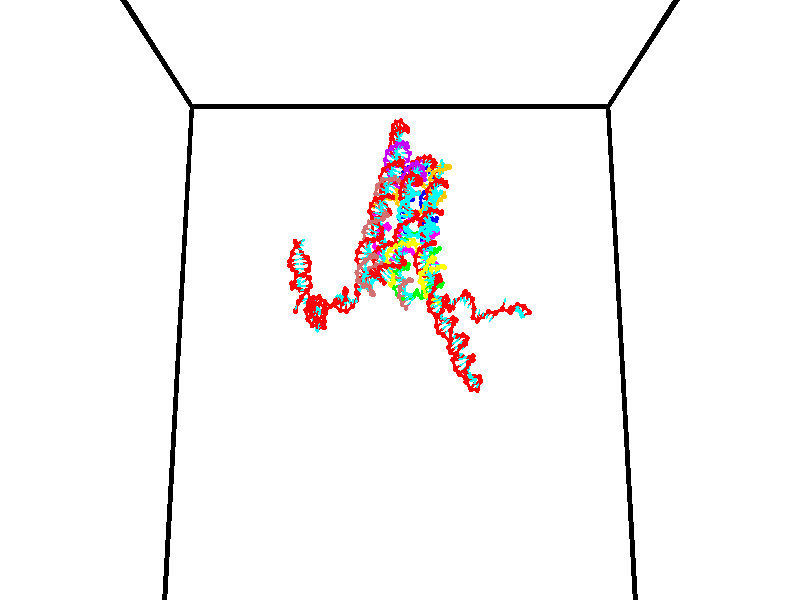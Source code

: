 // switches for output
#declare DRAW_BASES = 1; // possible values are 0, 1; only relevant for DNA ribbons
#declare DRAW_BASES_TYPE = 3; // possible values are 1, 2, 3; only relevant for DNA ribbons
#declare DRAW_FOG = 0; // set to 1 to enable fog

#include "colors.inc"

#include "transforms.inc"
background { rgb <1, 1, 1>}

#default {
   normal{
       ripples 0.25
       frequency 0.20
       turbulence 0.2
       lambda 5
   }
	finish {
		phong 0.1
		phong_size 40.
	}
}

// original window dimensions: 1024x640


// camera settings

camera {
	sky <0, 0.179814, -0.983701>
	up <0, 0.179814, -0.983701>
	right 1.6 * <1, 0, 0>
	location <35, 94.9851, 44.8844>
	look_at <35, 29.7336, 32.9568>
	direction <0, -65.2515, -11.9276>
	angle 67.0682
}


# declare cpy_camera_pos = <35, 94.9851, 44.8844>;
# if (DRAW_FOG = 1)
fog {
	fog_type 2
	up vnormalize(cpy_camera_pos)
	color rgbt<1,1,1,0.3>
	distance 1e-5
	fog_alt 3e-3
	fog_offset 56
}
# end


// LIGHTS

# declare lum = 6;
global_settings {
	ambient_light rgb lum * <0.05, 0.05, 0.05>
	max_trace_level 15
}# declare cpy_direct_light_amount = 0.25;
light_source
{	1000 * <-1, -1.16352, -0.803886>,
	rgb lum * cpy_direct_light_amount
	parallel
}

light_source
{	1000 * <1, 1.16352, 0.803886>,
	rgb lum * cpy_direct_light_amount
	parallel
}

// strand 0

// nucleotide -1

// particle -1
sphere {
	<24.408564, 34.612839, 34.796516> 0.250000
	pigment { color rgbt <1,0,0,0> }
	no_shadow
}
cylinder {
	<24.502346, 34.987614, 34.692844>,  <24.558615, 35.212479, 34.630642>, 0.100000
	pigment { color rgbt <1,0,0,0> }
	no_shadow
}
cylinder {
	<24.502346, 34.987614, 34.692844>,  <24.408564, 34.612839, 34.796516>, 0.100000
	pigment { color rgbt <1,0,0,0> }
	no_shadow
}

// particle -1
sphere {
	<24.502346, 34.987614, 34.692844> 0.100000
	pigment { color rgbt <1,0,0,0> }
	no_shadow
}
sphere {
	0, 1
	scale<0.080000,0.200000,0.300000>
	matrix <0.906416, -0.114338, 0.406616,
		0.351342, -0.330254, -0.876066,
		0.234454, 0.936941, -0.259176,
		24.572681, 35.268696, 34.615093>
	pigment { color rgbt <0,1,1,0> }
	no_shadow
}
cylinder {
	<24.693329, 34.909691, 34.102589>,  <24.408564, 34.612839, 34.796516>, 0.130000
	pigment { color rgbt <1,0,0,0> }
	no_shadow
}

// nucleotide -1

// particle -1
sphere {
	<24.693329, 34.909691, 34.102589> 0.250000
	pigment { color rgbt <1,0,0,0> }
	no_shadow
}
cylinder {
	<25.023252, 34.747986, 33.944469>,  <25.221207, 34.650963, 33.849598>, 0.100000
	pigment { color rgbt <1,0,0,0> }
	no_shadow
}
cylinder {
	<25.023252, 34.747986, 33.944469>,  <24.693329, 34.909691, 34.102589>, 0.100000
	pigment { color rgbt <1,0,0,0> }
	no_shadow
}

// particle -1
sphere {
	<25.023252, 34.747986, 33.944469> 0.100000
	pigment { color rgbt <1,0,0,0> }
	no_shadow
}
sphere {
	0, 1
	scale<0.080000,0.200000,0.300000>
	matrix <-0.231324, 0.396676, -0.888334,
		0.515923, 0.824150, 0.233667,
		0.824811, -0.404259, -0.395300,
		25.270695, 34.626709, 33.825878>
	pigment { color rgbt <0,1,1,0> }
	no_shadow
}
cylinder {
	<25.110130, 35.498013, 33.788742>,  <24.693329, 34.909691, 34.102589>, 0.130000
	pigment { color rgbt <1,0,0,0> }
	no_shadow
}

// nucleotide -1

// particle -1
sphere {
	<25.110130, 35.498013, 33.788742> 0.250000
	pigment { color rgbt <1,0,0,0> }
	no_shadow
}
cylinder {
	<25.146692, 35.135872, 33.622856>,  <25.168629, 34.918587, 33.523323>, 0.100000
	pigment { color rgbt <1,0,0,0> }
	no_shadow
}
cylinder {
	<25.146692, 35.135872, 33.622856>,  <25.110130, 35.498013, 33.788742>, 0.100000
	pigment { color rgbt <1,0,0,0> }
	no_shadow
}

// particle -1
sphere {
	<25.146692, 35.135872, 33.622856> 0.100000
	pigment { color rgbt <1,0,0,0> }
	no_shadow
}
sphere {
	0, 1
	scale<0.080000,0.200000,0.300000>
	matrix <-0.101103, 0.405872, -0.908320,
		0.990668, 0.124953, -0.054436,
		0.091404, -0.905348, -0.414718,
		25.174114, 34.864269, 33.498440>
	pigment { color rgbt <0,1,1,0> }
	no_shadow
}
cylinder {
	<25.594952, 35.480568, 33.267200>,  <25.110130, 35.498013, 33.788742>, 0.130000
	pigment { color rgbt <1,0,0,0> }
	no_shadow
}

// nucleotide -1

// particle -1
sphere {
	<25.594952, 35.480568, 33.267200> 0.250000
	pigment { color rgbt <1,0,0,0> }
	no_shadow
}
cylinder {
	<25.425524, 35.136600, 33.153267>,  <25.323868, 34.930222, 33.084908>, 0.100000
	pigment { color rgbt <1,0,0,0> }
	no_shadow
}
cylinder {
	<25.425524, 35.136600, 33.153267>,  <25.594952, 35.480568, 33.267200>, 0.100000
	pigment { color rgbt <1,0,0,0> }
	no_shadow
}

// particle -1
sphere {
	<25.425524, 35.136600, 33.153267> 0.100000
	pigment { color rgbt <1,0,0,0> }
	no_shadow
}
sphere {
	0, 1
	scale<0.080000,0.200000,0.300000>
	matrix <0.061356, 0.286480, -0.956119,
		0.903784, -0.422458, -0.068583,
		-0.423568, -0.859918, -0.284836,
		25.298452, 34.878624, 33.067818>
	pigment { color rgbt <0,1,1,0> }
	no_shadow
}
cylinder {
	<25.973320, 35.170708, 32.726833>,  <25.594952, 35.480568, 33.267200>, 0.130000
	pigment { color rgbt <1,0,0,0> }
	no_shadow
}

// nucleotide -1

// particle -1
sphere {
	<25.973320, 35.170708, 32.726833> 0.250000
	pigment { color rgbt <1,0,0,0> }
	no_shadow
}
cylinder {
	<25.604158, 35.017715, 32.709118>,  <25.382662, 34.925919, 32.698490>, 0.100000
	pigment { color rgbt <1,0,0,0> }
	no_shadow
}
cylinder {
	<25.604158, 35.017715, 32.709118>,  <25.973320, 35.170708, 32.726833>, 0.100000
	pigment { color rgbt <1,0,0,0> }
	no_shadow
}

// particle -1
sphere {
	<25.604158, 35.017715, 32.709118> 0.100000
	pigment { color rgbt <1,0,0,0> }
	no_shadow
}
sphere {
	0, 1
	scale<0.080000,0.200000,0.300000>
	matrix <-0.058516, 0.253015, -0.965691,
		0.380564, -0.888646, -0.255889,
		-0.922901, -0.382481, -0.044289,
		25.327288, 34.902973, 32.695831>
	pigment { color rgbt <0,1,1,0> }
	no_shadow
}
cylinder {
	<25.827188, 35.076183, 32.029629>,  <25.973320, 35.170708, 32.726833>, 0.130000
	pigment { color rgbt <1,0,0,0> }
	no_shadow
}

// nucleotide -1

// particle -1
sphere {
	<25.827188, 35.076183, 32.029629> 0.250000
	pigment { color rgbt <1,0,0,0> }
	no_shadow
}
cylinder {
	<25.479122, 35.123447, 32.220982>,  <25.270283, 35.151806, 32.335793>, 0.100000
	pigment { color rgbt <1,0,0,0> }
	no_shadow
}
cylinder {
	<25.479122, 35.123447, 32.220982>,  <25.827188, 35.076183, 32.029629>, 0.100000
	pigment { color rgbt <1,0,0,0> }
	no_shadow
}

// particle -1
sphere {
	<25.479122, 35.123447, 32.220982> 0.100000
	pigment { color rgbt <1,0,0,0> }
	no_shadow
}
sphere {
	0, 1
	scale<0.080000,0.200000,0.300000>
	matrix <-0.394079, 0.415963, -0.819558,
		-0.295829, -0.901672, -0.315392,
		-0.870165, 0.118159, 0.478385,
		25.218073, 35.158894, 32.364498>
	pigment { color rgbt <0,1,1,0> }
	no_shadow
}
cylinder {
	<25.201275, 34.687016, 31.683258>,  <25.827188, 35.076183, 32.029629>, 0.130000
	pigment { color rgbt <1,0,0,0> }
	no_shadow
}

// nucleotide -1

// particle -1
sphere {
	<25.201275, 34.687016, 31.683258> 0.250000
	pigment { color rgbt <1,0,0,0> }
	no_shadow
}
cylinder {
	<25.076469, 35.003506, 31.893633>,  <25.001585, 35.193398, 32.019859>, 0.100000
	pigment { color rgbt <1,0,0,0> }
	no_shadow
}
cylinder {
	<25.076469, 35.003506, 31.893633>,  <25.201275, 34.687016, 31.683258>, 0.100000
	pigment { color rgbt <1,0,0,0> }
	no_shadow
}

// particle -1
sphere {
	<25.076469, 35.003506, 31.893633> 0.100000
	pigment { color rgbt <1,0,0,0> }
	no_shadow
}
sphere {
	0, 1
	scale<0.080000,0.200000,0.300000>
	matrix <-0.337472, 0.425177, -0.839844,
		-0.888121, -0.439534, 0.134354,
		-0.312016, 0.791223, 0.525939,
		24.982864, 35.240871, 32.051414>
	pigment { color rgbt <0,1,1,0> }
	no_shadow
}
cylinder {
	<24.492121, 34.824757, 31.564913>,  <25.201275, 34.687016, 31.683258>, 0.130000
	pigment { color rgbt <1,0,0,0> }
	no_shadow
}

// nucleotide -1

// particle -1
sphere {
	<24.492121, 34.824757, 31.564913> 0.250000
	pigment { color rgbt <1,0,0,0> }
	no_shadow
}
cylinder {
	<24.682024, 35.164391, 31.657576>,  <24.795965, 35.368172, 31.713173>, 0.100000
	pigment { color rgbt <1,0,0,0> }
	no_shadow
}
cylinder {
	<24.682024, 35.164391, 31.657576>,  <24.492121, 34.824757, 31.564913>, 0.100000
	pigment { color rgbt <1,0,0,0> }
	no_shadow
}

// particle -1
sphere {
	<24.682024, 35.164391, 31.657576> 0.100000
	pigment { color rgbt <1,0,0,0> }
	no_shadow
}
sphere {
	0, 1
	scale<0.080000,0.200000,0.300000>
	matrix <-0.277602, 0.394241, -0.876077,
		-0.835191, 0.351615, 0.422876,
		0.474757, 0.849082, 0.231658,
		24.824451, 35.419117, 31.727074>
	pigment { color rgbt <0,1,1,0> }
	no_shadow
}
cylinder {
	<24.109100, 35.327824, 31.351139>,  <24.492121, 34.824757, 31.564913>, 0.130000
	pigment { color rgbt <1,0,0,0> }
	no_shadow
}

// nucleotide -1

// particle -1
sphere {
	<24.109100, 35.327824, 31.351139> 0.250000
	pigment { color rgbt <1,0,0,0> }
	no_shadow
}
cylinder {
	<24.433731, 35.557758, 31.392912>,  <24.628510, 35.695721, 31.417976>, 0.100000
	pigment { color rgbt <1,0,0,0> }
	no_shadow
}
cylinder {
	<24.433731, 35.557758, 31.392912>,  <24.109100, 35.327824, 31.351139>, 0.100000
	pigment { color rgbt <1,0,0,0> }
	no_shadow
}

// particle -1
sphere {
	<24.433731, 35.557758, 31.392912> 0.100000
	pigment { color rgbt <1,0,0,0> }
	no_shadow
}
sphere {
	0, 1
	scale<0.080000,0.200000,0.300000>
	matrix <-0.137622, 0.361809, -0.922038,
		-0.567808, 0.733931, 0.372745,
		0.811575, 0.574839, 0.104433,
		24.677204, 35.730209, 31.424242>
	pigment { color rgbt <0,1,1,0> }
	no_shadow
}
cylinder {
	<23.928421, 36.016697, 31.170998>,  <24.109100, 35.327824, 31.351139>, 0.130000
	pigment { color rgbt <1,0,0,0> }
	no_shadow
}

// nucleotide -1

// particle -1
sphere {
	<23.928421, 36.016697, 31.170998> 0.250000
	pigment { color rgbt <1,0,0,0> }
	no_shadow
}
cylinder {
	<24.320803, 35.988636, 31.098543>,  <24.556231, 35.971798, 31.055071>, 0.100000
	pigment { color rgbt <1,0,0,0> }
	no_shadow
}
cylinder {
	<24.320803, 35.988636, 31.098543>,  <23.928421, 36.016697, 31.170998>, 0.100000
	pigment { color rgbt <1,0,0,0> }
	no_shadow
}

// particle -1
sphere {
	<24.320803, 35.988636, 31.098543> 0.100000
	pigment { color rgbt <1,0,0,0> }
	no_shadow
}
sphere {
	0, 1
	scale<0.080000,0.200000,0.300000>
	matrix <-0.103882, 0.598491, -0.794366,
		0.164134, 0.798052, 0.579804,
		0.980953, -0.070151, -0.181136,
		24.615089, 35.967590, 31.044203>
	pigment { color rgbt <0,1,1,0> }
	no_shadow
}
cylinder {
	<24.065105, 36.673794, 30.976276>,  <23.928421, 36.016697, 31.170998>, 0.130000
	pigment { color rgbt <1,0,0,0> }
	no_shadow
}

// nucleotide -1

// particle -1
sphere {
	<24.065105, 36.673794, 30.976276> 0.250000
	pigment { color rgbt <1,0,0,0> }
	no_shadow
}
cylinder {
	<24.377657, 36.458614, 30.849751>,  <24.565187, 36.329506, 30.773836>, 0.100000
	pigment { color rgbt <1,0,0,0> }
	no_shadow
}
cylinder {
	<24.377657, 36.458614, 30.849751>,  <24.065105, 36.673794, 30.976276>, 0.100000
	pigment { color rgbt <1,0,0,0> }
	no_shadow
}

// particle -1
sphere {
	<24.377657, 36.458614, 30.849751> 0.100000
	pigment { color rgbt <1,0,0,0> }
	no_shadow
}
sphere {
	0, 1
	scale<0.080000,0.200000,0.300000>
	matrix <-0.037173, 0.465844, -0.884085,
		0.622947, 0.702565, 0.344005,
		0.781380, -0.537951, -0.316313,
		24.612072, 36.297230, 30.754856>
	pigment { color rgbt <0,1,1,0> }
	no_shadow
}
cylinder {
	<24.352705, 37.091328, 30.392467>,  <24.065105, 36.673794, 30.976276>, 0.130000
	pigment { color rgbt <1,0,0,0> }
	no_shadow
}

// nucleotide -1

// particle -1
sphere {
	<24.352705, 37.091328, 30.392467> 0.250000
	pigment { color rgbt <1,0,0,0> }
	no_shadow
}
cylinder {
	<24.523607, 36.732170, 30.350071>,  <24.626148, 36.516674, 30.324633>, 0.100000
	pigment { color rgbt <1,0,0,0> }
	no_shadow
}
cylinder {
	<24.523607, 36.732170, 30.350071>,  <24.352705, 37.091328, 30.392467>, 0.100000
	pigment { color rgbt <1,0,0,0> }
	no_shadow
}

// particle -1
sphere {
	<24.523607, 36.732170, 30.350071> 0.100000
	pigment { color rgbt <1,0,0,0> }
	no_shadow
}
sphere {
	0, 1
	scale<0.080000,0.200000,0.300000>
	matrix <0.038274, 0.135088, -0.990094,
		0.903321, 0.418966, 0.092083,
		0.427255, -0.897897, -0.105993,
		24.651783, 36.462803, 30.318274>
	pigment { color rgbt <0,1,1,0> }
	no_shadow
}
cylinder {
	<24.772924, 37.234108, 29.661020>,  <24.352705, 37.091328, 30.392467>, 0.130000
	pigment { color rgbt <1,0,0,0> }
	no_shadow
}

// nucleotide -1

// particle -1
sphere {
	<24.772924, 37.234108, 29.661020> 0.250000
	pigment { color rgbt <1,0,0,0> }
	no_shadow
}
cylinder {
	<25.078333, 37.074390, 29.458006>,  <25.261578, 36.978558, 29.336197>, 0.100000
	pigment { color rgbt <1,0,0,0> }
	no_shadow
}
cylinder {
	<25.078333, 37.074390, 29.458006>,  <24.772924, 37.234108, 29.661020>, 0.100000
	pigment { color rgbt <1,0,0,0> }
	no_shadow
}

// particle -1
sphere {
	<25.078333, 37.074390, 29.458006> 0.100000
	pigment { color rgbt <1,0,0,0> }
	no_shadow
}
sphere {
	0, 1
	scale<0.080000,0.200000,0.300000>
	matrix <0.045994, -0.750308, 0.659487,
		-0.644140, -0.526878, -0.554513,
		0.763524, -0.399297, -0.507536,
		25.307390, 36.954601, 29.305744>
	pigment { color rgbt <0,1,1,0> }
	no_shadow
}
cylinder {
	<24.537315, 36.606121, 29.284348>,  <24.772924, 37.234108, 29.661020>, 0.130000
	pigment { color rgbt <1,0,0,0> }
	no_shadow
}

// nucleotide -1

// particle -1
sphere {
	<24.537315, 36.606121, 29.284348> 0.250000
	pigment { color rgbt <1,0,0,0> }
	no_shadow
}
cylinder {
	<24.902994, 36.634575, 29.443939>,  <25.122402, 36.651646, 29.539694>, 0.100000
	pigment { color rgbt <1,0,0,0> }
	no_shadow
}
cylinder {
	<24.902994, 36.634575, 29.443939>,  <24.537315, 36.606121, 29.284348>, 0.100000
	pigment { color rgbt <1,0,0,0> }
	no_shadow
}

// particle -1
sphere {
	<24.902994, 36.634575, 29.443939> 0.100000
	pigment { color rgbt <1,0,0,0> }
	no_shadow
}
sphere {
	0, 1
	scale<0.080000,0.200000,0.300000>
	matrix <-0.299542, -0.544525, 0.783432,
		0.272983, -0.835723, -0.476496,
		0.914196, 0.071133, 0.398980,
		25.177254, 36.655914, 29.563633>
	pigment { color rgbt <0,1,1,0> }
	no_shadow
}
cylinder {
	<24.678505, 35.920563, 29.469654>,  <24.537315, 36.606121, 29.284348>, 0.130000
	pigment { color rgbt <1,0,0,0> }
	no_shadow
}

// nucleotide -1

// particle -1
sphere {
	<24.678505, 35.920563, 29.469654> 0.250000
	pigment { color rgbt <1,0,0,0> }
	no_shadow
}
cylinder {
	<24.896036, 36.183414, 29.678436>,  <25.026554, 36.341125, 29.803705>, 0.100000
	pigment { color rgbt <1,0,0,0> }
	no_shadow
}
cylinder {
	<24.896036, 36.183414, 29.678436>,  <24.678505, 35.920563, 29.469654>, 0.100000
	pigment { color rgbt <1,0,0,0> }
	no_shadow
}

// particle -1
sphere {
	<24.896036, 36.183414, 29.678436> 0.100000
	pigment { color rgbt <1,0,0,0> }
	no_shadow
}
sphere {
	0, 1
	scale<0.080000,0.200000,0.300000>
	matrix <-0.230094, -0.481376, 0.845774,
		0.807036, -0.580055, -0.110586,
		0.543828, 0.657125, 0.521955,
		25.059185, 36.380550, 29.835022>
	pigment { color rgbt <0,1,1,0> }
	no_shadow
}
cylinder {
	<25.040571, 35.530869, 30.016884>,  <24.678505, 35.920563, 29.469654>, 0.130000
	pigment { color rgbt <1,0,0,0> }
	no_shadow
}

// nucleotide -1

// particle -1
sphere {
	<25.040571, 35.530869, 30.016884> 0.250000
	pigment { color rgbt <1,0,0,0> }
	no_shadow
}
cylinder {
	<25.042051, 35.916504, 30.123108>,  <25.042940, 36.147884, 30.186842>, 0.100000
	pigment { color rgbt <1,0,0,0> }
	no_shadow
}
cylinder {
	<25.042051, 35.916504, 30.123108>,  <25.040571, 35.530869, 30.016884>, 0.100000
	pigment { color rgbt <1,0,0,0> }
	no_shadow
}

// particle -1
sphere {
	<25.042051, 35.916504, 30.123108> 0.100000
	pigment { color rgbt <1,0,0,0> }
	no_shadow
}
sphere {
	0, 1
	scale<0.080000,0.200000,0.300000>
	matrix <0.070666, -0.265152, 0.961614,
		0.997493, 0.015207, -0.069109,
		0.003701, 0.964087, 0.265562,
		25.043161, 36.205730, 30.202776>
	pigment { color rgbt <0,1,1,0> }
	no_shadow
}
cylinder {
	<25.638493, 35.542725, 30.415670>,  <25.040571, 35.530869, 30.016884>, 0.130000
	pigment { color rgbt <1,0,0,0> }
	no_shadow
}

// nucleotide -1

// particle -1
sphere {
	<25.638493, 35.542725, 30.415670> 0.250000
	pigment { color rgbt <1,0,0,0> }
	no_shadow
}
cylinder {
	<25.347204, 35.800007, 30.510311>,  <25.172432, 35.954376, 30.567097>, 0.100000
	pigment { color rgbt <1,0,0,0> }
	no_shadow
}
cylinder {
	<25.347204, 35.800007, 30.510311>,  <25.638493, 35.542725, 30.415670>, 0.100000
	pigment { color rgbt <1,0,0,0> }
	no_shadow
}

// particle -1
sphere {
	<25.347204, 35.800007, 30.510311> 0.100000
	pigment { color rgbt <1,0,0,0> }
	no_shadow
}
sphere {
	0, 1
	scale<0.080000,0.200000,0.300000>
	matrix <0.101020, -0.240722, 0.965323,
		0.677856, 0.726871, 0.110322,
		-0.728222, 0.643205, 0.236603,
		25.128738, 35.992970, 30.581291>
	pigment { color rgbt <0,1,1,0> }
	no_shadow
}
cylinder {
	<25.931423, 35.924332, 30.918768>,  <25.638493, 35.542725, 30.415670>, 0.130000
	pigment { color rgbt <1,0,0,0> }
	no_shadow
}

// nucleotide -1

// particle -1
sphere {
	<25.931423, 35.924332, 30.918768> 0.250000
	pigment { color rgbt <1,0,0,0> }
	no_shadow
}
cylinder {
	<25.534031, 35.931698, 30.963760>,  <25.295595, 35.936119, 30.990757>, 0.100000
	pigment { color rgbt <1,0,0,0> }
	no_shadow
}
cylinder {
	<25.534031, 35.931698, 30.963760>,  <25.931423, 35.924332, 30.918768>, 0.100000
	pigment { color rgbt <1,0,0,0> }
	no_shadow
}

// particle -1
sphere {
	<25.534031, 35.931698, 30.963760> 0.100000
	pigment { color rgbt <1,0,0,0> }
	no_shadow
}
sphere {
	0, 1
	scale<0.080000,0.200000,0.300000>
	matrix <0.109314, -0.125532, 0.986049,
		0.032283, 0.991919, 0.122701,
		-0.993483, 0.018419, 0.112483,
		25.235987, 35.937225, 30.997505>
	pigment { color rgbt <0,1,1,0> }
	no_shadow
}
cylinder {
	<25.903072, 36.137611, 31.582788>,  <25.931423, 35.924332, 30.918768>, 0.130000
	pigment { color rgbt <1,0,0,0> }
	no_shadow
}

// nucleotide -1

// particle -1
sphere {
	<25.903072, 36.137611, 31.582788> 0.250000
	pigment { color rgbt <1,0,0,0> }
	no_shadow
}
cylinder {
	<25.518011, 36.050884, 31.517937>,  <25.286974, 35.998848, 31.479027>, 0.100000
	pigment { color rgbt <1,0,0,0> }
	no_shadow
}
cylinder {
	<25.518011, 36.050884, 31.517937>,  <25.903072, 36.137611, 31.582788>, 0.100000
	pigment { color rgbt <1,0,0,0> }
	no_shadow
}

// particle -1
sphere {
	<25.518011, 36.050884, 31.517937> 0.100000
	pigment { color rgbt <1,0,0,0> }
	no_shadow
}
sphere {
	0, 1
	scale<0.080000,0.200000,0.300000>
	matrix <-0.152615, -0.060037, 0.986461,
		-0.223614, 0.974365, 0.024705,
		-0.962655, -0.216816, -0.162128,
		25.229214, 35.985840, 31.469297>
	pigment { color rgbt <0,1,1,0> }
	no_shadow
}
cylinder {
	<25.452229, 36.509937, 32.084469>,  <25.903072, 36.137611, 31.582788>, 0.130000
	pigment { color rgbt <1,0,0,0> }
	no_shadow
}

// nucleotide -1

// particle -1
sphere {
	<25.452229, 36.509937, 32.084469> 0.250000
	pigment { color rgbt <1,0,0,0> }
	no_shadow
}
cylinder {
	<25.262177, 36.180023, 31.961842>,  <25.148146, 35.982075, 31.888264>, 0.100000
	pigment { color rgbt <1,0,0,0> }
	no_shadow
}
cylinder {
	<25.262177, 36.180023, 31.961842>,  <25.452229, 36.509937, 32.084469>, 0.100000
	pigment { color rgbt <1,0,0,0> }
	no_shadow
}

// particle -1
sphere {
	<25.262177, 36.180023, 31.961842> 0.100000
	pigment { color rgbt <1,0,0,0> }
	no_shadow
}
sphere {
	0, 1
	scale<0.080000,0.200000,0.300000>
	matrix <0.027551, -0.362184, 0.931700,
		-0.879485, 0.434230, 0.194807,
		-0.475128, -0.824783, -0.306572,
		25.119638, 35.932587, 31.869869>
	pigment { color rgbt <0,1,1,0> }
	no_shadow
}
cylinder {
	<24.692646, 36.422535, 32.101624>,  <25.452229, 36.509937, 32.084469>, 0.130000
	pigment { color rgbt <1,0,0,0> }
	no_shadow
}

// nucleotide -1

// particle -1
sphere {
	<24.692646, 36.422535, 32.101624> 0.250000
	pigment { color rgbt <1,0,0,0> }
	no_shadow
}
cylinder {
	<24.590870, 36.038242, 32.057343>,  <24.529804, 35.807667, 32.030773>, 0.100000
	pigment { color rgbt <1,0,0,0> }
	no_shadow
}
cylinder {
	<24.590870, 36.038242, 32.057343>,  <24.692646, 36.422535, 32.101624>, 0.100000
	pigment { color rgbt <1,0,0,0> }
	no_shadow
}

// particle -1
sphere {
	<24.590870, 36.038242, 32.057343> 0.100000
	pigment { color rgbt <1,0,0,0> }
	no_shadow
}
sphere {
	0, 1
	scale<0.080000,0.200000,0.300000>
	matrix <0.197495, -0.163673, 0.966544,
		-0.946708, 0.224065, 0.231385,
		-0.254440, -0.960732, -0.110699,
		24.514538, 35.750023, 32.024132>
	pigment { color rgbt <0,1,1,0> }
	no_shadow
}
cylinder {
	<24.445612, 36.187851, 32.796535>,  <24.692646, 36.422535, 32.101624>, 0.130000
	pigment { color rgbt <1,0,0,0> }
	no_shadow
}

// nucleotide -1

// particle -1
sphere {
	<24.445612, 36.187851, 32.796535> 0.250000
	pigment { color rgbt <1,0,0,0> }
	no_shadow
}
cylinder {
	<24.584295, 35.899319, 32.556713>,  <24.667505, 35.726200, 32.412819>, 0.100000
	pigment { color rgbt <1,0,0,0> }
	no_shadow
}
cylinder {
	<24.584295, 35.899319, 32.556713>,  <24.445612, 36.187851, 32.796535>, 0.100000
	pigment { color rgbt <1,0,0,0> }
	no_shadow
}

// particle -1
sphere {
	<24.584295, 35.899319, 32.556713> 0.100000
	pigment { color rgbt <1,0,0,0> }
	no_shadow
}
sphere {
	0, 1
	scale<0.080000,0.200000,0.300000>
	matrix <0.422453, -0.450618, 0.786433,
		-0.837454, -0.525947, 0.148497,
		0.346707, -0.721334, -0.599559,
		24.688307, 35.682919, 32.376846>
	pigment { color rgbt <0,1,1,0> }
	no_shadow
}
cylinder {
	<24.157267, 35.516258, 32.981419>,  <24.445612, 36.187851, 32.796535>, 0.130000
	pigment { color rgbt <1,0,0,0> }
	no_shadow
}

// nucleotide -1

// particle -1
sphere {
	<24.157267, 35.516258, 32.981419> 0.250000
	pigment { color rgbt <1,0,0,0> }
	no_shadow
}
cylinder {
	<24.508089, 35.434086, 32.807720>,  <24.718582, 35.384781, 32.703499>, 0.100000
	pigment { color rgbt <1,0,0,0> }
	no_shadow
}
cylinder {
	<24.508089, 35.434086, 32.807720>,  <24.157267, 35.516258, 32.981419>, 0.100000
	pigment { color rgbt <1,0,0,0> }
	no_shadow
}

// particle -1
sphere {
	<24.508089, 35.434086, 32.807720> 0.100000
	pigment { color rgbt <1,0,0,0> }
	no_shadow
}
sphere {
	0, 1
	scale<0.080000,0.200000,0.300000>
	matrix <0.209185, -0.650430, 0.730194,
		-0.432452, -0.731258, -0.527490,
		0.877056, -0.205431, -0.434248,
		24.771206, 35.372456, 32.677444>
	pigment { color rgbt <0,1,1,0> }
	no_shadow
}
cylinder {
	<24.033680, 35.089241, 32.505733>,  <24.157267, 35.516258, 32.981419>, 0.130000
	pigment { color rgbt <1,0,0,0> }
	no_shadow
}

// nucleotide -1

// particle -1
sphere {
	<24.033680, 35.089241, 32.505733> 0.250000
	pigment { color rgbt <1,0,0,0> }
	no_shadow
}
cylinder {
	<24.401209, 34.972702, 32.399239>,  <24.621727, 34.902779, 32.335342>, 0.100000
	pigment { color rgbt <1,0,0,0> }
	no_shadow
}
cylinder {
	<24.401209, 34.972702, 32.399239>,  <24.033680, 35.089241, 32.505733>, 0.100000
	pigment { color rgbt <1,0,0,0> }
	no_shadow
}

// particle -1
sphere {
	<24.401209, 34.972702, 32.399239> 0.100000
	pigment { color rgbt <1,0,0,0> }
	no_shadow
}
sphere {
	0, 1
	scale<0.080000,0.200000,0.300000>
	matrix <0.030771, -0.619643, 0.784281,
		-0.393467, -0.728808, -0.560377,
		0.918824, -0.291345, -0.266235,
		24.676855, 34.885300, 32.319366>
	pigment { color rgbt <0,1,1,0> }
	no_shadow
}
cylinder {
	<24.137312, 34.358601, 32.632286>,  <24.033680, 35.089241, 32.505733>, 0.130000
	pigment { color rgbt <1,0,0,0> }
	no_shadow
}

// nucleotide -1

// particle -1
sphere {
	<24.137312, 34.358601, 32.632286> 0.250000
	pigment { color rgbt <1,0,0,0> }
	no_shadow
}
cylinder {
	<24.505945, 34.513870, 32.631134>,  <24.727125, 34.607033, 32.630444>, 0.100000
	pigment { color rgbt <1,0,0,0> }
	no_shadow
}
cylinder {
	<24.505945, 34.513870, 32.631134>,  <24.137312, 34.358601, 32.632286>, 0.100000
	pigment { color rgbt <1,0,0,0> }
	no_shadow
}

// particle -1
sphere {
	<24.505945, 34.513870, 32.631134> 0.100000
	pigment { color rgbt <1,0,0,0> }
	no_shadow
}
sphere {
	0, 1
	scale<0.080000,0.200000,0.300000>
	matrix <0.219984, -0.516136, 0.827775,
		0.319833, -0.763496, -0.561053,
		0.921583, 0.388172, -0.002880,
		24.782419, 34.630322, 32.630272>
	pigment { color rgbt <0,1,1,0> }
	no_shadow
}
cylinder {
	<24.649635, 33.772808, 32.792080>,  <24.137312, 34.358601, 32.632286>, 0.130000
	pigment { color rgbt <1,0,0,0> }
	no_shadow
}

// nucleotide -1

// particle -1
sphere {
	<24.649635, 33.772808, 32.792080> 0.250000
	pigment { color rgbt <1,0,0,0> }
	no_shadow
}
cylinder {
	<24.839067, 34.117382, 32.865459>,  <24.952726, 34.324127, 32.909489>, 0.100000
	pigment { color rgbt <1,0,0,0> }
	no_shadow
}
cylinder {
	<24.839067, 34.117382, 32.865459>,  <24.649635, 33.772808, 32.792080>, 0.100000
	pigment { color rgbt <1,0,0,0> }
	no_shadow
}

// particle -1
sphere {
	<24.839067, 34.117382, 32.865459> 0.100000
	pigment { color rgbt <1,0,0,0> }
	no_shadow
}
sphere {
	0, 1
	scale<0.080000,0.200000,0.300000>
	matrix <0.339980, -0.370941, 0.864185,
		0.812488, -0.346891, -0.468541,
		0.473579, 0.861435, 0.183449,
		24.981142, 34.375813, 32.920494>
	pigment { color rgbt <0,1,1,0> }
	no_shadow
}
cylinder {
	<25.410828, 33.738197, 32.864628>,  <24.649635, 33.772808, 32.792080>, 0.130000
	pigment { color rgbt <1,0,0,0> }
	no_shadow
}

// nucleotide -1

// particle -1
sphere {
	<25.410828, 33.738197, 32.864628> 0.250000
	pigment { color rgbt <1,0,0,0> }
	no_shadow
}
cylinder {
	<25.298143, 34.060452, 33.073086>,  <25.230534, 34.253803, 33.198162>, 0.100000
	pigment { color rgbt <1,0,0,0> }
	no_shadow
}
cylinder {
	<25.298143, 34.060452, 33.073086>,  <25.410828, 33.738197, 32.864628>, 0.100000
	pigment { color rgbt <1,0,0,0> }
	no_shadow
}

// particle -1
sphere {
	<25.298143, 34.060452, 33.073086> 0.100000
	pigment { color rgbt <1,0,0,0> }
	no_shadow
}
sphere {
	0, 1
	scale<0.080000,0.200000,0.300000>
	matrix <0.458622, -0.364023, 0.810650,
		0.842797, 0.467376, -0.266933,
		-0.281709, 0.805634, 0.521147,
		25.213631, 34.302143, 33.229431>
	pigment { color rgbt <0,1,1,0> }
	no_shadow
}
cylinder {
	<25.709810, 33.637215, 33.573086>,  <25.410828, 33.738197, 32.864628>, 0.130000
	pigment { color rgbt <1,0,0,0> }
	no_shadow
}

// nucleotide -1

// particle -1
sphere {
	<25.709810, 33.637215, 33.573086> 0.250000
	pigment { color rgbt <1,0,0,0> }
	no_shadow
}
cylinder {
	<25.464203, 33.946442, 33.636761>,  <25.316837, 34.131977, 33.674965>, 0.100000
	pigment { color rgbt <1,0,0,0> }
	no_shadow
}
cylinder {
	<25.464203, 33.946442, 33.636761>,  <25.709810, 33.637215, 33.573086>, 0.100000
	pigment { color rgbt <1,0,0,0> }
	no_shadow
}

// particle -1
sphere {
	<25.464203, 33.946442, 33.636761> 0.100000
	pigment { color rgbt <1,0,0,0> }
	no_shadow
}
sphere {
	0, 1
	scale<0.080000,0.200000,0.300000>
	matrix <0.377083, 0.110137, 0.919607,
		0.693388, 0.624686, -0.359138,
		-0.614020, 0.773070, 0.159191,
		25.279997, 34.178364, 33.684517>
	pigment { color rgbt <0,1,1,0> }
	no_shadow
}
cylinder {
	<26.042889, 34.293339, 33.770390>,  <25.709810, 33.637215, 33.573086>, 0.130000
	pigment { color rgbt <1,0,0,0> }
	no_shadow
}

// nucleotide -1

// particle -1
sphere {
	<26.042889, 34.293339, 33.770390> 0.250000
	pigment { color rgbt <1,0,0,0> }
	no_shadow
}
cylinder {
	<25.669245, 34.303604, 33.912815>,  <25.445059, 34.309765, 33.998272>, 0.100000
	pigment { color rgbt <1,0,0,0> }
	no_shadow
}
cylinder {
	<25.669245, 34.303604, 33.912815>,  <26.042889, 34.293339, 33.770390>, 0.100000
	pigment { color rgbt <1,0,0,0> }
	no_shadow
}

// particle -1
sphere {
	<25.669245, 34.303604, 33.912815> 0.100000
	pigment { color rgbt <1,0,0,0> }
	no_shadow
}
sphere {
	0, 1
	scale<0.080000,0.200000,0.300000>
	matrix <0.343201, 0.339072, 0.875924,
		-0.098251, 0.940410, -0.325538,
		-0.934109, 0.025665, 0.356064,
		25.389011, 34.311302, 34.019634>
	pigment { color rgbt <0,1,1,0> }
	no_shadow
}
cylinder {
	<25.661955, 34.259693, 34.470810>,  <26.042889, 34.293339, 33.770390>, 0.130000
	pigment { color rgbt <1,0,0,0> }
	no_shadow
}

// nucleotide -1

// particle -1
sphere {
	<25.661955, 34.259693, 34.470810> 0.250000
	pigment { color rgbt <1,0,0,0> }
	no_shadow
}
cylinder {
	<26.056393, 34.193214, 34.470463>,  <26.293055, 34.153328, 34.470253>, 0.100000
	pigment { color rgbt <1,0,0,0> }
	no_shadow
}
cylinder {
	<26.056393, 34.193214, 34.470463>,  <25.661955, 34.259693, 34.470810>, 0.100000
	pigment { color rgbt <1,0,0,0> }
	no_shadow
}

// particle -1
sphere {
	<26.056393, 34.193214, 34.470463> 0.100000
	pigment { color rgbt <1,0,0,0> }
	no_shadow
}
sphere {
	0, 1
	scale<0.080000,0.200000,0.300000>
	matrix <0.154012, 0.911820, 0.380611,
		-0.062465, -0.375452, 0.924735,
		0.986093, -0.166195, -0.000867,
		26.352221, 34.143356, 34.470203>
	pigment { color rgbt <0,1,1,0> }
	no_shadow
}
cylinder {
	<25.949766, 34.502834, 35.206676>,  <25.661955, 34.259693, 34.470810>, 0.130000
	pigment { color rgbt <1,0,0,0> }
	no_shadow
}

// nucleotide -1

// particle -1
sphere {
	<25.949766, 34.502834, 35.206676> 0.250000
	pigment { color rgbt <1,0,0,0> }
	no_shadow
}
cylinder {
	<26.206341, 34.524906, 34.900600>,  <26.360287, 34.538147, 34.716957>, 0.100000
	pigment { color rgbt <1,0,0,0> }
	no_shadow
}
cylinder {
	<26.206341, 34.524906, 34.900600>,  <25.949766, 34.502834, 35.206676>, 0.100000
	pigment { color rgbt <1,0,0,0> }
	no_shadow
}

// particle -1
sphere {
	<26.206341, 34.524906, 34.900600> 0.100000
	pigment { color rgbt <1,0,0,0> }
	no_shadow
}
sphere {
	0, 1
	scale<0.080000,0.200000,0.300000>
	matrix <0.357610, 0.860915, 0.361856,
		0.678728, -0.505748, 0.532492,
		0.641438, 0.055178, -0.765188,
		26.398773, 34.541458, 34.671043>
	pigment { color rgbt <0,1,1,0> }
	no_shadow
}
cylinder {
	<26.607714, 34.564831, 35.437160>,  <25.949766, 34.502834, 35.206676>, 0.130000
	pigment { color rgbt <1,0,0,0> }
	no_shadow
}

// nucleotide -1

// particle -1
sphere {
	<26.607714, 34.564831, 35.437160> 0.250000
	pigment { color rgbt <1,0,0,0> }
	no_shadow
}
cylinder {
	<26.581987, 34.735355, 35.076248>,  <26.566551, 34.837669, 34.859699>, 0.100000
	pigment { color rgbt <1,0,0,0> }
	no_shadow
}
cylinder {
	<26.581987, 34.735355, 35.076248>,  <26.607714, 34.564831, 35.437160>, 0.100000
	pigment { color rgbt <1,0,0,0> }
	no_shadow
}

// particle -1
sphere {
	<26.581987, 34.735355, 35.076248> 0.100000
	pigment { color rgbt <1,0,0,0> }
	no_shadow
}
sphere {
	0, 1
	scale<0.080000,0.200000,0.300000>
	matrix <0.324761, 0.863880, 0.385021,
		0.943607, -0.268264, -0.194011,
		-0.064315, 0.426316, -0.902285,
		26.562693, 34.863251, 34.805561>
	pigment { color rgbt <0,1,1,0> }
	no_shadow
}
cylinder {
	<27.271332, 34.803547, 35.371784>,  <26.607714, 34.564831, 35.437160>, 0.130000
	pigment { color rgbt <1,0,0,0> }
	no_shadow
}

// nucleotide -1

// particle -1
sphere {
	<27.271332, 34.803547, 35.371784> 0.250000
	pigment { color rgbt <1,0,0,0> }
	no_shadow
}
cylinder {
	<26.998907, 34.998722, 35.153400>,  <26.835453, 35.115826, 35.022369>, 0.100000
	pigment { color rgbt <1,0,0,0> }
	no_shadow
}
cylinder {
	<26.998907, 34.998722, 35.153400>,  <27.271332, 34.803547, 35.371784>, 0.100000
	pigment { color rgbt <1,0,0,0> }
	no_shadow
}

// particle -1
sphere {
	<26.998907, 34.998722, 35.153400> 0.100000
	pigment { color rgbt <1,0,0,0> }
	no_shadow
}
sphere {
	0, 1
	scale<0.080000,0.200000,0.300000>
	matrix <0.321624, 0.869186, 0.375598,
		0.657810, 0.080211, -0.748901,
		-0.681061, 0.487937, -0.545962,
		26.794588, 35.145103, 34.989613>
	pigment { color rgbt <0,1,1,0> }
	no_shadow
}
cylinder {
	<27.560696, 35.457676, 35.118107>,  <27.271332, 34.803547, 35.371784>, 0.130000
	pigment { color rgbt <1,0,0,0> }
	no_shadow
}

// nucleotide -1

// particle -1
sphere {
	<27.560696, 35.457676, 35.118107> 0.250000
	pigment { color rgbt <1,0,0,0> }
	no_shadow
}
cylinder {
	<27.175215, 35.555771, 35.075893>,  <26.943926, 35.614628, 35.050564>, 0.100000
	pigment { color rgbt <1,0,0,0> }
	no_shadow
}
cylinder {
	<27.175215, 35.555771, 35.075893>,  <27.560696, 35.457676, 35.118107>, 0.100000
	pigment { color rgbt <1,0,0,0> }
	no_shadow
}

// particle -1
sphere {
	<27.175215, 35.555771, 35.075893> 0.100000
	pigment { color rgbt <1,0,0,0> }
	no_shadow
}
sphere {
	0, 1
	scale<0.080000,0.200000,0.300000>
	matrix <0.191105, 0.909661, 0.368775,
		0.186439, 0.335221, -0.923508,
		-0.963701, 0.245241, -0.105534,
		26.886105, 35.629345, 35.044231>
	pigment { color rgbt <0,1,1,0> }
	no_shadow
}
cylinder {
	<27.593306, 36.070660, 34.793751>,  <27.560696, 35.457676, 35.118107>, 0.130000
	pigment { color rgbt <1,0,0,0> }
	no_shadow
}

// nucleotide -1

// particle -1
sphere {
	<27.593306, 36.070660, 34.793751> 0.250000
	pigment { color rgbt <1,0,0,0> }
	no_shadow
}
cylinder {
	<27.241808, 36.056160, 34.984119>,  <27.030910, 36.047459, 35.098339>, 0.100000
	pigment { color rgbt <1,0,0,0> }
	no_shadow
}
cylinder {
	<27.241808, 36.056160, 34.984119>,  <27.593306, 36.070660, 34.793751>, 0.100000
	pigment { color rgbt <1,0,0,0> }
	no_shadow
}

// particle -1
sphere {
	<27.241808, 36.056160, 34.984119> 0.100000
	pigment { color rgbt <1,0,0,0> }
	no_shadow
}
sphere {
	0, 1
	scale<0.080000,0.200000,0.300000>
	matrix <0.084188, 0.969707, 0.229304,
		-0.469812, 0.241566, -0.849072,
		-0.878743, -0.036248, 0.475917,
		26.978186, 36.045284, 35.126896>
	pigment { color rgbt <0,1,1,0> }
	no_shadow
}
cylinder {
	<27.100220, 36.455292, 34.456764>,  <27.593306, 36.070660, 34.793751>, 0.130000
	pigment { color rgbt <1,0,0,0> }
	no_shadow
}

// nucleotide -1

// particle -1
sphere {
	<27.100220, 36.455292, 34.456764> 0.250000
	pigment { color rgbt <1,0,0,0> }
	no_shadow
}
cylinder {
	<27.033276, 36.437733, 34.850731>,  <26.993109, 36.427197, 35.087112>, 0.100000
	pigment { color rgbt <1,0,0,0> }
	no_shadow
}
cylinder {
	<27.033276, 36.437733, 34.850731>,  <27.100220, 36.455292, 34.456764>, 0.100000
	pigment { color rgbt <1,0,0,0> }
	no_shadow
}

// particle -1
sphere {
	<27.033276, 36.437733, 34.850731> 0.100000
	pigment { color rgbt <1,0,0,0> }
	no_shadow
}
sphere {
	0, 1
	scale<0.080000,0.200000,0.300000>
	matrix <0.168637, 0.983011, 0.072469,
		-0.971366, 0.178222, -0.157113,
		-0.167359, -0.043899, 0.984918,
		26.983068, 36.424564, 35.146206>
	pigment { color rgbt <0,1,1,0> }
	no_shadow
}
cylinder {
	<26.540342, 36.892445, 34.755543>,  <27.100220, 36.455292, 34.456764>, 0.130000
	pigment { color rgbt <1,0,0,0> }
	no_shadow
}

// nucleotide -1

// particle -1
sphere {
	<26.540342, 36.892445, 34.755543> 0.250000
	pigment { color rgbt <1,0,0,0> }
	no_shadow
}
cylinder {
	<26.823250, 36.834389, 35.032299>,  <26.992994, 36.799557, 35.198353>, 0.100000
	pigment { color rgbt <1,0,0,0> }
	no_shadow
}
cylinder {
	<26.823250, 36.834389, 35.032299>,  <26.540342, 36.892445, 34.755543>, 0.100000
	pigment { color rgbt <1,0,0,0> }
	no_shadow
}

// particle -1
sphere {
	<26.823250, 36.834389, 35.032299> 0.100000
	pigment { color rgbt <1,0,0,0> }
	no_shadow
}
sphere {
	0, 1
	scale<0.080000,0.200000,0.300000>
	matrix <0.241116, 0.969539, -0.043096,
		-0.664557, 0.197306, 0.720718,
		0.707267, -0.145137, 0.691887,
		27.035431, 36.790848, 35.239864>
	pigment { color rgbt <0,1,1,0> }
	no_shadow
}
cylinder {
	<26.433504, 37.493847, 35.170555>,  <26.540342, 36.892445, 34.755543>, 0.130000
	pigment { color rgbt <1,0,0,0> }
	no_shadow
}

// nucleotide -1

// particle -1
sphere {
	<26.433504, 37.493847, 35.170555> 0.250000
	pigment { color rgbt <1,0,0,0> }
	no_shadow
}
cylinder {
	<26.811411, 37.376549, 35.229099>,  <27.038155, 37.306171, 35.264225>, 0.100000
	pigment { color rgbt <1,0,0,0> }
	no_shadow
}
cylinder {
	<26.811411, 37.376549, 35.229099>,  <26.433504, 37.493847, 35.170555>, 0.100000
	pigment { color rgbt <1,0,0,0> }
	no_shadow
}

// particle -1
sphere {
	<26.811411, 37.376549, 35.229099> 0.100000
	pigment { color rgbt <1,0,0,0> }
	no_shadow
}
sphere {
	0, 1
	scale<0.080000,0.200000,0.300000>
	matrix <0.293995, 0.955656, 0.016966,
		-0.144844, 0.027000, 0.989086,
		0.944768, -0.293244, 0.146359,
		27.094841, 37.288574, 35.273006>
	pigment { color rgbt <0,1,1,0> }
	no_shadow
}
cylinder {
	<26.504539, 37.996620, 35.695724>,  <26.433504, 37.493847, 35.170555>, 0.130000
	pigment { color rgbt <1,0,0,0> }
	no_shadow
}

// nucleotide -1

// particle -1
sphere {
	<26.504539, 37.996620, 35.695724> 0.250000
	pigment { color rgbt <1,0,0,0> }
	no_shadow
}
cylinder {
	<26.853256, 37.886662, 35.533531>,  <27.062487, 37.820686, 35.436214>, 0.100000
	pigment { color rgbt <1,0,0,0> }
	no_shadow
}
cylinder {
	<26.853256, 37.886662, 35.533531>,  <26.504539, 37.996620, 35.695724>, 0.100000
	pigment { color rgbt <1,0,0,0> }
	no_shadow
}

// particle -1
sphere {
	<26.853256, 37.886662, 35.533531> 0.100000
	pigment { color rgbt <1,0,0,0> }
	no_shadow
}
sphere {
	0, 1
	scale<0.080000,0.200000,0.300000>
	matrix <0.317121, 0.947566, 0.039413,
		0.373384, -0.162946, 0.913254,
		0.871791, -0.274896, -0.405479,
		27.114794, 37.804192, 35.411888>
	pigment { color rgbt <0,1,1,0> }
	no_shadow
}
cylinder {
	<27.075674, 38.321041, 36.061134>,  <26.504539, 37.996620, 35.695724>, 0.130000
	pigment { color rgbt <1,0,0,0> }
	no_shadow
}

// nucleotide -1

// particle -1
sphere {
	<27.075674, 38.321041, 36.061134> 0.250000
	pigment { color rgbt <1,0,0,0> }
	no_shadow
}
cylinder {
	<27.127651, 38.247433, 35.671417>,  <27.158838, 38.203270, 35.437588>, 0.100000
	pigment { color rgbt <1,0,0,0> }
	no_shadow
}
cylinder {
	<27.127651, 38.247433, 35.671417>,  <27.075674, 38.321041, 36.061134>, 0.100000
	pigment { color rgbt <1,0,0,0> }
	no_shadow
}

// particle -1
sphere {
	<27.127651, 38.247433, 35.671417> 0.100000
	pigment { color rgbt <1,0,0,0> }
	no_shadow
}
sphere {
	0, 1
	scale<0.080000,0.200000,0.300000>
	matrix <0.184937, 0.969881, -0.158519,
		0.974121, -0.159585, 0.160063,
		0.129945, -0.184018, -0.974295,
		27.166636, 38.192226, 35.379128>
	pigment { color rgbt <0,1,1,0> }
	no_shadow
}
cylinder {
	<27.027973, 37.645073, 36.165195>,  <27.075674, 38.321041, 36.061134>, 0.130000
	pigment { color rgbt <1,0,0,0> }
	no_shadow
}

// nucleotide -1

// particle -1
sphere {
	<27.027973, 37.645073, 36.165195> 0.250000
	pigment { color rgbt <1,0,0,0> }
	no_shadow
}
cylinder {
	<27.009266, 37.405975, 36.485325>,  <26.998041, 37.262516, 36.677402>, 0.100000
	pigment { color rgbt <1,0,0,0> }
	no_shadow
}
cylinder {
	<27.009266, 37.405975, 36.485325>,  <27.027973, 37.645073, 36.165195>, 0.100000
	pigment { color rgbt <1,0,0,0> }
	no_shadow
}

// particle -1
sphere {
	<27.009266, 37.405975, 36.485325> 0.100000
	pigment { color rgbt <1,0,0,0> }
	no_shadow
}
sphere {
	0, 1
	scale<0.080000,0.200000,0.300000>
	matrix <-0.115039, -0.792648, -0.598728,
		0.992259, -0.120071, -0.031692,
		-0.046769, -0.597739, 0.800325,
		26.995235, 37.226654, 36.725422>
	pigment { color rgbt <0,1,1,0> }
	no_shadow
}
cylinder {
	<27.655859, 37.096836, 36.104996>,  <27.027973, 37.645073, 36.165195>, 0.130000
	pigment { color rgbt <1,0,0,0> }
	no_shadow
}

// nucleotide -1

// particle -1
sphere {
	<27.655859, 37.096836, 36.104996> 0.250000
	pigment { color rgbt <1,0,0,0> }
	no_shadow
}
cylinder {
	<27.317656, 37.018196, 36.303577>,  <27.114733, 36.971012, 36.422726>, 0.100000
	pigment { color rgbt <1,0,0,0> }
	no_shadow
}
cylinder {
	<27.317656, 37.018196, 36.303577>,  <27.655859, 37.096836, 36.104996>, 0.100000
	pigment { color rgbt <1,0,0,0> }
	no_shadow
}

// particle -1
sphere {
	<27.317656, 37.018196, 36.303577> 0.100000
	pigment { color rgbt <1,0,0,0> }
	no_shadow
}
sphere {
	0, 1
	scale<0.080000,0.200000,0.300000>
	matrix <-0.142123, -0.813350, -0.564148,
		0.514700, -0.547549, 0.659752,
		-0.845509, -0.196602, 0.496450,
		27.064003, 36.959217, 36.452511>
	pigment { color rgbt <0,1,1,0> }
	no_shadow
}
cylinder {
	<27.561182, 36.376080, 36.448013>,  <27.655859, 37.096836, 36.104996>, 0.130000
	pigment { color rgbt <1,0,0,0> }
	no_shadow
}

// nucleotide -1

// particle -1
sphere {
	<27.561182, 36.376080, 36.448013> 0.250000
	pigment { color rgbt <1,0,0,0> }
	no_shadow
}
cylinder {
	<27.248611, 36.573540, 36.295341>,  <27.061069, 36.692017, 36.203739>, 0.100000
	pigment { color rgbt <1,0,0,0> }
	no_shadow
}
cylinder {
	<27.248611, 36.573540, 36.295341>,  <27.561182, 36.376080, 36.448013>, 0.100000
	pigment { color rgbt <1,0,0,0> }
	no_shadow
}

// particle -1
sphere {
	<27.248611, 36.573540, 36.295341> 0.100000
	pigment { color rgbt <1,0,0,0> }
	no_shadow
}
sphere {
	0, 1
	scale<0.080000,0.200000,0.300000>
	matrix <-0.008595, -0.620128, -0.784453,
		-0.623965, -0.609695, 0.488815,
		-0.781405, 0.493673, -0.381698,
		27.014183, 36.721634, 36.180840>
	pigment { color rgbt <0,1,1,0> }
	no_shadow
}
cylinder {
	<27.001579, 35.858788, 36.306419>,  <27.561182, 36.376080, 36.448013>, 0.130000
	pigment { color rgbt <1,0,0,0> }
	no_shadow
}

// nucleotide -1

// particle -1
sphere {
	<27.001579, 35.858788, 36.306419> 0.250000
	pigment { color rgbt <1,0,0,0> }
	no_shadow
}
cylinder {
	<26.902298, 36.178543, 36.087563>,  <26.842730, 36.370396, 35.956249>, 0.100000
	pigment { color rgbt <1,0,0,0> }
	no_shadow
}
cylinder {
	<26.902298, 36.178543, 36.087563>,  <27.001579, 35.858788, 36.306419>, 0.100000
	pigment { color rgbt <1,0,0,0> }
	no_shadow
}

// particle -1
sphere {
	<26.902298, 36.178543, 36.087563> 0.100000
	pigment { color rgbt <1,0,0,0> }
	no_shadow
}
sphere {
	0, 1
	scale<0.080000,0.200000,0.300000>
	matrix <-0.338609, -0.600785, -0.724156,
		-0.907601, 0.005533, 0.419797,
		-0.248201, 0.799392, -0.547146,
		26.827837, 36.418362, 35.923420>
	pigment { color rgbt <0,1,1,0> }
	no_shadow
}
cylinder {
	<26.331638, 35.963291, 36.227402>,  <27.001579, 35.858788, 36.306419>, 0.130000
	pigment { color rgbt <1,0,0,0> }
	no_shadow
}

// nucleotide -1

// particle -1
sphere {
	<26.331638, 35.963291, 36.227402> 0.250000
	pigment { color rgbt <1,0,0,0> }
	no_shadow
}
cylinder {
	<26.440325, 36.160843, 35.897007>,  <26.505537, 36.279373, 35.698772>, 0.100000
	pigment { color rgbt <1,0,0,0> }
	no_shadow
}
cylinder {
	<26.440325, 36.160843, 35.897007>,  <26.331638, 35.963291, 36.227402>, 0.100000
	pigment { color rgbt <1,0,0,0> }
	no_shadow
}

// particle -1
sphere {
	<26.440325, 36.160843, 35.897007> 0.100000
	pigment { color rgbt <1,0,0,0> }
	no_shadow
}
sphere {
	0, 1
	scale<0.080000,0.200000,0.300000>
	matrix <-0.476523, -0.676629, -0.561336,
		-0.836119, 0.546125, 0.051496,
		0.271716, 0.493883, -0.825984,
		26.521839, 36.309010, 35.649212>
	pigment { color rgbt <0,1,1,0> }
	no_shadow
}
cylinder {
	<25.845028, 35.766197, 35.653294>,  <26.331638, 35.963291, 36.227402>, 0.130000
	pigment { color rgbt <1,0,0,0> }
	no_shadow
}

// nucleotide -1

// particle -1
sphere {
	<25.845028, 35.766197, 35.653294> 0.250000
	pigment { color rgbt <1,0,0,0> }
	no_shadow
}
cylinder {
	<26.160755, 35.912987, 35.456394>,  <26.350191, 36.001060, 35.338253>, 0.100000
	pigment { color rgbt <1,0,0,0> }
	no_shadow
}
cylinder {
	<26.160755, 35.912987, 35.456394>,  <25.845028, 35.766197, 35.653294>, 0.100000
	pigment { color rgbt <1,0,0,0> }
	no_shadow
}

// particle -1
sphere {
	<26.160755, 35.912987, 35.456394> 0.100000
	pigment { color rgbt <1,0,0,0> }
	no_shadow
}
sphere {
	0, 1
	scale<0.080000,0.200000,0.300000>
	matrix <-0.125303, -0.688579, -0.714253,
		-0.601064, 0.625453, -0.497525,
		0.789317, 0.366971, -0.492251,
		26.397551, 36.023079, 35.308720>
	pigment { color rgbt <0,1,1,0> }
	no_shadow
}
cylinder {
	<25.654406, 35.854172, 34.946136>,  <25.845028, 35.766197, 35.653294>, 0.130000
	pigment { color rgbt <1,0,0,0> }
	no_shadow
}

// nucleotide -1

// particle -1
sphere {
	<25.654406, 35.854172, 34.946136> 0.250000
	pigment { color rgbt <1,0,0,0> }
	no_shadow
}
cylinder {
	<26.050266, 35.799343, 34.963097>,  <26.287783, 35.766445, 34.973270>, 0.100000
	pigment { color rgbt <1,0,0,0> }
	no_shadow
}
cylinder {
	<26.050266, 35.799343, 34.963097>,  <25.654406, 35.854172, 34.946136>, 0.100000
	pigment { color rgbt <1,0,0,0> }
	no_shadow
}

// particle -1
sphere {
	<26.050266, 35.799343, 34.963097> 0.100000
	pigment { color rgbt <1,0,0,0> }
	no_shadow
}
sphere {
	0, 1
	scale<0.080000,0.200000,0.300000>
	matrix <-0.052043, -0.618317, -0.784204,
		0.133704, 0.773884, -0.619054,
		0.989654, -0.137068, 0.042397,
		26.347162, 35.758221, 34.975815>
	pigment { color rgbt <0,1,1,0> }
	no_shadow
}
cylinder {
	<25.877926, 35.864815, 34.338512>,  <25.654406, 35.854172, 34.946136>, 0.130000
	pigment { color rgbt <1,0,0,0> }
	no_shadow
}

// nucleotide -1

// particle -1
sphere {
	<25.877926, 35.864815, 34.338512> 0.250000
	pigment { color rgbt <1,0,0,0> }
	no_shadow
}
cylinder {
	<26.154997, 35.645515, 34.525967>,  <26.321239, 35.513935, 34.638439>, 0.100000
	pigment { color rgbt <1,0,0,0> }
	no_shadow
}
cylinder {
	<26.154997, 35.645515, 34.525967>,  <25.877926, 35.864815, 34.338512>, 0.100000
	pigment { color rgbt <1,0,0,0> }
	no_shadow
}

// particle -1
sphere {
	<26.154997, 35.645515, 34.525967> 0.100000
	pigment { color rgbt <1,0,0,0> }
	no_shadow
}
sphere {
	0, 1
	scale<0.080000,0.200000,0.300000>
	matrix <-0.110015, -0.722468, -0.682596,
		0.712809, 0.421261, -0.560752,
		0.692676, -0.548251, 0.468636,
		26.362801, 35.481041, 34.666557>
	pigment { color rgbt <0,1,1,0> }
	no_shadow
}
cylinder {
	<26.363813, 35.624012, 33.853451>,  <25.877926, 35.864815, 34.338512>, 0.130000
	pigment { color rgbt <1,0,0,0> }
	no_shadow
}

// nucleotide -1

// particle -1
sphere {
	<26.363813, 35.624012, 33.853451> 0.250000
	pigment { color rgbt <1,0,0,0> }
	no_shadow
}
cylinder {
	<26.375874, 35.362320, 34.155727>,  <26.383110, 35.205303, 34.337093>, 0.100000
	pigment { color rgbt <1,0,0,0> }
	no_shadow
}
cylinder {
	<26.375874, 35.362320, 34.155727>,  <26.363813, 35.624012, 33.853451>, 0.100000
	pigment { color rgbt <1,0,0,0> }
	no_shadow
}

// particle -1
sphere {
	<26.375874, 35.362320, 34.155727> 0.100000
	pigment { color rgbt <1,0,0,0> }
	no_shadow
}
sphere {
	0, 1
	scale<0.080000,0.200000,0.300000>
	matrix <-0.249172, -0.737089, -0.628183,
		0.967990, -0.169356, -0.185241,
		0.030152, -0.654231, 0.755694,
		26.384918, 35.166050, 34.382435>
	pigment { color rgbt <0,1,1,0> }
	no_shadow
}
cylinder {
	<26.851431, 35.044304, 33.676113>,  <26.363813, 35.624012, 33.853451>, 0.130000
	pigment { color rgbt <1,0,0,0> }
	no_shadow
}

// nucleotide -1

// particle -1
sphere {
	<26.851431, 35.044304, 33.676113> 0.250000
	pigment { color rgbt <1,0,0,0> }
	no_shadow
}
cylinder {
	<26.592587, 34.886139, 33.936852>,  <26.437281, 34.791241, 34.093296>, 0.100000
	pigment { color rgbt <1,0,0,0> }
	no_shadow
}
cylinder {
	<26.592587, 34.886139, 33.936852>,  <26.851431, 35.044304, 33.676113>, 0.100000
	pigment { color rgbt <1,0,0,0> }
	no_shadow
}

// particle -1
sphere {
	<26.592587, 34.886139, 33.936852> 0.100000
	pigment { color rgbt <1,0,0,0> }
	no_shadow
}
sphere {
	0, 1
	scale<0.080000,0.200000,0.300000>
	matrix <-0.069732, -0.820713, -0.567069,
		0.759201, -0.412410, 0.503518,
		-0.647109, -0.395408, 0.651845,
		26.398453, 34.767517, 34.132404>
	pigment { color rgbt <0,1,1,0> }
	no_shadow
}
cylinder {
	<27.405863, 34.793228, 34.070091>,  <26.851431, 35.044304, 33.676113>, 0.130000
	pigment { color rgbt <1,0,0,0> }
	no_shadow
}

// nucleotide -1

// particle -1
sphere {
	<27.405863, 34.793228, 34.070091> 0.250000
	pigment { color rgbt <1,0,0,0> }
	no_shadow
}
cylinder {
	<27.410301, 34.822430, 34.468998>,  <27.412964, 34.839951, 34.708344>, 0.100000
	pigment { color rgbt <1,0,0,0> }
	no_shadow
}
cylinder {
	<27.410301, 34.822430, 34.468998>,  <27.405863, 34.793228, 34.070091>, 0.100000
	pigment { color rgbt <1,0,0,0> }
	no_shadow
}

// particle -1
sphere {
	<27.410301, 34.822430, 34.468998> 0.100000
	pigment { color rgbt <1,0,0,0> }
	no_shadow
}
sphere {
	0, 1
	scale<0.080000,0.200000,0.300000>
	matrix <-0.058793, -0.995558, 0.073534,
		0.998208, -0.059449, -0.006756,
		0.011098, 0.073005, 0.997270,
		27.413631, 34.844330, 34.768177>
	pigment { color rgbt <0,1,1,0> }
	no_shadow
}
cylinder {
	<27.927542, 34.448917, 34.375896>,  <27.405863, 34.793228, 34.070091>, 0.130000
	pigment { color rgbt <1,0,0,0> }
	no_shadow
}

// nucleotide -1

// particle -1
sphere {
	<27.927542, 34.448917, 34.375896> 0.250000
	pigment { color rgbt <1,0,0,0> }
	no_shadow
}
cylinder {
	<27.637957, 34.460701, 34.651581>,  <27.464205, 34.467770, 34.816990>, 0.100000
	pigment { color rgbt <1,0,0,0> }
	no_shadow
}
cylinder {
	<27.637957, 34.460701, 34.651581>,  <27.927542, 34.448917, 34.375896>, 0.100000
	pigment { color rgbt <1,0,0,0> }
	no_shadow
}

// particle -1
sphere {
	<27.637957, 34.460701, 34.651581> 0.100000
	pigment { color rgbt <1,0,0,0> }
	no_shadow
}
sphere {
	0, 1
	scale<0.080000,0.200000,0.300000>
	matrix <-0.093429, -0.994070, -0.055650,
		0.683481, -0.104681, 0.722423,
		-0.723964, 0.029460, 0.689208,
		27.420767, 34.469540, 34.858345>
	pigment { color rgbt <0,1,1,0> }
	no_shadow
}
cylinder {
	<28.442644, 34.852501, 33.976604>,  <27.927542, 34.448917, 34.375896>, 0.130000
	pigment { color rgbt <1,0,0,0> }
	no_shadow
}

// nucleotide -1

// particle -1
sphere {
	<28.442644, 34.852501, 33.976604> 0.250000
	pigment { color rgbt <1,0,0,0> }
	no_shadow
}
cylinder {
	<28.670345, 35.107933, 33.769466>,  <28.806967, 35.261192, 33.645184>, 0.100000
	pigment { color rgbt <1,0,0,0> }
	no_shadow
}
cylinder {
	<28.670345, 35.107933, 33.769466>,  <28.442644, 34.852501, 33.976604>, 0.100000
	pigment { color rgbt <1,0,0,0> }
	no_shadow
}

// particle -1
sphere {
	<28.670345, 35.107933, 33.769466> 0.100000
	pigment { color rgbt <1,0,0,0> }
	no_shadow
}
sphere {
	0, 1
	scale<0.080000,0.200000,0.300000>
	matrix <0.710476, -0.065122, 0.700702,
		0.413730, -0.766796, -0.490766,
		0.569255, 0.638579, -0.517847,
		28.841122, 35.299507, 33.614113>
	pigment { color rgbt <0,1,1,0> }
	no_shadow
}
cylinder {
	<29.061081, 34.420235, 34.076626>,  <28.442644, 34.852501, 33.976604>, 0.130000
	pigment { color rgbt <1,0,0,0> }
	no_shadow
}

// nucleotide -1

// particle -1
sphere {
	<29.061081, 34.420235, 34.076626> 0.250000
	pigment { color rgbt <1,0,0,0> }
	no_shadow
}
cylinder {
	<29.132046, 34.792068, 33.947384>,  <29.174625, 35.015167, 33.869839>, 0.100000
	pigment { color rgbt <1,0,0,0> }
	no_shadow
}
cylinder {
	<29.132046, 34.792068, 33.947384>,  <29.061081, 34.420235, 34.076626>, 0.100000
	pigment { color rgbt <1,0,0,0> }
	no_shadow
}

// particle -1
sphere {
	<29.132046, 34.792068, 33.947384> 0.100000
	pigment { color rgbt <1,0,0,0> }
	no_shadow
}
sphere {
	0, 1
	scale<0.080000,0.200000,0.300000>
	matrix <0.897994, -0.018580, 0.439616,
		0.402656, -0.368143, -0.838056,
		0.177412, 0.929584, -0.323109,
		29.185270, 35.070942, 33.850452>
	pigment { color rgbt <0,1,1,0> }
	no_shadow
}
cylinder {
	<29.376474, 33.767487, 33.645168>,  <29.061081, 34.420235, 34.076626>, 0.130000
	pigment { color rgbt <1,0,0,0> }
	no_shadow
}

// nucleotide -1

// particle -1
sphere {
	<29.376474, 33.767487, 33.645168> 0.250000
	pigment { color rgbt <1,0,0,0> }
	no_shadow
}
cylinder {
	<29.562475, 33.413403, 33.650414>,  <29.674076, 33.200951, 33.653561>, 0.100000
	pigment { color rgbt <1,0,0,0> }
	no_shadow
}
cylinder {
	<29.562475, 33.413403, 33.650414>,  <29.376474, 33.767487, 33.645168>, 0.100000
	pigment { color rgbt <1,0,0,0> }
	no_shadow
}

// particle -1
sphere {
	<29.562475, 33.413403, 33.650414> 0.100000
	pigment { color rgbt <1,0,0,0> }
	no_shadow
}
sphere {
	0, 1
	scale<0.080000,0.200000,0.300000>
	matrix <-0.665728, -0.359395, -0.653943,
		0.583590, 0.295358, -0.756430,
		0.465004, -0.885211, 0.013112,
		29.701977, 33.147839, 33.654346>
	pigment { color rgbt <0,1,1,0> }
	no_shadow
}
cylinder {
	<29.194061, 33.479172, 32.973099>,  <29.376474, 33.767487, 33.645168>, 0.130000
	pigment { color rgbt <1,0,0,0> }
	no_shadow
}

// nucleotide -1

// particle -1
sphere {
	<29.194061, 33.479172, 32.973099> 0.250000
	pigment { color rgbt <1,0,0,0> }
	no_shadow
}
cylinder {
	<29.335258, 33.166775, 33.179184>,  <29.419977, 32.979336, 33.302834>, 0.100000
	pigment { color rgbt <1,0,0,0> }
	no_shadow
}
cylinder {
	<29.335258, 33.166775, 33.179184>,  <29.194061, 33.479172, 32.973099>, 0.100000
	pigment { color rgbt <1,0,0,0> }
	no_shadow
}

// particle -1
sphere {
	<29.335258, 33.166775, 33.179184> 0.100000
	pigment { color rgbt <1,0,0,0> }
	no_shadow
}
sphere {
	0, 1
	scale<0.080000,0.200000,0.300000>
	matrix <-0.748399, -0.566167, -0.345478,
		0.561512, -0.263632, -0.784349,
		0.352993, -0.780995, 0.515211,
		29.441156, 32.932476, 33.333748>
	pigment { color rgbt <0,1,1,0> }
	no_shadow
}
cylinder {
	<29.262041, 32.834152, 32.547531>,  <29.194061, 33.479172, 32.973099>, 0.130000
	pigment { color rgbt <1,0,0,0> }
	no_shadow
}

// nucleotide -1

// particle -1
sphere {
	<29.262041, 32.834152, 32.547531> 0.250000
	pigment { color rgbt <1,0,0,0> }
	no_shadow
}
cylinder {
	<29.252481, 32.683521, 32.917961>,  <29.246746, 32.593143, 33.140221>, 0.100000
	pigment { color rgbt <1,0,0,0> }
	no_shadow
}
cylinder {
	<29.252481, 32.683521, 32.917961>,  <29.262041, 32.834152, 32.547531>, 0.100000
	pigment { color rgbt <1,0,0,0> }
	no_shadow
}

// particle -1
sphere {
	<29.252481, 32.683521, 32.917961> 0.100000
	pigment { color rgbt <1,0,0,0> }
	no_shadow
}
sphere {
	0, 1
	scale<0.080000,0.200000,0.300000>
	matrix <-0.762537, -0.592187, -0.260484,
		0.646503, -0.712393, -0.273003,
		-0.023898, -0.376579, 0.926076,
		29.245312, 32.570549, 33.195786>
	pigment { color rgbt <0,1,1,0> }
	no_shadow
}
cylinder {
	<29.369076, 31.973179, 32.541355>,  <29.262041, 32.834152, 32.547531>, 0.130000
	pigment { color rgbt <1,0,0,0> }
	no_shadow
}

// nucleotide -1

// particle -1
sphere {
	<29.369076, 31.973179, 32.541355> 0.250000
	pigment { color rgbt <1,0,0,0> }
	no_shadow
}
cylinder {
	<29.182627, 32.120686, 32.863037>,  <29.070757, 32.209190, 33.056046>, 0.100000
	pigment { color rgbt <1,0,0,0> }
	no_shadow
}
cylinder {
	<29.182627, 32.120686, 32.863037>,  <29.369076, 31.973179, 32.541355>, 0.100000
	pigment { color rgbt <1,0,0,0> }
	no_shadow
}

// particle -1
sphere {
	<29.182627, 32.120686, 32.863037> 0.100000
	pigment { color rgbt <1,0,0,0> }
	no_shadow
}
sphere {
	0, 1
	scale<0.080000,0.200000,0.300000>
	matrix <-0.808003, -0.547689, -0.217180,
		0.360363, -0.751030, 0.553256,
		-0.466121, 0.368769, 0.804202,
		29.042789, 32.231316, 33.104298>
	pigment { color rgbt <0,1,1,0> }
	no_shadow
}
cylinder {
	<29.232626, 31.457958, 33.033627>,  <29.369076, 31.973179, 32.541355>, 0.130000
	pigment { color rgbt <1,0,0,0> }
	no_shadow
}

// nucleotide -1

// particle -1
sphere {
	<29.232626, 31.457958, 33.033627> 0.250000
	pigment { color rgbt <1,0,0,0> }
	no_shadow
}
cylinder {
	<28.953690, 31.742666, 33.067337>,  <28.786327, 31.913490, 33.087563>, 0.100000
	pigment { color rgbt <1,0,0,0> }
	no_shadow
}
cylinder {
	<28.953690, 31.742666, 33.067337>,  <29.232626, 31.457958, 33.033627>, 0.100000
	pigment { color rgbt <1,0,0,0> }
	no_shadow
}

// particle -1
sphere {
	<28.953690, 31.742666, 33.067337> 0.100000
	pigment { color rgbt <1,0,0,0> }
	no_shadow
}
sphere {
	0, 1
	scale<0.080000,0.200000,0.300000>
	matrix <-0.715980, -0.697183, -0.036170,
		0.033009, -0.085561, 0.995786,
		-0.697340, 0.711769, 0.084273,
		28.744488, 31.956198, 33.092621>
	pigment { color rgbt <0,1,1,0> }
	no_shadow
}
cylinder {
	<28.824396, 31.461451, 33.637295>,  <29.232626, 31.457958, 33.033627>, 0.130000
	pigment { color rgbt <1,0,0,0> }
	no_shadow
}

// nucleotide -1

// particle -1
sphere {
	<28.824396, 31.461451, 33.637295> 0.250000
	pigment { color rgbt <1,0,0,0> }
	no_shadow
}
cylinder {
	<28.621107, 31.604467, 33.323895>,  <28.499134, 31.690277, 33.135853>, 0.100000
	pigment { color rgbt <1,0,0,0> }
	no_shadow
}
cylinder {
	<28.621107, 31.604467, 33.323895>,  <28.824396, 31.461451, 33.637295>, 0.100000
	pigment { color rgbt <1,0,0,0> }
	no_shadow
}

// particle -1
sphere {
	<28.621107, 31.604467, 33.323895> 0.100000
	pigment { color rgbt <1,0,0,0> }
	no_shadow
}
sphere {
	0, 1
	scale<0.080000,0.200000,0.300000>
	matrix <-0.674851, -0.730536, 0.104373,
		-0.535058, 0.581791, 0.612561,
		-0.508221, 0.357542, -0.783502,
		28.468641, 31.711729, 33.088844>
	pigment { color rgbt <0,1,1,0> }
	no_shadow
}
cylinder {
	<28.115543, 31.749022, 33.682659>,  <28.824396, 31.461451, 33.637295>, 0.130000
	pigment { color rgbt <1,0,0,0> }
	no_shadow
}

// nucleotide -1

// particle -1
sphere {
	<28.115543, 31.749022, 33.682659> 0.250000
	pigment { color rgbt <1,0,0,0> }
	no_shadow
}
cylinder {
	<28.182684, 31.561237, 33.335918>,  <28.222969, 31.448566, 33.127872>, 0.100000
	pigment { color rgbt <1,0,0,0> }
	no_shadow
}
cylinder {
	<28.182684, 31.561237, 33.335918>,  <28.115543, 31.749022, 33.682659>, 0.100000
	pigment { color rgbt <1,0,0,0> }
	no_shadow
}

// particle -1
sphere {
	<28.182684, 31.561237, 33.335918> 0.100000
	pigment { color rgbt <1,0,0,0> }
	no_shadow
}
sphere {
	0, 1
	scale<0.080000,0.200000,0.300000>
	matrix <-0.709669, -0.667882, 0.224286,
		-0.684249, 0.577532, -0.445265,
		0.167852, -0.469458, -0.866853,
		28.233040, 31.420399, 33.075863>
	pigment { color rgbt <0,1,1,0> }
	no_shadow
}
cylinder {
	<28.108370, 32.493454, 33.883846>,  <28.115543, 31.749022, 33.682659>, 0.130000
	pigment { color rgbt <1,0,0,0> }
	no_shadow
}

// nucleotide -1

// particle -1
sphere {
	<28.108370, 32.493454, 33.883846> 0.250000
	pigment { color rgbt <1,0,0,0> }
	no_shadow
}
cylinder {
	<28.369785, 32.218620, 33.756847>,  <28.526634, 32.053719, 33.680649>, 0.100000
	pigment { color rgbt <1,0,0,0> }
	no_shadow
}
cylinder {
	<28.369785, 32.218620, 33.756847>,  <28.108370, 32.493454, 33.883846>, 0.100000
	pigment { color rgbt <1,0,0,0> }
	no_shadow
}

// particle -1
sphere {
	<28.369785, 32.218620, 33.756847> 0.100000
	pigment { color rgbt <1,0,0,0> }
	no_shadow
}
sphere {
	0, 1
	scale<0.080000,0.200000,0.300000>
	matrix <0.748039, 0.650296, 0.132485,
		0.115442, -0.324087, 0.938957,
		0.653537, -0.687083, -0.317502,
		28.565845, 32.012497, 33.661598>
	pigment { color rgbt <0,1,1,0> }
	no_shadow
}
cylinder {
	<28.717962, 32.403732, 34.355824>,  <28.108370, 32.493454, 33.883846>, 0.130000
	pigment { color rgbt <1,0,0,0> }
	no_shadow
}

// nucleotide -1

// particle -1
sphere {
	<28.717962, 32.403732, 34.355824> 0.250000
	pigment { color rgbt <1,0,0,0> }
	no_shadow
}
cylinder {
	<28.827217, 32.260975, 33.998493>,  <28.892771, 32.175320, 33.784096>, 0.100000
	pigment { color rgbt <1,0,0,0> }
	no_shadow
}
cylinder {
	<28.827217, 32.260975, 33.998493>,  <28.717962, 32.403732, 34.355824>, 0.100000
	pigment { color rgbt <1,0,0,0> }
	no_shadow
}

// particle -1
sphere {
	<28.827217, 32.260975, 33.998493> 0.100000
	pigment { color rgbt <1,0,0,0> }
	no_shadow
}
sphere {
	0, 1
	scale<0.080000,0.200000,0.300000>
	matrix <0.878159, 0.471619, 0.080084,
		0.392725, -0.806352, 0.442225,
		0.273138, -0.356893, -0.893321,
		28.909159, 32.153908, 33.730495>
	pigment { color rgbt <0,1,1,0> }
	no_shadow
}
cylinder {
	<29.358469, 32.166870, 34.394386>,  <28.717962, 32.403732, 34.355824>, 0.130000
	pigment { color rgbt <1,0,0,0> }
	no_shadow
}

// nucleotide -1

// particle -1
sphere {
	<29.358469, 32.166870, 34.394386> 0.250000
	pigment { color rgbt <1,0,0,0> }
	no_shadow
}
cylinder {
	<29.312523, 32.279823, 34.013428>,  <29.284954, 32.347595, 33.784851>, 0.100000
	pigment { color rgbt <1,0,0,0> }
	no_shadow
}
cylinder {
	<29.312523, 32.279823, 34.013428>,  <29.358469, 32.166870, 34.394386>, 0.100000
	pigment { color rgbt <1,0,0,0> }
	no_shadow
}

// particle -1
sphere {
	<29.312523, 32.279823, 34.013428> 0.100000
	pigment { color rgbt <1,0,0,0> }
	no_shadow
}
sphere {
	0, 1
	scale<0.080000,0.200000,0.300000>
	matrix <0.877265, 0.478646, 0.036112,
		0.466059, -0.831359, -0.302707,
		-0.114867, 0.282384, -0.952399,
		29.278063, 32.364540, 33.727707>
	pigment { color rgbt <0,1,1,0> }
	no_shadow
}
cylinder {
	<29.980852, 31.932657, 33.938416>,  <29.358469, 32.166870, 34.394386>, 0.130000
	pigment { color rgbt <1,0,0,0> }
	no_shadow
}

// nucleotide -1

// particle -1
sphere {
	<29.980852, 31.932657, 33.938416> 0.250000
	pigment { color rgbt <1,0,0,0> }
	no_shadow
}
cylinder {
	<29.827818, 32.229042, 33.717651>,  <29.735996, 32.406872, 33.585194>, 0.100000
	pigment { color rgbt <1,0,0,0> }
	no_shadow
}
cylinder {
	<29.827818, 32.229042, 33.717651>,  <29.980852, 31.932657, 33.938416>, 0.100000
	pigment { color rgbt <1,0,0,0> }
	no_shadow
}

// particle -1
sphere {
	<29.827818, 32.229042, 33.717651> 0.100000
	pigment { color rgbt <1,0,0,0> }
	no_shadow
}
sphere {
	0, 1
	scale<0.080000,0.200000,0.300000>
	matrix <0.774951, 0.582611, 0.244980,
		0.503069, -0.333975, -0.797109,
		-0.382587, 0.740962, -0.551908,
		29.713041, 32.451332, 33.552078>
	pigment { color rgbt <0,1,1,0> }
	no_shadow
}
cylinder {
	<30.430511, 32.029079, 33.367012>,  <29.980852, 31.932657, 33.938416>, 0.130000
	pigment { color rgbt <1,0,0,0> }
	no_shadow
}

// nucleotide -1

// particle -1
sphere {
	<30.430511, 32.029079, 33.367012> 0.250000
	pigment { color rgbt <1,0,0,0> }
	no_shadow
}
cylinder {
	<30.228758, 32.354832, 33.481819>,  <30.107706, 32.550285, 33.550701>, 0.100000
	pigment { color rgbt <1,0,0,0> }
	no_shadow
}
cylinder {
	<30.228758, 32.354832, 33.481819>,  <30.430511, 32.029079, 33.367012>, 0.100000
	pigment { color rgbt <1,0,0,0> }
	no_shadow
}

// particle -1
sphere {
	<30.228758, 32.354832, 33.481819> 0.100000
	pigment { color rgbt <1,0,0,0> }
	no_shadow
}
sphere {
	0, 1
	scale<0.080000,0.200000,0.300000>
	matrix <0.862511, 0.459419, 0.212154,
		0.040914, 0.354560, -0.934138,
		-0.504382, 0.814384, 0.287015,
		30.077444, 32.599148, 33.567924>
	pigment { color rgbt <0,1,1,0> }
	no_shadow
}
cylinder {
	<30.608082, 32.572193, 32.911770>,  <30.430511, 32.029079, 33.367012>, 0.130000
	pigment { color rgbt <1,0,0,0> }
	no_shadow
}

// nucleotide -1

// particle -1
sphere {
	<30.608082, 32.572193, 32.911770> 0.250000
	pigment { color rgbt <1,0,0,0> }
	no_shadow
}
cylinder {
	<30.519127, 32.709034, 33.276958>,  <30.465754, 32.791138, 33.496071>, 0.100000
	pigment { color rgbt <1,0,0,0> }
	no_shadow
}
cylinder {
	<30.519127, 32.709034, 33.276958>,  <30.608082, 32.572193, 32.911770>, 0.100000
	pigment { color rgbt <1,0,0,0> }
	no_shadow
}

// particle -1
sphere {
	<30.519127, 32.709034, 33.276958> 0.100000
	pigment { color rgbt <1,0,0,0> }
	no_shadow
}
sphere {
	0, 1
	scale<0.080000,0.200000,0.300000>
	matrix <0.910282, 0.408239, 0.068761,
		-0.349186, 0.846350, -0.402195,
		-0.222387, 0.342100, 0.912969,
		30.452412, 32.811665, 33.550850>
	pigment { color rgbt <0,1,1,0> }
	no_shadow
}
cylinder {
	<30.432575, 33.288593, 33.015926>,  <30.608082, 32.572193, 32.911770>, 0.130000
	pigment { color rgbt <1,0,0,0> }
	no_shadow
}

// nucleotide -1

// particle -1
sphere {
	<30.432575, 33.288593, 33.015926> 0.250000
	pigment { color rgbt <1,0,0,0> }
	no_shadow
}
cylinder {
	<30.636549, 33.619102, 32.920231>,  <30.758934, 33.817410, 32.862816>, 0.100000
	pigment { color rgbt <1,0,0,0> }
	no_shadow
}
cylinder {
	<30.636549, 33.619102, 32.920231>,  <30.432575, 33.288593, 33.015926>, 0.100000
	pigment { color rgbt <1,0,0,0> }
	no_shadow
}

// particle -1
sphere {
	<30.636549, 33.619102, 32.920231> 0.100000
	pigment { color rgbt <1,0,0,0> }
	no_shadow
}
sphere {
	0, 1
	scale<0.080000,0.200000,0.300000>
	matrix <0.617211, -0.545168, -0.567312,
		-0.599179, 0.141634, -0.787987,
		0.509937, 0.826276, -0.239235,
		30.789530, 33.866985, 32.848461>
	pigment { color rgbt <0,1,1,0> }
	no_shadow
}
cylinder {
	<30.431961, 33.232853, 32.362667>,  <30.432575, 33.288593, 33.015926>, 0.130000
	pigment { color rgbt <1,0,0,0> }
	no_shadow
}

// nucleotide -1

// particle -1
sphere {
	<30.431961, 33.232853, 32.362667> 0.250000
	pigment { color rgbt <1,0,0,0> }
	no_shadow
}
cylinder {
	<30.728832, 33.484245, 32.455772>,  <30.906956, 33.635082, 32.511635>, 0.100000
	pigment { color rgbt <1,0,0,0> }
	no_shadow
}
cylinder {
	<30.728832, 33.484245, 32.455772>,  <30.431961, 33.232853, 32.362667>, 0.100000
	pigment { color rgbt <1,0,0,0> }
	no_shadow
}

// particle -1
sphere {
	<30.728832, 33.484245, 32.455772> 0.100000
	pigment { color rgbt <1,0,0,0> }
	no_shadow
}
sphere {
	0, 1
	scale<0.080000,0.200000,0.300000>
	matrix <0.629653, -0.534905, -0.563395,
		-0.229578, 0.564700, -0.792721,
		0.742180, 0.628482, 0.232762,
		30.951487, 33.672791, 32.525600>
	pigment { color rgbt <0,1,1,0> }
	no_shadow
}
cylinder {
	<30.773596, 33.354137, 31.771070>,  <30.431961, 33.232853, 32.362667>, 0.130000
	pigment { color rgbt <1,0,0,0> }
	no_shadow
}

// nucleotide -1

// particle -1
sphere {
	<30.773596, 33.354137, 31.771070> 0.250000
	pigment { color rgbt <1,0,0,0> }
	no_shadow
}
cylinder {
	<31.043446, 33.473492, 32.041138>,  <31.205355, 33.545105, 32.203178>, 0.100000
	pigment { color rgbt <1,0,0,0> }
	no_shadow
}
cylinder {
	<31.043446, 33.473492, 32.041138>,  <30.773596, 33.354137, 31.771070>, 0.100000
	pigment { color rgbt <1,0,0,0> }
	no_shadow
}

// particle -1
sphere {
	<31.043446, 33.473492, 32.041138> 0.100000
	pigment { color rgbt <1,0,0,0> }
	no_shadow
}
sphere {
	0, 1
	scale<0.080000,0.200000,0.300000>
	matrix <0.729436, -0.409706, -0.547782,
		0.113169, 0.862036, -0.494051,
		0.674623, 0.298386, 0.675166,
		31.245832, 33.563007, 32.243687>
	pigment { color rgbt <0,1,1,0> }
	no_shadow
}
cylinder {
	<31.329765, 33.627563, 31.423668>,  <30.773596, 33.354137, 31.771070>, 0.130000
	pigment { color rgbt <1,0,0,0> }
	no_shadow
}

// nucleotide -1

// particle -1
sphere {
	<31.329765, 33.627563, 31.423668> 0.250000
	pigment { color rgbt <1,0,0,0> }
	no_shadow
}
cylinder {
	<31.483135, 33.519260, 31.776865>,  <31.575157, 33.454281, 31.988783>, 0.100000
	pigment { color rgbt <1,0,0,0> }
	no_shadow
}
cylinder {
	<31.483135, 33.519260, 31.776865>,  <31.329765, 33.627563, 31.423668>, 0.100000
	pigment { color rgbt <1,0,0,0> }
	no_shadow
}

// particle -1
sphere {
	<31.483135, 33.519260, 31.776865> 0.100000
	pigment { color rgbt <1,0,0,0> }
	no_shadow
}
sphere {
	0, 1
	scale<0.080000,0.200000,0.300000>
	matrix <0.715708, -0.517164, -0.469364,
		0.583735, 0.811932, -0.004513,
		0.383426, -0.270754, 0.882993,
		31.598164, 33.438034, 32.041763>
	pigment { color rgbt <0,1,1,0> }
	no_shadow
}
cylinder {
	<31.980162, 33.652454, 31.230711>,  <31.329765, 33.627563, 31.423668>, 0.130000
	pigment { color rgbt <1,0,0,0> }
	no_shadow
}

// nucleotide -1

// particle -1
sphere {
	<31.980162, 33.652454, 31.230711> 0.250000
	pigment { color rgbt <1,0,0,0> }
	no_shadow
}
cylinder {
	<31.983215, 33.425335, 31.559963>,  <31.985048, 33.289062, 31.757515>, 0.100000
	pigment { color rgbt <1,0,0,0> }
	no_shadow
}
cylinder {
	<31.983215, 33.425335, 31.559963>,  <31.980162, 33.652454, 31.230711>, 0.100000
	pigment { color rgbt <1,0,0,0> }
	no_shadow
}

// particle -1
sphere {
	<31.983215, 33.425335, 31.559963> 0.100000
	pigment { color rgbt <1,0,0,0> }
	no_shadow
}
sphere {
	0, 1
	scale<0.080000,0.200000,0.300000>
	matrix <0.707968, -0.578262, -0.405456,
		0.706203, 0.585846, 0.397570,
		0.007635, -0.567801, 0.823130,
		31.985506, 33.254993, 31.806902>
	pigment { color rgbt <0,1,1,0> }
	no_shadow
}
cylinder {
	<32.746017, 33.438248, 31.330973>,  <31.980162, 33.652454, 31.230711>, 0.130000
	pigment { color rgbt <1,0,0,0> }
	no_shadow
}

// nucleotide -1

// particle -1
sphere {
	<32.746017, 33.438248, 31.330973> 0.250000
	pigment { color rgbt <1,0,0,0> }
	no_shadow
}
cylinder {
	<32.520977, 33.169361, 31.523478>,  <32.385952, 33.008030, 31.638981>, 0.100000
	pigment { color rgbt <1,0,0,0> }
	no_shadow
}
cylinder {
	<32.520977, 33.169361, 31.523478>,  <32.746017, 33.438248, 31.330973>, 0.100000
	pigment { color rgbt <1,0,0,0> }
	no_shadow
}

// particle -1
sphere {
	<32.520977, 33.169361, 31.523478> 0.100000
	pigment { color rgbt <1,0,0,0> }
	no_shadow
}
sphere {
	0, 1
	scale<0.080000,0.200000,0.300000>
	matrix <0.592718, -0.733783, -0.332037,
		0.576343, 0.098450, 0.811256,
		-0.562596, -0.672213, 0.481264,
		32.352200, 32.967697, 31.667856>
	pigment { color rgbt <0,1,1,0> }
	no_shadow
}
cylinder {
	<33.178715, 32.854652, 31.629272>,  <32.746017, 33.438248, 31.330973>, 0.130000
	pigment { color rgbt <1,0,0,0> }
	no_shadow
}

// nucleotide -1

// particle -1
sphere {
	<33.178715, 32.854652, 31.629272> 0.250000
	pigment { color rgbt <1,0,0,0> }
	no_shadow
}
cylinder {
	<32.811180, 32.698685, 31.604933>,  <32.590660, 32.605103, 31.590328>, 0.100000
	pigment { color rgbt <1,0,0,0> }
	no_shadow
}
cylinder {
	<32.811180, 32.698685, 31.604933>,  <33.178715, 32.854652, 31.629272>, 0.100000
	pigment { color rgbt <1,0,0,0> }
	no_shadow
}

// particle -1
sphere {
	<32.811180, 32.698685, 31.604933> 0.100000
	pigment { color rgbt <1,0,0,0> }
	no_shadow
}
sphere {
	0, 1
	scale<0.080000,0.200000,0.300000>
	matrix <0.384416, -0.849465, -0.361433,
		0.089240, -0.355489, 0.930410,
		-0.918836, -0.389919, -0.060849,
		32.535530, 32.581711, 31.586678>
	pigment { color rgbt <0,1,1,0> }
	no_shadow
}
cylinder {
	<33.329216, 32.208889, 31.872250>,  <33.178715, 32.854652, 31.629272>, 0.130000
	pigment { color rgbt <1,0,0,0> }
	no_shadow
}

// nucleotide -1

// particle -1
sphere {
	<33.329216, 32.208889, 31.872250> 0.250000
	pigment { color rgbt <1,0,0,0> }
	no_shadow
}
cylinder {
	<32.988907, 32.214695, 31.662113>,  <32.784721, 32.218178, 31.536032>, 0.100000
	pigment { color rgbt <1,0,0,0> }
	no_shadow
}
cylinder {
	<32.988907, 32.214695, 31.662113>,  <33.329216, 32.208889, 31.872250>, 0.100000
	pigment { color rgbt <1,0,0,0> }
	no_shadow
}

// particle -1
sphere {
	<32.988907, 32.214695, 31.662113> 0.100000
	pigment { color rgbt <1,0,0,0> }
	no_shadow
}
sphere {
	0, 1
	scale<0.080000,0.200000,0.300000>
	matrix <0.352054, -0.726435, -0.590212,
		-0.390191, -0.687082, 0.612919,
		-0.850770, 0.014514, -0.525338,
		32.733677, 32.219048, 31.504511>
	pigment { color rgbt <0,1,1,0> }
	no_shadow
}
cylinder {
	<33.294621, 31.588013, 31.636841>,  <33.329216, 32.208889, 31.872250>, 0.130000
	pigment { color rgbt <1,0,0,0> }
	no_shadow
}

// nucleotide -1

// particle -1
sphere {
	<33.294621, 31.588013, 31.636841> 0.250000
	pigment { color rgbt <1,0,0,0> }
	no_shadow
}
cylinder {
	<33.003075, 31.749929, 31.415968>,  <32.828148, 31.847080, 31.283443>, 0.100000
	pigment { color rgbt <1,0,0,0> }
	no_shadow
}
cylinder {
	<33.003075, 31.749929, 31.415968>,  <33.294621, 31.588013, 31.636841>, 0.100000
	pigment { color rgbt <1,0,0,0> }
	no_shadow
}

// particle -1
sphere {
	<33.003075, 31.749929, 31.415968> 0.100000
	pigment { color rgbt <1,0,0,0> }
	no_shadow
}
sphere {
	0, 1
	scale<0.080000,0.200000,0.300000>
	matrix <0.164267, -0.679559, -0.714994,
		-0.664665, -0.611836, 0.428809,
		-0.728860, 0.404792, -0.552183,
		32.784416, 31.871367, 31.250313>
	pigment { color rgbt <0,1,1,0> }
	no_shadow
}
cylinder {
	<32.908325, 30.992720, 31.329636>,  <33.294621, 31.588013, 31.636841>, 0.130000
	pigment { color rgbt <1,0,0,0> }
	no_shadow
}

// nucleotide -1

// particle -1
sphere {
	<32.908325, 30.992720, 31.329636> 0.250000
	pigment { color rgbt <1,0,0,0> }
	no_shadow
}
cylinder {
	<32.823502, 31.326298, 31.125845>,  <32.772610, 31.526445, 31.003571>, 0.100000
	pigment { color rgbt <1,0,0,0> }
	no_shadow
}
cylinder {
	<32.823502, 31.326298, 31.125845>,  <32.908325, 30.992720, 31.329636>, 0.100000
	pigment { color rgbt <1,0,0,0> }
	no_shadow
}

// particle -1
sphere {
	<32.823502, 31.326298, 31.125845> 0.100000
	pigment { color rgbt <1,0,0,0> }
	no_shadow
}
sphere {
	0, 1
	scale<0.080000,0.200000,0.300000>
	matrix <0.208955, -0.470585, -0.857256,
		-0.954657, -0.288244, -0.074467,
		-0.212056, 0.833946, -0.509477,
		32.759884, 31.576481, 30.973001>
	pigment { color rgbt <0,1,1,0> }
	no_shadow
}
cylinder {
	<32.504086, 30.765846, 30.788214>,  <32.908325, 30.992720, 31.329636>, 0.130000
	pigment { color rgbt <1,0,0,0> }
	no_shadow
}

// nucleotide -1

// particle -1
sphere {
	<32.504086, 30.765846, 30.788214> 0.250000
	pigment { color rgbt <1,0,0,0> }
	no_shadow
}
cylinder {
	<32.647484, 31.118387, 30.665125>,  <32.733524, 31.329912, 30.591272>, 0.100000
	pigment { color rgbt <1,0,0,0> }
	no_shadow
}
cylinder {
	<32.647484, 31.118387, 30.665125>,  <32.504086, 30.765846, 30.788214>, 0.100000
	pigment { color rgbt <1,0,0,0> }
	no_shadow
}

// particle -1
sphere {
	<32.647484, 31.118387, 30.665125> 0.100000
	pigment { color rgbt <1,0,0,0> }
	no_shadow
}
sphere {
	0, 1
	scale<0.080000,0.200000,0.300000>
	matrix <0.182424, -0.389418, -0.902815,
		-0.915533, 0.267523, -0.300386,
		0.358499, 0.881354, -0.307723,
		32.755035, 31.382793, 30.572807>
	pigment { color rgbt <0,1,1,0> }
	no_shadow
}
cylinder {
	<32.231247, 30.814415, 30.151066>,  <32.504086, 30.765846, 30.788214>, 0.130000
	pigment { color rgbt <1,0,0,0> }
	no_shadow
}

// nucleotide -1

// particle -1
sphere {
	<32.231247, 30.814415, 30.151066> 0.250000
	pigment { color rgbt <1,0,0,0> }
	no_shadow
}
cylinder {
	<32.483639, 31.124212, 30.133081>,  <32.635075, 31.310091, 30.122292>, 0.100000
	pigment { color rgbt <1,0,0,0> }
	no_shadow
}
cylinder {
	<32.483639, 31.124212, 30.133081>,  <32.231247, 30.814415, 30.151066>, 0.100000
	pigment { color rgbt <1,0,0,0> }
	no_shadow
}

// particle -1
sphere {
	<32.483639, 31.124212, 30.133081> 0.100000
	pigment { color rgbt <1,0,0,0> }
	no_shadow
}
sphere {
	0, 1
	scale<0.080000,0.200000,0.300000>
	matrix <0.166445, -0.191752, -0.967227,
		-0.757733, 0.602818, -0.249902,
		0.630981, 0.774495, -0.044961,
		32.672932, 31.356562, 30.119593>
	pigment { color rgbt <0,1,1,0> }
	no_shadow
}
cylinder {
	<32.056263, 31.223452, 29.451151>,  <32.231247, 30.814415, 30.151066>, 0.130000
	pigment { color rgbt <1,0,0,0> }
	no_shadow
}

// nucleotide -1

// particle -1
sphere {
	<32.056263, 31.223452, 29.451151> 0.250000
	pigment { color rgbt <1,0,0,0> }
	no_shadow
}
cylinder {
	<32.427727, 31.290771, 29.583370>,  <32.650604, 31.331163, 29.662703>, 0.100000
	pigment { color rgbt <1,0,0,0> }
	no_shadow
}
cylinder {
	<32.427727, 31.290771, 29.583370>,  <32.056263, 31.223452, 29.451151>, 0.100000
	pigment { color rgbt <1,0,0,0> }
	no_shadow
}

// particle -1
sphere {
	<32.427727, 31.290771, 29.583370> 0.100000
	pigment { color rgbt <1,0,0,0> }
	no_shadow
}
sphere {
	0, 1
	scale<0.080000,0.200000,0.300000>
	matrix <0.356028, -0.154391, -0.921633,
		-0.104076, 0.973570, -0.203296,
		0.928662, 0.168299, 0.330550,
		32.706326, 31.341261, 29.682535>
	pigment { color rgbt <0,1,1,0> }
	no_shadow
}
cylinder {
	<32.235840, 31.582075, 29.017223>,  <32.056263, 31.223452, 29.451151>, 0.130000
	pigment { color rgbt <1,0,0,0> }
	no_shadow
}

// nucleotide -1

// particle -1
sphere {
	<32.235840, 31.582075, 29.017223> 0.250000
	pigment { color rgbt <1,0,0,0> }
	no_shadow
}
cylinder {
	<32.575737, 31.454802, 29.185364>,  <32.779675, 31.378437, 29.286247>, 0.100000
	pigment { color rgbt <1,0,0,0> }
	no_shadow
}
cylinder {
	<32.575737, 31.454802, 29.185364>,  <32.235840, 31.582075, 29.017223>, 0.100000
	pigment { color rgbt <1,0,0,0> }
	no_shadow
}

// particle -1
sphere {
	<32.575737, 31.454802, 29.185364> 0.100000
	pigment { color rgbt <1,0,0,0> }
	no_shadow
}
sphere {
	0, 1
	scale<0.080000,0.200000,0.300000>
	matrix <0.315978, -0.330867, -0.889205,
		0.422013, 0.888417, -0.180612,
		0.849743, -0.318186, 0.420350,
		32.830662, 31.359346, 29.311468>
	pigment { color rgbt <0,1,1,0> }
	no_shadow
}
cylinder {
	<32.708279, 31.949263, 28.637075>,  <32.235840, 31.582075, 29.017223>, 0.130000
	pigment { color rgbt <1,0,0,0> }
	no_shadow
}

// nucleotide -1

// particle -1
sphere {
	<32.708279, 31.949263, 28.637075> 0.250000
	pigment { color rgbt <1,0,0,0> }
	no_shadow
}
cylinder {
	<32.897045, 31.631767, 28.790581>,  <33.010303, 31.441271, 28.882685>, 0.100000
	pigment { color rgbt <1,0,0,0> }
	no_shadow
}
cylinder {
	<32.897045, 31.631767, 28.790581>,  <32.708279, 31.949263, 28.637075>, 0.100000
	pigment { color rgbt <1,0,0,0> }
	no_shadow
}

// particle -1
sphere {
	<32.897045, 31.631767, 28.790581> 0.100000
	pigment { color rgbt <1,0,0,0> }
	no_shadow
}
sphere {
	0, 1
	scale<0.080000,0.200000,0.300000>
	matrix <0.204259, -0.325009, -0.923389,
		0.857656, 0.514149, 0.008752,
		0.471916, -0.793738, 0.383766,
		33.038620, 31.393646, 28.905710>
	pigment { color rgbt <0,1,1,0> }
	no_shadow
}
cylinder {
	<33.364609, 31.850065, 28.359091>,  <32.708279, 31.949263, 28.637075>, 0.130000
	pigment { color rgbt <1,0,0,0> }
	no_shadow
}

// nucleotide -1

// particle -1
sphere {
	<33.364609, 31.850065, 28.359091> 0.250000
	pigment { color rgbt <1,0,0,0> }
	no_shadow
}
cylinder {
	<33.309845, 31.481003, 28.503292>,  <33.276985, 31.259565, 28.589813>, 0.100000
	pigment { color rgbt <1,0,0,0> }
	no_shadow
}
cylinder {
	<33.309845, 31.481003, 28.503292>,  <33.364609, 31.850065, 28.359091>, 0.100000
	pigment { color rgbt <1,0,0,0> }
	no_shadow
}

// particle -1
sphere {
	<33.309845, 31.481003, 28.503292> 0.100000
	pigment { color rgbt <1,0,0,0> }
	no_shadow
}
sphere {
	0, 1
	scale<0.080000,0.200000,0.300000>
	matrix <0.202403, -0.382307, -0.901596,
		0.969685, -0.050471, 0.239090,
		-0.136910, -0.922656, 0.360502,
		33.268772, 31.204206, 28.611443>
	pigment { color rgbt <0,1,1,0> }
	no_shadow
}
cylinder {
	<33.806293, 31.489172, 28.022251>,  <33.364609, 31.850065, 28.359091>, 0.130000
	pigment { color rgbt <1,0,0,0> }
	no_shadow
}

// nucleotide -1

// particle -1
sphere {
	<33.806293, 31.489172, 28.022251> 0.250000
	pigment { color rgbt <1,0,0,0> }
	no_shadow
}
cylinder {
	<33.574417, 31.207254, 28.185823>,  <33.435291, 31.038103, 28.283966>, 0.100000
	pigment { color rgbt <1,0,0,0> }
	no_shadow
}
cylinder {
	<33.574417, 31.207254, 28.185823>,  <33.806293, 31.489172, 28.022251>, 0.100000
	pigment { color rgbt <1,0,0,0> }
	no_shadow
}

// particle -1
sphere {
	<33.574417, 31.207254, 28.185823> 0.100000
	pigment { color rgbt <1,0,0,0> }
	no_shadow
}
sphere {
	0, 1
	scale<0.080000,0.200000,0.300000>
	matrix <0.114220, -0.567185, -0.815632,
		0.806790, -0.426107, 0.409295,
		-0.579692, -0.704793, 0.408929,
		33.400509, 30.995817, 28.308502>
	pigment { color rgbt <0,1,1,0> }
	no_shadow
}
cylinder {
	<34.104027, 30.777815, 27.892698>,  <33.806293, 31.489172, 28.022251>, 0.130000
	pigment { color rgbt <1,0,0,0> }
	no_shadow
}

// nucleotide -1

// particle -1
sphere {
	<34.104027, 30.777815, 27.892698> 0.250000
	pigment { color rgbt <1,0,0,0> }
	no_shadow
}
cylinder {
	<33.715366, 30.705107, 27.953159>,  <33.482170, 30.661482, 27.989435>, 0.100000
	pigment { color rgbt <1,0,0,0> }
	no_shadow
}
cylinder {
	<33.715366, 30.705107, 27.953159>,  <34.104027, 30.777815, 27.892698>, 0.100000
	pigment { color rgbt <1,0,0,0> }
	no_shadow
}

// particle -1
sphere {
	<33.715366, 30.705107, 27.953159> 0.100000
	pigment { color rgbt <1,0,0,0> }
	no_shadow
}
sphere {
	0, 1
	scale<0.080000,0.200000,0.300000>
	matrix <-0.011214, -0.603222, -0.797495,
		0.236140, -0.776584, 0.584085,
		-0.971654, -0.181770, 0.151153,
		33.423870, 30.650576, 27.998505>
	pigment { color rgbt <0,1,1,0> }
	no_shadow
}
cylinder {
	<34.035213, 30.026672, 27.777916>,  <34.104027, 30.777815, 27.892698>, 0.130000
	pigment { color rgbt <1,0,0,0> }
	no_shadow
}

// nucleotide -1

// particle -1
sphere {
	<34.035213, 30.026672, 27.777916> 0.250000
	pigment { color rgbt <1,0,0,0> }
	no_shadow
}
cylinder {
	<33.680714, 30.203430, 27.722349>,  <33.468014, 30.309484, 27.689009>, 0.100000
	pigment { color rgbt <1,0,0,0> }
	no_shadow
}
cylinder {
	<33.680714, 30.203430, 27.722349>,  <34.035213, 30.026672, 27.777916>, 0.100000
	pigment { color rgbt <1,0,0,0> }
	no_shadow
}

// particle -1
sphere {
	<33.680714, 30.203430, 27.722349> 0.100000
	pigment { color rgbt <1,0,0,0> }
	no_shadow
}
sphere {
	0, 1
	scale<0.080000,0.200000,0.300000>
	matrix <-0.155248, -0.565908, -0.809720,
		-0.436424, -0.696045, 0.570137,
		-0.886246, 0.441894, -0.138916,
		33.414841, 30.335999, 27.680674>
	pigment { color rgbt <0,1,1,0> }
	no_shadow
}
cylinder {
	<33.536613, 29.495510, 27.674646>,  <34.035213, 30.026672, 27.777916>, 0.130000
	pigment { color rgbt <1,0,0,0> }
	no_shadow
}

// nucleotide -1

// particle -1
sphere {
	<33.536613, 29.495510, 27.674646> 0.250000
	pigment { color rgbt <1,0,0,0> }
	no_shadow
}
cylinder {
	<33.386501, 29.828621, 27.511847>,  <33.296432, 30.028488, 27.414167>, 0.100000
	pigment { color rgbt <1,0,0,0> }
	no_shadow
}
cylinder {
	<33.386501, 29.828621, 27.511847>,  <33.536613, 29.495510, 27.674646>, 0.100000
	pigment { color rgbt <1,0,0,0> }
	no_shadow
}

// particle -1
sphere {
	<33.386501, 29.828621, 27.511847> 0.100000
	pigment { color rgbt <1,0,0,0> }
	no_shadow
}
sphere {
	0, 1
	scale<0.080000,0.200000,0.300000>
	matrix <-0.205223, -0.502844, -0.839661,
		-0.903908, -0.231582, 0.359612,
		-0.375279, 0.832777, -0.406999,
		33.273918, 30.078455, 27.389748>
	pigment { color rgbt <0,1,1,0> }
	no_shadow
}
cylinder {
	<32.917393, 29.288889, 27.408772>,  <33.536613, 29.495510, 27.674646>, 0.130000
	pigment { color rgbt <1,0,0,0> }
	no_shadow
}

// nucleotide -1

// particle -1
sphere {
	<32.917393, 29.288889, 27.408772> 0.250000
	pigment { color rgbt <1,0,0,0> }
	no_shadow
}
cylinder {
	<32.982662, 29.632446, 27.214586>,  <33.021824, 29.838581, 27.098076>, 0.100000
	pigment { color rgbt <1,0,0,0> }
	no_shadow
}
cylinder {
	<32.982662, 29.632446, 27.214586>,  <32.917393, 29.288889, 27.408772>, 0.100000
	pigment { color rgbt <1,0,0,0> }
	no_shadow
}

// particle -1
sphere {
	<32.982662, 29.632446, 27.214586> 0.100000
	pigment { color rgbt <1,0,0,0> }
	no_shadow
}
sphere {
	0, 1
	scale<0.080000,0.200000,0.300000>
	matrix <-0.282902, -0.430661, -0.857029,
		-0.945167, 0.277185, 0.172710,
		0.163177, 0.858895, -0.485462,
		33.031616, 29.890114, 27.068947>
	pigment { color rgbt <0,1,1,0> }
	no_shadow
}
cylinder {
	<32.291626, 29.483147, 27.103365>,  <32.917393, 29.288889, 27.408772>, 0.130000
	pigment { color rgbt <1,0,0,0> }
	no_shadow
}

// nucleotide -1

// particle -1
sphere {
	<32.291626, 29.483147, 27.103365> 0.250000
	pigment { color rgbt <1,0,0,0> }
	no_shadow
}
cylinder {
	<32.585541, 29.662283, 26.899588>,  <32.761890, 29.769766, 26.777321>, 0.100000
	pigment { color rgbt <1,0,0,0> }
	no_shadow
}
cylinder {
	<32.585541, 29.662283, 26.899588>,  <32.291626, 29.483147, 27.103365>, 0.100000
	pigment { color rgbt <1,0,0,0> }
	no_shadow
}

// particle -1
sphere {
	<32.585541, 29.662283, 26.899588> 0.100000
	pigment { color rgbt <1,0,0,0> }
	no_shadow
}
sphere {
	0, 1
	scale<0.080000,0.200000,0.300000>
	matrix <-0.358579, -0.381066, -0.852179,
		-0.575773, 0.808842, -0.119414,
		0.734783, 0.447842, -0.509442,
		32.805977, 29.796637, 26.746756>
	pigment { color rgbt <0,1,1,0> }
	no_shadow
}
cylinder {
	<31.938360, 29.565941, 26.493702>,  <32.291626, 29.483147, 27.103365>, 0.130000
	pigment { color rgbt <1,0,0,0> }
	no_shadow
}

// nucleotide -1

// particle -1
sphere {
	<31.938360, 29.565941, 26.493702> 0.250000
	pigment { color rgbt <1,0,0,0> }
	no_shadow
}
cylinder {
	<32.323219, 29.612906, 26.395323>,  <32.554134, 29.641085, 26.336296>, 0.100000
	pigment { color rgbt <1,0,0,0> }
	no_shadow
}
cylinder {
	<32.323219, 29.612906, 26.395323>,  <31.938360, 29.565941, 26.493702>, 0.100000
	pigment { color rgbt <1,0,0,0> }
	no_shadow
}

// particle -1
sphere {
	<32.323219, 29.612906, 26.395323> 0.100000
	pigment { color rgbt <1,0,0,0> }
	no_shadow
}
sphere {
	0, 1
	scale<0.080000,0.200000,0.300000>
	matrix <-0.160481, -0.485319, -0.859483,
		-0.220274, 0.866418, -0.448105,
		0.962146, 0.117410, -0.245947,
		32.611862, 29.648129, 26.321539>
	pigment { color rgbt <0,1,1,0> }
	no_shadow
}
cylinder {
	<31.934813, 29.807022, 25.775232>,  <31.938360, 29.565941, 26.493702>, 0.130000
	pigment { color rgbt <1,0,0,0> }
	no_shadow
}

// nucleotide -1

// particle -1
sphere {
	<31.934813, 29.807022, 25.775232> 0.250000
	pigment { color rgbt <1,0,0,0> }
	no_shadow
}
cylinder {
	<32.303364, 29.663298, 25.834499>,  <32.524494, 29.577063, 25.870060>, 0.100000
	pigment { color rgbt <1,0,0,0> }
	no_shadow
}
cylinder {
	<32.303364, 29.663298, 25.834499>,  <31.934813, 29.807022, 25.775232>, 0.100000
	pigment { color rgbt <1,0,0,0> }
	no_shadow
}

// particle -1
sphere {
	<32.303364, 29.663298, 25.834499> 0.100000
	pigment { color rgbt <1,0,0,0> }
	no_shadow
}
sphere {
	0, 1
	scale<0.080000,0.200000,0.300000>
	matrix <-0.031307, -0.448598, -0.893185,
		0.387400, 0.818324, -0.424578,
		0.921380, -0.359312, 0.148167,
		32.579777, 29.555504, 25.878950>
	pigment { color rgbt <0,1,1,0> }
	no_shadow
}
cylinder {
	<32.390423, 30.136805, 25.366333>,  <31.934813, 29.807022, 25.775232>, 0.130000
	pigment { color rgbt <1,0,0,0> }
	no_shadow
}

// nucleotide -1

// particle -1
sphere {
	<32.390423, 30.136805, 25.366333> 0.250000
	pigment { color rgbt <1,0,0,0> }
	no_shadow
}
cylinder {
	<32.553959, 29.782196, 25.452990>,  <32.652081, 29.569431, 25.504984>, 0.100000
	pigment { color rgbt <1,0,0,0> }
	no_shadow
}
cylinder {
	<32.553959, 29.782196, 25.452990>,  <32.390423, 30.136805, 25.366333>, 0.100000
	pigment { color rgbt <1,0,0,0> }
	no_shadow
}

// particle -1
sphere {
	<32.553959, 29.782196, 25.452990> 0.100000
	pigment { color rgbt <1,0,0,0> }
	no_shadow
}
sphere {
	0, 1
	scale<0.080000,0.200000,0.300000>
	matrix <0.056206, -0.212474, -0.975549,
		0.910875, 0.411016, -0.037039,
		0.408836, -0.886522, 0.216639,
		32.676609, 29.516239, 25.517981>
	pigment { color rgbt <0,1,1,0> }
	no_shadow
}
cylinder {
	<32.878006, 30.094492, 24.839226>,  <32.390423, 30.136805, 25.366333>, 0.130000
	pigment { color rgbt <1,0,0,0> }
	no_shadow
}

// nucleotide -1

// particle -1
sphere {
	<32.878006, 30.094492, 24.839226> 0.250000
	pigment { color rgbt <1,0,0,0> }
	no_shadow
}
cylinder {
	<32.833664, 29.726025, 24.988441>,  <32.807056, 29.504944, 25.077971>, 0.100000
	pigment { color rgbt <1,0,0,0> }
	no_shadow
}
cylinder {
	<32.833664, 29.726025, 24.988441>,  <32.878006, 30.094492, 24.839226>, 0.100000
	pigment { color rgbt <1,0,0,0> }
	no_shadow
}

// particle -1
sphere {
	<32.833664, 29.726025, 24.988441> 0.100000
	pigment { color rgbt <1,0,0,0> }
	no_shadow
}
sphere {
	0, 1
	scale<0.080000,0.200000,0.300000>
	matrix <0.253233, -0.389147, -0.885685,
		0.961032, -0.003719, 0.276411,
		-0.110858, -0.921168, 0.373041,
		32.800407, 29.449675, 25.100353>
	pigment { color rgbt <0,1,1,0> }
	no_shadow
}
cylinder {
	<33.519802, 29.738310, 24.725639>,  <32.878006, 30.094492, 24.839226>, 0.130000
	pigment { color rgbt <1,0,0,0> }
	no_shadow
}

// nucleotide -1

// particle -1
sphere {
	<33.519802, 29.738310, 24.725639> 0.250000
	pigment { color rgbt <1,0,0,0> }
	no_shadow
}
cylinder {
	<33.223114, 29.472380, 24.761087>,  <33.045101, 29.312822, 24.782356>, 0.100000
	pigment { color rgbt <1,0,0,0> }
	no_shadow
}
cylinder {
	<33.223114, 29.472380, 24.761087>,  <33.519802, 29.738310, 24.725639>, 0.100000
	pigment { color rgbt <1,0,0,0> }
	no_shadow
}

// particle -1
sphere {
	<33.223114, 29.472380, 24.761087> 0.100000
	pigment { color rgbt <1,0,0,0> }
	no_shadow
}
sphere {
	0, 1
	scale<0.080000,0.200000,0.300000>
	matrix <0.257830, -0.404610, -0.877391,
		0.619170, -0.627931, 0.471520,
		-0.741723, -0.664826, 0.088623,
		33.000599, 29.272932, 24.787674>
	pigment { color rgbt <0,1,1,0> }
	no_shadow
}
cylinder {
	<33.897900, 29.128994, 24.433344>,  <33.519802, 29.738310, 24.725639>, 0.130000
	pigment { color rgbt <1,0,0,0> }
	no_shadow
}

// nucleotide -1

// particle -1
sphere {
	<33.897900, 29.128994, 24.433344> 0.250000
	pigment { color rgbt <1,0,0,0> }
	no_shadow
}
cylinder {
	<33.527973, 28.976833, 24.434935>,  <33.306019, 28.885536, 24.435888>, 0.100000
	pigment { color rgbt <1,0,0,0> }
	no_shadow
}
cylinder {
	<33.527973, 28.976833, 24.434935>,  <33.897900, 29.128994, 24.433344>, 0.100000
	pigment { color rgbt <1,0,0,0> }
	no_shadow
}

// particle -1
sphere {
	<33.527973, 28.976833, 24.434935> 0.100000
	pigment { color rgbt <1,0,0,0> }
	no_shadow
}
sphere {
	0, 1
	scale<0.080000,0.200000,0.300000>
	matrix <0.139795, -0.349550, -0.926430,
		0.353805, -0.856219, 0.376446,
		-0.924813, -0.380401, 0.003977,
		33.250530, 28.862713, 24.436129>
	pigment { color rgbt <0,1,1,0> }
	no_shadow
}
cylinder {
	<33.895184, 28.464762, 24.325848>,  <33.897900, 29.128994, 24.433344>, 0.130000
	pigment { color rgbt <1,0,0,0> }
	no_shadow
}

// nucleotide -1

// particle -1
sphere {
	<33.895184, 28.464762, 24.325848> 0.250000
	pigment { color rgbt <1,0,0,0> }
	no_shadow
}
cylinder {
	<33.538773, 28.593029, 24.197319>,  <33.324928, 28.669989, 24.120203>, 0.100000
	pigment { color rgbt <1,0,0,0> }
	no_shadow
}
cylinder {
	<33.538773, 28.593029, 24.197319>,  <33.895184, 28.464762, 24.325848>, 0.100000
	pigment { color rgbt <1,0,0,0> }
	no_shadow
}

// particle -1
sphere {
	<33.538773, 28.593029, 24.197319> 0.100000
	pigment { color rgbt <1,0,0,0> }
	no_shadow
}
sphere {
	0, 1
	scale<0.080000,0.200000,0.300000>
	matrix <0.179315, -0.401642, -0.898070,
		-0.417044, -0.857818, 0.300371,
		-0.891022, 0.320674, -0.321322,
		33.271465, 28.689230, 24.100924>
	pigment { color rgbt <0,1,1,0> }
	no_shadow
}
cylinder {
	<33.751465, 27.982758, 23.850914>,  <33.895184, 28.464762, 24.325848>, 0.130000
	pigment { color rgbt <1,0,0,0> }
	no_shadow
}

// nucleotide -1

// particle -1
sphere {
	<33.751465, 27.982758, 23.850914> 0.250000
	pigment { color rgbt <1,0,0,0> }
	no_shadow
}
cylinder {
	<33.526306, 28.298344, 23.752373>,  <33.391212, 28.487696, 23.693249>, 0.100000
	pigment { color rgbt <1,0,0,0> }
	no_shadow
}
cylinder {
	<33.526306, 28.298344, 23.752373>,  <33.751465, 27.982758, 23.850914>, 0.100000
	pigment { color rgbt <1,0,0,0> }
	no_shadow
}

// particle -1
sphere {
	<33.526306, 28.298344, 23.752373> 0.100000
	pigment { color rgbt <1,0,0,0> }
	no_shadow
}
sphere {
	0, 1
	scale<0.080000,0.200000,0.300000>
	matrix <0.408276, 0.006256, -0.912837,
		-0.718654, -0.614408, -0.325636,
		-0.562892, 0.788963, -0.246353,
		33.357437, 28.535032, 23.678467>
	pigment { color rgbt <0,1,1,0> }
	no_shadow
}
cylinder {
	<33.314781, 27.771877, 23.250957>,  <33.751465, 27.982758, 23.850914>, 0.130000
	pigment { color rgbt <1,0,0,0> }
	no_shadow
}

// nucleotide -1

// particle -1
sphere {
	<33.314781, 27.771877, 23.250957> 0.250000
	pigment { color rgbt <1,0,0,0> }
	no_shadow
}
cylinder {
	<33.301361, 28.171453, 23.238386>,  <33.293308, 28.411200, 23.230844>, 0.100000
	pigment { color rgbt <1,0,0,0> }
	no_shadow
}
cylinder {
	<33.301361, 28.171453, 23.238386>,  <33.314781, 27.771877, 23.250957>, 0.100000
	pigment { color rgbt <1,0,0,0> }
	no_shadow
}

// particle -1
sphere {
	<33.301361, 28.171453, 23.238386> 0.100000
	pigment { color rgbt <1,0,0,0> }
	no_shadow
}
sphere {
	0, 1
	scale<0.080000,0.200000,0.300000>
	matrix <0.269544, -0.021235, -0.962754,
		-0.962403, -0.040775, -0.268546,
		-0.033554, 0.998943, -0.031427,
		33.291294, 28.471136, 23.228958>
	pigment { color rgbt <0,1,1,0> }
	no_shadow
}
cylinder {
	<32.845982, 27.990322, 22.710152>,  <33.314781, 27.771877, 23.250957>, 0.130000
	pigment { color rgbt <1,0,0,0> }
	no_shadow
}

// nucleotide -1

// particle -1
sphere {
	<32.845982, 27.990322, 22.710152> 0.250000
	pigment { color rgbt <1,0,0,0> }
	no_shadow
}
cylinder {
	<33.087601, 28.299782, 22.786678>,  <33.232571, 28.485456, 22.832594>, 0.100000
	pigment { color rgbt <1,0,0,0> }
	no_shadow
}
cylinder {
	<33.087601, 28.299782, 22.786678>,  <32.845982, 27.990322, 22.710152>, 0.100000
	pigment { color rgbt <1,0,0,0> }
	no_shadow
}

// particle -1
sphere {
	<33.087601, 28.299782, 22.786678> 0.100000
	pigment { color rgbt <1,0,0,0> }
	no_shadow
}
sphere {
	0, 1
	scale<0.080000,0.200000,0.300000>
	matrix <0.231671, 0.059233, -0.970989,
		-0.762535, 0.630842, -0.143452,
		0.604043, 0.773647, 0.191315,
		33.268814, 28.531876, 22.844072>
	pigment { color rgbt <0,1,1,0> }
	no_shadow
}
cylinder {
	<32.798824, 28.505144, 22.112864>,  <32.845982, 27.990322, 22.710152>, 0.130000
	pigment { color rgbt <1,0,0,0> }
	no_shadow
}

// nucleotide -1

// particle -1
sphere {
	<32.798824, 28.505144, 22.112864> 0.250000
	pigment { color rgbt <1,0,0,0> }
	no_shadow
}
cylinder {
	<33.149078, 28.592098, 22.285376>,  <33.359230, 28.644270, 22.388882>, 0.100000
	pigment { color rgbt <1,0,0,0> }
	no_shadow
}
cylinder {
	<33.149078, 28.592098, 22.285376>,  <32.798824, 28.505144, 22.112864>, 0.100000
	pigment { color rgbt <1,0,0,0> }
	no_shadow
}

// particle -1
sphere {
	<33.149078, 28.592098, 22.285376> 0.100000
	pigment { color rgbt <1,0,0,0> }
	no_shadow
}
sphere {
	0, 1
	scale<0.080000,0.200000,0.300000>
	matrix <0.356852, 0.310518, -0.881042,
		-0.325444, 0.925377, 0.194327,
		0.875639, 0.217384, 0.431279,
		33.411770, 28.657314, 22.414759>
	pigment { color rgbt <0,1,1,0> }
	no_shadow
}
cylinder {
	<32.964912, 29.064276, 21.655348>,  <32.798824, 28.505144, 22.112864>, 0.130000
	pigment { color rgbt <1,0,0,0> }
	no_shadow
}

// nucleotide -1

// particle -1
sphere {
	<32.964912, 29.064276, 21.655348> 0.250000
	pigment { color rgbt <1,0,0,0> }
	no_shadow
}
cylinder {
	<33.299885, 29.003109, 21.865231>,  <33.500870, 28.966408, 21.991161>, 0.100000
	pigment { color rgbt <1,0,0,0> }
	no_shadow
}
cylinder {
	<33.299885, 29.003109, 21.865231>,  <32.964912, 29.064276, 21.655348>, 0.100000
	pigment { color rgbt <1,0,0,0> }
	no_shadow
}

// particle -1
sphere {
	<33.299885, 29.003109, 21.865231> 0.100000
	pigment { color rgbt <1,0,0,0> }
	no_shadow
}
sphere {
	0, 1
	scale<0.080000,0.200000,0.300000>
	matrix <0.519222, 0.522313, -0.676460,
		-0.170619, 0.838931, 0.516802,
		0.837435, -0.152918, 0.524708,
		33.551117, 28.957233, 22.022642>
	pigment { color rgbt <0,1,1,0> }
	no_shadow
}
cylinder {
	<33.336597, 29.686710, 21.794718>,  <32.964912, 29.064276, 21.655348>, 0.130000
	pigment { color rgbt <1,0,0,0> }
	no_shadow
}

// nucleotide -1

// particle -1
sphere {
	<33.336597, 29.686710, 21.794718> 0.250000
	pigment { color rgbt <1,0,0,0> }
	no_shadow
}
cylinder {
	<33.600563, 29.386654, 21.777744>,  <33.758942, 29.206621, 21.767561>, 0.100000
	pigment { color rgbt <1,0,0,0> }
	no_shadow
}
cylinder {
	<33.600563, 29.386654, 21.777744>,  <33.336597, 29.686710, 21.794718>, 0.100000
	pigment { color rgbt <1,0,0,0> }
	no_shadow
}

// particle -1
sphere {
	<33.600563, 29.386654, 21.777744> 0.100000
	pigment { color rgbt <1,0,0,0> }
	no_shadow
}
sphere {
	0, 1
	scale<0.080000,0.200000,0.300000>
	matrix <0.534385, 0.508313, -0.675315,
		0.528149, 0.422978, 0.736308,
		0.659918, -0.750139, -0.042431,
		33.798538, 29.161612, 21.765015>
	pigment { color rgbt <0,1,1,0> }
	no_shadow
}
cylinder {
	<33.961452, 30.012400, 21.813700>,  <33.336597, 29.686710, 21.794718>, 0.130000
	pigment { color rgbt <1,0,0,0> }
	no_shadow
}

// nucleotide -1

// particle -1
sphere {
	<33.961452, 30.012400, 21.813700> 0.250000
	pigment { color rgbt <1,0,0,0> }
	no_shadow
}
cylinder {
	<34.048656, 29.637617, 21.704460>,  <34.100979, 29.412746, 21.638916>, 0.100000
	pigment { color rgbt <1,0,0,0> }
	no_shadow
}
cylinder {
	<34.048656, 29.637617, 21.704460>,  <33.961452, 30.012400, 21.813700>, 0.100000
	pigment { color rgbt <1,0,0,0> }
	no_shadow
}

// particle -1
sphere {
	<34.048656, 29.637617, 21.704460> 0.100000
	pigment { color rgbt <1,0,0,0> }
	no_shadow
}
sphere {
	0, 1
	scale<0.080000,0.200000,0.300000>
	matrix <0.598191, 0.349388, -0.721176,
		0.771128, -0.006142, 0.636650,
		0.218009, -0.936958, -0.273097,
		34.114059, 29.356529, 21.622532>
	pigment { color rgbt <0,1,1,0> }
	no_shadow
}
cylinder {
	<34.723644, 29.934490, 21.709032>,  <33.961452, 30.012400, 21.813700>, 0.130000
	pigment { color rgbt <1,0,0,0> }
	no_shadow
}

// nucleotide -1

// particle -1
sphere {
	<34.723644, 29.934490, 21.709032> 0.250000
	pigment { color rgbt <1,0,0,0> }
	no_shadow
}
cylinder {
	<34.584259, 29.622580, 21.500984>,  <34.500629, 29.435434, 21.376156>, 0.100000
	pigment { color rgbt <1,0,0,0> }
	no_shadow
}
cylinder {
	<34.584259, 29.622580, 21.500984>,  <34.723644, 29.934490, 21.709032>, 0.100000
	pigment { color rgbt <1,0,0,0> }
	no_shadow
}

// particle -1
sphere {
	<34.584259, 29.622580, 21.500984> 0.100000
	pigment { color rgbt <1,0,0,0> }
	no_shadow
}
sphere {
	0, 1
	scale<0.080000,0.200000,0.300000>
	matrix <0.528188, 0.295053, -0.796217,
		0.774334, -0.552171, 0.309053,
		-0.348461, -0.779776, -0.520120,
		34.479721, 29.388647, 21.344948>
	pigment { color rgbt <0,1,1,0> }
	no_shadow
}
cylinder {
	<35.307152, 29.545975, 21.449171>,  <34.723644, 29.934490, 21.709032>, 0.130000
	pigment { color rgbt <1,0,0,0> }
	no_shadow
}

// nucleotide -1

// particle -1
sphere {
	<35.307152, 29.545975, 21.449171> 0.250000
	pigment { color rgbt <1,0,0,0> }
	no_shadow
}
cylinder {
	<34.994652, 29.497850, 21.204166>,  <34.807152, 29.468975, 21.057163>, 0.100000
	pigment { color rgbt <1,0,0,0> }
	no_shadow
}
cylinder {
	<34.994652, 29.497850, 21.204166>,  <35.307152, 29.545975, 21.449171>, 0.100000
	pigment { color rgbt <1,0,0,0> }
	no_shadow
}

// particle -1
sphere {
	<34.994652, 29.497850, 21.204166> 0.100000
	pigment { color rgbt <1,0,0,0> }
	no_shadow
}
sphere {
	0, 1
	scale<0.080000,0.200000,0.300000>
	matrix <0.549481, 0.333021, -0.766269,
		0.296166, -0.935213, -0.194067,
		-0.781253, -0.120307, -0.612511,
		34.760277, 29.461758, 21.020412>
	pigment { color rgbt <0,1,1,0> }
	no_shadow
}
cylinder {
	<35.562267, 29.329729, 20.793867>,  <35.307152, 29.545975, 21.449171>, 0.130000
	pigment { color rgbt <1,0,0,0> }
	no_shadow
}

// nucleotide -1

// particle -1
sphere {
	<35.562267, 29.329729, 20.793867> 0.250000
	pigment { color rgbt <1,0,0,0> }
	no_shadow
}
cylinder {
	<35.198357, 29.456493, 20.686634>,  <34.980011, 29.532553, 20.622293>, 0.100000
	pigment { color rgbt <1,0,0,0> }
	no_shadow
}
cylinder {
	<35.198357, 29.456493, 20.686634>,  <35.562267, 29.329729, 20.793867>, 0.100000
	pigment { color rgbt <1,0,0,0> }
	no_shadow
}

// particle -1
sphere {
	<35.198357, 29.456493, 20.686634> 0.100000
	pigment { color rgbt <1,0,0,0> }
	no_shadow
}
sphere {
	0, 1
	scale<0.080000,0.200000,0.300000>
	matrix <0.383076, 0.392300, -0.836273,
		-0.159858, -0.863520, -0.478308,
		-0.909779, 0.316913, -0.268082,
		34.925423, 29.551567, 20.606209>
	pigment { color rgbt <0,1,1,0> }
	no_shadow
}
cylinder {
	<35.559872, 29.176855, 20.110025>,  <35.562267, 29.329729, 20.793867>, 0.130000
	pigment { color rgbt <1,0,0,0> }
	no_shadow
}

// nucleotide -1

// particle -1
sphere {
	<35.559872, 29.176855, 20.110025> 0.250000
	pigment { color rgbt <1,0,0,0> }
	no_shadow
}
cylinder {
	<35.254818, 29.433281, 20.144487>,  <35.071785, 29.587137, 20.165165>, 0.100000
	pigment { color rgbt <1,0,0,0> }
	no_shadow
}
cylinder {
	<35.254818, 29.433281, 20.144487>,  <35.559872, 29.176855, 20.110025>, 0.100000
	pigment { color rgbt <1,0,0,0> }
	no_shadow
}

// particle -1
sphere {
	<35.254818, 29.433281, 20.144487> 0.100000
	pigment { color rgbt <1,0,0,0> }
	no_shadow
}
sphere {
	0, 1
	scale<0.080000,0.200000,0.300000>
	matrix <0.320278, 0.489975, -0.810769,
		-0.561969, -0.590728, -0.578991,
		-0.762636, 0.641065, 0.086154,
		35.026028, 29.625601, 20.170334>
	pigment { color rgbt <0,1,1,0> }
	no_shadow
}
cylinder {
	<35.379879, 29.297512, 19.474022>,  <35.559872, 29.176855, 20.110025>, 0.130000
	pigment { color rgbt <1,0,0,0> }
	no_shadow
}

// nucleotide -1

// particle -1
sphere {
	<35.379879, 29.297512, 19.474022> 0.250000
	pigment { color rgbt <1,0,0,0> }
	no_shadow
}
cylinder {
	<35.226444, 29.603476, 19.681013>,  <35.134384, 29.787054, 19.805208>, 0.100000
	pigment { color rgbt <1,0,0,0> }
	no_shadow
}
cylinder {
	<35.226444, 29.603476, 19.681013>,  <35.379879, 29.297512, 19.474022>, 0.100000
	pigment { color rgbt <1,0,0,0> }
	no_shadow
}

// particle -1
sphere {
	<35.226444, 29.603476, 19.681013> 0.100000
	pigment { color rgbt <1,0,0,0> }
	no_shadow
}
sphere {
	0, 1
	scale<0.080000,0.200000,0.300000>
	matrix <0.309657, 0.634429, -0.708246,
		-0.870044, -0.111431, -0.480215,
		-0.383583, 0.764907, 0.517476,
		35.111370, 29.832947, 19.836256>
	pigment { color rgbt <0,1,1,0> }
	no_shadow
}
cylinder {
	<34.831017, 29.601675, 19.052341>,  <35.379879, 29.297512, 19.474022>, 0.130000
	pigment { color rgbt <1,0,0,0> }
	no_shadow
}

// nucleotide -1

// particle -1
sphere {
	<34.831017, 29.601675, 19.052341> 0.250000
	pigment { color rgbt <1,0,0,0> }
	no_shadow
}
cylinder {
	<34.941864, 29.886059, 19.310873>,  <35.008373, 30.056690, 19.465992>, 0.100000
	pigment { color rgbt <1,0,0,0> }
	no_shadow
}
cylinder {
	<34.941864, 29.886059, 19.310873>,  <34.831017, 29.601675, 19.052341>, 0.100000
	pigment { color rgbt <1,0,0,0> }
	no_shadow
}

// particle -1
sphere {
	<34.941864, 29.886059, 19.310873> 0.100000
	pigment { color rgbt <1,0,0,0> }
	no_shadow
}
sphere {
	0, 1
	scale<0.080000,0.200000,0.300000>
	matrix <0.037319, 0.664202, -0.746621,
		-0.960111, 0.231021, 0.157529,
		0.277116, 0.710961, 0.646329,
		35.024998, 30.099346, 19.504772>
	pigment { color rgbt <0,1,1,0> }
	no_shadow
}
cylinder {
	<34.477612, 30.136251, 18.766546>,  <34.831017, 29.601675, 19.052341>, 0.130000
	pigment { color rgbt <1,0,0,0> }
	no_shadow
}

// nucleotide -1

// particle -1
sphere {
	<34.477612, 30.136251, 18.766546> 0.250000
	pigment { color rgbt <1,0,0,0> }
	no_shadow
}
cylinder {
	<34.723679, 30.324175, 19.019796>,  <34.871319, 30.436928, 19.171747>, 0.100000
	pigment { color rgbt <1,0,0,0> }
	no_shadow
}
cylinder {
	<34.723679, 30.324175, 19.019796>,  <34.477612, 30.136251, 18.766546>, 0.100000
	pigment { color rgbt <1,0,0,0> }
	no_shadow
}

// particle -1
sphere {
	<34.723679, 30.324175, 19.019796> 0.100000
	pigment { color rgbt <1,0,0,0> }
	no_shadow
}
sphere {
	0, 1
	scale<0.080000,0.200000,0.300000>
	matrix <-0.004115, 0.804959, -0.593316,
		-0.788384, 0.362384, 0.497119,
		0.615169, 0.469807, 0.633126,
		34.908230, 30.465117, 19.209734>
	pigment { color rgbt <0,1,1,0> }
	no_shadow
}
cylinder {
	<35.016750, 30.734303, 18.510345>,  <34.477612, 30.136251, 18.766546>, 0.130000
	pigment { color rgbt <1,0,0,0> }
	no_shadow
}

// nucleotide -1

// particle -1
sphere {
	<35.016750, 30.734303, 18.510345> 0.250000
	pigment { color rgbt <1,0,0,0> }
	no_shadow
}
cylinder {
	<35.001534, 31.075790, 18.302610>,  <34.992405, 31.280684, 18.177969>, 0.100000
	pigment { color rgbt <1,0,0,0> }
	no_shadow
}
cylinder {
	<35.001534, 31.075790, 18.302610>,  <35.016750, 30.734303, 18.510345>, 0.100000
	pigment { color rgbt <1,0,0,0> }
	no_shadow
}

// particle -1
sphere {
	<35.001534, 31.075790, 18.302610> 0.100000
	pigment { color rgbt <1,0,0,0> }
	no_shadow
}
sphere {
	0, 1
	scale<0.080000,0.200000,0.300000>
	matrix <-0.207210, -0.515158, -0.831671,
		-0.977557, 0.075973, 0.196498,
		-0.038043, 0.853721, -0.519338,
		34.990120, 31.331907, 18.146809>
	pigment { color rgbt <0,1,1,0> }
	no_shadow
}
cylinder {
	<34.428104, 30.689592, 18.053255>,  <35.016750, 30.734303, 18.510345>, 0.130000
	pigment { color rgbt <1,0,0,0> }
	no_shadow
}

// nucleotide -1

// particle -1
sphere {
	<34.428104, 30.689592, 18.053255> 0.250000
	pigment { color rgbt <1,0,0,0> }
	no_shadow
}
cylinder {
	<34.649830, 30.987226, 17.904081>,  <34.782864, 31.165806, 17.814577>, 0.100000
	pigment { color rgbt <1,0,0,0> }
	no_shadow
}
cylinder {
	<34.649830, 30.987226, 17.904081>,  <34.428104, 30.689592, 18.053255>, 0.100000
	pigment { color rgbt <1,0,0,0> }
	no_shadow
}

// particle -1
sphere {
	<34.649830, 30.987226, 17.904081> 0.100000
	pigment { color rgbt <1,0,0,0> }
	no_shadow
}
sphere {
	0, 1
	scale<0.080000,0.200000,0.300000>
	matrix <0.026470, -0.463606, -0.885646,
		-0.831889, 0.481051, -0.276677,
		0.554310, 0.744083, -0.372935,
		34.816124, 31.210451, 17.792200>
	pigment { color rgbt <0,1,1,0> }
	no_shadow
}
cylinder {
	<34.037319, 30.904255, 17.363590>,  <34.428104, 30.689592, 18.053255>, 0.130000
	pigment { color rgbt <1,0,0,0> }
	no_shadow
}

// nucleotide -1

// particle -1
sphere {
	<34.037319, 30.904255, 17.363590> 0.250000
	pigment { color rgbt <1,0,0,0> }
	no_shadow
}
cylinder {
	<34.421116, 31.015730, 17.347027>,  <34.651394, 31.082615, 17.337090>, 0.100000
	pigment { color rgbt <1,0,0,0> }
	no_shadow
}
cylinder {
	<34.421116, 31.015730, 17.347027>,  <34.037319, 30.904255, 17.363590>, 0.100000
	pigment { color rgbt <1,0,0,0> }
	no_shadow
}

// particle -1
sphere {
	<34.421116, 31.015730, 17.347027> 0.100000
	pigment { color rgbt <1,0,0,0> }
	no_shadow
}
sphere {
	0, 1
	scale<0.080000,0.200000,0.300000>
	matrix <0.132482, -0.575971, -0.806663,
		-0.248659, 0.768498, -0.589559,
		0.959488, 0.278690, -0.041408,
		34.708961, 31.099337, 17.334604>
	pigment { color rgbt <0,1,1,0> }
	no_shadow
}
cylinder {
	<34.211407, 31.099642, 16.601566>,  <34.037319, 30.904255, 17.363590>, 0.130000
	pigment { color rgbt <1,0,0,0> }
	no_shadow
}

// nucleotide -1

// particle -1
sphere {
	<34.211407, 31.099642, 16.601566> 0.250000
	pigment { color rgbt <1,0,0,0> }
	no_shadow
}
cylinder {
	<34.484730, 30.933773, 16.841946>,  <34.648724, 30.834251, 16.986174>, 0.100000
	pigment { color rgbt <1,0,0,0> }
	no_shadow
}
cylinder {
	<34.484730, 30.933773, 16.841946>,  <34.211407, 31.099642, 16.601566>, 0.100000
	pigment { color rgbt <1,0,0,0> }
	no_shadow
}

// particle -1
sphere {
	<34.484730, 30.933773, 16.841946> 0.100000
	pigment { color rgbt <1,0,0,0> }
	no_shadow
}
sphere {
	0, 1
	scale<0.080000,0.200000,0.300000>
	matrix <0.147119, -0.727993, -0.669614,
		0.715157, 0.545962, -0.436435,
		0.683305, -0.414671, 0.600951,
		34.689720, 30.809372, 17.022230>
	pigment { color rgbt <0,1,1,0> }
	no_shadow
}
cylinder {
	<34.520149, 30.734137, 16.066053>,  <34.211407, 31.099642, 16.601566>, 0.130000
	pigment { color rgbt <1,0,0,0> }
	no_shadow
}

// nucleotide -1

// particle -1
sphere {
	<34.520149, 30.734137, 16.066053> 0.250000
	pigment { color rgbt <1,0,0,0> }
	no_shadow
}
cylinder {
	<34.683666, 30.631021, 16.416237>,  <34.781776, 30.569153, 16.626347>, 0.100000
	pigment { color rgbt <1,0,0,0> }
	no_shadow
}
cylinder {
	<34.683666, 30.631021, 16.416237>,  <34.520149, 30.734137, 16.066053>, 0.100000
	pigment { color rgbt <1,0,0,0> }
	no_shadow
}

// particle -1
sphere {
	<34.683666, 30.631021, 16.416237> 0.100000
	pigment { color rgbt <1,0,0,0> }
	no_shadow
}
sphere {
	0, 1
	scale<0.080000,0.200000,0.300000>
	matrix <0.290010, -0.872859, -0.392443,
		0.865320, 0.414322, -0.282061,
		0.408797, -0.257788, 0.875460,
		34.806305, 30.553684, 16.678875>
	pigment { color rgbt <0,1,1,0> }
	no_shadow
}
cylinder {
	<35.104046, 30.501236, 15.856620>,  <34.520149, 30.734137, 16.066053>, 0.130000
	pigment { color rgbt <1,0,0,0> }
	no_shadow
}

// nucleotide -1

// particle -1
sphere {
	<35.104046, 30.501236, 15.856620> 0.250000
	pigment { color rgbt <1,0,0,0> }
	no_shadow
}
cylinder {
	<34.988487, 30.357622, 16.211615>,  <34.919151, 30.271454, 16.424612>, 0.100000
	pigment { color rgbt <1,0,0,0> }
	no_shadow
}
cylinder {
	<34.988487, 30.357622, 16.211615>,  <35.104046, 30.501236, 15.856620>, 0.100000
	pigment { color rgbt <1,0,0,0> }
	no_shadow
}

// particle -1
sphere {
	<34.988487, 30.357622, 16.211615> 0.100000
	pigment { color rgbt <1,0,0,0> }
	no_shadow
}
sphere {
	0, 1
	scale<0.080000,0.200000,0.300000>
	matrix <0.496174, -0.848948, -0.181931,
		0.818749, 0.387789, 0.423402,
		-0.288896, -0.359037, 0.887486,
		34.901817, 30.249910, 16.477859>
	pigment { color rgbt <0,1,1,0> }
	no_shadow
}
cylinder {
	<35.656738, 30.339228, 16.363571>,  <35.104046, 30.501236, 15.856620>, 0.130000
	pigment { color rgbt <1,0,0,0> }
	no_shadow
}

// nucleotide -1

// particle -1
sphere {
	<35.656738, 30.339228, 16.363571> 0.250000
	pigment { color rgbt <1,0,0,0> }
	no_shadow
}
cylinder {
	<35.318363, 30.125923, 16.365238>,  <35.115337, 29.997940, 16.366240>, 0.100000
	pigment { color rgbt <1,0,0,0> }
	no_shadow
}
cylinder {
	<35.318363, 30.125923, 16.365238>,  <35.656738, 30.339228, 16.363571>, 0.100000
	pigment { color rgbt <1,0,0,0> }
	no_shadow
}

// particle -1
sphere {
	<35.318363, 30.125923, 16.365238> 0.100000
	pigment { color rgbt <1,0,0,0> }
	no_shadow
}
sphere {
	0, 1
	scale<0.080000,0.200000,0.300000>
	matrix <0.509747, -0.810884, -0.287447,
		0.156665, -0.241038, 0.957788,
		-0.845940, -0.533262, 0.004169,
		35.064583, 29.965944, 16.366489>
	pigment { color rgbt <0,1,1,0> }
	no_shadow
}
cylinder {
	<35.916130, 30.800764, 16.990309>,  <35.656738, 30.339228, 16.363571>, 0.130000
	pigment { color rgbt <1,0,0,0> }
	no_shadow
}

// nucleotide -1

// particle -1
sphere {
	<35.916130, 30.800764, 16.990309> 0.250000
	pigment { color rgbt <1,0,0,0> }
	no_shadow
}
cylinder {
	<35.525593, 30.886578, 16.979561>,  <35.291271, 30.938066, 16.973112>, 0.100000
	pigment { color rgbt <1,0,0,0> }
	no_shadow
}
cylinder {
	<35.525593, 30.886578, 16.979561>,  <35.916130, 30.800764, 16.990309>, 0.100000
	pigment { color rgbt <1,0,0,0> }
	no_shadow
}

// particle -1
sphere {
	<35.525593, 30.886578, 16.979561> 0.100000
	pigment { color rgbt <1,0,0,0> }
	no_shadow
}
sphere {
	0, 1
	scale<0.080000,0.200000,0.300000>
	matrix <0.142716, 0.732822, 0.665285,
		0.162417, 0.645714, -0.746106,
		-0.976347, 0.214535, -0.026869,
		35.232689, 30.950937, 16.971500>
	pigment { color rgbt <0,1,1,0> }
	no_shadow
}
cylinder {
	<35.892624, 31.513582, 17.079306>,  <35.916130, 30.800764, 16.990309>, 0.130000
	pigment { color rgbt <1,0,0,0> }
	no_shadow
}

// nucleotide -1

// particle -1
sphere {
	<35.892624, 31.513582, 17.079306> 0.250000
	pigment { color rgbt <1,0,0,0> }
	no_shadow
}
cylinder {
	<35.524357, 31.389671, 17.174313>,  <35.303398, 31.315325, 17.231318>, 0.100000
	pigment { color rgbt <1,0,0,0> }
	no_shadow
}
cylinder {
	<35.524357, 31.389671, 17.174313>,  <35.892624, 31.513582, 17.079306>, 0.100000
	pigment { color rgbt <1,0,0,0> }
	no_shadow
}

// particle -1
sphere {
	<35.524357, 31.389671, 17.174313> 0.100000
	pigment { color rgbt <1,0,0,0> }
	no_shadow
}
sphere {
	0, 1
	scale<0.080000,0.200000,0.300000>
	matrix <-0.077831, 0.741925, 0.665950,
		-0.382516, 0.594630, -0.707174,
		-0.920665, -0.309777, 0.237518,
		35.248158, 31.296738, 17.245567>
	pigment { color rgbt <0,1,1,0> }
	no_shadow
}
cylinder {
	<35.602245, 32.089409, 17.318914>,  <35.892624, 31.513582, 17.079306>, 0.130000
	pigment { color rgbt <1,0,0,0> }
	no_shadow
}

// nucleotide -1

// particle -1
sphere {
	<35.602245, 32.089409, 17.318914> 0.250000
	pigment { color rgbt <1,0,0,0> }
	no_shadow
}
cylinder {
	<35.343662, 31.816351, 17.455200>,  <35.188511, 31.652515, 17.536972>, 0.100000
	pigment { color rgbt <1,0,0,0> }
	no_shadow
}
cylinder {
	<35.343662, 31.816351, 17.455200>,  <35.602245, 32.089409, 17.318914>, 0.100000
	pigment { color rgbt <1,0,0,0> }
	no_shadow
}

// particle -1
sphere {
	<35.343662, 31.816351, 17.455200> 0.100000
	pigment { color rgbt <1,0,0,0> }
	no_shadow
}
sphere {
	0, 1
	scale<0.080000,0.200000,0.300000>
	matrix <-0.252568, 0.612878, 0.748726,
		-0.719931, 0.397967, -0.568614,
		-0.646459, -0.682644, 0.340716,
		35.149723, 31.611557, 17.557415>
	pigment { color rgbt <0,1,1,0> }
	no_shadow
}
cylinder {
	<34.994785, 32.453693, 17.425917>,  <35.602245, 32.089409, 17.318914>, 0.130000
	pigment { color rgbt <1,0,0,0> }
	no_shadow
}

// nucleotide -1

// particle -1
sphere {
	<34.994785, 32.453693, 17.425917> 0.250000
	pigment { color rgbt <1,0,0,0> }
	no_shadow
}
cylinder {
	<35.002567, 32.119320, 17.645313>,  <35.007236, 31.918697, 17.776951>, 0.100000
	pigment { color rgbt <1,0,0,0> }
	no_shadow
}
cylinder {
	<35.002567, 32.119320, 17.645313>,  <34.994785, 32.453693, 17.425917>, 0.100000
	pigment { color rgbt <1,0,0,0> }
	no_shadow
}

// particle -1
sphere {
	<35.002567, 32.119320, 17.645313> 0.100000
	pigment { color rgbt <1,0,0,0> }
	no_shadow
}
sphere {
	0, 1
	scale<0.080000,0.200000,0.300000>
	matrix <-0.335895, 0.511244, 0.791078,
		-0.941699, -0.199622, -0.270841,
		0.019450, -0.835931, 0.548490,
		35.008404, 31.868540, 17.809860>
	pigment { color rgbt <0,1,1,0> }
	no_shadow
}
cylinder {
	<34.324497, 32.378597, 17.824533>,  <34.994785, 32.453693, 17.425917>, 0.130000
	pigment { color rgbt <1,0,0,0> }
	no_shadow
}

// nucleotide -1

// particle -1
sphere {
	<34.324497, 32.378597, 17.824533> 0.250000
	pigment { color rgbt <1,0,0,0> }
	no_shadow
}
cylinder {
	<34.607822, 32.155609, 17.997746>,  <34.777817, 32.021816, 18.101673>, 0.100000
	pigment { color rgbt <1,0,0,0> }
	no_shadow
}
cylinder {
	<34.607822, 32.155609, 17.997746>,  <34.324497, 32.378597, 17.824533>, 0.100000
	pigment { color rgbt <1,0,0,0> }
	no_shadow
}

// particle -1
sphere {
	<34.607822, 32.155609, 17.997746> 0.100000
	pigment { color rgbt <1,0,0,0> }
	no_shadow
}
sphere {
	0, 1
	scale<0.080000,0.200000,0.300000>
	matrix <-0.152945, 0.477674, 0.865121,
		-0.689127, -0.679009, 0.253081,
		0.708316, -0.557471, 0.433029,
		34.820316, 31.988367, 18.127655>
	pigment { color rgbt <0,1,1,0> }
	no_shadow
}
cylinder {
	<34.041054, 32.307640, 18.400761>,  <34.324497, 32.378597, 17.824533>, 0.130000
	pigment { color rgbt <1,0,0,0> }
	no_shadow
}

// nucleotide -1

// particle -1
sphere {
	<34.041054, 32.307640, 18.400761> 0.250000
	pigment { color rgbt <1,0,0,0> }
	no_shadow
}
cylinder {
	<34.386997, 32.134399, 18.502304>,  <34.594563, 32.030453, 18.563231>, 0.100000
	pigment { color rgbt <1,0,0,0> }
	no_shadow
}
cylinder {
	<34.386997, 32.134399, 18.502304>,  <34.041054, 32.307640, 18.400761>, 0.100000
	pigment { color rgbt <1,0,0,0> }
	no_shadow
}

// particle -1
sphere {
	<34.386997, 32.134399, 18.502304> 0.100000
	pigment { color rgbt <1,0,0,0> }
	no_shadow
}
sphere {
	0, 1
	scale<0.080000,0.200000,0.300000>
	matrix <-0.008370, 0.493163, 0.869897,
		-0.501951, -0.754460, 0.422889,
		0.864856, -0.433106, 0.253859,
		34.646454, 32.004467, 18.578463>
	pigment { color rgbt <0,1,1,0> }
	no_shadow
}
cylinder {
	<33.890324, 31.942928, 19.046015>,  <34.041054, 32.307640, 18.400761>, 0.130000
	pigment { color rgbt <1,0,0,0> }
	no_shadow
}

// nucleotide -1

// particle -1
sphere {
	<33.890324, 31.942928, 19.046015> 0.250000
	pigment { color rgbt <1,0,0,0> }
	no_shadow
}
cylinder {
	<34.287472, 31.989155, 19.057737>,  <34.525761, 32.016891, 19.064770>, 0.100000
	pigment { color rgbt <1,0,0,0> }
	no_shadow
}
cylinder {
	<34.287472, 31.989155, 19.057737>,  <33.890324, 31.942928, 19.046015>, 0.100000
	pigment { color rgbt <1,0,0,0> }
	no_shadow
}

// particle -1
sphere {
	<34.287472, 31.989155, 19.057737> 0.100000
	pigment { color rgbt <1,0,0,0> }
	no_shadow
}
sphere {
	0, 1
	scale<0.080000,0.200000,0.300000>
	matrix <-0.060401, 0.275647, 0.959359,
		0.102790, -0.954287, 0.280661,
		0.992868, 0.115565, 0.029306,
		34.585331, 32.023823, 19.066528>
	pigment { color rgbt <0,1,1,0> }
	no_shadow
}
cylinder {
	<34.108120, 31.585960, 19.677376>,  <33.890324, 31.942928, 19.046015>, 0.130000
	pigment { color rgbt <1,0,0,0> }
	no_shadow
}

// nucleotide -1

// particle -1
sphere {
	<34.108120, 31.585960, 19.677376> 0.250000
	pigment { color rgbt <1,0,0,0> }
	no_shadow
}
cylinder {
	<34.373802, 31.869404, 19.582129>,  <34.533211, 32.039471, 19.524981>, 0.100000
	pigment { color rgbt <1,0,0,0> }
	no_shadow
}
cylinder {
	<34.373802, 31.869404, 19.582129>,  <34.108120, 31.585960, 19.677376>, 0.100000
	pigment { color rgbt <1,0,0,0> }
	no_shadow
}

// particle -1
sphere {
	<34.373802, 31.869404, 19.582129> 0.100000
	pigment { color rgbt <1,0,0,0> }
	no_shadow
}
sphere {
	0, 1
	scale<0.080000,0.200000,0.300000>
	matrix <-0.081898, 0.385594, 0.919027,
		0.743047, -0.590925, 0.314149,
		0.664209, 0.708608, -0.238119,
		34.573067, 32.081985, 19.510693>
	pigment { color rgbt <0,1,1,0> }
	no_shadow
}
cylinder {
	<34.711544, 31.571299, 20.170044>,  <34.108120, 31.585960, 19.677376>, 0.130000
	pigment { color rgbt <1,0,0,0> }
	no_shadow
}

// nucleotide -1

// particle -1
sphere {
	<34.711544, 31.571299, 20.170044> 0.250000
	pigment { color rgbt <1,0,0,0> }
	no_shadow
}
cylinder {
	<34.692417, 31.938913, 20.013542>,  <34.680939, 32.159481, 19.919641>, 0.100000
	pigment { color rgbt <1,0,0,0> }
	no_shadow
}
cylinder {
	<34.692417, 31.938913, 20.013542>,  <34.711544, 31.571299, 20.170044>, 0.100000
	pigment { color rgbt <1,0,0,0> }
	no_shadow
}

// particle -1
sphere {
	<34.692417, 31.938913, 20.013542> 0.100000
	pigment { color rgbt <1,0,0,0> }
	no_shadow
}
sphere {
	0, 1
	scale<0.080000,0.200000,0.300000>
	matrix <-0.089879, 0.386156, 0.918044,
		0.994804, 0.079067, 0.064137,
		-0.047820, 0.919039, -0.391256,
		34.678070, 32.214626, 19.896166>
	pigment { color rgbt <0,1,1,0> }
	no_shadow
}
cylinder {
	<34.807316, 31.902439, 20.760483>,  <34.711544, 31.571299, 20.170044>, 0.130000
	pigment { color rgbt <1,0,0,0> }
	no_shadow
}

// nucleotide -1

// particle -1
sphere {
	<34.807316, 31.902439, 20.760483> 0.250000
	pigment { color rgbt <1,0,0,0> }
	no_shadow
}
cylinder {
	<34.725014, 32.203011, 20.509718>,  <34.675632, 32.383354, 20.359259>, 0.100000
	pigment { color rgbt <1,0,0,0> }
	no_shadow
}
cylinder {
	<34.725014, 32.203011, 20.509718>,  <34.807316, 31.902439, 20.760483>, 0.100000
	pigment { color rgbt <1,0,0,0> }
	no_shadow
}

// particle -1
sphere {
	<34.725014, 32.203011, 20.509718> 0.100000
	pigment { color rgbt <1,0,0,0> }
	no_shadow
}
sphere {
	0, 1
	scale<0.080000,0.200000,0.300000>
	matrix <-0.342953, 0.544625, 0.765354,
		0.916541, 0.372479, 0.145644,
		-0.205757, 0.751427, -0.626914,
		34.663288, 32.428440, 20.321644>
	pigment { color rgbt <0,1,1,0> }
	no_shadow
}
cylinder {
	<35.210617, 32.466740, 21.014200>,  <34.807316, 31.902439, 20.760483>, 0.130000
	pigment { color rgbt <1,0,0,0> }
	no_shadow
}

// nucleotide -1

// particle -1
sphere {
	<35.210617, 32.466740, 21.014200> 0.250000
	pigment { color rgbt <1,0,0,0> }
	no_shadow
}
cylinder {
	<34.884846, 32.605667, 20.828264>,  <34.689384, 32.689026, 20.716703>, 0.100000
	pigment { color rgbt <1,0,0,0> }
	no_shadow
}
cylinder {
	<34.884846, 32.605667, 20.828264>,  <35.210617, 32.466740, 21.014200>, 0.100000
	pigment { color rgbt <1,0,0,0> }
	no_shadow
}

// particle -1
sphere {
	<34.884846, 32.605667, 20.828264> 0.100000
	pigment { color rgbt <1,0,0,0> }
	no_shadow
}
sphere {
	0, 1
	scale<0.080000,0.200000,0.300000>
	matrix <-0.177146, 0.614018, 0.769156,
		0.552565, 0.708765, -0.438546,
		-0.814427, 0.347322, -0.464840,
		34.640518, 32.709866, 20.688812>
	pigment { color rgbt <0,1,1,0> }
	no_shadow
}
cylinder {
	<35.239189, 33.130005, 21.117229>,  <35.210617, 32.466740, 21.014200>, 0.130000
	pigment { color rgbt <1,0,0,0> }
	no_shadow
}

// nucleotide -1

// particle -1
sphere {
	<35.239189, 33.130005, 21.117229> 0.250000
	pigment { color rgbt <1,0,0,0> }
	no_shadow
}
cylinder {
	<34.856068, 33.045937, 21.038805>,  <34.626194, 32.995495, 20.991751>, 0.100000
	pigment { color rgbt <1,0,0,0> }
	no_shadow
}
cylinder {
	<34.856068, 33.045937, 21.038805>,  <35.239189, 33.130005, 21.117229>, 0.100000
	pigment { color rgbt <1,0,0,0> }
	no_shadow
}

// particle -1
sphere {
	<34.856068, 33.045937, 21.038805> 0.100000
	pigment { color rgbt <1,0,0,0> }
	no_shadow
}
sphere {
	0, 1
	scale<0.080000,0.200000,0.300000>
	matrix <-0.283140, 0.572572, 0.769411,
		-0.049449, 0.792457, -0.607920,
		-0.957803, -0.210173, -0.196063,
		34.568726, 32.982883, 20.979986>
	pigment { color rgbt <0,1,1,0> }
	no_shadow
}
cylinder {
	<34.981834, 33.765484, 21.105476>,  <35.239189, 33.130005, 21.117229>, 0.130000
	pigment { color rgbt <1,0,0,0> }
	no_shadow
}

// nucleotide -1

// particle -1
sphere {
	<34.981834, 33.765484, 21.105476> 0.250000
	pigment { color rgbt <1,0,0,0> }
	no_shadow
}
cylinder {
	<34.691788, 33.496883, 21.166534>,  <34.517761, 33.335724, 21.203169>, 0.100000
	pigment { color rgbt <1,0,0,0> }
	no_shadow
}
cylinder {
	<34.691788, 33.496883, 21.166534>,  <34.981834, 33.765484, 21.105476>, 0.100000
	pigment { color rgbt <1,0,0,0> }
	no_shadow
}

// particle -1
sphere {
	<34.691788, 33.496883, 21.166534> 0.100000
	pigment { color rgbt <1,0,0,0> }
	no_shadow
}
sphere {
	0, 1
	scale<0.080000,0.200000,0.300000>
	matrix <-0.260586, 0.472748, 0.841786,
		-0.637421, 0.570613, -0.517779,
		-0.725113, -0.671498, 0.152646,
		34.474255, 33.295433, 21.212328>
	pigment { color rgbt <0,1,1,0> }
	no_shadow
}
cylinder {
	<34.477642, 34.194881, 21.449665>,  <34.981834, 33.765484, 21.105476>, 0.130000
	pigment { color rgbt <1,0,0,0> }
	no_shadow
}

// nucleotide -1

// particle -1
sphere {
	<34.477642, 34.194881, 21.449665> 0.250000
	pigment { color rgbt <1,0,0,0> }
	no_shadow
}
cylinder {
	<34.331364, 33.830055, 21.523865>,  <34.243599, 33.611160, 21.568384>, 0.100000
	pigment { color rgbt <1,0,0,0> }
	no_shadow
}
cylinder {
	<34.331364, 33.830055, 21.523865>,  <34.477642, 34.194881, 21.449665>, 0.100000
	pigment { color rgbt <1,0,0,0> }
	no_shadow
}

// particle -1
sphere {
	<34.331364, 33.830055, 21.523865> 0.100000
	pigment { color rgbt <1,0,0,0> }
	no_shadow
}
sphere {
	0, 1
	scale<0.080000,0.200000,0.300000>
	matrix <-0.366153, 0.324213, 0.872249,
		-0.855687, 0.251054, -0.452517,
		-0.365693, -0.912063, 0.185501,
		34.221657, 33.556435, 21.579515>
	pigment { color rgbt <0,1,1,0> }
	no_shadow
}
cylinder {
	<33.862278, 34.299313, 21.720577>,  <34.477642, 34.194881, 21.449665>, 0.130000
	pigment { color rgbt <1,0,0,0> }
	no_shadow
}

// nucleotide -1

// particle -1
sphere {
	<33.862278, 34.299313, 21.720577> 0.250000
	pigment { color rgbt <1,0,0,0> }
	no_shadow
}
cylinder {
	<33.927101, 33.917381, 21.820206>,  <33.965996, 33.688221, 21.879982>, 0.100000
	pigment { color rgbt <1,0,0,0> }
	no_shadow
}
cylinder {
	<33.927101, 33.917381, 21.820206>,  <33.862278, 34.299313, 21.720577>, 0.100000
	pigment { color rgbt <1,0,0,0> }
	no_shadow
}

// particle -1
sphere {
	<33.927101, 33.917381, 21.820206> 0.100000
	pigment { color rgbt <1,0,0,0> }
	no_shadow
}
sphere {
	0, 1
	scale<0.080000,0.200000,0.300000>
	matrix <-0.350567, 0.180231, 0.919032,
		-0.922409, -0.236256, -0.305523,
		0.162062, -0.954830, 0.249070,
		33.975719, 33.630932, 21.894926>
	pigment { color rgbt <0,1,1,0> }
	no_shadow
}
cylinder {
	<33.209892, 34.105450, 22.053322>,  <33.862278, 34.299313, 21.720577>, 0.130000
	pigment { color rgbt <1,0,0,0> }
	no_shadow
}

// nucleotide -1

// particle -1
sphere {
	<33.209892, 34.105450, 22.053322> 0.250000
	pigment { color rgbt <1,0,0,0> }
	no_shadow
}
cylinder {
	<33.522404, 33.875507, 22.150600>,  <33.709911, 33.737541, 22.208967>, 0.100000
	pigment { color rgbt <1,0,0,0> }
	no_shadow
}
cylinder {
	<33.522404, 33.875507, 22.150600>,  <33.209892, 34.105450, 22.053322>, 0.100000
	pigment { color rgbt <1,0,0,0> }
	no_shadow
}

// particle -1
sphere {
	<33.522404, 33.875507, 22.150600> 0.100000
	pigment { color rgbt <1,0,0,0> }
	no_shadow
}
sphere {
	0, 1
	scale<0.080000,0.200000,0.300000>
	matrix <-0.278983, 0.026939, 0.959918,
		-0.558370, -0.817808, -0.139329,
		0.781276, -0.574860, 0.243197,
		33.756786, 33.703049, 22.223560>
	pigment { color rgbt <0,1,1,0> }
	no_shadow
}
cylinder {
	<32.886875, 33.459385, 22.528778>,  <33.209892, 34.105450, 22.053322>, 0.130000
	pigment { color rgbt <1,0,0,0> }
	no_shadow
}

// nucleotide -1

// particle -1
sphere {
	<32.886875, 33.459385, 22.528778> 0.250000
	pigment { color rgbt <1,0,0,0> }
	no_shadow
}
cylinder {
	<33.268974, 33.544571, 22.610901>,  <33.498234, 33.595680, 22.660175>, 0.100000
	pigment { color rgbt <1,0,0,0> }
	no_shadow
}
cylinder {
	<33.268974, 33.544571, 22.610901>,  <32.886875, 33.459385, 22.528778>, 0.100000
	pigment { color rgbt <1,0,0,0> }
	no_shadow
}

// particle -1
sphere {
	<33.268974, 33.544571, 22.610901> 0.100000
	pigment { color rgbt <1,0,0,0> }
	no_shadow
}
sphere {
	0, 1
	scale<0.080000,0.200000,0.300000>
	matrix <-0.227907, 0.087383, 0.969754,
		0.188581, -0.973145, 0.132008,
		0.955247, 0.212963, 0.205308,
		33.555550, 33.608459, 22.672493>
	pigment { color rgbt <0,1,1,0> }
	no_shadow
}
cylinder {
	<32.972675, 33.221825, 23.211248>,  <32.886875, 33.459385, 22.528778>, 0.130000
	pigment { color rgbt <1,0,0,0> }
	no_shadow
}

// nucleotide -1

// particle -1
sphere {
	<32.972675, 33.221825, 23.211248> 0.250000
	pigment { color rgbt <1,0,0,0> }
	no_shadow
}
cylinder {
	<33.301128, 33.446175, 23.169003>,  <33.498199, 33.580784, 23.143656>, 0.100000
	pigment { color rgbt <1,0,0,0> }
	no_shadow
}
cylinder {
	<33.301128, 33.446175, 23.169003>,  <32.972675, 33.221825, 23.211248>, 0.100000
	pigment { color rgbt <1,0,0,0> }
	no_shadow
}

// particle -1
sphere {
	<33.301128, 33.446175, 23.169003> 0.100000
	pigment { color rgbt <1,0,0,0> }
	no_shadow
}
sphere {
	0, 1
	scale<0.080000,0.200000,0.300000>
	matrix <-0.118024, 0.347922, 0.930065,
		0.558395, -0.751246, 0.351888,
		0.821137, 0.560874, -0.105613,
		33.547470, 33.614437, 23.137320>
	pigment { color rgbt <0,1,1,0> }
	no_shadow
}
cylinder {
	<33.479107, 32.986572, 23.728733>,  <32.972675, 33.221825, 23.211248>, 0.130000
	pigment { color rgbt <1,0,0,0> }
	no_shadow
}

// nucleotide -1

// particle -1
sphere {
	<33.479107, 32.986572, 23.728733> 0.250000
	pigment { color rgbt <1,0,0,0> }
	no_shadow
}
cylinder {
	<33.587605, 33.357269, 23.624756>,  <33.652702, 33.579689, 23.562370>, 0.100000
	pigment { color rgbt <1,0,0,0> }
	no_shadow
}
cylinder {
	<33.587605, 33.357269, 23.624756>,  <33.479107, 32.986572, 23.728733>, 0.100000
	pigment { color rgbt <1,0,0,0> }
	no_shadow
}

// particle -1
sphere {
	<33.587605, 33.357269, 23.624756> 0.100000
	pigment { color rgbt <1,0,0,0> }
	no_shadow
}
sphere {
	0, 1
	scale<0.080000,0.200000,0.300000>
	matrix <-0.126376, 0.302020, 0.944888,
		0.954178, -0.223445, 0.199039,
		0.271244, 0.926745, -0.259943,
		33.668980, 33.635292, 23.546774>
	pigment { color rgbt <0,1,1,0> }
	no_shadow
}
cylinder {
	<33.873474, 33.351707, 24.283363>,  <33.479107, 32.986572, 23.728733>, 0.130000
	pigment { color rgbt <1,0,0,0> }
	no_shadow
}

// nucleotide -1

// particle -1
sphere {
	<33.873474, 33.351707, 24.283363> 0.250000
	pigment { color rgbt <1,0,0,0> }
	no_shadow
}
cylinder {
	<33.723465, 33.647816, 24.060165>,  <33.633457, 33.825481, 23.926247>, 0.100000
	pigment { color rgbt <1,0,0,0> }
	no_shadow
}
cylinder {
	<33.723465, 33.647816, 24.060165>,  <33.873474, 33.351707, 24.283363>, 0.100000
	pigment { color rgbt <1,0,0,0> }
	no_shadow
}

// particle -1
sphere {
	<33.723465, 33.647816, 24.060165> 0.100000
	pigment { color rgbt <1,0,0,0> }
	no_shadow
}
sphere {
	0, 1
	scale<0.080000,0.200000,0.300000>
	matrix <-0.213387, 0.516829, 0.829068,
		0.902121, 0.429990, -0.035860,
		-0.375025, 0.740268, -0.557997,
		33.610958, 33.869896, 23.892767>
	pigment { color rgbt <0,1,1,0> }
	no_shadow
}
cylinder {
	<34.247623, 33.852566, 24.539118>,  <33.873474, 33.351707, 24.283363>, 0.130000
	pigment { color rgbt <1,0,0,0> }
	no_shadow
}

// nucleotide -1

// particle -1
sphere {
	<34.247623, 33.852566, 24.539118> 0.250000
	pigment { color rgbt <1,0,0,0> }
	no_shadow
}
cylinder {
	<33.930988, 34.009811, 24.351990>,  <33.741009, 34.104160, 24.239714>, 0.100000
	pigment { color rgbt <1,0,0,0> }
	no_shadow
}
cylinder {
	<33.930988, 34.009811, 24.351990>,  <34.247623, 33.852566, 24.539118>, 0.100000
	pigment { color rgbt <1,0,0,0> }
	no_shadow
}

// particle -1
sphere {
	<33.930988, 34.009811, 24.351990> 0.100000
	pigment { color rgbt <1,0,0,0> }
	no_shadow
}
sphere {
	0, 1
	scale<0.080000,0.200000,0.300000>
	matrix <-0.281493, 0.444924, 0.850179,
		0.542362, 0.804676, -0.241536,
		-0.791584, 0.393115, -0.467821,
		33.693512, 34.127747, 24.211643>
	pigment { color rgbt <0,1,1,0> }
	no_shadow
}
cylinder {
	<34.227077, 34.596134, 24.751249>,  <34.247623, 33.852566, 24.539118>, 0.130000
	pigment { color rgbt <1,0,0,0> }
	no_shadow
}

// nucleotide -1

// particle -1
sphere {
	<34.227077, 34.596134, 24.751249> 0.250000
	pigment { color rgbt <1,0,0,0> }
	no_shadow
}
cylinder {
	<33.869759, 34.474510, 24.618847>,  <33.655369, 34.401535, 24.539406>, 0.100000
	pigment { color rgbt <1,0,0,0> }
	no_shadow
}
cylinder {
	<33.869759, 34.474510, 24.618847>,  <34.227077, 34.596134, 24.751249>, 0.100000
	pigment { color rgbt <1,0,0,0> }
	no_shadow
}

// particle -1
sphere {
	<33.869759, 34.474510, 24.618847> 0.100000
	pigment { color rgbt <1,0,0,0> }
	no_shadow
}
sphere {
	0, 1
	scale<0.080000,0.200000,0.300000>
	matrix <-0.441426, 0.454826, 0.773483,
		-0.084636, 0.837066, -0.540515,
		-0.893297, -0.304062, -0.331008,
		33.601768, 34.383293, 24.519545>
	pigment { color rgbt <0,1,1,0> }
	no_shadow
}
cylinder {
	<33.786247, 35.135178, 24.795952>,  <34.227077, 34.596134, 24.751249>, 0.130000
	pigment { color rgbt <1,0,0,0> }
	no_shadow
}

// nucleotide -1

// particle -1
sphere {
	<33.786247, 35.135178, 24.795952> 0.250000
	pigment { color rgbt <1,0,0,0> }
	no_shadow
}
cylinder {
	<33.543003, 34.817642, 24.797834>,  <33.397057, 34.627121, 24.798964>, 0.100000
	pigment { color rgbt <1,0,0,0> }
	no_shadow
}
cylinder {
	<33.543003, 34.817642, 24.797834>,  <33.786247, 35.135178, 24.795952>, 0.100000
	pigment { color rgbt <1,0,0,0> }
	no_shadow
}

// particle -1
sphere {
	<33.543003, 34.817642, 24.797834> 0.100000
	pigment { color rgbt <1,0,0,0> }
	no_shadow
}
sphere {
	0, 1
	scale<0.080000,0.200000,0.300000>
	matrix <-0.387547, 0.302037, 0.870965,
		-0.692827, 0.527819, -0.491322,
		-0.608110, -0.793839, 0.004704,
		33.360569, 34.579491, 24.799246>
	pigment { color rgbt <0,1,1,0> }
	no_shadow
}
cylinder {
	<33.156189, 35.444859, 25.068268>,  <33.786247, 35.135178, 24.795952>, 0.130000
	pigment { color rgbt <1,0,0,0> }
	no_shadow
}

// nucleotide -1

// particle -1
sphere {
	<33.156189, 35.444859, 25.068268> 0.250000
	pigment { color rgbt <1,0,0,0> }
	no_shadow
}
cylinder {
	<33.133343, 35.047913, 25.112001>,  <33.119633, 34.809746, 25.138243>, 0.100000
	pigment { color rgbt <1,0,0,0> }
	no_shadow
}
cylinder {
	<33.133343, 35.047913, 25.112001>,  <33.156189, 35.444859, 25.068268>, 0.100000
	pigment { color rgbt <1,0,0,0> }
	no_shadow
}

// particle -1
sphere {
	<33.133343, 35.047913, 25.112001> 0.100000
	pigment { color rgbt <1,0,0,0> }
	no_shadow
}
sphere {
	0, 1
	scale<0.080000,0.200000,0.300000>
	matrix <-0.405045, 0.123130, 0.905967,
		-0.912511, 0.007461, -0.408985,
		-0.057118, -0.992362, 0.109335,
		33.116207, 34.750202, 25.144802>
	pigment { color rgbt <0,1,1,0> }
	no_shadow
}
cylinder {
	<32.480473, 35.391369, 25.148655>,  <33.156189, 35.444859, 25.068268>, 0.130000
	pigment { color rgbt <1,0,0,0> }
	no_shadow
}

// nucleotide -1

// particle -1
sphere {
	<32.480473, 35.391369, 25.148655> 0.250000
	pigment { color rgbt <1,0,0,0> }
	no_shadow
}
cylinder {
	<32.682468, 35.080215, 25.298260>,  <32.803665, 34.893524, 25.388023>, 0.100000
	pigment { color rgbt <1,0,0,0> }
	no_shadow
}
cylinder {
	<32.682468, 35.080215, 25.298260>,  <32.480473, 35.391369, 25.148655>, 0.100000
	pigment { color rgbt <1,0,0,0> }
	no_shadow
}

// particle -1
sphere {
	<32.682468, 35.080215, 25.298260> 0.100000
	pigment { color rgbt <1,0,0,0> }
	no_shadow
}
sphere {
	0, 1
	scale<0.080000,0.200000,0.300000>
	matrix <-0.410727, 0.164544, 0.896788,
		-0.759135, -0.606488, -0.236403,
		0.504992, -0.777880, 0.374012,
		32.833965, 34.846851, 25.410463>
	pigment { color rgbt <0,1,1,0> }
	no_shadow
}
cylinder {
	<31.993841, 34.977825, 25.559835>,  <32.480473, 35.391369, 25.148655>, 0.130000
	pigment { color rgbt <1,0,0,0> }
	no_shadow
}

// nucleotide -1

// particle -1
sphere {
	<31.993841, 34.977825, 25.559835> 0.250000
	pigment { color rgbt <1,0,0,0> }
	no_shadow
}
cylinder {
	<32.352402, 34.858784, 25.691227>,  <32.567539, 34.787361, 25.770061>, 0.100000
	pigment { color rgbt <1,0,0,0> }
	no_shadow
}
cylinder {
	<32.352402, 34.858784, 25.691227>,  <31.993841, 34.977825, 25.559835>, 0.100000
	pigment { color rgbt <1,0,0,0> }
	no_shadow
}

// particle -1
sphere {
	<32.352402, 34.858784, 25.691227> 0.100000
	pigment { color rgbt <1,0,0,0> }
	no_shadow
}
sphere {
	0, 1
	scale<0.080000,0.200000,0.300000>
	matrix <-0.345416, -0.004626, 0.938438,
		-0.277761, -0.954679, -0.106943,
		0.896402, -0.297601, 0.328477,
		32.621323, 34.769505, 25.789770>
	pigment { color rgbt <0,1,1,0> }
	no_shadow
}
cylinder {
	<31.803932, 34.393795, 25.969910>,  <31.993841, 34.977825, 25.559835>, 0.130000
	pigment { color rgbt <1,0,0,0> }
	no_shadow
}

// nucleotide -1

// particle -1
sphere {
	<31.803932, 34.393795, 25.969910> 0.250000
	pigment { color rgbt <1,0,0,0> }
	no_shadow
}
cylinder {
	<32.169739, 34.511997, 26.080423>,  <32.389225, 34.582920, 26.146732>, 0.100000
	pigment { color rgbt <1,0,0,0> }
	no_shadow
}
cylinder {
	<32.169739, 34.511997, 26.080423>,  <31.803932, 34.393795, 25.969910>, 0.100000
	pigment { color rgbt <1,0,0,0> }
	no_shadow
}

// particle -1
sphere {
	<32.169739, 34.511997, 26.080423> 0.100000
	pigment { color rgbt <1,0,0,0> }
	no_shadow
}
sphere {
	0, 1
	scale<0.080000,0.200000,0.300000>
	matrix <-0.263131, -0.084235, 0.961076,
		0.307276, -0.951620, 0.000723,
		0.914518, 0.295506, 0.276284,
		32.444096, 34.600647, 26.163309>
	pigment { color rgbt <0,1,1,0> }
	no_shadow
}
cylinder {
	<32.103210, 33.954395, 26.450075>,  <31.803932, 34.393795, 25.969910>, 0.130000
	pigment { color rgbt <1,0,0,0> }
	no_shadow
}

// nucleotide -1

// particle -1
sphere {
	<32.103210, 33.954395, 26.450075> 0.250000
	pigment { color rgbt <1,0,0,0> }
	no_shadow
}
cylinder {
	<32.313286, 34.280952, 26.546144>,  <32.439331, 34.476887, 26.603786>, 0.100000
	pigment { color rgbt <1,0,0,0> }
	no_shadow
}
cylinder {
	<32.313286, 34.280952, 26.546144>,  <32.103210, 33.954395, 26.450075>, 0.100000
	pigment { color rgbt <1,0,0,0> }
	no_shadow
}

// particle -1
sphere {
	<32.313286, 34.280952, 26.546144> 0.100000
	pigment { color rgbt <1,0,0,0> }
	no_shadow
}
sphere {
	0, 1
	scale<0.080000,0.200000,0.300000>
	matrix <-0.206545, -0.151503, 0.966636,
		0.825541, -0.557272, 0.089054,
		0.525188, 0.816391, 0.240173,
		32.470840, 34.525871, 26.618196>
	pigment { color rgbt <0,1,1,0> }
	no_shadow
}
cylinder {
	<32.642494, 33.615551, 26.868752>,  <32.103210, 33.954395, 26.450075>, 0.130000
	pigment { color rgbt <1,0,0,0> }
	no_shadow
}

// nucleotide -1

// particle -1
sphere {
	<32.642494, 33.615551, 26.868752> 0.250000
	pigment { color rgbt <1,0,0,0> }
	no_shadow
}
cylinder {
	<32.595112, 34.007721, 26.931667>,  <32.566681, 34.243023, 26.969418>, 0.100000
	pigment { color rgbt <1,0,0,0> }
	no_shadow
}
cylinder {
	<32.595112, 34.007721, 26.931667>,  <32.642494, 33.615551, 26.868752>, 0.100000
	pigment { color rgbt <1,0,0,0> }
	no_shadow
}

// particle -1
sphere {
	<32.595112, 34.007721, 26.931667> 0.100000
	pigment { color rgbt <1,0,0,0> }
	no_shadow
}
sphere {
	0, 1
	scale<0.080000,0.200000,0.300000>
	matrix <-0.154781, -0.174701, 0.972380,
		0.980821, 0.090840, 0.172445,
		-0.118458, 0.980422, 0.157290,
		32.559574, 34.301849, 26.978855>
	pigment { color rgbt <0,1,1,0> }
	no_shadow
}
cylinder {
	<33.065212, 33.856983, 27.399343>,  <32.642494, 33.615551, 26.868752>, 0.130000
	pigment { color rgbt <1,0,0,0> }
	no_shadow
}

// nucleotide -1

// particle -1
sphere {
	<33.065212, 33.856983, 27.399343> 0.250000
	pigment { color rgbt <1,0,0,0> }
	no_shadow
}
cylinder {
	<32.794670, 34.150146, 27.369970>,  <32.632347, 34.326046, 27.352346>, 0.100000
	pigment { color rgbt <1,0,0,0> }
	no_shadow
}
cylinder {
	<32.794670, 34.150146, 27.369970>,  <33.065212, 33.856983, 27.399343>, 0.100000
	pigment { color rgbt <1,0,0,0> }
	no_shadow
}

// particle -1
sphere {
	<32.794670, 34.150146, 27.369970> 0.100000
	pigment { color rgbt <1,0,0,0> }
	no_shadow
}
sphere {
	0, 1
	scale<0.080000,0.200000,0.300000>
	matrix <-0.128310, -0.019061, 0.991551,
		0.725315, 0.680061, 0.106931,
		-0.676354, 0.732908, -0.073433,
		32.591763, 34.370018, 27.347940>
	pigment { color rgbt <0,1,1,0> }
	no_shadow
}
cylinder {
	<33.161812, 34.120415, 28.019012>,  <33.065212, 33.856983, 27.399343>, 0.130000
	pigment { color rgbt <1,0,0,0> }
	no_shadow
}

// nucleotide -1

// particle -1
sphere {
	<33.161812, 34.120415, 28.019012> 0.250000
	pigment { color rgbt <1,0,0,0> }
	no_shadow
}
cylinder {
	<32.813061, 34.294479, 27.929152>,  <32.603809, 34.398918, 27.875235>, 0.100000
	pigment { color rgbt <1,0,0,0> }
	no_shadow
}
cylinder {
	<32.813061, 34.294479, 27.929152>,  <33.161812, 34.120415, 28.019012>, 0.100000
	pigment { color rgbt <1,0,0,0> }
	no_shadow
}

// particle -1
sphere {
	<32.813061, 34.294479, 27.929152> 0.100000
	pigment { color rgbt <1,0,0,0> }
	no_shadow
}
sphere {
	0, 1
	scale<0.080000,0.200000,0.300000>
	matrix <-0.211730, 0.078690, 0.974155,
		0.441596, 0.896905, 0.023529,
		-0.871873, 0.435165, -0.224651,
		32.551498, 34.425030, 27.861755>
	pigment { color rgbt <0,1,1,0> }
	no_shadow
}
cylinder {
	<33.123795, 34.668228, 28.402498>,  <33.161812, 34.120415, 28.019012>, 0.130000
	pigment { color rgbt <1,0,0,0> }
	no_shadow
}

// nucleotide -1

// particle -1
sphere {
	<33.123795, 34.668228, 28.402498> 0.250000
	pigment { color rgbt <1,0,0,0> }
	no_shadow
}
cylinder {
	<32.736748, 34.623871, 28.311787>,  <32.504520, 34.597256, 28.257359>, 0.100000
	pigment { color rgbt <1,0,0,0> }
	no_shadow
}
cylinder {
	<32.736748, 34.623871, 28.311787>,  <33.123795, 34.668228, 28.402498>, 0.100000
	pigment { color rgbt <1,0,0,0> }
	no_shadow
}

// particle -1
sphere {
	<32.736748, 34.623871, 28.311787> 0.100000
	pigment { color rgbt <1,0,0,0> }
	no_shadow
}
sphere {
	0, 1
	scale<0.080000,0.200000,0.300000>
	matrix <-0.250002, 0.296376, 0.921770,
		-0.035002, 0.948612, -0.314500,
		-0.967612, -0.110889, -0.226781,
		32.446465, 34.590603, 28.243752>
	pigment { color rgbt <0,1,1,0> }
	no_shadow
}
cylinder {
	<32.813381, 35.129711, 28.688421>,  <33.123795, 34.668228, 28.402498>, 0.130000
	pigment { color rgbt <1,0,0,0> }
	no_shadow
}

// nucleotide -1

// particle -1
sphere {
	<32.813381, 35.129711, 28.688421> 0.250000
	pigment { color rgbt <1,0,0,0> }
	no_shadow
}
cylinder {
	<32.471794, 34.933407, 28.619267>,  <32.266842, 34.815624, 28.577774>, 0.100000
	pigment { color rgbt <1,0,0,0> }
	no_shadow
}
cylinder {
	<32.471794, 34.933407, 28.619267>,  <32.813381, 35.129711, 28.688421>, 0.100000
	pigment { color rgbt <1,0,0,0> }
	no_shadow
}

// particle -1
sphere {
	<32.471794, 34.933407, 28.619267> 0.100000
	pigment { color rgbt <1,0,0,0> }
	no_shadow
}
sphere {
	0, 1
	scale<0.080000,0.200000,0.300000>
	matrix <-0.355751, 0.308220, 0.882293,
		-0.379711, 0.814954, -0.437800,
		-0.853968, -0.490764, -0.172886,
		32.215603, 34.786179, 28.567400>
	pigment { color rgbt <0,1,1,0> }
	no_shadow
}
cylinder {
	<32.309959, 35.567989, 28.867670>,  <32.813381, 35.129711, 28.688421>, 0.130000
	pigment { color rgbt <1,0,0,0> }
	no_shadow
}

// nucleotide -1

// particle -1
sphere {
	<32.309959, 35.567989, 28.867670> 0.250000
	pigment { color rgbt <1,0,0,0> }
	no_shadow
}
cylinder {
	<32.125710, 35.212967, 28.870960>,  <32.015160, 34.999954, 28.872934>, 0.100000
	pigment { color rgbt <1,0,0,0> }
	no_shadow
}
cylinder {
	<32.125710, 35.212967, 28.870960>,  <32.309959, 35.567989, 28.867670>, 0.100000
	pigment { color rgbt <1,0,0,0> }
	no_shadow
}

// particle -1
sphere {
	<32.125710, 35.212967, 28.870960> 0.100000
	pigment { color rgbt <1,0,0,0> }
	no_shadow
}
sphere {
	0, 1
	scale<0.080000,0.200000,0.300000>
	matrix <-0.384239, 0.207749, 0.899556,
		-0.800118, 0.411194, -0.436728,
		-0.460622, -0.887558, 0.008227,
		31.987522, 34.946701, 28.873428>
	pigment { color rgbt <0,1,1,0> }
	no_shadow
}
cylinder {
	<31.655605, 35.690437, 28.840261>,  <32.309959, 35.567989, 28.867670>, 0.130000
	pigment { color rgbt <1,0,0,0> }
	no_shadow
}

// nucleotide -1

// particle -1
sphere {
	<31.655605, 35.690437, 28.840261> 0.250000
	pigment { color rgbt <1,0,0,0> }
	no_shadow
}
cylinder {
	<31.714451, 35.340603, 29.025064>,  <31.749758, 35.130703, 29.135946>, 0.100000
	pigment { color rgbt <1,0,0,0> }
	no_shadow
}
cylinder {
	<31.714451, 35.340603, 29.025064>,  <31.655605, 35.690437, 28.840261>, 0.100000
	pigment { color rgbt <1,0,0,0> }
	no_shadow
}

// particle -1
sphere {
	<31.714451, 35.340603, 29.025064> 0.100000
	pigment { color rgbt <1,0,0,0> }
	no_shadow
}
sphere {
	0, 1
	scale<0.080000,0.200000,0.300000>
	matrix <-0.410512, 0.370977, 0.832980,
		-0.899910, -0.312202, -0.304454,
		0.147113, -0.874589, 0.462009,
		31.758585, 35.078228, 29.163668>
	pigment { color rgbt <0,1,1,0> }
	no_shadow
}
cylinder {
	<31.034946, 35.621689, 29.205147>,  <31.655605, 35.690437, 28.840261>, 0.130000
	pigment { color rgbt <1,0,0,0> }
	no_shadow
}

// nucleotide -1

// particle -1
sphere {
	<31.034946, 35.621689, 29.205147> 0.250000
	pigment { color rgbt <1,0,0,0> }
	no_shadow
}
cylinder {
	<31.268724, 35.344189, 29.373499>,  <31.408991, 35.177689, 29.474510>, 0.100000
	pigment { color rgbt <1,0,0,0> }
	no_shadow
}
cylinder {
	<31.268724, 35.344189, 29.373499>,  <31.034946, 35.621689, 29.205147>, 0.100000
	pigment { color rgbt <1,0,0,0> }
	no_shadow
}

// particle -1
sphere {
	<31.268724, 35.344189, 29.373499> 0.100000
	pigment { color rgbt <1,0,0,0> }
	no_shadow
}
sphere {
	0, 1
	scale<0.080000,0.200000,0.300000>
	matrix <-0.495042, 0.106131, 0.862363,
		-0.642930, -0.712357, -0.281406,
		0.584444, -0.693747, 0.420881,
		31.444057, 35.136066, 29.499763>
	pigment { color rgbt <0,1,1,0> }
	no_shadow
}
cylinder {
	<30.664530, 35.285507, 29.829159>,  <31.034946, 35.621689, 29.205147>, 0.130000
	pigment { color rgbt <1,0,0,0> }
	no_shadow
}

// nucleotide -1

// particle -1
sphere {
	<30.664530, 35.285507, 29.829159> 0.250000
	pigment { color rgbt <1,0,0,0> }
	no_shadow
}
cylinder {
	<31.055159, 35.207577, 29.865715>,  <31.289536, 35.160820, 29.887650>, 0.100000
	pigment { color rgbt <1,0,0,0> }
	no_shadow
}
cylinder {
	<31.055159, 35.207577, 29.865715>,  <30.664530, 35.285507, 29.829159>, 0.100000
	pigment { color rgbt <1,0,0,0> }
	no_shadow
}

// particle -1
sphere {
	<31.055159, 35.207577, 29.865715> 0.100000
	pigment { color rgbt <1,0,0,0> }
	no_shadow
}
sphere {
	0, 1
	scale<0.080000,0.200000,0.300000>
	matrix <-0.036956, 0.266554, 0.963111,
		-0.211999, -0.943924, 0.253109,
		0.976571, -0.194825, 0.091393,
		31.348129, 35.149128, 29.893133>
	pigment { color rgbt <0,1,1,0> }
	no_shadow
}
cylinder {
	<30.573374, 34.845814, 30.398775>,  <30.664530, 35.285507, 29.829159>, 0.130000
	pigment { color rgbt <1,0,0,0> }
	no_shadow
}

// nucleotide -1

// particle -1
sphere {
	<30.573374, 34.845814, 30.398775> 0.250000
	pigment { color rgbt <1,0,0,0> }
	no_shadow
}
cylinder {
	<30.954329, 34.965801, 30.376945>,  <31.182901, 35.037792, 30.363848>, 0.100000
	pigment { color rgbt <1,0,0,0> }
	no_shadow
}
cylinder {
	<30.954329, 34.965801, 30.376945>,  <30.573374, 34.845814, 30.398775>, 0.100000
	pigment { color rgbt <1,0,0,0> }
	no_shadow
}

// particle -1
sphere {
	<30.954329, 34.965801, 30.376945> 0.100000
	pigment { color rgbt <1,0,0,0> }
	no_shadow
}
sphere {
	0, 1
	scale<0.080000,0.200000,0.300000>
	matrix <-0.008205, 0.204138, 0.978908,
		0.304784, -0.931851, 0.196879,
		0.952386, 0.299970, -0.054572,
		31.240044, 35.055794, 30.360575>
	pigment { color rgbt <0,1,1,0> }
	no_shadow
}
cylinder {
	<30.840916, 34.638157, 30.930548>,  <30.573374, 34.845814, 30.398775>, 0.130000
	pigment { color rgbt <1,0,0,0> }
	no_shadow
}

// nucleotide -1

// particle -1
sphere {
	<30.840916, 34.638157, 30.930548> 0.250000
	pigment { color rgbt <1,0,0,0> }
	no_shadow
}
cylinder {
	<31.124697, 34.910515, 30.857821>,  <31.294966, 35.073929, 30.814184>, 0.100000
	pigment { color rgbt <1,0,0,0> }
	no_shadow
}
cylinder {
	<31.124697, 34.910515, 30.857821>,  <30.840916, 34.638157, 30.930548>, 0.100000
	pigment { color rgbt <1,0,0,0> }
	no_shadow
}

// particle -1
sphere {
	<31.124697, 34.910515, 30.857821> 0.100000
	pigment { color rgbt <1,0,0,0> }
	no_shadow
}
sphere {
	0, 1
	scale<0.080000,0.200000,0.300000>
	matrix <0.129862, 0.127265, 0.983331,
		0.692687, -0.721236, 0.001865,
		0.709451, 0.680898, -0.181816,
		31.337532, 35.114784, 30.803276>
	pigment { color rgbt <0,1,1,0> }
	no_shadow
}
cylinder {
	<31.375010, 34.423416, 31.265369>,  <30.840916, 34.638157, 30.930548>, 0.130000
	pigment { color rgbt <1,0,0,0> }
	no_shadow
}

// nucleotide -1

// particle -1
sphere {
	<31.375010, 34.423416, 31.265369> 0.250000
	pigment { color rgbt <1,0,0,0> }
	no_shadow
}
cylinder {
	<31.426613, 34.818439, 31.229393>,  <31.457575, 35.055454, 31.207808>, 0.100000
	pigment { color rgbt <1,0,0,0> }
	no_shadow
}
cylinder {
	<31.426613, 34.818439, 31.229393>,  <31.375010, 34.423416, 31.265369>, 0.100000
	pigment { color rgbt <1,0,0,0> }
	no_shadow
}

// particle -1
sphere {
	<31.426613, 34.818439, 31.229393> 0.100000
	pigment { color rgbt <1,0,0,0> }
	no_shadow
}
sphere {
	0, 1
	scale<0.080000,0.200000,0.300000>
	matrix <0.124505, 0.073852, 0.989467,
		0.983796, -0.138847, -0.113428,
		0.129008, 0.987556, -0.089943,
		31.465315, 35.114708, 31.202410>
	pigment { color rgbt <0,1,1,0> }
	no_shadow
}
cylinder {
	<31.903996, 34.539520, 31.714975>,  <31.375010, 34.423416, 31.265369>, 0.130000
	pigment { color rgbt <1,0,0,0> }
	no_shadow
}

// nucleotide -1

// particle -1
sphere {
	<31.903996, 34.539520, 31.714975> 0.250000
	pigment { color rgbt <1,0,0,0> }
	no_shadow
}
cylinder {
	<31.744158, 34.902058, 31.660023>,  <31.648256, 35.119579, 31.627052>, 0.100000
	pigment { color rgbt <1,0,0,0> }
	no_shadow
}
cylinder {
	<31.744158, 34.902058, 31.660023>,  <31.903996, 34.539520, 31.714975>, 0.100000
	pigment { color rgbt <1,0,0,0> }
	no_shadow
}

// particle -1
sphere {
	<31.744158, 34.902058, 31.660023> 0.100000
	pigment { color rgbt <1,0,0,0> }
	no_shadow
}
sphere {
	0, 1
	scale<0.080000,0.200000,0.300000>
	matrix <0.190282, 0.228608, 0.954741,
		0.896727, 0.355367, -0.263810,
		-0.399593, 0.906340, -0.137379,
		31.624281, 35.173962, 31.618809>
	pigment { color rgbt <0,1,1,0> }
	no_shadow
}
cylinder {
	<32.404285, 35.089584, 31.840012>,  <31.903996, 34.539520, 31.714975>, 0.130000
	pigment { color rgbt <1,0,0,0> }
	no_shadow
}

// nucleotide -1

// particle -1
sphere {
	<32.404285, 35.089584, 31.840012> 0.250000
	pigment { color rgbt <1,0,0,0> }
	no_shadow
}
cylinder {
	<32.032177, 35.229202, 31.885210>,  <31.808912, 35.312973, 31.912329>, 0.100000
	pigment { color rgbt <1,0,0,0> }
	no_shadow
}
cylinder {
	<32.032177, 35.229202, 31.885210>,  <32.404285, 35.089584, 31.840012>, 0.100000
	pigment { color rgbt <1,0,0,0> }
	no_shadow
}

// particle -1
sphere {
	<32.032177, 35.229202, 31.885210> 0.100000
	pigment { color rgbt <1,0,0,0> }
	no_shadow
}
sphere {
	0, 1
	scale<0.080000,0.200000,0.300000>
	matrix <0.179409, 0.164148, 0.969983,
		0.320019, 0.922618, -0.215323,
		-0.930269, 0.349044, 0.112995,
		31.753096, 35.333916, 31.919109>
	pigment { color rgbt <0,1,1,0> }
	no_shadow
}
cylinder {
	<32.690136, 35.716694, 31.706697>,  <32.404285, 35.089584, 31.840012>, 0.130000
	pigment { color rgbt <1,0,0,0> }
	no_shadow
}

// nucleotide -1

// particle -1
sphere {
	<32.690136, 35.716694, 31.706697> 0.250000
	pigment { color rgbt <1,0,0,0> }
	no_shadow
}
cylinder {
	<33.021317, 35.780960, 31.921612>,  <33.220024, 35.819519, 32.050560>, 0.100000
	pigment { color rgbt <1,0,0,0> }
	no_shadow
}
cylinder {
	<33.021317, 35.780960, 31.921612>,  <32.690136, 35.716694, 31.706697>, 0.100000
	pigment { color rgbt <1,0,0,0> }
	no_shadow
}

// particle -1
sphere {
	<33.021317, 35.780960, 31.921612> 0.100000
	pigment { color rgbt <1,0,0,0> }
	no_shadow
}
sphere {
	0, 1
	scale<0.080000,0.200000,0.300000>
	matrix <0.548460, -0.032149, -0.835559,
		-0.116971, 0.986485, -0.114736,
		0.827955, 0.160664, 0.537287,
		33.269703, 35.829159, 32.082798>
	pigment { color rgbt <0,1,1,0> }
	no_shadow
}
cylinder {
	<32.951408, 36.198845, 31.408081>,  <32.690136, 35.716694, 31.706697>, 0.130000
	pigment { color rgbt <1,0,0,0> }
	no_shadow
}

// nucleotide -1

// particle -1
sphere {
	<32.951408, 36.198845, 31.408081> 0.250000
	pigment { color rgbt <1,0,0,0> }
	no_shadow
}
cylinder {
	<33.233498, 36.003551, 31.613720>,  <33.402752, 35.886375, 31.737103>, 0.100000
	pigment { color rgbt <1,0,0,0> }
	no_shadow
}
cylinder {
	<33.233498, 36.003551, 31.613720>,  <32.951408, 36.198845, 31.408081>, 0.100000
	pigment { color rgbt <1,0,0,0> }
	no_shadow
}

// particle -1
sphere {
	<33.233498, 36.003551, 31.613720> 0.100000
	pigment { color rgbt <1,0,0,0> }
	no_shadow
}
sphere {
	0, 1
	scale<0.080000,0.200000,0.300000>
	matrix <0.627725, 0.092893, -0.772872,
		0.329587, 0.867754, 0.371987,
		0.705219, -0.488235, 0.514095,
		33.445065, 35.857082, 31.767948>
	pigment { color rgbt <0,1,1,0> }
	no_shadow
}
cylinder {
	<33.505898, 36.615189, 31.342079>,  <32.951408, 36.198845, 31.408081>, 0.130000
	pigment { color rgbt <1,0,0,0> }
	no_shadow
}

// nucleotide -1

// particle -1
sphere {
	<33.505898, 36.615189, 31.342079> 0.250000
	pigment { color rgbt <1,0,0,0> }
	no_shadow
}
cylinder {
	<33.654667, 36.256676, 31.438707>,  <33.743927, 36.041569, 31.496685>, 0.100000
	pigment { color rgbt <1,0,0,0> }
	no_shadow
}
cylinder {
	<33.654667, 36.256676, 31.438707>,  <33.505898, 36.615189, 31.342079>, 0.100000
	pigment { color rgbt <1,0,0,0> }
	no_shadow
}

// particle -1
sphere {
	<33.654667, 36.256676, 31.438707> 0.100000
	pigment { color rgbt <1,0,0,0> }
	no_shadow
}
sphere {
	0, 1
	scale<0.080000,0.200000,0.300000>
	matrix <0.804822, 0.181685, -0.565024,
		0.462529, 0.404567, 0.788918,
		0.371925, -0.896279, 0.241570,
		33.766243, 35.987793, 31.511179>
	pigment { color rgbt <0,1,1,0> }
	no_shadow
}
cylinder {
	<34.316158, 36.702888, 31.312607>,  <33.505898, 36.615189, 31.342079>, 0.130000
	pigment { color rgbt <1,0,0,0> }
	no_shadow
}

// nucleotide -1

// particle -1
sphere {
	<34.316158, 36.702888, 31.312607> 0.250000
	pigment { color rgbt <1,0,0,0> }
	no_shadow
}
cylinder {
	<34.239319, 36.310654, 31.328360>,  <34.193214, 36.075314, 31.337811>, 0.100000
	pigment { color rgbt <1,0,0,0> }
	no_shadow
}
cylinder {
	<34.239319, 36.310654, 31.328360>,  <34.316158, 36.702888, 31.312607>, 0.100000
	pigment { color rgbt <1,0,0,0> }
	no_shadow
}

// particle -1
sphere {
	<34.239319, 36.310654, 31.328360> 0.100000
	pigment { color rgbt <1,0,0,0> }
	no_shadow
}
sphere {
	0, 1
	scale<0.080000,0.200000,0.300000>
	matrix <0.763565, -0.174549, -0.621692,
		0.616496, -0.089355, 0.782271,
		-0.192096, -0.980586, 0.039381,
		34.181690, 36.016479, 31.340174>
	pigment { color rgbt <0,1,1,0> }
	no_shadow
}
cylinder {
	<34.931370, 36.362194, 31.349005>,  <34.316158, 36.702888, 31.312607>, 0.130000
	pigment { color rgbt <1,0,0,0> }
	no_shadow
}

// nucleotide -1

// particle -1
sphere {
	<34.931370, 36.362194, 31.349005> 0.250000
	pigment { color rgbt <1,0,0,0> }
	no_shadow
}
cylinder {
	<34.698914, 36.075413, 31.194988>,  <34.559441, 35.903343, 31.102579>, 0.100000
	pigment { color rgbt <1,0,0,0> }
	no_shadow
}
cylinder {
	<34.698914, 36.075413, 31.194988>,  <34.931370, 36.362194, 31.349005>, 0.100000
	pigment { color rgbt <1,0,0,0> }
	no_shadow
}

// particle -1
sphere {
	<34.698914, 36.075413, 31.194988> 0.100000
	pigment { color rgbt <1,0,0,0> }
	no_shadow
}
sphere {
	0, 1
	scale<0.080000,0.200000,0.300000>
	matrix <0.654418, -0.130454, -0.744794,
		0.483752, -0.684806, 0.544999,
		-0.581137, -0.716953, -0.385042,
		34.524570, 35.860329, 31.079475>
	pigment { color rgbt <0,1,1,0> }
	no_shadow
}
cylinder {
	<35.425438, 35.849693, 30.969231>,  <34.931370, 36.362194, 31.349005>, 0.130000
	pigment { color rgbt <1,0,0,0> }
	no_shadow
}

// nucleotide -1

// particle -1
sphere {
	<35.425438, 35.849693, 30.969231> 0.250000
	pigment { color rgbt <1,0,0,0> }
	no_shadow
}
cylinder {
	<35.069012, 35.732334, 30.830715>,  <34.855156, 35.661919, 30.747606>, 0.100000
	pigment { color rgbt <1,0,0,0> }
	no_shadow
}
cylinder {
	<35.069012, 35.732334, 30.830715>,  <35.425438, 35.849693, 30.969231>, 0.100000
	pigment { color rgbt <1,0,0,0> }
	no_shadow
}

// particle -1
sphere {
	<35.069012, 35.732334, 30.830715> 0.100000
	pigment { color rgbt <1,0,0,0> }
	no_shadow
}
sphere {
	0, 1
	scale<0.080000,0.200000,0.300000>
	matrix <0.408737, -0.187046, -0.893279,
		0.197315, -0.937513, 0.286593,
		-0.891067, -0.293399, -0.346289,
		34.801693, 35.644314, 30.726828>
	pigment { color rgbt <0,1,1,0> }
	no_shadow
}
cylinder {
	<35.466038, 35.142029, 30.665220>,  <35.425438, 35.849693, 30.969231>, 0.130000
	pigment { color rgbt <1,0,0,0> }
	no_shadow
}

// nucleotide -1

// particle -1
sphere {
	<35.466038, 35.142029, 30.665220> 0.250000
	pigment { color rgbt <1,0,0,0> }
	no_shadow
}
cylinder {
	<35.146564, 35.323078, 30.506607>,  <34.954880, 35.431709, 30.411438>, 0.100000
	pigment { color rgbt <1,0,0,0> }
	no_shadow
}
cylinder {
	<35.146564, 35.323078, 30.506607>,  <35.466038, 35.142029, 30.665220>, 0.100000
	pigment { color rgbt <1,0,0,0> }
	no_shadow
}

// particle -1
sphere {
	<35.146564, 35.323078, 30.506607> 0.100000
	pigment { color rgbt <1,0,0,0> }
	no_shadow
}
sphere {
	0, 1
	scale<0.080000,0.200000,0.300000>
	matrix <0.409092, -0.074853, -0.909418,
		-0.441306, -0.888554, -0.125381,
		-0.798682, 0.452624, -0.396534,
		34.906960, 35.458866, 30.387648>
	pigment { color rgbt <0,1,1,0> }
	no_shadow
}
cylinder {
	<35.179672, 34.703625, 30.229897>,  <35.466038, 35.142029, 30.665220>, 0.130000
	pigment { color rgbt <1,0,0,0> }
	no_shadow
}

// nucleotide -1

// particle -1
sphere {
	<35.179672, 34.703625, 30.229897> 0.250000
	pigment { color rgbt <1,0,0,0> }
	no_shadow
}
cylinder {
	<35.073765, 35.069813, 30.108696>,  <35.010220, 35.289524, 30.035975>, 0.100000
	pigment { color rgbt <1,0,0,0> }
	no_shadow
}
cylinder {
	<35.073765, 35.069813, 30.108696>,  <35.179672, 34.703625, 30.229897>, 0.100000
	pigment { color rgbt <1,0,0,0> }
	no_shadow
}

// particle -1
sphere {
	<35.073765, 35.069813, 30.108696> 0.100000
	pigment { color rgbt <1,0,0,0> }
	no_shadow
}
sphere {
	0, 1
	scale<0.080000,0.200000,0.300000>
	matrix <0.281119, -0.227293, -0.932368,
		-0.922427, -0.332039, -0.197177,
		-0.264766, 0.915472, -0.303003,
		34.994335, 35.344456, 30.017796>
	pigment { color rgbt <0,1,1,0> }
	no_shadow
}
cylinder {
	<34.702019, 34.629562, 29.677284>,  <35.179672, 34.703625, 30.229897>, 0.130000
	pigment { color rgbt <1,0,0,0> }
	no_shadow
}

// nucleotide -1

// particle -1
sphere {
	<34.702019, 34.629562, 29.677284> 0.250000
	pigment { color rgbt <1,0,0,0> }
	no_shadow
}
cylinder {
	<34.856255, 34.997486, 29.648256>,  <34.948795, 35.218239, 29.630838>, 0.100000
	pigment { color rgbt <1,0,0,0> }
	no_shadow
}
cylinder {
	<34.856255, 34.997486, 29.648256>,  <34.702019, 34.629562, 29.677284>, 0.100000
	pigment { color rgbt <1,0,0,0> }
	no_shadow
}

// particle -1
sphere {
	<34.856255, 34.997486, 29.648256> 0.100000
	pigment { color rgbt <1,0,0,0> }
	no_shadow
}
sphere {
	0, 1
	scale<0.080000,0.200000,0.300000>
	matrix <0.237464, -0.174936, -0.955515,
		-0.891588, 0.351206, -0.285875,
		0.385592, 0.919811, -0.072572,
		34.971931, 35.273430, 29.626484>
	pigment { color rgbt <0,1,1,0> }
	no_shadow
}
cylinder {
	<34.592957, 34.750134, 28.976494>,  <34.702019, 34.629562, 29.677284>, 0.130000
	pigment { color rgbt <1,0,0,0> }
	no_shadow
}

// nucleotide -1

// particle -1
sphere {
	<34.592957, 34.750134, 28.976494> 0.250000
	pigment { color rgbt <1,0,0,0> }
	no_shadow
}
cylinder {
	<34.844887, 35.037224, 29.095287>,  <34.996044, 35.209476, 29.166563>, 0.100000
	pigment { color rgbt <1,0,0,0> }
	no_shadow
}
cylinder {
	<34.844887, 35.037224, 29.095287>,  <34.592957, 34.750134, 28.976494>, 0.100000
	pigment { color rgbt <1,0,0,0> }
	no_shadow
}

// particle -1
sphere {
	<34.844887, 35.037224, 29.095287> 0.100000
	pigment { color rgbt <1,0,0,0> }
	no_shadow
}
sphere {
	0, 1
	scale<0.080000,0.200000,0.300000>
	matrix <0.332394, 0.096521, -0.938189,
		-0.702024, 0.689608, -0.177775,
		0.629823, 0.717722, 0.296981,
		35.033833, 35.252541, 29.184381>
	pigment { color rgbt <0,1,1,0> }
	no_shadow
}
cylinder {
	<34.473545, 35.107353, 28.468590>,  <34.592957, 34.750134, 28.976494>, 0.130000
	pigment { color rgbt <1,0,0,0> }
	no_shadow
}

// nucleotide -1

// particle -1
sphere {
	<34.473545, 35.107353, 28.468590> 0.250000
	pigment { color rgbt <1,0,0,0> }
	no_shadow
}
cylinder {
	<34.823410, 35.252258, 28.597418>,  <35.033329, 35.339203, 28.674715>, 0.100000
	pigment { color rgbt <1,0,0,0> }
	no_shadow
}
cylinder {
	<34.823410, 35.252258, 28.597418>,  <34.473545, 35.107353, 28.468590>, 0.100000
	pigment { color rgbt <1,0,0,0> }
	no_shadow
}

// particle -1
sphere {
	<34.823410, 35.252258, 28.597418> 0.100000
	pigment { color rgbt <1,0,0,0> }
	no_shadow
}
sphere {
	0, 1
	scale<0.080000,0.200000,0.300000>
	matrix <0.337469, 0.021869, -0.941083,
		-0.347963, 0.931819, -0.103124,
		0.874664, 0.362263, 0.322070,
		35.085808, 35.360939, 28.694038>
	pigment { color rgbt <0,1,1,0> }
	no_shadow
}
cylinder {
	<34.599716, 35.789730, 28.181252>,  <34.473545, 35.107353, 28.468590>, 0.130000
	pigment { color rgbt <1,0,0,0> }
	no_shadow
}

// nucleotide -1

// particle -1
sphere {
	<34.599716, 35.789730, 28.181252> 0.250000
	pigment { color rgbt <1,0,0,0> }
	no_shadow
}
cylinder {
	<34.958427, 35.641312, 28.277681>,  <35.173653, 35.552261, 28.335539>, 0.100000
	pigment { color rgbt <1,0,0,0> }
	no_shadow
}
cylinder {
	<34.958427, 35.641312, 28.277681>,  <34.599716, 35.789730, 28.181252>, 0.100000
	pigment { color rgbt <1,0,0,0> }
	no_shadow
}

// particle -1
sphere {
	<34.958427, 35.641312, 28.277681> 0.100000
	pigment { color rgbt <1,0,0,0> }
	no_shadow
}
sphere {
	0, 1
	scale<0.080000,0.200000,0.300000>
	matrix <0.283958, 0.064752, -0.956648,
		0.339351, 0.926354, 0.163430,
		0.896777, -0.371047, 0.241072,
		35.227459, 35.529999, 28.350002>
	pigment { color rgbt <0,1,1,0> }
	no_shadow
}
cylinder {
	<34.930706, 36.202408, 27.787022>,  <34.599716, 35.789730, 28.181252>, 0.130000
	pigment { color rgbt <1,0,0,0> }
	no_shadow
}

// nucleotide -1

// particle -1
sphere {
	<34.930706, 36.202408, 27.787022> 0.250000
	pigment { color rgbt <1,0,0,0> }
	no_shadow
}
cylinder {
	<35.182255, 35.906681, 27.883295>,  <35.333183, 35.729244, 27.941059>, 0.100000
	pigment { color rgbt <1,0,0,0> }
	no_shadow
}
cylinder {
	<35.182255, 35.906681, 27.883295>,  <34.930706, 36.202408, 27.787022>, 0.100000
	pigment { color rgbt <1,0,0,0> }
	no_shadow
}

// particle -1
sphere {
	<35.182255, 35.906681, 27.883295> 0.100000
	pigment { color rgbt <1,0,0,0> }
	no_shadow
}
sphere {
	0, 1
	scale<0.080000,0.200000,0.300000>
	matrix <0.383282, 0.025452, -0.923281,
		0.676468, 0.672880, 0.299372,
		0.628877, -0.739314, 0.240686,
		35.370918, 35.684887, 27.955502>
	pigment { color rgbt <0,1,1,0> }
	no_shadow
}
cylinder {
	<35.631496, 36.424686, 27.573019>,  <34.930706, 36.202408, 27.787022>, 0.130000
	pigment { color rgbt <1,0,0,0> }
	no_shadow
}

// nucleotide -1

// particle -1
sphere {
	<35.631496, 36.424686, 27.573019> 0.250000
	pigment { color rgbt <1,0,0,0> }
	no_shadow
}
cylinder {
	<35.643787, 36.025864, 27.601131>,  <35.651161, 35.786572, 27.617998>, 0.100000
	pigment { color rgbt <1,0,0,0> }
	no_shadow
}
cylinder {
	<35.643787, 36.025864, 27.601131>,  <35.631496, 36.424686, 27.573019>, 0.100000
	pigment { color rgbt <1,0,0,0> }
	no_shadow
}

// particle -1
sphere {
	<35.643787, 36.025864, 27.601131> 0.100000
	pigment { color rgbt <1,0,0,0> }
	no_shadow
}
sphere {
	0, 1
	scale<0.080000,0.200000,0.300000>
	matrix <0.423963, -0.050673, -0.904261,
		0.905158, 0.057584, 0.421156,
		0.030730, -0.997054, 0.070281,
		35.653008, 35.726746, 27.622215>
	pigment { color rgbt <0,1,1,0> }
	no_shadow
}
cylinder {
	<36.311863, 36.258713, 27.302765>,  <35.631496, 36.424686, 27.573019>, 0.130000
	pigment { color rgbt <1,0,0,0> }
	no_shadow
}

// nucleotide -1

// particle -1
sphere {
	<36.311863, 36.258713, 27.302765> 0.250000
	pigment { color rgbt <1,0,0,0> }
	no_shadow
}
cylinder {
	<36.076145, 35.937500, 27.267258>,  <35.934715, 35.744774, 27.245953>, 0.100000
	pigment { color rgbt <1,0,0,0> }
	no_shadow
}
cylinder {
	<36.076145, 35.937500, 27.267258>,  <36.311863, 36.258713, 27.302765>, 0.100000
	pigment { color rgbt <1,0,0,0> }
	no_shadow
}

// particle -1
sphere {
	<36.076145, 35.937500, 27.267258> 0.100000
	pigment { color rgbt <1,0,0,0> }
	no_shadow
}
sphere {
	0, 1
	scale<0.080000,0.200000,0.300000>
	matrix <0.304891, -0.119288, -0.944887,
		0.748182, -0.583879, 0.315132,
		-0.589292, -0.803029, -0.088770,
		35.899357, 35.696590, 27.240627>
	pigment { color rgbt <0,1,1,0> }
	no_shadow
}
cylinder {
	<36.751087, 35.770664, 26.963919>,  <36.311863, 36.258713, 27.302765>, 0.130000
	pigment { color rgbt <1,0,0,0> }
	no_shadow
}

// nucleotide -1

// particle -1
sphere {
	<36.751087, 35.770664, 26.963919> 0.250000
	pigment { color rgbt <1,0,0,0> }
	no_shadow
}
cylinder {
	<36.376293, 35.660038, 26.878527>,  <36.151417, 35.593662, 26.827291>, 0.100000
	pigment { color rgbt <1,0,0,0> }
	no_shadow
}
cylinder {
	<36.376293, 35.660038, 26.878527>,  <36.751087, 35.770664, 26.963919>, 0.100000
	pigment { color rgbt <1,0,0,0> }
	no_shadow
}

// particle -1
sphere {
	<36.376293, 35.660038, 26.878527> 0.100000
	pigment { color rgbt <1,0,0,0> }
	no_shadow
}
sphere {
	0, 1
	scale<0.080000,0.200000,0.300000>
	matrix <0.253657, -0.118314, -0.960031,
		0.240257, -0.953683, 0.181012,
		-0.936982, -0.276569, -0.213482,
		36.095200, 35.577068, 26.814482>
	pigment { color rgbt <0,1,1,0> }
	no_shadow
}
cylinder {
	<36.791641, 35.279518, 26.488632>,  <36.751087, 35.770664, 26.963919>, 0.130000
	pigment { color rgbt <1,0,0,0> }
	no_shadow
}

// nucleotide -1

// particle -1
sphere {
	<36.791641, 35.279518, 26.488632> 0.250000
	pigment { color rgbt <1,0,0,0> }
	no_shadow
}
cylinder {
	<36.405342, 35.363808, 26.428055>,  <36.173565, 35.414383, 26.391708>, 0.100000
	pigment { color rgbt <1,0,0,0> }
	no_shadow
}
cylinder {
	<36.405342, 35.363808, 26.428055>,  <36.791641, 35.279518, 26.488632>, 0.100000
	pigment { color rgbt <1,0,0,0> }
	no_shadow
}

// particle -1
sphere {
	<36.405342, 35.363808, 26.428055> 0.100000
	pigment { color rgbt <1,0,0,0> }
	no_shadow
}
sphere {
	0, 1
	scale<0.080000,0.200000,0.300000>
	matrix <0.079314, -0.315983, -0.945444,
		-0.247081, -0.925068, 0.288445,
		-0.965743, 0.210723, -0.151444,
		36.115620, 35.427025, 26.382622>
	pigment { color rgbt <0,1,1,0> }
	no_shadow
}
cylinder {
	<36.640892, 34.692413, 26.147186>,  <36.791641, 35.279518, 26.488632>, 0.130000
	pigment { color rgbt <1,0,0,0> }
	no_shadow
}

// nucleotide -1

// particle -1
sphere {
	<36.640892, 34.692413, 26.147186> 0.250000
	pigment { color rgbt <1,0,0,0> }
	no_shadow
}
cylinder {
	<36.335766, 34.944145, 26.087784>,  <36.152691, 35.095184, 26.052143>, 0.100000
	pigment { color rgbt <1,0,0,0> }
	no_shadow
}
cylinder {
	<36.335766, 34.944145, 26.087784>,  <36.640892, 34.692413, 26.147186>, 0.100000
	pigment { color rgbt <1,0,0,0> }
	no_shadow
}

// particle -1
sphere {
	<36.335766, 34.944145, 26.087784> 0.100000
	pigment { color rgbt <1,0,0,0> }
	no_shadow
}
sphere {
	0, 1
	scale<0.080000,0.200000,0.300000>
	matrix <-0.150169, -0.395805, -0.905973,
		-0.628940, -0.668787, 0.396432,
		-0.762813, 0.629334, -0.148506,
		36.106922, 35.132946, 26.043232>
	pigment { color rgbt <0,1,1,0> }
	no_shadow
}
cylinder {
	<35.985153, 34.325241, 25.869698>,  <36.640892, 34.692413, 26.147186>, 0.130000
	pigment { color rgbt <1,0,0,0> }
	no_shadow
}

// nucleotide -1

// particle -1
sphere {
	<35.985153, 34.325241, 25.869698> 0.250000
	pigment { color rgbt <1,0,0,0> }
	no_shadow
}
cylinder {
	<35.926975, 34.707714, 25.768061>,  <35.892067, 34.937199, 25.707079>, 0.100000
	pigment { color rgbt <1,0,0,0> }
	no_shadow
}
cylinder {
	<35.926975, 34.707714, 25.768061>,  <35.985153, 34.325241, 25.869698>, 0.100000
	pigment { color rgbt <1,0,0,0> }
	no_shadow
}

// particle -1
sphere {
	<35.926975, 34.707714, 25.768061> 0.100000
	pigment { color rgbt <1,0,0,0> }
	no_shadow
}
sphere {
	0, 1
	scale<0.080000,0.200000,0.300000>
	matrix <-0.154883, -0.275664, -0.948694,
		-0.977167, -0.098632, 0.188191,
		-0.145449, 0.956180, -0.254093,
		35.883339, 34.994568, 25.691833>
	pigment { color rgbt <0,1,1,0> }
	no_shadow
}
cylinder {
	<35.439651, 34.342690, 25.431755>,  <35.985153, 34.325241, 25.869698>, 0.130000
	pigment { color rgbt <1,0,0,0> }
	no_shadow
}

// nucleotide -1

// particle -1
sphere {
	<35.439651, 34.342690, 25.431755> 0.250000
	pigment { color rgbt <1,0,0,0> }
	no_shadow
}
cylinder {
	<35.634781, 34.681789, 25.348469>,  <35.751858, 34.885250, 25.298498>, 0.100000
	pigment { color rgbt <1,0,0,0> }
	no_shadow
}
cylinder {
	<35.634781, 34.681789, 25.348469>,  <35.439651, 34.342690, 25.431755>, 0.100000
	pigment { color rgbt <1,0,0,0> }
	no_shadow
}

// particle -1
sphere {
	<35.634781, 34.681789, 25.348469> 0.100000
	pigment { color rgbt <1,0,0,0> }
	no_shadow
}
sphere {
	0, 1
	scale<0.080000,0.200000,0.300000>
	matrix <-0.178774, -0.136445, -0.974383,
		-0.854441, 0.512549, 0.084994,
		0.487822, 0.847748, -0.208215,
		35.781128, 34.936115, 25.286005>
	pigment { color rgbt <0,1,1,0> }
	no_shadow
}
cylinder {
	<35.064095, 34.697147, 24.934437>,  <35.439651, 34.342690, 25.431755>, 0.130000
	pigment { color rgbt <1,0,0,0> }
	no_shadow
}

// nucleotide -1

// particle -1
sphere {
	<35.064095, 34.697147, 24.934437> 0.250000
	pigment { color rgbt <1,0,0,0> }
	no_shadow
}
cylinder {
	<35.436771, 34.832870, 24.882551>,  <35.660378, 34.914303, 24.851419>, 0.100000
	pigment { color rgbt <1,0,0,0> }
	no_shadow
}
cylinder {
	<35.436771, 34.832870, 24.882551>,  <35.064095, 34.697147, 24.934437>, 0.100000
	pigment { color rgbt <1,0,0,0> }
	no_shadow
}

// particle -1
sphere {
	<35.436771, 34.832870, 24.882551> 0.100000
	pigment { color rgbt <1,0,0,0> }
	no_shadow
}
sphere {
	0, 1
	scale<0.080000,0.200000,0.300000>
	matrix <-0.068437, -0.186737, -0.980023,
		-0.356753, 0.921954, -0.150759,
		0.931689, 0.339309, -0.129715,
		35.716278, 34.934662, 24.843637>
	pigment { color rgbt <0,1,1,0> }
	no_shadow
}
cylinder {
	<35.040031, 34.936207, 24.394156>,  <35.064095, 34.697147, 24.934437>, 0.130000
	pigment { color rgbt <1,0,0,0> }
	no_shadow
}

// nucleotide -1

// particle -1
sphere {
	<35.040031, 34.936207, 24.394156> 0.250000
	pigment { color rgbt <1,0,0,0> }
	no_shadow
}
cylinder {
	<35.439606, 34.948940, 24.407454>,  <35.679352, 34.956581, 24.415432>, 0.100000
	pigment { color rgbt <1,0,0,0> }
	no_shadow
}
cylinder {
	<35.439606, 34.948940, 24.407454>,  <35.040031, 34.936207, 24.394156>, 0.100000
	pigment { color rgbt <1,0,0,0> }
	no_shadow
}

// particle -1
sphere {
	<35.439606, 34.948940, 24.407454> 0.100000
	pigment { color rgbt <1,0,0,0> }
	no_shadow
}
sphere {
	0, 1
	scale<0.080000,0.200000,0.300000>
	matrix <0.041816, -0.325723, -0.944540,
		-0.019243, 0.944929, -0.326709,
		0.998940, 0.031838, 0.033246,
		35.739288, 34.958492, 24.417427>
	pigment { color rgbt <0,1,1,0> }
	no_shadow
}
cylinder {
	<35.185108, 35.207237, 23.812803>,  <35.040031, 34.936207, 24.394156>, 0.130000
	pigment { color rgbt <1,0,0,0> }
	no_shadow
}

// nucleotide -1

// particle -1
sphere {
	<35.185108, 35.207237, 23.812803> 0.250000
	pigment { color rgbt <1,0,0,0> }
	no_shadow
}
cylinder {
	<35.508141, 35.002163, 23.929396>,  <35.701962, 34.879120, 23.999352>, 0.100000
	pigment { color rgbt <1,0,0,0> }
	no_shadow
}
cylinder {
	<35.508141, 35.002163, 23.929396>,  <35.185108, 35.207237, 23.812803>, 0.100000
	pigment { color rgbt <1,0,0,0> }
	no_shadow
}

// particle -1
sphere {
	<35.508141, 35.002163, 23.929396> 0.100000
	pigment { color rgbt <1,0,0,0> }
	no_shadow
}
sphere {
	0, 1
	scale<0.080000,0.200000,0.300000>
	matrix <0.056695, -0.424463, -0.903668,
		0.587019, 0.746315, -0.313724,
		0.807585, -0.512685, 0.291480,
		35.750416, 34.848358, 24.016840>
	pigment { color rgbt <0,1,1,0> }
	no_shadow
}
cylinder {
	<35.615772, 35.120567, 23.195051>,  <35.185108, 35.207237, 23.812803>, 0.130000
	pigment { color rgbt <1,0,0,0> }
	no_shadow
}

// nucleotide -1

// particle -1
sphere {
	<35.615772, 35.120567, 23.195051> 0.250000
	pigment { color rgbt <1,0,0,0> }
	no_shadow
}
cylinder {
	<35.772820, 34.837467, 23.429977>,  <35.867050, 34.667606, 23.570932>, 0.100000
	pigment { color rgbt <1,0,0,0> }
	no_shadow
}
cylinder {
	<35.772820, 34.837467, 23.429977>,  <35.615772, 35.120567, 23.195051>, 0.100000
	pigment { color rgbt <1,0,0,0> }
	no_shadow
}

// particle -1
sphere {
	<35.772820, 34.837467, 23.429977> 0.100000
	pigment { color rgbt <1,0,0,0> }
	no_shadow
}
sphere {
	0, 1
	scale<0.080000,0.200000,0.300000>
	matrix <0.139188, -0.585513, -0.798625,
		0.909107, 0.395303, -0.131374,
		0.392620, -0.707750, 0.587315,
		35.890606, 34.625141, 23.606173>
	pigment { color rgbt <0,1,1,0> }
	no_shadow
}
cylinder {
	<36.277214, 35.019447, 22.805767>,  <35.615772, 35.120567, 23.195051>, 0.130000
	pigment { color rgbt <1,0,0,0> }
	no_shadow
}

// nucleotide -1

// particle -1
sphere {
	<36.277214, 35.019447, 22.805767> 0.250000
	pigment { color rgbt <1,0,0,0> }
	no_shadow
}
cylinder {
	<36.172630, 34.723133, 23.053272>,  <36.109879, 34.545345, 23.201777>, 0.100000
	pigment { color rgbt <1,0,0,0> }
	no_shadow
}
cylinder {
	<36.172630, 34.723133, 23.053272>,  <36.277214, 35.019447, 22.805767>, 0.100000
	pigment { color rgbt <1,0,0,0> }
	no_shadow
}

// particle -1
sphere {
	<36.172630, 34.723133, 23.053272> 0.100000
	pigment { color rgbt <1,0,0,0> }
	no_shadow
}
sphere {
	0, 1
	scale<0.080000,0.200000,0.300000>
	matrix <0.123414, -0.661461, -0.739756,
		0.957291, -0.117054, 0.264370,
		-0.261461, -0.740789, 0.618765,
		36.094193, 34.500896, 23.238901>
	pigment { color rgbt <0,1,1,0> }
	no_shadow
}
cylinder {
	<36.869598, 34.623695, 22.883385>,  <36.277214, 35.019447, 22.805767>, 0.130000
	pigment { color rgbt <1,0,0,0> }
	no_shadow
}

// nucleotide -1

// particle -1
sphere {
	<36.869598, 34.623695, 22.883385> 0.250000
	pigment { color rgbt <1,0,0,0> }
	no_shadow
}
cylinder {
	<36.578434, 34.365101, 22.974777>,  <36.403736, 34.209946, 23.029613>, 0.100000
	pigment { color rgbt <1,0,0,0> }
	no_shadow
}
cylinder {
	<36.578434, 34.365101, 22.974777>,  <36.869598, 34.623695, 22.883385>, 0.100000
	pigment { color rgbt <1,0,0,0> }
	no_shadow
}

// particle -1
sphere {
	<36.578434, 34.365101, 22.974777> 0.100000
	pigment { color rgbt <1,0,0,0> }
	no_shadow
}
sphere {
	0, 1
	scale<0.080000,0.200000,0.300000>
	matrix <0.286782, -0.589725, -0.754970,
		0.622820, -0.484024, 0.614667,
		-0.727908, -0.646486, 0.228483,
		36.360062, 34.171154, 23.043322>
	pigment { color rgbt <0,1,1,0> }
	no_shadow
}
cylinder {
	<37.224045, 34.022648, 22.985281>,  <36.869598, 34.623695, 22.883385>, 0.130000
	pigment { color rgbt <1,0,0,0> }
	no_shadow
}

// nucleotide -1

// particle -1
sphere {
	<37.224045, 34.022648, 22.985281> 0.250000
	pigment { color rgbt <1,0,0,0> }
	no_shadow
}
cylinder {
	<36.841873, 33.927578, 22.915226>,  <36.612572, 33.870537, 22.873194>, 0.100000
	pigment { color rgbt <1,0,0,0> }
	no_shadow
}
cylinder {
	<36.841873, 33.927578, 22.915226>,  <37.224045, 34.022648, 22.985281>, 0.100000
	pigment { color rgbt <1,0,0,0> }
	no_shadow
}

// particle -1
sphere {
	<36.841873, 33.927578, 22.915226> 0.100000
	pigment { color rgbt <1,0,0,0> }
	no_shadow
}
sphere {
	0, 1
	scale<0.080000,0.200000,0.300000>
	matrix <0.283554, -0.573516, -0.768555,
		0.082225, -0.783957, 0.615346,
		-0.955424, -0.237679, -0.175136,
		36.555244, 33.856274, 22.862684>
	pigment { color rgbt <0,1,1,0> }
	no_shadow
}
cylinder {
	<37.228203, 33.358261, 23.051538>,  <37.224045, 34.022648, 22.985281>, 0.130000
	pigment { color rgbt <1,0,0,0> }
	no_shadow
}

// nucleotide -1

// particle -1
sphere {
	<37.228203, 33.358261, 23.051538> 0.250000
	pigment { color rgbt <1,0,0,0> }
	no_shadow
}
cylinder {
	<36.899048, 33.449116, 22.843204>,  <36.701557, 33.503628, 22.718204>, 0.100000
	pigment { color rgbt <1,0,0,0> }
	no_shadow
}
cylinder {
	<36.899048, 33.449116, 22.843204>,  <37.228203, 33.358261, 23.051538>, 0.100000
	pigment { color rgbt <1,0,0,0> }
	no_shadow
}

// particle -1
sphere {
	<36.899048, 33.449116, 22.843204> 0.100000
	pigment { color rgbt <1,0,0,0> }
	no_shadow
}
sphere {
	0, 1
	scale<0.080000,0.200000,0.300000>
	matrix <0.161897, -0.784908, -0.598088,
		-0.544656, -0.576479, 0.609116,
		-0.822885, 0.227138, -0.520835,
		36.652184, 33.517258, 22.686954>
	pigment { color rgbt <0,1,1,0> }
	no_shadow
}
cylinder {
	<36.834423, 32.665253, 22.935421>,  <37.228203, 33.358261, 23.051538>, 0.130000
	pigment { color rgbt <1,0,0,0> }
	no_shadow
}

// nucleotide -1

// particle -1
sphere {
	<36.834423, 32.665253, 22.935421> 0.250000
	pigment { color rgbt <1,0,0,0> }
	no_shadow
}
cylinder {
	<36.683575, 32.917400, 22.664007>,  <36.593063, 33.068687, 22.501158>, 0.100000
	pigment { color rgbt <1,0,0,0> }
	no_shadow
}
cylinder {
	<36.683575, 32.917400, 22.664007>,  <36.834423, 32.665253, 22.935421>, 0.100000
	pigment { color rgbt <1,0,0,0> }
	no_shadow
}

// particle -1
sphere {
	<36.683575, 32.917400, 22.664007> 0.100000
	pigment { color rgbt <1,0,0,0> }
	no_shadow
}
sphere {
	0, 1
	scale<0.080000,0.200000,0.300000>
	matrix <-0.048695, -0.745114, -0.665157,
		-0.924881, -0.217806, 0.311696,
		-0.377125, 0.630370, -0.678536,
		36.570438, 33.106510, 22.460445>
	pigment { color rgbt <0,1,1,0> }
	no_shadow
}
cylinder {
	<36.277393, 32.239662, 22.631735>,  <36.834423, 32.665253, 22.935421>, 0.130000
	pigment { color rgbt <1,0,0,0> }
	no_shadow
}

// nucleotide -1

// particle -1
sphere {
	<36.277393, 32.239662, 22.631735> 0.250000
	pigment { color rgbt <1,0,0,0> }
	no_shadow
}
cylinder {
	<36.389389, 32.509773, 22.358793>,  <36.456585, 32.671841, 22.195028>, 0.100000
	pigment { color rgbt <1,0,0,0> }
	no_shadow
}
cylinder {
	<36.389389, 32.509773, 22.358793>,  <36.277393, 32.239662, 22.631735>, 0.100000
	pigment { color rgbt <1,0,0,0> }
	no_shadow
}

// particle -1
sphere {
	<36.389389, 32.509773, 22.358793> 0.100000
	pigment { color rgbt <1,0,0,0> }
	no_shadow
}
sphere {
	0, 1
	scale<0.080000,0.200000,0.300000>
	matrix <0.127309, -0.730622, -0.670809,
		-0.951524, 0.100950, -0.290536,
		0.279990, 0.675279, -0.682352,
		36.473385, 32.712357, 22.154087>
	pigment { color rgbt <0,1,1,0> }
	no_shadow
}
cylinder {
	<35.964664, 32.007881, 22.001816>,  <36.277393, 32.239662, 22.631735>, 0.130000
	pigment { color rgbt <1,0,0,0> }
	no_shadow
}

// nucleotide -1

// particle -1
sphere {
	<35.964664, 32.007881, 22.001816> 0.250000
	pigment { color rgbt <1,0,0,0> }
	no_shadow
}
cylinder {
	<36.253773, 32.264744, 21.899656>,  <36.427238, 32.418861, 21.838360>, 0.100000
	pigment { color rgbt <1,0,0,0> }
	no_shadow
}
cylinder {
	<36.253773, 32.264744, 21.899656>,  <35.964664, 32.007881, 22.001816>, 0.100000
	pigment { color rgbt <1,0,0,0> }
	no_shadow
}

// particle -1
sphere {
	<36.253773, 32.264744, 21.899656> 0.100000
	pigment { color rgbt <1,0,0,0> }
	no_shadow
}
sphere {
	0, 1
	scale<0.080000,0.200000,0.300000>
	matrix <0.364526, -0.668223, -0.648536,
		-0.587129, 0.375644, -0.717058,
		0.722773, 0.642160, -0.255401,
		36.470604, 32.457394, 21.823036>
	pigment { color rgbt <0,1,1,0> }
	no_shadow
}
cylinder {
	<36.001038, 32.004204, 21.269821>,  <35.964664, 32.007881, 22.001816>, 0.130000
	pigment { color rgbt <1,0,0,0> }
	no_shadow
}

// nucleotide -1

// particle -1
sphere {
	<36.001038, 32.004204, 21.269821> 0.250000
	pigment { color rgbt <1,0,0,0> }
	no_shadow
}
cylinder {
	<36.361389, 32.137688, 21.380856>,  <36.577599, 32.217777, 21.447475>, 0.100000
	pigment { color rgbt <1,0,0,0> }
	no_shadow
}
cylinder {
	<36.361389, 32.137688, 21.380856>,  <36.001038, 32.004204, 21.269821>, 0.100000
	pigment { color rgbt <1,0,0,0> }
	no_shadow
}

// particle -1
sphere {
	<36.361389, 32.137688, 21.380856> 0.100000
	pigment { color rgbt <1,0,0,0> }
	no_shadow
}
sphere {
	0, 1
	scale<0.080000,0.200000,0.300000>
	matrix <0.433541, -0.660259, -0.613271,
		-0.021374, 0.672829, -0.739490,
		0.900880, 0.333707, 0.277587,
		36.631653, 32.237801, 21.464132>
	pigment { color rgbt <0,1,1,0> }
	no_shadow
}
cylinder {
	<36.355850, 32.016701, 20.621326>,  <36.001038, 32.004204, 21.269821>, 0.130000
	pigment { color rgbt <1,0,0,0> }
	no_shadow
}

// nucleotide -1

// particle -1
sphere {
	<36.355850, 32.016701, 20.621326> 0.250000
	pigment { color rgbt <1,0,0,0> }
	no_shadow
}
cylinder {
	<36.636505, 32.020576, 20.906315>,  <36.804897, 32.022903, 21.077309>, 0.100000
	pigment { color rgbt <1,0,0,0> }
	no_shadow
}
cylinder {
	<36.636505, 32.020576, 20.906315>,  <36.355850, 32.016701, 20.621326>, 0.100000
	pigment { color rgbt <1,0,0,0> }
	no_shadow
}

// particle -1
sphere {
	<36.636505, 32.020576, 20.906315> 0.100000
	pigment { color rgbt <1,0,0,0> }
	no_shadow
}
sphere {
	0, 1
	scale<0.080000,0.200000,0.300000>
	matrix <0.575260, -0.597740, -0.558376,
		0.420461, 0.801632, -0.424970,
		0.701633, 0.009693, 0.712472,
		36.846996, 32.023483, 21.120056>
	pigment { color rgbt <0,1,1,0> }
	no_shadow
}
cylinder {
	<36.948170, 32.222324, 20.302467>,  <36.355850, 32.016701, 20.621326>, 0.130000
	pigment { color rgbt <1,0,0,0> }
	no_shadow
}

// nucleotide -1

// particle -1
sphere {
	<36.948170, 32.222324, 20.302467> 0.250000
	pigment { color rgbt <1,0,0,0> }
	no_shadow
}
cylinder {
	<37.086155, 32.039684, 20.630495>,  <37.168945, 31.930099, 20.827312>, 0.100000
	pigment { color rgbt <1,0,0,0> }
	no_shadow
}
cylinder {
	<37.086155, 32.039684, 20.630495>,  <36.948170, 32.222324, 20.302467>, 0.100000
	pigment { color rgbt <1,0,0,0> }
	no_shadow
}

// particle -1
sphere {
	<37.086155, 32.039684, 20.630495> 0.100000
	pigment { color rgbt <1,0,0,0> }
	no_shadow
}
sphere {
	0, 1
	scale<0.080000,0.200000,0.300000>
	matrix <0.686756, -0.472785, -0.552124,
		0.639819, 0.753649, 0.150483,
		0.344962, -0.456604, 0.820070,
		37.189644, 31.902702, 20.876516>
	pigment { color rgbt <0,1,1,0> }
	no_shadow
}
cylinder {
	<37.699959, 32.358395, 20.204176>,  <36.948170, 32.222324, 20.302467>, 0.130000
	pigment { color rgbt <1,0,0,0> }
	no_shadow
}

// nucleotide -1

// particle -1
sphere {
	<37.699959, 32.358395, 20.204176> 0.250000
	pigment { color rgbt <1,0,0,0> }
	no_shadow
}
cylinder {
	<37.667751, 32.069817, 20.479284>,  <37.648426, 31.896669, 20.644350>, 0.100000
	pigment { color rgbt <1,0,0,0> }
	no_shadow
}
cylinder {
	<37.667751, 32.069817, 20.479284>,  <37.699959, 32.358395, 20.204176>, 0.100000
	pigment { color rgbt <1,0,0,0> }
	no_shadow
}

// particle -1
sphere {
	<37.667751, 32.069817, 20.479284> 0.100000
	pigment { color rgbt <1,0,0,0> }
	no_shadow
}
sphere {
	0, 1
	scale<0.080000,0.200000,0.300000>
	matrix <0.515302, -0.620779, -0.590844,
		0.853218, 0.306836, 0.421748,
		-0.080520, -0.721447, 0.687773,
		37.643597, 31.853382, 20.685616>
	pigment { color rgbt <0,1,1,0> }
	no_shadow
}
cylinder {
	<38.270802, 32.053654, 20.057364>,  <37.699959, 32.358395, 20.204176>, 0.130000
	pigment { color rgbt <1,0,0,0> }
	no_shadow
}

// nucleotide -1

// particle -1
sphere {
	<38.270802, 32.053654, 20.057364> 0.250000
	pigment { color rgbt <1,0,0,0> }
	no_shadow
}
cylinder {
	<38.067078, 31.778767, 20.264572>,  <37.944843, 31.613834, 20.388897>, 0.100000
	pigment { color rgbt <1,0,0,0> }
	no_shadow
}
cylinder {
	<38.067078, 31.778767, 20.264572>,  <38.270802, 32.053654, 20.057364>, 0.100000
	pigment { color rgbt <1,0,0,0> }
	no_shadow
}

// particle -1
sphere {
	<38.067078, 31.778767, 20.264572> 0.100000
	pigment { color rgbt <1,0,0,0> }
	no_shadow
}
sphere {
	0, 1
	scale<0.080000,0.200000,0.300000>
	matrix <0.360149, -0.716894, -0.596955,
		0.781602, -0.117468, 0.612618,
		-0.509305, -0.687214, 0.518020,
		37.914288, 31.572603, 20.419977>
	pigment { color rgbt <0,1,1,0> }
	no_shadow
}
cylinder {
	<38.764297, 31.513020, 20.243025>,  <38.270802, 32.053654, 20.057364>, 0.130000
	pigment { color rgbt <1,0,0,0> }
	no_shadow
}

// nucleotide -1

// particle -1
sphere {
	<38.764297, 31.513020, 20.243025> 0.250000
	pigment { color rgbt <1,0,0,0> }
	no_shadow
}
cylinder {
	<38.406738, 31.335644, 20.269289>,  <38.192204, 31.229219, 20.285048>, 0.100000
	pigment { color rgbt <1,0,0,0> }
	no_shadow
}
cylinder {
	<38.406738, 31.335644, 20.269289>,  <38.764297, 31.513020, 20.243025>, 0.100000
	pigment { color rgbt <1,0,0,0> }
	no_shadow
}

// particle -1
sphere {
	<38.406738, 31.335644, 20.269289> 0.100000
	pigment { color rgbt <1,0,0,0> }
	no_shadow
}
sphere {
	0, 1
	scale<0.080000,0.200000,0.300000>
	matrix <0.328434, -0.747552, -0.577319,
		0.305088, -0.494499, 0.813874,
		-0.893897, -0.443437, 0.065659,
		38.138569, 31.202612, 20.288986>
	pigment { color rgbt <0,1,1,0> }
	no_shadow
}
cylinder {
	<38.963741, 30.864637, 20.226200>,  <38.764297, 31.513020, 20.243025>, 0.130000
	pigment { color rgbt <1,0,0,0> }
	no_shadow
}

// nucleotide -1

// particle -1
sphere {
	<38.963741, 30.864637, 20.226200> 0.250000
	pigment { color rgbt <1,0,0,0> }
	no_shadow
}
cylinder {
	<38.581310, 30.861380, 20.108997>,  <38.351852, 30.859425, 20.038675>, 0.100000
	pigment { color rgbt <1,0,0,0> }
	no_shadow
}
cylinder {
	<38.581310, 30.861380, 20.108997>,  <38.963741, 30.864637, 20.226200>, 0.100000
	pigment { color rgbt <1,0,0,0> }
	no_shadow
}

// particle -1
sphere {
	<38.581310, 30.861380, 20.108997> 0.100000
	pigment { color rgbt <1,0,0,0> }
	no_shadow
}
sphere {
	0, 1
	scale<0.080000,0.200000,0.300000>
	matrix <0.217432, -0.690082, -0.690297,
		-0.196578, -0.723685, 0.661541,
		-0.956075, -0.008143, -0.293008,
		38.294487, 30.858936, 20.021095>
	pigment { color rgbt <0,1,1,0> }
	no_shadow
}
cylinder {
	<38.656101, 30.153175, 20.222439>,  <38.963741, 30.864637, 20.226200>, 0.130000
	pigment { color rgbt <1,0,0,0> }
	no_shadow
}

// nucleotide -1

// particle -1
sphere {
	<38.656101, 30.153175, 20.222439> 0.250000
	pigment { color rgbt <1,0,0,0> }
	no_shadow
}
cylinder {
	<39.045593, 30.070871, 20.261469>,  <39.279289, 30.021488, 20.284887>, 0.100000
	pigment { color rgbt <1,0,0,0> }
	no_shadow
}
cylinder {
	<39.045593, 30.070871, 20.261469>,  <38.656101, 30.153175, 20.222439>, 0.100000
	pigment { color rgbt <1,0,0,0> }
	no_shadow
}

// particle -1
sphere {
	<39.045593, 30.070871, 20.261469> 0.100000
	pigment { color rgbt <1,0,0,0> }
	no_shadow
}
sphere {
	0, 1
	scale<0.080000,0.200000,0.300000>
	matrix <-0.058051, 0.190037, 0.980059,
		-0.220201, -0.959973, 0.173099,
		0.973725, -0.205761, 0.097574,
		39.337711, 30.009144, 20.290741>
	pigment { color rgbt <0,1,1,0> }
	no_shadow
}
cylinder {
	<38.768700, 29.673914, 20.770290>,  <38.656101, 30.153175, 20.222439>, 0.130000
	pigment { color rgbt <1,0,0,0> }
	no_shadow
}

// nucleotide -1

// particle -1
sphere {
	<38.768700, 29.673914, 20.770290> 0.250000
	pigment { color rgbt <1,0,0,0> }
	no_shadow
}
cylinder {
	<39.107098, 29.884401, 20.735914>,  <39.310135, 30.010693, 20.715288>, 0.100000
	pigment { color rgbt <1,0,0,0> }
	no_shadow
}
cylinder {
	<39.107098, 29.884401, 20.735914>,  <38.768700, 29.673914, 20.770290>, 0.100000
	pigment { color rgbt <1,0,0,0> }
	no_shadow
}

// particle -1
sphere {
	<39.107098, 29.884401, 20.735914> 0.100000
	pigment { color rgbt <1,0,0,0> }
	no_shadow
}
sphere {
	0, 1
	scale<0.080000,0.200000,0.300000>
	matrix <-0.071218, 0.271263, 0.959867,
		0.528412, -0.805923, 0.266963,
		0.845996, 0.526218, -0.085942,
		39.360897, 30.042267, 20.710131>
	pigment { color rgbt <0,1,1,0> }
	no_shadow
}
cylinder {
	<39.106098, 29.457043, 21.329775>,  <38.768700, 29.673914, 20.770290>, 0.130000
	pigment { color rgbt <1,0,0,0> }
	no_shadow
}

// nucleotide -1

// particle -1
sphere {
	<39.106098, 29.457043, 21.329775> 0.250000
	pigment { color rgbt <1,0,0,0> }
	no_shadow
}
cylinder {
	<39.284691, 29.791151, 21.201414>,  <39.391846, 29.991615, 21.124397>, 0.100000
	pigment { color rgbt <1,0,0,0> }
	no_shadow
}
cylinder {
	<39.284691, 29.791151, 21.201414>,  <39.106098, 29.457043, 21.329775>, 0.100000
	pigment { color rgbt <1,0,0,0> }
	no_shadow
}

// particle -1
sphere {
	<39.284691, 29.791151, 21.201414> 0.100000
	pigment { color rgbt <1,0,0,0> }
	no_shadow
}
sphere {
	0, 1
	scale<0.080000,0.200000,0.300000>
	matrix <0.023368, 0.347625, 0.937342,
		0.894487, -0.426007, 0.135690,
		0.446484, 0.835269, -0.320901,
		39.418636, 30.041731, 21.105145>
	pigment { color rgbt <0,1,1,0> }
	no_shadow
}
cylinder {
	<39.728794, 29.591230, 21.740261>,  <39.106098, 29.457043, 21.329775>, 0.130000
	pigment { color rgbt <1,0,0,0> }
	no_shadow
}

// nucleotide -1

// particle -1
sphere {
	<39.728794, 29.591230, 21.740261> 0.250000
	pigment { color rgbt <1,0,0,0> }
	no_shadow
}
cylinder {
	<39.627136, 29.945179, 21.584103>,  <39.566143, 30.157549, 21.490408>, 0.100000
	pigment { color rgbt <1,0,0,0> }
	no_shadow
}
cylinder {
	<39.627136, 29.945179, 21.584103>,  <39.728794, 29.591230, 21.740261>, 0.100000
	pigment { color rgbt <1,0,0,0> }
	no_shadow
}

// particle -1
sphere {
	<39.627136, 29.945179, 21.584103> 0.100000
	pigment { color rgbt <1,0,0,0> }
	no_shadow
}
sphere {
	0, 1
	scale<0.080000,0.200000,0.300000>
	matrix <-0.026346, 0.397166, 0.917368,
		0.966808, 0.243429, -0.077624,
		-0.254144, 0.884874, -0.390397,
		39.550892, 30.210642, 21.466984>
	pigment { color rgbt <0,1,1,0> }
	no_shadow
}
cylinder {
	<40.104271, 30.051908, 22.079235>,  <39.728794, 29.591230, 21.740261>, 0.130000
	pigment { color rgbt <1,0,0,0> }
	no_shadow
}

// nucleotide -1

// particle -1
sphere {
	<40.104271, 30.051908, 22.079235> 0.250000
	pigment { color rgbt <1,0,0,0> }
	no_shadow
}
cylinder {
	<39.798550, 30.270325, 21.942015>,  <39.615116, 30.401375, 21.859682>, 0.100000
	pigment { color rgbt <1,0,0,0> }
	no_shadow
}
cylinder {
	<39.798550, 30.270325, 21.942015>,  <40.104271, 30.051908, 22.079235>, 0.100000
	pigment { color rgbt <1,0,0,0> }
	no_shadow
}

// particle -1
sphere {
	<39.798550, 30.270325, 21.942015> 0.100000
	pigment { color rgbt <1,0,0,0> }
	no_shadow
}
sphere {
	0, 1
	scale<0.080000,0.200000,0.300000>
	matrix <-0.068342, 0.460395, 0.885080,
		0.641231, 0.699910, -0.314562,
		-0.764299, 0.546043, -0.343052,
		39.569260, 30.434137, 21.839100>
	pigment { color rgbt <0,1,1,0> }
	no_shadow
}
cylinder {
	<40.233875, 30.738783, 22.413961>,  <40.104271, 30.051908, 22.079235>, 0.130000
	pigment { color rgbt <1,0,0,0> }
	no_shadow
}

// nucleotide -1

// particle -1
sphere {
	<40.233875, 30.738783, 22.413961> 0.250000
	pigment { color rgbt <1,0,0,0> }
	no_shadow
}
cylinder {
	<39.869537, 30.766253, 22.251162>,  <39.650936, 30.782734, 22.153482>, 0.100000
	pigment { color rgbt <1,0,0,0> }
	no_shadow
}
cylinder {
	<39.869537, 30.766253, 22.251162>,  <40.233875, 30.738783, 22.413961>, 0.100000
	pigment { color rgbt <1,0,0,0> }
	no_shadow
}

// particle -1
sphere {
	<39.869537, 30.766253, 22.251162> 0.100000
	pigment { color rgbt <1,0,0,0> }
	no_shadow
}
sphere {
	0, 1
	scale<0.080000,0.200000,0.300000>
	matrix <-0.338276, 0.440798, 0.831424,
		0.236503, 0.894976, -0.378266,
		-0.910843, 0.068676, -0.406999,
		39.596283, 30.786856, 22.129063>
	pigment { color rgbt <0,1,1,0> }
	no_shadow
}
cylinder {
	<40.075264, 31.379446, 22.256180>,  <40.233875, 30.738783, 22.413961>, 0.130000
	pigment { color rgbt <1,0,0,0> }
	no_shadow
}

// nucleotide -1

// particle -1
sphere {
	<40.075264, 31.379446, 22.256180> 0.250000
	pigment { color rgbt <1,0,0,0> }
	no_shadow
}
cylinder {
	<39.694710, 31.257660, 22.274836>,  <39.466377, 31.184587, 22.286030>, 0.100000
	pigment { color rgbt <1,0,0,0> }
	no_shadow
}
cylinder {
	<39.694710, 31.257660, 22.274836>,  <40.075264, 31.379446, 22.256180>, 0.100000
	pigment { color rgbt <1,0,0,0> }
	no_shadow
}

// particle -1
sphere {
	<39.694710, 31.257660, 22.274836> 0.100000
	pigment { color rgbt <1,0,0,0> }
	no_shadow
}
sphere {
	0, 1
	scale<0.080000,0.200000,0.300000>
	matrix <-0.173075, 0.653673, 0.736720,
		-0.254792, 0.692829, -0.674588,
		-0.951381, -0.304465, 0.046639,
		39.409294, 31.166321, 22.288828>
	pigment { color rgbt <0,1,1,0> }
	no_shadow
}
cylinder {
	<39.574692, 31.960499, 22.254692>,  <40.075264, 31.379446, 22.256180>, 0.130000
	pigment { color rgbt <1,0,0,0> }
	no_shadow
}

// nucleotide -1

// particle -1
sphere {
	<39.574692, 31.960499, 22.254692> 0.250000
	pigment { color rgbt <1,0,0,0> }
	no_shadow
}
cylinder {
	<39.331127, 31.673326, 22.389631>,  <39.184990, 31.501022, 22.470594>, 0.100000
	pigment { color rgbt <1,0,0,0> }
	no_shadow
}
cylinder {
	<39.331127, 31.673326, 22.389631>,  <39.574692, 31.960499, 22.254692>, 0.100000
	pigment { color rgbt <1,0,0,0> }
	no_shadow
}

// particle -1
sphere {
	<39.331127, 31.673326, 22.389631> 0.100000
	pigment { color rgbt <1,0,0,0> }
	no_shadow
}
sphere {
	0, 1
	scale<0.080000,0.200000,0.300000>
	matrix <-0.350666, 0.625092, 0.697347,
		-0.711521, 0.306325, -0.632379,
		-0.608910, -0.717931, 0.337348,
		39.148453, 31.457947, 22.490835>
	pigment { color rgbt <0,1,1,0> }
	no_shadow
}
cylinder {
	<38.958523, 32.187931, 22.367342>,  <39.574692, 31.960499, 22.254692>, 0.130000
	pigment { color rgbt <1,0,0,0> }
	no_shadow
}

// nucleotide -1

// particle -1
sphere {
	<38.958523, 32.187931, 22.367342> 0.250000
	pigment { color rgbt <1,0,0,0> }
	no_shadow
}
cylinder {
	<38.954239, 31.866077, 22.604811>,  <38.951668, 31.672964, 22.747292>, 0.100000
	pigment { color rgbt <1,0,0,0> }
	no_shadow
}
cylinder {
	<38.954239, 31.866077, 22.604811>,  <38.958523, 32.187931, 22.367342>, 0.100000
	pigment { color rgbt <1,0,0,0> }
	no_shadow
}

// particle -1
sphere {
	<38.954239, 31.866077, 22.604811> 0.100000
	pigment { color rgbt <1,0,0,0> }
	no_shadow
}
sphere {
	0, 1
	scale<0.080000,0.200000,0.300000>
	matrix <-0.373648, 0.553917, 0.744019,
		-0.927509, -0.213858, -0.306581,
		-0.010706, -0.804637, 0.593670,
		38.951027, 31.624685, 22.782911>
	pigment { color rgbt <0,1,1,0> }
	no_shadow
}
cylinder {
	<38.355942, 32.345253, 22.793213>,  <38.958523, 32.187931, 22.367342>, 0.130000
	pigment { color rgbt <1,0,0,0> }
	no_shadow
}

// nucleotide -1

// particle -1
sphere {
	<38.355942, 32.345253, 22.793213> 0.250000
	pigment { color rgbt <1,0,0,0> }
	no_shadow
}
cylinder {
	<38.557579, 32.051853, 22.975582>,  <38.678562, 31.875814, 23.085005>, 0.100000
	pigment { color rgbt <1,0,0,0> }
	no_shadow
}
cylinder {
	<38.557579, 32.051853, 22.975582>,  <38.355942, 32.345253, 22.793213>, 0.100000
	pigment { color rgbt <1,0,0,0> }
	no_shadow
}

// particle -1
sphere {
	<38.557579, 32.051853, 22.975582> 0.100000
	pigment { color rgbt <1,0,0,0> }
	no_shadow
}
sphere {
	0, 1
	scale<0.080000,0.200000,0.300000>
	matrix <-0.211113, 0.407238, 0.888588,
		-0.837448, -0.544185, 0.050436,
		0.504096, -0.733499, 0.455925,
		38.708809, 31.831804, 23.112360>
	pigment { color rgbt <0,1,1,0> }
	no_shadow
}
cylinder {
	<37.923843, 32.142960, 23.326483>,  <38.355942, 32.345253, 22.793213>, 0.130000
	pigment { color rgbt <1,0,0,0> }
	no_shadow
}

// nucleotide -1

// particle -1
sphere {
	<37.923843, 32.142960, 23.326483> 0.250000
	pigment { color rgbt <1,0,0,0> }
	no_shadow
}
cylinder {
	<38.302467, 32.037083, 23.400204>,  <38.529640, 31.973557, 23.444437>, 0.100000
	pigment { color rgbt <1,0,0,0> }
	no_shadow
}
cylinder {
	<38.302467, 32.037083, 23.400204>,  <37.923843, 32.142960, 23.326483>, 0.100000
	pigment { color rgbt <1,0,0,0> }
	no_shadow
}

// particle -1
sphere {
	<38.302467, 32.037083, 23.400204> 0.100000
	pigment { color rgbt <1,0,0,0> }
	no_shadow
}
sphere {
	0, 1
	scale<0.080000,0.200000,0.300000>
	matrix <-0.047054, 0.451981, 0.890786,
		-0.319086, -0.851852, 0.415371,
		0.946557, -0.264692, 0.184304,
		38.586433, 31.957676, 23.455496>
	pigment { color rgbt <0,1,1,0> }
	no_shadow
}
cylinder {
	<37.910465, 31.848925, 23.913523>,  <37.923843, 32.142960, 23.326483>, 0.130000
	pigment { color rgbt <1,0,0,0> }
	no_shadow
}

// nucleotide -1

// particle -1
sphere {
	<37.910465, 31.848925, 23.913523> 0.250000
	pigment { color rgbt <1,0,0,0> }
	no_shadow
}
cylinder {
	<38.293972, 31.962175, 23.923281>,  <38.524078, 32.030125, 23.929136>, 0.100000
	pigment { color rgbt <1,0,0,0> }
	no_shadow
}
cylinder {
	<38.293972, 31.962175, 23.923281>,  <37.910465, 31.848925, 23.913523>, 0.100000
	pigment { color rgbt <1,0,0,0> }
	no_shadow
}

// particle -1
sphere {
	<38.293972, 31.962175, 23.923281> 0.100000
	pigment { color rgbt <1,0,0,0> }
	no_shadow
}
sphere {
	0, 1
	scale<0.080000,0.200000,0.300000>
	matrix <-0.159278, 0.464297, 0.871240,
		0.235345, -0.839206, 0.490251,
		0.958772, 0.283128, 0.024397,
		38.581604, 32.047115, 23.930599>
	pigment { color rgbt <0,1,1,0> }
	no_shadow
}
cylinder {
	<38.184910, 31.689753, 24.547129>,  <37.910465, 31.848925, 23.913523>, 0.130000
	pigment { color rgbt <1,0,0,0> }
	no_shadow
}

// nucleotide -1

// particle -1
sphere {
	<38.184910, 31.689753, 24.547129> 0.250000
	pigment { color rgbt <1,0,0,0> }
	no_shadow
}
cylinder {
	<38.457233, 31.959982, 24.433926>,  <38.620628, 32.122120, 24.366003>, 0.100000
	pigment { color rgbt <1,0,0,0> }
	no_shadow
}
cylinder {
	<38.457233, 31.959982, 24.433926>,  <38.184910, 31.689753, 24.547129>, 0.100000
	pigment { color rgbt <1,0,0,0> }
	no_shadow
}

// particle -1
sphere {
	<38.457233, 31.959982, 24.433926> 0.100000
	pigment { color rgbt <1,0,0,0> }
	no_shadow
}
sphere {
	0, 1
	scale<0.080000,0.200000,0.300000>
	matrix <-0.069663, 0.444351, 0.893140,
		0.729138, -0.588346, 0.349582,
		0.680812, 0.675575, -0.283008,
		38.661476, 32.162655, 24.349024>
	pigment { color rgbt <0,1,1,0> }
	no_shadow
}
cylinder {
	<38.721909, 31.648594, 25.030882>,  <38.184910, 31.689753, 24.547129>, 0.130000
	pigment { color rgbt <1,0,0,0> }
	no_shadow
}

// nucleotide -1

// particle -1
sphere {
	<38.721909, 31.648594, 25.030882> 0.250000
	pigment { color rgbt <1,0,0,0> }
	no_shadow
}
cylinder {
	<38.723206, 32.005791, 24.850857>,  <38.723984, 32.220108, 24.742842>, 0.100000
	pigment { color rgbt <1,0,0,0> }
	no_shadow
}
cylinder {
	<38.723206, 32.005791, 24.850857>,  <38.721909, 31.648594, 25.030882>, 0.100000
	pigment { color rgbt <1,0,0,0> }
	no_shadow
}

// particle -1
sphere {
	<38.723206, 32.005791, 24.850857> 0.100000
	pigment { color rgbt <1,0,0,0> }
	no_shadow
}
sphere {
	0, 1
	scale<0.080000,0.200000,0.300000>
	matrix <-0.085416, 0.448668, 0.889607,
		0.996340, 0.035558, 0.077730,
		0.003242, 0.892991, -0.450063,
		38.724178, 32.273689, 24.715837>
	pigment { color rgbt <0,1,1,0> }
	no_shadow
}
cylinder {
	<39.272709, 32.039295, 25.372807>,  <38.721909, 31.648594, 25.030882>, 0.130000
	pigment { color rgbt <1,0,0,0> }
	no_shadow
}

// nucleotide -1

// particle -1
sphere {
	<39.272709, 32.039295, 25.372807> 0.250000
	pigment { color rgbt <1,0,0,0> }
	no_shadow
}
cylinder {
	<39.035240, 32.301151, 25.185617>,  <38.892757, 32.458263, 25.073303>, 0.100000
	pigment { color rgbt <1,0,0,0> }
	no_shadow
}
cylinder {
	<39.035240, 32.301151, 25.185617>,  <39.272709, 32.039295, 25.372807>, 0.100000
	pigment { color rgbt <1,0,0,0> }
	no_shadow
}

// particle -1
sphere {
	<39.035240, 32.301151, 25.185617> 0.100000
	pigment { color rgbt <1,0,0,0> }
	no_shadow
}
sphere {
	0, 1
	scale<0.080000,0.200000,0.300000>
	matrix <0.040774, 0.605270, 0.794975,
		0.803673, 0.452874, -0.386025,
		-0.593673, 0.654640, -0.467973,
		38.857140, 32.497543, 25.045225>
	pigment { color rgbt <0,1,1,0> }
	no_shadow
}
cylinder {
	<39.513084, 32.682991, 25.473864>,  <39.272709, 32.039295, 25.372807>, 0.130000
	pigment { color rgbt <1,0,0,0> }
	no_shadow
}

// nucleotide -1

// particle -1
sphere {
	<39.513084, 32.682991, 25.473864> 0.250000
	pigment { color rgbt <1,0,0,0> }
	no_shadow
}
cylinder {
	<39.129436, 32.770294, 25.401806>,  <38.899246, 32.822678, 25.358570>, 0.100000
	pigment { color rgbt <1,0,0,0> }
	no_shadow
}
cylinder {
	<39.129436, 32.770294, 25.401806>,  <39.513084, 32.682991, 25.473864>, 0.100000
	pigment { color rgbt <1,0,0,0> }
	no_shadow
}

// particle -1
sphere {
	<39.129436, 32.770294, 25.401806> 0.100000
	pigment { color rgbt <1,0,0,0> }
	no_shadow
}
sphere {
	0, 1
	scale<0.080000,0.200000,0.300000>
	matrix <-0.026179, 0.565396, 0.824404,
		0.281790, 0.795417, -0.536568,
		-0.959119, 0.218261, -0.180146,
		38.841702, 32.835773, 25.347761>
	pigment { color rgbt <0,1,1,0> }
	no_shadow
}
cylinder {
	<39.397701, 33.388058, 25.854763>,  <39.513084, 32.682991, 25.473864>, 0.130000
	pigment { color rgbt <1,0,0,0> }
	no_shadow
}

// nucleotide -1

// particle -1
sphere {
	<39.397701, 33.388058, 25.854763> 0.250000
	pigment { color rgbt <1,0,0,0> }
	no_shadow
}
cylinder {
	<39.038628, 33.247246, 25.748751>,  <38.823185, 33.162758, 25.685143>, 0.100000
	pigment { color rgbt <1,0,0,0> }
	no_shadow
}
cylinder {
	<39.038628, 33.247246, 25.748751>,  <39.397701, 33.388058, 25.854763>, 0.100000
	pigment { color rgbt <1,0,0,0> }
	no_shadow
}

// particle -1
sphere {
	<39.038628, 33.247246, 25.748751> 0.100000
	pigment { color rgbt <1,0,0,0> }
	no_shadow
}
sphere {
	0, 1
	scale<0.080000,0.200000,0.300000>
	matrix <-0.426383, 0.542170, 0.724051,
		-0.111195, 0.762972, -0.636796,
		-0.897682, -0.352029, -0.265032,
		38.769321, 33.141636, 25.669241>
	pigment { color rgbt <0,1,1,0> }
	no_shadow
}
cylinder {
	<38.880806, 34.022522, 25.813557>,  <39.397701, 33.388058, 25.854763>, 0.130000
	pigment { color rgbt <1,0,0,0> }
	no_shadow
}

// nucleotide -1

// particle -1
sphere {
	<38.880806, 34.022522, 25.813557> 0.250000
	pigment { color rgbt <1,0,0,0> }
	no_shadow
}
cylinder {
	<38.645191, 33.699696, 25.829922>,  <38.503822, 33.506001, 25.839741>, 0.100000
	pigment { color rgbt <1,0,0,0> }
	no_shadow
}
cylinder {
	<38.645191, 33.699696, 25.829922>,  <38.880806, 34.022522, 25.813557>, 0.100000
	pigment { color rgbt <1,0,0,0> }
	no_shadow
}

// particle -1
sphere {
	<38.645191, 33.699696, 25.829922> 0.100000
	pigment { color rgbt <1,0,0,0> }
	no_shadow
}
sphere {
	0, 1
	scale<0.080000,0.200000,0.300000>
	matrix <-0.431644, 0.357025, 0.828382,
		-0.683168, 0.470289, -0.558668,
		-0.589037, -0.807070, 0.040911,
		38.468479, 33.457573, 25.842196>
	pigment { color rgbt <0,1,1,0> }
	no_shadow
}
cylinder {
	<38.190666, 34.251198, 25.785431>,  <38.880806, 34.022522, 25.813557>, 0.130000
	pigment { color rgbt <1,0,0,0> }
	no_shadow
}

// nucleotide -1

// particle -1
sphere {
	<38.190666, 34.251198, 25.785431> 0.250000
	pigment { color rgbt <1,0,0,0> }
	no_shadow
}
cylinder {
	<38.194458, 33.883999, 25.944023>,  <38.196732, 33.663681, 26.039179>, 0.100000
	pigment { color rgbt <1,0,0,0> }
	no_shadow
}
cylinder {
	<38.194458, 33.883999, 25.944023>,  <38.190666, 34.251198, 25.785431>, 0.100000
	pigment { color rgbt <1,0,0,0> }
	no_shadow
}

// particle -1
sphere {
	<38.194458, 33.883999, 25.944023> 0.100000
	pigment { color rgbt <1,0,0,0> }
	no_shadow
}
sphere {
	0, 1
	scale<0.080000,0.200000,0.300000>
	matrix <-0.405938, 0.358826, 0.840510,
		-0.913851, -0.168913, -0.369248,
		0.009477, -0.917993, 0.396482,
		38.197300, 33.608601, 26.062967>
	pigment { color rgbt <0,1,1,0> }
	no_shadow
}
cylinder {
	<37.595387, 34.277294, 26.152182>,  <38.190666, 34.251198, 25.785431>, 0.130000
	pigment { color rgbt <1,0,0,0> }
	no_shadow
}

// nucleotide -1

// particle -1
sphere {
	<37.595387, 34.277294, 26.152182> 0.250000
	pigment { color rgbt <1,0,0,0> }
	no_shadow
}
cylinder {
	<37.792709, 33.960888, 26.296921>,  <37.911102, 33.771042, 26.383764>, 0.100000
	pigment { color rgbt <1,0,0,0> }
	no_shadow
}
cylinder {
	<37.792709, 33.960888, 26.296921>,  <37.595387, 34.277294, 26.152182>, 0.100000
	pigment { color rgbt <1,0,0,0> }
	no_shadow
}

// particle -1
sphere {
	<37.792709, 33.960888, 26.296921> 0.100000
	pigment { color rgbt <1,0,0,0> }
	no_shadow
}
sphere {
	0, 1
	scale<0.080000,0.200000,0.300000>
	matrix <-0.241729, 0.274935, 0.930579,
		-0.835590, -0.546534, -0.055584,
		0.493312, -0.791019, 0.361846,
		37.940704, 33.723583, 26.405474>
	pigment { color rgbt <0,1,1,0> }
	no_shadow
}
cylinder {
	<37.176151, 34.017532, 26.603790>,  <37.595387, 34.277294, 26.152182>, 0.130000
	pigment { color rgbt <1,0,0,0> }
	no_shadow
}

// nucleotide -1

// particle -1
sphere {
	<37.176151, 34.017532, 26.603790> 0.250000
	pigment { color rgbt <1,0,0,0> }
	no_shadow
}
cylinder {
	<37.529469, 33.867424, 26.716194>,  <37.741459, 33.777359, 26.783636>, 0.100000
	pigment { color rgbt <1,0,0,0> }
	no_shadow
}
cylinder {
	<37.529469, 33.867424, 26.716194>,  <37.176151, 34.017532, 26.603790>, 0.100000
	pigment { color rgbt <1,0,0,0> }
	no_shadow
}

// particle -1
sphere {
	<37.529469, 33.867424, 26.716194> 0.100000
	pigment { color rgbt <1,0,0,0> }
	no_shadow
}
sphere {
	0, 1
	scale<0.080000,0.200000,0.300000>
	matrix <-0.272041, 0.077904, 0.959127,
		-0.381826, -0.923635, -0.033278,
		0.883291, -0.375272, 0.281012,
		37.794456, 33.754841, 26.800497>
	pigment { color rgbt <0,1,1,0> }
	no_shadow
}
cylinder {
	<37.089237, 33.452763, 26.965887>,  <37.176151, 34.017532, 26.603790>, 0.130000
	pigment { color rgbt <1,0,0,0> }
	no_shadow
}

// nucleotide -1

// particle -1
sphere {
	<37.089237, 33.452763, 26.965887> 0.250000
	pigment { color rgbt <1,0,0,0> }
	no_shadow
}
cylinder {
	<37.452248, 33.579460, 27.076208>,  <37.670055, 33.655479, 27.142401>, 0.100000
	pigment { color rgbt <1,0,0,0> }
	no_shadow
}
cylinder {
	<37.452248, 33.579460, 27.076208>,  <37.089237, 33.452763, 26.965887>, 0.100000
	pigment { color rgbt <1,0,0,0> }
	no_shadow
}

// particle -1
sphere {
	<37.452248, 33.579460, 27.076208> 0.100000
	pigment { color rgbt <1,0,0,0> }
	no_shadow
}
sphere {
	0, 1
	scale<0.080000,0.200000,0.300000>
	matrix <-0.390809, 0.396353, 0.830766,
		0.153826, -0.861729, 0.483487,
		0.907527, 0.316745, 0.275803,
		37.724506, 33.674484, 27.158949>
	pigment { color rgbt <0,1,1,0> }
	no_shadow
}
cylinder {
	<37.323284, 33.203320, 27.721039>,  <37.089237, 33.452763, 26.965887>, 0.130000
	pigment { color rgbt <1,0,0,0> }
	no_shadow
}

// nucleotide -1

// particle -1
sphere {
	<37.323284, 33.203320, 27.721039> 0.250000
	pigment { color rgbt <1,0,0,0> }
	no_shadow
}
cylinder {
	<37.533772, 33.533497, 27.639328>,  <37.660065, 33.731606, 27.590302>, 0.100000
	pigment { color rgbt <1,0,0,0> }
	no_shadow
}
cylinder {
	<37.533772, 33.533497, 27.639328>,  <37.323284, 33.203320, 27.721039>, 0.100000
	pigment { color rgbt <1,0,0,0> }
	no_shadow
}

// particle -1
sphere {
	<37.533772, 33.533497, 27.639328> 0.100000
	pigment { color rgbt <1,0,0,0> }
	no_shadow
}
sphere {
	0, 1
	scale<0.080000,0.200000,0.300000>
	matrix <-0.135772, 0.318707, 0.938079,
		0.839438, -0.465902, 0.279783,
		0.526222, 0.825446, -0.204279,
		37.691639, 33.781132, 27.578045>
	pigment { color rgbt <0,1,1,0> }
	no_shadow
}
cylinder {
	<37.879318, 33.274372, 28.249945>,  <37.323284, 33.203320, 27.721039>, 0.130000
	pigment { color rgbt <1,0,0,0> }
	no_shadow
}

// nucleotide -1

// particle -1
sphere {
	<37.879318, 33.274372, 28.249945> 0.250000
	pigment { color rgbt <1,0,0,0> }
	no_shadow
}
cylinder {
	<37.854603, 33.636684, 28.082258>,  <37.839771, 33.854073, 27.981646>, 0.100000
	pigment { color rgbt <1,0,0,0> }
	no_shadow
}
cylinder {
	<37.854603, 33.636684, 28.082258>,  <37.879318, 33.274372, 28.249945>, 0.100000
	pigment { color rgbt <1,0,0,0> }
	no_shadow
}

// particle -1
sphere {
	<37.854603, 33.636684, 28.082258> 0.100000
	pigment { color rgbt <1,0,0,0> }
	no_shadow
}
sphere {
	0, 1
	scale<0.080000,0.200000,0.300000>
	matrix <0.051113, 0.422340, 0.904995,
		0.996779, 0.034495, -0.072395,
		-0.061793, 0.905781, -0.419217,
		37.836063, 33.908417, 27.956493>
	pigment { color rgbt <0,1,1,0> }
	no_shadow
}
cylinder {
	<38.364567, 33.658005, 28.557098>,  <37.879318, 33.274372, 28.249945>, 0.130000
	pigment { color rgbt <1,0,0,0> }
	no_shadow
}

// nucleotide -1

// particle -1
sphere {
	<38.364567, 33.658005, 28.557098> 0.250000
	pigment { color rgbt <1,0,0,0> }
	no_shadow
}
cylinder {
	<38.099804, 33.922615, 28.416100>,  <37.940945, 34.081383, 28.331501>, 0.100000
	pigment { color rgbt <1,0,0,0> }
	no_shadow
}
cylinder {
	<38.099804, 33.922615, 28.416100>,  <38.364567, 33.658005, 28.557098>, 0.100000
	pigment { color rgbt <1,0,0,0> }
	no_shadow
}

// particle -1
sphere {
	<38.099804, 33.922615, 28.416100> 0.100000
	pigment { color rgbt <1,0,0,0> }
	no_shadow
}
sphere {
	0, 1
	scale<0.080000,0.200000,0.300000>
	matrix <-0.020854, 0.453822, 0.890848,
		0.749292, 0.597013, -0.286594,
		-0.661911, 0.661529, -0.352496,
		37.901230, 34.121075, 28.310350>
	pigment { color rgbt <0,1,1,0> }
	no_shadow
}
cylinder {
	<38.590034, 34.123817, 28.779034>,  <38.364567, 33.658005, 28.557098>, 0.130000
	pigment { color rgbt <1,0,0,0> }
	no_shadow
}

// nucleotide -1

// particle -1
sphere {
	<38.590034, 34.123817, 28.779034> 0.250000
	pigment { color rgbt <1,0,0,0> }
	no_shadow
}
cylinder {
	<38.222107, 34.240673, 28.674280>,  <38.001350, 34.310787, 28.611429>, 0.100000
	pigment { color rgbt <1,0,0,0> }
	no_shadow
}
cylinder {
	<38.222107, 34.240673, 28.674280>,  <38.590034, 34.123817, 28.779034>, 0.100000
	pigment { color rgbt <1,0,0,0> }
	no_shadow
}

// particle -1
sphere {
	<38.222107, 34.240673, 28.674280> 0.100000
	pigment { color rgbt <1,0,0,0> }
	no_shadow
}
sphere {
	0, 1
	scale<0.080000,0.200000,0.300000>
	matrix <-0.069161, 0.536300, 0.841189,
		0.386193, 0.791856, -0.473095,
		-0.919821, 0.292142, -0.261881,
		37.946159, 34.328316, 28.595716>
	pigment { color rgbt <0,1,1,0> }
	no_shadow
}
cylinder {
	<38.568821, 34.808941, 28.923363>,  <38.590034, 34.123817, 28.779034>, 0.130000
	pigment { color rgbt <1,0,0,0> }
	no_shadow
}

// nucleotide -1

// particle -1
sphere {
	<38.568821, 34.808941, 28.923363> 0.250000
	pigment { color rgbt <1,0,0,0> }
	no_shadow
}
cylinder {
	<38.176517, 34.732712, 28.906427>,  <37.941135, 34.686974, 28.896267>, 0.100000
	pigment { color rgbt <1,0,0,0> }
	no_shadow
}
cylinder {
	<38.176517, 34.732712, 28.906427>,  <38.568821, 34.808941, 28.923363>, 0.100000
	pigment { color rgbt <1,0,0,0> }
	no_shadow
}

// particle -1
sphere {
	<38.176517, 34.732712, 28.906427> 0.100000
	pigment { color rgbt <1,0,0,0> }
	no_shadow
}
sphere {
	0, 1
	scale<0.080000,0.200000,0.300000>
	matrix <-0.141011, 0.541581, 0.828737,
		-0.135006, 0.818762, -0.558034,
		-0.980760, -0.190573, -0.042338,
		37.882290, 34.675541, 28.893726>
	pigment { color rgbt <0,1,1,0> }
	no_shadow
}
cylinder {
	<38.236164, 35.418240, 29.113659>,  <38.568821, 34.808941, 28.923363>, 0.130000
	pigment { color rgbt <1,0,0,0> }
	no_shadow
}

// nucleotide -1

// particle -1
sphere {
	<38.236164, 35.418240, 29.113659> 0.250000
	pigment { color rgbt <1,0,0,0> }
	no_shadow
}
cylinder {
	<37.973118, 35.125690, 29.185925>,  <37.815292, 34.950161, 29.229284>, 0.100000
	pigment { color rgbt <1,0,0,0> }
	no_shadow
}
cylinder {
	<37.973118, 35.125690, 29.185925>,  <38.236164, 35.418240, 29.113659>, 0.100000
	pigment { color rgbt <1,0,0,0> }
	no_shadow
}

// particle -1
sphere {
	<37.973118, 35.125690, 29.185925> 0.100000
	pigment { color rgbt <1,0,0,0> }
	no_shadow
}
sphere {
	0, 1
	scale<0.080000,0.200000,0.300000>
	matrix <-0.275731, 0.456838, 0.845737,
		-0.701083, 0.506353, -0.502085,
		-0.657613, -0.731372, 0.180664,
		37.775833, 34.906281, 29.240124>
	pigment { color rgbt <0,1,1,0> }
	no_shadow
}
cylinder {
	<37.663010, 35.781040, 29.318649>,  <38.236164, 35.418240, 29.113659>, 0.130000
	pigment { color rgbt <1,0,0,0> }
	no_shadow
}

// nucleotide -1

// particle -1
sphere {
	<37.663010, 35.781040, 29.318649> 0.250000
	pigment { color rgbt <1,0,0,0> }
	no_shadow
}
cylinder {
	<37.629929, 35.399700, 29.434772>,  <37.610081, 35.170895, 29.504446>, 0.100000
	pigment { color rgbt <1,0,0,0> }
	no_shadow
}
cylinder {
	<37.629929, 35.399700, 29.434772>,  <37.663010, 35.781040, 29.318649>, 0.100000
	pigment { color rgbt <1,0,0,0> }
	no_shadow
}

// particle -1
sphere {
	<37.629929, 35.399700, 29.434772> 0.100000
	pigment { color rgbt <1,0,0,0> }
	no_shadow
}
sphere {
	0, 1
	scale<0.080000,0.200000,0.300000>
	matrix <-0.291315, 0.301709, 0.907804,
		-0.953046, -0.009498, -0.302677,
		-0.082698, -0.953353, 0.290309,
		37.605118, 35.113693, 29.521866>
	pigment { color rgbt <0,1,1,0> }
	no_shadow
}
cylinder {
	<36.970940, 35.686836, 29.701260>,  <37.663010, 35.781040, 29.318649>, 0.130000
	pigment { color rgbt <1,0,0,0> }
	no_shadow
}

// nucleotide -1

// particle -1
sphere {
	<36.970940, 35.686836, 29.701260> 0.250000
	pigment { color rgbt <1,0,0,0> }
	no_shadow
}
cylinder {
	<37.210369, 35.393597, 29.830433>,  <37.354027, 35.217655, 29.907938>, 0.100000
	pigment { color rgbt <1,0,0,0> }
	no_shadow
}
cylinder {
	<37.210369, 35.393597, 29.830433>,  <36.970940, 35.686836, 29.701260>, 0.100000
	pigment { color rgbt <1,0,0,0> }
	no_shadow
}

// particle -1
sphere {
	<37.210369, 35.393597, 29.830433> 0.100000
	pigment { color rgbt <1,0,0,0> }
	no_shadow
}
sphere {
	0, 1
	scale<0.080000,0.200000,0.300000>
	matrix <-0.212909, 0.243041, 0.946362,
		-0.772260, -0.635218, -0.010606,
		0.598569, -0.733095, 0.322935,
		37.389938, 35.173668, 29.927313>
	pigment { color rgbt <0,1,1,0> }
	no_shadow
}
cylinder {
	<36.572868, 35.510925, 30.261150>,  <36.970940, 35.686836, 29.701260>, 0.130000
	pigment { color rgbt <1,0,0,0> }
	no_shadow
}

// nucleotide -1

// particle -1
sphere {
	<36.572868, 35.510925, 30.261150> 0.250000
	pigment { color rgbt <1,0,0,0> }
	no_shadow
}
cylinder {
	<36.948521, 35.375683, 30.285530>,  <37.173912, 35.294537, 30.300158>, 0.100000
	pigment { color rgbt <1,0,0,0> }
	no_shadow
}
cylinder {
	<36.948521, 35.375683, 30.285530>,  <36.572868, 35.510925, 30.261150>, 0.100000
	pigment { color rgbt <1,0,0,0> }
	no_shadow
}

// particle -1
sphere {
	<36.948521, 35.375683, 30.285530> 0.100000
	pigment { color rgbt <1,0,0,0> }
	no_shadow
}
sphere {
	0, 1
	scale<0.080000,0.200000,0.300000>
	matrix <0.038867, 0.280822, 0.958973,
		-0.341354, -0.898232, 0.276870,
		0.939131, -0.338110, 0.060948,
		37.230259, 35.274250, 30.303814>
	pigment { color rgbt <0,1,1,0> }
	no_shadow
}
cylinder {
	<36.544930, 35.401150, 30.931587>,  <36.572868, 35.510925, 30.261150>, 0.130000
	pigment { color rgbt <1,0,0,0> }
	no_shadow
}

// nucleotide -1

// particle -1
sphere {
	<36.544930, 35.401150, 30.931587> 0.250000
	pigment { color rgbt <1,0,0,0> }
	no_shadow
}
cylinder {
	<36.932850, 35.359470, 30.843382>,  <37.165604, 35.334465, 30.790459>, 0.100000
	pigment { color rgbt <1,0,0,0> }
	no_shadow
}
cylinder {
	<36.932850, 35.359470, 30.843382>,  <36.544930, 35.401150, 30.931587>, 0.100000
	pigment { color rgbt <1,0,0,0> }
	no_shadow
}

// particle -1
sphere {
	<36.932850, 35.359470, 30.843382> 0.100000
	pigment { color rgbt <1,0,0,0> }
	no_shadow
}
sphere {
	0, 1
	scale<0.080000,0.200000,0.300000>
	matrix <0.238932, 0.224520, 0.944723,
		-0.048925, -0.968883, 0.242635,
		0.969803, -0.104194, -0.220513,
		37.223789, 35.328213, 30.777227>
	pigment { color rgbt <0,1,1,0> }
	no_shadow
}
cylinder {
	<36.874123, 35.026497, 31.497211>,  <36.544930, 35.401150, 30.931587>, 0.130000
	pigment { color rgbt <1,0,0,0> }
	no_shadow
}

// nucleotide -1

// particle -1
sphere {
	<36.874123, 35.026497, 31.497211> 0.250000
	pigment { color rgbt <1,0,0,0> }
	no_shadow
}
cylinder {
	<37.162575, 35.229145, 31.308189>,  <37.335648, 35.350735, 31.194777>, 0.100000
	pigment { color rgbt <1,0,0,0> }
	no_shadow
}
cylinder {
	<37.162575, 35.229145, 31.308189>,  <36.874123, 35.026497, 31.497211>, 0.100000
	pigment { color rgbt <1,0,0,0> }
	no_shadow
}

// particle -1
sphere {
	<37.162575, 35.229145, 31.308189> 0.100000
	pigment { color rgbt <1,0,0,0> }
	no_shadow
}
sphere {
	0, 1
	scale<0.080000,0.200000,0.300000>
	matrix <0.293220, 0.394801, 0.870720,
		0.627686, -0.766467, 0.136154,
		0.721133, 0.506616, -0.472555,
		37.378914, 35.381130, 31.166424>
	pigment { color rgbt <0,1,1,0> }
	no_shadow
}
cylinder {
	<37.495193, 34.829601, 31.760347>,  <36.874123, 35.026497, 31.497211>, 0.130000
	pigment { color rgbt <1,0,0,0> }
	no_shadow
}

// nucleotide -1

// particle -1
sphere {
	<37.495193, 34.829601, 31.760347> 0.250000
	pigment { color rgbt <1,0,0,0> }
	no_shadow
}
cylinder {
	<37.559052, 35.188446, 31.595564>,  <37.597366, 35.403751, 31.496695>, 0.100000
	pigment { color rgbt <1,0,0,0> }
	no_shadow
}
cylinder {
	<37.559052, 35.188446, 31.595564>,  <37.495193, 34.829601, 31.760347>, 0.100000
	pigment { color rgbt <1,0,0,0> }
	no_shadow
}

// particle -1
sphere {
	<37.559052, 35.188446, 31.595564> 0.100000
	pigment { color rgbt <1,0,0,0> }
	no_shadow
}
sphere {
	0, 1
	scale<0.080000,0.200000,0.300000>
	matrix <0.297362, 0.354226, 0.886622,
		0.941323, -0.264048, -0.210215,
		0.159647, 0.897108, -0.411959,
		37.606945, 35.457577, 31.471975>
	pigment { color rgbt <0,1,1,0> }
	no_shadow
}
cylinder {
	<38.196899, 34.841679, 31.866375>,  <37.495193, 34.829601, 31.760347>, 0.130000
	pigment { color rgbt <1,0,0,0> }
	no_shadow
}

// nucleotide -1

// particle -1
sphere {
	<38.196899, 34.841679, 31.866375> 0.250000
	pigment { color rgbt <1,0,0,0> }
	no_shadow
}
cylinder {
	<38.038467, 35.204689, 31.810497>,  <37.943409, 35.422497, 31.776970>, 0.100000
	pigment { color rgbt <1,0,0,0> }
	no_shadow
}
cylinder {
	<38.038467, 35.204689, 31.810497>,  <38.196899, 34.841679, 31.866375>, 0.100000
	pigment { color rgbt <1,0,0,0> }
	no_shadow
}

// particle -1
sphere {
	<38.038467, 35.204689, 31.810497> 0.100000
	pigment { color rgbt <1,0,0,0> }
	no_shadow
}
sphere {
	0, 1
	scale<0.080000,0.200000,0.300000>
	matrix <0.532647, 0.351009, 0.770117,
		0.747937, 0.230618, -0.622419,
		-0.396078, 0.907528, -0.139694,
		37.919643, 35.476948, 31.768589>
	pigment { color rgbt <0,1,1,0> }
	no_shadow
}
cylinder {
	<38.690067, 35.321095, 32.009594>,  <38.196899, 34.841679, 31.866375>, 0.130000
	pigment { color rgbt <1,0,0,0> }
	no_shadow
}

// nucleotide -1

// particle -1
sphere {
	<38.690067, 35.321095, 32.009594> 0.250000
	pigment { color rgbt <1,0,0,0> }
	no_shadow
}
cylinder {
	<38.358704, 35.544796, 32.022141>,  <38.159885, 35.679016, 32.029667>, 0.100000
	pigment { color rgbt <1,0,0,0> }
	no_shadow
}
cylinder {
	<38.358704, 35.544796, 32.022141>,  <38.690067, 35.321095, 32.009594>, 0.100000
	pigment { color rgbt <1,0,0,0> }
	no_shadow
}

// particle -1
sphere {
	<38.358704, 35.544796, 32.022141> 0.100000
	pigment { color rgbt <1,0,0,0> }
	no_shadow
}
sphere {
	0, 1
	scale<0.080000,0.200000,0.300000>
	matrix <0.387540, 0.531822, 0.752980,
		0.404422, 0.635929, -0.657296,
		-0.828405, 0.559250, 0.031367,
		38.110184, 35.712570, 32.031551>
	pigment { color rgbt <0,1,1,0> }
	no_shadow
}
cylinder {
	<38.926865, 35.946838, 32.048809>,  <38.690067, 35.321095, 32.009594>, 0.130000
	pigment { color rgbt <1,0,0,0> }
	no_shadow
}

// nucleotide -1

// particle -1
sphere {
	<38.926865, 35.946838, 32.048809> 0.250000
	pigment { color rgbt <1,0,0,0> }
	no_shadow
}
cylinder {
	<38.551689, 36.000183, 32.176865>,  <38.326584, 36.032188, 32.253696>, 0.100000
	pigment { color rgbt <1,0,0,0> }
	no_shadow
}
cylinder {
	<38.551689, 36.000183, 32.176865>,  <38.926865, 35.946838, 32.048809>, 0.100000
	pigment { color rgbt <1,0,0,0> }
	no_shadow
}

// particle -1
sphere {
	<38.551689, 36.000183, 32.176865> 0.100000
	pigment { color rgbt <1,0,0,0> }
	no_shadow
}
sphere {
	0, 1
	scale<0.080000,0.200000,0.300000>
	matrix <0.345643, 0.434908, 0.831496,
		-0.028342, 0.890545, -0.454011,
		-0.937938, 0.133359, 0.320137,
		38.270309, 36.040192, 32.272907>
	pigment { color rgbt <0,1,1,0> }
	no_shadow
}
cylinder {
	<39.017071, 36.515678, 32.501945>,  <38.926865, 35.946838, 32.048809>, 0.130000
	pigment { color rgbt <1,0,0,0> }
	no_shadow
}

// nucleotide -1

// particle -1
sphere {
	<39.017071, 36.515678, 32.501945> 0.250000
	pigment { color rgbt <1,0,0,0> }
	no_shadow
}
cylinder {
	<38.652176, 36.376263, 32.588058>,  <38.433239, 36.292614, 32.639725>, 0.100000
	pigment { color rgbt <1,0,0,0> }
	no_shadow
}
cylinder {
	<38.652176, 36.376263, 32.588058>,  <39.017071, 36.515678, 32.501945>, 0.100000
	pigment { color rgbt <1,0,0,0> }
	no_shadow
}

// particle -1
sphere {
	<38.652176, 36.376263, 32.588058> 0.100000
	pigment { color rgbt <1,0,0,0> }
	no_shadow
}
sphere {
	0, 1
	scale<0.080000,0.200000,0.300000>
	matrix <0.083006, 0.357340, 0.930279,
		-0.401167, 0.866503, -0.297047,
		-0.912236, -0.348540, 0.215278,
		38.378506, 36.271702, 32.652641>
	pigment { color rgbt <0,1,1,0> }
	no_shadow
}
cylinder {
	<38.573395, 37.033096, 32.835487>,  <39.017071, 36.515678, 32.501945>, 0.130000
	pigment { color rgbt <1,0,0,0> }
	no_shadow
}

// nucleotide -1

// particle -1
sphere {
	<38.573395, 37.033096, 32.835487> 0.250000
	pigment { color rgbt <1,0,0,0> }
	no_shadow
}
cylinder {
	<38.437637, 36.681965, 32.970680>,  <38.356182, 36.471287, 33.051796>, 0.100000
	pigment { color rgbt <1,0,0,0> }
	no_shadow
}
cylinder {
	<38.437637, 36.681965, 32.970680>,  <38.573395, 37.033096, 32.835487>, 0.100000
	pigment { color rgbt <1,0,0,0> }
	no_shadow
}

// particle -1
sphere {
	<38.437637, 36.681965, 32.970680> 0.100000
	pigment { color rgbt <1,0,0,0> }
	no_shadow
}
sphere {
	0, 1
	scale<0.080000,0.200000,0.300000>
	matrix <0.152201, 0.303324, 0.940653,
		-0.928249, 0.370694, 0.030660,
		-0.339395, -0.877827, 0.337980,
		38.335819, 36.418617, 33.072075>
	pigment { color rgbt <0,1,1,0> }
	no_shadow
}
cylinder {
	<38.324081, 37.172066, 33.378017>,  <38.573395, 37.033096, 32.835487>, 0.130000
	pigment { color rgbt <1,0,0,0> }
	no_shadow
}

// nucleotide -1

// particle -1
sphere {
	<38.324081, 37.172066, 33.378017> 0.250000
	pigment { color rgbt <1,0,0,0> }
	no_shadow
}
cylinder {
	<38.339642, 36.776764, 33.437134>,  <38.348976, 36.539581, 33.472603>, 0.100000
	pigment { color rgbt <1,0,0,0> }
	no_shadow
}
cylinder {
	<38.339642, 36.776764, 33.437134>,  <38.324081, 37.172066, 33.378017>, 0.100000
	pigment { color rgbt <1,0,0,0> }
	no_shadow
}

// particle -1
sphere {
	<38.339642, 36.776764, 33.437134> 0.100000
	pigment { color rgbt <1,0,0,0> }
	no_shadow
}
sphere {
	0, 1
	scale<0.080000,0.200000,0.300000>
	matrix <0.117586, 0.151403, 0.981453,
		-0.992301, -0.020801, 0.122095,
		0.038901, -0.988253, 0.147792,
		38.351311, 36.480289, 33.481472>
	pigment { color rgbt <0,1,1,0> }
	no_shadow
}
cylinder {
	<37.985023, 37.030003, 33.979366>,  <38.324081, 37.172066, 33.378017>, 0.130000
	pigment { color rgbt <1,0,0,0> }
	no_shadow
}

// nucleotide -1

// particle -1
sphere {
	<37.985023, 37.030003, 33.979366> 0.250000
	pigment { color rgbt <1,0,0,0> }
	no_shadow
}
cylinder {
	<38.213924, 36.704967, 33.935116>,  <38.351265, 36.509949, 33.908566>, 0.100000
	pigment { color rgbt <1,0,0,0> }
	no_shadow
}
cylinder {
	<38.213924, 36.704967, 33.935116>,  <37.985023, 37.030003, 33.979366>, 0.100000
	pigment { color rgbt <1,0,0,0> }
	no_shadow
}

// particle -1
sphere {
	<38.213924, 36.704967, 33.935116> 0.100000
	pigment { color rgbt <1,0,0,0> }
	no_shadow
}
sphere {
	0, 1
	scale<0.080000,0.200000,0.300000>
	matrix <0.364320, 0.131048, 0.922007,
		-0.734712, -0.567919, 0.371033,
		0.572249, -0.812585, -0.110622,
		38.385597, 36.461193, 33.901928>
	pigment { color rgbt <0,1,1,0> }
	no_shadow
}
cylinder {
	<37.785427, 36.586224, 34.490337>,  <37.985023, 37.030003, 33.979366>, 0.130000
	pigment { color rgbt <1,0,0,0> }
	no_shadow
}

// nucleotide -1

// particle -1
sphere {
	<37.785427, 36.586224, 34.490337> 0.250000
	pigment { color rgbt <1,0,0,0> }
	no_shadow
}
cylinder {
	<38.149208, 36.465263, 34.376175>,  <38.367477, 36.392689, 34.307678>, 0.100000
	pigment { color rgbt <1,0,0,0> }
	no_shadow
}
cylinder {
	<38.149208, 36.465263, 34.376175>,  <37.785427, 36.586224, 34.490337>, 0.100000
	pigment { color rgbt <1,0,0,0> }
	no_shadow
}

// particle -1
sphere {
	<38.149208, 36.465263, 34.376175> 0.100000
	pigment { color rgbt <1,0,0,0> }
	no_shadow
}
sphere {
	0, 1
	scale<0.080000,0.200000,0.300000>
	matrix <0.332976, 0.118514, 0.935458,
		-0.249055, -0.945785, 0.208474,
		0.909449, -0.302398, -0.285407,
		38.422043, 36.374546, 34.290554>
	pigment { color rgbt <0,1,1,0> }
	no_shadow
}
cylinder {
	<37.912971, 36.028957, 34.965683>,  <37.785427, 36.586224, 34.490337>, 0.130000
	pigment { color rgbt <1,0,0,0> }
	no_shadow
}

// nucleotide -1

// particle -1
sphere {
	<37.912971, 36.028957, 34.965683> 0.250000
	pigment { color rgbt <1,0,0,0> }
	no_shadow
}
cylinder {
	<38.257332, 36.167938, 34.817017>,  <38.463947, 36.251328, 34.727818>, 0.100000
	pigment { color rgbt <1,0,0,0> }
	no_shadow
}
cylinder {
	<38.257332, 36.167938, 34.817017>,  <37.912971, 36.028957, 34.965683>, 0.100000
	pigment { color rgbt <1,0,0,0> }
	no_shadow
}

// particle -1
sphere {
	<38.257332, 36.167938, 34.817017> 0.100000
	pigment { color rgbt <1,0,0,0> }
	no_shadow
}
sphere {
	0, 1
	scale<0.080000,0.200000,0.300000>
	matrix <0.351921, 0.120894, 0.928190,
		0.367433, -0.929872, -0.018198,
		0.860898, 0.347452, -0.371662,
		38.515602, 36.272175, 34.705517>
	pigment { color rgbt <0,1,1,0> }
	no_shadow
}
cylinder {
	<38.524464, 35.617977, 35.299187>,  <37.912971, 36.028957, 34.965683>, 0.130000
	pigment { color rgbt <1,0,0,0> }
	no_shadow
}

// nucleotide -1

// particle -1
sphere {
	<38.524464, 35.617977, 35.299187> 0.250000
	pigment { color rgbt <1,0,0,0> }
	no_shadow
}
cylinder {
	<38.626381, 35.987087, 35.183556>,  <38.687531, 36.208553, 35.114178>, 0.100000
	pigment { color rgbt <1,0,0,0> }
	no_shadow
}
cylinder {
	<38.626381, 35.987087, 35.183556>,  <38.524464, 35.617977, 35.299187>, 0.100000
	pigment { color rgbt <1,0,0,0> }
	no_shadow
}

// particle -1
sphere {
	<38.626381, 35.987087, 35.183556> 0.100000
	pigment { color rgbt <1,0,0,0> }
	no_shadow
}
sphere {
	0, 1
	scale<0.080000,0.200000,0.300000>
	matrix <0.411448, 0.167085, 0.895987,
		0.875096, -0.347230, -0.337103,
		0.254789, 0.922775, -0.289082,
		38.702816, 36.263920, 35.096832>
	pigment { color rgbt <0,1,1,0> }
	no_shadow
}
cylinder {
	<39.109520, 35.397644, 35.570705>,  <38.524464, 35.617977, 35.299187>, 0.130000
	pigment { color rgbt <1,0,0,0> }
	no_shadow
}

// nucleotide -1

// particle -1
sphere {
	<39.109520, 35.397644, 35.570705> 0.250000
	pigment { color rgbt <1,0,0,0> }
	no_shadow
}
cylinder {
	<39.097492, 35.785515, 35.473694>,  <39.090275, 36.018238, 35.415485>, 0.100000
	pigment { color rgbt <1,0,0,0> }
	no_shadow
}
cylinder {
	<39.097492, 35.785515, 35.473694>,  <39.109520, 35.397644, 35.570705>, 0.100000
	pigment { color rgbt <1,0,0,0> }
	no_shadow
}

// particle -1
sphere {
	<39.097492, 35.785515, 35.473694> 0.100000
	pigment { color rgbt <1,0,0,0> }
	no_shadow
}
sphere {
	0, 1
	scale<0.080000,0.200000,0.300000>
	matrix <0.495064, 0.225238, 0.839154,
		0.868336, -0.094838, -0.486824,
		-0.030067, 0.969677, -0.242533,
		39.088470, 36.076420, 35.400932>
	pigment { color rgbt <0,1,1,0> }
	no_shadow
}
cylinder {
	<39.754169, 35.563660, 35.800888>,  <39.109520, 35.397644, 35.570705>, 0.130000
	pigment { color rgbt <1,0,0,0> }
	no_shadow
}

// nucleotide -1

// particle -1
sphere {
	<39.754169, 35.563660, 35.800888> 0.250000
	pigment { color rgbt <1,0,0,0> }
	no_shadow
}
cylinder {
	<39.583801, 35.919743, 35.736244>,  <39.481579, 36.133392, 35.697456>, 0.100000
	pigment { color rgbt <1,0,0,0> }
	no_shadow
}
cylinder {
	<39.583801, 35.919743, 35.736244>,  <39.754169, 35.563660, 35.800888>, 0.100000
	pigment { color rgbt <1,0,0,0> }
	no_shadow
}

// particle -1
sphere {
	<39.583801, 35.919743, 35.736244> 0.100000
	pigment { color rgbt <1,0,0,0> }
	no_shadow
}
sphere {
	0, 1
	scale<0.080000,0.200000,0.300000>
	matrix <0.493988, 0.378459, 0.782780,
		0.758000, 0.253570, -0.600947,
		-0.425924, 0.890208, -0.161612,
		39.456024, 36.186806, 35.687759>
	pigment { color rgbt <0,1,1,0> }
	no_shadow
}
cylinder {
	<40.224106, 36.214752, 35.641685>,  <39.754169, 35.563660, 35.800888>, 0.130000
	pigment { color rgbt <1,0,0,0> }
	no_shadow
}

// nucleotide -1

// particle -1
sphere {
	<40.224106, 36.214752, 35.641685> 0.250000
	pigment { color rgbt <1,0,0,0> }
	no_shadow
}
cylinder {
	<39.891380, 36.367008, 35.803280>,  <39.691746, 36.458363, 35.900238>, 0.100000
	pigment { color rgbt <1,0,0,0> }
	no_shadow
}
cylinder {
	<39.891380, 36.367008, 35.803280>,  <40.224106, 36.214752, 35.641685>, 0.100000
	pigment { color rgbt <1,0,0,0> }
	no_shadow
}

// particle -1
sphere {
	<39.891380, 36.367008, 35.803280> 0.100000
	pigment { color rgbt <1,0,0,0> }
	no_shadow
}
sphere {
	0, 1
	scale<0.080000,0.200000,0.300000>
	matrix <0.526285, 0.309563, 0.791956,
		0.176390, 0.871370, -0.457822,
		-0.831812, 0.380638, 0.403986,
		39.641838, 36.481201, 35.924477>
	pigment { color rgbt <0,1,1,0> }
	no_shadow
}
cylinder {
	<40.459812, 36.825287, 35.913258>,  <40.224106, 36.214752, 35.641685>, 0.130000
	pigment { color rgbt <1,0,0,0> }
	no_shadow
}

// nucleotide -1

// particle -1
sphere {
	<40.459812, 36.825287, 35.913258> 0.250000
	pigment { color rgbt <1,0,0,0> }
	no_shadow
}
cylinder {
	<40.112030, 36.800289, 36.109276>,  <39.903362, 36.785290, 36.226887>, 0.100000
	pigment { color rgbt <1,0,0,0> }
	no_shadow
}
cylinder {
	<40.112030, 36.800289, 36.109276>,  <40.459812, 36.825287, 35.913258>, 0.100000
	pigment { color rgbt <1,0,0,0> }
	no_shadow
}

// particle -1
sphere {
	<40.112030, 36.800289, 36.109276> 0.100000
	pigment { color rgbt <1,0,0,0> }
	no_shadow
}
sphere {
	0, 1
	scale<0.080000,0.200000,0.300000>
	matrix <0.458457, 0.267457, 0.847516,
		-0.184028, 0.961541, -0.203893,
		-0.869454, -0.062490, 0.490045,
		39.851192, 36.781544, 36.256290>
	pigment { color rgbt <0,1,1,0> }
	no_shadow
}
cylinder {
	<40.182449, 37.520882, 36.278133>,  <40.459812, 36.825287, 35.913258>, 0.130000
	pigment { color rgbt <1,0,0,0> }
	no_shadow
}

// nucleotide -1

// particle -1
sphere {
	<40.182449, 37.520882, 36.278133> 0.250000
	pigment { color rgbt <1,0,0,0> }
	no_shadow
}
cylinder {
	<40.063229, 37.181442, 36.452969>,  <39.991695, 36.977779, 36.557869>, 0.100000
	pigment { color rgbt <1,0,0,0> }
	no_shadow
}
cylinder {
	<40.063229, 37.181442, 36.452969>,  <40.182449, 37.520882, 36.278133>, 0.100000
	pigment { color rgbt <1,0,0,0> }
	no_shadow
}

// particle -1
sphere {
	<40.063229, 37.181442, 36.452969> 0.100000
	pigment { color rgbt <1,0,0,0> }
	no_shadow
}
sphere {
	0, 1
	scale<0.080000,0.200000,0.300000>
	matrix <0.414747, 0.297296, 0.860000,
		-0.859740, 0.437604, 0.263345,
		-0.298048, -0.848598, 0.437092,
		39.973816, 36.926865, 36.584095>
	pigment { color rgbt <0,1,1,0> }
	no_shadow
}
cylinder {
	<39.847687, 37.670822, 36.893230>,  <40.182449, 37.520882, 36.278133>, 0.130000
	pigment { color rgbt <1,0,0,0> }
	no_shadow
}

// nucleotide -1

// particle -1
sphere {
	<39.847687, 37.670822, 36.893230> 0.250000
	pigment { color rgbt <1,0,0,0> }
	no_shadow
}
cylinder {
	<39.958199, 37.289158, 36.939278>,  <40.024506, 37.060162, 36.966908>, 0.100000
	pigment { color rgbt <1,0,0,0> }
	no_shadow
}
cylinder {
	<39.958199, 37.289158, 36.939278>,  <39.847687, 37.670822, 36.893230>, 0.100000
	pigment { color rgbt <1,0,0,0> }
	no_shadow
}

// particle -1
sphere {
	<39.958199, 37.289158, 36.939278> 0.100000
	pigment { color rgbt <1,0,0,0> }
	no_shadow
}
sphere {
	0, 1
	scale<0.080000,0.200000,0.300000>
	matrix <0.412866, 0.225997, 0.882308,
		-0.867877, -0.196237, 0.456378,
		0.276282, -0.954157, 0.115118,
		40.041084, 37.002911, 36.973812>
	pigment { color rgbt <0,1,1,0> }
	no_shadow
}
cylinder {
	<39.861702, 37.647472, 37.593876>,  <39.847687, 37.670822, 36.893230>, 0.130000
	pigment { color rgbt <1,0,0,0> }
	no_shadow
}

// nucleotide -1

// particle -1
sphere {
	<39.861702, 37.647472, 37.593876> 0.250000
	pigment { color rgbt <1,0,0,0> }
	no_shadow
}
cylinder {
	<40.008392, 37.297348, 37.467800>,  <40.096405, 37.087273, 37.392155>, 0.100000
	pigment { color rgbt <1,0,0,0> }
	no_shadow
}
cylinder {
	<40.008392, 37.297348, 37.467800>,  <39.861702, 37.647472, 37.593876>, 0.100000
	pigment { color rgbt <1,0,0,0> }
	no_shadow
}

// particle -1
sphere {
	<40.008392, 37.297348, 37.467800> 0.100000
	pigment { color rgbt <1,0,0,0> }
	no_shadow
}
sphere {
	0, 1
	scale<0.080000,0.200000,0.300000>
	matrix <0.530584, -0.081511, 0.843704,
		-0.764194, -0.476642, 0.434533,
		0.366726, -0.875310, -0.315189,
		40.118408, 37.034756, 37.373245>
	pigment { color rgbt <0,1,1,0> }
	no_shadow
}
cylinder {
	<39.677353, 37.199913, 38.178391>,  <39.861702, 37.647472, 37.593876>, 0.130000
	pigment { color rgbt <1,0,0,0> }
	no_shadow
}

// nucleotide -1

// particle -1
sphere {
	<39.677353, 37.199913, 38.178391> 0.250000
	pigment { color rgbt <1,0,0,0> }
	no_shadow
}
cylinder {
	<39.971321, 37.027199, 37.969215>,  <40.147701, 36.923573, 37.843712>, 0.100000
	pigment { color rgbt <1,0,0,0> }
	no_shadow
}
cylinder {
	<39.971321, 37.027199, 37.969215>,  <39.677353, 37.199913, 38.178391>, 0.100000
	pigment { color rgbt <1,0,0,0> }
	no_shadow
}

// particle -1
sphere {
	<39.971321, 37.027199, 37.969215> 0.100000
	pigment { color rgbt <1,0,0,0> }
	no_shadow
}
sphere {
	0, 1
	scale<0.080000,0.200000,0.300000>
	matrix <0.542145, -0.089172, 0.835540,
		-0.407403, -0.897559, 0.168555,
		0.734916, -0.431783, -0.522936,
		40.191795, 36.897663, 37.812336>
	pigment { color rgbt <0,1,1,0> }
	no_shadow
}
cylinder {
	<39.869179, 36.508656, 38.464806>,  <39.677353, 37.199913, 38.178391>, 0.130000
	pigment { color rgbt <1,0,0,0> }
	no_shadow
}

// nucleotide -1

// particle -1
sphere {
	<39.869179, 36.508656, 38.464806> 0.250000
	pigment { color rgbt <1,0,0,0> }
	no_shadow
}
cylinder {
	<40.190830, 36.633816, 38.262630>,  <40.383823, 36.708912, 38.141327>, 0.100000
	pigment { color rgbt <1,0,0,0> }
	no_shadow
}
cylinder {
	<40.190830, 36.633816, 38.262630>,  <39.869179, 36.508656, 38.464806>, 0.100000
	pigment { color rgbt <1,0,0,0> }
	no_shadow
}

// particle -1
sphere {
	<40.190830, 36.633816, 38.262630> 0.100000
	pigment { color rgbt <1,0,0,0> }
	no_shadow
}
sphere {
	0, 1
	scale<0.080000,0.200000,0.300000>
	matrix <0.567497, -0.150964, 0.809417,
		0.176965, -0.937712, -0.298965,
		0.804133, 0.312901, -0.505434,
		40.432072, 36.727684, 38.111000>
	pigment { color rgbt <0,1,1,0> }
	no_shadow
}
cylinder {
	<40.398560, 36.075768, 38.696407>,  <39.869179, 36.508656, 38.464806>, 0.130000
	pigment { color rgbt <1,0,0,0> }
	no_shadow
}

// nucleotide -1

// particle -1
sphere {
	<40.398560, 36.075768, 38.696407> 0.250000
	pigment { color rgbt <1,0,0,0> }
	no_shadow
}
cylinder {
	<40.550369, 36.411514, 38.540752>,  <40.641453, 36.612961, 38.447361>, 0.100000
	pigment { color rgbt <1,0,0,0> }
	no_shadow
}
cylinder {
	<40.550369, 36.411514, 38.540752>,  <40.398560, 36.075768, 38.696407>, 0.100000
	pigment { color rgbt <1,0,0,0> }
	no_shadow
}

// particle -1
sphere {
	<40.550369, 36.411514, 38.540752> 0.100000
	pigment { color rgbt <1,0,0,0> }
	no_shadow
}
sphere {
	0, 1
	scale<0.080000,0.200000,0.300000>
	matrix <0.616244, 0.084381, 0.783022,
		0.690078, -0.536977, -0.485230,
		0.379521, 0.839366, -0.389138,
		40.664227, 36.663322, 38.424011>
	pigment { color rgbt <0,1,1,0> }
	no_shadow
}
cylinder {
	<41.056515, 36.093964, 38.819553>,  <40.398560, 36.075768, 38.696407>, 0.130000
	pigment { color rgbt <1,0,0,0> }
	no_shadow
}

// nucleotide -1

// particle -1
sphere {
	<41.056515, 36.093964, 38.819553> 0.250000
	pigment { color rgbt <1,0,0,0> }
	no_shadow
}
cylinder {
	<40.975651, 36.484180, 38.785027>,  <40.927132, 36.718311, 38.764313>, 0.100000
	pigment { color rgbt <1,0,0,0> }
	no_shadow
}
cylinder {
	<40.975651, 36.484180, 38.785027>,  <41.056515, 36.093964, 38.819553>, 0.100000
	pigment { color rgbt <1,0,0,0> }
	no_shadow
}

// particle -1
sphere {
	<40.975651, 36.484180, 38.785027> 0.100000
	pigment { color rgbt <1,0,0,0> }
	no_shadow
}
sphere {
	0, 1
	scale<0.080000,0.200000,0.300000>
	matrix <0.607648, 0.194060, 0.770133,
		0.768047, 0.103238, -0.632017,
		-0.202156, 0.975542, -0.086315,
		40.915005, 36.776844, 38.759132>
	pigment { color rgbt <0,1,1,0> }
	no_shadow
}
cylinder {
	<41.731617, 36.568390, 38.954369>,  <41.056515, 36.093964, 38.819553>, 0.130000
	pigment { color rgbt <1,0,0,0> }
	no_shadow
}

// nucleotide -1

// particle -1
sphere {
	<41.731617, 36.568390, 38.954369> 0.250000
	pigment { color rgbt <1,0,0,0> }
	no_shadow
}
cylinder {
	<41.451073, 36.852959, 38.972145>,  <41.282745, 37.023701, 38.982811>, 0.100000
	pigment { color rgbt <1,0,0,0> }
	no_shadow
}
cylinder {
	<41.451073, 36.852959, 38.972145>,  <41.731617, 36.568390, 38.954369>, 0.100000
	pigment { color rgbt <1,0,0,0> }
	no_shadow
}

// particle -1
sphere {
	<41.451073, 36.852959, 38.972145> 0.100000
	pigment { color rgbt <1,0,0,0> }
	no_shadow
}
sphere {
	0, 1
	scale<0.080000,0.200000,0.300000>
	matrix <0.451810, 0.395464, 0.799673,
		0.551331, 0.580935, -0.598789,
		-0.701357, 0.711423, 0.044441,
		41.240665, 37.066387, 38.985477>
	pigment { color rgbt <0,1,1,0> }
	no_shadow
}
cylinder {
	<41.992699, 37.316032, 38.898315>,  <41.731617, 36.568390, 38.954369>, 0.130000
	pigment { color rgbt <1,0,0,0> }
	no_shadow
}

// nucleotide -1

// particle -1
sphere {
	<41.992699, 37.316032, 38.898315> 0.250000
	pigment { color rgbt <1,0,0,0> }
	no_shadow
}
cylinder {
	<41.660442, 37.322929, 39.120934>,  <41.461090, 37.327068, 39.254505>, 0.100000
	pigment { color rgbt <1,0,0,0> }
	no_shadow
}
cylinder {
	<41.660442, 37.322929, 39.120934>,  <41.992699, 37.316032, 38.898315>, 0.100000
	pigment { color rgbt <1,0,0,0> }
	no_shadow
}

// particle -1
sphere {
	<41.660442, 37.322929, 39.120934> 0.100000
	pigment { color rgbt <1,0,0,0> }
	no_shadow
}
sphere {
	0, 1
	scale<0.080000,0.200000,0.300000>
	matrix <0.501092, 0.458968, 0.733658,
		-0.242788, 0.888285, -0.389876,
		-0.830639, 0.017240, 0.556545,
		41.411251, 37.328102, 39.287895>
	pigment { color rgbt <0,1,1,0> }
	no_shadow
}
cylinder {
	<41.893620, 37.988834, 39.259373>,  <41.992699, 37.316032, 38.898315>, 0.130000
	pigment { color rgbt <1,0,0,0> }
	no_shadow
}

// nucleotide -1

// particle -1
sphere {
	<41.893620, 37.988834, 39.259373> 0.250000
	pigment { color rgbt <1,0,0,0> }
	no_shadow
}
cylinder {
	<41.641365, 37.765598, 39.475090>,  <41.490013, 37.631657, 39.604523>, 0.100000
	pigment { color rgbt <1,0,0,0> }
	no_shadow
}
cylinder {
	<41.641365, 37.765598, 39.475090>,  <41.893620, 37.988834, 39.259373>, 0.100000
	pigment { color rgbt <1,0,0,0> }
	no_shadow
}

// particle -1
sphere {
	<41.641365, 37.765598, 39.475090> 0.100000
	pigment { color rgbt <1,0,0,0> }
	no_shadow
}
sphere {
	0, 1
	scale<0.080000,0.200000,0.300000>
	matrix <0.333440, 0.432649, 0.837635,
		-0.700800, 0.708063, -0.086753,
		-0.630632, -0.558087, 0.539297,
		41.452175, 37.598171, 39.636879>
	pigment { color rgbt <0,1,1,0> }
	no_shadow
}
cylinder {
	<41.418285, 38.430943, 39.589809>,  <41.893620, 37.988834, 39.259373>, 0.130000
	pigment { color rgbt <1,0,0,0> }
	no_shadow
}

// nucleotide -1

// particle -1
sphere {
	<41.418285, 38.430943, 39.589809> 0.250000
	pigment { color rgbt <1,0,0,0> }
	no_shadow
}
cylinder {
	<41.446560, 38.085373, 39.789261>,  <41.463524, 37.878029, 39.908932>, 0.100000
	pigment { color rgbt <1,0,0,0> }
	no_shadow
}
cylinder {
	<41.446560, 38.085373, 39.789261>,  <41.418285, 38.430943, 39.589809>, 0.100000
	pigment { color rgbt <1,0,0,0> }
	no_shadow
}

// particle -1
sphere {
	<41.446560, 38.085373, 39.789261> 0.100000
	pigment { color rgbt <1,0,0,0> }
	no_shadow
}
sphere {
	0, 1
	scale<0.080000,0.200000,0.300000>
	matrix <0.327565, 0.492265, 0.806459,
		-0.942181, 0.106327, 0.317789,
		0.070688, -0.863927, 0.498631,
		41.467766, 37.826195, 39.938850>
	pigment { color rgbt <0,1,1,0> }
	no_shadow
}
cylinder {
	<41.052094, 38.617310, 40.244209>,  <41.418285, 38.430943, 39.589809>, 0.130000
	pigment { color rgbt <1,0,0,0> }
	no_shadow
}

// nucleotide -1

// particle -1
sphere {
	<41.052094, 38.617310, 40.244209> 0.250000
	pigment { color rgbt <1,0,0,0> }
	no_shadow
}
cylinder {
	<41.284451, 38.295898, 40.296223>,  <41.423862, 38.103050, 40.327431>, 0.100000
	pigment { color rgbt <1,0,0,0> }
	no_shadow
}
cylinder {
	<41.284451, 38.295898, 40.296223>,  <41.052094, 38.617310, 40.244209>, 0.100000
	pigment { color rgbt <1,0,0,0> }
	no_shadow
}

// particle -1
sphere {
	<41.284451, 38.295898, 40.296223> 0.100000
	pigment { color rgbt <1,0,0,0> }
	no_shadow
}
sphere {
	0, 1
	scale<0.080000,0.200000,0.300000>
	matrix <0.336195, 0.382326, 0.860698,
		-0.741311, -0.456254, 0.492231,
		0.580889, -0.803530, 0.130032,
		41.458717, 38.054840, 40.335232>
	pigment { color rgbt <0,1,1,0> }
	no_shadow
}
cylinder {
	<41.154278, 38.542786, 41.012035>,  <41.052094, 38.617310, 40.244209>, 0.130000
	pigment { color rgbt <1,0,0,0> }
	no_shadow
}

// nucleotide -1

// particle -1
sphere {
	<41.154278, 38.542786, 41.012035> 0.250000
	pigment { color rgbt <1,0,0,0> }
	no_shadow
}
cylinder {
	<41.456284, 38.335304, 40.851585>,  <41.637486, 38.210815, 40.755314>, 0.100000
	pigment { color rgbt <1,0,0,0> }
	no_shadow
}
cylinder {
	<41.456284, 38.335304, 40.851585>,  <41.154278, 38.542786, 41.012035>, 0.100000
	pigment { color rgbt <1,0,0,0> }
	no_shadow
}

// particle -1
sphere {
	<41.456284, 38.335304, 40.851585> 0.100000
	pigment { color rgbt <1,0,0,0> }
	no_shadow
}
sphere {
	0, 1
	scale<0.080000,0.200000,0.300000>
	matrix <0.634362, 0.422977, 0.647052,
		-0.165965, -0.742989, 0.648401,
		0.755011, -0.518708, -0.401124,
		41.682785, 38.179691, 40.731247>
	pigment { color rgbt <0,1,1,0> }
	no_shadow
}
cylinder {
	<41.625431, 38.366390, 41.589386>,  <41.154278, 38.542786, 41.012035>, 0.130000
	pigment { color rgbt <1,0,0,0> }
	no_shadow
}

// nucleotide -1

// particle -1
sphere {
	<41.625431, 38.366390, 41.589386> 0.250000
	pigment { color rgbt <1,0,0,0> }
	no_shadow
}
cylinder {
	<41.844982, 38.385372, 41.255566>,  <41.976715, 38.396763, 41.055275>, 0.100000
	pigment { color rgbt <1,0,0,0> }
	no_shadow
}
cylinder {
	<41.844982, 38.385372, 41.255566>,  <41.625431, 38.366390, 41.589386>, 0.100000
	pigment { color rgbt <1,0,0,0> }
	no_shadow
}

// particle -1
sphere {
	<41.844982, 38.385372, 41.255566> 0.100000
	pigment { color rgbt <1,0,0,0> }
	no_shadow
}
sphere {
	0, 1
	scale<0.080000,0.200000,0.300000>
	matrix <0.765583, 0.372267, 0.524690,
		0.335574, -0.926912, 0.168001,
		0.548883, 0.047454, -0.834551,
		42.009647, 38.399609, 41.005199>
	pigment { color rgbt <0,1,1,0> }
	no_shadow
}
cylinder {
	<42.248714, 37.930111, 41.609715>,  <41.625431, 38.366390, 41.589386>, 0.130000
	pigment { color rgbt <1,0,0,0> }
	no_shadow
}

// nucleotide -1

// particle -1
sphere {
	<42.248714, 37.930111, 41.609715> 0.250000
	pigment { color rgbt <1,0,0,0> }
	no_shadow
}
cylinder {
	<42.250885, 38.288754, 41.432598>,  <42.252186, 38.503941, 41.326328>, 0.100000
	pigment { color rgbt <1,0,0,0> }
	no_shadow
}
cylinder {
	<42.250885, 38.288754, 41.432598>,  <42.248714, 37.930111, 41.609715>, 0.100000
	pigment { color rgbt <1,0,0,0> }
	no_shadow
}

// particle -1
sphere {
	<42.250885, 38.288754, 41.432598> 0.100000
	pigment { color rgbt <1,0,0,0> }
	no_shadow
}
sphere {
	0, 1
	scale<0.080000,0.200000,0.300000>
	matrix <0.751616, 0.288407, 0.593208,
		0.659579, -0.336029, -0.672339,
		0.005427, 0.896608, -0.442792,
		42.252514, 38.557735, 41.299759>
	pigment { color rgbt <0,1,1,0> }
	no_shadow
}
cylinder {
	<42.557331, 38.149788, 40.917294>,  <42.248714, 37.930111, 41.609715>, 0.130000
	pigment { color rgbt <1,0,0,0> }
	no_shadow
}

// nucleotide -1

// particle -1
sphere {
	<42.557331, 38.149788, 40.917294> 0.250000
	pigment { color rgbt <1,0,0,0> }
	no_shadow
}
cylinder {
	<42.236404, 37.965851, 41.069519>,  <42.043846, 37.855488, 41.160854>, 0.100000
	pigment { color rgbt <1,0,0,0> }
	no_shadow
}
cylinder {
	<42.236404, 37.965851, 41.069519>,  <42.557331, 38.149788, 40.917294>, 0.100000
	pigment { color rgbt <1,0,0,0> }
	no_shadow
}

// particle -1
sphere {
	<42.236404, 37.965851, 41.069519> 0.100000
	pigment { color rgbt <1,0,0,0> }
	no_shadow
}
sphere {
	0, 1
	scale<0.080000,0.200000,0.300000>
	matrix <-0.342868, -0.166850, -0.924447,
		0.488595, -0.872186, -0.023798,
		-0.802319, -0.459840, 0.380567,
		41.995708, 37.827900, 41.183689>
	pigment { color rgbt <0,1,1,0> }
	no_shadow
}
cylinder {
	<42.540920, 37.506393, 40.580704>,  <42.557331, 38.149788, 40.917294>, 0.130000
	pigment { color rgbt <1,0,0,0> }
	no_shadow
}

// nucleotide -1

// particle -1
sphere {
	<42.540920, 37.506393, 40.580704> 0.250000
	pigment { color rgbt <1,0,0,0> }
	no_shadow
}
cylinder {
	<42.177170, 37.606609, 40.713528>,  <41.958920, 37.666740, 40.793221>, 0.100000
	pigment { color rgbt <1,0,0,0> }
	no_shadow
}
cylinder {
	<42.177170, 37.606609, 40.713528>,  <42.540920, 37.506393, 40.580704>, 0.100000
	pigment { color rgbt <1,0,0,0> }
	no_shadow
}

// particle -1
sphere {
	<42.177170, 37.606609, 40.713528> 0.100000
	pigment { color rgbt <1,0,0,0> }
	no_shadow
}
sphere {
	0, 1
	scale<0.080000,0.200000,0.300000>
	matrix <-0.403877, -0.340675, -0.849013,
		-0.099586, -0.906185, 0.410989,
		-0.909377, 0.250539, 0.332061,
		41.904358, 37.681770, 40.813145>
	pigment { color rgbt <0,1,1,0> }
	no_shadow
}
cylinder {
	<42.108669, 36.946503, 40.524406>,  <42.540920, 37.506393, 40.580704>, 0.130000
	pigment { color rgbt <1,0,0,0> }
	no_shadow
}

// nucleotide -1

// particle -1
sphere {
	<42.108669, 36.946503, 40.524406> 0.250000
	pigment { color rgbt <1,0,0,0> }
	no_shadow
}
cylinder {
	<41.858387, 37.258171, 40.509548>,  <41.708218, 37.445171, 40.500633>, 0.100000
	pigment { color rgbt <1,0,0,0> }
	no_shadow
}
cylinder {
	<41.858387, 37.258171, 40.509548>,  <42.108669, 36.946503, 40.524406>, 0.100000
	pigment { color rgbt <1,0,0,0> }
	no_shadow
}

// particle -1
sphere {
	<41.858387, 37.258171, 40.509548> 0.100000
	pigment { color rgbt <1,0,0,0> }
	no_shadow
}
sphere {
	0, 1
	scale<0.080000,0.200000,0.300000>
	matrix <-0.546173, -0.471602, -0.692304,
		-0.556943, -0.412892, 0.720649,
		-0.625707, 0.779173, -0.037145,
		41.670673, 37.491924, 40.498405>
	pigment { color rgbt <0,1,1,0> }
	no_shadow
}
cylinder {
	<41.297241, 36.728085, 40.621441>,  <42.108669, 36.946503, 40.524406>, 0.130000
	pigment { color rgbt <1,0,0,0> }
	no_shadow
}

// nucleotide -1

// particle -1
sphere {
	<41.297241, 36.728085, 40.621441> 0.250000
	pigment { color rgbt <1,0,0,0> }
	no_shadow
}
cylinder {
	<41.352337, 37.064217, 40.411728>,  <41.385395, 37.265896, 40.285900>, 0.100000
	pigment { color rgbt <1,0,0,0> }
	no_shadow
}
cylinder {
	<41.352337, 37.064217, 40.411728>,  <41.297241, 36.728085, 40.621441>, 0.100000
	pigment { color rgbt <1,0,0,0> }
	no_shadow
}

// particle -1
sphere {
	<41.352337, 37.064217, 40.411728> 0.100000
	pigment { color rgbt <1,0,0,0> }
	no_shadow
}
sphere {
	0, 1
	scale<0.080000,0.200000,0.300000>
	matrix <-0.582909, -0.359174, -0.728842,
		-0.800777, 0.405999, 0.440365,
		0.137742, 0.840333, -0.524279,
		41.393658, 37.316315, 40.254444>
	pigment { color rgbt <0,1,1,0> }
	no_shadow
}
cylinder {
	<40.688095, 36.761765, 40.241592>,  <41.297241, 36.728085, 40.621441>, 0.130000
	pigment { color rgbt <1,0,0,0> }
	no_shadow
}

// nucleotide -1

// particle -1
sphere {
	<40.688095, 36.761765, 40.241592> 0.250000
	pigment { color rgbt <1,0,0,0> }
	no_shadow
}
cylinder {
	<40.946144, 37.008018, 40.060570>,  <41.100975, 37.155769, 39.951954>, 0.100000
	pigment { color rgbt <1,0,0,0> }
	no_shadow
}
cylinder {
	<40.946144, 37.008018, 40.060570>,  <40.688095, 36.761765, 40.241592>, 0.100000
	pigment { color rgbt <1,0,0,0> }
	no_shadow
}

// particle -1
sphere {
	<40.946144, 37.008018, 40.060570> 0.100000
	pigment { color rgbt <1,0,0,0> }
	no_shadow
}
sphere {
	0, 1
	scale<0.080000,0.200000,0.300000>
	matrix <-0.351436, -0.286848, -0.891185,
		-0.678457, 0.733973, 0.031301,
		0.645127, 0.615631, -0.452559,
		41.139683, 37.192707, 39.924801>
	pigment { color rgbt <0,1,1,0> }
	no_shadow
}
cylinder {
	<40.279907, 37.297329, 39.903797>,  <40.688095, 36.761765, 40.241592>, 0.130000
	pigment { color rgbt <1,0,0,0> }
	no_shadow
}

// nucleotide -1

// particle -1
sphere {
	<40.279907, 37.297329, 39.903797> 0.250000
	pigment { color rgbt <1,0,0,0> }
	no_shadow
}
cylinder {
	<40.632790, 37.301121, 39.715488>,  <40.844521, 37.303394, 39.602505>, 0.100000
	pigment { color rgbt <1,0,0,0> }
	no_shadow
}
cylinder {
	<40.632790, 37.301121, 39.715488>,  <40.279907, 37.297329, 39.903797>, 0.100000
	pigment { color rgbt <1,0,0,0> }
	no_shadow
}

// particle -1
sphere {
	<40.632790, 37.301121, 39.715488> 0.100000
	pigment { color rgbt <1,0,0,0> }
	no_shadow
}
sphere {
	0, 1
	scale<0.080000,0.200000,0.300000>
	matrix <-0.467948, -0.093424, -0.878804,
		-0.052311, 0.995581, -0.077984,
		0.882206, 0.009479, -0.470768,
		40.897453, 37.303963, 39.574257>
	pigment { color rgbt <0,1,1,0> }
	no_shadow
}
cylinder {
	<40.064751, 37.372650, 39.202450>,  <40.279907, 37.297329, 39.903797>, 0.130000
	pigment { color rgbt <1,0,0,0> }
	no_shadow
}

// nucleotide -1

// particle -1
sphere {
	<40.064751, 37.372650, 39.202450> 0.250000
	pigment { color rgbt <1,0,0,0> }
	no_shadow
}
cylinder {
	<40.457363, 37.307133, 39.162907>,  <40.692928, 37.267822, 39.139179>, 0.100000
	pigment { color rgbt <1,0,0,0> }
	no_shadow
}
cylinder {
	<40.457363, 37.307133, 39.162907>,  <40.064751, 37.372650, 39.202450>, 0.100000
	pigment { color rgbt <1,0,0,0> }
	no_shadow
}

// particle -1
sphere {
	<40.457363, 37.307133, 39.162907> 0.100000
	pigment { color rgbt <1,0,0,0> }
	no_shadow
}
sphere {
	0, 1
	scale<0.080000,0.200000,0.300000>
	matrix <-0.095088, 0.030726, -0.994994,
		0.166016, 0.986015, 0.014583,
		0.981528, -0.163798, -0.098859,
		40.751823, 37.257992, 39.133247>
	pigment { color rgbt <0,1,1,0> }
	no_shadow
}
cylinder {
	<40.356186, 37.901638, 38.799171>,  <40.064751, 37.372650, 39.202450>, 0.130000
	pigment { color rgbt <1,0,0,0> }
	no_shadow
}

// nucleotide -1

// particle -1
sphere {
	<40.356186, 37.901638, 38.799171> 0.250000
	pigment { color rgbt <1,0,0,0> }
	no_shadow
}
cylinder {
	<40.535652, 37.545315, 38.770416>,  <40.643330, 37.331520, 38.753162>, 0.100000
	pigment { color rgbt <1,0,0,0> }
	no_shadow
}
cylinder {
	<40.535652, 37.545315, 38.770416>,  <40.356186, 37.901638, 38.799171>, 0.100000
	pigment { color rgbt <1,0,0,0> }
	no_shadow
}

// particle -1
sphere {
	<40.535652, 37.545315, 38.770416> 0.100000
	pigment { color rgbt <1,0,0,0> }
	no_shadow
}
sphere {
	0, 1
	scale<0.080000,0.200000,0.300000>
	matrix <-0.225829, -0.035179, -0.973531,
		0.864699, 0.453019, -0.216953,
		0.448661, -0.890806, -0.071885,
		40.670250, 37.278072, 38.748852>
	pigment { color rgbt <0,1,1,0> }
	no_shadow
}
cylinder {
	<40.707706, 37.959648, 38.222202>,  <40.356186, 37.901638, 38.799171>, 0.130000
	pigment { color rgbt <1,0,0,0> }
	no_shadow
}

// nucleotide -1

// particle -1
sphere {
	<40.707706, 37.959648, 38.222202> 0.250000
	pigment { color rgbt <1,0,0,0> }
	no_shadow
}
cylinder {
	<40.670853, 37.565182, 38.277328>,  <40.648739, 37.328503, 38.310406>, 0.100000
	pigment { color rgbt <1,0,0,0> }
	no_shadow
}
cylinder {
	<40.670853, 37.565182, 38.277328>,  <40.707706, 37.959648, 38.222202>, 0.100000
	pigment { color rgbt <1,0,0,0> }
	no_shadow
}

// particle -1
sphere {
	<40.670853, 37.565182, 38.277328> 0.100000
	pigment { color rgbt <1,0,0,0> }
	no_shadow
}
sphere {
	0, 1
	scale<0.080000,0.200000,0.300000>
	matrix <-0.073674, -0.131274, -0.988605,
		0.993017, -0.101238, -0.060560,
		-0.092135, -0.986163, 0.137816,
		40.643211, 37.269333, 38.318672>
	pigment { color rgbt <0,1,1,0> }
	no_shadow
}
cylinder {
	<41.270733, 37.679398, 37.916573>,  <40.707706, 37.959648, 38.222202>, 0.130000
	pigment { color rgbt <1,0,0,0> }
	no_shadow
}

// nucleotide -1

// particle -1
sphere {
	<41.270733, 37.679398, 37.916573> 0.250000
	pigment { color rgbt <1,0,0,0> }
	no_shadow
}
cylinder {
	<41.184017, 37.319859, 38.068924>,  <41.131989, 37.104134, 38.160336>, 0.100000
	pigment { color rgbt <1,0,0,0> }
	no_shadow
}
cylinder {
	<41.184017, 37.319859, 38.068924>,  <41.270733, 37.679398, 37.916573>, 0.100000
	pigment { color rgbt <1,0,0,0> }
	no_shadow
}

// particle -1
sphere {
	<41.184017, 37.319859, 38.068924> 0.100000
	pigment { color rgbt <1,0,0,0> }
	no_shadow
}
sphere {
	0, 1
	scale<0.080000,0.200000,0.300000>
	matrix <-0.399114, -0.274458, -0.874860,
		0.890905, -0.341674, -0.299244,
		-0.216787, -0.898850, 0.380883,
		41.118980, 37.050205, 38.183189>
	pigment { color rgbt <0,1,1,0> }
	no_shadow
}
cylinder {
	<41.481457, 37.073307, 37.421738>,  <41.270733, 37.679398, 37.916573>, 0.130000
	pigment { color rgbt <1,0,0,0> }
	no_shadow
}

// nucleotide -1

// particle -1
sphere {
	<41.481457, 37.073307, 37.421738> 0.250000
	pigment { color rgbt <1,0,0,0> }
	no_shadow
}
cylinder {
	<41.152447, 36.978035, 37.628319>,  <40.955040, 36.920872, 37.752266>, 0.100000
	pigment { color rgbt <1,0,0,0> }
	no_shadow
}
cylinder {
	<41.152447, 36.978035, 37.628319>,  <41.481457, 37.073307, 37.421738>, 0.100000
	pigment { color rgbt <1,0,0,0> }
	no_shadow
}

// particle -1
sphere {
	<41.152447, 36.978035, 37.628319> 0.100000
	pigment { color rgbt <1,0,0,0> }
	no_shadow
}
sphere {
	0, 1
	scale<0.080000,0.200000,0.300000>
	matrix <-0.451497, -0.278724, -0.847623,
		0.345837, -0.930366, 0.121717,
		-0.822525, -0.238185, 0.516451,
		40.905689, 36.906578, 37.783253>
	pigment { color rgbt <0,1,1,0> }
	no_shadow
}
cylinder {
	<41.183323, 36.424248, 37.097645>,  <41.481457, 37.073307, 37.421738>, 0.130000
	pigment { color rgbt <1,0,0,0> }
	no_shadow
}

// nucleotide -1

// particle -1
sphere {
	<41.183323, 36.424248, 37.097645> 0.250000
	pigment { color rgbt <1,0,0,0> }
	no_shadow
}
cylinder {
	<40.882595, 36.563805, 37.321445>,  <40.702160, 36.647537, 37.455727>, 0.100000
	pigment { color rgbt <1,0,0,0> }
	no_shadow
}
cylinder {
	<40.882595, 36.563805, 37.321445>,  <41.183323, 36.424248, 37.097645>, 0.100000
	pigment { color rgbt <1,0,0,0> }
	no_shadow
}

// particle -1
sphere {
	<40.882595, 36.563805, 37.321445> 0.100000
	pigment { color rgbt <1,0,0,0> }
	no_shadow
}
sphere {
	0, 1
	scale<0.080000,0.200000,0.300000>
	matrix <-0.658684, -0.358748, -0.661389,
		-0.030033, -0.865780, 0.499523,
		-0.751820, 0.348891, 0.559501,
		40.657047, 36.668472, 37.489296>
	pigment { color rgbt <0,1,1,0> }
	no_shadow
}
cylinder {
	<40.562832, 35.890800, 37.090298>,  <41.183323, 36.424248, 37.097645>, 0.130000
	pigment { color rgbt <1,0,0,0> }
	no_shadow
}

// nucleotide -1

// particle -1
sphere {
	<40.562832, 35.890800, 37.090298> 0.250000
	pigment { color rgbt <1,0,0,0> }
	no_shadow
}
cylinder {
	<40.420361, 36.251663, 37.187668>,  <40.334877, 36.468182, 37.246090>, 0.100000
	pigment { color rgbt <1,0,0,0> }
	no_shadow
}
cylinder {
	<40.420361, 36.251663, 37.187668>,  <40.562832, 35.890800, 37.090298>, 0.100000
	pigment { color rgbt <1,0,0,0> }
	no_shadow
}

// particle -1
sphere {
	<40.420361, 36.251663, 37.187668> 0.100000
	pigment { color rgbt <1,0,0,0> }
	no_shadow
}
sphere {
	0, 1
	scale<0.080000,0.200000,0.300000>
	matrix <-0.832420, -0.187990, -0.521284,
		-0.424517, -0.388301, 0.817929,
		-0.356178, 0.902154, 0.243424,
		40.313507, 36.522308, 37.260696>
	pigment { color rgbt <0,1,1,0> }
	no_shadow
}
cylinder {
	<39.895943, 35.863689, 37.475235>,  <40.562832, 35.890800, 37.090298>, 0.130000
	pigment { color rgbt <1,0,0,0> }
	no_shadow
}

// nucleotide -1

// particle -1
sphere {
	<39.895943, 35.863689, 37.475235> 0.250000
	pigment { color rgbt <1,0,0,0> }
	no_shadow
}
cylinder {
	<39.929256, 36.193459, 37.251308>,  <39.949245, 36.391319, 37.116951>, 0.100000
	pigment { color rgbt <1,0,0,0> }
	no_shadow
}
cylinder {
	<39.929256, 36.193459, 37.251308>,  <39.895943, 35.863689, 37.475235>, 0.100000
	pigment { color rgbt <1,0,0,0> }
	no_shadow
}

// particle -1
sphere {
	<39.929256, 36.193459, 37.251308> 0.100000
	pigment { color rgbt <1,0,0,0> }
	no_shadow
}
sphere {
	0, 1
	scale<0.080000,0.200000,0.300000>
	matrix <-0.823155, -0.259716, -0.504940,
		-0.561676, 0.502869, 0.656995,
		0.083287, 0.824421, -0.559815,
		39.954243, 36.440784, 37.083363>
	pigment { color rgbt <0,1,1,0> }
	no_shadow
}
cylinder {
	<39.265865, 35.886734, 36.973057>,  <39.895943, 35.863689, 37.475235>, 0.130000
	pigment { color rgbt <1,0,0,0> }
	no_shadow
}

// nucleotide -1

// particle -1
sphere {
	<39.265865, 35.886734, 36.973057> 0.250000
	pigment { color rgbt <1,0,0,0> }
	no_shadow
}
cylinder {
	<39.448971, 36.229488, 36.878223>,  <39.558834, 36.435139, 36.821323>, 0.100000
	pigment { color rgbt <1,0,0,0> }
	no_shadow
}
cylinder {
	<39.448971, 36.229488, 36.878223>,  <39.265865, 35.886734, 36.973057>, 0.100000
	pigment { color rgbt <1,0,0,0> }
	no_shadow
}

// particle -1
sphere {
	<39.448971, 36.229488, 36.878223> 0.100000
	pigment { color rgbt <1,0,0,0> }
	no_shadow
}
sphere {
	0, 1
	scale<0.080000,0.200000,0.300000>
	matrix <-0.610065, 0.108753, -0.784853,
		-0.646743, 0.503909, 0.572537,
		0.457760, 0.856883, -0.237082,
		39.586300, 36.486553, 36.807098>
	pigment { color rgbt <0,1,1,0> }
	no_shadow
}
cylinder {
	<38.738102, 36.504513, 36.860275>,  <39.265865, 35.886734, 36.973057>, 0.130000
	pigment { color rgbt <1,0,0,0> }
	no_shadow
}

// nucleotide -1

// particle -1
sphere {
	<38.738102, 36.504513, 36.860275> 0.250000
	pigment { color rgbt <1,0,0,0> }
	no_shadow
}
cylinder {
	<39.073395, 36.598328, 36.663357>,  <39.274570, 36.654617, 36.545204>, 0.100000
	pigment { color rgbt <1,0,0,0> }
	no_shadow
}
cylinder {
	<39.073395, 36.598328, 36.663357>,  <38.738102, 36.504513, 36.860275>, 0.100000
	pigment { color rgbt <1,0,0,0> }
	no_shadow
}

// particle -1
sphere {
	<39.073395, 36.598328, 36.663357> 0.100000
	pigment { color rgbt <1,0,0,0> }
	no_shadow
}
sphere {
	0, 1
	scale<0.080000,0.200000,0.300000>
	matrix <-0.515461, 0.046204, -0.855667,
		-0.177941, 0.971008, 0.159625,
		0.838234, 0.234539, -0.492295,
		39.324863, 36.668690, 36.515667>
	pigment { color rgbt <0,1,1,0> }
	no_shadow
}
cylinder {
	<38.550068, 37.044819, 36.422001>,  <38.738102, 36.504513, 36.860275>, 0.130000
	pigment { color rgbt <1,0,0,0> }
	no_shadow
}

// nucleotide -1

// particle -1
sphere {
	<38.550068, 37.044819, 36.422001> 0.250000
	pigment { color rgbt <1,0,0,0> }
	no_shadow
}
cylinder {
	<38.879925, 36.872723, 36.275105>,  <39.077839, 36.769466, 36.186966>, 0.100000
	pigment { color rgbt <1,0,0,0> }
	no_shadow
}
cylinder {
	<38.879925, 36.872723, 36.275105>,  <38.550068, 37.044819, 36.422001>, 0.100000
	pigment { color rgbt <1,0,0,0> }
	no_shadow
}

// particle -1
sphere {
	<38.879925, 36.872723, 36.275105> 0.100000
	pigment { color rgbt <1,0,0,0> }
	no_shadow
}
sphere {
	0, 1
	scale<0.080000,0.200000,0.300000>
	matrix <-0.416608, -0.022783, -0.908801,
		0.382634, 0.902428, -0.198029,
		0.824639, -0.430239, -0.367241,
		39.127316, 36.743652, 36.164932>
	pigment { color rgbt <0,1,1,0> }
	no_shadow
}
cylinder {
	<38.562019, 37.245617, 35.735138>,  <38.550068, 37.044819, 36.422001>, 0.130000
	pigment { color rgbt <1,0,0,0> }
	no_shadow
}

// nucleotide -1

// particle -1
sphere {
	<38.562019, 37.245617, 35.735138> 0.250000
	pigment { color rgbt <1,0,0,0> }
	no_shadow
}
cylinder {
	<38.825237, 36.944508, 35.742092>,  <38.983170, 36.763840, 35.746265>, 0.100000
	pigment { color rgbt <1,0,0,0> }
	no_shadow
}
cylinder {
	<38.825237, 36.944508, 35.742092>,  <38.562019, 37.245617, 35.735138>, 0.100000
	pigment { color rgbt <1,0,0,0> }
	no_shadow
}

// particle -1
sphere {
	<38.825237, 36.944508, 35.742092> 0.100000
	pigment { color rgbt <1,0,0,0> }
	no_shadow
}
sphere {
	0, 1
	scale<0.080000,0.200000,0.300000>
	matrix <-0.138396, -0.143610, -0.979910,
		0.740148, 0.642422, -0.198683,
		0.658048, -0.752775, 0.017384,
		39.022652, 36.718674, 35.747307>
	pigment { color rgbt <0,1,1,0> }
	no_shadow
}
cylinder {
	<39.080631, 37.398769, 35.218307>,  <38.562019, 37.245617, 35.735138>, 0.130000
	pigment { color rgbt <1,0,0,0> }
	no_shadow
}

// nucleotide -1

// particle -1
sphere {
	<39.080631, 37.398769, 35.218307> 0.250000
	pigment { color rgbt <1,0,0,0> }
	no_shadow
}
cylinder {
	<39.062279, 37.002312, 35.268147>,  <39.051270, 36.764435, 35.298050>, 0.100000
	pigment { color rgbt <1,0,0,0> }
	no_shadow
}
cylinder {
	<39.062279, 37.002312, 35.268147>,  <39.080631, 37.398769, 35.218307>, 0.100000
	pigment { color rgbt <1,0,0,0> }
	no_shadow
}

// particle -1
sphere {
	<39.062279, 37.002312, 35.268147> 0.100000
	pigment { color rgbt <1,0,0,0> }
	no_shadow
}
sphere {
	0, 1
	scale<0.080000,0.200000,0.300000>
	matrix <-0.181325, -0.114390, -0.976748,
		0.982353, -0.067403, -0.174471,
		-0.045878, -0.991147, 0.124593,
		39.048515, 36.704967, 35.305523>
	pigment { color rgbt <0,1,1,0> }
	no_shadow
}
cylinder {
	<39.327080, 37.233372, 34.578880>,  <39.080631, 37.398769, 35.218307>, 0.130000
	pigment { color rgbt <1,0,0,0> }
	no_shadow
}

// nucleotide -1

// particle -1
sphere {
	<39.327080, 37.233372, 34.578880> 0.250000
	pigment { color rgbt <1,0,0,0> }
	no_shadow
}
cylinder {
	<39.185429, 36.884529, 34.713951>,  <39.100437, 36.675224, 34.794994>, 0.100000
	pigment { color rgbt <1,0,0,0> }
	no_shadow
}
cylinder {
	<39.185429, 36.884529, 34.713951>,  <39.327080, 37.233372, 34.578880>, 0.100000
	pigment { color rgbt <1,0,0,0> }
	no_shadow
}

// particle -1
sphere {
	<39.185429, 36.884529, 34.713951> 0.100000
	pigment { color rgbt <1,0,0,0> }
	no_shadow
}
sphere {
	0, 1
	scale<0.080000,0.200000,0.300000>
	matrix <-0.267336, -0.251609, -0.930175,
		0.896172, -0.419675, -0.144043,
		-0.354128, -0.872105, 0.337679,
		39.079189, 36.622898, 34.815254>
	pigment { color rgbt <0,1,1,0> }
	no_shadow
}
cylinder {
	<39.674366, 36.733513, 34.242016>,  <39.327080, 37.233372, 34.578880>, 0.130000
	pigment { color rgbt <1,0,0,0> }
	no_shadow
}

// nucleotide -1

// particle -1
sphere {
	<39.674366, 36.733513, 34.242016> 0.250000
	pigment { color rgbt <1,0,0,0> }
	no_shadow
}
cylinder {
	<39.323109, 36.590797, 34.369488>,  <39.112354, 36.505169, 34.445972>, 0.100000
	pigment { color rgbt <1,0,0,0> }
	no_shadow
}
cylinder {
	<39.323109, 36.590797, 34.369488>,  <39.674366, 36.733513, 34.242016>, 0.100000
	pigment { color rgbt <1,0,0,0> }
	no_shadow
}

// particle -1
sphere {
	<39.323109, 36.590797, 34.369488> 0.100000
	pigment { color rgbt <1,0,0,0> }
	no_shadow
}
sphere {
	0, 1
	scale<0.080000,0.200000,0.300000>
	matrix <-0.170691, -0.388622, -0.905449,
		0.446905, -0.849513, 0.280365,
		-0.878146, -0.356794, 0.318682,
		39.059666, 36.483761, 34.465092>
	pigment { color rgbt <0,1,1,0> }
	no_shadow
}
cylinder {
	<39.611584, 36.120178, 33.827862>,  <39.674366, 36.733513, 34.242016>, 0.130000
	pigment { color rgbt <1,0,0,0> }
	no_shadow
}

// nucleotide -1

// particle -1
sphere {
	<39.611584, 36.120178, 33.827862> 0.250000
	pigment { color rgbt <1,0,0,0> }
	no_shadow
}
cylinder {
	<39.245487, 36.178741, 33.978008>,  <39.025829, 36.213879, 34.068096>, 0.100000
	pigment { color rgbt <1,0,0,0> }
	no_shadow
}
cylinder {
	<39.245487, 36.178741, 33.978008>,  <39.611584, 36.120178, 33.827862>, 0.100000
	pigment { color rgbt <1,0,0,0> }
	no_shadow
}

// particle -1
sphere {
	<39.245487, 36.178741, 33.978008> 0.100000
	pigment { color rgbt <1,0,0,0> }
	no_shadow
}
sphere {
	0, 1
	scale<0.080000,0.200000,0.300000>
	matrix <-0.396524, -0.492543, -0.774706,
		0.071462, -0.857884, 0.508850,
		-0.915239, 0.146409, 0.375370,
		38.970917, 36.222664, 34.090618>
	pigment { color rgbt <0,1,1,0> }
	no_shadow
}
cylinder {
	<39.196690, 35.471451, 33.887009>,  <39.611584, 36.120178, 33.827862>, 0.130000
	pigment { color rgbt <1,0,0,0> }
	no_shadow
}

// nucleotide -1

// particle -1
sphere {
	<39.196690, 35.471451, 33.887009> 0.250000
	pigment { color rgbt <1,0,0,0> }
	no_shadow
}
cylinder {
	<38.937298, 35.775215, 33.865952>,  <38.781662, 35.957474, 33.853317>, 0.100000
	pigment { color rgbt <1,0,0,0> }
	no_shadow
}
cylinder {
	<38.937298, 35.775215, 33.865952>,  <39.196690, 35.471451, 33.887009>, 0.100000
	pigment { color rgbt <1,0,0,0> }
	no_shadow
}

// particle -1
sphere {
	<38.937298, 35.775215, 33.865952> 0.100000
	pigment { color rgbt <1,0,0,0> }
	no_shadow
}
sphere {
	0, 1
	scale<0.080000,0.200000,0.300000>
	matrix <-0.384884, -0.386759, -0.838023,
		-0.656765, -0.523176, 0.543089,
		-0.648478, 0.759411, -0.052648,
		38.742756, 36.003036, 33.850159>
	pigment { color rgbt <0,1,1,0> }
	no_shadow
}
cylinder {
	<39.715748, 35.333397, 34.506901>,  <39.196690, 35.471451, 33.887009>, 0.130000
	pigment { color rgbt <1,0,0,0> }
	no_shadow
}

// nucleotide -1

// particle -1
sphere {
	<39.715748, 35.333397, 34.506901> 0.250000
	pigment { color rgbt <1,0,0,0> }
	no_shadow
}
cylinder {
	<39.714874, 35.060875, 34.214104>,  <39.714348, 34.897362, 34.038425>, 0.100000
	pigment { color rgbt <1,0,0,0> }
	no_shadow
}
cylinder {
	<39.714874, 35.060875, 34.214104>,  <39.715748, 35.333397, 34.506901>, 0.100000
	pigment { color rgbt <1,0,0,0> }
	no_shadow
}

// particle -1
sphere {
	<39.714874, 35.060875, 34.214104> 0.100000
	pigment { color rgbt <1,0,0,0> }
	no_shadow
}
sphere {
	0, 1
	scale<0.080000,0.200000,0.300000>
	matrix <0.999384, -0.027140, 0.022277,
		-0.035043, -0.731493, 0.680948,
		-0.002186, -0.681308, -0.731993,
		39.714218, 34.856483, 33.994507>
	pigment { color rgbt <0,1,1,0> }
	no_shadow
}
cylinder {
	<40.050953, 34.682076, 34.731106>,  <39.715748, 35.333397, 34.506901>, 0.130000
	pigment { color rgbt <1,0,0,0> }
	no_shadow
}

// nucleotide -1

// particle -1
sphere {
	<40.050953, 34.682076, 34.731106> 0.250000
	pigment { color rgbt <1,0,0,0> }
	no_shadow
}
cylinder {
	<40.063942, 34.702866, 34.331856>,  <40.071735, 34.715340, 34.092308>, 0.100000
	pigment { color rgbt <1,0,0,0> }
	no_shadow
}
cylinder {
	<40.063942, 34.702866, 34.331856>,  <40.050953, 34.682076, 34.731106>, 0.100000
	pigment { color rgbt <1,0,0,0> }
	no_shadow
}

// particle -1
sphere {
	<40.063942, 34.702866, 34.331856> 0.100000
	pigment { color rgbt <1,0,0,0> }
	no_shadow
}
sphere {
	0, 1
	scale<0.080000,0.200000,0.300000>
	matrix <0.999053, -0.030608, 0.030910,
		-0.028944, -0.998179, -0.052916,
		0.032474, 0.051971, -0.998120,
		40.073685, 34.718456, 34.032421>
	pigment { color rgbt <0,1,1,0> }
	no_shadow
}
cylinder {
	<40.436607, 34.055962, 34.409386>,  <40.050953, 34.682076, 34.731106>, 0.130000
	pigment { color rgbt <1,0,0,0> }
	no_shadow
}

// nucleotide -1

// particle -1
sphere {
	<40.436607, 34.055962, 34.409386> 0.250000
	pigment { color rgbt <1,0,0,0> }
	no_shadow
}
cylinder {
	<40.424919, 34.403164, 34.211105>,  <40.417908, 34.611485, 34.092136>, 0.100000
	pigment { color rgbt <1,0,0,0> }
	no_shadow
}
cylinder {
	<40.424919, 34.403164, 34.211105>,  <40.436607, 34.055962, 34.409386>, 0.100000
	pigment { color rgbt <1,0,0,0> }
	no_shadow
}

// particle -1
sphere {
	<40.424919, 34.403164, 34.211105> 0.100000
	pigment { color rgbt <1,0,0,0> }
	no_shadow
}
sphere {
	0, 1
	scale<0.080000,0.200000,0.300000>
	matrix <0.984626, -0.060447, -0.163888,
		-0.172219, -0.492865, -0.852892,
		-0.029220, 0.868004, -0.495697,
		40.416153, 34.663567, 34.062397>
	pigment { color rgbt <0,1,1,0> }
	no_shadow
}
cylinder {
	<40.713646, 33.934483, 33.778603>,  <40.436607, 34.055962, 34.409386>, 0.130000
	pigment { color rgbt <1,0,0,0> }
	no_shadow
}

// nucleotide -1

// particle -1
sphere {
	<40.713646, 33.934483, 33.778603> 0.250000
	pigment { color rgbt <1,0,0,0> }
	no_shadow
}
cylinder {
	<40.717804, 34.332069, 33.822273>,  <40.720299, 34.570621, 33.848476>, 0.100000
	pigment { color rgbt <1,0,0,0> }
	no_shadow
}
cylinder {
	<40.717804, 34.332069, 33.822273>,  <40.713646, 33.934483, 33.778603>, 0.100000
	pigment { color rgbt <1,0,0,0> }
	no_shadow
}

// particle -1
sphere {
	<40.717804, 34.332069, 33.822273> 0.100000
	pigment { color rgbt <1,0,0,0> }
	no_shadow
}
sphere {
	0, 1
	scale<0.080000,0.200000,0.300000>
	matrix <0.964613, 0.018798, -0.262998,
		-0.263464, 0.108050, -0.958599,
		0.010397, 0.993968, 0.109179,
		40.720924, 34.630260, 33.855026>
	pigment { color rgbt <0,1,1,0> }
	no_shadow
}
cylinder {
	<41.419147, 34.133705, 33.448414>,  <40.713646, 33.934483, 33.778603>, 0.130000
	pigment { color rgbt <1,0,0,0> }
	no_shadow
}

// nucleotide -1

// particle -1
sphere {
	<41.419147, 34.133705, 33.448414> 0.250000
	pigment { color rgbt <1,0,0,0> }
	no_shadow
}
cylinder {
	<41.277252, 34.442993, 33.658665>,  <41.192116, 34.628567, 33.784817>, 0.100000
	pigment { color rgbt <1,0,0,0> }
	no_shadow
}
cylinder {
	<41.277252, 34.442993, 33.658665>,  <41.419147, 34.133705, 33.448414>, 0.100000
	pigment { color rgbt <1,0,0,0> }
	no_shadow
}

// particle -1
sphere {
	<41.277252, 34.442993, 33.658665> 0.100000
	pigment { color rgbt <1,0,0,0> }
	no_shadow
}
sphere {
	0, 1
	scale<0.080000,0.200000,0.300000>
	matrix <0.916227, 0.399484, 0.030685,
		-0.186254, 0.492480, -0.850160,
		-0.354737, 0.773224, 0.525629,
		41.170830, 34.674961, 33.816353>
	pigment { color rgbt <0,1,1,0> }
	no_shadow
}
cylinder {
	<41.577084, 34.773365, 33.209812>,  <41.419147, 34.133705, 33.448414>, 0.130000
	pigment { color rgbt <1,0,0,0> }
	no_shadow
}

// nucleotide -1

// particle -1
sphere {
	<41.577084, 34.773365, 33.209812> 0.250000
	pigment { color rgbt <1,0,0,0> }
	no_shadow
}
cylinder {
	<41.524273, 34.877419, 33.592415>,  <41.492588, 34.939850, 33.821976>, 0.100000
	pigment { color rgbt <1,0,0,0> }
	no_shadow
}
cylinder {
	<41.524273, 34.877419, 33.592415>,  <41.577084, 34.773365, 33.209812>, 0.100000
	pigment { color rgbt <1,0,0,0> }
	no_shadow
}

// particle -1
sphere {
	<41.524273, 34.877419, 33.592415> 0.100000
	pigment { color rgbt <1,0,0,0> }
	no_shadow
}
sphere {
	0, 1
	scale<0.080000,0.200000,0.300000>
	matrix <0.916868, 0.398779, 0.018103,
		-0.376725, 0.879377, -0.291159,
		-0.132027, 0.260135, 0.956503,
		41.484665, 34.955460, 33.879364>
	pigment { color rgbt <0,1,1,0> }
	no_shadow
}
cylinder {
	<41.560085, 35.528286, 33.331684>,  <41.577084, 34.773365, 33.209812>, 0.130000
	pigment { color rgbt <1,0,0,0> }
	no_shadow
}

// nucleotide -1

// particle -1
sphere {
	<41.560085, 35.528286, 33.331684> 0.250000
	pigment { color rgbt <1,0,0,0> }
	no_shadow
}
cylinder {
	<41.707745, 35.266083, 33.595211>,  <41.796341, 35.108761, 33.753326>, 0.100000
	pigment { color rgbt <1,0,0,0> }
	no_shadow
}
cylinder {
	<41.707745, 35.266083, 33.595211>,  <41.560085, 35.528286, 33.331684>, 0.100000
	pigment { color rgbt <1,0,0,0> }
	no_shadow
}

// particle -1
sphere {
	<41.707745, 35.266083, 33.595211> 0.100000
	pigment { color rgbt <1,0,0,0> }
	no_shadow
}
sphere {
	0, 1
	scale<0.080000,0.200000,0.300000>
	matrix <0.877008, 0.480285, -0.013533,
		-0.307548, 0.582781, 0.752183,
		0.369150, -0.655509, 0.658815,
		41.818489, 35.069431, 33.792854>
	pigment { color rgbt <0,1,1,0> }
	no_shadow
}
cylinder {
	<41.794109, 36.256458, 33.729797>,  <41.560085, 35.528286, 33.331684>, 0.130000
	pigment { color rgbt <1,0,0,0> }
	no_shadow
}

// nucleotide -1

// particle -1
sphere {
	<41.794109, 36.256458, 33.729797> 0.250000
	pigment { color rgbt <1,0,0,0> }
	no_shadow
}
cylinder {
	<41.607643, 36.240032, 34.083294>,  <41.495766, 36.230175, 34.295391>, 0.100000
	pigment { color rgbt <1,0,0,0> }
	no_shadow
}
cylinder {
	<41.607643, 36.240032, 34.083294>,  <41.794109, 36.256458, 33.729797>, 0.100000
	pigment { color rgbt <1,0,0,0> }
	no_shadow
}

// particle -1
sphere {
	<41.607643, 36.240032, 34.083294> 0.100000
	pigment { color rgbt <1,0,0,0> }
	no_shadow
}
sphere {
	0, 1
	scale<0.080000,0.200000,0.300000>
	matrix <0.875655, 0.121054, 0.467520,
		-0.126181, 0.991796, -0.020469,
		-0.466162, -0.041068, 0.883746,
		41.467796, 36.227711, 34.348419>
	pigment { color rgbt <0,1,1,0> }
	no_shadow
}
cylinder {
	<42.124603, 36.696163, 34.175209>,  <41.794109, 36.256458, 33.729797>, 0.130000
	pigment { color rgbt <1,0,0,0> }
	no_shadow
}

// nucleotide -1

// particle -1
sphere {
	<42.124603, 36.696163, 34.175209> 0.250000
	pigment { color rgbt <1,0,0,0> }
	no_shadow
}
cylinder {
	<41.954784, 36.424393, 34.414589>,  <41.852894, 36.261330, 34.558216>, 0.100000
	pigment { color rgbt <1,0,0,0> }
	no_shadow
}
cylinder {
	<41.954784, 36.424393, 34.414589>,  <42.124603, 36.696163, 34.175209>, 0.100000
	pigment { color rgbt <1,0,0,0> }
	no_shadow
}

// particle -1
sphere {
	<41.954784, 36.424393, 34.414589> 0.100000
	pigment { color rgbt <1,0,0,0> }
	no_shadow
}
sphere {
	0, 1
	scale<0.080000,0.200000,0.300000>
	matrix <0.823832, -0.015699, 0.566617,
		-0.375580, 0.733574, 0.566399,
		-0.424547, -0.679428, 0.598446,
		41.827419, 36.220566, 34.594124>
	pigment { color rgbt <0,1,1,0> }
	no_shadow
}
cylinder {
	<42.241104, 36.747612, 34.944523>,  <42.124603, 36.696163, 34.175209>, 0.130000
	pigment { color rgbt <1,0,0,0> }
	no_shadow
}

// nucleotide -1

// particle -1
sphere {
	<42.241104, 36.747612, 34.944523> 0.250000
	pigment { color rgbt <1,0,0,0> }
	no_shadow
}
cylinder {
	<42.203316, 36.359013, 34.857559>,  <42.180641, 36.125854, 34.805382>, 0.100000
	pigment { color rgbt <1,0,0,0> }
	no_shadow
}
cylinder {
	<42.203316, 36.359013, 34.857559>,  <42.241104, 36.747612, 34.944523>, 0.100000
	pigment { color rgbt <1,0,0,0> }
	no_shadow
}

// particle -1
sphere {
	<42.203316, 36.359013, 34.857559> 0.100000
	pigment { color rgbt <1,0,0,0> }
	no_shadow
}
sphere {
	0, 1
	scale<0.080000,0.200000,0.300000>
	matrix <0.760301, -0.211386, 0.614213,
		-0.642664, -0.107268, 0.758602,
		-0.094472, -0.971498, -0.217407,
		42.174973, 36.067562, 34.792336>
	pigment { color rgbt <0,1,1,0> }
	no_shadow
}
cylinder {
	<42.183960, 36.290150, 35.595570>,  <42.241104, 36.747612, 34.944523>, 0.130000
	pigment { color rgbt <1,0,0,0> }
	no_shadow
}

// nucleotide -1

// particle -1
sphere {
	<42.183960, 36.290150, 35.595570> 0.250000
	pigment { color rgbt <1,0,0,0> }
	no_shadow
}
cylinder {
	<42.350639, 36.102802, 35.283928>,  <42.450645, 35.990395, 35.096943>, 0.100000
	pigment { color rgbt <1,0,0,0> }
	no_shadow
}
cylinder {
	<42.350639, 36.102802, 35.283928>,  <42.183960, 36.290150, 35.595570>, 0.100000
	pigment { color rgbt <1,0,0,0> }
	no_shadow
}

// particle -1
sphere {
	<42.350639, 36.102802, 35.283928> 0.100000
	pigment { color rgbt <1,0,0,0> }
	no_shadow
}
sphere {
	0, 1
	scale<0.080000,0.200000,0.300000>
	matrix <0.859601, -0.075793, 0.505313,
		-0.295723, -0.880277, 0.371026,
		0.416694, -0.468367, -0.779101,
		42.475647, 35.962292, 35.050198>
	pigment { color rgbt <0,1,1,0> }
	no_shadow
}
cylinder {
	<42.685364, 35.670956, 35.794197>,  <42.183960, 36.290150, 35.595570>, 0.130000
	pigment { color rgbt <1,0,0,0> }
	no_shadow
}

// nucleotide -1

// particle -1
sphere {
	<42.685364, 35.670956, 35.794197> 0.250000
	pigment { color rgbt <1,0,0,0> }
	no_shadow
}
cylinder {
	<42.780819, 35.788555, 35.423981>,  <42.838093, 35.859116, 35.201851>, 0.100000
	pigment { color rgbt <1,0,0,0> }
	no_shadow
}
cylinder {
	<42.780819, 35.788555, 35.423981>,  <42.685364, 35.670956, 35.794197>, 0.100000
	pigment { color rgbt <1,0,0,0> }
	no_shadow
}

// particle -1
sphere {
	<42.780819, 35.788555, 35.423981> 0.100000
	pigment { color rgbt <1,0,0,0> }
	no_shadow
}
sphere {
	0, 1
	scale<0.080000,0.200000,0.300000>
	matrix <0.965615, 0.029407, 0.258310,
		0.103159, -0.955354, -0.276870,
		0.238635, 0.293997, -0.925537,
		42.852409, 35.876755, 35.146320>
	pigment { color rgbt <0,1,1,0> }
	no_shadow
}
cylinder {
	<43.302971, 35.264469, 35.346970>,  <42.685364, 35.670956, 35.794197>, 0.130000
	pigment { color rgbt <1,0,0,0> }
	no_shadow
}

// nucleotide -1

// particle -1
sphere {
	<43.302971, 35.264469, 35.346970> 0.250000
	pigment { color rgbt <1,0,0,0> }
	no_shadow
}
cylinder {
	<43.268723, 35.662823, 35.335110>,  <43.248173, 35.901836, 35.327991>, 0.100000
	pigment { color rgbt <1,0,0,0> }
	no_shadow
}
cylinder {
	<43.268723, 35.662823, 35.335110>,  <43.302971, 35.264469, 35.346970>, 0.100000
	pigment { color rgbt <1,0,0,0> }
	no_shadow
}

// particle -1
sphere {
	<43.268723, 35.662823, 35.335110> 0.100000
	pigment { color rgbt <1,0,0,0> }
	no_shadow
}
sphere {
	0, 1
	scale<0.080000,0.200000,0.300000>
	matrix <0.940027, 0.090611, 0.328845,
		0.330179, 0.000283, -0.943918,
		-0.085622, 0.995886, -0.029651,
		43.243034, 35.961590, 35.326214>
	pigment { color rgbt <0,1,1,0> }
	no_shadow
}
cylinder {
	<43.842079, 35.449608, 35.034000>,  <43.302971, 35.264469, 35.346970>, 0.130000
	pigment { color rgbt <1,0,0,0> }
	no_shadow
}

// nucleotide -1

// particle -1
sphere {
	<43.842079, 35.449608, 35.034000> 0.250000
	pigment { color rgbt <1,0,0,0> }
	no_shadow
}
cylinder {
	<43.733334, 35.749886, 35.274849>,  <43.668087, 35.930054, 35.419357>, 0.100000
	pigment { color rgbt <1,0,0,0> }
	no_shadow
}
cylinder {
	<43.733334, 35.749886, 35.274849>,  <43.842079, 35.449608, 35.034000>, 0.100000
	pigment { color rgbt <1,0,0,0> }
	no_shadow
}

// particle -1
sphere {
	<43.733334, 35.749886, 35.274849> 0.100000
	pigment { color rgbt <1,0,0,0> }
	no_shadow
}
sphere {
	0, 1
	scale<0.080000,0.200000,0.300000>
	matrix <0.913691, 0.004942, 0.406379,
		0.302091, 0.660630, -0.687247,
		-0.271863, 0.750695, 0.602119,
		43.651775, 35.975094, 35.455486>
	pigment { color rgbt <0,1,1,0> }
	no_shadow
}
cylinder {
	<44.478420, 35.885666, 35.178673>,  <43.842079, 35.449608, 35.034000>, 0.130000
	pigment { color rgbt <1,0,0,0> }
	no_shadow
}

// nucleotide -1

// particle -1
sphere {
	<44.478420, 35.885666, 35.178673> 0.250000
	pigment { color rgbt <1,0,0,0> }
	no_shadow
}
cylinder {
	<44.213318, 35.951580, 35.470867>,  <44.054256, 35.991131, 35.646183>, 0.100000
	pigment { color rgbt <1,0,0,0> }
	no_shadow
}
cylinder {
	<44.213318, 35.951580, 35.470867>,  <44.478420, 35.885666, 35.178673>, 0.100000
	pigment { color rgbt <1,0,0,0> }
	no_shadow
}

// particle -1
sphere {
	<44.213318, 35.951580, 35.470867> 0.100000
	pigment { color rgbt <1,0,0,0> }
	no_shadow
}
sphere {
	0, 1
	scale<0.080000,0.200000,0.300000>
	matrix <0.748178, 0.104709, 0.655184,
		0.031479, 0.980755, -0.192687,
		-0.662751, 0.164789, 0.730483,
		44.014492, 36.001019, 35.690014>
	pigment { color rgbt <0,1,1,0> }
	no_shadow
}
cylinder {
	<45.133984, 36.049553, 34.859043>,  <44.478420, 35.885666, 35.178673>, 0.130000
	pigment { color rgbt <1,0,0,0> }
	no_shadow
}

// nucleotide -1

// particle -1
sphere {
	<45.133984, 36.049553, 34.859043> 0.250000
	pigment { color rgbt <1,0,0,0> }
	no_shadow
}
cylinder {
	<45.269714, 36.147427, 34.495728>,  <45.351151, 36.206150, 34.277737>, 0.100000
	pigment { color rgbt <1,0,0,0> }
	no_shadow
}
cylinder {
	<45.269714, 36.147427, 34.495728>,  <45.133984, 36.049553, 34.859043>, 0.100000
	pigment { color rgbt <1,0,0,0> }
	no_shadow
}

// particle -1
sphere {
	<45.269714, 36.147427, 34.495728> 0.100000
	pigment { color rgbt <1,0,0,0> }
	no_shadow
}
sphere {
	0, 1
	scale<0.080000,0.200000,0.300000>
	matrix <-0.891863, -0.223300, -0.393342,
		-0.299066, 0.943539, 0.142456,
		0.339323, 0.244687, -0.908289,
		45.371510, 36.220833, 34.223240>
	pigment { color rgbt <0,1,1,0> }
	no_shadow
}
cylinder {
	<45.939251, 35.951935, 35.113903>,  <45.133984, 36.049553, 34.859043>, 0.130000
	pigment { color rgbt <1,0,0,0> }
	no_shadow
}

// nucleotide -1

// particle -1
sphere {
	<45.939251, 35.951935, 35.113903> 0.250000
	pigment { color rgbt <1,0,0,0> }
	no_shadow
}
cylinder {
	<46.294064, 36.008556, 34.938114>,  <46.506950, 36.042530, 34.832642>, 0.100000
	pigment { color rgbt <1,0,0,0> }
	no_shadow
}
cylinder {
	<46.294064, 36.008556, 34.938114>,  <45.939251, 35.951935, 35.113903>, 0.100000
	pigment { color rgbt <1,0,0,0> }
	no_shadow
}

// particle -1
sphere {
	<46.294064, 36.008556, 34.938114> 0.100000
	pigment { color rgbt <1,0,0,0> }
	no_shadow
}
sphere {
	0, 1
	scale<0.080000,0.200000,0.300000>
	matrix <0.352413, -0.822522, 0.446388,
		-0.298288, -0.550836, -0.779490,
		0.887034, 0.141550, -0.439470,
		46.560173, 36.051022, 34.806274>
	pigment { color rgbt <0,1,1,0> }
	no_shadow
}
cylinder {
	<46.099010, 35.374947, 34.690289>,  <45.939251, 35.951935, 35.113903>, 0.130000
	pigment { color rgbt <1,0,0,0> }
	no_shadow
}

// nucleotide -1

// particle -1
sphere {
	<46.099010, 35.374947, 34.690289> 0.250000
	pigment { color rgbt <1,0,0,0> }
	no_shadow
}
cylinder {
	<46.424744, 35.575455, 34.807304>,  <46.620186, 35.695759, 34.877514>, 0.100000
	pigment { color rgbt <1,0,0,0> }
	no_shadow
}
cylinder {
	<46.424744, 35.575455, 34.807304>,  <46.099010, 35.374947, 34.690289>, 0.100000
	pigment { color rgbt <1,0,0,0> }
	no_shadow
}

// particle -1
sphere {
	<46.424744, 35.575455, 34.807304> 0.100000
	pigment { color rgbt <1,0,0,0> }
	no_shadow
}
sphere {
	0, 1
	scale<0.080000,0.200000,0.300000>
	matrix <0.482330, -0.864846, 0.139278,
		0.322819, 0.027681, -0.946056,
		0.814337, 0.501273, 0.292540,
		46.669044, 35.725838, 34.895065>
	pigment { color rgbt <0,1,1,0> }
	no_shadow
}
cylinder {
	<46.817612, 35.185154, 34.369923>,  <46.099010, 35.374947, 34.690289>, 0.130000
	pigment { color rgbt <1,0,0,0> }
	no_shadow
}

// nucleotide -1

// particle -1
sphere {
	<46.817612, 35.185154, 34.369923> 0.250000
	pigment { color rgbt <1,0,0,0> }
	no_shadow
}
cylinder {
	<46.912632, 35.348900, 34.722286>,  <46.969643, 35.447147, 34.933704>, 0.100000
	pigment { color rgbt <1,0,0,0> }
	no_shadow
}
cylinder {
	<46.912632, 35.348900, 34.722286>,  <46.817612, 35.185154, 34.369923>, 0.100000
	pigment { color rgbt <1,0,0,0> }
	no_shadow
}

// particle -1
sphere {
	<46.912632, 35.348900, 34.722286> 0.100000
	pigment { color rgbt <1,0,0,0> }
	no_shadow
}
sphere {
	0, 1
	scale<0.080000,0.200000,0.300000>
	matrix <0.520163, -0.819491, 0.240551,
		0.820366, 0.401071, -0.407604,
		0.237550, 0.409361, 0.880905,
		46.983898, 35.471706, 34.986557>
	pigment { color rgbt <0,1,1,0> }
	no_shadow
}
cylinder {
	<47.502258, 35.055447, 34.492706>,  <46.817612, 35.185154, 34.369923>, 0.130000
	pigment { color rgbt <1,0,0,0> }
	no_shadow
}

// nucleotide -1

// particle -1
sphere {
	<47.502258, 35.055447, 34.492706> 0.250000
	pigment { color rgbt <1,0,0,0> }
	no_shadow
}
cylinder {
	<47.320030, 35.138557, 34.838951>,  <47.210693, 35.188423, 35.046700>, 0.100000
	pigment { color rgbt <1,0,0,0> }
	no_shadow
}
cylinder {
	<47.320030, 35.138557, 34.838951>,  <47.502258, 35.055447, 34.492706>, 0.100000
	pigment { color rgbt <1,0,0,0> }
	no_shadow
}

// particle -1
sphere {
	<47.320030, 35.138557, 34.838951> 0.100000
	pigment { color rgbt <1,0,0,0> }
	no_shadow
}
sphere {
	0, 1
	scale<0.080000,0.200000,0.300000>
	matrix <0.473596, -0.766778, 0.433311,
		0.753765, 0.607354, 0.250918,
		-0.455572, 0.207780, 0.865611,
		47.183357, 35.200890, 35.098633>
	pigment { color rgbt <0,1,1,0> }
	no_shadow
}
cylinder {
	<48.041626, 34.924530, 34.966335>,  <47.502258, 35.055447, 34.492706>, 0.130000
	pigment { color rgbt <1,0,0,0> }
	no_shadow
}

// nucleotide -1

// particle -1
sphere {
	<48.041626, 34.924530, 34.966335> 0.250000
	pigment { color rgbt <1,0,0,0> }
	no_shadow
}
cylinder {
	<47.686874, 34.863697, 35.140839>,  <47.474026, 34.827198, 35.245541>, 0.100000
	pigment { color rgbt <1,0,0,0> }
	no_shadow
}
cylinder {
	<47.686874, 34.863697, 35.140839>,  <48.041626, 34.924530, 34.966335>, 0.100000
	pigment { color rgbt <1,0,0,0> }
	no_shadow
}

// particle -1
sphere {
	<47.686874, 34.863697, 35.140839> 0.100000
	pigment { color rgbt <1,0,0,0> }
	no_shadow
}
sphere {
	0, 1
	scale<0.080000,0.200000,0.300000>
	matrix <0.363331, -0.812859, 0.455248,
		0.285384, 0.562256, 0.776160,
		-0.886874, -0.152083, 0.436262,
		47.420811, 34.818073, 35.271717>
	pigment { color rgbt <0,1,1,0> }
	no_shadow
}
// strand 1

// nucleotide -1

// particle -1
sphere {
	<36.897881, 28.954809, 26.487240> 0.250000
	pigment { color rgbt <0,1,0,0> }
	no_shadow
}
cylinder {
	<36.503128, 28.890348, 26.491060>,  <36.266277, 28.851671, 26.493353>, 0.100000
	pigment { color rgbt <0,1,0,0> }
	no_shadow
}
cylinder {
	<36.503128, 28.890348, 26.491060>,  <36.897881, 28.954809, 26.487240>, 0.100000
	pigment { color rgbt <0,1,0,0> }
	no_shadow
}

// particle -1
sphere {
	<36.503128, 28.890348, 26.491060> 0.100000
	pigment { color rgbt <0,1,0,0> }
	no_shadow
}
sphere {
	0, 1
	scale<0.080000,0.200000,0.300000>
	matrix <-0.065385, 0.453111, 0.889053,
		-0.147600, 0.876767, -0.457705,
		-0.986884, -0.161151, 0.009552,
		36.207062, 28.842003, 26.493925>
	pigment { color rgbt <0,1,1,0> }
	no_shadow
}
cylinder {
	<36.459675, 29.622328, 26.699133>,  <36.897881, 28.954809, 26.487240>, 0.130000
	pigment { color rgbt <0,1,0,0> }
	no_shadow
}

// nucleotide -1

// particle -1
sphere {
	<36.459675, 29.622328, 26.699133> 0.250000
	pigment { color rgbt <0,1,0,0> }
	no_shadow
}
cylinder {
	<36.234367, 29.303408, 26.785889>,  <36.099182, 29.112057, 26.837942>, 0.100000
	pigment { color rgbt <0,1,0,0> }
	no_shadow
}
cylinder {
	<36.234367, 29.303408, 26.785889>,  <36.459675, 29.622328, 26.699133>, 0.100000
	pigment { color rgbt <0,1,0,0> }
	no_shadow
}

// particle -1
sphere {
	<36.234367, 29.303408, 26.785889> 0.100000
	pigment { color rgbt <0,1,0,0> }
	no_shadow
}
sphere {
	0, 1
	scale<0.080000,0.200000,0.300000>
	matrix <-0.199320, 0.385852, 0.900771,
		-0.801872, 0.464146, -0.376257,
		-0.563269, -0.797299, 0.216891,
		36.065388, 29.064219, 26.850956>
	pigment { color rgbt <0,1,1,0> }
	no_shadow
}
cylinder {
	<35.950432, 30.013273, 27.149908>,  <36.459675, 29.622328, 26.699133>, 0.130000
	pigment { color rgbt <0,1,0,0> }
	no_shadow
}

// nucleotide -1

// particle -1
sphere {
	<35.950432, 30.013273, 27.149908> 0.250000
	pigment { color rgbt <0,1,0,0> }
	no_shadow
}
cylinder {
	<35.896397, 29.619364, 27.193676>,  <35.863976, 29.383018, 27.219936>, 0.100000
	pigment { color rgbt <0,1,0,0> }
	no_shadow
}
cylinder {
	<35.896397, 29.619364, 27.193676>,  <35.950432, 30.013273, 27.149908>, 0.100000
	pigment { color rgbt <0,1,0,0> }
	no_shadow
}

// particle -1
sphere {
	<35.896397, 29.619364, 27.193676> 0.100000
	pigment { color rgbt <0,1,0,0> }
	no_shadow
}
sphere {
	0, 1
	scale<0.080000,0.200000,0.300000>
	matrix <-0.222469, 0.137758, 0.965158,
		-0.965536, 0.106039, -0.237691,
		-0.135089, -0.984773, 0.109420,
		35.855869, 29.323933, 27.226501>
	pigment { color rgbt <0,1,1,0> }
	no_shadow
}
cylinder {
	<35.147224, 29.907999, 27.310617>,  <35.950432, 30.013273, 27.149908>, 0.130000
	pigment { color rgbt <0,1,0,0> }
	no_shadow
}

// nucleotide -1

// particle -1
sphere {
	<35.147224, 29.907999, 27.310617> 0.250000
	pigment { color rgbt <0,1,0,0> }
	no_shadow
}
cylinder {
	<35.379108, 29.602173, 27.423311>,  <35.518238, 29.418676, 27.490929>, 0.100000
	pigment { color rgbt <0,1,0,0> }
	no_shadow
}
cylinder {
	<35.379108, 29.602173, 27.423311>,  <35.147224, 29.907999, 27.310617>, 0.100000
	pigment { color rgbt <0,1,0,0> }
	no_shadow
}

// particle -1
sphere {
	<35.379108, 29.602173, 27.423311> 0.100000
	pigment { color rgbt <0,1,0,0> }
	no_shadow
}
sphere {
	0, 1
	scale<0.080000,0.200000,0.300000>
	matrix <-0.213933, 0.190817, 0.958030,
		-0.786238, -0.615651, -0.052948,
		0.579709, -0.764567, 0.281735,
		35.553020, 29.372803, 27.507832>
	pigment { color rgbt <0,1,1,0> }
	no_shadow
}
cylinder {
	<34.670517, 29.634348, 27.694380>,  <35.147224, 29.907999, 27.310617>, 0.130000
	pigment { color rgbt <0,1,0,0> }
	no_shadow
}

// nucleotide -1

// particle -1
sphere {
	<34.670517, 29.634348, 27.694380> 0.250000
	pigment { color rgbt <0,1,0,0> }
	no_shadow
}
cylinder {
	<35.028206, 29.480049, 27.785215>,  <35.242821, 29.387470, 27.839716>, 0.100000
	pigment { color rgbt <0,1,0,0> }
	no_shadow
}
cylinder {
	<35.028206, 29.480049, 27.785215>,  <34.670517, 29.634348, 27.694380>, 0.100000
	pigment { color rgbt <0,1,0,0> }
	no_shadow
}

// particle -1
sphere {
	<35.028206, 29.480049, 27.785215> 0.100000
	pigment { color rgbt <0,1,0,0> }
	no_shadow
}
sphere {
	0, 1
	scale<0.080000,0.200000,0.300000>
	matrix <-0.172038, 0.172181, 0.969926,
		-0.413246, -0.906396, 0.087605,
		0.894221, -0.385746, 0.227088,
		35.296471, 29.364325, 27.853342>
	pigment { color rgbt <0,1,1,0> }
	no_shadow
}
cylinder {
	<34.474133, 29.110044, 28.296520>,  <34.670517, 29.634348, 27.694380>, 0.130000
	pigment { color rgbt <0,1,0,0> }
	no_shadow
}

// nucleotide -1

// particle -1
sphere {
	<34.474133, 29.110044, 28.296520> 0.250000
	pigment { color rgbt <0,1,0,0> }
	no_shadow
}
cylinder {
	<34.864655, 29.194933, 28.313488>,  <35.098969, 29.245865, 28.323669>, 0.100000
	pigment { color rgbt <0,1,0,0> }
	no_shadow
}
cylinder {
	<34.864655, 29.194933, 28.313488>,  <34.474133, 29.110044, 28.296520>, 0.100000
	pigment { color rgbt <0,1,0,0> }
	no_shadow
}

// particle -1
sphere {
	<34.864655, 29.194933, 28.313488> 0.100000
	pigment { color rgbt <0,1,0,0> }
	no_shadow
}
sphere {
	0, 1
	scale<0.080000,0.200000,0.300000>
	matrix <-0.071603, 0.131779, 0.988690,
		0.204234, -0.968295, 0.143852,
		0.976300, 0.212224, 0.042418,
		35.157543, 29.258598, 28.326214>
	pigment { color rgbt <0,1,1,0> }
	no_shadow
}
cylinder {
	<34.736984, 28.726839, 28.861395>,  <34.474133, 29.110044, 28.296520>, 0.130000
	pigment { color rgbt <0,1,0,0> }
	no_shadow
}

// nucleotide -1

// particle -1
sphere {
	<34.736984, 28.726839, 28.861395> 0.250000
	pigment { color rgbt <0,1,0,0> }
	no_shadow
}
cylinder {
	<34.989574, 29.026066, 28.779778>,  <35.141129, 29.205603, 28.730808>, 0.100000
	pigment { color rgbt <0,1,0,0> }
	no_shadow
}
cylinder {
	<34.989574, 29.026066, 28.779778>,  <34.736984, 28.726839, 28.861395>, 0.100000
	pigment { color rgbt <0,1,0,0> }
	no_shadow
}

// particle -1
sphere {
	<34.989574, 29.026066, 28.779778> 0.100000
	pigment { color rgbt <0,1,0,0> }
	no_shadow
}
sphere {
	0, 1
	scale<0.080000,0.200000,0.300000>
	matrix <-0.112464, 0.348725, 0.930453,
		0.767196, -0.564611, 0.304343,
		0.631476, 0.748068, -0.204042,
		35.179016, 29.250486, 28.718565>
	pigment { color rgbt <0,1,1,0> }
	no_shadow
}
cylinder {
	<35.087215, 28.811100, 29.450283>,  <34.736984, 28.726839, 28.861395>, 0.130000
	pigment { color rgbt <0,1,0,0> }
	no_shadow
}

// nucleotide -1

// particle -1
sphere {
	<35.087215, 28.811100, 29.450283> 0.250000
	pigment { color rgbt <0,1,0,0> }
	no_shadow
}
cylinder {
	<35.151932, 29.154114, 29.254953>,  <35.190762, 29.359922, 29.137756>, 0.100000
	pigment { color rgbt <0,1,0,0> }
	no_shadow
}
cylinder {
	<35.151932, 29.154114, 29.254953>,  <35.087215, 28.811100, 29.450283>, 0.100000
	pigment { color rgbt <0,1,0,0> }
	no_shadow
}

// particle -1
sphere {
	<35.151932, 29.154114, 29.254953> 0.100000
	pigment { color rgbt <0,1,0,0> }
	no_shadow
}
sphere {
	0, 1
	scale<0.080000,0.200000,0.300000>
	matrix <-0.087298, 0.505341, 0.858492,
		0.982956, -0.096267, 0.156621,
		0.161792, 0.857533, -0.488324,
		35.200470, 29.411373, 29.108456>
	pigment { color rgbt <0,1,1,0> }
	no_shadow
}
cylinder {
	<35.396145, 29.252184, 29.914335>,  <35.087215, 28.811100, 29.450283>, 0.130000
	pigment { color rgbt <0,1,0,0> }
	no_shadow
}

// nucleotide -1

// particle -1
sphere {
	<35.396145, 29.252184, 29.914335> 0.250000
	pigment { color rgbt <0,1,0,0> }
	no_shadow
}
cylinder {
	<35.264381, 29.523396, 29.651501>,  <35.185322, 29.686123, 29.493799>, 0.100000
	pigment { color rgbt <0,1,0,0> }
	no_shadow
}
cylinder {
	<35.264381, 29.523396, 29.651501>,  <35.396145, 29.252184, 29.914335>, 0.100000
	pigment { color rgbt <0,1,0,0> }
	no_shadow
}

// particle -1
sphere {
	<35.264381, 29.523396, 29.651501> 0.100000
	pigment { color rgbt <0,1,0,0> }
	no_shadow
}
sphere {
	0, 1
	scale<0.080000,0.200000,0.300000>
	matrix <-0.060272, 0.679410, 0.731279,
		0.942261, 0.280495, -0.182939,
		-0.329411, 0.678030, -0.657087,
		35.165558, 29.726805, 29.454374>
	pigment { color rgbt <0,1,1,0> }
	no_shadow
}
cylinder {
	<35.875610, 29.784657, 30.008392>,  <35.396145, 29.252184, 29.914335>, 0.130000
	pigment { color rgbt <0,1,0,0> }
	no_shadow
}

// nucleotide -1

// particle -1
sphere {
	<35.875610, 29.784657, 30.008392> 0.250000
	pigment { color rgbt <0,1,0,0> }
	no_shadow
}
cylinder {
	<35.540470, 29.939873, 29.854809>,  <35.339386, 30.033003, 29.762659>, 0.100000
	pigment { color rgbt <0,1,0,0> }
	no_shadow
}
cylinder {
	<35.540470, 29.939873, 29.854809>,  <35.875610, 29.784657, 30.008392>, 0.100000
	pigment { color rgbt <0,1,0,0> }
	no_shadow
}

// particle -1
sphere {
	<35.540470, 29.939873, 29.854809> 0.100000
	pigment { color rgbt <0,1,0,0> }
	no_shadow
}
sphere {
	0, 1
	scale<0.080000,0.200000,0.300000>
	matrix <-0.057360, 0.636882, 0.768825,
		0.542872, 0.666187, -0.511356,
		-0.837854, 0.388042, -0.383958,
		35.289112, 30.056286, 29.739622>
	pigment { color rgbt <0,1,1,0> }
	no_shadow
}
cylinder {
	<35.933975, 30.582729, 29.839478>,  <35.875610, 29.784657, 30.008392>, 0.130000
	pigment { color rgbt <0,1,0,0> }
	no_shadow
}

// nucleotide -1

// particle -1
sphere {
	<35.933975, 30.582729, 29.839478> 0.250000
	pigment { color rgbt <0,1,0,0> }
	no_shadow
}
cylinder {
	<35.553642, 30.476974, 29.903992>,  <35.325443, 30.413521, 29.942699>, 0.100000
	pigment { color rgbt <0,1,0,0> }
	no_shadow
}
cylinder {
	<35.553642, 30.476974, 29.903992>,  <35.933975, 30.582729, 29.839478>, 0.100000
	pigment { color rgbt <0,1,0,0> }
	no_shadow
}

// particle -1
sphere {
	<35.553642, 30.476974, 29.903992> 0.100000
	pigment { color rgbt <0,1,0,0> }
	no_shadow
}
sphere {
	0, 1
	scale<0.080000,0.200000,0.300000>
	matrix <-0.039821, 0.620828, 0.782935,
		-0.307129, 0.738019, -0.600833,
		-0.950834, -0.264387, 0.161286,
		35.268391, 30.397657, 29.952377>
	pigment { color rgbt <0,1,1,0> }
	no_shadow
}
cylinder {
	<35.588825, 31.211981, 29.951843>,  <35.933975, 30.582729, 29.839478>, 0.130000
	pigment { color rgbt <0,1,0,0> }
	no_shadow
}

// nucleotide -1

// particle -1
sphere {
	<35.588825, 31.211981, 29.951843> 0.250000
	pigment { color rgbt <0,1,0,0> }
	no_shadow
}
cylinder {
	<35.327938, 30.951380, 30.106844>,  <35.171406, 30.795019, 30.199844>, 0.100000
	pigment { color rgbt <0,1,0,0> }
	no_shadow
}
cylinder {
	<35.327938, 30.951380, 30.106844>,  <35.588825, 31.211981, 29.951843>, 0.100000
	pigment { color rgbt <0,1,0,0> }
	no_shadow
}

// particle -1
sphere {
	<35.327938, 30.951380, 30.106844> 0.100000
	pigment { color rgbt <0,1,0,0> }
	no_shadow
}
sphere {
	0, 1
	scale<0.080000,0.200000,0.300000>
	matrix <-0.057179, 0.552023, 0.831866,
		-0.755874, 0.520400, -0.397290,
		-0.652216, -0.651502, 0.387504,
		35.132275, 30.755930, 30.223095>
	pigment { color rgbt <0,1,1,0> }
	no_shadow
}
cylinder {
	<35.044559, 31.642492, 30.276550>,  <35.588825, 31.211981, 29.951843>, 0.130000
	pigment { color rgbt <0,1,0,0> }
	no_shadow
}

// nucleotide -1

// particle -1
sphere {
	<35.044559, 31.642492, 30.276550> 0.250000
	pigment { color rgbt <0,1,0,0> }
	no_shadow
}
cylinder {
	<35.038265, 31.270868, 30.424391>,  <35.034489, 31.047894, 30.513094>, 0.100000
	pigment { color rgbt <0,1,0,0> }
	no_shadow
}
cylinder {
	<35.038265, 31.270868, 30.424391>,  <35.044559, 31.642492, 30.276550>, 0.100000
	pigment { color rgbt <0,1,0,0> }
	no_shadow
}

// particle -1
sphere {
	<35.038265, 31.270868, 30.424391> 0.100000
	pigment { color rgbt <0,1,0,0> }
	no_shadow
}
sphere {
	0, 1
	scale<0.080000,0.200000,0.300000>
	matrix <0.007154, 0.369531, 0.929191,
		-0.999850, 0.017266, 0.000831,
		-0.015736, -0.929058, 0.369599,
		35.033543, 30.992151, 30.535271>
	pigment { color rgbt <0,1,1,0> }
	no_shadow
}
cylinder {
	<34.443245, 31.610022, 30.787449>,  <35.044559, 31.642492, 30.276550>, 0.130000
	pigment { color rgbt <0,1,0,0> }
	no_shadow
}

// nucleotide -1

// particle -1
sphere {
	<34.443245, 31.610022, 30.787449> 0.250000
	pigment { color rgbt <0,1,0,0> }
	no_shadow
}
cylinder {
	<34.704021, 31.323788, 30.887772>,  <34.860489, 31.152048, 30.947966>, 0.100000
	pigment { color rgbt <0,1,0,0> }
	no_shadow
}
cylinder {
	<34.704021, 31.323788, 30.887772>,  <34.443245, 31.610022, 30.787449>, 0.100000
	pigment { color rgbt <0,1,0,0> }
	no_shadow
}

// particle -1
sphere {
	<34.704021, 31.323788, 30.887772> 0.100000
	pigment { color rgbt <0,1,0,0> }
	no_shadow
}
sphere {
	0, 1
	scale<0.080000,0.200000,0.300000>
	matrix <0.083482, 0.396491, 0.914235,
		-0.753657, -0.575093, 0.318229,
		0.651945, -0.715586, 0.250808,
		34.899605, 31.109112, 30.963015>
	pigment { color rgbt <0,1,1,0> }
	no_shadow
}
cylinder {
	<34.212711, 31.334538, 31.429651>,  <34.443245, 31.610022, 30.787449>, 0.130000
	pigment { color rgbt <0,1,0,0> }
	no_shadow
}

// nucleotide -1

// particle -1
sphere {
	<34.212711, 31.334538, 31.429651> 0.250000
	pigment { color rgbt <0,1,0,0> }
	no_shadow
}
cylinder {
	<34.598549, 31.229364, 31.421368>,  <34.830051, 31.166262, 31.416397>, 0.100000
	pigment { color rgbt <0,1,0,0> }
	no_shadow
}
cylinder {
	<34.598549, 31.229364, 31.421368>,  <34.212711, 31.334538, 31.429651>, 0.100000
	pigment { color rgbt <0,1,0,0> }
	no_shadow
}

// particle -1
sphere {
	<34.598549, 31.229364, 31.421368> 0.100000
	pigment { color rgbt <0,1,0,0> }
	no_shadow
}
sphere {
	0, 1
	scale<0.080000,0.200000,0.300000>
	matrix <0.111292, 0.334579, 0.935773,
		-0.239116, -0.904944, 0.351994,
		0.964592, -0.262932, -0.020710,
		34.887928, 31.150484, 31.415155>
	pigment { color rgbt <0,1,1,0> }
	no_shadow
}
cylinder {
	<34.370934, 31.104881, 32.090416>,  <34.212711, 31.334538, 31.429651>, 0.130000
	pigment { color rgbt <0,1,0,0> }
	no_shadow
}

// nucleotide -1

// particle -1
sphere {
	<34.370934, 31.104881, 32.090416> 0.250000
	pigment { color rgbt <0,1,0,0> }
	no_shadow
}
cylinder {
	<34.742161, 31.151787, 31.949026>,  <34.964897, 31.179930, 31.864191>, 0.100000
	pigment { color rgbt <0,1,0,0> }
	no_shadow
}
cylinder {
	<34.742161, 31.151787, 31.949026>,  <34.370934, 31.104881, 32.090416>, 0.100000
	pigment { color rgbt <0,1,0,0> }
	no_shadow
}

// particle -1
sphere {
	<34.742161, 31.151787, 31.949026> 0.100000
	pigment { color rgbt <0,1,0,0> }
	no_shadow
}
sphere {
	0, 1
	scale<0.080000,0.200000,0.300000>
	matrix <0.295591, 0.345431, 0.890676,
		0.226547, -0.931089, 0.285919,
		0.928064, 0.117264, -0.353478,
		35.020580, 31.186966, 31.842983>
	pigment { color rgbt <0,1,1,0> }
	no_shadow
}
cylinder {
	<34.726997, 31.076900, 32.698383>,  <34.370934, 31.104881, 32.090416>, 0.130000
	pigment { color rgbt <0,1,0,0> }
	no_shadow
}

// nucleotide -1

// particle -1
sphere {
	<34.726997, 31.076900, 32.698383> 0.250000
	pigment { color rgbt <0,1,0,0> }
	no_shadow
}
cylinder {
	<35.027481, 31.162096, 32.448479>,  <35.207771, 31.213213, 32.298534>, 0.100000
	pigment { color rgbt <0,1,0,0> }
	no_shadow
}
cylinder {
	<35.027481, 31.162096, 32.448479>,  <34.726997, 31.076900, 32.698383>, 0.100000
	pigment { color rgbt <0,1,0,0> }
	no_shadow
}

// particle -1
sphere {
	<35.027481, 31.162096, 32.448479> 0.100000
	pigment { color rgbt <0,1,0,0> }
	no_shadow
}
sphere {
	0, 1
	scale<0.080000,0.200000,0.300000>
	matrix <0.481005, 0.471542, 0.739109,
		0.452017, -0.855737, 0.251781,
		0.751208, 0.212982, -0.624759,
		35.252842, 31.225992, 32.261051>
	pigment { color rgbt <0,1,1,0> }
	no_shadow
}
cylinder {
	<35.354927, 30.907621, 33.140324>,  <34.726997, 31.076900, 32.698383>, 0.130000
	pigment { color rgbt <0,1,0,0> }
	no_shadow
}

// nucleotide -1

// particle -1
sphere {
	<35.354927, 30.907621, 33.140324> 0.250000
	pigment { color rgbt <0,1,0,0> }
	no_shadow
}
cylinder {
	<35.379745, 31.187162, 32.855297>,  <35.394638, 31.354887, 32.684280>, 0.100000
	pigment { color rgbt <0,1,0,0> }
	no_shadow
}
cylinder {
	<35.379745, 31.187162, 32.855297>,  <35.354927, 30.907621, 33.140324>, 0.100000
	pigment { color rgbt <0,1,0,0> }
	no_shadow
}

// particle -1
sphere {
	<35.379745, 31.187162, 32.855297> 0.100000
	pigment { color rgbt <0,1,0,0> }
	no_shadow
}
sphere {
	0, 1
	scale<0.080000,0.200000,0.300000>
	matrix <0.396341, 0.637987, 0.660217,
		0.916004, -0.323388, -0.237396,
		0.062050, 0.698851, -0.712571,
		35.398361, 31.396818, 32.641525>
	pigment { color rgbt <0,1,1,0> }
	no_shadow
}
cylinder {
	<36.082638, 31.097963, 33.002159>,  <35.354927, 30.907621, 33.140324>, 0.130000
	pigment { color rgbt <0,1,0,0> }
	no_shadow
}

// nucleotide -1

// particle -1
sphere {
	<36.082638, 31.097963, 33.002159> 0.250000
	pigment { color rgbt <0,1,0,0> }
	no_shadow
}
cylinder {
	<35.886776, 31.420565, 32.869621>,  <35.769257, 31.614126, 32.790100>, 0.100000
	pigment { color rgbt <0,1,0,0> }
	no_shadow
}
cylinder {
	<35.886776, 31.420565, 32.869621>,  <36.082638, 31.097963, 33.002159>, 0.100000
	pigment { color rgbt <0,1,0,0> }
	no_shadow
}

// particle -1
sphere {
	<35.886776, 31.420565, 32.869621> 0.100000
	pigment { color rgbt <0,1,0,0> }
	no_shadow
}
sphere {
	0, 1
	scale<0.080000,0.200000,0.300000>
	matrix <0.511098, 0.573377, 0.640326,
		0.706409, 0.144193, -0.692961,
		-0.489658, 0.806503, -0.331342,
		35.739880, 31.662516, 32.770218>
	pigment { color rgbt <0,1,1,0> }
	no_shadow
}
cylinder {
	<36.592915, 31.616728, 32.735474>,  <36.082638, 31.097963, 33.002159>, 0.130000
	pigment { color rgbt <0,1,0,0> }
	no_shadow
}

// nucleotide -1

// particle -1
sphere {
	<36.592915, 31.616728, 32.735474> 0.250000
	pigment { color rgbt <0,1,0,0> }
	no_shadow
}
cylinder {
	<36.267483, 31.836428, 32.811810>,  <36.072224, 31.968246, 32.857613>, 0.100000
	pigment { color rgbt <0,1,0,0> }
	no_shadow
}
cylinder {
	<36.267483, 31.836428, 32.811810>,  <36.592915, 31.616728, 32.735474>, 0.100000
	pigment { color rgbt <0,1,0,0> }
	no_shadow
}

// particle -1
sphere {
	<36.267483, 31.836428, 32.811810> 0.100000
	pigment { color rgbt <0,1,0,0> }
	no_shadow
}
sphere {
	0, 1
	scale<0.080000,0.200000,0.300000>
	matrix <0.498253, 0.489349, 0.715738,
		0.299728, 0.677395, -0.671787,
		-0.813576, 0.549247, 0.190843,
		36.023411, 32.001202, 32.869061>
	pigment { color rgbt <0,1,1,0> }
	no_shadow
}
cylinder {
	<36.788071, 32.327335, 32.634064>,  <36.592915, 31.616728, 32.735474>, 0.130000
	pigment { color rgbt <0,1,0,0> }
	no_shadow
}

// nucleotide -1

// particle -1
sphere {
	<36.788071, 32.327335, 32.634064> 0.250000
	pigment { color rgbt <0,1,0,0> }
	no_shadow
}
cylinder {
	<36.468555, 32.323845, 32.874683>,  <36.276848, 32.321751, 33.019054>, 0.100000
	pigment { color rgbt <0,1,0,0> }
	no_shadow
}
cylinder {
	<36.468555, 32.323845, 32.874683>,  <36.788071, 32.327335, 32.634064>, 0.100000
	pigment { color rgbt <0,1,0,0> }
	no_shadow
}

// particle -1
sphere {
	<36.468555, 32.323845, 32.874683> 0.100000
	pigment { color rgbt <0,1,0,0> }
	no_shadow
}
sphere {
	0, 1
	scale<0.080000,0.200000,0.300000>
	matrix <0.496930, 0.554043, 0.667904,
		-0.339115, 0.832442, -0.438225,
		-0.798787, -0.008729, 0.601550,
		36.228920, 32.321224, 33.055149>
	pigment { color rgbt <0,1,1,0> }
	no_shadow
}
cylinder {
	<36.821842, 32.985851, 32.998703>,  <36.788071, 32.327335, 32.634064>, 0.130000
	pigment { color rgbt <0,1,0,0> }
	no_shadow
}

// nucleotide -1

// particle -1
sphere {
	<36.821842, 32.985851, 32.998703> 0.250000
	pigment { color rgbt <0,1,0,0> }
	no_shadow
}
cylinder {
	<36.580296, 32.741245, 33.203213>,  <36.435368, 32.594482, 33.325920>, 0.100000
	pigment { color rgbt <0,1,0,0> }
	no_shadow
}
cylinder {
	<36.580296, 32.741245, 33.203213>,  <36.821842, 32.985851, 32.998703>, 0.100000
	pigment { color rgbt <0,1,0,0> }
	no_shadow
}

// particle -1
sphere {
	<36.580296, 32.741245, 33.203213> 0.100000
	pigment { color rgbt <0,1,0,0> }
	no_shadow
}
sphere {
	0, 1
	scale<0.080000,0.200000,0.300000>
	matrix <0.492171, 0.218495, 0.842631,
		-0.626989, 0.760470, 0.169027,
		-0.603864, -0.611511, 0.511275,
		36.399136, 32.557793, 33.356594>
	pigment { color rgbt <0,1,1,0> }
	no_shadow
}
cylinder {
	<37.196217, 33.577621, 33.400570>,  <36.821842, 32.985851, 32.998703>, 0.130000
	pigment { color rgbt <0,1,0,0> }
	no_shadow
}

// nucleotide -1

// particle -1
sphere {
	<37.196217, 33.577621, 33.400570> 0.250000
	pigment { color rgbt <0,1,0,0> }
	no_shadow
}
cylinder {
	<37.587032, 33.569828, 33.485439>,  <37.821522, 33.565151, 33.536362>, 0.100000
	pigment { color rgbt <0,1,0,0> }
	no_shadow
}
cylinder {
	<37.587032, 33.569828, 33.485439>,  <37.196217, 33.577621, 33.400570>, 0.100000
	pigment { color rgbt <0,1,0,0> }
	no_shadow
}

// particle -1
sphere {
	<37.587032, 33.569828, 33.485439> 0.100000
	pigment { color rgbt <0,1,0,0> }
	no_shadow
}
sphere {
	0, 1
	scale<0.080000,0.200000,0.300000>
	matrix <0.164067, -0.566529, -0.807544,
		0.135934, 0.823812, -0.550324,
		0.977038, -0.019482, 0.212171,
		37.880142, 33.563984, 33.549091>
	pigment { color rgbt <0,1,1,0> }
	no_shadow
}
cylinder {
	<37.422073, 33.738792, 32.749462>,  <37.196217, 33.577621, 33.400570>, 0.130000
	pigment { color rgbt <0,1,0,0> }
	no_shadow
}

// nucleotide -1

// particle -1
sphere {
	<37.422073, 33.738792, 32.749462> 0.250000
	pigment { color rgbt <0,1,0,0> }
	no_shadow
}
cylinder {
	<37.745125, 33.608620, 32.946171>,  <37.938953, 33.530514, 33.064194>, 0.100000
	pigment { color rgbt <0,1,0,0> }
	no_shadow
}
cylinder {
	<37.745125, 33.608620, 32.946171>,  <37.422073, 33.738792, 32.749462>, 0.100000
	pigment { color rgbt <0,1,0,0> }
	no_shadow
}

// particle -1
sphere {
	<37.745125, 33.608620, 32.946171> 0.100000
	pigment { color rgbt <0,1,0,0> }
	no_shadow
}
sphere {
	0, 1
	scale<0.080000,0.200000,0.300000>
	matrix <0.397407, -0.315748, -0.861609,
		0.435673, 0.891289, -0.125676,
		0.807624, -0.325435, 0.491767,
		37.987411, 33.510990, 33.093700>
	pigment { color rgbt <0,1,1,0> }
	no_shadow
}
cylinder {
	<38.030952, 33.985134, 32.400791>,  <37.422073, 33.738792, 32.749462>, 0.130000
	pigment { color rgbt <0,1,0,0> }
	no_shadow
}

// nucleotide -1

// particle -1
sphere {
	<38.030952, 33.985134, 32.400791> 0.250000
	pigment { color rgbt <0,1,0,0> }
	no_shadow
}
cylinder {
	<38.137741, 33.671783, 32.625305>,  <38.201813, 33.483772, 32.760014>, 0.100000
	pigment { color rgbt <0,1,0,0> }
	no_shadow
}
cylinder {
	<38.137741, 33.671783, 32.625305>,  <38.030952, 33.985134, 32.400791>, 0.100000
	pigment { color rgbt <0,1,0,0> }
	no_shadow
}

// particle -1
sphere {
	<38.137741, 33.671783, 32.625305> 0.100000
	pigment { color rgbt <0,1,0,0> }
	no_shadow
}
sphere {
	0, 1
	scale<0.080000,0.200000,0.300000>
	matrix <0.358100, -0.460082, -0.812458,
		0.894701, 0.417900, 0.157700,
		0.266971, -0.783380, 0.561286,
		38.217831, 33.436768, 32.793690>
	pigment { color rgbt <0,1,1,0> }
	no_shadow
}
cylinder {
	<38.623661, 33.820766, 32.174694>,  <38.030952, 33.985134, 32.400791>, 0.130000
	pigment { color rgbt <0,1,0,0> }
	no_shadow
}

// nucleotide -1

// particle -1
sphere {
	<38.623661, 33.820766, 32.174694> 0.250000
	pigment { color rgbt <0,1,0,0> }
	no_shadow
}
cylinder {
	<38.525299, 33.482689, 32.364506>,  <38.466282, 33.279842, 32.478394>, 0.100000
	pigment { color rgbt <0,1,0,0> }
	no_shadow
}
cylinder {
	<38.525299, 33.482689, 32.364506>,  <38.623661, 33.820766, 32.174694>, 0.100000
	pigment { color rgbt <0,1,0,0> }
	no_shadow
}

// particle -1
sphere {
	<38.525299, 33.482689, 32.364506> 0.100000
	pigment { color rgbt <0,1,0,0> }
	no_shadow
}
sphere {
	0, 1
	scale<0.080000,0.200000,0.300000>
	matrix <0.370479, -0.534347, -0.759749,
		0.895699, -0.011019, 0.444524,
		-0.245902, -0.845193, 0.474532,
		38.451527, 33.229130, 32.506866>
	pigment { color rgbt <0,1,1,0> }
	no_shadow
}
cylinder {
	<39.208496, 33.365726, 32.144268>,  <38.623661, 33.820766, 32.174694>, 0.130000
	pigment { color rgbt <0,1,0,0> }
	no_shadow
}

// nucleotide -1

// particle -1
sphere {
	<39.208496, 33.365726, 32.144268> 0.250000
	pigment { color rgbt <0,1,0,0> }
	no_shadow
}
cylinder {
	<38.891476, 33.128902, 32.202686>,  <38.701263, 32.986809, 32.237736>, 0.100000
	pigment { color rgbt <0,1,0,0> }
	no_shadow
}
cylinder {
	<38.891476, 33.128902, 32.202686>,  <39.208496, 33.365726, 32.144268>, 0.100000
	pigment { color rgbt <0,1,0,0> }
	no_shadow
}

// particle -1
sphere {
	<38.891476, 33.128902, 32.202686> 0.100000
	pigment { color rgbt <0,1,0,0> }
	no_shadow
}
sphere {
	0, 1
	scale<0.080000,0.200000,0.300000>
	matrix <0.359952, -0.647522, -0.671677,
		0.492242, -0.479767, 0.726306,
		-0.792548, -0.592063, 0.146045,
		38.653709, 32.951283, 32.246498>
	pigment { color rgbt <0,1,1,0> }
	no_shadow
}
cylinder {
	<39.461590, 32.591267, 31.967976>,  <39.208496, 33.365726, 32.144268>, 0.130000
	pigment { color rgbt <0,1,0,0> }
	no_shadow
}

// nucleotide -1

// particle -1
sphere {
	<39.461590, 32.591267, 31.967976> 0.250000
	pigment { color rgbt <0,1,0,0> }
	no_shadow
}
cylinder {
	<39.063007, 32.557903, 31.972166>,  <38.823856, 32.537884, 31.974680>, 0.100000
	pigment { color rgbt <0,1,0,0> }
	no_shadow
}
cylinder {
	<39.063007, 32.557903, 31.972166>,  <39.461590, 32.591267, 31.967976>, 0.100000
	pigment { color rgbt <0,1,0,0> }
	no_shadow
}

// particle -1
sphere {
	<39.063007, 32.557903, 31.972166> 0.100000
	pigment { color rgbt <0,1,0,0> }
	no_shadow
}
sphere {
	0, 1
	scale<0.080000,0.200000,0.300000>
	matrix <0.054809, -0.739116, -0.671344,
		0.063738, -0.668394, 0.741072,
		-0.996460, -0.083408, 0.010476,
		38.764069, 32.532883, 31.975309>
	pigment { color rgbt <0,1,1,0> }
	no_shadow
}
cylinder {
	<39.388794, 31.873308, 32.076965>,  <39.461590, 32.591267, 31.967976>, 0.130000
	pigment { color rgbt <0,1,0,0> }
	no_shadow
}

// nucleotide -1

// particle -1
sphere {
	<39.388794, 31.873308, 32.076965> 0.250000
	pigment { color rgbt <0,1,0,0> }
	no_shadow
}
cylinder {
	<39.043732, 31.997931, 31.917587>,  <38.836693, 32.072704, 31.821960>, 0.100000
	pigment { color rgbt <0,1,0,0> }
	no_shadow
}
cylinder {
	<39.043732, 31.997931, 31.917587>,  <39.388794, 31.873308, 32.076965>, 0.100000
	pigment { color rgbt <0,1,0,0> }
	no_shadow
}

// particle -1
sphere {
	<39.043732, 31.997931, 31.917587> 0.100000
	pigment { color rgbt <0,1,0,0> }
	no_shadow
}
sphere {
	0, 1
	scale<0.080000,0.200000,0.300000>
	matrix <0.040598, -0.742568, -0.668539,
		-0.504159, -0.592896, 0.627932,
		-0.862656, 0.311557, -0.398443,
		38.784935, 32.091396, 31.798054>
	pigment { color rgbt <0,1,1,0> }
	no_shadow
}
cylinder {
	<39.014793, 31.213863, 31.962606>,  <39.388794, 31.873308, 32.076965>, 0.130000
	pigment { color rgbt <0,1,0,0> }
	no_shadow
}

// nucleotide -1

// particle -1
sphere {
	<39.014793, 31.213863, 31.962606> 0.250000
	pigment { color rgbt <0,1,0,0> }
	no_shadow
}
cylinder {
	<38.846394, 31.467560, 31.703222>,  <38.745354, 31.619778, 31.547592>, 0.100000
	pigment { color rgbt <0,1,0,0> }
	no_shadow
}
cylinder {
	<38.846394, 31.467560, 31.703222>,  <39.014793, 31.213863, 31.962606>, 0.100000
	pigment { color rgbt <0,1,0,0> }
	no_shadow
}

// particle -1
sphere {
	<38.846394, 31.467560, 31.703222> 0.100000
	pigment { color rgbt <0,1,0,0> }
	no_shadow
}
sphere {
	0, 1
	scale<0.080000,0.200000,0.300000>
	matrix <-0.041623, -0.727655, -0.684679,
		-0.906108, -0.261255, 0.332738,
		-0.420994, 0.634242, -0.648460,
		38.720097, 31.657833, 31.508684>
	pigment { color rgbt <0,1,1,0> }
	no_shadow
}
cylinder {
	<38.490650, 30.863733, 31.529438>,  <39.014793, 31.213863, 31.962606>, 0.130000
	pigment { color rgbt <0,1,0,0> }
	no_shadow
}

// nucleotide -1

// particle -1
sphere {
	<38.490650, 30.863733, 31.529438> 0.250000
	pigment { color rgbt <0,1,0,0> }
	no_shadow
}
cylinder {
	<38.588646, 31.193090, 31.324692>,  <38.647442, 31.390705, 31.201843>, 0.100000
	pigment { color rgbt <0,1,0,0> }
	no_shadow
}
cylinder {
	<38.588646, 31.193090, 31.324692>,  <38.490650, 30.863733, 31.529438>, 0.100000
	pigment { color rgbt <0,1,0,0> }
	no_shadow
}

// particle -1
sphere {
	<38.588646, 31.193090, 31.324692> 0.100000
	pigment { color rgbt <0,1,0,0> }
	no_shadow
}
sphere {
	0, 1
	scale<0.080000,0.200000,0.300000>
	matrix <-0.146470, -0.490462, -0.859065,
		-0.958399, 0.285433, 0.000445,
		0.244987, 0.823392, -0.511866,
		38.662144, 31.440107, 31.171131>
	pigment { color rgbt <0,1,1,0> }
	no_shadow
}
cylinder {
	<38.027157, 30.912962, 30.985367>,  <38.490650, 30.863733, 31.529438>, 0.130000
	pigment { color rgbt <0,1,0,0> }
	no_shadow
}

// nucleotide -1

// particle -1
sphere {
	<38.027157, 30.912962, 30.985367> 0.250000
	pigment { color rgbt <0,1,0,0> }
	no_shadow
}
cylinder {
	<38.351368, 31.120832, 30.877310>,  <38.545895, 31.245556, 30.812475>, 0.100000
	pigment { color rgbt <0,1,0,0> }
	no_shadow
}
cylinder {
	<38.351368, 31.120832, 30.877310>,  <38.027157, 30.912962, 30.985367>, 0.100000
	pigment { color rgbt <0,1,0,0> }
	no_shadow
}

// particle -1
sphere {
	<38.351368, 31.120832, 30.877310> 0.100000
	pigment { color rgbt <0,1,0,0> }
	no_shadow
}
sphere {
	0, 1
	scale<0.080000,0.200000,0.300000>
	matrix <-0.093777, -0.340136, -0.935689,
		-0.578142, 0.783736, -0.226957,
		0.810529, 0.519678, -0.270143,
		38.594528, 31.276735, 30.796267>
	pigment { color rgbt <0,1,1,0> }
	no_shadow
}
cylinder {
	<37.833561, 31.159164, 30.389448>,  <38.027157, 30.912962, 30.985367>, 0.130000
	pigment { color rgbt <0,1,0,0> }
	no_shadow
}

// nucleotide -1

// particle -1
sphere {
	<37.833561, 31.159164, 30.389448> 0.250000
	pigment { color rgbt <0,1,0,0> }
	no_shadow
}
cylinder {
	<38.227467, 31.219973, 30.355658>,  <38.463810, 31.256456, 30.335382>, 0.100000
	pigment { color rgbt <0,1,0,0> }
	no_shadow
}
cylinder {
	<38.227467, 31.219973, 30.355658>,  <37.833561, 31.159164, 30.389448>, 0.100000
	pigment { color rgbt <0,1,0,0> }
	no_shadow
}

// particle -1
sphere {
	<38.227467, 31.219973, 30.355658> 0.100000
	pigment { color rgbt <0,1,0,0> }
	no_shadow
}
sphere {
	0, 1
	scale<0.080000,0.200000,0.300000>
	matrix <-0.037128, -0.290784, -0.956068,
		-0.169905, 0.944635, -0.280709,
		0.984761, 0.152018, -0.084478,
		38.522896, 31.265577, 30.330315>
	pigment { color rgbt <0,1,1,0> }
	no_shadow
}
cylinder {
	<37.918446, 31.498289, 29.751381>,  <37.833561, 31.159164, 30.389448>, 0.130000
	pigment { color rgbt <0,1,0,0> }
	no_shadow
}

// nucleotide -1

// particle -1
sphere {
	<37.918446, 31.498289, 29.751381> 0.250000
	pigment { color rgbt <0,1,0,0> }
	no_shadow
}
cylinder {
	<38.283722, 31.357264, 29.833151>,  <38.502888, 31.272648, 29.882214>, 0.100000
	pigment { color rgbt <0,1,0,0> }
	no_shadow
}
cylinder {
	<38.283722, 31.357264, 29.833151>,  <37.918446, 31.498289, 29.751381>, 0.100000
	pigment { color rgbt <0,1,0,0> }
	no_shadow
}

// particle -1
sphere {
	<38.283722, 31.357264, 29.833151> 0.100000
	pigment { color rgbt <0,1,0,0> }
	no_shadow
}
sphere {
	0, 1
	scale<0.080000,0.200000,0.300000>
	matrix <0.063459, -0.372478, -0.925869,
		0.402570, 0.858464, -0.317769,
		0.913187, -0.352562, 0.204426,
		38.557678, 31.251495, 29.894478>
	pigment { color rgbt <0,1,1,0> }
	no_shadow
}
cylinder {
	<38.403458, 31.874115, 29.322803>,  <37.918446, 31.498289, 29.751381>, 0.130000
	pigment { color rgbt <0,1,0,0> }
	no_shadow
}

// nucleotide -1

// particle -1
sphere {
	<38.403458, 31.874115, 29.322803> 0.250000
	pigment { color rgbt <0,1,0,0> }
	no_shadow
}
cylinder {
	<38.545906, 31.516127, 29.430285>,  <38.631374, 31.301332, 29.494774>, 0.100000
	pigment { color rgbt <0,1,0,0> }
	no_shadow
}
cylinder {
	<38.545906, 31.516127, 29.430285>,  <38.403458, 31.874115, 29.322803>, 0.100000
	pigment { color rgbt <0,1,0,0> }
	no_shadow
}

// particle -1
sphere {
	<38.545906, 31.516127, 29.430285> 0.100000
	pigment { color rgbt <0,1,0,0> }
	no_shadow
}
sphere {
	0, 1
	scale<0.080000,0.200000,0.300000>
	matrix <0.197028, -0.209174, -0.957824,
		0.913431, 0.394045, 0.101843,
		0.356123, -0.894972, 0.268704,
		38.652744, 31.247635, 29.510895>
	pigment { color rgbt <0,1,1,0> }
	no_shadow
}
cylinder {
	<38.807545, 31.746096, 28.758633>,  <38.403458, 31.874115, 29.322803>, 0.130000
	pigment { color rgbt <0,1,0,0> }
	no_shadow
}

// nucleotide -1

// particle -1
sphere {
	<38.807545, 31.746096, 28.758633> 0.250000
	pigment { color rgbt <0,1,0,0> }
	no_shadow
}
cylinder {
	<38.737083, 31.386284, 28.918543>,  <38.694805, 31.170397, 29.014488>, 0.100000
	pigment { color rgbt <0,1,0,0> }
	no_shadow
}
cylinder {
	<38.737083, 31.386284, 28.918543>,  <38.807545, 31.746096, 28.758633>, 0.100000
	pigment { color rgbt <0,1,0,0> }
	no_shadow
}

// particle -1
sphere {
	<38.737083, 31.386284, 28.918543> 0.100000
	pigment { color rgbt <0,1,0,0> }
	no_shadow
}
sphere {
	0, 1
	scale<0.080000,0.200000,0.300000>
	matrix <-0.121849, -0.383075, -0.915645,
		0.976792, -0.210006, -0.042126,
		-0.176153, -0.899528, 0.399774,
		38.684238, 31.116425, 29.038475>
	pigment { color rgbt <0,1,1,0> }
	no_shadow
}
cylinder {
	<39.289379, 31.232309, 28.466127>,  <38.807545, 31.746096, 28.758633>, 0.130000
	pigment { color rgbt <0,1,0,0> }
	no_shadow
}

// nucleotide -1

// particle -1
sphere {
	<39.289379, 31.232309, 28.466127> 0.250000
	pigment { color rgbt <0,1,0,0> }
	no_shadow
}
cylinder {
	<38.963760, 31.045425, 28.604136>,  <38.768387, 30.933294, 28.686941>, 0.100000
	pigment { color rgbt <0,1,0,0> }
	no_shadow
}
cylinder {
	<38.963760, 31.045425, 28.604136>,  <39.289379, 31.232309, 28.466127>, 0.100000
	pigment { color rgbt <0,1,0,0> }
	no_shadow
}

// particle -1
sphere {
	<38.963760, 31.045425, 28.604136> 0.100000
	pigment { color rgbt <0,1,0,0> }
	no_shadow
}
sphere {
	0, 1
	scale<0.080000,0.200000,0.300000>
	matrix <-0.032857, -0.556050, -0.830499,
		0.579866, -0.687404, 0.437301,
		-0.814049, -0.467210, 0.345020,
		38.719547, 30.905262, 28.707642>
	pigment { color rgbt <0,1,1,0> }
	no_shadow
}
cylinder {
	<39.379612, 30.536230, 28.312317>,  <39.289379, 31.232309, 28.466127>, 0.130000
	pigment { color rgbt <0,1,0,0> }
	no_shadow
}

// nucleotide -1

// particle -1
sphere {
	<39.379612, 30.536230, 28.312317> 0.250000
	pigment { color rgbt <0,1,0,0> }
	no_shadow
}
cylinder {
	<38.987301, 30.562635, 28.385765>,  <38.751915, 30.578480, 28.429834>, 0.100000
	pigment { color rgbt <0,1,0,0> }
	no_shadow
}
cylinder {
	<38.987301, 30.562635, 28.385765>,  <39.379612, 30.536230, 28.312317>, 0.100000
	pigment { color rgbt <0,1,0,0> }
	no_shadow
}

// particle -1
sphere {
	<38.987301, 30.562635, 28.385765> 0.100000
	pigment { color rgbt <0,1,0,0> }
	no_shadow
}
sphere {
	0, 1
	scale<0.080000,0.200000,0.300000>
	matrix <-0.186474, -0.594202, -0.782401,
		0.057456, -0.801602, 0.595090,
		-0.980778, 0.066015, 0.183619,
		38.693066, 30.582439, 28.440851>
	pigment { color rgbt <0,1,1,0> }
	no_shadow
}
cylinder {
	<39.121849, 29.854584, 28.380728>,  <39.379612, 30.536230, 28.312317>, 0.130000
	pigment { color rgbt <0,1,0,0> }
	no_shadow
}

// nucleotide -1

// particle -1
sphere {
	<39.121849, 29.854584, 28.380728> 0.250000
	pigment { color rgbt <0,1,0,0> }
	no_shadow
}
cylinder {
	<38.794685, 30.069536, 28.298519>,  <38.598385, 30.198507, 28.249193>, 0.100000
	pigment { color rgbt <0,1,0,0> }
	no_shadow
}
cylinder {
	<38.794685, 30.069536, 28.298519>,  <39.121849, 29.854584, 28.380728>, 0.100000
	pigment { color rgbt <0,1,0,0> }
	no_shadow
}

// particle -1
sphere {
	<38.794685, 30.069536, 28.298519> 0.100000
	pigment { color rgbt <0,1,0,0> }
	no_shadow
}
sphere {
	0, 1
	scale<0.080000,0.200000,0.300000>
	matrix <-0.211704, -0.613259, -0.760983,
		-0.534976, -0.578908, 0.615359,
		-0.817913, 0.537381, -0.205522,
		38.549313, 30.230751, 28.236862>
	pigment { color rgbt <0,1,1,0> }
	no_shadow
}
cylinder {
	<38.518944, 29.345600, 28.386461>,  <39.121849, 29.854584, 28.380728>, 0.130000
	pigment { color rgbt <0,1,0,0> }
	no_shadow
}

// nucleotide -1

// particle -1
sphere {
	<38.518944, 29.345600, 28.386461> 0.250000
	pigment { color rgbt <0,1,0,0> }
	no_shadow
}
cylinder {
	<38.427883, 29.662785, 28.160404>,  <38.373249, 29.853096, 28.024769>, 0.100000
	pigment { color rgbt <0,1,0,0> }
	no_shadow
}
cylinder {
	<38.427883, 29.662785, 28.160404>,  <38.518944, 29.345600, 28.386461>, 0.100000
	pigment { color rgbt <0,1,0,0> }
	no_shadow
}

// particle -1
sphere {
	<38.427883, 29.662785, 28.160404> 0.100000
	pigment { color rgbt <0,1,0,0> }
	no_shadow
}
sphere {
	0, 1
	scale<0.080000,0.200000,0.300000>
	matrix <-0.081965, -0.593928, -0.800332,
		-0.970287, -0.135873, 0.200202,
		-0.227649, 0.792962, -0.565144,
		38.359589, 29.900673, 27.990862>
	pigment { color rgbt <0,1,1,0> }
	no_shadow
}
// strand 2

// nucleotide -1

// particle -1
sphere {
	<37.971512, 29.119209, 27.867813> 0.250000
	pigment { color rgbt <0,0,1,0> }
	no_shadow
}
cylinder {
	<38.089264, 29.474684, 27.727196>,  <38.159916, 29.687967, 27.642826>, 0.100000
	pigment { color rgbt <0,0,1,0> }
	no_shadow
}
cylinder {
	<38.089264, 29.474684, 27.727196>,  <37.971512, 29.119209, 27.867813>, 0.100000
	pigment { color rgbt <0,0,1,0> }
	no_shadow
}

// particle -1
sphere {
	<38.089264, 29.474684, 27.727196> 0.100000
	pigment { color rgbt <0,0,1,0> }
	no_shadow
}
sphere {
	0, 1
	scale<0.080000,0.200000,0.300000>
	matrix <-0.219741, -0.295047, -0.929872,
		-0.930084, 0.350982, 0.108425,
		0.294377, 0.888684, -0.351543,
		38.177578, 29.741289, 27.621733>
	pigment { color rgbt <0,1,1,0> }
	no_shadow
}
cylinder {
	<37.442444, 29.282011, 27.275993>,  <37.971512, 29.119209, 27.867813>, 0.130000
	pigment { color rgbt <0,0,1,0> }
	no_shadow
}

// nucleotide -1

// particle -1
sphere {
	<37.442444, 29.282011, 27.275993> 0.250000
	pigment { color rgbt <0,0,1,0> }
	no_shadow
}
cylinder {
	<37.768654, 29.502296, 27.204847>,  <37.964378, 29.634468, 27.162159>, 0.100000
	pigment { color rgbt <0,0,1,0> }
	no_shadow
}
cylinder {
	<37.768654, 29.502296, 27.204847>,  <37.442444, 29.282011, 27.275993>, 0.100000
	pigment { color rgbt <0,0,1,0> }
	no_shadow
}

// particle -1
sphere {
	<37.768654, 29.502296, 27.204847> 0.100000
	pigment { color rgbt <0,0,1,0> }
	no_shadow
}
sphere {
	0, 1
	scale<0.080000,0.200000,0.300000>
	matrix <-0.077040, -0.201295, -0.976496,
		-0.573573, 0.810059, -0.121734,
		0.815524, 0.550713, -0.177864,
		38.013309, 29.667511, 27.151487>
	pigment { color rgbt <0,1,1,0> }
	no_shadow
}
cylinder {
	<37.285873, 29.775003, 26.775812>,  <37.442444, 29.282011, 27.275993>, 0.130000
	pigment { color rgbt <0,0,1,0> }
	no_shadow
}

// nucleotide -1

// particle -1
sphere {
	<37.285873, 29.775003, 26.775812> 0.250000
	pigment { color rgbt <0,0,1,0> }
	no_shadow
}
cylinder {
	<37.682621, 29.725622, 26.763437>,  <37.920670, 29.695993, 26.756012>, 0.100000
	pigment { color rgbt <0,0,1,0> }
	no_shadow
}
cylinder {
	<37.682621, 29.725622, 26.763437>,  <37.285873, 29.775003, 26.775812>, 0.100000
	pigment { color rgbt <0,0,1,0> }
	no_shadow
}

// particle -1
sphere {
	<37.682621, 29.725622, 26.763437> 0.100000
	pigment { color rgbt <0,0,1,0> }
	no_shadow
}
sphere {
	0, 1
	scale<0.080000,0.200000,0.300000>
	matrix <-0.064132, -0.274856, -0.959344,
		0.109929, 0.953527, -0.280538,
		0.991868, -0.123451, -0.030937,
		37.980183, 29.688587, 26.754156>
	pigment { color rgbt <0,1,1,0> }
	no_shadow
}
cylinder {
	<37.386860, 30.052635, 26.235682>,  <37.285873, 29.775003, 26.775812>, 0.130000
	pigment { color rgbt <0,0,1,0> }
	no_shadow
}

// nucleotide -1

// particle -1
sphere {
	<37.386860, 30.052635, 26.235682> 0.250000
	pigment { color rgbt <0,0,1,0> }
	no_shadow
}
cylinder {
	<37.740437, 29.871527, 26.282404>,  <37.952583, 29.762861, 26.310436>, 0.100000
	pigment { color rgbt <0,0,1,0> }
	no_shadow
}
cylinder {
	<37.740437, 29.871527, 26.282404>,  <37.386860, 30.052635, 26.235682>, 0.100000
	pigment { color rgbt <0,0,1,0> }
	no_shadow
}

// particle -1
sphere {
	<37.740437, 29.871527, 26.282404> 0.100000
	pigment { color rgbt <0,0,1,0> }
	no_shadow
}
sphere {
	0, 1
	scale<0.080000,0.200000,0.300000>
	matrix <-0.018240, -0.282996, -0.958948,
		0.467238, 0.845525, -0.258411,
		0.883943, -0.452771, 0.116804,
		38.005619, 29.735695, 26.317446>
	pigment { color rgbt <0,1,1,0> }
	no_shadow
}
cylinder {
	<37.726868, 30.033915, 25.555897>,  <37.386860, 30.052635, 26.235682>, 0.130000
	pigment { color rgbt <0,0,1,0> }
	no_shadow
}

// nucleotide -1

// particle -1
sphere {
	<37.726868, 30.033915, 25.555897> 0.250000
	pigment { color rgbt <0,0,1,0> }
	no_shadow
}
cylinder {
	<37.957783, 29.775434, 25.755566>,  <38.096333, 29.620346, 25.875366>, 0.100000
	pigment { color rgbt <0,0,1,0> }
	no_shadow
}
cylinder {
	<37.957783, 29.775434, 25.755566>,  <37.726868, 30.033915, 25.555897>, 0.100000
	pigment { color rgbt <0,0,1,0> }
	no_shadow
}

// particle -1
sphere {
	<37.957783, 29.775434, 25.755566> 0.100000
	pigment { color rgbt <0,0,1,0> }
	no_shadow
}
sphere {
	0, 1
	scale<0.080000,0.200000,0.300000>
	matrix <0.196176, -0.483657, -0.852990,
		0.792628, 0.590342, -0.152439,
		0.577283, -0.646199, 0.499170,
		38.130966, 29.581575, 25.905317>
	pigment { color rgbt <0,1,1,0> }
	no_shadow
}
cylinder {
	<38.476521, 29.966757, 25.259680>,  <37.726868, 30.033915, 25.555897>, 0.130000
	pigment { color rgbt <0,0,1,0> }
	no_shadow
}

// nucleotide -1

// particle -1
sphere {
	<38.476521, 29.966757, 25.259680> 0.250000
	pigment { color rgbt <0,0,1,0> }
	no_shadow
}
cylinder {
	<38.358685, 29.641342, 25.460230>,  <38.287983, 29.446095, 25.580559>, 0.100000
	pigment { color rgbt <0,0,1,0> }
	no_shadow
}
cylinder {
	<38.358685, 29.641342, 25.460230>,  <38.476521, 29.966757, 25.259680>, 0.100000
	pigment { color rgbt <0,0,1,0> }
	no_shadow
}

// particle -1
sphere {
	<38.358685, 29.641342, 25.460230> 0.100000
	pigment { color rgbt <0,0,1,0> }
	no_shadow
}
sphere {
	0, 1
	scale<0.080000,0.200000,0.300000>
	matrix <0.139414, -0.555630, -0.819658,
		0.945398, -0.171567, 0.277104,
		-0.294593, -0.813535, 0.501373,
		38.270306, 29.397282, 25.610641>
	pigment { color rgbt <0,1,1,0> }
	no_shadow
}
cylinder {
	<39.025272, 29.448065, 25.356371>,  <38.476521, 29.966757, 25.259680>, 0.130000
	pigment { color rgbt <0,0,1,0> }
	no_shadow
}

// nucleotide -1

// particle -1
sphere {
	<39.025272, 29.448065, 25.356371> 0.250000
	pigment { color rgbt <0,0,1,0> }
	no_shadow
}
cylinder {
	<38.683601, 29.240141, 25.361786>,  <38.478600, 29.115387, 25.365034>, 0.100000
	pigment { color rgbt <0,0,1,0> }
	no_shadow
}
cylinder {
	<38.683601, 29.240141, 25.361786>,  <39.025272, 29.448065, 25.356371>, 0.100000
	pigment { color rgbt <0,0,1,0> }
	no_shadow
}

// particle -1
sphere {
	<38.683601, 29.240141, 25.361786> 0.100000
	pigment { color rgbt <0,0,1,0> }
	no_shadow
}
sphere {
	0, 1
	scale<0.080000,0.200000,0.300000>
	matrix <0.262232, -0.453096, -0.852020,
		0.449023, -0.724224, 0.523334,
		-0.854174, -0.519812, 0.013535,
		38.427349, 29.084198, 25.365847>
	pigment { color rgbt <0,1,1,0> }
	no_shadow
}
cylinder {
	<39.186504, 28.921297, 24.955208>,  <39.025272, 29.448065, 25.356371>, 0.130000
	pigment { color rgbt <0,0,1,0> }
	no_shadow
}

// nucleotide -1

// particle -1
sphere {
	<39.186504, 28.921297, 24.955208> 0.250000
	pigment { color rgbt <0,0,1,0> }
	no_shadow
}
cylinder {
	<38.793503, 28.851076, 24.980087>,  <38.557701, 28.808943, 24.995016>, 0.100000
	pigment { color rgbt <0,0,1,0> }
	no_shadow
}
cylinder {
	<38.793503, 28.851076, 24.980087>,  <39.186504, 28.921297, 24.955208>, 0.100000
	pigment { color rgbt <0,0,1,0> }
	no_shadow
}

// particle -1
sphere {
	<38.793503, 28.851076, 24.980087> 0.100000
	pigment { color rgbt <0,0,1,0> }
	no_shadow
}
sphere {
	0, 1
	scale<0.080000,0.200000,0.300000>
	matrix <0.024597, -0.453347, -0.890995,
		0.184616, -0.873875, 0.449733,
		-0.982503, -0.175554, 0.062200,
		38.498753, 28.798410, 24.998747>
	pigment { color rgbt <0,1,1,0> }
	no_shadow
}
cylinder {
	<39.123856, 28.266594, 24.892563>,  <39.186504, 28.921297, 24.955208>, 0.130000
	pigment { color rgbt <0,0,1,0> }
	no_shadow
}

// nucleotide -1

// particle -1
sphere {
	<39.123856, 28.266594, 24.892563> 0.250000
	pigment { color rgbt <0,0,1,0> }
	no_shadow
}
cylinder {
	<38.762218, 28.388174, 24.772408>,  <38.545238, 28.461123, 24.700314>, 0.100000
	pigment { color rgbt <0,0,1,0> }
	no_shadow
}
cylinder {
	<38.762218, 28.388174, 24.772408>,  <39.123856, 28.266594, 24.892563>, 0.100000
	pigment { color rgbt <0,0,1,0> }
	no_shadow
}

// particle -1
sphere {
	<38.762218, 28.388174, 24.772408> 0.100000
	pigment { color rgbt <0,0,1,0> }
	no_shadow
}
sphere {
	0, 1
	scale<0.080000,0.200000,0.300000>
	matrix <0.098468, -0.535843, -0.838556,
		-0.415841, -0.787710, 0.454521,
		-0.904091, 0.303951, -0.300390,
		38.490990, 28.479359, 24.682291>
	pigment { color rgbt <0,1,1,0> }
	no_shadow
}
cylinder {
	<38.700932, 27.613138, 24.610302>,  <39.123856, 28.266594, 24.892563>, 0.130000
	pigment { color rgbt <0,0,1,0> }
	no_shadow
}

// nucleotide -1

// particle -1
sphere {
	<38.700932, 27.613138, 24.610302> 0.250000
	pigment { color rgbt <0,0,1,0> }
	no_shadow
}
cylinder {
	<38.508900, 27.929192, 24.457872>,  <38.393681, 28.118824, 24.366415>, 0.100000
	pigment { color rgbt <0,0,1,0> }
	no_shadow
}
cylinder {
	<38.508900, 27.929192, 24.457872>,  <38.700932, 27.613138, 24.610302>, 0.100000
	pigment { color rgbt <0,0,1,0> }
	no_shadow
}

// particle -1
sphere {
	<38.508900, 27.929192, 24.457872> 0.100000
	pigment { color rgbt <0,0,1,0> }
	no_shadow
}
sphere {
	0, 1
	scale<0.080000,0.200000,0.300000>
	matrix <-0.223492, -0.530238, -0.817862,
		-0.848278, -0.307472, 0.431144,
		-0.480078, 0.790132, -0.381072,
		38.364876, 28.166231, 24.343552>
	pigment { color rgbt <0,1,1,0> }
	no_shadow
}
cylinder {
	<38.085560, 27.262529, 24.250046>,  <38.700932, 27.613138, 24.610302>, 0.130000
	pigment { color rgbt <0,0,1,0> }
	no_shadow
}

// nucleotide -1

// particle -1
sphere {
	<38.085560, 27.262529, 24.250046> 0.250000
	pigment { color rgbt <0,0,1,0> }
	no_shadow
}
cylinder {
	<38.143135, 27.635469, 24.117376>,  <38.177681, 27.859234, 24.037775>, 0.100000
	pigment { color rgbt <0,0,1,0> }
	no_shadow
}
cylinder {
	<38.143135, 27.635469, 24.117376>,  <38.085560, 27.262529, 24.250046>, 0.100000
	pigment { color rgbt <0,0,1,0> }
	no_shadow
}

// particle -1
sphere {
	<38.143135, 27.635469, 24.117376> 0.100000
	pigment { color rgbt <0,0,1,0> }
	no_shadow
}
sphere {
	0, 1
	scale<0.080000,0.200000,0.300000>
	matrix <-0.203247, -0.300167, -0.931982,
		-0.968490, 0.201559, 0.146292,
		0.143937, 0.932349, -0.331675,
		38.186317, 27.915174, 24.017874>
	pigment { color rgbt <0,1,1,0> }
	no_shadow
}
cylinder {
	<37.551056, 27.314915, 23.720284>,  <38.085560, 27.262529, 24.250046>, 0.130000
	pigment { color rgbt <0,0,1,0> }
	no_shadow
}

// nucleotide -1

// particle -1
sphere {
	<37.551056, 27.314915, 23.720284> 0.250000
	pigment { color rgbt <0,0,1,0> }
	no_shadow
}
cylinder {
	<37.811283, 27.607584, 23.638882>,  <37.967419, 27.783186, 23.590040>, 0.100000
	pigment { color rgbt <0,0,1,0> }
	no_shadow
}
cylinder {
	<37.811283, 27.607584, 23.638882>,  <37.551056, 27.314915, 23.720284>, 0.100000
	pigment { color rgbt <0,0,1,0> }
	no_shadow
}

// particle -1
sphere {
	<37.811283, 27.607584, 23.638882> 0.100000
	pigment { color rgbt <0,0,1,0> }
	no_shadow
}
sphere {
	0, 1
	scale<0.080000,0.200000,0.300000>
	matrix <0.105870, -0.352720, -0.929720,
		-0.752032, 0.583303, -0.306931,
		0.650569, 0.731674, -0.203502,
		38.006454, 27.827085, 23.577831>
	pigment { color rgbt <0,1,1,0> }
	no_shadow
}
cylinder {
	<37.427380, 27.430527, 23.004587>,  <37.551056, 27.314915, 23.720284>, 0.130000
	pigment { color rgbt <0,0,1,0> }
	no_shadow
}

// nucleotide -1

// particle -1
sphere {
	<37.427380, 27.430527, 23.004587> 0.250000
	pigment { color rgbt <0,0,1,0> }
	no_shadow
}
cylinder {
	<37.783318, 27.602345, 23.066130>,  <37.996880, 27.705435, 23.103056>, 0.100000
	pigment { color rgbt <0,0,1,0> }
	no_shadow
}
cylinder {
	<37.783318, 27.602345, 23.066130>,  <37.427380, 27.430527, 23.004587>, 0.100000
	pigment { color rgbt <0,0,1,0> }
	no_shadow
}

// particle -1
sphere {
	<37.783318, 27.602345, 23.066130> 0.100000
	pigment { color rgbt <0,0,1,0> }
	no_shadow
}
sphere {
	0, 1
	scale<0.080000,0.200000,0.300000>
	matrix <0.196851, -0.057217, -0.978762,
		-0.411620, 0.901230, -0.135471,
		0.889842, 0.429546, 0.153856,
		38.050270, 27.731209, 23.112286>
	pigment { color rgbt <0,1,1,0> }
	no_shadow
}
cylinder {
	<37.404072, 27.979792, 22.620296>,  <37.427380, 27.430527, 23.004587>, 0.130000
	pigment { color rgbt <0,0,1,0> }
	no_shadow
}

// nucleotide -1

// particle -1
sphere {
	<37.404072, 27.979792, 22.620296> 0.250000
	pigment { color rgbt <0,0,1,0> }
	no_shadow
}
cylinder {
	<37.792549, 27.908905, 22.684025>,  <38.025635, 27.866373, 22.722261>, 0.100000
	pigment { color rgbt <0,0,1,0> }
	no_shadow
}
cylinder {
	<37.792549, 27.908905, 22.684025>,  <37.404072, 27.979792, 22.620296>, 0.100000
	pigment { color rgbt <0,0,1,0> }
	no_shadow
}

// particle -1
sphere {
	<37.792549, 27.908905, 22.684025> 0.100000
	pigment { color rgbt <0,0,1,0> }
	no_shadow
}
sphere {
	0, 1
	scale<0.080000,0.200000,0.300000>
	matrix <0.180103, 0.108051, -0.977695,
		0.156047, 0.978223, 0.136856,
		0.971191, -0.177215, 0.159320,
		38.083908, 27.855740, 22.731821>
	pigment { color rgbt <0,1,1,0> }
	no_shadow
}
cylinder {
	<37.767452, 28.438040, 22.230984>,  <37.404072, 27.979792, 22.620296>, 0.130000
	pigment { color rgbt <0,0,1,0> }
	no_shadow
}

// nucleotide -1

// particle -1
sphere {
	<37.767452, 28.438040, 22.230984> 0.250000
	pigment { color rgbt <0,0,1,0> }
	no_shadow
}
cylinder {
	<38.057632, 28.167843, 22.283808>,  <38.231739, 28.005726, 22.315502>, 0.100000
	pigment { color rgbt <0,0,1,0> }
	no_shadow
}
cylinder {
	<38.057632, 28.167843, 22.283808>,  <37.767452, 28.438040, 22.230984>, 0.100000
	pigment { color rgbt <0,0,1,0> }
	no_shadow
}

// particle -1
sphere {
	<38.057632, 28.167843, 22.283808> 0.100000
	pigment { color rgbt <0,0,1,0> }
	no_shadow
}
sphere {
	0, 1
	scale<0.080000,0.200000,0.300000>
	matrix <0.277624, 0.111607, -0.954185,
		0.629804, 0.728873, 0.268497,
		0.725446, -0.675491, 0.132062,
		38.275265, 27.965195, 22.323427>
	pigment { color rgbt <0,1,1,0> }
	no_shadow
}
cylinder {
	<38.391895, 28.709436, 21.966650>,  <37.767452, 28.438040, 22.230984>, 0.130000
	pigment { color rgbt <0,0,1,0> }
	no_shadow
}

// nucleotide -1

// particle -1
sphere {
	<38.391895, 28.709436, 21.966650> 0.250000
	pigment { color rgbt <0,0,1,0> }
	no_shadow
}
cylinder {
	<38.408619, 28.309788, 21.965551>,  <38.418652, 28.069998, 21.964891>, 0.100000
	pigment { color rgbt <0,0,1,0> }
	no_shadow
}
cylinder {
	<38.408619, 28.309788, 21.965551>,  <38.391895, 28.709436, 21.966650>, 0.100000
	pigment { color rgbt <0,0,1,0> }
	no_shadow
}

// particle -1
sphere {
	<38.408619, 28.309788, 21.965551> 0.100000
	pigment { color rgbt <0,0,1,0> }
	no_shadow
}
sphere {
	0, 1
	scale<0.080000,0.200000,0.300000>
	matrix <0.322118, 0.016081, -0.946563,
		0.945776, 0.038688, 0.322508,
		0.041807, -0.999122, -0.002746,
		38.421162, 28.010052, 21.964727>
	pigment { color rgbt <0,1,1,0> }
	no_shadow
}
cylinder {
	<38.950661, 28.602949, 21.767191>,  <38.391895, 28.709436, 21.966650>, 0.130000
	pigment { color rgbt <0,0,1,0> }
	no_shadow
}

// nucleotide -1

// particle -1
sphere {
	<38.950661, 28.602949, 21.767191> 0.250000
	pigment { color rgbt <0,0,1,0> }
	no_shadow
}
cylinder {
	<38.795113, 28.242083, 21.692493>,  <38.701782, 28.025562, 21.647675>, 0.100000
	pigment { color rgbt <0,0,1,0> }
	no_shadow
}
cylinder {
	<38.795113, 28.242083, 21.692493>,  <38.950661, 28.602949, 21.767191>, 0.100000
	pigment { color rgbt <0,0,1,0> }
	no_shadow
}

// particle -1
sphere {
	<38.795113, 28.242083, 21.692493> 0.100000
	pigment { color rgbt <0,0,1,0> }
	no_shadow
}
sphere {
	0, 1
	scale<0.080000,0.200000,0.300000>
	matrix <0.227915, 0.102192, -0.968303,
		0.892655, -0.419108, 0.165878,
		-0.388872, -0.902167, -0.186743,
		38.678452, 27.971432, 21.636471>
	pigment { color rgbt <0,1,1,0> }
	no_shadow
}
cylinder {
	<39.427364, 28.229063, 21.315895>,  <38.950661, 28.602949, 21.767191>, 0.130000
	pigment { color rgbt <0,0,1,0> }
	no_shadow
}

// nucleotide -1

// particle -1
sphere {
	<39.427364, 28.229063, 21.315895> 0.250000
	pigment { color rgbt <0,0,1,0> }
	no_shadow
}
cylinder {
	<39.085373, 28.025028, 21.278336>,  <38.880177, 27.902607, 21.255800>, 0.100000
	pigment { color rgbt <0,0,1,0> }
	no_shadow
}
cylinder {
	<39.085373, 28.025028, 21.278336>,  <39.427364, 28.229063, 21.315895>, 0.100000
	pigment { color rgbt <0,0,1,0> }
	no_shadow
}

// particle -1
sphere {
	<39.085373, 28.025028, 21.278336> 0.100000
	pigment { color rgbt <0,0,1,0> }
	no_shadow
}
sphere {
	0, 1
	scale<0.080000,0.200000,0.300000>
	matrix <0.067187, 0.070589, -0.995240,
		0.514288, -0.857221, -0.026081,
		-0.854981, -0.510088, -0.093897,
		38.828876, 27.872002, 21.250166>
	pigment { color rgbt <0,1,1,0> }
	no_shadow
}
cylinder {
	<39.532639, 27.813158, 20.780628>,  <39.427364, 28.229063, 21.315895>, 0.130000
	pigment { color rgbt <0,0,1,0> }
	no_shadow
}

// nucleotide -1

// particle -1
sphere {
	<39.532639, 27.813158, 20.780628> 0.250000
	pigment { color rgbt <0,0,1,0> }
	no_shadow
}
cylinder {
	<39.132725, 27.812929, 20.788982>,  <38.892776, 27.812792, 20.793995>, 0.100000
	pigment { color rgbt <0,0,1,0> }
	no_shadow
}
cylinder {
	<39.132725, 27.812929, 20.788982>,  <39.532639, 27.813158, 20.780628>, 0.100000
	pigment { color rgbt <0,0,1,0> }
	no_shadow
}

// particle -1
sphere {
	<39.132725, 27.812929, 20.788982> 0.100000
	pigment { color rgbt <0,0,1,0> }
	no_shadow
}
sphere {
	0, 1
	scale<0.080000,0.200000,0.300000>
	matrix <-0.020878, 0.063983, -0.997733,
		-0.000768, -0.997951, -0.063981,
		-0.999782, -0.000570, 0.020884,
		38.832790, 27.812757, 20.795248>
	pigment { color rgbt <0,1,1,0> }
	no_shadow
}
cylinder {
	<39.421589, 27.422394, 20.317743>,  <39.532639, 27.813158, 20.780628>, 0.130000
	pigment { color rgbt <0,0,1,0> }
	no_shadow
}

// nucleotide -1

// particle -1
sphere {
	<39.421589, 27.422394, 20.317743> 0.250000
	pigment { color rgbt <0,0,1,0> }
	no_shadow
}
cylinder {
	<39.077427, 27.622416, 20.357048>,  <38.870930, 27.742428, 20.380630>, 0.100000
	pigment { color rgbt <0,0,1,0> }
	no_shadow
}
cylinder {
	<39.077427, 27.622416, 20.357048>,  <39.421589, 27.422394, 20.317743>, 0.100000
	pigment { color rgbt <0,0,1,0> }
	no_shadow
}

// particle -1
sphere {
	<39.077427, 27.622416, 20.357048> 0.100000
	pigment { color rgbt <0,0,1,0> }
	no_shadow
}
sphere {
	0, 1
	scale<0.080000,0.200000,0.300000>
	matrix <-0.101896, 0.020115, -0.994592,
		-0.499326, -0.865760, 0.033646,
		-0.860401, 0.500054, 0.098262,
		38.819305, 27.772432, 20.386526>
	pigment { color rgbt <0,1,1,0> }
	no_shadow
}
cylinder {
	<38.854553, 26.944283, 20.065361>,  <39.421589, 27.422394, 20.317743>, 0.130000
	pigment { color rgbt <0,0,1,0> }
	no_shadow
}

// nucleotide -1

// particle -1
sphere {
	<38.854553, 26.944283, 20.065361> 0.250000
	pigment { color rgbt <0,0,1,0> }
	no_shadow
}
cylinder {
	<38.747807, 27.328970, 20.040445>,  <38.683758, 27.559782, 20.025496>, 0.100000
	pigment { color rgbt <0,0,1,0> }
	no_shadow
}
cylinder {
	<38.747807, 27.328970, 20.040445>,  <38.854553, 26.944283, 20.065361>, 0.100000
	pigment { color rgbt <0,0,1,0> }
	no_shadow
}

// particle -1
sphere {
	<38.747807, 27.328970, 20.040445> 0.100000
	pigment { color rgbt <0,0,1,0> }
	no_shadow
}
sphere {
	0, 1
	scale<0.080000,0.200000,0.300000>
	matrix <0.003728, -0.063602, -0.997968,
		-0.963727, -0.266555, 0.013388,
		-0.266864, 0.961719, -0.062288,
		38.667747, 27.617485, 20.021759>
	pigment { color rgbt <0,1,1,0> }
	no_shadow
}
cylinder {
	<38.524353, 26.860365, 19.521517>,  <38.854553, 26.944283, 20.065361>, 0.130000
	pigment { color rgbt <0,0,1,0> }
	no_shadow
}

// nucleotide -1

// particle -1
sphere {
	<38.524353, 26.860365, 19.521517> 0.250000
	pigment { color rgbt <0,0,1,0> }
	no_shadow
}
cylinder {
	<38.551033, 27.256882, 19.566938>,  <38.567039, 27.494791, 19.594193>, 0.100000
	pigment { color rgbt <0,0,1,0> }
	no_shadow
}
cylinder {
	<38.551033, 27.256882, 19.566938>,  <38.524353, 26.860365, 19.521517>, 0.100000
	pigment { color rgbt <0,0,1,0> }
	no_shadow
}

// particle -1
sphere {
	<38.551033, 27.256882, 19.566938> 0.100000
	pigment { color rgbt <0,0,1,0> }
	no_shadow
}
sphere {
	0, 1
	scale<0.080000,0.200000,0.300000>
	matrix <-0.049263, 0.116943, -0.991916,
		-0.996556, 0.060567, 0.056634,
		0.066701, 0.991290, 0.113556,
		38.571045, 27.554268, 19.601006>
	pigment { color rgbt <0,1,1,0> }
	no_shadow
}
cylinder {
	<37.947338, 27.237526, 19.210733>,  <38.524353, 26.860365, 19.521517>, 0.130000
	pigment { color rgbt <0,0,1,0> }
	no_shadow
}

// nucleotide -1

// particle -1
sphere {
	<37.947338, 27.237526, 19.210733> 0.250000
	pigment { color rgbt <0,0,1,0> }
	no_shadow
}
cylinder {
	<38.284966, 27.451845, 19.219343>,  <38.487541, 27.580437, 19.224510>, 0.100000
	pigment { color rgbt <0,0,1,0> }
	no_shadow
}
cylinder {
	<38.284966, 27.451845, 19.219343>,  <37.947338, 27.237526, 19.210733>, 0.100000
	pigment { color rgbt <0,0,1,0> }
	no_shadow
}

// particle -1
sphere {
	<38.284966, 27.451845, 19.219343> 0.100000
	pigment { color rgbt <0,0,1,0> }
	no_shadow
}
sphere {
	0, 1
	scale<0.080000,0.200000,0.300000>
	matrix <-0.051212, 0.120506, -0.991391,
		-0.533780, 0.835702, 0.129155,
		0.844071, 0.535799, 0.021525,
		38.538185, 27.612585, 19.225801>
	pigment { color rgbt <0,1,1,0> }
	no_shadow
}
cylinder {
	<37.656395, 26.641296, 18.903063>,  <37.947338, 27.237526, 19.210733>, 0.130000
	pigment { color rgbt <0,0,1,0> }
	no_shadow
}

// nucleotide -1

// particle -1
sphere {
	<37.656395, 26.641296, 18.903063> 0.250000
	pigment { color rgbt <0,0,1,0> }
	no_shadow
}
cylinder {
	<37.302380, 26.580753, 18.726974>,  <37.089970, 26.544428, 18.621321>, 0.100000
	pigment { color rgbt <0,0,1,0> }
	no_shadow
}
cylinder {
	<37.302380, 26.580753, 18.726974>,  <37.656395, 26.641296, 18.903063>, 0.100000
	pigment { color rgbt <0,0,1,0> }
	no_shadow
}

// particle -1
sphere {
	<37.302380, 26.580753, 18.726974> 0.100000
	pigment { color rgbt <0,0,1,0> }
	no_shadow
}
sphere {
	0, 1
	scale<0.080000,0.200000,0.300000>
	matrix <-0.463663, 0.202339, 0.862598,
		-0.041485, 0.967548, -0.249256,
		-0.885040, -0.151356, -0.440223,
		37.036869, 26.535347, 18.594908>
	pigment { color rgbt <0,1,1,0> }
	no_shadow
}
cylinder {
	<37.101612, 27.278925, 18.945782>,  <37.656395, 26.641296, 18.903063>, 0.130000
	pigment { color rgbt <0,0,1,0> }
	no_shadow
}

// nucleotide -1

// particle -1
sphere {
	<37.101612, 27.278925, 18.945782> 0.250000
	pigment { color rgbt <0,0,1,0> }
	no_shadow
}
cylinder {
	<36.940514, 26.912895, 18.937449>,  <36.843853, 26.693277, 18.932449>, 0.100000
	pigment { color rgbt <0,0,1,0> }
	no_shadow
}
cylinder {
	<36.940514, 26.912895, 18.937449>,  <37.101612, 27.278925, 18.945782>, 0.100000
	pigment { color rgbt <0,0,1,0> }
	no_shadow
}

// particle -1
sphere {
	<36.940514, 26.912895, 18.937449> 0.100000
	pigment { color rgbt <0,0,1,0> }
	no_shadow
}
sphere {
	0, 1
	scale<0.080000,0.200000,0.300000>
	matrix <-0.529374, 0.214300, 0.820877,
		-0.746699, 0.341633, -0.570725,
		-0.402745, -0.915075, -0.020834,
		36.819691, 26.638372, 18.931198>
	pigment { color rgbt <0,1,1,0> }
	no_shadow
}
cylinder {
	<36.602898, 27.498550, 19.328169>,  <37.101612, 27.278925, 18.945782>, 0.130000
	pigment { color rgbt <0,0,1,0> }
	no_shadow
}

// nucleotide -1

// particle -1
sphere {
	<36.602898, 27.498550, 19.328169> 0.250000
	pigment { color rgbt <0,0,1,0> }
	no_shadow
}
cylinder {
	<36.536644, 27.105150, 19.299068>,  <36.496891, 26.869110, 19.281609>, 0.100000
	pigment { color rgbt <0,0,1,0> }
	no_shadow
}
cylinder {
	<36.536644, 27.105150, 19.299068>,  <36.602898, 27.498550, 19.328169>, 0.100000
	pigment { color rgbt <0,0,1,0> }
	no_shadow
}

// particle -1
sphere {
	<36.536644, 27.105150, 19.299068> 0.100000
	pigment { color rgbt <0,0,1,0> }
	no_shadow
}
sphere {
	0, 1
	scale<0.080000,0.200000,0.300000>
	matrix <-0.520817, 0.024591, 0.853314,
		-0.837446, 0.179225, -0.516297,
		-0.165632, -0.983501, -0.072750,
		36.486954, 26.810101, 19.277243>
	pigment { color rgbt <0,1,1,0> }
	no_shadow
}
cylinder {
	<35.925251, 27.333504, 19.321743>,  <36.602898, 27.498550, 19.328169>, 0.130000
	pigment { color rgbt <0,0,1,0> }
	no_shadow
}

// nucleotide -1

// particle -1
sphere {
	<35.925251, 27.333504, 19.321743> 0.250000
	pigment { color rgbt <0,0,1,0> }
	no_shadow
}
cylinder {
	<36.100681, 27.010765, 19.480059>,  <36.205940, 26.817122, 19.575048>, 0.100000
	pigment { color rgbt <0,0,1,0> }
	no_shadow
}
cylinder {
	<36.100681, 27.010765, 19.480059>,  <35.925251, 27.333504, 19.321743>, 0.100000
	pigment { color rgbt <0,0,1,0> }
	no_shadow
}

// particle -1
sphere {
	<36.100681, 27.010765, 19.480059> 0.100000
	pigment { color rgbt <0,0,1,0> }
	no_shadow
}
sphere {
	0, 1
	scale<0.080000,0.200000,0.300000>
	matrix <-0.553691, 0.104295, 0.826165,
		-0.707867, -0.581483, -0.401002,
		0.438578, -0.806846, 0.395789,
		36.232254, 26.768711, 19.598795>
	pigment { color rgbt <0,1,1,0> }
	no_shadow
}
cylinder {
	<35.359921, 27.075966, 19.697275>,  <35.925251, 27.333504, 19.321743>, 0.130000
	pigment { color rgbt <0,0,1,0> }
	no_shadow
}

// nucleotide -1

// particle -1
sphere {
	<35.359921, 27.075966, 19.697275> 0.250000
	pigment { color rgbt <0,0,1,0> }
	no_shadow
}
cylinder {
	<35.692455, 26.907345, 19.842142>,  <35.891975, 26.806171, 19.929062>, 0.100000
	pigment { color rgbt <0,0,1,0> }
	no_shadow
}
cylinder {
	<35.692455, 26.907345, 19.842142>,  <35.359921, 27.075966, 19.697275>, 0.100000
	pigment { color rgbt <0,0,1,0> }
	no_shadow
}

// particle -1
sphere {
	<35.692455, 26.907345, 19.842142> 0.100000
	pigment { color rgbt <0,0,1,0> }
	no_shadow
}
sphere {
	0, 1
	scale<0.080000,0.200000,0.300000>
	matrix <-0.455635, -0.143837, 0.878469,
		-0.318229, -0.895323, -0.311653,
		0.831340, -0.421554, 0.362167,
		35.941856, 26.780878, 19.950792>
	pigment { color rgbt <0,1,1,0> }
	no_shadow
}
cylinder {
	<35.095039, 26.633507, 20.158031>,  <35.359921, 27.075966, 19.697275>, 0.130000
	pigment { color rgbt <0,0,1,0> }
	no_shadow
}

// nucleotide -1

// particle -1
sphere {
	<35.095039, 26.633507, 20.158031> 0.250000
	pigment { color rgbt <0,0,1,0> }
	no_shadow
}
cylinder {
	<35.480736, 26.631037, 20.264017>,  <35.712154, 26.629555, 20.327608>, 0.100000
	pigment { color rgbt <0,0,1,0> }
	no_shadow
}
cylinder {
	<35.480736, 26.631037, 20.264017>,  <35.095039, 26.633507, 20.158031>, 0.100000
	pigment { color rgbt <0,0,1,0> }
	no_shadow
}

// particle -1
sphere {
	<35.480736, 26.631037, 20.264017> 0.100000
	pigment { color rgbt <0,0,1,0> }
	no_shadow
}
sphere {
	0, 1
	scale<0.080000,0.200000,0.300000>
	matrix <-0.265011, -0.036450, 0.963556,
		0.003724, -0.999317, -0.036778,
		0.964239, -0.006159, 0.264966,
		35.770008, 26.629185, 20.343506>
	pigment { color rgbt <0,1,1,0> }
	no_shadow
}
cylinder {
	<35.179768, 26.117304, 20.627279>,  <35.095039, 26.633507, 20.158031>, 0.130000
	pigment { color rgbt <0,0,1,0> }
	no_shadow
}

// nucleotide -1

// particle -1
sphere {
	<35.179768, 26.117304, 20.627279> 0.250000
	pigment { color rgbt <0,0,1,0> }
	no_shadow
}
cylinder {
	<35.483501, 26.373022, 20.675785>,  <35.665741, 26.526453, 20.704889>, 0.100000
	pigment { color rgbt <0,0,1,0> }
	no_shadow
}
cylinder {
	<35.483501, 26.373022, 20.675785>,  <35.179768, 26.117304, 20.627279>, 0.100000
	pigment { color rgbt <0,0,1,0> }
	no_shadow
}

// particle -1
sphere {
	<35.483501, 26.373022, 20.675785> 0.100000
	pigment { color rgbt <0,0,1,0> }
	no_shadow
}
sphere {
	0, 1
	scale<0.080000,0.200000,0.300000>
	matrix <-0.182776, 0.030696, 0.982675,
		0.624498, -0.768348, 0.140157,
		0.759339, 0.639296, 0.121266,
		35.711304, 26.564812, 20.712166>
	pigment { color rgbt <0,1,1,0> }
	no_shadow
}
cylinder {
	<35.584930, 25.872791, 21.192633>,  <35.179768, 26.117304, 20.627279>, 0.130000
	pigment { color rgbt <0,0,1,0> }
	no_shadow
}

// nucleotide -1

// particle -1
sphere {
	<35.584930, 25.872791, 21.192633> 0.250000
	pigment { color rgbt <0,0,1,0> }
	no_shadow
}
cylinder {
	<35.667175, 26.264240, 21.190887>,  <35.716522, 26.499109, 21.189840>, 0.100000
	pigment { color rgbt <0,0,1,0> }
	no_shadow
}
cylinder {
	<35.667175, 26.264240, 21.190887>,  <35.584930, 25.872791, 21.192633>, 0.100000
	pigment { color rgbt <0,0,1,0> }
	no_shadow
}

// particle -1
sphere {
	<35.667175, 26.264240, 21.190887> 0.100000
	pigment { color rgbt <0,0,1,0> }
	no_shadow
}
sphere {
	0, 1
	scale<0.080000,0.200000,0.300000>
	matrix <-0.221427, 0.050865, 0.973850,
		0.953253, -0.199273, 0.227152,
		0.205617, 0.978623, -0.004363,
		35.728859, 26.557827, 21.189579>
	pigment { color rgbt <0,1,1,0> }
	no_shadow
}
cylinder {
	<35.706291, 25.970367, 22.024387>,  <35.584930, 25.872791, 21.192633>, 0.130000
	pigment { color rgbt <0,0,1,0> }
	no_shadow
}

// nucleotide -1

// particle -1
sphere {
	<35.706291, 25.970367, 22.024387> 0.250000
	pigment { color rgbt <0,0,1,0> }
	no_shadow
}
cylinder {
	<35.738136, 26.343100, 21.882765>,  <35.757244, 26.566738, 21.797792>, 0.100000
	pigment { color rgbt <0,0,1,0> }
	no_shadow
}
cylinder {
	<35.738136, 26.343100, 21.882765>,  <35.706291, 25.970367, 22.024387>, 0.100000
	pigment { color rgbt <0,0,1,0> }
	no_shadow
}

// particle -1
sphere {
	<35.738136, 26.343100, 21.882765> 0.100000
	pigment { color rgbt <0,0,1,0> }
	no_shadow
}
sphere {
	0, 1
	scale<0.080000,0.200000,0.300000>
	matrix <-0.177032, 0.362752, 0.914915,
		0.980980, -0.010160, 0.193844,
		0.079613, 0.931830, -0.354054,
		35.762020, 26.622648, 21.776548>
	pigment { color rgbt <0,1,1,0> }
	no_shadow
}
cylinder {
	<36.150494, 26.340696, 22.299444>,  <35.706291, 25.970367, 22.024387>, 0.130000
	pigment { color rgbt <0,0,1,0> }
	no_shadow
}

// nucleotide -1

// particle -1
sphere {
	<36.150494, 26.340696, 22.299444> 0.250000
	pigment { color rgbt <0,0,1,0> }
	no_shadow
}
cylinder {
	<35.907715, 26.620836, 22.149178>,  <35.762047, 26.788919, 22.059017>, 0.100000
	pigment { color rgbt <0,0,1,0> }
	no_shadow
}
cylinder {
	<35.907715, 26.620836, 22.149178>,  <36.150494, 26.340696, 22.299444>, 0.100000
	pigment { color rgbt <0,0,1,0> }
	no_shadow
}

// particle -1
sphere {
	<35.907715, 26.620836, 22.149178> 0.100000
	pigment { color rgbt <0,0,1,0> }
	no_shadow
}
sphere {
	0, 1
	scale<0.080000,0.200000,0.300000>
	matrix <-0.057488, 0.432763, 0.899673,
		0.792661, 0.567649, -0.222402,
		-0.606946, 0.700350, -0.375667,
		35.725632, 26.830942, 22.036478>
	pigment { color rgbt <0,1,1,0> }
	no_shadow
}
cylinder {
	<36.510391, 26.967720, 22.449310>,  <36.150494, 26.340696, 22.299444>, 0.130000
	pigment { color rgbt <0,0,1,0> }
	no_shadow
}

// nucleotide -1

// particle -1
sphere {
	<36.510391, 26.967720, 22.449310> 0.250000
	pigment { color rgbt <0,0,1,0> }
	no_shadow
}
cylinder {
	<36.121872, 27.037680, 22.384827>,  <35.888760, 27.079657, 22.346136>, 0.100000
	pigment { color rgbt <0,0,1,0> }
	no_shadow
}
cylinder {
	<36.121872, 27.037680, 22.384827>,  <36.510391, 26.967720, 22.449310>, 0.100000
	pigment { color rgbt <0,0,1,0> }
	no_shadow
}

// particle -1
sphere {
	<36.121872, 27.037680, 22.384827> 0.100000
	pigment { color rgbt <0,0,1,0> }
	no_shadow
}
sphere {
	0, 1
	scale<0.080000,0.200000,0.300000>
	matrix <-0.030110, 0.581877, 0.812720,
		0.235948, 0.794248, -0.559910,
		-0.971299, 0.174901, -0.161208,
		35.830482, 27.090151, 22.336464>
	pigment { color rgbt <0,1,1,0> }
	no_shadow
}
cylinder {
	<36.552670, 27.615799, 22.489716>,  <36.510391, 26.967720, 22.449310>, 0.130000
	pigment { color rgbt <0,0,1,0> }
	no_shadow
}

// nucleotide -1

// particle -1
sphere {
	<36.552670, 27.615799, 22.489716> 0.250000
	pigment { color rgbt <0,0,1,0> }
	no_shadow
}
cylinder {
	<36.166164, 27.534426, 22.552891>,  <35.934261, 27.485601, 22.590796>, 0.100000
	pigment { color rgbt <0,0,1,0> }
	no_shadow
}
cylinder {
	<36.166164, 27.534426, 22.552891>,  <36.552670, 27.615799, 22.489716>, 0.100000
	pigment { color rgbt <0,0,1,0> }
	no_shadow
}

// particle -1
sphere {
	<36.166164, 27.534426, 22.552891> 0.100000
	pigment { color rgbt <0,0,1,0> }
	no_shadow
}
sphere {
	0, 1
	scale<0.080000,0.200000,0.300000>
	matrix <0.022987, 0.542670, 0.839631,
		-0.256518, 0.814938, -0.519687,
		-0.966266, -0.203435, 0.157937,
		35.876286, 27.473396, 22.600271>
	pigment { color rgbt <0,1,1,0> }
	no_shadow
}
cylinder {
	<36.302006, 28.172922, 22.700327>,  <36.552670, 27.615799, 22.489716>, 0.130000
	pigment { color rgbt <0,0,1,0> }
	no_shadow
}

// nucleotide -1

// particle -1
sphere {
	<36.302006, 28.172922, 22.700327> 0.250000
	pigment { color rgbt <0,0,1,0> }
	no_shadow
}
cylinder {
	<36.034943, 27.908278, 22.836853>,  <35.874702, 27.749491, 22.918768>, 0.100000
	pigment { color rgbt <0,0,1,0> }
	no_shadow
}
cylinder {
	<36.034943, 27.908278, 22.836853>,  <36.302006, 28.172922, 22.700327>, 0.100000
	pigment { color rgbt <0,0,1,0> }
	no_shadow
}

// particle -1
sphere {
	<36.034943, 27.908278, 22.836853> 0.100000
	pigment { color rgbt <0,0,1,0> }
	no_shadow
}
sphere {
	0, 1
	scale<0.080000,0.200000,0.300000>
	matrix <0.005530, 0.454050, 0.890959,
		-0.744445, 0.596746, -0.299493,
		-0.667661, -0.661614, 0.341316,
		35.834644, 27.709793, 22.939247>
	pigment { color rgbt <0,1,1,0> }
	no_shadow
}
cylinder {
	<35.838406, 28.602041, 23.014404>,  <36.302006, 28.172922, 22.700327>, 0.130000
	pigment { color rgbt <0,0,1,0> }
	no_shadow
}

// nucleotide -1

// particle -1
sphere {
	<35.838406, 28.602041, 23.014404> 0.250000
	pigment { color rgbt <0,0,1,0> }
	no_shadow
}
cylinder {
	<35.823689, 28.240229, 23.184330>,  <35.814857, 28.023140, 23.286285>, 0.100000
	pigment { color rgbt <0,0,1,0> }
	no_shadow
}
cylinder {
	<35.823689, 28.240229, 23.184330>,  <35.838406, 28.602041, 23.014404>, 0.100000
	pigment { color rgbt <0,0,1,0> }
	no_shadow
}

// particle -1
sphere {
	<35.823689, 28.240229, 23.184330> 0.100000
	pigment { color rgbt <0,0,1,0> }
	no_shadow
}
sphere {
	0, 1
	scale<0.080000,0.200000,0.300000>
	matrix <-0.054487, 0.426286, 0.902946,
		-0.997836, 0.010075, -0.064969,
		-0.036793, -0.904532, 0.424814,
		35.812649, 27.968868, 23.311775>
	pigment { color rgbt <0,1,1,0> }
	no_shadow
}
cylinder {
	<35.304585, 28.662617, 23.529160>,  <35.838406, 28.602041, 23.014404>, 0.130000
	pigment { color rgbt <0,0,1,0> }
	no_shadow
}

// nucleotide -1

// particle -1
sphere {
	<35.304585, 28.662617, 23.529160> 0.250000
	pigment { color rgbt <0,0,1,0> }
	no_shadow
}
cylinder {
	<35.509254, 28.342552, 23.654337>,  <35.632057, 28.150515, 23.729443>, 0.100000
	pigment { color rgbt <0,0,1,0> }
	no_shadow
}
cylinder {
	<35.509254, 28.342552, 23.654337>,  <35.304585, 28.662617, 23.529160>, 0.100000
	pigment { color rgbt <0,0,1,0> }
	no_shadow
}

// particle -1
sphere {
	<35.509254, 28.342552, 23.654337> 0.100000
	pigment { color rgbt <0,0,1,0> }
	no_shadow
}
sphere {
	0, 1
	scale<0.080000,0.200000,0.300000>
	matrix <-0.025045, 0.350190, 0.936344,
		-0.858814, -0.486941, 0.159143,
		0.511674, -0.800160, 0.312943,
		35.662758, 28.102505, 23.748220>
	pigment { color rgbt <0,1,1,0> }
	no_shadow
}
cylinder {
	<34.972557, 28.356228, 24.124964>,  <35.304585, 28.662617, 23.529160>, 0.130000
	pigment { color rgbt <0,0,1,0> }
	no_shadow
}

// nucleotide -1

// particle -1
sphere {
	<34.972557, 28.356228, 24.124964> 0.250000
	pigment { color rgbt <0,0,1,0> }
	no_shadow
}
cylinder {
	<35.343464, 28.210979, 24.161438>,  <35.566010, 28.123831, 24.183323>, 0.100000
	pigment { color rgbt <0,0,1,0> }
	no_shadow
}
cylinder {
	<35.343464, 28.210979, 24.161438>,  <34.972557, 28.356228, 24.124964>, 0.100000
	pigment { color rgbt <0,0,1,0> }
	no_shadow
}

// particle -1
sphere {
	<35.343464, 28.210979, 24.161438> 0.100000
	pigment { color rgbt <0,0,1,0> }
	no_shadow
}
sphere {
	0, 1
	scale<0.080000,0.200000,0.300000>
	matrix <-0.029741, 0.171348, 0.984761,
		-0.373213, -0.915851, 0.148086,
		0.927269, -0.363122, 0.091188,
		35.621643, 28.102043, 24.188795>
	pigment { color rgbt <0,1,1,0> }
	no_shadow
}
cylinder {
	<34.921547, 28.097300, 24.709801>,  <34.972557, 28.356228, 24.124964>, 0.130000
	pigment { color rgbt <0,0,1,0> }
	no_shadow
}

// nucleotide -1

// particle -1
sphere {
	<34.921547, 28.097300, 24.709801> 0.250000
	pigment { color rgbt <0,0,1,0> }
	no_shadow
}
cylinder {
	<35.318287, 28.107998, 24.659981>,  <35.556332, 28.114416, 24.630089>, 0.100000
	pigment { color rgbt <0,0,1,0> }
	no_shadow
}
cylinder {
	<35.318287, 28.107998, 24.659981>,  <34.921547, 28.097300, 24.709801>, 0.100000
	pigment { color rgbt <0,0,1,0> }
	no_shadow
}

// particle -1
sphere {
	<35.318287, 28.107998, 24.659981> 0.100000
	pigment { color rgbt <0,0,1,0> }
	no_shadow
}
sphere {
	0, 1
	scale<0.080000,0.200000,0.300000>
	matrix <0.120232, 0.126624, 0.984637,
		0.042104, -0.991590, 0.122377,
		0.991853, 0.026743, -0.124552,
		35.615841, 28.116020, 24.622616>
	pigment { color rgbt <0,1,1,0> }
	no_shadow
}
cylinder {
	<35.218849, 27.524170, 25.234592>,  <34.921547, 28.097300, 24.709801>, 0.130000
	pigment { color rgbt <0,0,1,0> }
	no_shadow
}

// nucleotide -1

// particle -1
sphere {
	<35.218849, 27.524170, 25.234592> 0.250000
	pigment { color rgbt <0,0,1,0> }
	no_shadow
}
cylinder {
	<35.487446, 27.807901, 25.148846>,  <35.648605, 27.978140, 25.097397>, 0.100000
	pigment { color rgbt <0,0,1,0> }
	no_shadow
}
cylinder {
	<35.487446, 27.807901, 25.148846>,  <35.218849, 27.524170, 25.234592>, 0.100000
	pigment { color rgbt <0,0,1,0> }
	no_shadow
}

// particle -1
sphere {
	<35.487446, 27.807901, 25.148846> 0.100000
	pigment { color rgbt <0,0,1,0> }
	no_shadow
}
sphere {
	0, 1
	scale<0.080000,0.200000,0.300000>
	matrix <0.123694, 0.177936, 0.976237,
		0.730617, -0.682050, 0.031743,
		0.671490, 0.709328, -0.214369,
		35.688892, 28.020700, 25.084536>
	pigment { color rgbt <0,1,1,0> }
	no_shadow
}
cylinder {
	<35.614536, 27.451605, 25.841223>,  <35.218849, 27.524170, 25.234592>, 0.130000
	pigment { color rgbt <0,0,1,0> }
	no_shadow
}

// nucleotide -1

// particle -1
sphere {
	<35.614536, 27.451605, 25.841223> 0.250000
	pigment { color rgbt <0,0,1,0> }
	no_shadow
}
cylinder {
	<35.733643, 27.797472, 25.679390>,  <35.805107, 28.004992, 25.582291>, 0.100000
	pigment { color rgbt <0,0,1,0> }
	no_shadow
}
cylinder {
	<35.733643, 27.797472, 25.679390>,  <35.614536, 27.451605, 25.841223>, 0.100000
	pigment { color rgbt <0,0,1,0> }
	no_shadow
}

// particle -1
sphere {
	<35.733643, 27.797472, 25.679390> 0.100000
	pigment { color rgbt <0,0,1,0> }
	no_shadow
}
sphere {
	0, 1
	scale<0.080000,0.200000,0.300000>
	matrix <0.192531, 0.360705, 0.912592,
		0.935024, -0.349630, -0.059072,
		0.297762, 0.864668, -0.404582,
		35.822971, 28.056873, 25.558016>
	pigment { color rgbt <0,1,1,0> }
	no_shadow
}
cylinder {
	<36.234055, 27.595131, 26.146490>,  <35.614536, 27.451605, 25.841223>, 0.130000
	pigment { color rgbt <0,0,1,0> }
	no_shadow
}

// nucleotide -1

// particle -1
sphere {
	<36.234055, 27.595131, 26.146490> 0.250000
	pigment { color rgbt <0,0,1,0> }
	no_shadow
}
cylinder {
	<36.118153, 27.944107, 25.989065>,  <36.048611, 28.153492, 25.894609>, 0.100000
	pigment { color rgbt <0,0,1,0> }
	no_shadow
}
cylinder {
	<36.118153, 27.944107, 25.989065>,  <36.234055, 27.595131, 26.146490>, 0.100000
	pigment { color rgbt <0,0,1,0> }
	no_shadow
}

// particle -1
sphere {
	<36.118153, 27.944107, 25.989065> 0.100000
	pigment { color rgbt <0,0,1,0> }
	no_shadow
}
sphere {
	0, 1
	scale<0.080000,0.200000,0.300000>
	matrix <0.254332, 0.466604, 0.847110,
		0.922691, 0.145357, -0.357090,
		-0.289753, 0.872440, -0.393562,
		36.031227, 28.205839, 25.870996>
	pigment { color rgbt <0,1,1,0> }
	no_shadow
}
cylinder {
	<36.760502, 28.165680, 26.308941>,  <36.234055, 27.595131, 26.146490>, 0.130000
	pigment { color rgbt <0,0,1,0> }
	no_shadow
}

// nucleotide -1

// particle -1
sphere {
	<36.760502, 28.165680, 26.308941> 0.250000
	pigment { color rgbt <0,0,1,0> }
	no_shadow
}
cylinder {
	<36.428493, 28.367830, 26.214567>,  <36.229290, 28.489120, 26.157944>, 0.100000
	pigment { color rgbt <0,0,1,0> }
	no_shadow
}
cylinder {
	<36.428493, 28.367830, 26.214567>,  <36.760502, 28.165680, 26.308941>, 0.100000
	pigment { color rgbt <0,0,1,0> }
	no_shadow
}

// particle -1
sphere {
	<36.428493, 28.367830, 26.214567> 0.100000
	pigment { color rgbt <0,0,1,0> }
	no_shadow
}
sphere {
	0, 1
	scale<0.080000,0.200000,0.300000>
	matrix <0.035734, 0.470336, 0.881764,
		0.556591, 0.723448, -0.408446,
		-0.830018, 0.505378, -0.235933,
		36.179489, 28.519444, 26.143787>
	pigment { color rgbt <0,1,1,0> }
	no_shadow
}
// strand 3

// nucleotide -1

// particle -1
sphere {
	<39.747688, 30.801991, 30.065823> 0.250000
	pigment { color rgbt <1,1,0,0> }
	no_shadow
}
cylinder {
	<39.376194, 30.944990, 30.026522>,  <39.153297, 31.030790, 30.002941>, 0.100000
	pigment { color rgbt <1,1,0,0> }
	no_shadow
}
cylinder {
	<39.376194, 30.944990, 30.026522>,  <39.747688, 30.801991, 30.065823>, 0.100000
	pigment { color rgbt <1,1,0,0> }
	no_shadow
}

// particle -1
sphere {
	<39.376194, 30.944990, 30.026522> 0.100000
	pigment { color rgbt <1,1,0,0> }
	no_shadow
}
sphere {
	0, 1
	scale<0.080000,0.200000,0.300000>
	matrix <0.086097, 0.465725, 0.880731,
		0.360619, 0.809503, -0.463313,
		-0.928731, 0.357498, -0.098254,
		39.097576, 31.052240, 29.997046>
	pigment { color rgbt <0,1,1,0> }
	no_shadow
}
cylinder {
	<39.798447, 31.446188, 30.302584>,  <39.747688, 30.801991, 30.065823>, 0.130000
	pigment { color rgbt <1,1,0,0> }
	no_shadow
}

// nucleotide -1

// particle -1
sphere {
	<39.798447, 31.446188, 30.302584> 0.250000
	pigment { color rgbt <1,1,0,0> }
	no_shadow
}
cylinder {
	<39.400475, 31.407581, 30.291283>,  <39.161690, 31.384418, 30.284502>, 0.100000
	pigment { color rgbt <1,1,0,0> }
	no_shadow
}
cylinder {
	<39.400475, 31.407581, 30.291283>,  <39.798447, 31.446188, 30.302584>, 0.100000
	pigment { color rgbt <1,1,0,0> }
	no_shadow
}

// particle -1
sphere {
	<39.400475, 31.407581, 30.291283> 0.100000
	pigment { color rgbt <1,1,0,0> }
	no_shadow
}
sphere {
	0, 1
	scale<0.080000,0.200000,0.300000>
	matrix <-0.073773, 0.509556, 0.857269,
		-0.068343, 0.855007, -0.514093,
		-0.994931, -0.096514, -0.028252,
		39.101994, 31.378628, 30.282806>
	pigment { color rgbt <0,1,1,0> }
	no_shadow
}
cylinder {
	<39.473579, 32.091839, 30.372166>,  <39.798447, 31.446188, 30.302584>, 0.130000
	pigment { color rgbt <1,1,0,0> }
	no_shadow
}

// nucleotide -1

// particle -1
sphere {
	<39.473579, 32.091839, 30.372166> 0.250000
	pigment { color rgbt <1,1,0,0> }
	no_shadow
}
cylinder {
	<39.233665, 31.804028, 30.512188>,  <39.089718, 31.631342, 30.596201>, 0.100000
	pigment { color rgbt <1,1,0,0> }
	no_shadow
}
cylinder {
	<39.233665, 31.804028, 30.512188>,  <39.473579, 32.091839, 30.372166>, 0.100000
	pigment { color rgbt <1,1,0,0> }
	no_shadow
}

// particle -1
sphere {
	<39.233665, 31.804028, 30.512188> 0.100000
	pigment { color rgbt <1,1,0,0> }
	no_shadow
}
sphere {
	0, 1
	scale<0.080000,0.200000,0.300000>
	matrix <-0.319614, 0.616499, 0.719567,
		-0.733557, 0.319702, -0.599737,
		-0.599785, -0.719527, 0.350056,
		39.053730, 31.588169, 30.617205>
	pigment { color rgbt <0,1,1,0> }
	no_shadow
}
cylinder {
	<38.988838, 32.510628, 30.587894>,  <39.473579, 32.091839, 30.372166>, 0.130000
	pigment { color rgbt <1,1,0,0> }
	no_shadow
}

// nucleotide -1

// particle -1
sphere {
	<38.988838, 32.510628, 30.587894> 0.250000
	pigment { color rgbt <1,1,0,0> }
	no_shadow
}
cylinder {
	<38.868851, 32.174000, 30.767574>,  <38.796860, 31.972023, 30.875381>, 0.100000
	pigment { color rgbt <1,1,0,0> }
	no_shadow
}
cylinder {
	<38.868851, 32.174000, 30.767574>,  <38.988838, 32.510628, 30.587894>, 0.100000
	pigment { color rgbt <1,1,0,0> }
	no_shadow
}

// particle -1
sphere {
	<38.868851, 32.174000, 30.767574> 0.100000
	pigment { color rgbt <1,1,0,0> }
	no_shadow
}
sphere {
	0, 1
	scale<0.080000,0.200000,0.300000>
	matrix <-0.484339, 0.540035, 0.688315,
		-0.821848, -0.011091, -0.569599,
		-0.299970, -0.841569, 0.449198,
		38.778858, 31.921530, 30.902334>
	pigment { color rgbt <0,1,1,0> }
	no_shadow
}
cylinder {
	<38.277622, 32.657013, 30.704880>,  <38.988838, 32.510628, 30.587894>, 0.130000
	pigment { color rgbt <1,1,0,0> }
	no_shadow
}

// nucleotide -1

// particle -1
sphere {
	<38.277622, 32.657013, 30.704880> 0.250000
	pigment { color rgbt <1,1,0,0> }
	no_shadow
}
cylinder {
	<38.400925, 32.379368, 30.965090>,  <38.474907, 32.212780, 31.121216>, 0.100000
	pigment { color rgbt <1,1,0,0> }
	no_shadow
}
cylinder {
	<38.400925, 32.379368, 30.965090>,  <38.277622, 32.657013, 30.704880>, 0.100000
	pigment { color rgbt <1,1,0,0> }
	no_shadow
}

// particle -1
sphere {
	<38.400925, 32.379368, 30.965090> 0.100000
	pigment { color rgbt <1,1,0,0> }
	no_shadow
}
sphere {
	0, 1
	scale<0.080000,0.200000,0.300000>
	matrix <-0.308330, 0.574011, 0.758580,
		-0.899951, -0.434412, -0.037075,
		0.308255, -0.694116, 0.650524,
		38.493401, 32.171135, 31.160248>
	pigment { color rgbt <0,1,1,0> }
	no_shadow
}
cylinder {
	<37.786800, 32.664959, 31.196074>,  <38.277622, 32.657013, 30.704880>, 0.130000
	pigment { color rgbt <1,1,0,0> }
	no_shadow
}

// nucleotide -1

// particle -1
sphere {
	<37.786800, 32.664959, 31.196074> 0.250000
	pigment { color rgbt <1,1,0,0> }
	no_shadow
}
cylinder {
	<38.068562, 32.464458, 31.397093>,  <38.237617, 32.344158, 31.517704>, 0.100000
	pigment { color rgbt <1,1,0,0> }
	no_shadow
}
cylinder {
	<38.068562, 32.464458, 31.397093>,  <37.786800, 32.664959, 31.196074>, 0.100000
	pigment { color rgbt <1,1,0,0> }
	no_shadow
}

// particle -1
sphere {
	<38.068562, 32.464458, 31.397093> 0.100000
	pigment { color rgbt <1,1,0,0> }
	no_shadow
}
sphere {
	0, 1
	scale<0.080000,0.200000,0.300000>
	matrix <-0.227113, 0.511628, 0.828647,
		-0.672481, -0.697841, 0.246553,
		0.704407, -0.501254, 0.502549,
		38.279884, 32.314083, 31.547857>
	pigment { color rgbt <0,1,1,0> }
	no_shadow
}
cylinder {
	<37.524101, 32.321690, 31.769421>,  <37.786800, 32.664959, 31.196074>, 0.130000
	pigment { color rgbt <1,1,0,0> }
	no_shadow
}

// nucleotide -1

// particle -1
sphere {
	<37.524101, 32.321690, 31.769421> 0.250000
	pigment { color rgbt <1,1,0,0> }
	no_shadow
}
cylinder {
	<37.903744, 32.435787, 31.822836>,  <38.131531, 32.504246, 31.854885>, 0.100000
	pigment { color rgbt <1,1,0,0> }
	no_shadow
}
cylinder {
	<37.903744, 32.435787, 31.822836>,  <37.524101, 32.321690, 31.769421>, 0.100000
	pigment { color rgbt <1,1,0,0> }
	no_shadow
}

// particle -1
sphere {
	<37.903744, 32.435787, 31.822836> 0.100000
	pigment { color rgbt <1,1,0,0> }
	no_shadow
}
sphere {
	0, 1
	scale<0.080000,0.200000,0.300000>
	matrix <-0.250182, 0.425231, 0.869821,
		0.191329, -0.858961, 0.474953,
		0.949106, 0.285247, 0.133538,
		38.188477, 32.521362, 31.862898>
	pigment { color rgbt <0,1,1,0> }
	no_shadow
}
cylinder {
	<37.586613, 32.233990, 32.492867>,  <37.524101, 32.321690, 31.769421>, 0.130000
	pigment { color rgbt <1,1,0,0> }
	no_shadow
}

// nucleotide -1

// particle -1
sphere {
	<37.586613, 32.233990, 32.492867> 0.250000
	pigment { color rgbt <1,1,0,0> }
	no_shadow
}
cylinder {
	<37.924877, 32.435436, 32.422180>,  <38.127834, 32.556305, 32.379768>, 0.100000
	pigment { color rgbt <1,1,0,0> }
	no_shadow
}
cylinder {
	<37.924877, 32.435436, 32.422180>,  <37.586613, 32.233990, 32.492867>, 0.100000
	pigment { color rgbt <1,1,0,0> }
	no_shadow
}

// particle -1
sphere {
	<37.924877, 32.435436, 32.422180> 0.100000
	pigment { color rgbt <1,1,0,0> }
	no_shadow
}
sphere {
	0, 1
	scale<0.080000,0.200000,0.300000>
	matrix <0.021561, 0.298595, 0.954136,
		0.533287, -0.810684, 0.241651,
		0.845659, 0.503619, -0.176716,
		38.178574, 32.586521, 32.369167>
	pigment { color rgbt <0,1,1,0> }
	no_shadow
}
cylinder {
	<38.088379, 32.076992, 33.011360>,  <37.586613, 32.233990, 32.492867>, 0.130000
	pigment { color rgbt <1,1,0,0> }
	no_shadow
}

// nucleotide -1

// particle -1
sphere {
	<38.088379, 32.076992, 33.011360> 0.250000
	pigment { color rgbt <1,1,0,0> }
	no_shadow
}
cylinder {
	<38.187305, 32.440327, 32.876453>,  <38.246662, 32.658329, 32.795509>, 0.100000
	pigment { color rgbt <1,1,0,0> }
	no_shadow
}
cylinder {
	<38.187305, 32.440327, 32.876453>,  <38.088379, 32.076992, 33.011360>, 0.100000
	pigment { color rgbt <1,1,0,0> }
	no_shadow
}

// particle -1
sphere {
	<38.187305, 32.440327, 32.876453> 0.100000
	pigment { color rgbt <1,1,0,0> }
	no_shadow
}
sphere {
	0, 1
	scale<0.080000,0.200000,0.300000>
	matrix <-0.045906, 0.358676, 0.932332,
		0.967846, -0.215101, 0.130406,
		0.247319, 0.908341, -0.337269,
		38.261501, 32.712830, 32.775272>
	pigment { color rgbt <0,1,1,0> }
	no_shadow
}
cylinder {
	<38.500561, 32.408432, 33.529663>,  <38.088379, 32.076992, 33.011360>, 0.130000
	pigment { color rgbt <1,1,0,0> }
	no_shadow
}

// nucleotide -1

// particle -1
sphere {
	<38.500561, 32.408432, 33.529663> 0.250000
	pigment { color rgbt <1,1,0,0> }
	no_shadow
}
cylinder {
	<38.406754, 32.717148, 33.293247>,  <38.350468, 32.902378, 33.151398>, 0.100000
	pigment { color rgbt <1,1,0,0> }
	no_shadow
}
cylinder {
	<38.406754, 32.717148, 33.293247>,  <38.500561, 32.408432, 33.529663>, 0.100000
	pigment { color rgbt <1,1,0,0> }
	no_shadow
}

// particle -1
sphere {
	<38.406754, 32.717148, 33.293247> 0.100000
	pigment { color rgbt <1,1,0,0> }
	no_shadow
}
sphere {
	0, 1
	scale<0.080000,0.200000,0.300000>
	matrix <0.116828, 0.625971, 0.771046,
		0.965065, 0.111777, -0.236971,
		-0.234522, 0.771794, -0.591044,
		38.336395, 32.948685, 33.115932>
	pigment { color rgbt <0,1,1,0> }
	no_shadow
}
cylinder {
	<38.993134, 32.888916, 33.637188>,  <38.500561, 32.408432, 33.529663>, 0.130000
	pigment { color rgbt <1,1,0,0> }
	no_shadow
}

// nucleotide -1

// particle -1
sphere {
	<38.993134, 32.888916, 33.637188> 0.250000
	pigment { color rgbt <1,1,0,0> }
	no_shadow
}
cylinder {
	<38.672192, 33.076733, 33.489807>,  <38.479626, 33.189423, 33.401379>, 0.100000
	pigment { color rgbt <1,1,0,0> }
	no_shadow
}
cylinder {
	<38.672192, 33.076733, 33.489807>,  <38.993134, 32.888916, 33.637188>, 0.100000
	pigment { color rgbt <1,1,0,0> }
	no_shadow
}

// particle -1
sphere {
	<38.672192, 33.076733, 33.489807> 0.100000
	pigment { color rgbt <1,1,0,0> }
	no_shadow
}
sphere {
	0, 1
	scale<0.080000,0.200000,0.300000>
	matrix <-0.012500, 0.603981, 0.796901,
		0.596716, 0.644003, -0.478738,
		-0.802355, 0.469540, -0.368455,
		38.431484, 33.217594, 33.379272>
	pigment { color rgbt <0,1,1,0> }
	no_shadow
}
cylinder {
	<39.097942, 33.521786, 33.941673>,  <38.993134, 32.888916, 33.637188>, 0.130000
	pigment { color rgbt <1,1,0,0> }
	no_shadow
}

// nucleotide -1

// particle -1
sphere {
	<39.097942, 33.521786, 33.941673> 0.250000
	pigment { color rgbt <1,1,0,0> }
	no_shadow
}
cylinder {
	<38.716431, 33.522808, 33.821468>,  <38.487526, 33.523422, 33.749348>, 0.100000
	pigment { color rgbt <1,1,0,0> }
	no_shadow
}
cylinder {
	<38.716431, 33.522808, 33.821468>,  <39.097942, 33.521786, 33.941673>, 0.100000
	pigment { color rgbt <1,1,0,0> }
	no_shadow
}

// particle -1
sphere {
	<38.716431, 33.522808, 33.821468> 0.100000
	pigment { color rgbt <1,1,0,0> }
	no_shadow
}
sphere {
	0, 1
	scale<0.080000,0.200000,0.300000>
	matrix <-0.239537, 0.597408, 0.765327,
		0.181479, 0.801933, -0.569182,
		-0.953775, 0.002551, -0.300510,
		38.430298, 33.523575, 33.731316>
	pigment { color rgbt <0,1,1,0> }
	no_shadow
}
cylinder {
	<38.810349, 34.253597, 33.813416>,  <39.097942, 33.521786, 33.941673>, 0.130000
	pigment { color rgbt <1,1,0,0> }
	no_shadow
}

// nucleotide -1

// particle -1
sphere {
	<38.810349, 34.253597, 33.813416> 0.250000
	pigment { color rgbt <1,1,0,0> }
	no_shadow
}
cylinder {
	<38.546406, 33.987091, 33.952374>,  <38.388042, 33.827187, 34.035748>, 0.100000
	pigment { color rgbt <1,1,0,0> }
	no_shadow
}
cylinder {
	<38.546406, 33.987091, 33.952374>,  <38.810349, 34.253597, 33.813416>, 0.100000
	pigment { color rgbt <1,1,0,0> }
	no_shadow
}

// particle -1
sphere {
	<38.546406, 33.987091, 33.952374> 0.100000
	pigment { color rgbt <1,1,0,0> }
	no_shadow
}
sphere {
	0, 1
	scale<0.080000,0.200000,0.300000>
	matrix <-0.197951, 0.600143, 0.775012,
		-0.724852, 0.442626, -0.527894,
		-0.659852, -0.666266, 0.347397,
		38.348450, 33.787212, 34.056591>
	pigment { color rgbt <0,1,1,0> }
	no_shadow
}
cylinder {
	<38.086685, 34.605690, 34.050819>,  <38.810349, 34.253597, 33.813416>, 0.130000
	pigment { color rgbt <1,1,0,0> }
	no_shadow
}

// nucleotide -1

// particle -1
sphere {
	<38.086685, 34.605690, 34.050819> 0.250000
	pigment { color rgbt <1,1,0,0> }
	no_shadow
}
cylinder {
	<38.086670, 34.245640, 34.225071>,  <38.086658, 34.029610, 34.329624>, 0.100000
	pigment { color rgbt <1,1,0,0> }
	no_shadow
}
cylinder {
	<38.086670, 34.245640, 34.225071>,  <38.086685, 34.605690, 34.050819>, 0.100000
	pigment { color rgbt <1,1,0,0> }
	no_shadow
}

// particle -1
sphere {
	<38.086670, 34.245640, 34.225071> 0.100000
	pigment { color rgbt <1,1,0,0> }
	no_shadow
}
sphere {
	0, 1
	scale<0.080000,0.200000,0.300000>
	matrix <-0.409364, 0.397472, 0.821241,
		-0.912371, -0.178297, -0.368495,
		-0.000042, -0.900125, 0.435631,
		38.086658, 33.975601, 34.355759>
	pigment { color rgbt <0,1,1,0> }
	no_shadow
}
cylinder {
	<38.304173, 35.170696, 33.727585>,  <38.086685, 34.605690, 34.050819>, 0.130000
	pigment { color rgbt <1,1,0,0> }
	no_shadow
}

// nucleotide -1

// particle -1
sphere {
	<38.304173, 35.170696, 33.727585> 0.250000
	pigment { color rgbt <1,1,0,0> }
	no_shadow
}
cylinder {
	<38.330830, 35.561340, 33.645817>,  <38.346825, 35.795727, 33.596756>, 0.100000
	pigment { color rgbt <1,1,0,0> }
	no_shadow
}
cylinder {
	<38.330830, 35.561340, 33.645817>,  <38.304173, 35.170696, 33.727585>, 0.100000
	pigment { color rgbt <1,1,0,0> }
	no_shadow
}

// particle -1
sphere {
	<38.330830, 35.561340, 33.645817> 0.100000
	pigment { color rgbt <1,1,0,0> }
	no_shadow
}
sphere {
	0, 1
	scale<0.080000,0.200000,0.300000>
	matrix <-0.608789, -0.122517, -0.783815,
		-0.790528, 0.176685, 0.586385,
		0.066647, 0.976612, -0.204417,
		38.350822, 35.854324, 33.584492>
	pigment { color rgbt <0,1,1,0> }
	no_shadow
}
cylinder {
	<37.592575, 35.459682, 33.644299>,  <38.304173, 35.170696, 33.727585>, 0.130000
	pigment { color rgbt <1,1,0,0> }
	no_shadow
}

// nucleotide -1

// particle -1
sphere {
	<37.592575, 35.459682, 33.644299> 0.250000
	pigment { color rgbt <1,1,0,0> }
	no_shadow
}
cylinder {
	<37.832439, 35.707829, 33.442089>,  <37.976357, 35.856716, 33.320763>, 0.100000
	pigment { color rgbt <1,1,0,0> }
	no_shadow
}
cylinder {
	<37.832439, 35.707829, 33.442089>,  <37.592575, 35.459682, 33.644299>, 0.100000
	pigment { color rgbt <1,1,0,0> }
	no_shadow
}

// particle -1
sphere {
	<37.832439, 35.707829, 33.442089> 0.100000
	pigment { color rgbt <1,1,0,0> }
	no_shadow
}
sphere {
	0, 1
	scale<0.080000,0.200000,0.300000>
	matrix <-0.642547, -0.003290, -0.766239,
		-0.477013, 0.784304, 0.396643,
		0.599659, 0.620368, -0.505521,
		38.012337, 35.893940, 33.290432>
	pigment { color rgbt <0,1,1,0> }
	no_shadow
}
cylinder {
	<37.317848, 35.513329, 32.930809>,  <37.592575, 35.459682, 33.644299>, 0.130000
	pigment { color rgbt <1,1,0,0> }
	no_shadow
}

// nucleotide -1

// particle -1
sphere {
	<37.317848, 35.513329, 32.930809> 0.250000
	pigment { color rgbt <1,1,0,0> }
	no_shadow
}
cylinder {
	<37.611675, 35.775471, 32.860466>,  <37.787971, 35.932755, 32.818260>, 0.100000
	pigment { color rgbt <1,1,0,0> }
	no_shadow
}
cylinder {
	<37.611675, 35.775471, 32.860466>,  <37.317848, 35.513329, 32.930809>, 0.100000
	pigment { color rgbt <1,1,0,0> }
	no_shadow
}

// particle -1
sphere {
	<37.611675, 35.775471, 32.860466> 0.100000
	pigment { color rgbt <1,1,0,0> }
	no_shadow
}
sphere {
	0, 1
	scale<0.080000,0.200000,0.300000>
	matrix <-0.263340, 0.036482, -0.964013,
		-0.625353, 0.754441, 0.199379,
		0.734565, 0.655353, -0.175861,
		37.832047, 35.972076, 32.807709>
	pigment { color rgbt <0,1,1,0> }
	no_shadow
}
cylinder {
	<36.997318, 35.918655, 32.504833>,  <37.317848, 35.513329, 32.930809>, 0.130000
	pigment { color rgbt <1,1,0,0> }
	no_shadow
}

// nucleotide -1

// particle -1
sphere {
	<36.997318, 35.918655, 32.504833> 0.250000
	pigment { color rgbt <1,1,0,0> }
	no_shadow
}
cylinder {
	<37.392437, 35.948982, 32.450420>,  <37.629509, 35.967178, 32.417774>, 0.100000
	pigment { color rgbt <1,1,0,0> }
	no_shadow
}
cylinder {
	<37.392437, 35.948982, 32.450420>,  <36.997318, 35.918655, 32.504833>, 0.100000
	pigment { color rgbt <1,1,0,0> }
	no_shadow
}

// particle -1
sphere {
	<37.392437, 35.948982, 32.450420> 0.100000
	pigment { color rgbt <1,1,0,0> }
	no_shadow
}
sphere {
	0, 1
	scale<0.080000,0.200000,0.300000>
	matrix <-0.133247, -0.040675, -0.990248,
		-0.080611, 0.996292, -0.030077,
		0.987799, 0.075818, -0.136032,
		37.688778, 35.971729, 32.409611>
	pigment { color rgbt <0,1,1,0> }
	no_shadow
}
cylinder {
	<37.052040, 36.443718, 31.980131>,  <36.997318, 35.918655, 32.504833>, 0.130000
	pigment { color rgbt <1,1,0,0> }
	no_shadow
}

// nucleotide -1

// particle -1
sphere {
	<37.052040, 36.443718, 31.980131> 0.250000
	pigment { color rgbt <1,1,0,0> }
	no_shadow
}
cylinder {
	<37.392681, 36.235199, 32.002136>,  <37.597065, 36.110088, 32.015339>, 0.100000
	pigment { color rgbt <1,1,0,0> }
	no_shadow
}
cylinder {
	<37.392681, 36.235199, 32.002136>,  <37.052040, 36.443718, 31.980131>, 0.100000
	pigment { color rgbt <1,1,0,0> }
	no_shadow
}

// particle -1
sphere {
	<37.392681, 36.235199, 32.002136> 0.100000
	pigment { color rgbt <1,1,0,0> }
	no_shadow
}
sphere {
	0, 1
	scale<0.080000,0.200000,0.300000>
	matrix <-0.010918, -0.122563, -0.992401,
		0.524075, 0.844530, -0.110066,
		0.851602, -0.521294, 0.055011,
		37.648163, 36.078812, 32.018639>
	pigment { color rgbt <0,1,1,0> }
	no_shadow
}
cylinder {
	<37.540749, 36.778641, 31.584368>,  <37.052040, 36.443718, 31.980131>, 0.130000
	pigment { color rgbt <1,1,0,0> }
	no_shadow
}

// nucleotide -1

// particle -1
sphere {
	<37.540749, 36.778641, 31.584368> 0.250000
	pigment { color rgbt <1,1,0,0> }
	no_shadow
}
cylinder {
	<37.632431, 36.390572, 31.615944>,  <37.687439, 36.157730, 31.634890>, 0.100000
	pigment { color rgbt <1,1,0,0> }
	no_shadow
}
cylinder {
	<37.632431, 36.390572, 31.615944>,  <37.540749, 36.778641, 31.584368>, 0.100000
	pigment { color rgbt <1,1,0,0> }
	no_shadow
}

// particle -1
sphere {
	<37.632431, 36.390572, 31.615944> 0.100000
	pigment { color rgbt <1,1,0,0> }
	no_shadow
}
sphere {
	0, 1
	scale<0.080000,0.200000,0.300000>
	matrix <-0.041879, -0.090855, -0.994983,
		0.972477, 0.224747, -0.061454,
		0.229203, -0.970172, 0.078942,
		37.701191, 36.099522, 31.639627>
	pigment { color rgbt <0,1,1,0> }
	no_shadow
}
cylinder {
	<37.872604, 36.632126, 30.957102>,  <37.540749, 36.778641, 31.584368>, 0.130000
	pigment { color rgbt <1,1,0,0> }
	no_shadow
}

// nucleotide -1

// particle -1
sphere {
	<37.872604, 36.632126, 30.957102> 0.250000
	pigment { color rgbt <1,1,0,0> }
	no_shadow
}
cylinder {
	<37.810070, 36.272648, 31.121012>,  <37.772549, 36.056961, 31.219357>, 0.100000
	pigment { color rgbt <1,1,0,0> }
	no_shadow
}
cylinder {
	<37.810070, 36.272648, 31.121012>,  <37.872604, 36.632126, 30.957102>, 0.100000
	pigment { color rgbt <1,1,0,0> }
	no_shadow
}

// particle -1
sphere {
	<37.810070, 36.272648, 31.121012> 0.100000
	pigment { color rgbt <1,1,0,0> }
	no_shadow
}
sphere {
	0, 1
	scale<0.080000,0.200000,0.300000>
	matrix <-0.171562, -0.383860, -0.907314,
		0.972690, -0.212147, -0.094170,
		-0.156336, -0.898691, 0.409773,
		37.763168, 36.003040, 31.243944>
	pigment { color rgbt <0,1,1,0> }
	no_shadow
}
cylinder {
	<38.264355, 36.083809, 30.503454>,  <37.872604, 36.632126, 30.957102>, 0.130000
	pigment { color rgbt <1,1,0,0> }
	no_shadow
}

// nucleotide -1

// particle -1
sphere {
	<38.264355, 36.083809, 30.503454> 0.250000
	pigment { color rgbt <1,1,0,0> }
	no_shadow
}
cylinder {
	<38.011395, 35.867928, 30.725731>,  <37.859619, 35.738400, 30.859097>, 0.100000
	pigment { color rgbt <1,1,0,0> }
	no_shadow
}
cylinder {
	<38.011395, 35.867928, 30.725731>,  <38.264355, 36.083809, 30.503454>, 0.100000
	pigment { color rgbt <1,1,0,0> }
	no_shadow
}

// particle -1
sphere {
	<38.011395, 35.867928, 30.725731> 0.100000
	pigment { color rgbt <1,1,0,0> }
	no_shadow
}
sphere {
	0, 1
	scale<0.080000,0.200000,0.300000>
	matrix <-0.227345, -0.556451, -0.799172,
		0.740533, -0.631727, 0.229198,
		-0.632396, -0.539706, 0.555690,
		37.821674, 35.706017, 30.892439>
	pigment { color rgbt <0,1,1,0> }
	no_shadow
}
cylinder {
	<38.484241, 35.346943, 30.447990>,  <38.264355, 36.083809, 30.503454>, 0.130000
	pigment { color rgbt <1,1,0,0> }
	no_shadow
}

// nucleotide -1

// particle -1
sphere {
	<38.484241, 35.346943, 30.447990> 0.250000
	pigment { color rgbt <1,1,0,0> }
	no_shadow
}
cylinder {
	<38.096569, 35.355701, 30.546143>,  <37.863968, 35.360958, 30.605034>, 0.100000
	pigment { color rgbt <1,1,0,0> }
	no_shadow
}
cylinder {
	<38.096569, 35.355701, 30.546143>,  <38.484241, 35.346943, 30.447990>, 0.100000
	pigment { color rgbt <1,1,0,0> }
	no_shadow
}

// particle -1
sphere {
	<38.096569, 35.355701, 30.546143> 0.100000
	pigment { color rgbt <1,1,0,0> }
	no_shadow
}
sphere {
	0, 1
	scale<0.080000,0.200000,0.300000>
	matrix <-0.209423, -0.597801, -0.773807,
		0.129744, -0.801346, 0.583962,
		-0.969180, 0.021898, 0.245381,
		37.805817, 35.362270, 30.619757>
	pigment { color rgbt <0,1,1,0> }
	no_shadow
}
cylinder {
	<38.354355, 34.674740, 30.463362>,  <38.484241, 35.346943, 30.447990>, 0.130000
	pigment { color rgbt <1,1,0,0> }
	no_shadow
}

// nucleotide -1

// particle -1
sphere {
	<38.354355, 34.674740, 30.463362> 0.250000
	pigment { color rgbt <1,1,0,0> }
	no_shadow
}
cylinder {
	<38.001160, 34.858536, 30.424984>,  <37.789242, 34.968811, 30.401958>, 0.100000
	pigment { color rgbt <1,1,0,0> }
	no_shadow
}
cylinder {
	<38.001160, 34.858536, 30.424984>,  <38.354355, 34.674740, 30.463362>, 0.100000
	pigment { color rgbt <1,1,0,0> }
	no_shadow
}

// particle -1
sphere {
	<38.001160, 34.858536, 30.424984> 0.100000
	pigment { color rgbt <1,1,0,0> }
	no_shadow
}
sphere {
	0, 1
	scale<0.080000,0.200000,0.300000>
	matrix <-0.275111, -0.672202, -0.687357,
		-0.380323, -0.580533, 0.719956,
		-0.882988, 0.459485, -0.095943,
		37.736263, 34.996380, 30.396200>
	pigment { color rgbt <0,1,1,0> }
	no_shadow
}
cylinder {
	<37.998634, 34.108311, 30.339317>,  <38.354355, 34.674740, 30.463362>, 0.130000
	pigment { color rgbt <1,1,0,0> }
	no_shadow
}

// nucleotide -1

// particle -1
sphere {
	<37.998634, 34.108311, 30.339317> 0.250000
	pigment { color rgbt <1,1,0,0> }
	no_shadow
}
cylinder {
	<37.787090, 34.424801, 30.216509>,  <37.660164, 34.614697, 30.142824>, 0.100000
	pigment { color rgbt <1,1,0,0> }
	no_shadow
}
cylinder {
	<37.787090, 34.424801, 30.216509>,  <37.998634, 34.108311, 30.339317>, 0.100000
	pigment { color rgbt <1,1,0,0> }
	no_shadow
}

// particle -1
sphere {
	<37.787090, 34.424801, 30.216509> 0.100000
	pigment { color rgbt <1,1,0,0> }
	no_shadow
}
sphere {
	0, 1
	scale<0.080000,0.200000,0.300000>
	matrix <-0.199328, -0.467432, -0.861264,
		-0.824967, -0.394294, 0.404922,
		-0.528865, 0.791227, -0.307022,
		37.628429, 34.662170, 30.124403>
	pigment { color rgbt <0,1,1,0> }
	no_shadow
}
cylinder {
	<37.388519, 33.876625, 29.969959>,  <37.998634, 34.108311, 30.339317>, 0.130000
	pigment { color rgbt <1,1,0,0> }
	no_shadow
}

// nucleotide -1

// particle -1
sphere {
	<37.388519, 33.876625, 29.969959> 0.250000
	pigment { color rgbt <1,1,0,0> }
	no_shadow
}
cylinder {
	<37.437786, 34.252804, 29.843225>,  <37.467346, 34.478512, 29.767185>, 0.100000
	pigment { color rgbt <1,1,0,0> }
	no_shadow
}
cylinder {
	<37.437786, 34.252804, 29.843225>,  <37.388519, 33.876625, 29.969959>, 0.100000
	pigment { color rgbt <1,1,0,0> }
	no_shadow
}

// particle -1
sphere {
	<37.437786, 34.252804, 29.843225> 0.100000
	pigment { color rgbt <1,1,0,0> }
	no_shadow
}
sphere {
	0, 1
	scale<0.080000,0.200000,0.300000>
	matrix <-0.138958, -0.299775, -0.943835,
		-0.982608, 0.160281, 0.093759,
		0.123172, 0.940449, -0.316834,
		37.474739, 34.534939, 29.748175>
	pigment { color rgbt <0,1,1,0> }
	no_shadow
}
cylinder {
	<36.811302, 33.957111, 29.451635>,  <37.388519, 33.876625, 29.969959>, 0.130000
	pigment { color rgbt <1,1,0,0> }
	no_shadow
}

// nucleotide -1

// particle -1
sphere {
	<36.811302, 33.957111, 29.451635> 0.250000
	pigment { color rgbt <1,1,0,0> }
	no_shadow
}
cylinder {
	<37.100014, 34.228653, 29.397684>,  <37.273243, 34.391579, 29.365313>, 0.100000
	pigment { color rgbt <1,1,0,0> }
	no_shadow
}
cylinder {
	<37.100014, 34.228653, 29.397684>,  <36.811302, 33.957111, 29.451635>, 0.100000
	pigment { color rgbt <1,1,0,0> }
	no_shadow
}

// particle -1
sphere {
	<37.100014, 34.228653, 29.397684> 0.100000
	pigment { color rgbt <1,1,0,0> }
	no_shadow
}
sphere {
	0, 1
	scale<0.080000,0.200000,0.300000>
	matrix <-0.057736, -0.135143, -0.989142,
		-0.689709, 0.721731, -0.058350,
		0.721781, 0.678852, -0.134879,
		37.316547, 34.432308, 29.357220>
	pigment { color rgbt <0,1,1,0> }
	no_shadow
}
cylinder {
	<36.609322, 34.453403, 28.941111>,  <36.811302, 33.957111, 29.451635>, 0.130000
	pigment { color rgbt <1,1,0,0> }
	no_shadow
}

// nucleotide -1

// particle -1
sphere {
	<36.609322, 34.453403, 28.941111> 0.250000
	pigment { color rgbt <1,1,0,0> }
	no_shadow
}
cylinder {
	<37.001511, 34.527050, 28.913485>,  <37.236824, 34.571239, 28.896910>, 0.100000
	pigment { color rgbt <1,1,0,0> }
	no_shadow
}
cylinder {
	<37.001511, 34.527050, 28.913485>,  <36.609322, 34.453403, 28.941111>, 0.100000
	pigment { color rgbt <1,1,0,0> }
	no_shadow
}

// particle -1
sphere {
	<37.001511, 34.527050, 28.913485> 0.100000
	pigment { color rgbt <1,1,0,0> }
	no_shadow
}
sphere {
	0, 1
	scale<0.080000,0.200000,0.300000>
	matrix <-0.025962, -0.226936, -0.973563,
		-0.194921, 0.956348, -0.217725,
		0.980475, 0.184116, -0.069063,
		37.295654, 34.582283, 28.892765>
	pigment { color rgbt <0,1,1,0> }
	no_shadow
}
cylinder {
	<36.373009, 35.096954, 28.774431>,  <36.609322, 34.453403, 28.941111>, 0.130000
	pigment { color rgbt <1,1,0,0> }
	no_shadow
}

// nucleotide -1

// particle -1
sphere {
	<36.373009, 35.096954, 28.774431> 0.250000
	pigment { color rgbt <1,1,0,0> }
	no_shadow
}
cylinder {
	<36.026894, 35.251068, 28.646164>,  <35.819225, 35.343536, 28.569204>, 0.100000
	pigment { color rgbt <1,1,0,0> }
	no_shadow
}
cylinder {
	<36.026894, 35.251068, 28.646164>,  <36.373009, 35.096954, 28.774431>, 0.100000
	pigment { color rgbt <1,1,0,0> }
	no_shadow
}

// particle -1
sphere {
	<36.026894, 35.251068, 28.646164> 0.100000
	pigment { color rgbt <1,1,0,0> }
	no_shadow
}
sphere {
	0, 1
	scale<0.080000,0.200000,0.300000>
	matrix <-0.307523, 0.097169, 0.946566,
		0.395854, 0.917669, 0.034403,
		-0.865292, 0.385282, -0.320669,
		35.767307, 35.366653, 28.549963>
	pigment { color rgbt <0,1,1,0> }
	no_shadow
}
cylinder {
	<36.246979, 35.720463, 29.195452>,  <36.373009, 35.096954, 28.774431>, 0.130000
	pigment { color rgbt <1,1,0,0> }
	no_shadow
}

// nucleotide -1

// particle -1
sphere {
	<36.246979, 35.720463, 29.195452> 0.250000
	pigment { color rgbt <1,1,0,0> }
	no_shadow
}
cylinder {
	<35.884716, 35.633808, 29.049652>,  <35.667358, 35.581814, 28.962172>, 0.100000
	pigment { color rgbt <1,1,0,0> }
	no_shadow
}
cylinder {
	<35.884716, 35.633808, 29.049652>,  <36.246979, 35.720463, 29.195452>, 0.100000
	pigment { color rgbt <1,1,0,0> }
	no_shadow
}

// particle -1
sphere {
	<35.884716, 35.633808, 29.049652> 0.100000
	pigment { color rgbt <1,1,0,0> }
	no_shadow
}
sphere {
	0, 1
	scale<0.080000,0.200000,0.300000>
	matrix <-0.417284, 0.302743, 0.856867,
		-0.075281, 0.928124, -0.364580,
		-0.905653, -0.216640, -0.364500,
		35.613022, 35.568817, 28.940302>
	pigment { color rgbt <0,1,1,0> }
	no_shadow
}
cylinder {
	<35.850479, 36.240601, 29.471825>,  <36.246979, 35.720463, 29.195452>, 0.130000
	pigment { color rgbt <1,1,0,0> }
	no_shadow
}

// nucleotide -1

// particle -1
sphere {
	<35.850479, 36.240601, 29.471825> 0.250000
	pigment { color rgbt <1,1,0,0> }
	no_shadow
}
cylinder {
	<35.601124, 35.946575, 29.365196>,  <35.451511, 35.770161, 29.301220>, 0.100000
	pigment { color rgbt <1,1,0,0> }
	no_shadow
}
cylinder {
	<35.601124, 35.946575, 29.365196>,  <35.850479, 36.240601, 29.471825>, 0.100000
	pigment { color rgbt <1,1,0,0> }
	no_shadow
}

// particle -1
sphere {
	<35.601124, 35.946575, 29.365196> 0.100000
	pigment { color rgbt <1,1,0,0> }
	no_shadow
}
sphere {
	0, 1
	scale<0.080000,0.200000,0.300000>
	matrix <-0.582030, 0.208576, 0.785962,
		-0.522135, 0.645114, -0.557856,
		-0.623390, -0.735067, -0.266571,
		35.414108, 35.726055, 29.285225>
	pigment { color rgbt <0,1,1,0> }
	no_shadow
}
cylinder {
	<35.191280, 36.510803, 29.369635>,  <35.850479, 36.240601, 29.471825>, 0.130000
	pigment { color rgbt <1,1,0,0> }
	no_shadow
}

// nucleotide -1

// particle -1
sphere {
	<35.191280, 36.510803, 29.369635> 0.250000
	pigment { color rgbt <1,1,0,0> }
	no_shadow
}
cylinder {
	<35.160599, 36.125290, 29.471802>,  <35.142189, 35.893982, 29.533102>, 0.100000
	pigment { color rgbt <1,1,0,0> }
	no_shadow
}
cylinder {
	<35.160599, 36.125290, 29.471802>,  <35.191280, 36.510803, 29.369635>, 0.100000
	pigment { color rgbt <1,1,0,0> }
	no_shadow
}

// particle -1
sphere {
	<35.160599, 36.125290, 29.471802> 0.100000
	pigment { color rgbt <1,1,0,0> }
	no_shadow
}
sphere {
	0, 1
	scale<0.080000,0.200000,0.300000>
	matrix <-0.504032, 0.258512, 0.824089,
		-0.860272, -0.065526, -0.505607,
		-0.076707, -0.963783, 0.255418,
		35.137589, 35.836155, 29.548428>
	pigment { color rgbt <0,1,1,0> }
	no_shadow
}
cylinder {
	<34.588932, 36.517311, 29.637043>,  <35.191280, 36.510803, 29.369635>, 0.130000
	pigment { color rgbt <1,1,0,0> }
	no_shadow
}

// nucleotide -1

// particle -1
sphere {
	<34.588932, 36.517311, 29.637043> 0.250000
	pigment { color rgbt <1,1,0,0> }
	no_shadow
}
cylinder {
	<34.722572, 36.160667, 29.759296>,  <34.802757, 35.946682, 29.832647>, 0.100000
	pigment { color rgbt <1,1,0,0> }
	no_shadow
}
cylinder {
	<34.722572, 36.160667, 29.759296>,  <34.588932, 36.517311, 29.637043>, 0.100000
	pigment { color rgbt <1,1,0,0> }
	no_shadow
}

// particle -1
sphere {
	<34.722572, 36.160667, 29.759296> 0.100000
	pigment { color rgbt <1,1,0,0> }
	no_shadow
}
sphere {
	0, 1
	scale<0.080000,0.200000,0.300000>
	matrix <-0.419705, 0.149607, 0.895246,
		-0.843933, -0.427380, -0.324229,
		0.334103, -0.891608, 0.305631,
		34.822803, 35.893185, 29.850986>
	pigment { color rgbt <0,1,1,0> }
	no_shadow
}
cylinder {
	<33.981575, 36.100895, 29.870461>,  <34.588932, 36.517311, 29.637043>, 0.130000
	pigment { color rgbt <1,1,0,0> }
	no_shadow
}

// nucleotide -1

// particle -1
sphere {
	<33.981575, 36.100895, 29.870461> 0.250000
	pigment { color rgbt <1,1,0,0> }
	no_shadow
}
cylinder {
	<34.300381, 35.926105, 30.037230>,  <34.491665, 35.821232, 30.137291>, 0.100000
	pigment { color rgbt <1,1,0,0> }
	no_shadow
}
cylinder {
	<34.300381, 35.926105, 30.037230>,  <33.981575, 36.100895, 29.870461>, 0.100000
	pigment { color rgbt <1,1,0,0> }
	no_shadow
}

// particle -1
sphere {
	<34.300381, 35.926105, 30.037230> 0.100000
	pigment { color rgbt <1,1,0,0> }
	no_shadow
}
sphere {
	0, 1
	scale<0.080000,0.200000,0.300000>
	matrix <-0.515483, -0.132451, 0.846601,
		-0.314721, -0.889669, -0.330818,
		0.797012, -0.436974, 0.416924,
		34.539486, 35.795013, 30.162306>
	pigment { color rgbt <0,1,1,0> }
	no_shadow
}
cylinder {
	<33.666733, 35.490891, 30.106363>,  <33.981575, 36.100895, 29.870461>, 0.130000
	pigment { color rgbt <1,1,0,0> }
	no_shadow
}

// nucleotide -1

// particle -1
sphere {
	<33.666733, 35.490891, 30.106363> 0.250000
	pigment { color rgbt <1,1,0,0> }
	no_shadow
}
cylinder {
	<34.002678, 35.536816, 30.318569>,  <34.204247, 35.564373, 30.445892>, 0.100000
	pigment { color rgbt <1,1,0,0> }
	no_shadow
}
cylinder {
	<34.002678, 35.536816, 30.318569>,  <33.666733, 35.490891, 30.106363>, 0.100000
	pigment { color rgbt <1,1,0,0> }
	no_shadow
}

// particle -1
sphere {
	<34.002678, 35.536816, 30.318569> 0.100000
	pigment { color rgbt <1,1,0,0> }
	no_shadow
}
sphere {
	0, 1
	scale<0.080000,0.200000,0.300000>
	matrix <-0.478419, -0.305104, 0.823424,
		0.256403, -0.945372, -0.201316,
		0.839865, 0.114815, 0.530513,
		34.254639, 35.571259, 30.477724>
	pigment { color rgbt <0,1,1,0> }
	no_shadow
}
cylinder {
	<33.662949, 35.031132, 30.664724>,  <33.666733, 35.490891, 30.106363>, 0.130000
	pigment { color rgbt <1,1,0,0> }
	no_shadow
}

// nucleotide -1

// particle -1
sphere {
	<33.662949, 35.031132, 30.664724> 0.250000
	pigment { color rgbt <1,1,0,0> }
	no_shadow
}
cylinder {
	<33.954220, 35.267448, 30.803707>,  <34.128983, 35.409237, 30.887096>, 0.100000
	pigment { color rgbt <1,1,0,0> }
	no_shadow
}
cylinder {
	<33.954220, 35.267448, 30.803707>,  <33.662949, 35.031132, 30.664724>, 0.100000
	pigment { color rgbt <1,1,0,0> }
	no_shadow
}

// particle -1
sphere {
	<33.954220, 35.267448, 30.803707> 0.100000
	pigment { color rgbt <1,1,0,0> }
	no_shadow
}
sphere {
	0, 1
	scale<0.080000,0.200000,0.300000>
	matrix <-0.369163, -0.089057, 0.925088,
		0.577476, -0.801895, 0.153248,
		0.728176, 0.590790, 0.347458,
		34.172672, 35.444687, 30.907944>
	pigment { color rgbt <0,1,1,0> }
	no_shadow
}
cylinder {
	<33.885387, 34.748993, 31.278950>,  <33.662949, 35.031132, 30.664724>, 0.130000
	pigment { color rgbt <1,1,0,0> }
	no_shadow
}

// nucleotide -1

// particle -1
sphere {
	<33.885387, 34.748993, 31.278950> 0.250000
	pigment { color rgbt <1,1,0,0> }
	no_shadow
}
cylinder {
	<33.966805, 35.140308, 31.294500>,  <34.015656, 35.375099, 31.303831>, 0.100000
	pigment { color rgbt <1,1,0,0> }
	no_shadow
}
cylinder {
	<33.966805, 35.140308, 31.294500>,  <33.885387, 34.748993, 31.278950>, 0.100000
	pigment { color rgbt <1,1,0,0> }
	no_shadow
}

// particle -1
sphere {
	<33.966805, 35.140308, 31.294500> 0.100000
	pigment { color rgbt <1,1,0,0> }
	no_shadow
}
sphere {
	0, 1
	scale<0.080000,0.200000,0.300000>
	matrix <-0.438874, 0.055676, 0.896822,
		0.875191, -0.199605, 0.440680,
		0.203546, 0.978293, 0.038874,
		34.027870, 35.433796, 31.306162>
	pigment { color rgbt <0,1,1,0> }
	no_shadow
}
cylinder {
	<34.295712, 34.875057, 31.777124>,  <33.885387, 34.748993, 31.278950>, 0.130000
	pigment { color rgbt <1,1,0,0> }
	no_shadow
}

// nucleotide -1

// particle -1
sphere {
	<34.295712, 34.875057, 31.777124> 0.250000
	pigment { color rgbt <1,1,0,0> }
	no_shadow
}
cylinder {
	<34.123417, 35.231289, 31.718695>,  <34.020042, 35.445026, 31.683638>, 0.100000
	pigment { color rgbt <1,1,0,0> }
	no_shadow
}
cylinder {
	<34.123417, 35.231289, 31.718695>,  <34.295712, 34.875057, 31.777124>, 0.100000
	pigment { color rgbt <1,1,0,0> }
	no_shadow
}

// particle -1
sphere {
	<34.123417, 35.231289, 31.718695> 0.100000
	pigment { color rgbt <1,1,0,0> }
	no_shadow
}
sphere {
	0, 1
	scale<0.080000,0.200000,0.300000>
	matrix <-0.350267, -0.015800, 0.936516,
		0.831734, 0.454554, 0.318746,
		-0.430734, 0.890579, -0.146074,
		33.994198, 35.498463, 31.674873>
	pigment { color rgbt <0,1,1,0> }
	no_shadow
}
cylinder {
	<34.380230, 35.200146, 32.410519>,  <34.295712, 34.875057, 31.777124>, 0.130000
	pigment { color rgbt <1,1,0,0> }
	no_shadow
}

// nucleotide -1

// particle -1
sphere {
	<34.380230, 35.200146, 32.410519> 0.250000
	pigment { color rgbt <1,1,0,0> }
	no_shadow
}
cylinder {
	<34.095219, 35.394741, 32.208275>,  <33.924213, 35.511497, 32.086929>, 0.100000
	pigment { color rgbt <1,1,0,0> }
	no_shadow
}
cylinder {
	<34.095219, 35.394741, 32.208275>,  <34.380230, 35.200146, 32.410519>, 0.100000
	pigment { color rgbt <1,1,0,0> }
	no_shadow
}

// particle -1
sphere {
	<34.095219, 35.394741, 32.208275> 0.100000
	pigment { color rgbt <1,1,0,0> }
	no_shadow
}
sphere {
	0, 1
	scale<0.080000,0.200000,0.300000>
	matrix <-0.578241, 0.001018, 0.815866,
		0.397424, 0.873686, 0.280582,
		-0.712525, 0.486488, -0.505605,
		33.881462, 35.540688, 32.056595>
	pigment { color rgbt <0,1,1,0> }
	no_shadow
}
cylinder {
	<34.077858, 35.880062, 32.802212>,  <34.380230, 35.200146, 32.410519>, 0.130000
	pigment { color rgbt <1,1,0,0> }
	no_shadow
}

// nucleotide -1

// particle -1
sphere {
	<34.077858, 35.880062, 32.802212> 0.250000
	pigment { color rgbt <1,1,0,0> }
	no_shadow
}
cylinder {
	<33.815857, 35.711887, 32.551071>,  <33.658657, 35.610981, 32.400387>, 0.100000
	pigment { color rgbt <1,1,0,0> }
	no_shadow
}
cylinder {
	<33.815857, 35.711887, 32.551071>,  <34.077858, 35.880062, 32.802212>, 0.100000
	pigment { color rgbt <1,1,0,0> }
	no_shadow
}

// particle -1
sphere {
	<33.815857, 35.711887, 32.551071> 0.100000
	pigment { color rgbt <1,1,0,0> }
	no_shadow
}
sphere {
	0, 1
	scale<0.080000,0.200000,0.300000>
	matrix <-0.701087, 0.028202, 0.712518,
		-0.281862, 0.906883, -0.313235,
		-0.655005, -0.420437, -0.627855,
		33.619354, 35.585758, 32.362713>
	pigment { color rgbt <0,1,1,0> }
	no_shadow
}
// strand 4

// nucleotide -1

// particle -1
sphere {
	<36.896046, 35.468166, 24.700092> 0.250000
	pigment { color rgbt <0,1,1,0> }
	no_shadow
}
cylinder {
	<36.542286, 35.289783, 24.755171>,  <36.330029, 35.182755, 24.788218>, 0.100000
	pigment { color rgbt <0,1,1,0> }
	no_shadow
}
cylinder {
	<36.542286, 35.289783, 24.755171>,  <36.896046, 35.468166, 24.700092>, 0.100000
	pigment { color rgbt <0,1,1,0> }
	no_shadow
}

// particle -1
sphere {
	<36.542286, 35.289783, 24.755171> 0.100000
	pigment { color rgbt <0,1,1,0> }
	no_shadow
}
sphere {
	0, 1
	scale<0.080000,0.200000,0.300000>
	matrix <-0.197822, 0.625374, 0.754834,
		-0.422736, 0.640335, -0.641300,
		-0.884398, -0.445959, 0.137696,
		36.276966, 35.155994, 24.796480>
	pigment { color rgbt <0,1,1,0> }
	no_shadow
}
cylinder {
	<36.373539, 36.010662, 24.948334>,  <36.896046, 35.468166, 24.700092>, 0.130000
	pigment { color rgbt <0,1,1,0> }
	no_shadow
}

// nucleotide -1

// particle -1
sphere {
	<36.373539, 36.010662, 24.948334> 0.250000
	pigment { color rgbt <0,1,1,0> }
	no_shadow
}
cylinder {
	<36.166405, 35.681465, 25.041737>,  <36.042126, 35.483948, 25.097778>, 0.100000
	pigment { color rgbt <0,1,1,0> }
	no_shadow
}
cylinder {
	<36.166405, 35.681465, 25.041737>,  <36.373539, 36.010662, 24.948334>, 0.100000
	pigment { color rgbt <0,1,1,0> }
	no_shadow
}

// particle -1
sphere {
	<36.166405, 35.681465, 25.041737> 0.100000
	pigment { color rgbt <0,1,1,0> }
	no_shadow
}
sphere {
	0, 1
	scale<0.080000,0.200000,0.300000>
	matrix <-0.115720, 0.337833, 0.934065,
		-0.847619, 0.456669, -0.270178,
		-0.517833, -0.822996, 0.233507,
		36.011055, 35.434566, 25.111790>
	pigment { color rgbt <0,1,1,0> }
	no_shadow
}
cylinder {
	<35.781151, 36.242996, 25.337948>,  <36.373539, 36.010662, 24.948334>, 0.130000
	pigment { color rgbt <0,1,1,0> }
	no_shadow
}

// nucleotide -1

// particle -1
sphere {
	<35.781151, 36.242996, 25.337948> 0.250000
	pigment { color rgbt <0,1,1,0> }
	no_shadow
}
cylinder {
	<35.811497, 35.861504, 25.454325>,  <35.829704, 35.632610, 25.524151>, 0.100000
	pigment { color rgbt <0,1,1,0> }
	no_shadow
}
cylinder {
	<35.811497, 35.861504, 25.454325>,  <35.781151, 36.242996, 25.337948>, 0.100000
	pigment { color rgbt <0,1,1,0> }
	no_shadow
}

// particle -1
sphere {
	<35.811497, 35.861504, 25.454325> 0.100000
	pigment { color rgbt <0,1,1,0> }
	no_shadow
}
sphere {
	0, 1
	scale<0.080000,0.200000,0.300000>
	matrix <-0.296041, 0.257084, 0.919928,
		-0.952158, -0.155921, -0.262839,
		0.075864, -0.953728, 0.290944,
		35.834255, 35.575386, 25.541607>
	pigment { color rgbt <0,1,1,0> }
	no_shadow
}
cylinder {
	<35.236176, 36.146614, 25.761866>,  <35.781151, 36.242996, 25.337948>, 0.130000
	pigment { color rgbt <0,1,1,0> }
	no_shadow
}

// nucleotide -1

// particle -1
sphere {
	<35.236176, 36.146614, 25.761866> 0.250000
	pigment { color rgbt <0,1,1,0> }
	no_shadow
}
cylinder {
	<35.457436, 35.826820, 25.855549>,  <35.590191, 35.634945, 25.911758>, 0.100000
	pigment { color rgbt <0,1,1,0> }
	no_shadow
}
cylinder {
	<35.457436, 35.826820, 25.855549>,  <35.236176, 36.146614, 25.761866>, 0.100000
	pigment { color rgbt <0,1,1,0> }
	no_shadow
}

// particle -1
sphere {
	<35.457436, 35.826820, 25.855549> 0.100000
	pigment { color rgbt <0,1,1,0> }
	no_shadow
}
sphere {
	0, 1
	scale<0.080000,0.200000,0.300000>
	matrix <-0.112365, 0.206964, 0.971874,
		-0.825472, -0.563905, 0.024647,
		0.553146, -0.799485, 0.234206,
		35.623379, 35.586975, 25.925810>
	pigment { color rgbt <0,1,1,0> }
	no_shadow
}
cylinder {
	<34.937038, 35.901035, 26.323820>,  <35.236176, 36.146614, 25.761866>, 0.130000
	pigment { color rgbt <0,1,1,0> }
	no_shadow
}

// nucleotide -1

// particle -1
sphere {
	<34.937038, 35.901035, 26.323820> 0.250000
	pigment { color rgbt <0,1,1,0> }
	no_shadow
}
cylinder {
	<35.290882, 35.714523, 26.320919>,  <35.503189, 35.602615, 26.319180>, 0.100000
	pigment { color rgbt <0,1,1,0> }
	no_shadow
}
cylinder {
	<35.290882, 35.714523, 26.320919>,  <34.937038, 35.901035, 26.323820>, 0.100000
	pigment { color rgbt <0,1,1,0> }
	no_shadow
}

// particle -1
sphere {
	<35.290882, 35.714523, 26.320919> 0.100000
	pigment { color rgbt <0,1,1,0> }
	no_shadow
}
sphere {
	0, 1
	scale<0.080000,0.200000,0.300000>
	matrix <-0.067754, -0.143894, 0.987271,
		-0.461388, -0.872856, -0.158882,
		0.884607, -0.466280, -0.007251,
		35.556263, 35.574638, 26.318743>
	pigment { color rgbt <0,1,1,0> }
	no_shadow
}
cylinder {
	<34.844551, 35.161610, 26.643419>,  <34.937038, 35.901035, 26.323820>, 0.130000
	pigment { color rgbt <0,1,1,0> }
	no_shadow
}

// nucleotide -1

// particle -1
sphere {
	<34.844551, 35.161610, 26.643419> 0.250000
	pigment { color rgbt <0,1,1,0> }
	no_shadow
}
cylinder {
	<35.224186, 35.280602, 26.684883>,  <35.451965, 35.351997, 26.709763>, 0.100000
	pigment { color rgbt <0,1,1,0> }
	no_shadow
}
cylinder {
	<35.224186, 35.280602, 26.684883>,  <34.844551, 35.161610, 26.643419>, 0.100000
	pigment { color rgbt <0,1,1,0> }
	no_shadow
}

// particle -1
sphere {
	<35.224186, 35.280602, 26.684883> 0.100000
	pigment { color rgbt <0,1,1,0> }
	no_shadow
}
sphere {
	0, 1
	scale<0.080000,0.200000,0.300000>
	matrix <-0.013259, -0.291049, 0.956616,
		0.314743, -0.909284, -0.272285,
		0.949084, 0.297478, 0.103662,
		35.508911, 35.369846, 26.715982>
	pigment { color rgbt <0,1,1,0> }
	no_shadow
}
cylinder {
	<35.138237, 34.637577, 27.112490>,  <34.844551, 35.161610, 26.643419>, 0.130000
	pigment { color rgbt <0,1,1,0> }
	no_shadow
}

// nucleotide -1

// particle -1
sphere {
	<35.138237, 34.637577, 27.112490> 0.250000
	pigment { color rgbt <0,1,1,0> }
	no_shadow
}
cylinder {
	<35.378078, 34.952972, 27.167274>,  <35.521984, 35.142212, 27.200146>, 0.100000
	pigment { color rgbt <0,1,1,0> }
	no_shadow
}
cylinder {
	<35.378078, 34.952972, 27.167274>,  <35.138237, 34.637577, 27.112490>, 0.100000
	pigment { color rgbt <0,1,1,0> }
	no_shadow
}

// particle -1
sphere {
	<35.378078, 34.952972, 27.167274> 0.100000
	pigment { color rgbt <0,1,1,0> }
	no_shadow
}
sphere {
	0, 1
	scale<0.080000,0.200000,0.300000>
	matrix <-0.034814, -0.145278, 0.988778,
		0.799540, -0.597642, -0.059659,
		0.599602, 0.788491, 0.136962,
		35.557961, 35.189518, 27.208363>
	pigment { color rgbt <0,1,1,0> }
	no_shadow
}
cylinder {
	<35.766514, 34.419598, 27.622398>,  <35.138237, 34.637577, 27.112490>, 0.130000
	pigment { color rgbt <0,1,1,0> }
	no_shadow
}

// nucleotide -1

// particle -1
sphere {
	<35.766514, 34.419598, 27.622398> 0.250000
	pigment { color rgbt <0,1,1,0> }
	no_shadow
}
cylinder {
	<35.727150, 34.817513, 27.633045>,  <35.703533, 35.056263, 27.639433>, 0.100000
	pigment { color rgbt <0,1,1,0> }
	no_shadow
}
cylinder {
	<35.727150, 34.817513, 27.633045>,  <35.766514, 34.419598, 27.622398>, 0.100000
	pigment { color rgbt <0,1,1,0> }
	no_shadow
}

// particle -1
sphere {
	<35.727150, 34.817513, 27.633045> 0.100000
	pigment { color rgbt <0,1,1,0> }
	no_shadow
}
sphere {
	0, 1
	scale<0.080000,0.200000,0.300000>
	matrix <-0.337632, -0.058535, 0.939457,
		0.936120, 0.083464, 0.341633,
		-0.098408, 0.994790, 0.026615,
		35.697628, 35.115948, 27.641029>
	pigment { color rgbt <0,1,1,0> }
	no_shadow
}
cylinder {
	<36.117756, 34.638538, 28.197735>,  <35.766514, 34.419598, 27.622398>, 0.130000
	pigment { color rgbt <0,1,1,0> }
	no_shadow
}

// nucleotide -1

// particle -1
sphere {
	<36.117756, 34.638538, 28.197735> 0.250000
	pigment { color rgbt <0,1,1,0> }
	no_shadow
}
cylinder {
	<35.856956, 34.929039, 28.110600>,  <35.700478, 35.103340, 28.058317>, 0.100000
	pigment { color rgbt <0,1,1,0> }
	no_shadow
}
cylinder {
	<35.856956, 34.929039, 28.110600>,  <36.117756, 34.638538, 28.197735>, 0.100000
	pigment { color rgbt <0,1,1,0> }
	no_shadow
}

// particle -1
sphere {
	<35.856956, 34.929039, 28.110600> 0.100000
	pigment { color rgbt <0,1,1,0> }
	no_shadow
}
sphere {
	0, 1
	scale<0.080000,0.200000,0.300000>
	matrix <-0.235710, 0.078925, 0.968613,
		0.720650, 0.682883, 0.119726,
		-0.652000, 0.726252, -0.217840,
		35.661358, 35.146915, 28.045248>
	pigment { color rgbt <0,1,1,0> }
	no_shadow
}
cylinder {
	<36.811714, 34.748203, 28.274599>,  <36.117756, 34.638538, 28.197735>, 0.130000
	pigment { color rgbt <0,1,1,0> }
	no_shadow
}

// nucleotide -1

// particle -1
sphere {
	<36.811714, 34.748203, 28.274599> 0.250000
	pigment { color rgbt <0,1,1,0> }
	no_shadow
}
cylinder {
	<37.183178, 34.641178, 28.377357>,  <37.406055, 34.576962, 28.439013>, 0.100000
	pigment { color rgbt <0,1,1,0> }
	no_shadow
}
cylinder {
	<37.183178, 34.641178, 28.377357>,  <36.811714, 34.748203, 28.274599>, 0.100000
	pigment { color rgbt <0,1,1,0> }
	no_shadow
}

// particle -1
sphere {
	<37.183178, 34.641178, 28.377357> 0.100000
	pigment { color rgbt <0,1,1,0> }
	no_shadow
}
sphere {
	0, 1
	scale<0.080000,0.200000,0.300000>
	matrix <0.258153, -0.031096, -0.965603,
		0.266347, 0.963039, 0.040195,
		0.928664, -0.267562, 0.256894,
		37.461777, 34.560909, 28.454426>
	pigment { color rgbt <0,1,1,0> }
	no_shadow
}
cylinder {
	<37.182224, 35.090076, 27.748142>,  <36.811714, 34.748203, 28.274599>, 0.130000
	pigment { color rgbt <0,1,1,0> }
	no_shadow
}

// nucleotide -1

// particle -1
sphere {
	<37.182224, 35.090076, 27.748142> 0.250000
	pigment { color rgbt <0,1,1,0> }
	no_shadow
}
cylinder {
	<37.424747, 34.818394, 27.913582>,  <37.570263, 34.655384, 28.012846>, 0.100000
	pigment { color rgbt <0,1,1,0> }
	no_shadow
}
cylinder {
	<37.424747, 34.818394, 27.913582>,  <37.182224, 35.090076, 27.748142>, 0.100000
	pigment { color rgbt <0,1,1,0> }
	no_shadow
}

// particle -1
sphere {
	<37.424747, 34.818394, 27.913582> 0.100000
	pigment { color rgbt <0,1,1,0> }
	no_shadow
}
sphere {
	0, 1
	scale<0.080000,0.200000,0.300000>
	matrix <0.279777, -0.304660, -0.910444,
		0.744389, 0.667725, 0.005309,
		0.606308, -0.679210, 0.413599,
		37.606640, 34.614632, 28.037663>
	pigment { color rgbt <0,1,1,0> }
	no_shadow
}
cylinder {
	<37.866650, 35.078083, 27.407085>,  <37.182224, 35.090076, 27.748142>, 0.130000
	pigment { color rgbt <0,1,1,0> }
	no_shadow
}

// nucleotide -1

// particle -1
sphere {
	<37.866650, 35.078083, 27.407085> 0.250000
	pigment { color rgbt <0,1,1,0> }
	no_shadow
}
cylinder {
	<37.849724, 34.728146, 27.600105>,  <37.839569, 34.518181, 27.715918>, 0.100000
	pigment { color rgbt <0,1,1,0> }
	no_shadow
}
cylinder {
	<37.849724, 34.728146, 27.600105>,  <37.866650, 35.078083, 27.407085>, 0.100000
	pigment { color rgbt <0,1,1,0> }
	no_shadow
}

// particle -1
sphere {
	<37.849724, 34.728146, 27.600105> 0.100000
	pigment { color rgbt <0,1,1,0> }
	no_shadow
}
sphere {
	0, 1
	scale<0.080000,0.200000,0.300000>
	matrix <0.431006, -0.451712, -0.781147,
		0.901356, 0.174929, 0.396177,
		-0.042313, -0.874846, 0.482549,
		37.837029, 34.465691, 27.744869>
	pigment { color rgbt <0,1,1,0> }
	no_shadow
}
cylinder {
	<38.515034, 34.715591, 27.319288>,  <37.866650, 35.078083, 27.407085>, 0.130000
	pigment { color rgbt <0,1,1,0> }
	no_shadow
}

// nucleotide -1

// particle -1
sphere {
	<38.515034, 34.715591, 27.319288> 0.250000
	pigment { color rgbt <0,1,1,0> }
	no_shadow
}
cylinder {
	<38.257694, 34.428154, 27.424904>,  <38.103291, 34.255692, 27.488274>, 0.100000
	pigment { color rgbt <0,1,1,0> }
	no_shadow
}
cylinder {
	<38.257694, 34.428154, 27.424904>,  <38.515034, 34.715591, 27.319288>, 0.100000
	pigment { color rgbt <0,1,1,0> }
	no_shadow
}

// particle -1
sphere {
	<38.257694, 34.428154, 27.424904> 0.100000
	pigment { color rgbt <0,1,1,0> }
	no_shadow
}
sphere {
	0, 1
	scale<0.080000,0.200000,0.300000>
	matrix <0.319779, -0.565604, -0.760154,
		0.695587, -0.404611, 0.593674,
		-0.643351, -0.718598, 0.264041,
		38.064690, 34.212574, 27.504116>
	pigment { color rgbt <0,1,1,0> }
	no_shadow
}
cylinder {
	<38.905029, 33.999729, 27.527946>,  <38.515034, 34.715591, 27.319288>, 0.130000
	pigment { color rgbt <0,1,1,0> }
	no_shadow
}

// nucleotide -1

// particle -1
sphere {
	<38.905029, 33.999729, 27.527946> 0.250000
	pigment { color rgbt <0,1,1,0> }
	no_shadow
}
cylinder {
	<38.535103, 33.930149, 27.392624>,  <38.313145, 33.888401, 27.311430>, 0.100000
	pigment { color rgbt <0,1,1,0> }
	no_shadow
}
cylinder {
	<38.535103, 33.930149, 27.392624>,  <38.905029, 33.999729, 27.527946>, 0.100000
	pigment { color rgbt <0,1,1,0> }
	no_shadow
}

// particle -1
sphere {
	<38.535103, 33.930149, 27.392624> 0.100000
	pigment { color rgbt <0,1,1,0> }
	no_shadow
}
sphere {
	0, 1
	scale<0.080000,0.200000,0.300000>
	matrix <0.377770, -0.524525, -0.762996,
		-0.044727, -0.833435, 0.550804,
		-0.924819, -0.173951, -0.338308,
		38.257656, 33.877964, 27.291132>
	pigment { color rgbt <0,1,1,0> }
	no_shadow
}
cylinder {
	<38.958675, 33.328510, 27.246279>,  <38.905029, 33.999729, 27.527946>, 0.130000
	pigment { color rgbt <0,1,1,0> }
	no_shadow
}

// nucleotide -1

// particle -1
sphere {
	<38.958675, 33.328510, 27.246279> 0.250000
	pigment { color rgbt <0,1,1,0> }
	no_shadow
}
cylinder {
	<38.613163, 33.472851, 27.105610>,  <38.405857, 33.559456, 27.021208>, 0.100000
	pigment { color rgbt <0,1,1,0> }
	no_shadow
}
cylinder {
	<38.613163, 33.472851, 27.105610>,  <38.958675, 33.328510, 27.246279>, 0.100000
	pigment { color rgbt <0,1,1,0> }
	no_shadow
}

// particle -1
sphere {
	<38.613163, 33.472851, 27.105610> 0.100000
	pigment { color rgbt <0,1,1,0> }
	no_shadow
}
sphere {
	0, 1
	scale<0.080000,0.200000,0.300000>
	matrix <0.089199, -0.577404, -0.811572,
		-0.495914, -0.732387, 0.466561,
		-0.863778, 0.360853, -0.351670,
		38.354031, 33.581108, 27.000109>
	pigment { color rgbt <0,1,1,0> }
	no_shadow
}
cylinder {
	<38.640987, 32.789169, 26.990040>,  <38.958675, 33.328510, 27.246279>, 0.130000
	pigment { color rgbt <0,1,1,0> }
	no_shadow
}

// nucleotide -1

// particle -1
sphere {
	<38.640987, 32.789169, 26.990040> 0.250000
	pigment { color rgbt <0,1,1,0> }
	no_shadow
}
cylinder {
	<38.429848, 33.079006, 26.812798>,  <38.303165, 33.252907, 26.706451>, 0.100000
	pigment { color rgbt <0,1,1,0> }
	no_shadow
}
cylinder {
	<38.429848, 33.079006, 26.812798>,  <38.640987, 32.789169, 26.990040>, 0.100000
	pigment { color rgbt <0,1,1,0> }
	no_shadow
}

// particle -1
sphere {
	<38.429848, 33.079006, 26.812798> 0.100000
	pigment { color rgbt <0,1,1,0> }
	no_shadow
}
sphere {
	0, 1
	scale<0.080000,0.200000,0.300000>
	matrix <0.091410, -0.470211, -0.877807,
		-0.844406, -0.503852, 0.181964,
		-0.527847, 0.724593, -0.443107,
		38.271492, 33.296383, 26.679865>
	pigment { color rgbt <0,1,1,0> }
	no_shadow
}
cylinder {
	<38.086014, 32.468388, 26.668280>,  <38.640987, 32.789169, 26.990040>, 0.130000
	pigment { color rgbt <0,1,1,0> }
	no_shadow
}

// nucleotide -1

// particle -1
sphere {
	<38.086014, 32.468388, 26.668280> 0.250000
	pigment { color rgbt <0,1,1,0> }
	no_shadow
}
cylinder {
	<38.101269, 32.812202, 26.464424>,  <38.110424, 33.018494, 26.342110>, 0.100000
	pigment { color rgbt <0,1,1,0> }
	no_shadow
}
cylinder {
	<38.101269, 32.812202, 26.464424>,  <38.086014, 32.468388, 26.668280>, 0.100000
	pigment { color rgbt <0,1,1,0> }
	no_shadow
}

// particle -1
sphere {
	<38.101269, 32.812202, 26.464424> 0.100000
	pigment { color rgbt <0,1,1,0> }
	no_shadow
}
sphere {
	0, 1
	scale<0.080000,0.200000,0.300000>
	matrix <0.151535, -0.509088, -0.847270,
		-0.987716, -0.044913, -0.149668,
		0.038141, 0.859542, -0.509640,
		38.112709, 33.070065, 26.311533>
	pigment { color rgbt <0,1,1,0> }
	no_shadow
}
cylinder {
	<37.804451, 32.359180, 26.054350>,  <38.086014, 32.468388, 26.668280>, 0.130000
	pigment { color rgbt <0,1,1,0> }
	no_shadow
}

// nucleotide -1

// particle -1
sphere {
	<37.804451, 32.359180, 26.054350> 0.250000
	pigment { color rgbt <0,1,1,0> }
	no_shadow
}
cylinder {
	<38.004387, 32.699383, 25.988880>,  <38.124348, 32.903503, 25.949598>, 0.100000
	pigment { color rgbt <0,1,1,0> }
	no_shadow
}
cylinder {
	<38.004387, 32.699383, 25.988880>,  <37.804451, 32.359180, 26.054350>, 0.100000
	pigment { color rgbt <0,1,1,0> }
	no_shadow
}

// particle -1
sphere {
	<38.004387, 32.699383, 25.988880> 0.100000
	pigment { color rgbt <0,1,1,0> }
	no_shadow
}
sphere {
	0, 1
	scale<0.080000,0.200000,0.300000>
	matrix <0.185247, -0.289585, -0.939055,
		-0.846073, 0.439060, -0.302302,
		0.499844, 0.850510, -0.163675,
		38.154339, 32.954536, 25.939777>
	pigment { color rgbt <0,1,1,0> }
	no_shadow
}
cylinder {
	<37.633228, 32.627964, 25.432985>,  <37.804451, 32.359180, 26.054350>, 0.130000
	pigment { color rgbt <0,1,1,0> }
	no_shadow
}

// nucleotide -1

// particle -1
sphere {
	<37.633228, 32.627964, 25.432985> 0.250000
	pigment { color rgbt <0,1,1,0> }
	no_shadow
}
cylinder {
	<37.975899, 32.822350, 25.502205>,  <38.181499, 32.938980, 25.543737>, 0.100000
	pigment { color rgbt <0,1,1,0> }
	no_shadow
}
cylinder {
	<37.975899, 32.822350, 25.502205>,  <37.633228, 32.627964, 25.432985>, 0.100000
	pigment { color rgbt <0,1,1,0> }
	no_shadow
}

// particle -1
sphere {
	<37.975899, 32.822350, 25.502205> 0.100000
	pigment { color rgbt <0,1,1,0> }
	no_shadow
}
sphere {
	0, 1
	scale<0.080000,0.200000,0.300000>
	matrix <0.205183, -0.013217, -0.978634,
		-0.473295, 0.873878, -0.111034,
		0.856675, 0.485965, 0.173050,
		38.232903, 32.968140, 25.554119>
	pigment { color rgbt <0,1,1,0> }
	no_shadow
}
cylinder {
	<37.715939, 33.101776, 24.852499>,  <37.633228, 32.627964, 25.432985>, 0.130000
	pigment { color rgbt <0,1,1,0> }
	no_shadow
}

// nucleotide -1

// particle -1
sphere {
	<37.715939, 33.101776, 24.852499> 0.250000
	pigment { color rgbt <0,1,1,0> }
	no_shadow
}
cylinder {
	<38.078960, 33.032074, 25.005329>,  <38.296772, 32.990253, 25.097027>, 0.100000
	pigment { color rgbt <0,1,1,0> }
	no_shadow
}
cylinder {
	<38.078960, 33.032074, 25.005329>,  <37.715939, 33.101776, 24.852499>, 0.100000
	pigment { color rgbt <0,1,1,0> }
	no_shadow
}

// particle -1
sphere {
	<38.078960, 33.032074, 25.005329> 0.100000
	pigment { color rgbt <0,1,1,0> }
	no_shadow
}
sphere {
	0, 1
	scale<0.080000,0.200000,0.300000>
	matrix <0.369208, -0.102402, -0.923688,
		0.200082, 0.979362, -0.028599,
		0.907553, -0.174255, 0.382077,
		38.351227, 32.979797, 25.119953>
	pigment { color rgbt <0,1,1,0> }
	no_shadow
}
cylinder {
	<38.262054, 33.531353, 24.495506>,  <37.715939, 33.101776, 24.852499>, 0.130000
	pigment { color rgbt <0,1,1,0> }
	no_shadow
}

// nucleotide -1

// particle -1
sphere {
	<38.262054, 33.531353, 24.495506> 0.250000
	pigment { color rgbt <0,1,1,0> }
	no_shadow
}
cylinder {
	<38.436668, 33.201664, 24.639782>,  <38.541435, 33.003849, 24.726347>, 0.100000
	pigment { color rgbt <0,1,1,0> }
	no_shadow
}
cylinder {
	<38.436668, 33.201664, 24.639782>,  <38.262054, 33.531353, 24.495506>, 0.100000
	pigment { color rgbt <0,1,1,0> }
	no_shadow
}

// particle -1
sphere {
	<38.436668, 33.201664, 24.639782> 0.100000
	pigment { color rgbt <0,1,1,0> }
	no_shadow
}
sphere {
	0, 1
	scale<0.080000,0.200000,0.300000>
	matrix <0.280222, -0.256400, -0.925059,
		0.854935, 0.504891, 0.119039,
		0.436533, -0.824223, 0.360687,
		38.567627, 32.954395, 24.747988>
	pigment { color rgbt <0,1,1,0> }
	no_shadow
}
cylinder {
	<38.822399, 33.460442, 24.143583>,  <38.262054, 33.531353, 24.495506>, 0.130000
	pigment { color rgbt <0,1,1,0> }
	no_shadow
}

// nucleotide -1

// particle -1
sphere {
	<38.822399, 33.460442, 24.143583> 0.250000
	pigment { color rgbt <0,1,1,0> }
	no_shadow
}
cylinder {
	<38.809303, 33.100037, 24.316603>,  <38.801445, 32.883793, 24.420414>, 0.100000
	pigment { color rgbt <0,1,1,0> }
	no_shadow
}
cylinder {
	<38.809303, 33.100037, 24.316603>,  <38.822399, 33.460442, 24.143583>, 0.100000
	pigment { color rgbt <0,1,1,0> }
	no_shadow
}

// particle -1
sphere {
	<38.809303, 33.100037, 24.316603> 0.100000
	pigment { color rgbt <0,1,1,0> }
	no_shadow
}
sphere {
	0, 1
	scale<0.080000,0.200000,0.300000>
	matrix <0.217273, -0.428848, -0.876859,
		0.975562, 0.065276, 0.209805,
		-0.032737, -0.901015, 0.432550,
		38.799480, 32.829731, 24.446367>
	pigment { color rgbt <0,1,1,0> }
	no_shadow
}
cylinder {
	<39.364037, 33.122051, 23.804186>,  <38.822399, 33.460442, 24.143583>, 0.130000
	pigment { color rgbt <0,1,1,0> }
	no_shadow
}

// nucleotide -1

// particle -1
sphere {
	<39.364037, 33.122051, 23.804186> 0.250000
	pigment { color rgbt <0,1,1,0> }
	no_shadow
}
cylinder {
	<39.143276, 32.839466, 23.981419>,  <39.010822, 32.669914, 24.087757>, 0.100000
	pigment { color rgbt <0,1,1,0> }
	no_shadow
}
cylinder {
	<39.143276, 32.839466, 23.981419>,  <39.364037, 33.122051, 23.804186>, 0.100000
	pigment { color rgbt <0,1,1,0> }
	no_shadow
}

// particle -1
sphere {
	<39.143276, 32.839466, 23.981419> 0.100000
	pigment { color rgbt <0,1,1,0> }
	no_shadow
}
sphere {
	0, 1
	scale<0.080000,0.200000,0.300000>
	matrix <0.185309, -0.621941, -0.760822,
		0.813062, -0.337789, 0.474162,
		-0.551898, -0.706462, 0.443081,
		38.977707, 32.627529, 24.114344>
	pigment { color rgbt <0,1,1,0> }
	no_shadow
}
// strand 5

// nucleotide -1

// particle -1
sphere {
	<32.044769, 28.427980, 24.370522> 0.250000
	pigment { color rgbt <1,0,1,0> }
	no_shadow
}
cylinder {
	<32.400597, 28.610226, 24.383657>,  <32.614094, 28.719572, 24.391539>, 0.100000
	pigment { color rgbt <1,0,1,0> }
	no_shadow
}
cylinder {
	<32.400597, 28.610226, 24.383657>,  <32.044769, 28.427980, 24.370522>, 0.100000
	pigment { color rgbt <1,0,1,0> }
	no_shadow
}

// particle -1
sphere {
	<32.400597, 28.610226, 24.383657> 0.100000
	pigment { color rgbt <1,0,1,0> }
	no_shadow
}
sphere {
	0, 1
	scale<0.080000,0.200000,0.300000>
	matrix <-0.127905, 0.179426, 0.975421,
		0.438523, -0.871907, 0.217888,
		0.889572, 0.455613, 0.032839,
		32.667469, 28.746910, 24.393509>
	pigment { color rgbt <0,1,1,0> }
	no_shadow
}
cylinder {
	<32.068726, 28.423622, 25.081985>,  <32.044769, 28.427980, 24.370522>, 0.130000
	pigment { color rgbt <1,0,1,0> }
	no_shadow
}

// nucleotide -1

// particle -1
sphere {
	<32.068726, 28.423622, 25.081985> 0.250000
	pigment { color rgbt <1,0,1,0> }
	no_shadow
}
cylinder {
	<32.351044, 28.686172, 24.975386>,  <32.520435, 28.843702, 24.911425>, 0.100000
	pigment { color rgbt <1,0,1,0> }
	no_shadow
}
cylinder {
	<32.351044, 28.686172, 24.975386>,  <32.068726, 28.423622, 25.081985>, 0.100000
	pigment { color rgbt <1,0,1,0> }
	no_shadow
}

// particle -1
sphere {
	<32.351044, 28.686172, 24.975386> 0.100000
	pigment { color rgbt <1,0,1,0> }
	no_shadow
}
sphere {
	0, 1
	scale<0.080000,0.200000,0.300000>
	matrix <0.257107, 0.113204, 0.959730,
		0.660115, -0.745890, -0.088861,
		0.705794, 0.656378, -0.266501,
		32.562782, 28.883085, 24.895435>
	pigment { color rgbt <0,1,1,0> }
	no_shadow
}
cylinder {
	<32.555969, 28.239935, 25.486309>,  <32.068726, 28.423622, 25.081985>, 0.130000
	pigment { color rgbt <1,0,1,0> }
	no_shadow
}

// nucleotide -1

// particle -1
sphere {
	<32.555969, 28.239935, 25.486309> 0.250000
	pigment { color rgbt <1,0,1,0> }
	no_shadow
}
cylinder {
	<32.664921, 28.603676, 25.360525>,  <32.730293, 28.821920, 25.285055>, 0.100000
	pigment { color rgbt <1,0,1,0> }
	no_shadow
}
cylinder {
	<32.664921, 28.603676, 25.360525>,  <32.555969, 28.239935, 25.486309>, 0.100000
	pigment { color rgbt <1,0,1,0> }
	no_shadow
}

// particle -1
sphere {
	<32.664921, 28.603676, 25.360525> 0.100000
	pigment { color rgbt <1,0,1,0> }
	no_shadow
}
sphere {
	0, 1
	scale<0.080000,0.200000,0.300000>
	matrix <0.280541, 0.237558, 0.929980,
		0.920383, -0.341529, -0.190404,
		0.272383, 0.909353, -0.314458,
		32.746635, 28.876482, 25.266188>
	pigment { color rgbt <0,1,1,0> }
	no_shadow
}
cylinder {
	<33.321377, 28.413237, 25.727665>,  <32.555969, 28.239935, 25.486309>, 0.130000
	pigment { color rgbt <1,0,1,0> }
	no_shadow
}

// nucleotide -1

// particle -1
sphere {
	<33.321377, 28.413237, 25.727665> 0.250000
	pigment { color rgbt <1,0,1,0> }
	no_shadow
}
cylinder {
	<33.122894, 28.755960, 25.671581>,  <33.003807, 28.961596, 25.637932>, 0.100000
	pigment { color rgbt <1,0,1,0> }
	no_shadow
}
cylinder {
	<33.122894, 28.755960, 25.671581>,  <33.321377, 28.413237, 25.727665>, 0.100000
	pigment { color rgbt <1,0,1,0> }
	no_shadow
}

// particle -1
sphere {
	<33.122894, 28.755960, 25.671581> 0.100000
	pigment { color rgbt <1,0,1,0> }
	no_shadow
}
sphere {
	0, 1
	scale<0.080000,0.200000,0.300000>
	matrix <0.411704, 0.374392, 0.830862,
		0.764384, 0.354551, -0.538526,
		-0.496203, 0.856811, -0.140209,
		32.974033, 29.013004, 25.629519>
	pigment { color rgbt <0,1,1,0> }
	no_shadow
}
cylinder {
	<33.714493, 28.964046, 25.995886>,  <33.321377, 28.413237, 25.727665>, 0.130000
	pigment { color rgbt <1,0,1,0> }
	no_shadow
}

// nucleotide -1

// particle -1
sphere {
	<33.714493, 28.964046, 25.995886> 0.250000
	pigment { color rgbt <1,0,1,0> }
	no_shadow
}
cylinder {
	<33.376369, 29.174763, 25.960234>,  <33.173496, 29.301193, 25.938843>, 0.100000
	pigment { color rgbt <1,0,1,0> }
	no_shadow
}
cylinder {
	<33.376369, 29.174763, 25.960234>,  <33.714493, 28.964046, 25.995886>, 0.100000
	pigment { color rgbt <1,0,1,0> }
	no_shadow
}

// particle -1
sphere {
	<33.376369, 29.174763, 25.960234> 0.100000
	pigment { color rgbt <1,0,1,0> }
	no_shadow
}
sphere {
	0, 1
	scale<0.080000,0.200000,0.300000>
	matrix <0.218747, 0.493439, 0.841824,
		0.487447, 0.692104, -0.532342,
		-0.845308, 0.526792, -0.089129,
		33.122776, 29.332800, 25.933495>
	pigment { color rgbt <0,1,1,0> }
	no_shadow
}
cylinder {
	<33.866875, 29.705086, 26.078880>,  <33.714493, 28.964046, 25.995886>, 0.130000
	pigment { color rgbt <1,0,1,0> }
	no_shadow
}

// nucleotide -1

// particle -1
sphere {
	<33.866875, 29.705086, 26.078880> 0.250000
	pigment { color rgbt <1,0,1,0> }
	no_shadow
}
cylinder {
	<33.473942, 29.690401, 26.152290>,  <33.238182, 29.681589, 26.196337>, 0.100000
	pigment { color rgbt <1,0,1,0> }
	no_shadow
}
cylinder {
	<33.473942, 29.690401, 26.152290>,  <33.866875, 29.705086, 26.078880>, 0.100000
	pigment { color rgbt <1,0,1,0> }
	no_shadow
}

// particle -1
sphere {
	<33.473942, 29.690401, 26.152290> 0.100000
	pigment { color rgbt <1,0,1,0> }
	no_shadow
}
sphere {
	0, 1
	scale<0.080000,0.200000,0.300000>
	matrix <0.130575, 0.568088, 0.812543,
		-0.134091, 0.822148, -0.553255,
		-0.982329, -0.036713, 0.183527,
		33.179245, 29.679386, 26.207348>
	pigment { color rgbt <0,1,1,0> }
	no_shadow
}
cylinder {
	<33.587978, 30.472515, 25.987072>,  <33.866875, 29.705086, 26.078880>, 0.130000
	pigment { color rgbt <1,0,1,0> }
	no_shadow
}

// nucleotide -1

// particle -1
sphere {
	<33.587978, 30.472515, 25.987072> 0.250000
	pigment { color rgbt <1,0,1,0> }
	no_shadow
}
cylinder {
	<33.384533, 30.243650, 26.244427>,  <33.262466, 30.106331, 26.398840>, 0.100000
	pigment { color rgbt <1,0,1,0> }
	no_shadow
}
cylinder {
	<33.384533, 30.243650, 26.244427>,  <33.587978, 30.472515, 25.987072>, 0.100000
	pigment { color rgbt <1,0,1,0> }
	no_shadow
}

// particle -1
sphere {
	<33.384533, 30.243650, 26.244427> 0.100000
	pigment { color rgbt <1,0,1,0> }
	no_shadow
}
sphere {
	0, 1
	scale<0.080000,0.200000,0.300000>
	matrix <0.069329, 0.717614, 0.692981,
		-0.858201, 0.397062, -0.325319,
		-0.508610, -0.572163, 0.643385,
		33.231949, 30.072001, 26.437443>
	pigment { color rgbt <0,1,1,0> }
	no_shadow
}
cylinder {
	<33.260471, 30.967411, 26.349531>,  <33.587978, 30.472515, 25.987072>, 0.130000
	pigment { color rgbt <1,0,1,0> }
	no_shadow
}

// nucleotide -1

// particle -1
sphere {
	<33.260471, 30.967411, 26.349531> 0.250000
	pigment { color rgbt <1,0,1,0> }
	no_shadow
}
cylinder {
	<33.190590, 30.637468, 26.564600>,  <33.148663, 30.439503, 26.693642>, 0.100000
	pigment { color rgbt <1,0,1,0> }
	no_shadow
}
cylinder {
	<33.190590, 30.637468, 26.564600>,  <33.260471, 30.967411, 26.349531>, 0.100000
	pigment { color rgbt <1,0,1,0> }
	no_shadow
}

// particle -1
sphere {
	<33.190590, 30.637468, 26.564600> 0.100000
	pigment { color rgbt <1,0,1,0> }
	no_shadow
}
sphere {
	0, 1
	scale<0.080000,0.200000,0.300000>
	matrix <-0.090056, 0.557166, 0.825503,
		-0.980495, 0.095795, -0.171621,
		-0.174700, -0.824857, 0.537671,
		33.138180, 30.390011, 26.725901>
	pigment { color rgbt <0,1,1,0> }
	no_shadow
}
cylinder {
	<32.707798, 31.191236, 26.857054>,  <33.260471, 30.967411, 26.349531>, 0.130000
	pigment { color rgbt <1,0,1,0> }
	no_shadow
}

// nucleotide -1

// particle -1
sphere {
	<32.707798, 31.191236, 26.857054> 0.250000
	pigment { color rgbt <1,0,1,0> }
	no_shadow
}
cylinder {
	<32.879227, 30.867563, 27.017826>,  <32.982086, 30.673359, 27.114288>, 0.100000
	pigment { color rgbt <1,0,1,0> }
	no_shadow
}
cylinder {
	<32.879227, 30.867563, 27.017826>,  <32.707798, 31.191236, 26.857054>, 0.100000
	pigment { color rgbt <1,0,1,0> }
	no_shadow
}

// particle -1
sphere {
	<32.879227, 30.867563, 27.017826> 0.100000
	pigment { color rgbt <1,0,1,0> }
	no_shadow
}
sphere {
	0, 1
	scale<0.080000,0.200000,0.300000>
	matrix <-0.148889, 0.375521, 0.914777,
		-0.891155, -0.451892, 0.040460,
		0.428574, -0.809184, 0.401929,
		33.007797, 30.624807, 27.138405>
	pigment { color rgbt <0,1,1,0> }
	no_shadow
}
cylinder {
	<32.226143, 30.916168, 27.528641>,  <32.707798, 31.191236, 26.857054>, 0.130000
	pigment { color rgbt <1,0,1,0> }
	no_shadow
}

// nucleotide -1

// particle -1
sphere {
	<32.226143, 30.916168, 27.528641> 0.250000
	pigment { color rgbt <1,0,1,0> }
	no_shadow
}
cylinder {
	<32.594345, 30.761328, 27.549875>,  <32.815266, 30.668423, 27.562616>, 0.100000
	pigment { color rgbt <1,0,1,0> }
	no_shadow
}
cylinder {
	<32.594345, 30.761328, 27.549875>,  <32.226143, 30.916168, 27.528641>, 0.100000
	pigment { color rgbt <1,0,1,0> }
	no_shadow
}

// particle -1
sphere {
	<32.594345, 30.761328, 27.549875> 0.100000
	pigment { color rgbt <1,0,1,0> }
	no_shadow
}
sphere {
	0, 1
	scale<0.080000,0.200000,0.300000>
	matrix <-0.012803, 0.105914, 0.994293,
		-0.390516, -0.915933, 0.092538,
		0.920507, -0.387103, 0.053088,
		32.870499, 30.645197, 27.565802>
	pigment { color rgbt <0,1,1,0> }
	no_shadow
}
cylinder {
	<32.181072, 30.539152, 28.118687>,  <32.226143, 30.916168, 27.528641>, 0.130000
	pigment { color rgbt <1,0,1,0> }
	no_shadow
}

// nucleotide -1

// particle -1
sphere {
	<32.181072, 30.539152, 28.118687> 0.250000
	pigment { color rgbt <1,0,1,0> }
	no_shadow
}
cylinder {
	<32.577618, 30.558285, 28.069845>,  <32.815544, 30.569765, 28.040541>, 0.100000
	pigment { color rgbt <1,0,1,0> }
	no_shadow
}
cylinder {
	<32.577618, 30.558285, 28.069845>,  <32.181072, 30.539152, 28.118687>, 0.100000
	pigment { color rgbt <1,0,1,0> }
	no_shadow
}

// particle -1
sphere {
	<32.577618, 30.558285, 28.069845> 0.100000
	pigment { color rgbt <1,0,1,0> }
	no_shadow
}
sphere {
	0, 1
	scale<0.080000,0.200000,0.300000>
	matrix <0.114507, 0.138081, 0.983779,
		0.063916, -0.989265, 0.131411,
		0.991364, 0.047831, -0.122103,
		32.875027, 30.572634, 28.033215>
	pigment { color rgbt <0,1,1,0> }
	no_shadow
}
cylinder {
	<32.520016, 30.165239, 28.660374>,  <32.181072, 30.539152, 28.118687>, 0.130000
	pigment { color rgbt <1,0,1,0> }
	no_shadow
}

// nucleotide -1

// particle -1
sphere {
	<32.520016, 30.165239, 28.660374> 0.250000
	pigment { color rgbt <1,0,1,0> }
	no_shadow
}
cylinder {
	<32.814327, 30.416998, 28.560381>,  <32.990913, 30.568052, 28.500385>, 0.100000
	pigment { color rgbt <1,0,1,0> }
	no_shadow
}
cylinder {
	<32.814327, 30.416998, 28.560381>,  <32.520016, 30.165239, 28.660374>, 0.100000
	pigment { color rgbt <1,0,1,0> }
	no_shadow
}

// particle -1
sphere {
	<32.814327, 30.416998, 28.560381> 0.100000
	pigment { color rgbt <1,0,1,0> }
	no_shadow
}
sphere {
	0, 1
	scale<0.080000,0.200000,0.300000>
	matrix <0.069612, 0.296885, 0.952372,
		0.673635, -0.718137, 0.174628,
		0.735778, 0.629395, -0.249983,
		33.035061, 30.605816, 28.485386>
	pigment { color rgbt <0,1,1,0> }
	no_shadow
}
cylinder {
	<33.143986, 30.030632, 29.124979>,  <32.520016, 30.165239, 28.660374>, 0.130000
	pigment { color rgbt <1,0,1,0> }
	no_shadow
}

// nucleotide -1

// particle -1
sphere {
	<33.143986, 30.030632, 29.124979> 0.250000
	pigment { color rgbt <1,0,1,0> }
	no_shadow
}
cylinder {
	<33.158710, 30.398287, 28.968094>,  <33.167545, 30.618879, 28.873962>, 0.100000
	pigment { color rgbt <1,0,1,0> }
	no_shadow
}
cylinder {
	<33.158710, 30.398287, 28.968094>,  <33.143986, 30.030632, 29.124979>, 0.100000
	pigment { color rgbt <1,0,1,0> }
	no_shadow
}

// particle -1
sphere {
	<33.158710, 30.398287, 28.968094> 0.100000
	pigment { color rgbt <1,0,1,0> }
	no_shadow
}
sphere {
	0, 1
	scale<0.080000,0.200000,0.300000>
	matrix <0.051938, 0.390187, 0.919269,
		0.997972, -0.054209, -0.033375,
		0.036810, 0.919138, -0.392211,
		33.169754, 30.674028, 28.850430>
	pigment { color rgbt <0,1,1,0> }
	no_shadow
}
cylinder {
	<33.472637, 30.397528, 29.635143>,  <33.143986, 30.030632, 29.124979>, 0.130000
	pigment { color rgbt <1,0,1,0> }
	no_shadow
}

// nucleotide -1

// particle -1
sphere {
	<33.472637, 30.397528, 29.635143> 0.250000
	pigment { color rgbt <1,0,1,0> }
	no_shadow
}
cylinder {
	<33.350304, 30.693466, 29.395447>,  <33.276901, 30.871029, 29.251629>, 0.100000
	pigment { color rgbt <1,0,1,0> }
	no_shadow
}
cylinder {
	<33.350304, 30.693466, 29.395447>,  <33.472637, 30.397528, 29.635143>, 0.100000
	pigment { color rgbt <1,0,1,0> }
	no_shadow
}

// particle -1
sphere {
	<33.350304, 30.693466, 29.395447> 0.100000
	pigment { color rgbt <1,0,1,0> }
	no_shadow
}
sphere {
	0, 1
	scale<0.080000,0.200000,0.300000>
	matrix <0.043742, 0.639653, 0.767418,
		0.951078, 0.208493, -0.227992,
		-0.305837, 0.739848, -0.599240,
		33.258553, 30.915421, 29.215675>
	pigment { color rgbt <0,1,1,0> }
	no_shadow
}
cylinder {
	<34.161613, 30.485561, 29.221020>,  <33.472637, 30.397528, 29.635143>, 0.130000
	pigment { color rgbt <1,0,1,0> }
	no_shadow
}

// nucleotide -1

// particle -1
sphere {
	<34.161613, 30.485561, 29.221020> 0.250000
	pigment { color rgbt <1,0,1,0> }
	no_shadow
}
cylinder {
	<34.505814, 30.355766, 29.378119>,  <34.712334, 30.277889, 29.472378>, 0.100000
	pigment { color rgbt <1,0,1,0> }
	no_shadow
}
cylinder {
	<34.505814, 30.355766, 29.378119>,  <34.161613, 30.485561, 29.221020>, 0.100000
	pigment { color rgbt <1,0,1,0> }
	no_shadow
}

// particle -1
sphere {
	<34.505814, 30.355766, 29.378119> 0.100000
	pigment { color rgbt <1,0,1,0> }
	no_shadow
}
sphere {
	0, 1
	scale<0.080000,0.200000,0.300000>
	matrix <0.304381, -0.290733, -0.907098,
		0.408527, 0.900101, -0.151407,
		0.860499, -0.324489, 0.392745,
		34.763962, 30.258419, 29.495943>
	pigment { color rgbt <0,1,1,0> }
	no_shadow
}
cylinder {
	<34.573837, 30.562105, 28.664114>,  <34.161613, 30.485561, 29.221020>, 0.130000
	pigment { color rgbt <1,0,1,0> }
	no_shadow
}

// nucleotide -1

// particle -1
sphere {
	<34.573837, 30.562105, 28.664114> 0.250000
	pigment { color rgbt <1,0,1,0> }
	no_shadow
}
cylinder {
	<34.788715, 30.321949, 28.901079>,  <34.917641, 30.177855, 29.043259>, 0.100000
	pigment { color rgbt <1,0,1,0> }
	no_shadow
}
cylinder {
	<34.788715, 30.321949, 28.901079>,  <34.573837, 30.562105, 28.664114>, 0.100000
	pigment { color rgbt <1,0,1,0> }
	no_shadow
}

// particle -1
sphere {
	<34.788715, 30.321949, 28.901079> 0.100000
	pigment { color rgbt <1,0,1,0> }
	no_shadow
}
sphere {
	0, 1
	scale<0.080000,0.200000,0.300000>
	matrix <0.397437, -0.439322, -0.805630,
		0.743954, 0.668226, 0.002618,
		0.537193, -0.600392, 0.592413,
		34.949875, 30.141830, 29.078804>
	pigment { color rgbt <0,1,1,0> }
	no_shadow
}
cylinder {
	<35.280537, 30.534403, 28.442152>,  <34.573837, 30.562105, 28.664114>, 0.130000
	pigment { color rgbt <1,0,1,0> }
	no_shadow
}

// nucleotide -1

// particle -1
sphere {
	<35.280537, 30.534403, 28.442152> 0.250000
	pigment { color rgbt <1,0,1,0> }
	no_shadow
}
cylinder {
	<35.277786, 30.197947, 28.658461>,  <35.276138, 29.996073, 28.788246>, 0.100000
	pigment { color rgbt <1,0,1,0> }
	no_shadow
}
cylinder {
	<35.277786, 30.197947, 28.658461>,  <35.280537, 30.534403, 28.442152>, 0.100000
	pigment { color rgbt <1,0,1,0> }
	no_shadow
}

// particle -1
sphere {
	<35.277786, 30.197947, 28.658461> 0.100000
	pigment { color rgbt <1,0,1,0> }
	no_shadow
}
sphere {
	0, 1
	scale<0.080000,0.200000,0.300000>
	matrix <0.425931, -0.491739, -0.759458,
		0.904729, 0.225112, 0.361648,
		-0.006873, -0.841141, 0.540773,
		35.275723, 29.945604, 28.820692>
	pigment { color rgbt <0,1,1,0> }
	no_shadow
}
cylinder {
	<35.917484, 30.274055, 28.257231>,  <35.280537, 30.534403, 28.442152>, 0.130000
	pigment { color rgbt <1,0,1,0> }
	no_shadow
}

// nucleotide -1

// particle -1
sphere {
	<35.917484, 30.274055, 28.257231> 0.250000
	pigment { color rgbt <1,0,1,0> }
	no_shadow
}
cylinder {
	<35.705757, 29.970676, 28.409325>,  <35.578720, 29.788649, 28.500582>, 0.100000
	pigment { color rgbt <1,0,1,0> }
	no_shadow
}
cylinder {
	<35.705757, 29.970676, 28.409325>,  <35.917484, 30.274055, 28.257231>, 0.100000
	pigment { color rgbt <1,0,1,0> }
	no_shadow
}

// particle -1
sphere {
	<35.705757, 29.970676, 28.409325> 0.100000
	pigment { color rgbt <1,0,1,0> }
	no_shadow
}
sphere {
	0, 1
	scale<0.080000,0.200000,0.300000>
	matrix <0.356871, -0.605625, -0.711239,
		0.769719, -0.240776, 0.591236,
		-0.529317, -0.758449, 0.380235,
		35.546963, 29.743141, 28.523396>
	pigment { color rgbt <0,1,1,0> }
	no_shadow
}
cylinder {
	<36.373714, 29.758709, 28.428274>,  <35.917484, 30.274055, 28.257231>, 0.130000
	pigment { color rgbt <1,0,1,0> }
	no_shadow
}

// nucleotide -1

// particle -1
sphere {
	<36.373714, 29.758709, 28.428274> 0.250000
	pigment { color rgbt <1,0,1,0> }
	no_shadow
}
cylinder {
	<36.027916, 29.562912, 28.382586>,  <35.820438, 29.445433, 28.355173>, 0.100000
	pigment { color rgbt <1,0,1,0> }
	no_shadow
}
cylinder {
	<36.027916, 29.562912, 28.382586>,  <36.373714, 29.758709, 28.428274>, 0.100000
	pigment { color rgbt <1,0,1,0> }
	no_shadow
}

// particle -1
sphere {
	<36.027916, 29.562912, 28.382586> 0.100000
	pigment { color rgbt <1,0,1,0> }
	no_shadow
}
sphere {
	0, 1
	scale<0.080000,0.200000,0.300000>
	matrix <0.335402, -0.392514, -0.856410,
		0.374375, -0.778671, 0.503503,
		-0.864494, -0.489494, -0.114220,
		35.768566, 29.416063, 28.348320>
	pigment { color rgbt <0,1,1,0> }
	no_shadow
}
cylinder {
	<36.501736, 28.955463, 28.346994>,  <36.373714, 29.758709, 28.428274>, 0.130000
	pigment { color rgbt <1,0,1,0> }
	no_shadow
}

// nucleotide -1

// particle -1
sphere {
	<36.501736, 28.955463, 28.346994> 0.250000
	pigment { color rgbt <1,0,1,0> }
	no_shadow
}
cylinder {
	<36.145210, 29.051514, 28.193163>,  <35.931293, 29.109144, 28.100864>, 0.100000
	pigment { color rgbt <1,0,1,0> }
	no_shadow
}
cylinder {
	<36.145210, 29.051514, 28.193163>,  <36.501736, 28.955463, 28.346994>, 0.100000
	pigment { color rgbt <1,0,1,0> }
	no_shadow
}

// particle -1
sphere {
	<36.145210, 29.051514, 28.193163> 0.100000
	pigment { color rgbt <1,0,1,0> }
	no_shadow
}
sphere {
	0, 1
	scale<0.080000,0.200000,0.300000>
	matrix <0.226156, -0.499697, -0.836156,
		-0.392957, -0.832251, 0.391080,
		-0.891313, 0.240128, -0.384578,
		35.877815, 29.123552, 28.077789>
	pigment { color rgbt <0,1,1,0> }
	no_shadow
}
cylinder {
	<36.333038, 28.373768, 27.909462>,  <36.501736, 28.955463, 28.346994>, 0.130000
	pigment { color rgbt <1,0,1,0> }
	no_shadow
}

// nucleotide -1

// particle -1
sphere {
	<36.333038, 28.373768, 27.909462> 0.250000
	pigment { color rgbt <1,0,1,0> }
	no_shadow
}
cylinder {
	<36.098118, 28.676235, 27.794025>,  <35.957165, 28.857716, 27.724764>, 0.100000
	pigment { color rgbt <1,0,1,0> }
	no_shadow
}
cylinder {
	<36.098118, 28.676235, 27.794025>,  <36.333038, 28.373768, 27.909462>, 0.100000
	pigment { color rgbt <1,0,1,0> }
	no_shadow
}

// particle -1
sphere {
	<36.098118, 28.676235, 27.794025> 0.100000
	pigment { color rgbt <1,0,1,0> }
	no_shadow
}
sphere {
	0, 1
	scale<0.080000,0.200000,0.300000>
	matrix <0.164039, -0.237956, -0.957323,
		-0.792571, -0.609577, 0.015711,
		-0.587301, 0.756169, -0.288592,
		35.921928, 28.903086, 27.707447>
	pigment { color rgbt <0,1,1,0> }
	no_shadow
}
cylinder {
	<35.793522, 28.050598, 27.380413>,  <36.333038, 28.373768, 27.909462>, 0.130000
	pigment { color rgbt <1,0,1,0> }
	no_shadow
}

// nucleotide -1

// particle -1
sphere {
	<35.793522, 28.050598, 27.380413> 0.250000
	pigment { color rgbt <1,0,1,0> }
	no_shadow
}
cylinder {
	<35.829041, 28.447313, 27.343592>,  <35.850349, 28.685343, 27.321499>, 0.100000
	pigment { color rgbt <1,0,1,0> }
	no_shadow
}
cylinder {
	<35.829041, 28.447313, 27.343592>,  <35.793522, 28.050598, 27.380413>, 0.100000
	pigment { color rgbt <1,0,1,0> }
	no_shadow
}

// particle -1
sphere {
	<35.829041, 28.447313, 27.343592> 0.100000
	pigment { color rgbt <1,0,1,0> }
	no_shadow
}
sphere {
	0, 1
	scale<0.080000,0.200000,0.300000>
	matrix <0.077960, -0.099054, -0.992024,
		-0.992994, 0.080910, -0.086115,
		0.088795, 0.991787, -0.092052,
		35.855679, 28.744850, 27.315975>
	pigment { color rgbt <0,1,1,0> }
	no_shadow
}
cylinder {
	<35.193825, 28.161446, 27.103022>,  <35.793522, 28.050598, 27.380413>, 0.130000
	pigment { color rgbt <1,0,1,0> }
	no_shadow
}

// nucleotide -1

// particle -1
sphere {
	<35.193825, 28.161446, 27.103022> 0.250000
	pigment { color rgbt <1,0,1,0> }
	no_shadow
}
cylinder {
	<35.477707, 28.434935, 27.035091>,  <35.648037, 28.599028, 26.994333>, 0.100000
	pigment { color rgbt <1,0,1,0> }
	no_shadow
}
cylinder {
	<35.477707, 28.434935, 27.035091>,  <35.193825, 28.161446, 27.103022>, 0.100000
	pigment { color rgbt <1,0,1,0> }
	no_shadow
}

// particle -1
sphere {
	<35.477707, 28.434935, 27.035091> 0.100000
	pigment { color rgbt <1,0,1,0> }
	no_shadow
}
sphere {
	0, 1
	scale<0.080000,0.200000,0.300000>
	matrix <-0.143854, -0.095335, -0.984996,
		-0.689653, 0.723489, 0.030696,
		0.709708, 0.683721, -0.169825,
		35.690620, 28.640051, 26.984144>
	pigment { color rgbt <0,1,1,0> }
	no_shadow
}
cylinder {
	<34.940437, 28.628216, 26.573498>,  <35.193825, 28.161446, 27.103022>, 0.130000
	pigment { color rgbt <1,0,1,0> }
	no_shadow
}

// nucleotide -1

// particle -1
sphere {
	<34.940437, 28.628216, 26.573498> 0.250000
	pigment { color rgbt <1,0,1,0> }
	no_shadow
}
cylinder {
	<35.337685, 28.655153, 26.535187>,  <35.576035, 28.671316, 26.512201>, 0.100000
	pigment { color rgbt <1,0,1,0> }
	no_shadow
}
cylinder {
	<35.337685, 28.655153, 26.535187>,  <34.940437, 28.628216, 26.573498>, 0.100000
	pigment { color rgbt <1,0,1,0> }
	no_shadow
}

// particle -1
sphere {
	<35.337685, 28.655153, 26.535187> 0.100000
	pigment { color rgbt <1,0,1,0> }
	no_shadow
}
sphere {
	0, 1
	scale<0.080000,0.200000,0.300000>
	matrix <-0.095590, -0.005990, -0.995403,
		-0.067609, 0.997712, 0.000489,
		0.993122, 0.067344, -0.095776,
		35.635620, 28.675356, 26.506454>
	pigment { color rgbt <0,1,1,0> }
	no_shadow
}
cylinder {
	<35.007378, 29.112072, 26.138664>,  <34.940437, 28.628216, 26.573498>, 0.130000
	pigment { color rgbt <1,0,1,0> }
	no_shadow
}

// nucleotide -1

// particle -1
sphere {
	<35.007378, 29.112072, 26.138664> 0.250000
	pigment { color rgbt <1,0,1,0> }
	no_shadow
}
cylinder {
	<35.368492, 28.940168, 26.131895>,  <35.585159, 28.837027, 26.127834>, 0.100000
	pigment { color rgbt <1,0,1,0> }
	no_shadow
}
cylinder {
	<35.368492, 28.940168, 26.131895>,  <35.007378, 29.112072, 26.138664>, 0.100000
	pigment { color rgbt <1,0,1,0> }
	no_shadow
}

// particle -1
sphere {
	<35.368492, 28.940168, 26.131895> 0.100000
	pigment { color rgbt <1,0,1,0> }
	no_shadow
}
sphere {
	0, 1
	scale<0.080000,0.200000,0.300000>
	matrix <-0.057448, -0.081499, -0.995016,
		0.426239, 0.899258, -0.098265,
		0.902785, -0.429760, -0.016923,
		35.639328, 28.811241, 26.126818>
	pigment { color rgbt <0,1,1,0> }
	no_shadow
}
cylinder {
	<35.501656, 29.392199, 25.584982>,  <35.007378, 29.112072, 26.138664>, 0.130000
	pigment { color rgbt <1,0,1,0> }
	no_shadow
}

// nucleotide -1

// particle -1
sphere {
	<35.501656, 29.392199, 25.584982> 0.250000
	pigment { color rgbt <1,0,1,0> }
	no_shadow
}
cylinder {
	<35.665943, 29.034981, 25.658503>,  <35.764515, 28.820650, 25.702616>, 0.100000
	pigment { color rgbt <1,0,1,0> }
	no_shadow
}
cylinder {
	<35.665943, 29.034981, 25.658503>,  <35.501656, 29.392199, 25.584982>, 0.100000
	pigment { color rgbt <1,0,1,0> }
	no_shadow
}

// particle -1
sphere {
	<35.665943, 29.034981, 25.658503> 0.100000
	pigment { color rgbt <1,0,1,0> }
	no_shadow
}
sphere {
	0, 1
	scale<0.080000,0.200000,0.300000>
	matrix <0.017692, -0.193746, -0.980892,
		0.911590, 0.406123, -0.063776,
		0.410719, -0.893043, 0.183802,
		35.789158, 28.767067, 25.713644>
	pigment { color rgbt <0,1,1,0> }
	no_shadow
}
cylinder {
	<36.143364, 29.239134, 25.096111>,  <35.501656, 29.392199, 25.584982>, 0.130000
	pigment { color rgbt <1,0,1,0> }
	no_shadow
}

// nucleotide -1

// particle -1
sphere {
	<36.143364, 29.239134, 25.096111> 0.250000
	pigment { color rgbt <1,0,1,0> }
	no_shadow
}
cylinder {
	<36.053932, 28.871029, 25.224567>,  <36.000275, 28.650166, 25.301641>, 0.100000
	pigment { color rgbt <1,0,1,0> }
	no_shadow
}
cylinder {
	<36.053932, 28.871029, 25.224567>,  <36.143364, 29.239134, 25.096111>, 0.100000
	pigment { color rgbt <1,0,1,0> }
	no_shadow
}

// particle -1
sphere {
	<36.053932, 28.871029, 25.224567> 0.100000
	pigment { color rgbt <1,0,1,0> }
	no_shadow
}
sphere {
	0, 1
	scale<0.080000,0.200000,0.300000>
	matrix <0.072755, -0.344320, -0.936029,
		0.971967, -0.185912, 0.143936,
		-0.223579, -0.920261, 0.321142,
		35.986858, 28.594950, 25.320910>
	pigment { color rgbt <0,1,1,0> }
	no_shadow
}
cylinder {
	<36.651897, 28.862230, 24.799427>,  <36.143364, 29.239134, 25.096111>, 0.130000
	pigment { color rgbt <1,0,1,0> }
	no_shadow
}

// nucleotide -1

// particle -1
sphere {
	<36.651897, 28.862230, 24.799427> 0.250000
	pigment { color rgbt <1,0,1,0> }
	no_shadow
}
cylinder {
	<36.356796, 28.607101, 24.887882>,  <36.179737, 28.454023, 24.940956>, 0.100000
	pigment { color rgbt <1,0,1,0> }
	no_shadow
}
cylinder {
	<36.356796, 28.607101, 24.887882>,  <36.651897, 28.862230, 24.799427>, 0.100000
	pigment { color rgbt <1,0,1,0> }
	no_shadow
}

// particle -1
sphere {
	<36.356796, 28.607101, 24.887882> 0.100000
	pigment { color rgbt <1,0,1,0> }
	no_shadow
}
sphere {
	0, 1
	scale<0.080000,0.200000,0.300000>
	matrix <0.003218, -0.330899, -0.943661,
		0.675063, -0.695477, 0.246174,
		-0.737753, -0.637823, 0.221140,
		36.135471, 28.415754, 24.954224>
	pigment { color rgbt <0,1,1,0> }
	no_shadow
}
cylinder {
	<37.259441, 28.474266, 25.128057>,  <36.651897, 28.862230, 24.799427>, 0.130000
	pigment { color rgbt <1,0,1,0> }
	no_shadow
}

// nucleotide -1

// particle -1
sphere {
	<37.259441, 28.474266, 25.128057> 0.250000
	pigment { color rgbt <1,0,1,0> }
	no_shadow
}
cylinder {
	<37.645699, 28.568298, 25.083763>,  <37.877453, 28.624718, 25.057186>, 0.100000
	pigment { color rgbt <1,0,1,0> }
	no_shadow
}
cylinder {
	<37.645699, 28.568298, 25.083763>,  <37.259441, 28.474266, 25.128057>, 0.100000
	pigment { color rgbt <1,0,1,0> }
	no_shadow
}

// particle -1
sphere {
	<37.645699, 28.568298, 25.083763> 0.100000
	pigment { color rgbt <1,0,1,0> }
	no_shadow
}
sphere {
	0, 1
	scale<0.080000,0.200000,0.300000>
	matrix <0.027859, 0.330034, 0.943558,
		0.258359, -0.914229, 0.312147,
		0.965647, 0.235080, -0.110737,
		37.935394, 28.638823, 25.050543>
	pigment { color rgbt <0,1,1,0> }
	no_shadow
}
cylinder {
	<37.492081, 28.326138, 25.712326>,  <37.259441, 28.474266, 25.128057>, 0.130000
	pigment { color rgbt <1,0,1,0> }
	no_shadow
}

// nucleotide -1

// particle -1
sphere {
	<37.492081, 28.326138, 25.712326> 0.250000
	pigment { color rgbt <1,0,1,0> }
	no_shadow
}
cylinder {
	<37.815342, 28.535486, 25.604277>,  <38.009300, 28.661095, 25.539448>, 0.100000
	pigment { color rgbt <1,0,1,0> }
	no_shadow
}
cylinder {
	<37.815342, 28.535486, 25.604277>,  <37.492081, 28.326138, 25.712326>, 0.100000
	pigment { color rgbt <1,0,1,0> }
	no_shadow
}

// particle -1
sphere {
	<37.815342, 28.535486, 25.604277> 0.100000
	pigment { color rgbt <1,0,1,0> }
	no_shadow
}
sphere {
	0, 1
	scale<0.080000,0.200000,0.300000>
	matrix <0.189799, 0.202741, 0.960662,
		0.557548, -0.827634, 0.064511,
		0.808156, 0.523371, -0.270122,
		38.057789, 28.692497, 25.523239>
	pigment { color rgbt <0,1,1,0> }
	no_shadow
}
cylinder {
	<37.993649, 28.249166, 26.230110>,  <37.492081, 28.326138, 25.712326>, 0.130000
	pigment { color rgbt <1,0,1,0> }
	no_shadow
}

// nucleotide -1

// particle -1
sphere {
	<37.993649, 28.249166, 26.230110> 0.250000
	pigment { color rgbt <1,0,1,0> }
	no_shadow
}
cylinder {
	<38.082573, 28.594086, 26.048111>,  <38.135929, 28.801037, 25.938911>, 0.100000
	pigment { color rgbt <1,0,1,0> }
	no_shadow
}
cylinder {
	<38.082573, 28.594086, 26.048111>,  <37.993649, 28.249166, 26.230110>, 0.100000
	pigment { color rgbt <1,0,1,0> }
	no_shadow
}

// particle -1
sphere {
	<38.082573, 28.594086, 26.048111> 0.100000
	pigment { color rgbt <1,0,1,0> }
	no_shadow
}
sphere {
	0, 1
	scale<0.080000,0.200000,0.300000>
	matrix <0.145933, 0.431988, 0.889995,
		0.963993, -0.264253, -0.029803,
		0.222309, 0.862298, -0.454996,
		38.149265, 28.852776, 25.911612>
	pigment { color rgbt <0,1,1,0> }
	no_shadow
}
cylinder {
	<38.572567, 28.544479, 26.555586>,  <37.993649, 28.249166, 26.230110>, 0.130000
	pigment { color rgbt <1,0,1,0> }
	no_shadow
}

// nucleotide -1

// particle -1
sphere {
	<38.572567, 28.544479, 26.555586> 0.250000
	pigment { color rgbt <1,0,1,0> }
	no_shadow
}
cylinder {
	<38.453949, 28.862343, 26.343708>,  <38.382778, 29.053061, 26.216581>, 0.100000
	pigment { color rgbt <1,0,1,0> }
	no_shadow
}
cylinder {
	<38.453949, 28.862343, 26.343708>,  <38.572567, 28.544479, 26.555586>, 0.100000
	pigment { color rgbt <1,0,1,0> }
	no_shadow
}

// particle -1
sphere {
	<38.453949, 28.862343, 26.343708> 0.100000
	pigment { color rgbt <1,0,1,0> }
	no_shadow
}
sphere {
	0, 1
	scale<0.080000,0.200000,0.300000>
	matrix <0.263515, 0.601195, 0.754403,
		0.917944, 0.084133, -0.387687,
		-0.296546, 0.794661, -0.529693,
		38.364986, 29.100740, 26.184799>
	pigment { color rgbt <0,1,1,0> }
	no_shadow
}
cylinder {
	<39.109367, 29.048998, 26.399605>,  <38.572567, 28.544479, 26.555586>, 0.130000
	pigment { color rgbt <1,0,1,0> }
	no_shadow
}

// nucleotide -1

// particle -1
sphere {
	<39.109367, 29.048998, 26.399605> 0.250000
	pigment { color rgbt <1,0,1,0> }
	no_shadow
}
cylinder {
	<38.777634, 29.270557, 26.370218>,  <38.578594, 29.403494, 26.352587>, 0.100000
	pigment { color rgbt <1,0,1,0> }
	no_shadow
}
cylinder {
	<38.777634, 29.270557, 26.370218>,  <39.109367, 29.048998, 26.399605>, 0.100000
	pigment { color rgbt <1,0,1,0> }
	no_shadow
}

// particle -1
sphere {
	<38.777634, 29.270557, 26.370218> 0.100000
	pigment { color rgbt <1,0,1,0> }
	no_shadow
}
sphere {
	0, 1
	scale<0.080000,0.200000,0.300000>
	matrix <0.309550, 0.564926, 0.764877,
		0.465167, 0.611600, -0.639973,
		-0.829336, 0.553899, -0.073465,
		38.528831, 29.436728, 26.348179>
	pigment { color rgbt <0,1,1,0> }
	no_shadow
}
cylinder {
	<39.256794, 29.725420, 26.582123>,  <39.109367, 29.048998, 26.399605>, 0.130000
	pigment { color rgbt <1,0,1,0> }
	no_shadow
}

// nucleotide -1

// particle -1
sphere {
	<39.256794, 29.725420, 26.582123> 0.250000
	pigment { color rgbt <1,0,1,0> }
	no_shadow
}
cylinder {
	<38.862793, 29.722410, 26.651072>,  <38.626392, 29.720604, 26.692440>, 0.100000
	pigment { color rgbt <1,0,1,0> }
	no_shadow
}
cylinder {
	<38.862793, 29.722410, 26.651072>,  <39.256794, 29.725420, 26.582123>, 0.100000
	pigment { color rgbt <1,0,1,0> }
	no_shadow
}

// particle -1
sphere {
	<38.862793, 29.722410, 26.651072> 0.100000
	pigment { color rgbt <1,0,1,0> }
	no_shadow
}
sphere {
	0, 1
	scale<0.080000,0.200000,0.300000>
	matrix <0.143977, 0.514670, 0.845213,
		-0.095074, 0.857355, -0.505868,
		-0.985003, -0.007524, 0.172371,
		38.567291, 29.720154, 26.702784>
	pigment { color rgbt <0,1,1,0> }
	no_shadow
}
cylinder {
	<39.058628, 30.444672, 26.879833>,  <39.256794, 29.725420, 26.582123>, 0.130000
	pigment { color rgbt <1,0,1,0> }
	no_shadow
}

// nucleotide -1

// particle -1
sphere {
	<39.058628, 30.444672, 26.879833> 0.250000
	pigment { color rgbt <1,0,1,0> }
	no_shadow
}
cylinder {
	<38.741077, 30.220594, 26.974447>,  <38.550549, 30.086147, 27.031216>, 0.100000
	pigment { color rgbt <1,0,1,0> }
	no_shadow
}
cylinder {
	<38.741077, 30.220594, 26.974447>,  <39.058628, 30.444672, 26.879833>, 0.100000
	pigment { color rgbt <1,0,1,0> }
	no_shadow
}

// particle -1
sphere {
	<38.741077, 30.220594, 26.974447> 0.100000
	pigment { color rgbt <1,0,1,0> }
	no_shadow
}
sphere {
	0, 1
	scale<0.080000,0.200000,0.300000>
	matrix <0.036390, 0.344518, 0.938074,
		-0.606993, 0.753320, -0.253118,
		-0.793873, -0.560194, 0.236534,
		38.502914, 30.052536, 27.045408>
	pigment { color rgbt <0,1,1,0> }
	no_shadow
}
cylinder {
	<38.661339, 30.899145, 27.233948>,  <39.058628, 30.444672, 26.879833>, 0.130000
	pigment { color rgbt <1,0,1,0> }
	no_shadow
}

// nucleotide -1

// particle -1
sphere {
	<38.661339, 30.899145, 27.233948> 0.250000
	pigment { color rgbt <1,0,1,0> }
	no_shadow
}
cylinder {
	<38.508633, 30.541702, 27.328367>,  <38.417007, 30.327236, 27.385019>, 0.100000
	pigment { color rgbt <1,0,1,0> }
	no_shadow
}
cylinder {
	<38.508633, 30.541702, 27.328367>,  <38.661339, 30.899145, 27.233948>, 0.100000
	pigment { color rgbt <1,0,1,0> }
	no_shadow
}

// particle -1
sphere {
	<38.508633, 30.541702, 27.328367> 0.100000
	pigment { color rgbt <1,0,1,0> }
	no_shadow
}
sphere {
	0, 1
	scale<0.080000,0.200000,0.300000>
	matrix <-0.242309, 0.343227, 0.907459,
		-0.891931, 0.289240, -0.347562,
		-0.381766, -0.893608, 0.236049,
		38.394104, 30.273621, 27.399181>
	pigment { color rgbt <0,1,1,0> }
	no_shadow
}
cylinder {
	<37.974403, 31.037333, 27.385948>,  <38.661339, 30.899145, 27.233948>, 0.130000
	pigment { color rgbt <1,0,1,0> }
	no_shadow
}

// nucleotide -1

// particle -1
sphere {
	<37.974403, 31.037333, 27.385948> 0.250000
	pigment { color rgbt <1,0,1,0> }
	no_shadow
}
cylinder {
	<38.101440, 30.703991, 27.566904>,  <38.177662, 30.503986, 27.675478>, 0.100000
	pigment { color rgbt <1,0,1,0> }
	no_shadow
}
cylinder {
	<38.101440, 30.703991, 27.566904>,  <37.974403, 31.037333, 27.385948>, 0.100000
	pigment { color rgbt <1,0,1,0> }
	no_shadow
}

// particle -1
sphere {
	<38.101440, 30.703991, 27.566904> 0.100000
	pigment { color rgbt <1,0,1,0> }
	no_shadow
}
sphere {
	0, 1
	scale<0.080000,0.200000,0.300000>
	matrix <-0.257943, 0.383172, 0.886930,
		-0.912471, -0.398370, -0.093267,
		0.317589, -0.833355, 0.452391,
		38.196716, 30.453985, 27.702621>
	pigment { color rgbt <0,1,1,0> }
	no_shadow
}
cylinder {
	<37.520618, 30.865356, 27.890636>,  <37.974403, 31.037333, 27.385948>, 0.130000
	pigment { color rgbt <1,0,1,0> }
	no_shadow
}

// nucleotide -1

// particle -1
sphere {
	<37.520618, 30.865356, 27.890636> 0.250000
	pigment { color rgbt <1,0,1,0> }
	no_shadow
}
cylinder {
	<37.854774, 30.676891, 28.003864>,  <38.055267, 30.563812, 28.071800>, 0.100000
	pigment { color rgbt <1,0,1,0> }
	no_shadow
}
cylinder {
	<37.854774, 30.676891, 28.003864>,  <37.520618, 30.865356, 27.890636>, 0.100000
	pigment { color rgbt <1,0,1,0> }
	no_shadow
}

// particle -1
sphere {
	<37.854774, 30.676891, 28.003864> 0.100000
	pigment { color rgbt <1,0,1,0> }
	no_shadow
}
sphere {
	0, 1
	scale<0.080000,0.200000,0.300000>
	matrix <-0.108529, 0.363460, 0.925267,
		-0.538836, -0.803680, 0.252496,
		0.835390, -0.471164, 0.283068,
		38.105392, 30.535542, 28.088785>
	pigment { color rgbt <0,1,1,0> }
	no_shadow
}
cylinder {
	<37.412140, 30.577702, 28.560490>,  <37.520618, 30.865356, 27.890636>, 0.130000
	pigment { color rgbt <1,0,1,0> }
	no_shadow
}

// nucleotide -1

// particle -1
sphere {
	<37.412140, 30.577702, 28.560490> 0.250000
	pigment { color rgbt <1,0,1,0> }
	no_shadow
}
cylinder {
	<37.810699, 30.592873, 28.530159>,  <38.049835, 30.601976, 28.511961>, 0.100000
	pigment { color rgbt <1,0,1,0> }
	no_shadow
}
cylinder {
	<37.810699, 30.592873, 28.530159>,  <37.412140, 30.577702, 28.560490>, 0.100000
	pigment { color rgbt <1,0,1,0> }
	no_shadow
}

// particle -1
sphere {
	<37.810699, 30.592873, 28.530159> 0.100000
	pigment { color rgbt <1,0,1,0> }
	no_shadow
}
sphere {
	0, 1
	scale<0.080000,0.200000,0.300000>
	matrix <0.068472, 0.167458, 0.983499,
		0.050001, -0.985150, 0.164258,
		0.996400, 0.037929, -0.075828,
		38.109619, 30.604252, 28.507410>
	pigment { color rgbt <0,1,1,0> }
	no_shadow
}
cylinder {
	<37.678455, 30.338219, 29.202652>,  <37.412140, 30.577702, 28.560490>, 0.130000
	pigment { color rgbt <1,0,1,0> }
	no_shadow
}

// nucleotide -1

// particle -1
sphere {
	<37.678455, 30.338219, 29.202652> 0.250000
	pigment { color rgbt <1,0,1,0> }
	no_shadow
}
cylinder {
	<38.006008, 30.508512, 29.048677>,  <38.202541, 30.610689, 28.956293>, 0.100000
	pigment { color rgbt <1,0,1,0> }
	no_shadow
}
cylinder {
	<38.006008, 30.508512, 29.048677>,  <37.678455, 30.338219, 29.202652>, 0.100000
	pigment { color rgbt <1,0,1,0> }
	no_shadow
}

// particle -1
sphere {
	<38.006008, 30.508512, 29.048677> 0.100000
	pigment { color rgbt <1,0,1,0> }
	no_shadow
}
sphere {
	0, 1
	scale<0.080000,0.200000,0.300000>
	matrix <0.295378, 0.262441, 0.918628,
		0.492116, -0.865952, 0.089155,
		0.818885, 0.425737, -0.384935,
		38.251675, 30.636234, 28.933197>
	pigment { color rgbt <0,1,1,0> }
	no_shadow
}
cylinder {
	<38.206249, 30.028484, 29.600641>,  <37.678455, 30.338219, 29.202652>, 0.130000
	pigment { color rgbt <1,0,1,0> }
	no_shadow
}

// nucleotide -1

// particle -1
sphere {
	<38.206249, 30.028484, 29.600641> 0.250000
	pigment { color rgbt <1,0,1,0> }
	no_shadow
}
cylinder {
	<38.368946, 30.352049, 29.430830>,  <38.466564, 30.546186, 29.328943>, 0.100000
	pigment { color rgbt <1,0,1,0> }
	no_shadow
}
cylinder {
	<38.368946, 30.352049, 29.430830>,  <38.206249, 30.028484, 29.600641>, 0.100000
	pigment { color rgbt <1,0,1,0> }
	no_shadow
}

// particle -1
sphere {
	<38.368946, 30.352049, 29.430830> 0.100000
	pigment { color rgbt <1,0,1,0> }
	no_shadow
}
sphere {
	0, 1
	scale<0.080000,0.200000,0.300000>
	matrix <0.272948, 0.335869, 0.901494,
		0.871813, -0.482553, -0.084177,
		0.406746, 0.808910, -0.424527,
		38.490971, 30.594723, 29.303473>
	pigment { color rgbt <0,1,1,0> }
	no_shadow
}
cylinder {
	<39.027042, 30.037256, 29.651665>,  <38.206249, 30.028484, 29.600641>, 0.130000
	pigment { color rgbt <1,0,1,0> }
	no_shadow
}

// nucleotide -1

// particle -1
sphere {
	<39.027042, 30.037256, 29.651665> 0.250000
	pigment { color rgbt <1,0,1,0> }
	no_shadow
}
cylinder {
	<38.884033, 30.409691, 29.622667>,  <38.798225, 30.633152, 29.605268>, 0.100000
	pigment { color rgbt <1,0,1,0> }
	no_shadow
}
cylinder {
	<38.884033, 30.409691, 29.622667>,  <39.027042, 30.037256, 29.651665>, 0.100000
	pigment { color rgbt <1,0,1,0> }
	no_shadow
}

// particle -1
sphere {
	<38.884033, 30.409691, 29.622667> 0.100000
	pigment { color rgbt <1,0,1,0> }
	no_shadow
}
sphere {
	0, 1
	scale<0.080000,0.200000,0.300000>
	matrix <0.418454, 0.229109, 0.878866,
		0.834908, 0.283882, -0.471529,
		-0.357526, 0.931086, -0.072493,
		38.776775, 30.689016, 29.600920>
	pigment { color rgbt <0,1,1,0> }
	no_shadow
}
// strand 6

// nucleotide -1

// particle -1
sphere {
	<39.760006, 32.528858, 23.708761> 0.250000
	pigment { color rgbt <1,0.6,0,0> }
	no_shadow
}
cylinder {
	<39.383179, 32.399342, 23.743805>,  <39.157082, 32.321632, 23.764832>, 0.100000
	pigment { color rgbt <1,0.6,0,0> }
	no_shadow
}
cylinder {
	<39.383179, 32.399342, 23.743805>,  <39.760006, 32.528858, 23.708761>, 0.100000
	pigment { color rgbt <1,0.6,0,0> }
	no_shadow
}

// particle -1
sphere {
	<39.383179, 32.399342, 23.743805> 0.100000
	pigment { color rgbt <1,0.6,0,0> }
	no_shadow
}
sphere {
	0, 1
	scale<0.080000,0.200000,0.300000>
	matrix <0.198148, -0.747927, -0.633515,
		0.270649, -0.579453, 0.768754,
		-0.942065, -0.323788, 0.087608,
		39.100559, 32.302204, 23.770086>
	pigment { color rgbt <0,1,1,0> }
	no_shadow
}
cylinder {
	<39.868160, 31.769459, 23.709848>,  <39.760006, 32.528858, 23.708761>, 0.130000
	pigment { color rgbt <1,0.6,0,0> }
	no_shadow
}

// nucleotide -1

// particle -1
sphere {
	<39.868160, 31.769459, 23.709848> 0.250000
	pigment { color rgbt <1,0.6,0,0> }
	no_shadow
}
cylinder {
	<39.475182, 31.800112, 23.641815>,  <39.239395, 31.818502, 23.600994>, 0.100000
	pigment { color rgbt <1,0.6,0,0> }
	no_shadow
}
cylinder {
	<39.475182, 31.800112, 23.641815>,  <39.868160, 31.769459, 23.709848>, 0.100000
	pigment { color rgbt <1,0.6,0,0> }
	no_shadow
}

// particle -1
sphere {
	<39.475182, 31.800112, 23.641815> 0.100000
	pigment { color rgbt <1,0.6,0,0> }
	no_shadow
}
sphere {
	0, 1
	scale<0.080000,0.200000,0.300000>
	matrix <0.053482, -0.757764, -0.650334,
		-0.178719, -0.648014, 0.740363,
		-0.982445, 0.076631, -0.170084,
		39.180447, 31.823101, 23.590790>
	pigment { color rgbt <0,1,1,0> }
	no_shadow
}
cylinder {
	<39.523075, 31.098225, 23.821203>,  <39.868160, 31.769459, 23.709848>, 0.130000
	pigment { color rgbt <1,0.6,0,0> }
	no_shadow
}

// nucleotide -1

// particle -1
sphere {
	<39.523075, 31.098225, 23.821203> 0.250000
	pigment { color rgbt <1,0.6,0,0> }
	no_shadow
}
cylinder {
	<39.280102, 31.320864, 23.594496>,  <39.134319, 31.454447, 23.458471>, 0.100000
	pigment { color rgbt <1,0.6,0,0> }
	no_shadow
}
cylinder {
	<39.280102, 31.320864, 23.594496>,  <39.523075, 31.098225, 23.821203>, 0.100000
	pigment { color rgbt <1,0.6,0,0> }
	no_shadow
}

// particle -1
sphere {
	<39.280102, 31.320864, 23.594496> 0.100000
	pigment { color rgbt <1,0.6,0,0> }
	no_shadow
}
sphere {
	0, 1
	scale<0.080000,0.200000,0.300000>
	matrix <-0.033032, -0.730560, -0.682049,
		-0.793689, -0.395573, 0.462148,
		-0.607427, 0.556600, -0.566771,
		39.097874, 31.487843, 23.424465>
	pigment { color rgbt <0,1,1,0> }
	no_shadow
}
cylinder {
	<39.103848, 30.590139, 23.523186>,  <39.523075, 31.098225, 23.821203>, 0.130000
	pigment { color rgbt <1,0.6,0,0> }
	no_shadow
}

// nucleotide -1

// particle -1
sphere {
	<39.103848, 30.590139, 23.523186> 0.250000
	pigment { color rgbt <1,0.6,0,0> }
	no_shadow
}
cylinder {
	<39.050884, 30.917294, 23.299212>,  <39.019108, 31.113586, 23.164827>, 0.100000
	pigment { color rgbt <1,0.6,0,0> }
	no_shadow
}
cylinder {
	<39.050884, 30.917294, 23.299212>,  <39.103848, 30.590139, 23.523186>, 0.100000
	pigment { color rgbt <1,0.6,0,0> }
	no_shadow
}

// particle -1
sphere {
	<39.050884, 30.917294, 23.299212> 0.100000
	pigment { color rgbt <1,0.6,0,0> }
	no_shadow
}
sphere {
	0, 1
	scale<0.080000,0.200000,0.300000>
	matrix <-0.112885, -0.573677, -0.811265,
		-0.984746, -0.044211, 0.168287,
		-0.132409, 0.817887, -0.559936,
		39.011162, 31.162661, 23.131231>
	pigment { color rgbt <0,1,1,0> }
	no_shadow
}
cylinder {
	<38.556908, 30.474976, 23.082975>,  <39.103848, 30.590139, 23.523186>, 0.130000
	pigment { color rgbt <1,0.6,0,0> }
	no_shadow
}

// nucleotide -1

// particle -1
sphere {
	<38.556908, 30.474976, 23.082975> 0.250000
	pigment { color rgbt <1,0.6,0,0> }
	no_shadow
}
cylinder {
	<38.761276, 30.765093, 22.898407>,  <38.883900, 30.939163, 22.787666>, 0.100000
	pigment { color rgbt <1,0.6,0,0> }
	no_shadow
}
cylinder {
	<38.761276, 30.765093, 22.898407>,  <38.556908, 30.474976, 23.082975>, 0.100000
	pigment { color rgbt <1,0.6,0,0> }
	no_shadow
}

// particle -1
sphere {
	<38.761276, 30.765093, 22.898407> 0.100000
	pigment { color rgbt <1,0.6,0,0> }
	no_shadow
}
sphere {
	0, 1
	scale<0.080000,0.200000,0.300000>
	matrix <-0.083965, -0.492094, -0.866483,
		-0.855515, 0.481451, -0.190524,
		0.510925, 0.725292, -0.461419,
		38.914555, 30.982681, 22.759981>
	pigment { color rgbt <0,1,1,0> }
	no_shadow
}
cylinder {
	<38.276413, 30.553528, 22.370100>,  <38.556908, 30.474976, 23.082975>, 0.130000
	pigment { color rgbt <1,0.6,0,0> }
	no_shadow
}

// nucleotide -1

// particle -1
sphere {
	<38.276413, 30.553528, 22.370100> 0.250000
	pigment { color rgbt <1,0.6,0,0> }
	no_shadow
}
cylinder {
	<38.619423, 30.758305, 22.349842>,  <38.825230, 30.881170, 22.337687>, 0.100000
	pigment { color rgbt <1,0.6,0,0> }
	no_shadow
}
cylinder {
	<38.619423, 30.758305, 22.349842>,  <38.276413, 30.553528, 22.370100>, 0.100000
	pigment { color rgbt <1,0.6,0,0> }
	no_shadow
}

// particle -1
sphere {
	<38.619423, 30.758305, 22.349842> 0.100000
	pigment { color rgbt <1,0.6,0,0> }
	no_shadow
}
sphere {
	0, 1
	scale<0.080000,0.200000,0.300000>
	matrix <0.182045, -0.394055, -0.900878,
		-0.481153, 0.763307, -0.431109,
		0.857527, 0.511941, -0.050644,
		38.876682, 30.911886, 22.334648>
	pigment { color rgbt <0,1,1,0> }
	no_shadow
}
cylinder {
	<38.340302, 30.877829, 21.757383>,  <38.276413, 30.553528, 22.370100>, 0.130000
	pigment { color rgbt <1,0.6,0,0> }
	no_shadow
}

// nucleotide -1

// particle -1
sphere {
	<38.340302, 30.877829, 21.757383> 0.250000
	pigment { color rgbt <1,0.6,0,0> }
	no_shadow
}
cylinder {
	<38.728058, 30.859421, 21.853846>,  <38.960712, 30.848375, 21.911724>, 0.100000
	pigment { color rgbt <1,0.6,0,0> }
	no_shadow
}
cylinder {
	<38.728058, 30.859421, 21.853846>,  <38.340302, 30.877829, 21.757383>, 0.100000
	pigment { color rgbt <1,0.6,0,0> }
	no_shadow
}

// particle -1
sphere {
	<38.728058, 30.859421, 21.853846> 0.100000
	pigment { color rgbt <1,0.6,0,0> }
	no_shadow
}
sphere {
	0, 1
	scale<0.080000,0.200000,0.300000>
	matrix <0.198116, -0.433497, -0.879108,
		0.144999, 0.899979, -0.411112,
		0.969394, -0.046022, 0.241157,
		39.018875, 30.845613, 21.926193>
	pigment { color rgbt <0,1,1,0> }
	no_shadow
}
cylinder {
	<38.697914, 31.175697, 21.225689>,  <38.340302, 30.877829, 21.757383>, 0.130000
	pigment { color rgbt <1,0.6,0,0> }
	no_shadow
}

// nucleotide -1

// particle -1
sphere {
	<38.697914, 31.175697, 21.225689> 0.250000
	pigment { color rgbt <1,0.6,0,0> }
	no_shadow
}
cylinder {
	<38.975830, 30.960978, 21.417152>,  <39.142578, 30.832146, 21.532030>, 0.100000
	pigment { color rgbt <1,0.6,0,0> }
	no_shadow
}
cylinder {
	<38.975830, 30.960978, 21.417152>,  <38.697914, 31.175697, 21.225689>, 0.100000
	pigment { color rgbt <1,0.6,0,0> }
	no_shadow
}

// particle -1
sphere {
	<38.975830, 30.960978, 21.417152> 0.100000
	pigment { color rgbt <1,0.6,0,0> }
	no_shadow
}
sphere {
	0, 1
	scale<0.080000,0.200000,0.300000>
	matrix <0.462218, -0.176624, -0.868999,
		0.551023, 0.825014, 0.125403,
		0.694787, -0.536802, 0.478660,
		39.184265, 30.799936, 21.560751>
	pigment { color rgbt <0,1,1,0> }
	no_shadow
}
cylinder {
	<39.396633, 31.419836, 21.014717>,  <38.697914, 31.175697, 21.225689>, 0.130000
	pigment { color rgbt <1,0.6,0,0> }
	no_shadow
}

// nucleotide -1

// particle -1
sphere {
	<39.396633, 31.419836, 21.014717> 0.250000
	pigment { color rgbt <1,0.6,0,0> }
	no_shadow
}
cylinder {
	<39.428349, 31.047127, 21.156429>,  <39.447376, 30.823502, 21.241457>, 0.100000
	pigment { color rgbt <1,0.6,0,0> }
	no_shadow
}
cylinder {
	<39.428349, 31.047127, 21.156429>,  <39.396633, 31.419836, 21.014717>, 0.100000
	pigment { color rgbt <1,0.6,0,0> }
	no_shadow
}

// particle -1
sphere {
	<39.428349, 31.047127, 21.156429> 0.100000
	pigment { color rgbt <1,0.6,0,0> }
	no_shadow
}
sphere {
	0, 1
	scale<0.080000,0.200000,0.300000>
	matrix <0.207831, -0.332136, -0.920050,
		0.974946, 0.146579, 0.167317,
		0.079287, -0.931773, 0.354278,
		39.452133, 30.767595, 21.262712>
	pigment { color rgbt <0,1,1,0> }
	no_shadow
}
cylinder {
	<40.088566, 31.153481, 20.849617>,  <39.396633, 31.419836, 21.014717>, 0.130000
	pigment { color rgbt <1,0.6,0,0> }
	no_shadow
}

// nucleotide -1

// particle -1
sphere {
	<40.088566, 31.153481, 20.849617> 0.250000
	pigment { color rgbt <1,0.6,0,0> }
	no_shadow
}
cylinder {
	<39.874962, 30.826445, 20.935762>,  <39.746799, 30.630222, 20.987450>, 0.100000
	pigment { color rgbt <1,0.6,0,0> }
	no_shadow
}
cylinder {
	<39.874962, 30.826445, 20.935762>,  <40.088566, 31.153481, 20.849617>, 0.100000
	pigment { color rgbt <1,0.6,0,0> }
	no_shadow
}

// particle -1
sphere {
	<39.874962, 30.826445, 20.935762> 0.100000
	pigment { color rgbt <1,0.6,0,0> }
	no_shadow
}
sphere {
	0, 1
	scale<0.080000,0.200000,0.300000>
	matrix <0.243106, -0.392449, -0.887064,
		0.809774, -0.421344, 0.408333,
		-0.534009, -0.817590, 0.215364,
		39.714760, 30.581167, 21.000372>
	pigment { color rgbt <0,1,1,0> }
	no_shadow
}
cylinder {
	<40.491814, 30.723049, 20.523418>,  <40.088566, 31.153481, 20.849617>, 0.130000
	pigment { color rgbt <1,0.6,0,0> }
	no_shadow
}

// nucleotide -1

// particle -1
sphere {
	<40.491814, 30.723049, 20.523418> 0.250000
	pigment { color rgbt <1,0.6,0,0> }
	no_shadow
}
cylinder {
	<40.164207, 30.503763, 20.591154>,  <39.967644, 30.372190, 20.631796>, 0.100000
	pigment { color rgbt <1,0.6,0,0> }
	no_shadow
}
cylinder {
	<40.164207, 30.503763, 20.591154>,  <40.491814, 30.723049, 20.523418>, 0.100000
	pigment { color rgbt <1,0.6,0,0> }
	no_shadow
}

// particle -1
sphere {
	<40.164207, 30.503763, 20.591154> 0.100000
	pigment { color rgbt <1,0.6,0,0> }
	no_shadow
}
sphere {
	0, 1
	scale<0.080000,0.200000,0.300000>
	matrix <0.129691, -0.464374, -0.876092,
		0.558926, -0.695568, 0.451427,
		-0.819013, -0.548217, 0.169341,
		39.918503, 30.339298, 20.641956>
	pigment { color rgbt <0,1,1,0> }
	no_shadow
}
cylinder {
	<40.654797, 30.071764, 20.267651>,  <40.491814, 30.723049, 20.523418>, 0.130000
	pigment { color rgbt <1,0.6,0,0> }
	no_shadow
}

// nucleotide -1

// particle -1
sphere {
	<40.654797, 30.071764, 20.267651> 0.250000
	pigment { color rgbt <1,0.6,0,0> }
	no_shadow
}
cylinder {
	<40.255241, 30.081413, 20.283884>,  <40.015511, 30.087204, 20.293625>, 0.100000
	pigment { color rgbt <1,0.6,0,0> }
	no_shadow
}
cylinder {
	<40.255241, 30.081413, 20.283884>,  <40.654797, 30.071764, 20.267651>, 0.100000
	pigment { color rgbt <1,0.6,0,0> }
	no_shadow
}

// particle -1
sphere {
	<40.255241, 30.081413, 20.283884> 0.100000
	pigment { color rgbt <1,0.6,0,0> }
	no_shadow
}
sphere {
	0, 1
	scale<0.080000,0.200000,0.300000>
	matrix <-0.047057, -0.438693, -0.897404,
		-0.003846, -0.898313, 0.439339,
		-0.998885, 0.024125, 0.040584,
		39.955574, 30.088652, 20.296059>
	pigment { color rgbt <0,1,1,0> }
	no_shadow
}
cylinder {
	<40.354149, 29.355253, 19.976160>,  <40.654797, 30.071764, 20.267651>, 0.130000
	pigment { color rgbt <1,0.6,0,0> }
	no_shadow
}

// nucleotide -1

// particle -1
sphere {
	<40.354149, 29.355253, 19.976160> 0.250000
	pigment { color rgbt <1,0.6,0,0> }
	no_shadow
}
cylinder {
	<40.091034, 29.652420, 19.926538>,  <39.933167, 29.830721, 19.896765>, 0.100000
	pigment { color rgbt <1,0.6,0,0> }
	no_shadow
}
cylinder {
	<40.091034, 29.652420, 19.926538>,  <40.354149, 29.355253, 19.976160>, 0.100000
	pigment { color rgbt <1,0.6,0,0> }
	no_shadow
}

// particle -1
sphere {
	<40.091034, 29.652420, 19.926538> 0.100000
	pigment { color rgbt <1,0.6,0,0> }
	no_shadow
}
sphere {
	0, 1
	scale<0.080000,0.200000,0.300000>
	matrix <-0.310046, -0.417174, -0.854305,
		-0.686431, -0.523488, 0.504750,
		-0.657787, 0.742917, -0.124056,
		39.893696, 29.875296, 19.889322>
	pigment { color rgbt <0,1,1,0> }
	no_shadow
}
cylinder {
	<39.695911, 29.093798, 19.808537>,  <40.354149, 29.355253, 19.976160>, 0.130000
	pigment { color rgbt <1,0.6,0,0> }
	no_shadow
}

// nucleotide -1

// particle -1
sphere {
	<39.695911, 29.093798, 19.808537> 0.250000
	pigment { color rgbt <1,0.6,0,0> }
	no_shadow
}
cylinder {
	<39.722130, 29.462784, 19.656345>,  <39.737862, 29.684175, 19.565031>, 0.100000
	pigment { color rgbt <1,0.6,0,0> }
	no_shadow
}
cylinder {
	<39.722130, 29.462784, 19.656345>,  <39.695911, 29.093798, 19.808537>, 0.100000
	pigment { color rgbt <1,0.6,0,0> }
	no_shadow
}

// particle -1
sphere {
	<39.722130, 29.462784, 19.656345> 0.100000
	pigment { color rgbt <1,0.6,0,0> }
	no_shadow
}
sphere {
	0, 1
	scale<0.080000,0.200000,0.300000>
	matrix <-0.378637, -0.329786, -0.864798,
		-0.923221, 0.200747, 0.327663,
		0.065547, 0.922465, -0.380476,
		39.741795, 29.739523, 19.542202>
	pigment { color rgbt <0,1,1,0> }
	no_shadow
}
cylinder {
	<38.972523, 28.783815, 19.728649>,  <39.695911, 29.093798, 19.808537>, 0.130000
	pigment { color rgbt <1,0.6,0,0> }
	no_shadow
}

// nucleotide -1

// particle -1
sphere {
	<38.972523, 28.783815, 19.728649> 0.250000
	pigment { color rgbt <1,0.6,0,0> }
	no_shadow
}
cylinder {
	<38.794216, 28.430218, 19.672297>,  <38.687233, 28.218060, 19.638485>, 0.100000
	pigment { color rgbt <1,0.6,0,0> }
	no_shadow
}
cylinder {
	<38.794216, 28.430218, 19.672297>,  <38.972523, 28.783815, 19.728649>, 0.100000
	pigment { color rgbt <1,0.6,0,0> }
	no_shadow
}

// particle -1
sphere {
	<38.794216, 28.430218, 19.672297> 0.100000
	pigment { color rgbt <1,0.6,0,0> }
	no_shadow
}
sphere {
	0, 1
	scale<0.080000,0.200000,0.300000>
	matrix <-0.051571, -0.131763, 0.989939,
		-0.893663, 0.448546, 0.013147,
		-0.445766, -0.883994, -0.140883,
		38.660488, 28.165020, 19.630032>
	pigment { color rgbt <0,1,1,0> }
	no_shadow
}
cylinder {
	<38.368511, 28.883881, 20.095245>,  <38.972523, 28.783815, 19.728649>, 0.130000
	pigment { color rgbt <1,0.6,0,0> }
	no_shadow
}

// nucleotide -1

// particle -1
sphere {
	<38.368511, 28.883881, 20.095245> 0.250000
	pigment { color rgbt <1,0.6,0,0> }
	no_shadow
}
cylinder {
	<38.454670, 28.496225, 20.047293>,  <38.506367, 28.263632, 20.018522>, 0.100000
	pigment { color rgbt <1,0.6,0,0> }
	no_shadow
}
cylinder {
	<38.454670, 28.496225, 20.047293>,  <38.368511, 28.883881, 20.095245>, 0.100000
	pigment { color rgbt <1,0.6,0,0> }
	no_shadow
}

// particle -1
sphere {
	<38.454670, 28.496225, 20.047293> 0.100000
	pigment { color rgbt <1,0.6,0,0> }
	no_shadow
}
sphere {
	0, 1
	scale<0.080000,0.200000,0.300000>
	matrix <-0.206955, -0.165278, 0.964289,
		-0.954344, -0.182899, -0.236170,
		0.215401, -0.969139, -0.119880,
		38.519291, 28.205484, 20.011328>
	pigment { color rgbt <0,1,1,0> }
	no_shadow
}
cylinder {
	<37.790562, 28.588501, 20.398045>,  <38.368511, 28.883881, 20.095245>, 0.130000
	pigment { color rgbt <1,0.6,0,0> }
	no_shadow
}

// nucleotide -1

// particle -1
sphere {
	<37.790562, 28.588501, 20.398045> 0.250000
	pigment { color rgbt <1,0.6,0,0> }
	no_shadow
}
cylinder {
	<38.108410, 28.345716, 20.392647>,  <38.299118, 28.200045, 20.389408>, 0.100000
	pigment { color rgbt <1,0.6,0,0> }
	no_shadow
}
cylinder {
	<38.108410, 28.345716, 20.392647>,  <37.790562, 28.588501, 20.398045>, 0.100000
	pigment { color rgbt <1,0.6,0,0> }
	no_shadow
}

// particle -1
sphere {
	<38.108410, 28.345716, 20.392647> 0.100000
	pigment { color rgbt <1,0.6,0,0> }
	no_shadow
}
sphere {
	0, 1
	scale<0.080000,0.200000,0.300000>
	matrix <-0.191882, -0.272166, 0.942925,
		-0.575992, -0.746674, -0.332733,
		0.794616, -0.606963, -0.013492,
		38.346794, 28.163628, 20.388599>
	pigment { color rgbt <0,1,1,0> }
	no_shadow
}
cylinder {
	<37.563644, 27.905279, 20.679260>,  <37.790562, 28.588501, 20.398045>, 0.130000
	pigment { color rgbt <1,0.6,0,0> }
	no_shadow
}

// nucleotide -1

// particle -1
sphere {
	<37.563644, 27.905279, 20.679260> 0.250000
	pigment { color rgbt <1,0.6,0,0> }
	no_shadow
}
cylinder {
	<37.960613, 27.900999, 20.728235>,  <38.198795, 27.898430, 20.757620>, 0.100000
	pigment { color rgbt <1,0.6,0,0> }
	no_shadow
}
cylinder {
	<37.960613, 27.900999, 20.728235>,  <37.563644, 27.905279, 20.679260>, 0.100000
	pigment { color rgbt <1,0.6,0,0> }
	no_shadow
}

// particle -1
sphere {
	<37.960613, 27.900999, 20.728235> 0.100000
	pigment { color rgbt <1,0.6,0,0> }
	no_shadow
}
sphere {
	0, 1
	scale<0.080000,0.200000,0.300000>
	matrix <-0.115709, -0.417198, 0.901420,
		0.041434, -0.908753, -0.415273,
		0.992419, -0.010702, 0.122437,
		38.258339, 27.897789, 20.764967>
	pigment { color rgbt <0,1,1,0> }
	no_shadow
}
cylinder {
	<37.686707, 27.266962, 21.065536>,  <37.563644, 27.905279, 20.679260>, 0.130000
	pigment { color rgbt <1,0.6,0,0> }
	no_shadow
}

// nucleotide -1

// particle -1
sphere {
	<37.686707, 27.266962, 21.065536> 0.250000
	pigment { color rgbt <1,0.6,0,0> }
	no_shadow
}
cylinder {
	<38.040806, 27.448877, 21.104544>,  <38.253265, 27.558025, 21.127949>, 0.100000
	pigment { color rgbt <1,0.6,0,0> }
	no_shadow
}
cylinder {
	<38.040806, 27.448877, 21.104544>,  <37.686707, 27.266962, 21.065536>, 0.100000
	pigment { color rgbt <1,0.6,0,0> }
	no_shadow
}

// particle -1
sphere {
	<38.040806, 27.448877, 21.104544> 0.100000
	pigment { color rgbt <1,0.6,0,0> }
	no_shadow
}
sphere {
	0, 1
	scale<0.080000,0.200000,0.300000>
	matrix <-0.049375, -0.116592, 0.991952,
		0.462497, -0.882935, -0.080757,
		0.885245, 0.454787, 0.097519,
		38.306381, 27.585314, 21.133799>
	pigment { color rgbt <0,1,1,0> }
	no_shadow
}
cylinder {
	<38.153641, 26.774216, 21.431202>,  <37.686707, 27.266962, 21.065536>, 0.130000
	pigment { color rgbt <1,0.6,0,0> }
	no_shadow
}

// nucleotide -1

// particle -1
sphere {
	<38.153641, 26.774216, 21.431202> 0.250000
	pigment { color rgbt <1,0.6,0,0> }
	no_shadow
}
cylinder {
	<38.297047, 27.145294, 21.472862>,  <38.383091, 27.367941, 21.497858>, 0.100000
	pigment { color rgbt <1,0.6,0,0> }
	no_shadow
}
cylinder {
	<38.297047, 27.145294, 21.472862>,  <38.153641, 26.774216, 21.431202>, 0.100000
	pigment { color rgbt <1,0.6,0,0> }
	no_shadow
}

// particle -1
sphere {
	<38.297047, 27.145294, 21.472862> 0.100000
	pigment { color rgbt <1,0.6,0,0> }
	no_shadow
}
sphere {
	0, 1
	scale<0.080000,0.200000,0.300000>
	matrix <-0.020184, -0.103838, 0.994389,
		0.933306, -0.358605, -0.018503,
		0.358514, 0.927696, 0.104150,
		38.404602, 27.423603, 21.504107>
	pigment { color rgbt <0,1,1,0> }
	no_shadow
}
cylinder {
	<38.799118, 26.750813, 21.930468>,  <38.153641, 26.774216, 21.431202>, 0.130000
	pigment { color rgbt <1,0.6,0,0> }
	no_shadow
}

// nucleotide -1

// particle -1
sphere {
	<38.799118, 26.750813, 21.930468> 0.250000
	pigment { color rgbt <1,0.6,0,0> }
	no_shadow
}
cylinder {
	<38.682293, 27.132666, 21.953707>,  <38.612198, 27.361778, 21.967649>, 0.100000
	pigment { color rgbt <1,0.6,0,0> }
	no_shadow
}
cylinder {
	<38.682293, 27.132666, 21.953707>,  <38.799118, 26.750813, 21.930468>, 0.100000
	pigment { color rgbt <1,0.6,0,0> }
	no_shadow
}

// particle -1
sphere {
	<38.682293, 27.132666, 21.953707> 0.100000
	pigment { color rgbt <1,0.6,0,0> }
	no_shadow
}
sphere {
	0, 1
	scale<0.080000,0.200000,0.300000>
	matrix <0.066147, -0.040437, 0.996990,
		0.954108, 0.295029, -0.051336,
		-0.292065, 0.954632, 0.058097,
		38.594673, 27.419056, 21.971136>
	pigment { color rgbt <0,1,1,0> }
	no_shadow
}
cylinder {
	<39.079277, 27.016148, 22.558205>,  <38.799118, 26.750813, 21.930468>, 0.130000
	pigment { color rgbt <1,0.6,0,0> }
	no_shadow
}

// nucleotide -1

// particle -1
sphere {
	<39.079277, 27.016148, 22.558205> 0.250000
	pigment { color rgbt <1,0.6,0,0> }
	no_shadow
}
cylinder {
	<38.817036, 27.309032, 22.484400>,  <38.659691, 27.484764, 22.440117>, 0.100000
	pigment { color rgbt <1,0.6,0,0> }
	no_shadow
}
cylinder {
	<38.817036, 27.309032, 22.484400>,  <39.079277, 27.016148, 22.558205>, 0.100000
	pigment { color rgbt <1,0.6,0,0> }
	no_shadow
}

// particle -1
sphere {
	<38.817036, 27.309032, 22.484400> 0.100000
	pigment { color rgbt <1,0.6,0,0> }
	no_shadow
}
sphere {
	0, 1
	scale<0.080000,0.200000,0.300000>
	matrix <0.005728, 0.249169, 0.968443,
		0.755081, 0.633861, -0.167551,
		-0.655607, 0.732212, -0.184512,
		38.620354, 27.528696, 22.429047>
	pigment { color rgbt <0,1,1,0> }
	no_shadow
}
cylinder {
	<39.328606, 27.702545, 22.925377>,  <39.079277, 27.016148, 22.558205>, 0.130000
	pigment { color rgbt <1,0.6,0,0> }
	no_shadow
}

// nucleotide -1

// particle -1
sphere {
	<39.328606, 27.702545, 22.925377> 0.250000
	pigment { color rgbt <1,0.6,0,0> }
	no_shadow
}
cylinder {
	<38.937485, 27.761923, 22.866226>,  <38.702812, 27.797548, 22.830736>, 0.100000
	pigment { color rgbt <1,0.6,0,0> }
	no_shadow
}
cylinder {
	<38.937485, 27.761923, 22.866226>,  <39.328606, 27.702545, 22.925377>, 0.100000
	pigment { color rgbt <1,0.6,0,0> }
	no_shadow
}

// particle -1
sphere {
	<38.937485, 27.761923, 22.866226> 0.100000
	pigment { color rgbt <1,0.6,0,0> }
	no_shadow
}
sphere {
	0, 1
	scale<0.080000,0.200000,0.300000>
	matrix <-0.083426, 0.371595, 0.924639,
		0.192207, 0.916451, -0.350963,
		-0.977802, 0.148442, -0.147878,
		38.644146, 27.806456, 22.821863>
	pigment { color rgbt <0,1,1,0> }
	no_shadow
}
cylinder {
	<39.224407, 28.205002, 23.287121>,  <39.328606, 27.702545, 22.925377>, 0.130000
	pigment { color rgbt <1,0.6,0,0> }
	no_shadow
}

// nucleotide -1

// particle -1
sphere {
	<39.224407, 28.205002, 23.287121> 0.250000
	pigment { color rgbt <1,0.6,0,0> }
	no_shadow
}
cylinder {
	<38.844227, 28.100557, 23.219639>,  <38.616119, 28.037889, 23.179150>, 0.100000
	pigment { color rgbt <1,0.6,0,0> }
	no_shadow
}
cylinder {
	<38.844227, 28.100557, 23.219639>,  <39.224407, 28.205002, 23.287121>, 0.100000
	pigment { color rgbt <1,0.6,0,0> }
	no_shadow
}

// particle -1
sphere {
	<38.844227, 28.100557, 23.219639> 0.100000
	pigment { color rgbt <1,0.6,0,0> }
	no_shadow
}
sphere {
	0, 1
	scale<0.080000,0.200000,0.300000>
	matrix <-0.266463, 0.404746, 0.874744,
		-0.160124, 0.876356, -0.454269,
		-0.950451, -0.261114, -0.168707,
		38.559090, 28.022223, 23.169027>
	pigment { color rgbt <0,1,1,0> }
	no_shadow
}
cylinder {
	<38.865723, 28.777395, 23.209332>,  <39.224407, 28.205002, 23.287121>, 0.130000
	pigment { color rgbt <1,0.6,0,0> }
	no_shadow
}

// nucleotide -1

// particle -1
sphere {
	<38.865723, 28.777395, 23.209332> 0.250000
	pigment { color rgbt <1,0.6,0,0> }
	no_shadow
}
cylinder {
	<38.636826, 28.483032, 23.354092>,  <38.499485, 28.306414, 23.440948>, 0.100000
	pigment { color rgbt <1,0.6,0,0> }
	no_shadow
}
cylinder {
	<38.636826, 28.483032, 23.354092>,  <38.865723, 28.777395, 23.209332>, 0.100000
	pigment { color rgbt <1,0.6,0,0> }
	no_shadow
}

// particle -1
sphere {
	<38.636826, 28.483032, 23.354092> 0.100000
	pigment { color rgbt <1,0.6,0,0> }
	no_shadow
}
sphere {
	0, 1
	scale<0.080000,0.200000,0.300000>
	matrix <-0.228711, 0.567004, 0.791327,
		-0.787543, 0.370064, -0.492776,
		-0.572248, -0.735907, 0.361903,
		38.465153, 28.262260, 23.462662>
	pigment { color rgbt <0,1,1,0> }
	no_shadow
}
cylinder {
	<38.505394, 29.124561, 23.627855>,  <38.865723, 28.777395, 23.209332>, 0.130000
	pigment { color rgbt <1,0.6,0,0> }
	no_shadow
}

// nucleotide -1

// particle -1
sphere {
	<38.505394, 29.124561, 23.627855> 0.250000
	pigment { color rgbt <1,0.6,0,0> }
	no_shadow
}
cylinder {
	<38.378166, 28.758028, 23.725147>,  <38.301830, 28.538107, 23.783524>, 0.100000
	pigment { color rgbt <1,0.6,0,0> }
	no_shadow
}
cylinder {
	<38.378166, 28.758028, 23.725147>,  <38.505394, 29.124561, 23.627855>, 0.100000
	pigment { color rgbt <1,0.6,0,0> }
	no_shadow
}

// particle -1
sphere {
	<38.378166, 28.758028, 23.725147> 0.100000
	pigment { color rgbt <1,0.6,0,0> }
	no_shadow
}
sphere {
	0, 1
	scale<0.080000,0.200000,0.300000>
	matrix <-0.384325, 0.359154, 0.850472,
		-0.866674, 0.177033, -0.466407,
		-0.318073, -0.916334, 0.243231,
		38.282745, 28.483128, 23.798117>
	pigment { color rgbt <0,1,1,0> }
	no_shadow
}
cylinder {
	<37.742527, 29.119699, 23.798580>,  <38.505394, 29.124561, 23.627855>, 0.130000
	pigment { color rgbt <1,0.6,0,0> }
	no_shadow
}

// nucleotide -1

// particle -1
sphere {
	<37.742527, 29.119699, 23.798580> 0.250000
	pigment { color rgbt <1,0.6,0,0> }
	no_shadow
}
cylinder {
	<37.939518, 28.826122, 23.985680>,  <38.057713, 28.649975, 24.097940>, 0.100000
	pigment { color rgbt <1,0.6,0,0> }
	no_shadow
}
cylinder {
	<37.939518, 28.826122, 23.985680>,  <37.742527, 29.119699, 23.798580>, 0.100000
	pigment { color rgbt <1,0.6,0,0> }
	no_shadow
}

// particle -1
sphere {
	<37.939518, 28.826122, 23.985680> 0.100000
	pigment { color rgbt <1,0.6,0,0> }
	no_shadow
}
sphere {
	0, 1
	scale<0.080000,0.200000,0.300000>
	matrix <-0.243950, 0.399490, 0.883683,
		-0.835437, -0.549302, 0.017694,
		0.492477, -0.733945, 0.467751,
		38.087261, 28.605938, 24.126005>
	pigment { color rgbt <0,1,1,0> }
	no_shadow
}
cylinder {
	<37.278408, 28.908138, 24.360849>,  <37.742527, 29.119699, 23.798580>, 0.130000
	pigment { color rgbt <1,0.6,0,0> }
	no_shadow
}

// nucleotide -1

// particle -1
sphere {
	<37.278408, 28.908138, 24.360849> 0.250000
	pigment { color rgbt <1,0.6,0,0> }
	no_shadow
}
cylinder {
	<37.641037, 28.772495, 24.461349>,  <37.858616, 28.691109, 24.521650>, 0.100000
	pigment { color rgbt <1,0.6,0,0> }
	no_shadow
}
cylinder {
	<37.641037, 28.772495, 24.461349>,  <37.278408, 28.908138, 24.360849>, 0.100000
	pigment { color rgbt <1,0.6,0,0> }
	no_shadow
}

// particle -1
sphere {
	<37.641037, 28.772495, 24.461349> 0.100000
	pigment { color rgbt <1,0.6,0,0> }
	no_shadow
}
sphere {
	0, 1
	scale<0.080000,0.200000,0.300000>
	matrix <-0.157181, 0.281208, 0.946687,
		-0.391682, -0.897735, 0.201635,
		0.906575, -0.339107, 0.251251,
		37.913010, 28.670763, 24.536724>
	pigment { color rgbt <0,1,1,0> }
	no_shadow
}
cylinder {
	<36.933968, 28.184998, 24.413889>,  <37.278408, 28.908138, 24.360849>, 0.130000
	pigment { color rgbt <1,0.6,0,0> }
	no_shadow
}

// nucleotide -1

// particle -1
sphere {
	<36.933968, 28.184998, 24.413889> 0.250000
	pigment { color rgbt <1,0.6,0,0> }
	no_shadow
}
cylinder {
	<36.541916, 28.141378, 24.480171>,  <36.306686, 28.115208, 24.519939>, 0.100000
	pigment { color rgbt <1,0.6,0,0> }
	no_shadow
}
cylinder {
	<36.541916, 28.141378, 24.480171>,  <36.933968, 28.184998, 24.413889>, 0.100000
	pigment { color rgbt <1,0.6,0,0> }
	no_shadow
}

// particle -1
sphere {
	<36.541916, 28.141378, 24.480171> 0.100000
	pigment { color rgbt <1,0.6,0,0> }
	no_shadow
}
sphere {
	0, 1
	scale<0.080000,0.200000,0.300000>
	matrix <-0.090992, -0.495121, -0.864046,
		0.176265, -0.861954, 0.475359,
		-0.980128, -0.109047, 0.165704,
		36.247879, 28.108664, 24.529882>
	pigment { color rgbt <0,1,1,0> }
	no_shadow
}
cylinder {
	<36.768421, 27.501202, 24.369835>,  <36.933968, 28.184998, 24.413889>, 0.130000
	pigment { color rgbt <1,0.6,0,0> }
	no_shadow
}

// nucleotide -1

// particle -1
sphere {
	<36.768421, 27.501202, 24.369835> 0.250000
	pigment { color rgbt <1,0.6,0,0> }
	no_shadow
}
cylinder {
	<36.415306, 27.681072, 24.315474>,  <36.203438, 27.788996, 24.282856>, 0.100000
	pigment { color rgbt <1,0.6,0,0> }
	no_shadow
}
cylinder {
	<36.415306, 27.681072, 24.315474>,  <36.768421, 27.501202, 24.369835>, 0.100000
	pigment { color rgbt <1,0.6,0,0> }
	no_shadow
}

// particle -1
sphere {
	<36.415306, 27.681072, 24.315474> 0.100000
	pigment { color rgbt <1,0.6,0,0> }
	no_shadow
}
sphere {
	0, 1
	scale<0.080000,0.200000,0.300000>
	matrix <-0.141161, -0.529858, -0.836256,
		-0.448054, -0.719056, 0.531231,
		-0.882791, 0.449677, -0.135902,
		36.150467, 27.815975, 24.274702>
	pigment { color rgbt <0,1,1,0> }
	no_shadow
}
cylinder {
	<36.364052, 27.031939, 23.989487>,  <36.768421, 27.501202, 24.369835>, 0.130000
	pigment { color rgbt <1,0.6,0,0> }
	no_shadow
}

// nucleotide -1

// particle -1
sphere {
	<36.364052, 27.031939, 23.989487> 0.250000
	pigment { color rgbt <1,0.6,0,0> }
	no_shadow
}
cylinder {
	<36.167511, 27.377033, 23.941723>,  <36.049587, 27.584089, 23.913065>, 0.100000
	pigment { color rgbt <1,0.6,0,0> }
	no_shadow
}
cylinder {
	<36.167511, 27.377033, 23.941723>,  <36.364052, 27.031939, 23.989487>, 0.100000
	pigment { color rgbt <1,0.6,0,0> }
	no_shadow
}

// particle -1
sphere {
	<36.167511, 27.377033, 23.941723> 0.100000
	pigment { color rgbt <1,0.6,0,0> }
	no_shadow
}
sphere {
	0, 1
	scale<0.080000,0.200000,0.300000>
	matrix <-0.218559, -0.254851, -0.941957,
		-0.843093, -0.436734, 0.313780,
		-0.491352, 0.862736, -0.119411,
		36.020103, 27.635855, 23.905899>
	pigment { color rgbt <0,1,1,0> }
	no_shadow
}
cylinder {
	<35.646935, 26.832485, 23.890970>,  <36.364052, 27.031939, 23.989487>, 0.130000
	pigment { color rgbt <1,0.6,0,0> }
	no_shadow
}

// nucleotide -1

// particle -1
sphere {
	<35.646935, 26.832485, 23.890970> 0.250000
	pigment { color rgbt <1,0.6,0,0> }
	no_shadow
}
cylinder {
	<35.696785, 27.190325, 23.719315>,  <35.726696, 27.405029, 23.616322>, 0.100000
	pigment { color rgbt <1,0.6,0,0> }
	no_shadow
}
cylinder {
	<35.696785, 27.190325, 23.719315>,  <35.646935, 26.832485, 23.890970>, 0.100000
	pigment { color rgbt <1,0.6,0,0> }
	no_shadow
}

// particle -1
sphere {
	<35.696785, 27.190325, 23.719315> 0.100000
	pigment { color rgbt <1,0.6,0,0> }
	no_shadow
}
sphere {
	0, 1
	scale<0.080000,0.200000,0.300000>
	matrix <-0.310568, -0.375605, -0.873194,
		-0.942346, 0.242098, 0.231025,
		0.124624, 0.894600, -0.429138,
		35.734173, 27.458704, 23.590572>
	pigment { color rgbt <0,1,1,0> }
	no_shadow
}
cylinder {
	<35.077839, 26.888470, 23.507463>,  <35.646935, 26.832485, 23.890970>, 0.130000
	pigment { color rgbt <1,0.6,0,0> }
	no_shadow
}

// nucleotide -1

// particle -1
sphere {
	<35.077839, 26.888470, 23.507463> 0.250000
	pigment { color rgbt <1,0.6,0,0> }
	no_shadow
}
cylinder {
	<35.333725, 27.138683, 23.328814>,  <35.487255, 27.288811, 23.221624>, 0.100000
	pigment { color rgbt <1,0.6,0,0> }
	no_shadow
}
cylinder {
	<35.333725, 27.138683, 23.328814>,  <35.077839, 26.888470, 23.507463>, 0.100000
	pigment { color rgbt <1,0.6,0,0> }
	no_shadow
}

// particle -1
sphere {
	<35.333725, 27.138683, 23.328814> 0.100000
	pigment { color rgbt <1,0.6,0,0> }
	no_shadow
}
sphere {
	0, 1
	scale<0.080000,0.200000,0.300000>
	matrix <-0.319292, -0.312292, -0.894721,
		-0.699154, 0.714971, -0.000051,
		0.639716, 0.625532, -0.446624,
		35.525639, 27.326344, 23.194826>
	pigment { color rgbt <0,1,1,0> }
	no_shadow
}
cylinder {
	<34.675224, 27.038422, 22.825134>,  <35.077839, 26.888470, 23.507463>, 0.130000
	pigment { color rgbt <1,0.6,0,0> }
	no_shadow
}

// nucleotide -1

// particle -1
sphere {
	<34.675224, 27.038422, 22.825134> 0.250000
	pigment { color rgbt <1,0.6,0,0> }
	no_shadow
}
cylinder {
	<35.039474, 27.190462, 22.760288>,  <35.258026, 27.281687, 22.721380>, 0.100000
	pigment { color rgbt <1,0.6,0,0> }
	no_shadow
}
cylinder {
	<35.039474, 27.190462, 22.760288>,  <34.675224, 27.038422, 22.825134>, 0.100000
	pigment { color rgbt <1,0.6,0,0> }
	no_shadow
}

// particle -1
sphere {
	<35.039474, 27.190462, 22.760288> 0.100000
	pigment { color rgbt <1,0.6,0,0> }
	no_shadow
}
sphere {
	0, 1
	scale<0.080000,0.200000,0.300000>
	matrix <-0.164893, -0.025485, -0.985982,
		-0.378904, 0.924594, 0.039469,
		0.910627, 0.380101, -0.162115,
		35.312664, 27.304493, 22.711653>
	pigment { color rgbt <0,1,1,0> }
	no_shadow
}
cylinder {
	<34.586769, 27.482304, 22.219154>,  <34.675224, 27.038422, 22.825134>, 0.130000
	pigment { color rgbt <1,0.6,0,0> }
	no_shadow
}

// nucleotide -1

// particle -1
sphere {
	<34.586769, 27.482304, 22.219154> 0.250000
	pigment { color rgbt <1,0.6,0,0> }
	no_shadow
}
cylinder {
	<34.960640, 27.341738, 22.240637>,  <35.184963, 27.257399, 22.253527>, 0.100000
	pigment { color rgbt <1,0.6,0,0> }
	no_shadow
}
cylinder {
	<34.960640, 27.341738, 22.240637>,  <34.586769, 27.482304, 22.219154>, 0.100000
	pigment { color rgbt <1,0.6,0,0> }
	no_shadow
}

// particle -1
sphere {
	<34.960640, 27.341738, 22.240637> 0.100000
	pigment { color rgbt <1,0.6,0,0> }
	no_shadow
}
sphere {
	0, 1
	scale<0.080000,0.200000,0.300000>
	matrix <-0.052559, -0.286012, -0.956783,
		0.351588, 0.891462, -0.285800,
		0.934678, -0.351415, 0.053704,
		35.241043, 27.236313, 22.256748>
	pigment { color rgbt <0,1,1,0> }
	no_shadow
}
cylinder {
	<34.659542, 28.184969, 21.944630>,  <34.586769, 27.482304, 22.219154>, 0.130000
	pigment { color rgbt <1,0.6,0,0> }
	no_shadow
}

// nucleotide -1

// particle -1
sphere {
	<34.659542, 28.184969, 21.944630> 0.250000
	pigment { color rgbt <1,0.6,0,0> }
	no_shadow
}
cylinder {
	<34.409134, 28.492205, 21.890772>,  <34.258888, 28.676546, 21.858458>, 0.100000
	pigment { color rgbt <1,0.6,0,0> }
	no_shadow
}
cylinder {
	<34.409134, 28.492205, 21.890772>,  <34.659542, 28.184969, 21.944630>, 0.100000
	pigment { color rgbt <1,0.6,0,0> }
	no_shadow
}

// particle -1
sphere {
	<34.409134, 28.492205, 21.890772> 0.100000
	pigment { color rgbt <1,0.6,0,0> }
	no_shadow
}
sphere {
	0, 1
	scale<0.080000,0.200000,0.300000>
	matrix <-0.362277, -0.133568, 0.922451,
		0.690542, 0.626255, 0.361878,
		-0.626025, 0.768091, -0.134644,
		34.221325, 28.722631, 21.850378>
	pigment { color rgbt <0,1,1,0> }
	no_shadow
}
cylinder {
	<34.598888, 28.468781, 22.579834>,  <34.659542, 28.184969, 21.944630>, 0.130000
	pigment { color rgbt <1,0.6,0,0> }
	no_shadow
}

// nucleotide -1

// particle -1
sphere {
	<34.598888, 28.468781, 22.579834> 0.250000
	pigment { color rgbt <1,0.6,0,0> }
	no_shadow
}
cylinder {
	<34.277859, 28.629061, 22.403057>,  <34.085239, 28.725229, 22.296991>, 0.100000
	pigment { color rgbt <1,0.6,0,0> }
	no_shadow
}
cylinder {
	<34.277859, 28.629061, 22.403057>,  <34.598888, 28.468781, 22.579834>, 0.100000
	pigment { color rgbt <1,0.6,0,0> }
	no_shadow
}

// particle -1
sphere {
	<34.277859, 28.629061, 22.403057> 0.100000
	pigment { color rgbt <1,0.6,0,0> }
	no_shadow
}
sphere {
	0, 1
	scale<0.080000,0.200000,0.300000>
	matrix <-0.489488, -0.018873, 0.871806,
		0.340991, 0.916015, 0.211285,
		-0.802575, 0.400699, -0.441943,
		34.037086, 28.749271, 22.270473>
	pigment { color rgbt <0,1,1,0> }
	no_shadow
}
cylinder {
	<34.400833, 29.019899, 23.068251>,  <34.598888, 28.468781, 22.579834>, 0.130000
	pigment { color rgbt <1,0.6,0,0> }
	no_shadow
}

// nucleotide -1

// particle -1
sphere {
	<34.400833, 29.019899, 23.068251> 0.250000
	pigment { color rgbt <1,0.6,0,0> }
	no_shadow
}
cylinder {
	<34.082249, 28.938307, 22.840551>,  <33.891098, 28.889351, 22.703932>, 0.100000
	pigment { color rgbt <1,0.6,0,0> }
	no_shadow
}
cylinder {
	<34.082249, 28.938307, 22.840551>,  <34.400833, 29.019899, 23.068251>, 0.100000
	pigment { color rgbt <1,0.6,0,0> }
	no_shadow
}

// particle -1
sphere {
	<34.082249, 28.938307, 22.840551> 0.100000
	pigment { color rgbt <1,0.6,0,0> }
	no_shadow
}
sphere {
	0, 1
	scale<0.080000,0.200000,0.300000>
	matrix <-0.594175, 0.089211, 0.799373,
		-0.112273, 0.974902, -0.192253,
		-0.796462, -0.203980, -0.569246,
		33.843311, 28.877113, 22.669777>
	pigment { color rgbt <0,1,1,0> }
	no_shadow
}
cylinder {
	<33.862919, 29.630215, 23.245235>,  <34.400833, 29.019899, 23.068251>, 0.130000
	pigment { color rgbt <1,0.6,0,0> }
	no_shadow
}

// nucleotide -1

// particle -1
sphere {
	<33.862919, 29.630215, 23.245235> 0.250000
	pigment { color rgbt <1,0.6,0,0> }
	no_shadow
}
cylinder {
	<33.694172, 29.293694, 23.110039>,  <33.592926, 29.091782, 23.028921>, 0.100000
	pigment { color rgbt <1,0.6,0,0> }
	no_shadow
}
cylinder {
	<33.694172, 29.293694, 23.110039>,  <33.862919, 29.630215, 23.245235>, 0.100000
	pigment { color rgbt <1,0.6,0,0> }
	no_shadow
}

// particle -1
sphere {
	<33.694172, 29.293694, 23.110039> 0.100000
	pigment { color rgbt <1,0.6,0,0> }
	no_shadow
}
sphere {
	0, 1
	scale<0.080000,0.200000,0.300000>
	matrix <-0.622773, -0.002044, 0.782400,
		-0.658926, 0.540559, -0.523079,
		-0.421864, -0.841304, -0.337992,
		33.567612, 29.041302, 23.008640>
	pigment { color rgbt <0,1,1,0> }
	no_shadow
}
cylinder {
	<33.113976, 29.800953, 23.275822>,  <33.862919, 29.630215, 23.245235>, 0.130000
	pigment { color rgbt <1,0.6,0,0> }
	no_shadow
}

// nucleotide -1

// particle -1
sphere {
	<33.113976, 29.800953, 23.275822> 0.250000
	pigment { color rgbt <1,0.6,0,0> }
	no_shadow
}
cylinder {
	<33.182770, 29.406921, 23.278402>,  <33.224045, 29.170502, 23.279951>, 0.100000
	pigment { color rgbt <1,0.6,0,0> }
	no_shadow
}
cylinder {
	<33.182770, 29.406921, 23.278402>,  <33.113976, 29.800953, 23.275822>, 0.100000
	pigment { color rgbt <1,0.6,0,0> }
	no_shadow
}

// particle -1
sphere {
	<33.182770, 29.406921, 23.278402> 0.100000
	pigment { color rgbt <1,0.6,0,0> }
	no_shadow
}
sphere {
	0, 1
	scale<0.080000,0.200000,0.300000>
	matrix <-0.641825, -0.107082, 0.759338,
		-0.747317, -0.134731, -0.650665,
		0.171981, -0.985079, 0.006450,
		33.234364, 29.111397, 23.280336>
	pigment { color rgbt <0,1,1,0> }
	no_shadow
}
cylinder {
	<32.457691, 29.397495, 23.372149>,  <33.113976, 29.800953, 23.275822>, 0.130000
	pigment { color rgbt <1,0.6,0,0> }
	no_shadow
}

// nucleotide -1

// particle -1
sphere {
	<32.457691, 29.397495, 23.372149> 0.250000
	pigment { color rgbt <1,0.6,0,0> }
	no_shadow
}
cylinder {
	<32.750294, 29.148895, 23.484314>,  <32.925858, 28.999735, 23.551613>, 0.100000
	pigment { color rgbt <1,0.6,0,0> }
	no_shadow
}
cylinder {
	<32.750294, 29.148895, 23.484314>,  <32.457691, 29.397495, 23.372149>, 0.100000
	pigment { color rgbt <1,0.6,0,0> }
	no_shadow
}

// particle -1
sphere {
	<32.750294, 29.148895, 23.484314> 0.100000
	pigment { color rgbt <1,0.6,0,0> }
	no_shadow
}
sphere {
	0, 1
	scale<0.080000,0.200000,0.300000>
	matrix <-0.445379, -0.124151, 0.886693,
		-0.516266, -0.773514, -0.367621,
		0.731510, -0.621500, 0.280412,
		32.969746, 28.962444, 23.568438>
	pigment { color rgbt <0,1,1,0> }
	no_shadow
}
cylinder {
	<32.043911, 28.979929, 23.797638>,  <32.457691, 29.397495, 23.372149>, 0.130000
	pigment { color rgbt <1,0.6,0,0> }
	no_shadow
}

// nucleotide -1

// particle -1
sphere {
	<32.043911, 28.979929, 23.797638> 0.250000
	pigment { color rgbt <1,0.6,0,0> }
	no_shadow
}
cylinder {
	<32.427246, 28.904716, 23.883644>,  <32.657246, 28.859589, 23.935247>, 0.100000
	pigment { color rgbt <1,0.6,0,0> }
	no_shadow
}
cylinder {
	<32.427246, 28.904716, 23.883644>,  <32.043911, 28.979929, 23.797638>, 0.100000
	pigment { color rgbt <1,0.6,0,0> }
	no_shadow
}

// particle -1
sphere {
	<32.427246, 28.904716, 23.883644> 0.100000
	pigment { color rgbt <1,0.6,0,0> }
	no_shadow
}
sphere {
	0, 1
	scale<0.080000,0.200000,0.300000>
	matrix <-0.203400, 0.079255, 0.975883,
		-0.200539, -0.978960, 0.037707,
		0.958338, -0.188033, 0.215015,
		32.714748, 28.848307, 23.948149>
	pigment { color rgbt <0,1,1,0> }
	no_shadow
}
// strand 7

// nucleotide -1

// particle -1
sphere {
	<37.278099, 30.531950, 19.669556> 0.250000
	pigment { color rgbt <0.56,0,1,0> }
	no_shadow
}
cylinder {
	<37.572285, 30.600582, 19.931749>,  <37.748795, 30.641762, 20.089066>, 0.100000
	pigment { color rgbt <0.56,0,1,0> }
	no_shadow
}
cylinder {
	<37.572285, 30.600582, 19.931749>,  <37.278099, 30.531950, 19.669556>, 0.100000
	pigment { color rgbt <0.56,0,1,0> }
	no_shadow
}

// particle -1
sphere {
	<37.572285, 30.600582, 19.931749> 0.100000
	pigment { color rgbt <0.56,0,1,0> }
	no_shadow
}
sphere {
	0, 1
	scale<0.080000,0.200000,0.300000>
	matrix <-0.604619, 0.602846, 0.520588,
		-0.305834, -0.779190, 0.547109,
		0.735459, 0.171579, 0.655484,
		37.792923, 30.652056, 20.128395>
	pigment { color rgbt <0,1,1,0> }
	no_shadow
}
cylinder {
	<37.077980, 30.528963, 20.306267>,  <37.278099, 30.531950, 19.669556>, 0.130000
	pigment { color rgbt <0.56,0,1,0> }
	no_shadow
}

// nucleotide -1

// particle -1
sphere {
	<37.077980, 30.528963, 20.306267> 0.250000
	pigment { color rgbt <0.56,0,1,0> }
	no_shadow
}
cylinder {
	<37.412815, 30.741961, 20.356440>,  <37.613716, 30.869759, 20.386543>, 0.100000
	pigment { color rgbt <0.56,0,1,0> }
	no_shadow
}
cylinder {
	<37.412815, 30.741961, 20.356440>,  <37.077980, 30.528963, 20.306267>, 0.100000
	pigment { color rgbt <0.56,0,1,0> }
	no_shadow
}

// particle -1
sphere {
	<37.412815, 30.741961, 20.356440> 0.100000
	pigment { color rgbt <0.56,0,1,0> }
	no_shadow
}
sphere {
	0, 1
	scale<0.080000,0.200000,0.300000>
	matrix <-0.486636, 0.620036, 0.615420,
		0.249933, -0.576202, 0.778155,
		0.837090, 0.532492, 0.125433,
		37.663940, 30.901709, 20.394070>
	pigment { color rgbt <0,1,1,0> }
	no_shadow
}
cylinder {
	<37.043751, 30.740742, 20.972330>,  <37.077980, 30.528963, 20.306267>, 0.130000
	pigment { color rgbt <0.56,0,1,0> }
	no_shadow
}

// nucleotide -1

// particle -1
sphere {
	<37.043751, 30.740742, 20.972330> 0.250000
	pigment { color rgbt <0.56,0,1,0> }
	no_shadow
}
cylinder {
	<37.331112, 30.977844, 20.826706>,  <37.503529, 31.120106, 20.739332>, 0.100000
	pigment { color rgbt <0.56,0,1,0> }
	no_shadow
}
cylinder {
	<37.331112, 30.977844, 20.826706>,  <37.043751, 30.740742, 20.972330>, 0.100000
	pigment { color rgbt <0.56,0,1,0> }
	no_shadow
}

// particle -1
sphere {
	<37.331112, 30.977844, 20.826706> 0.100000
	pigment { color rgbt <0.56,0,1,0> }
	no_shadow
}
sphere {
	0, 1
	scale<0.080000,0.200000,0.300000>
	matrix <-0.246072, 0.706063, 0.664021,
		0.650651, -0.387449, 0.653098,
		0.718403, 0.592755, -0.364060,
		37.546631, 31.155670, 20.717487>
	pigment { color rgbt <0,1,1,0> }
	no_shadow
}
cylinder {
	<37.507683, 30.831423, 21.501137>,  <37.043751, 30.740742, 20.972330>, 0.130000
	pigment { color rgbt <0.56,0,1,0> }
	no_shadow
}

// nucleotide -1

// particle -1
sphere {
	<37.507683, 30.831423, 21.501137> 0.250000
	pigment { color rgbt <0.56,0,1,0> }
	no_shadow
}
cylinder {
	<37.557419, 31.145533, 21.258524>,  <37.587261, 31.334000, 21.112957>, 0.100000
	pigment { color rgbt <0.56,0,1,0> }
	no_shadow
}
cylinder {
	<37.557419, 31.145533, 21.258524>,  <37.507683, 30.831423, 21.501137>, 0.100000
	pigment { color rgbt <0.56,0,1,0> }
	no_shadow
}

// particle -1
sphere {
	<37.557419, 31.145533, 21.258524> 0.100000
	pigment { color rgbt <0.56,0,1,0> }
	no_shadow
}
sphere {
	0, 1
	scale<0.080000,0.200000,0.300000>
	matrix <-0.276794, 0.614460, 0.738799,
		0.952851, 0.076025, 0.293759,
		0.124336, 0.785276, -0.606533,
		37.594719, 31.381115, 21.076565>
	pigment { color rgbt <0,1,1,0> }
	no_shadow
}
cylinder {
	<37.719116, 31.334393, 21.925009>,  <37.507683, 30.831423, 21.501137>, 0.130000
	pigment { color rgbt <0.56,0,1,0> }
	no_shadow
}

// nucleotide -1

// particle -1
sphere {
	<37.719116, 31.334393, 21.925009> 0.250000
	pigment { color rgbt <0.56,0,1,0> }
	no_shadow
}
cylinder {
	<37.547363, 31.512136, 21.610514>,  <37.444309, 31.618784, 21.421816>, 0.100000
	pigment { color rgbt <0.56,0,1,0> }
	no_shadow
}
cylinder {
	<37.547363, 31.512136, 21.610514>,  <37.719116, 31.334393, 21.925009>, 0.100000
	pigment { color rgbt <0.56,0,1,0> }
	no_shadow
}

// particle -1
sphere {
	<37.547363, 31.512136, 21.610514> 0.100000
	pigment { color rgbt <0.56,0,1,0> }
	no_shadow
}
sphere {
	0, 1
	scale<0.080000,0.200000,0.300000>
	matrix <-0.423475, 0.669875, 0.609866,
		0.797683, 0.594819, -0.099458,
		-0.429384, 0.444361, -0.786239,
		37.418549, 31.645445, 21.374641>
	pigment { color rgbt <0,1,1,0> }
	no_shadow
}
cylinder {
	<37.533783, 31.992029, 22.193487>,  <37.719116, 31.334393, 21.925009>, 0.130000
	pigment { color rgbt <0.56,0,1,0> }
	no_shadow
}

// nucleotide -1

// particle -1
sphere {
	<37.533783, 31.992029, 22.193487> 0.250000
	pigment { color rgbt <0.56,0,1,0> }
	no_shadow
}
cylinder {
	<37.346077, 32.040752, 21.843641>,  <37.233452, 32.069984, 21.633734>, 0.100000
	pigment { color rgbt <0.56,0,1,0> }
	no_shadow
}
cylinder {
	<37.346077, 32.040752, 21.843641>,  <37.533783, 31.992029, 22.193487>, 0.100000
	pigment { color rgbt <0.56,0,1,0> }
	no_shadow
}

// particle -1
sphere {
	<37.346077, 32.040752, 21.843641> 0.100000
	pigment { color rgbt <0.56,0,1,0> }
	no_shadow
}
sphere {
	0, 1
	scale<0.080000,0.200000,0.300000>
	matrix <-0.504934, 0.775535, 0.378928,
		0.724450, 0.619442, -0.302430,
		-0.469269, 0.121807, -0.874614,
		37.205296, 32.077293, 21.581257>
	pigment { color rgbt <0,1,1,0> }
	no_shadow
}
cylinder {
	<37.727238, 32.683731, 21.996956>,  <37.533783, 31.992029, 22.193487>, 0.130000
	pigment { color rgbt <0.56,0,1,0> }
	no_shadow
}

// nucleotide -1

// particle -1
sphere {
	<37.727238, 32.683731, 21.996956> 0.250000
	pigment { color rgbt <0.56,0,1,0> }
	no_shadow
}
cylinder {
	<37.395645, 32.543137, 21.822947>,  <37.196690, 32.458778, 21.718542>, 0.100000
	pigment { color rgbt <0.56,0,1,0> }
	no_shadow
}
cylinder {
	<37.395645, 32.543137, 21.822947>,  <37.727238, 32.683731, 21.996956>, 0.100000
	pigment { color rgbt <0.56,0,1,0> }
	no_shadow
}

// particle -1
sphere {
	<37.395645, 32.543137, 21.822947> 0.100000
	pigment { color rgbt <0.56,0,1,0> }
	no_shadow
}
sphere {
	0, 1
	scale<0.080000,0.200000,0.300000>
	matrix <-0.516048, 0.780576, 0.352698,
		0.215598, 0.516872, -0.828469,
		-0.828982, -0.351489, -0.435022,
		37.146950, 32.437691, 21.692440>
	pigment { color rgbt <0,1,1,0> }
	no_shadow
}
cylinder {
	<37.468552, 33.236610, 21.571552>,  <37.727238, 32.683731, 21.996956>, 0.130000
	pigment { color rgbt <0.56,0,1,0> }
	no_shadow
}

// nucleotide -1

// particle -1
sphere {
	<37.468552, 33.236610, 21.571552> 0.250000
	pigment { color rgbt <0.56,0,1,0> }
	no_shadow
}
cylinder {
	<37.160469, 32.993240, 21.648073>,  <36.975616, 32.847218, 21.693987>, 0.100000
	pigment { color rgbt <0.56,0,1,0> }
	no_shadow
}
cylinder {
	<37.160469, 32.993240, 21.648073>,  <37.468552, 33.236610, 21.571552>, 0.100000
	pigment { color rgbt <0.56,0,1,0> }
	no_shadow
}

// particle -1
sphere {
	<37.160469, 32.993240, 21.648073> 0.100000
	pigment { color rgbt <0.56,0,1,0> }
	no_shadow
}
sphere {
	0, 1
	scale<0.080000,0.200000,0.300000>
	matrix <-0.526697, 0.775919, 0.347187,
		-0.359673, 0.166648, -0.918076,
		-0.770211, -0.608422, 0.191304,
		36.929405, 32.810715, 21.705465>
	pigment { color rgbt <0,1,1,0> }
	no_shadow
}
cylinder {
	<36.803120, 33.558887, 21.176050>,  <37.468552, 33.236610, 21.571552>, 0.130000
	pigment { color rgbt <0.56,0,1,0> }
	no_shadow
}

// nucleotide -1

// particle -1
sphere {
	<36.803120, 33.558887, 21.176050> 0.250000
	pigment { color rgbt <0.56,0,1,0> }
	no_shadow
}
cylinder {
	<36.709118, 33.317772, 21.481052>,  <36.652718, 33.173103, 21.664053>, 0.100000
	pigment { color rgbt <0.56,0,1,0> }
	no_shadow
}
cylinder {
	<36.709118, 33.317772, 21.481052>,  <36.803120, 33.558887, 21.176050>, 0.100000
	pigment { color rgbt <0.56,0,1,0> }
	no_shadow
}

// particle -1
sphere {
	<36.709118, 33.317772, 21.481052> 0.100000
	pigment { color rgbt <0.56,0,1,0> }
	no_shadow
}
sphere {
	0, 1
	scale<0.080000,0.200000,0.300000>
	matrix <-0.414574, 0.771702, 0.482291,
		-0.879148, -0.202775, -0.431255,
		-0.235004, -0.602793, 0.762506,
		36.638618, 33.136932, 21.709805>
	pigment { color rgbt <0,1,1,0> }
	no_shadow
}
cylinder {
	<36.303898, 33.976391, 21.536587>,  <36.803120, 33.558887, 21.176050>, 0.130000
	pigment { color rgbt <0.56,0,1,0> }
	no_shadow
}

// nucleotide -1

// particle -1
sphere {
	<36.303898, 33.976391, 21.536587> 0.250000
	pigment { color rgbt <0.56,0,1,0> }
	no_shadow
}
cylinder {
	<36.357361, 33.695305, 21.816109>,  <36.389439, 33.526653, 21.983822>, 0.100000
	pigment { color rgbt <0.56,0,1,0> }
	no_shadow
}
cylinder {
	<36.357361, 33.695305, 21.816109>,  <36.303898, 33.976391, 21.536587>, 0.100000
	pigment { color rgbt <0.56,0,1,0> }
	no_shadow
}

// particle -1
sphere {
	<36.357361, 33.695305, 21.816109> 0.100000
	pigment { color rgbt <0.56,0,1,0> }
	no_shadow
}
sphere {
	0, 1
	scale<0.080000,0.200000,0.300000>
	matrix <-0.373254, 0.617511, 0.692360,
		-0.918051, -0.353369, -0.179757,
		0.133657, -0.702716, 0.698803,
		36.397457, 33.484489, 22.025749>
	pigment { color rgbt <0,1,1,0> }
	no_shadow
}
cylinder {
	<35.668137, 33.805229, 21.897680>,  <36.303898, 33.976391, 21.536587>, 0.130000
	pigment { color rgbt <0.56,0,1,0> }
	no_shadow
}

// nucleotide -1

// particle -1
sphere {
	<35.668137, 33.805229, 21.897680> 0.250000
	pigment { color rgbt <0.56,0,1,0> }
	no_shadow
}
cylinder {
	<35.960667, 33.703796, 22.150934>,  <36.136185, 33.642937, 22.302887>, 0.100000
	pigment { color rgbt <0.56,0,1,0> }
	no_shadow
}
cylinder {
	<35.960667, 33.703796, 22.150934>,  <35.668137, 33.805229, 21.897680>, 0.100000
	pigment { color rgbt <0.56,0,1,0> }
	no_shadow
}

// particle -1
sphere {
	<35.960667, 33.703796, 22.150934> 0.100000
	pigment { color rgbt <0.56,0,1,0> }
	no_shadow
}
sphere {
	0, 1
	scale<0.080000,0.200000,0.300000>
	matrix <-0.495815, 0.439771, 0.748845,
		-0.468327, -0.861568, 0.195886,
		0.731326, -0.253581, 0.633135,
		36.180065, 33.627724, 22.340874>
	pigment { color rgbt <0,1,1,0> }
	no_shadow
}
cylinder {
	<35.346176, 33.475952, 22.504795>,  <35.668137, 33.805229, 21.897680>, 0.130000
	pigment { color rgbt <0.56,0,1,0> }
	no_shadow
}

// nucleotide -1

// particle -1
sphere {
	<35.346176, 33.475952, 22.504795> 0.250000
	pigment { color rgbt <0.56,0,1,0> }
	no_shadow
}
cylinder {
	<35.704567, 33.602627, 22.629335>,  <35.919601, 33.678631, 22.704060>, 0.100000
	pigment { color rgbt <0.56,0,1,0> }
	no_shadow
}
cylinder {
	<35.704567, 33.602627, 22.629335>,  <35.346176, 33.475952, 22.504795>, 0.100000
	pigment { color rgbt <0.56,0,1,0> }
	no_shadow
}

// particle -1
sphere {
	<35.704567, 33.602627, 22.629335> 0.100000
	pigment { color rgbt <0.56,0,1,0> }
	no_shadow
}
sphere {
	0, 1
	scale<0.080000,0.200000,0.300000>
	matrix <-0.428104, 0.429408, 0.795195,
		0.118130, -0.845766, 0.520313,
		0.895976, 0.316685, 0.311349,
		35.973358, 33.697632, 22.722740>
	pigment { color rgbt <0,1,1,0> }
	no_shadow
}
cylinder {
	<34.762821, 33.040775, 22.701965>,  <35.346176, 33.475952, 22.504795>, 0.130000
	pigment { color rgbt <0.56,0,1,0> }
	no_shadow
}

// nucleotide -1

// particle -1
sphere {
	<34.762821, 33.040775, 22.701965> 0.250000
	pigment { color rgbt <0.56,0,1,0> }
	no_shadow
}
cylinder {
	<34.440281, 33.232502, 22.563372>,  <34.246758, 33.347538, 22.480215>, 0.100000
	pigment { color rgbt <0.56,0,1,0> }
	no_shadow
}
cylinder {
	<34.440281, 33.232502, 22.563372>,  <34.762821, 33.040775, 22.701965>, 0.100000
	pigment { color rgbt <0.56,0,1,0> }
	no_shadow
}

// particle -1
sphere {
	<34.440281, 33.232502, 22.563372> 0.100000
	pigment { color rgbt <0.56,0,1,0> }
	no_shadow
}
sphere {
	0, 1
	scale<0.080000,0.200000,0.300000>
	matrix <0.135811, -0.420116, -0.897250,
		-0.575631, -0.770556, 0.273664,
		-0.806352, 0.479319, -0.346482,
		34.198376, 33.376297, 22.459427>
	pigment { color rgbt <0,1,1,0> }
	no_shadow
}
cylinder {
	<34.391811, 32.485775, 22.327929>,  <34.762821, 33.040775, 22.701965>, 0.130000
	pigment { color rgbt <0.56,0,1,0> }
	no_shadow
}

// nucleotide -1

// particle -1
sphere {
	<34.391811, 32.485775, 22.327929> 0.250000
	pigment { color rgbt <0.56,0,1,0> }
	no_shadow
}
cylinder {
	<34.265064, 32.832714, 22.174406>,  <34.189014, 33.040878, 22.082293>, 0.100000
	pigment { color rgbt <0.56,0,1,0> }
	no_shadow
}
cylinder {
	<34.265064, 32.832714, 22.174406>,  <34.391811, 32.485775, 22.327929>, 0.100000
	pigment { color rgbt <0.56,0,1,0> }
	no_shadow
}

// particle -1
sphere {
	<34.265064, 32.832714, 22.174406> 0.100000
	pigment { color rgbt <0.56,0,1,0> }
	no_shadow
}
sphere {
	0, 1
	scale<0.080000,0.200000,0.300000>
	matrix <0.067719, -0.382935, -0.921290,
		-0.946050, -0.317917, 0.062604,
		-0.316867, 0.867346, -0.383805,
		34.170006, 33.092918, 22.059265>
	pigment { color rgbt <0,1,1,0> }
	no_shadow
}
cylinder {
	<33.876434, 32.309933, 21.862995>,  <34.391811, 32.485775, 22.327929>, 0.130000
	pigment { color rgbt <0.56,0,1,0> }
	no_shadow
}

// nucleotide -1

// particle -1
sphere {
	<33.876434, 32.309933, 21.862995> 0.250000
	pigment { color rgbt <0.56,0,1,0> }
	no_shadow
}
cylinder {
	<33.980690, 32.683067, 21.763493>,  <34.043243, 32.906948, 21.703791>, 0.100000
	pigment { color rgbt <0.56,0,1,0> }
	no_shadow
}
cylinder {
	<33.980690, 32.683067, 21.763493>,  <33.876434, 32.309933, 21.862995>, 0.100000
	pigment { color rgbt <0.56,0,1,0> }
	no_shadow
}

// particle -1
sphere {
	<33.980690, 32.683067, 21.763493> 0.100000
	pigment { color rgbt <0.56,0,1,0> }
	no_shadow
}
sphere {
	0, 1
	scale<0.080000,0.200000,0.300000>
	matrix <0.193675, -0.302946, -0.933120,
		-0.945811, 0.195027, -0.259626,
		0.260637, 0.932839, -0.248758,
		34.058880, 32.962917, 21.688866>
	pigment { color rgbt <0,1,1,0> }
	no_shadow
}
cylinder {
	<33.487705, 32.504227, 21.330730>,  <33.876434, 32.309933, 21.862995>, 0.130000
	pigment { color rgbt <0.56,0,1,0> }
	no_shadow
}

// nucleotide -1

// particle -1
sphere {
	<33.487705, 32.504227, 21.330730> 0.250000
	pigment { color rgbt <0.56,0,1,0> }
	no_shadow
}
cylinder {
	<33.785515, 32.769169, 21.297333>,  <33.964199, 32.928135, 21.277294>, 0.100000
	pigment { color rgbt <0.56,0,1,0> }
	no_shadow
}
cylinder {
	<33.785515, 32.769169, 21.297333>,  <33.487705, 32.504227, 21.330730>, 0.100000
	pigment { color rgbt <0.56,0,1,0> }
	no_shadow
}

// particle -1
sphere {
	<33.785515, 32.769169, 21.297333> 0.100000
	pigment { color rgbt <0.56,0,1,0> }
	no_shadow
}
sphere {
	0, 1
	scale<0.080000,0.200000,0.300000>
	matrix <0.140598, -0.277830, -0.950286,
		-0.652622, 0.695772, -0.299977,
		0.744524, 0.662354, -0.083494,
		34.008873, 32.967876, 21.272284>
	pigment { color rgbt <0,1,1,0> }
	no_shadow
}
cylinder {
	<33.359055, 32.768253, 20.613821>,  <33.487705, 32.504227, 21.330730>, 0.130000
	pigment { color rgbt <0.56,0,1,0> }
	no_shadow
}

// nucleotide -1

// particle -1
sphere {
	<33.359055, 32.768253, 20.613821> 0.250000
	pigment { color rgbt <0.56,0,1,0> }
	no_shadow
}
cylinder {
	<33.731613, 32.844532, 20.737841>,  <33.955151, 32.890297, 20.812252>, 0.100000
	pigment { color rgbt <0.56,0,1,0> }
	no_shadow
}
cylinder {
	<33.731613, 32.844532, 20.737841>,  <33.359055, 32.768253, 20.613821>, 0.100000
	pigment { color rgbt <0.56,0,1,0> }
	no_shadow
}

// particle -1
sphere {
	<33.731613, 32.844532, 20.737841> 0.100000
	pigment { color rgbt <0.56,0,1,0> }
	no_shadow
}
sphere {
	0, 1
	scale<0.080000,0.200000,0.300000>
	matrix <0.351219, -0.247101, -0.903098,
		-0.095602, 0.950041, -0.297125,
		0.931400, 0.190694, 0.310049,
		34.011032, 32.901741, 20.830854>
	pigment { color rgbt <0,1,1,0> }
	no_shadow
}
cylinder {
	<33.597580, 33.193920, 20.057957>,  <33.359055, 32.768253, 20.613821>, 0.130000
	pigment { color rgbt <0.56,0,1,0> }
	no_shadow
}

// nucleotide -1

// particle -1
sphere {
	<33.597580, 33.193920, 20.057957> 0.250000
	pigment { color rgbt <0.56,0,1,0> }
	no_shadow
}
cylinder {
	<33.916683, 33.049400, 20.251055>,  <34.108147, 32.962688, 20.366915>, 0.100000
	pigment { color rgbt <0.56,0,1,0> }
	no_shadow
}
cylinder {
	<33.916683, 33.049400, 20.251055>,  <33.597580, 33.193920, 20.057957>, 0.100000
	pigment { color rgbt <0.56,0,1,0> }
	no_shadow
}

// particle -1
sphere {
	<33.916683, 33.049400, 20.251055> 0.100000
	pigment { color rgbt <0.56,0,1,0> }
	no_shadow
}
sphere {
	0, 1
	scale<0.080000,0.200000,0.300000>
	matrix <0.414032, -0.253810, -0.874161,
		0.438359, 0.897243, -0.052890,
		0.797759, -0.361298, 0.482747,
		34.156010, 32.941010, 20.395880>
	pigment { color rgbt <0,1,1,0> }
	no_shadow
}
cylinder {
	<34.107231, 33.438877, 19.743521>,  <33.597580, 33.193920, 20.057957>, 0.130000
	pigment { color rgbt <0.56,0,1,0> }
	no_shadow
}

// nucleotide -1

// particle -1
sphere {
	<34.107231, 33.438877, 19.743521> 0.250000
	pigment { color rgbt <0.56,0,1,0> }
	no_shadow
}
cylinder {
	<34.299099, 33.130707, 19.911501>,  <34.414219, 32.945805, 20.012289>, 0.100000
	pigment { color rgbt <0.56,0,1,0> }
	no_shadow
}
cylinder {
	<34.299099, 33.130707, 19.911501>,  <34.107231, 33.438877, 19.743521>, 0.100000
	pigment { color rgbt <0.56,0,1,0> }
	no_shadow
}

// particle -1
sphere {
	<34.299099, 33.130707, 19.911501> 0.100000
	pigment { color rgbt <0.56,0,1,0> }
	no_shadow
}
sphere {
	0, 1
	scale<0.080000,0.200000,0.300000>
	matrix <0.348912, -0.271664, -0.896916,
		0.805096, 0.576746, 0.138504,
		0.479667, -0.770430, 0.419949,
		34.443001, 32.899578, 20.037485>
	pigment { color rgbt <0,1,1,0> }
	no_shadow
}
cylinder {
	<34.677185, 33.393131, 19.363249>,  <34.107231, 33.438877, 19.743521>, 0.130000
	pigment { color rgbt <0.56,0,1,0> }
	no_shadow
}

// nucleotide -1

// particle -1
sphere {
	<34.677185, 33.393131, 19.363249> 0.250000
	pigment { color rgbt <0.56,0,1,0> }
	no_shadow
}
cylinder {
	<34.660751, 33.023621, 19.515539>,  <34.650890, 32.801914, 19.606913>, 0.100000
	pigment { color rgbt <0.56,0,1,0> }
	no_shadow
}
cylinder {
	<34.660751, 33.023621, 19.515539>,  <34.677185, 33.393131, 19.363249>, 0.100000
	pigment { color rgbt <0.56,0,1,0> }
	no_shadow
}

// particle -1
sphere {
	<34.660751, 33.023621, 19.515539> 0.100000
	pigment { color rgbt <0.56,0,1,0> }
	no_shadow
}
sphere {
	0, 1
	scale<0.080000,0.200000,0.300000>
	matrix <0.384386, -0.366333, -0.847377,
		0.922258, 0.111528, 0.370138,
		-0.041087, -0.923775, 0.380724,
		34.648426, 32.746487, 19.629757>
	pigment { color rgbt <0,1,1,0> }
	no_shadow
}
cylinder {
	<35.305679, 33.111134, 19.146420>,  <34.677185, 33.393131, 19.363249>, 0.130000
	pigment { color rgbt <0.56,0,1,0> }
	no_shadow
}

// nucleotide -1

// particle -1
sphere {
	<35.305679, 33.111134, 19.146420> 0.250000
	pigment { color rgbt <0.56,0,1,0> }
	no_shadow
}
cylinder {
	<35.098148, 32.787479, 19.256775>,  <34.973629, 32.593285, 19.322989>, 0.100000
	pigment { color rgbt <0.56,0,1,0> }
	no_shadow
}
cylinder {
	<35.098148, 32.787479, 19.256775>,  <35.305679, 33.111134, 19.146420>, 0.100000
	pigment { color rgbt <0.56,0,1,0> }
	no_shadow
}

// particle -1
sphere {
	<35.098148, 32.787479, 19.256775> 0.100000
	pigment { color rgbt <0.56,0,1,0> }
	no_shadow
}
sphere {
	0, 1
	scale<0.080000,0.200000,0.300000>
	matrix <0.337778, -0.490490, -0.803322,
		0.785318, -0.323597, 0.527788,
		-0.518827, -0.809138, 0.275886,
		34.942501, 32.544739, 19.339540>
	pigment { color rgbt <0,1,1,0> }
	no_shadow
}
cylinder {
	<35.757927, 32.507885, 18.977364>,  <35.305679, 33.111134, 19.146420>, 0.130000
	pigment { color rgbt <0.56,0,1,0> }
	no_shadow
}

// nucleotide -1

// particle -1
sphere {
	<35.757927, 32.507885, 18.977364> 0.250000
	pigment { color rgbt <0.56,0,1,0> }
	no_shadow
}
cylinder {
	<35.397892, 32.339775, 19.023338>,  <35.181870, 32.238911, 19.050922>, 0.100000
	pigment { color rgbt <0.56,0,1,0> }
	no_shadow
}
cylinder {
	<35.397892, 32.339775, 19.023338>,  <35.757927, 32.507885, 18.977364>, 0.100000
	pigment { color rgbt <0.56,0,1,0> }
	no_shadow
}

// particle -1
sphere {
	<35.397892, 32.339775, 19.023338> 0.100000
	pigment { color rgbt <0.56,0,1,0> }
	no_shadow
}
sphere {
	0, 1
	scale<0.080000,0.200000,0.300000>
	matrix <0.195883, -0.625955, -0.754857,
		0.389190, -0.656925, 0.645740,
		-0.900089, -0.420273, 0.114935,
		35.127865, 32.213692, 19.057819>
	pigment { color rgbt <0,1,1,0> }
	no_shadow
}
cylinder {
	<35.851837, 31.682081, 18.928146>,  <35.757927, 32.507885, 18.977364>, 0.130000
	pigment { color rgbt <0.56,0,1,0> }
	no_shadow
}

// nucleotide -1

// particle -1
sphere {
	<35.851837, 31.682081, 18.928146> 0.250000
	pigment { color rgbt <0.56,0,1,0> }
	no_shadow
}
cylinder {
	<35.478210, 31.783758, 18.827826>,  <35.254036, 31.844765, 18.767633>, 0.100000
	pigment { color rgbt <0.56,0,1,0> }
	no_shadow
}
cylinder {
	<35.478210, 31.783758, 18.827826>,  <35.851837, 31.682081, 18.928146>, 0.100000
	pigment { color rgbt <0.56,0,1,0> }
	no_shadow
}

// particle -1
sphere {
	<35.478210, 31.783758, 18.827826> 0.100000
	pigment { color rgbt <0.56,0,1,0> }
	no_shadow
}
sphere {
	0, 1
	scale<0.080000,0.200000,0.300000>
	matrix <-0.016927, -0.733072, -0.679941,
		-0.356693, -0.630866, 0.689041,
		-0.934068, 0.254194, -0.250803,
		35.197990, 31.860016, 18.752584>
	pigment { color rgbt <0,1,1,0> }
	no_shadow
}
cylinder {
	<35.594971, 31.052588, 18.758169>,  <35.851837, 31.682081, 18.928146>, 0.130000
	pigment { color rgbt <0.56,0,1,0> }
	no_shadow
}

// nucleotide -1

// particle -1
sphere {
	<35.594971, 31.052588, 18.758169> 0.250000
	pigment { color rgbt <0.56,0,1,0> }
	no_shadow
}
cylinder {
	<35.346760, 31.320175, 18.594500>,  <35.197834, 31.480728, 18.496298>, 0.100000
	pigment { color rgbt <0.56,0,1,0> }
	no_shadow
}
cylinder {
	<35.346760, 31.320175, 18.594500>,  <35.594971, 31.052588, 18.758169>, 0.100000
	pigment { color rgbt <0.56,0,1,0> }
	no_shadow
}

// particle -1
sphere {
	<35.346760, 31.320175, 18.594500> 0.100000
	pigment { color rgbt <0.56,0,1,0> }
	no_shadow
}
sphere {
	0, 1
	scale<0.080000,0.200000,0.300000>
	matrix <-0.105054, -0.587995, -0.802013,
		-0.777115, -0.454687, 0.435146,
		-0.620529, 0.668970, -0.409173,
		35.160603, 31.520866, 18.471748>
	pigment { color rgbt <0,1,1,0> }
	no_shadow
}
cylinder {
	<36.126625, 30.997250, 19.288467>,  <35.594971, 31.052588, 18.758169>, 0.130000
	pigment { color rgbt <0.56,0,1,0> }
	no_shadow
}

// nucleotide -1

// particle -1
sphere {
	<36.126625, 30.997250, 19.288467> 0.250000
	pigment { color rgbt <0.56,0,1,0> }
	no_shadow
}
cylinder {
	<35.729313, 30.981173, 19.245058>,  <35.490925, 30.971527, 19.219013>, 0.100000
	pigment { color rgbt <0.56,0,1,0> }
	no_shadow
}
cylinder {
	<35.729313, 30.981173, 19.245058>,  <36.126625, 30.997250, 19.288467>, 0.100000
	pigment { color rgbt <0.56,0,1,0> }
	no_shadow
}

// particle -1
sphere {
	<35.729313, 30.981173, 19.245058> 0.100000
	pigment { color rgbt <0.56,0,1,0> }
	no_shadow
}
sphere {
	0, 1
	scale<0.080000,0.200000,0.300000>
	matrix <-0.060712, -0.617383, 0.784317,
		-0.098524, 0.785635, 0.610795,
		-0.993281, -0.040191, -0.108524,
		35.431328, 30.969114, 19.212502>
	pigment { color rgbt <0,1,1,0> }
	no_shadow
}
cylinder {
	<35.874119, 31.000887, 19.994509>,  <36.126625, 30.997250, 19.288467>, 0.130000
	pigment { color rgbt <0.56,0,1,0> }
	no_shadow
}

// nucleotide -1

// particle -1
sphere {
	<35.874119, 31.000887, 19.994509> 0.250000
	pigment { color rgbt <0.56,0,1,0> }
	no_shadow
}
cylinder {
	<35.586742, 30.857729, 19.755930>,  <35.414314, 30.771833, 19.612783>, 0.100000
	pigment { color rgbt <0.56,0,1,0> }
	no_shadow
}
cylinder {
	<35.586742, 30.857729, 19.755930>,  <35.874119, 31.000887, 19.994509>, 0.100000
	pigment { color rgbt <0.56,0,1,0> }
	no_shadow
}

// particle -1
sphere {
	<35.586742, 30.857729, 19.755930> 0.100000
	pigment { color rgbt <0.56,0,1,0> }
	no_shadow
}
sphere {
	0, 1
	scale<0.080000,0.200000,0.300000>
	matrix <-0.319676, -0.591668, 0.740092,
		-0.617775, 0.722384, 0.310669,
		-0.718443, -0.357897, -0.596447,
		35.371208, 30.750360, 19.576996>
	pigment { color rgbt <0,1,1,0> }
	no_shadow
}
cylinder {
	<35.323032, 31.038958, 20.399885>,  <35.874119, 31.000887, 19.994509>, 0.130000
	pigment { color rgbt <0.56,0,1,0> }
	no_shadow
}

// nucleotide -1

// particle -1
sphere {
	<35.323032, 31.038958, 20.399885> 0.250000
	pigment { color rgbt <0.56,0,1,0> }
	no_shadow
}
cylinder {
	<35.238708, 30.760374, 20.125511>,  <35.188114, 30.593224, 19.960888>, 0.100000
	pigment { color rgbt <0.56,0,1,0> }
	no_shadow
}
cylinder {
	<35.238708, 30.760374, 20.125511>,  <35.323032, 31.038958, 20.399885>, 0.100000
	pigment { color rgbt <0.56,0,1,0> }
	no_shadow
}

// particle -1
sphere {
	<35.238708, 30.760374, 20.125511> 0.100000
	pigment { color rgbt <0.56,0,1,0> }
	no_shadow
}
sphere {
	0, 1
	scale<0.080000,0.200000,0.300000>
	matrix <-0.447503, -0.555097, 0.701148,
		-0.869080, 0.454767, -0.194646,
		-0.210811, -0.696458, -0.685933,
		35.175465, 30.551437, 19.919731>
	pigment { color rgbt <0,1,1,0> }
	no_shadow
}
cylinder {
	<34.613426, 30.898849, 20.437691>,  <35.323032, 31.038958, 20.399885>, 0.130000
	pigment { color rgbt <0.56,0,1,0> }
	no_shadow
}

// nucleotide -1

// particle -1
sphere {
	<34.613426, 30.898849, 20.437691> 0.250000
	pigment { color rgbt <0.56,0,1,0> }
	no_shadow
}
cylinder {
	<34.744049, 30.571701, 20.248186>,  <34.822422, 30.375412, 20.134483>, 0.100000
	pigment { color rgbt <0.56,0,1,0> }
	no_shadow
}
cylinder {
	<34.744049, 30.571701, 20.248186>,  <34.613426, 30.898849, 20.437691>, 0.100000
	pigment { color rgbt <0.56,0,1,0> }
	no_shadow
}

// particle -1
sphere {
	<34.744049, 30.571701, 20.248186> 0.100000
	pigment { color rgbt <0.56,0,1,0> }
	no_shadow
}
sphere {
	0, 1
	scale<0.080000,0.200000,0.300000>
	matrix <-0.440440, -0.575168, 0.689344,
		-0.836286, -0.016444, -0.548046,
		0.326554, -0.817870, -0.473762,
		34.842014, 30.326340, 20.106058>
	pigment { color rgbt <0,1,1,0> }
	no_shadow
}
cylinder {
	<34.024536, 30.426987, 20.356993>,  <34.613426, 30.898849, 20.437691>, 0.130000
	pigment { color rgbt <0.56,0,1,0> }
	no_shadow
}

// nucleotide -1

// particle -1
sphere {
	<34.024536, 30.426987, 20.356993> 0.250000
	pigment { color rgbt <0.56,0,1,0> }
	no_shadow
}
cylinder {
	<34.346184, 30.198168, 20.292301>,  <34.539173, 30.060877, 20.253487>, 0.100000
	pigment { color rgbt <0.56,0,1,0> }
	no_shadow
}
cylinder {
	<34.346184, 30.198168, 20.292301>,  <34.024536, 30.426987, 20.356993>, 0.100000
	pigment { color rgbt <0.56,0,1,0> }
	no_shadow
}

// particle -1
sphere {
	<34.346184, 30.198168, 20.292301> 0.100000
	pigment { color rgbt <0.56,0,1,0> }
	no_shadow
}
sphere {
	0, 1
	scale<0.080000,0.200000,0.300000>
	matrix <-0.382550, -0.706186, 0.595782,
		-0.455024, -0.417211, -0.786694,
		0.804120, -0.572045, -0.161727,
		34.587421, 30.026554, 20.243782>
	pigment { color rgbt <0,1,1,0> }
	no_shadow
}
cylinder {
	<33.700687, 29.767256, 20.210419>,  <34.024536, 30.426987, 20.356993>, 0.130000
	pigment { color rgbt <0.56,0,1,0> }
	no_shadow
}

// nucleotide -1

// particle -1
sphere {
	<33.700687, 29.767256, 20.210419> 0.250000
	pigment { color rgbt <0.56,0,1,0> }
	no_shadow
}
cylinder {
	<34.073135, 29.740120, 20.353760>,  <34.296604, 29.723839, 20.439764>, 0.100000
	pigment { color rgbt <0.56,0,1,0> }
	no_shadow
}
cylinder {
	<34.073135, 29.740120, 20.353760>,  <33.700687, 29.767256, 20.210419>, 0.100000
	pigment { color rgbt <0.56,0,1,0> }
	no_shadow
}

// particle -1
sphere {
	<34.073135, 29.740120, 20.353760> 0.100000
	pigment { color rgbt <0.56,0,1,0> }
	no_shadow
}
sphere {
	0, 1
	scale<0.080000,0.200000,0.300000>
	matrix <-0.259593, -0.813429, 0.520523,
		0.256181, -0.577695, -0.775010,
		0.931119, -0.067839, 0.358351,
		34.352470, 29.719769, 20.461266>
	pigment { color rgbt <0,1,1,0> }
	no_shadow
}
cylinder {
	<33.703545, 29.053684, 20.423674>,  <33.700687, 29.767256, 20.210419>, 0.130000
	pigment { color rgbt <0.56,0,1,0> }
	no_shadow
}

// nucleotide -1

// particle -1
sphere {
	<33.703545, 29.053684, 20.423674> 0.250000
	pigment { color rgbt <0.56,0,1,0> }
	no_shadow
}
cylinder {
	<34.063580, 29.152386, 20.567314>,  <34.279602, 29.211607, 20.653498>, 0.100000
	pigment { color rgbt <0.56,0,1,0> }
	no_shadow
}
cylinder {
	<34.063580, 29.152386, 20.567314>,  <33.703545, 29.053684, 20.423674>, 0.100000
	pigment { color rgbt <0.56,0,1,0> }
	no_shadow
}

// particle -1
sphere {
	<34.063580, 29.152386, 20.567314> 0.100000
	pigment { color rgbt <0.56,0,1,0> }
	no_shadow
}
sphere {
	0, 1
	scale<0.080000,0.200000,0.300000>
	matrix <-0.147173, -0.603557, 0.783619,
		0.410100, -0.758176, -0.506939,
		0.900088, 0.246755, 0.359102,
		34.333607, 29.226412, 20.675045>
	pigment { color rgbt <0,1,1,0> }
	no_shadow
}
cylinder {
	<33.947521, 28.434238, 20.679729>,  <33.703545, 29.053684, 20.423674>, 0.130000
	pigment { color rgbt <0.56,0,1,0> }
	no_shadow
}

// nucleotide -1

// particle -1
sphere {
	<33.947521, 28.434238, 20.679729> 0.250000
	pigment { color rgbt <0.56,0,1,0> }
	no_shadow
}
cylinder {
	<34.104092, 28.750490, 20.868065>,  <34.198036, 28.940241, 20.981066>, 0.100000
	pigment { color rgbt <0.56,0,1,0> }
	no_shadow
}
cylinder {
	<34.104092, 28.750490, 20.868065>,  <33.947521, 28.434238, 20.679729>, 0.100000
	pigment { color rgbt <0.56,0,1,0> }
	no_shadow
}

// particle -1
sphere {
	<34.104092, 28.750490, 20.868065> 0.100000
	pigment { color rgbt <0.56,0,1,0> }
	no_shadow
}
sphere {
	0, 1
	scale<0.080000,0.200000,0.300000>
	matrix <-0.345247, -0.348108, 0.871565,
		0.852987, -0.503712, 0.136703,
		0.391430, 0.790630, 0.470837,
		34.221519, 28.987679, 21.009315>
	pigment { color rgbt <0,1,1,0> }
	no_shadow
}
cylinder {
	<34.384979, 28.125549, 21.220221>,  <33.947521, 28.434238, 20.679729>, 0.130000
	pigment { color rgbt <0.56,0,1,0> }
	no_shadow
}

// nucleotide -1

// particle -1
sphere {
	<34.384979, 28.125549, 21.220221> 0.250000
	pigment { color rgbt <0.56,0,1,0> }
	no_shadow
}
cylinder {
	<34.314960, 28.501421, 21.337767>,  <34.272949, 28.726944, 21.408295>, 0.100000
	pigment { color rgbt <0.56,0,1,0> }
	no_shadow
}
cylinder {
	<34.314960, 28.501421, 21.337767>,  <34.384979, 28.125549, 21.220221>, 0.100000
	pigment { color rgbt <0.56,0,1,0> }
	no_shadow
}

// particle -1
sphere {
	<34.314960, 28.501421, 21.337767> 0.100000
	pigment { color rgbt <0.56,0,1,0> }
	no_shadow
}
sphere {
	0, 1
	scale<0.080000,0.200000,0.300000>
	matrix <-0.251314, -0.331231, 0.909465,
		0.951945, 0.085351, 0.294138,
		-0.175051, 0.939682, 0.293864,
		34.262444, 28.783325, 21.425926>
	pigment { color rgbt <0,1,1,0> }
	no_shadow
}
cylinder {
	<34.838509, 27.602276, 21.528627>,  <34.384979, 28.125549, 21.220221>, 0.130000
	pigment { color rgbt <0.56,0,1,0> }
	no_shadow
}

// nucleotide -1

// particle -1
sphere {
	<34.838509, 27.602276, 21.528627> 0.250000
	pigment { color rgbt <0.56,0,1,0> }
	no_shadow
}
cylinder {
	<35.118244, 27.362934, 21.685038>,  <35.286083, 27.219330, 21.778885>, 0.100000
	pigment { color rgbt <0.56,0,1,0> }
	no_shadow
}
cylinder {
	<35.118244, 27.362934, 21.685038>,  <34.838509, 27.602276, 21.528627>, 0.100000
	pigment { color rgbt <0.56,0,1,0> }
	no_shadow
}

// particle -1
sphere {
	<35.118244, 27.362934, 21.685038> 0.100000
	pigment { color rgbt <0.56,0,1,0> }
	no_shadow
}
sphere {
	0, 1
	scale<0.080000,0.200000,0.300000>
	matrix <0.353367, -0.186119, -0.916783,
		0.621339, 0.779315, 0.081279,
		0.699335, -0.598355, 0.391027,
		35.328045, 27.183428, 21.802345>
	pigment { color rgbt <0,1,1,0> }
	no_shadow
}
cylinder {
	<35.498714, 27.872843, 21.267330>,  <34.838509, 27.602276, 21.528627>, 0.130000
	pigment { color rgbt <0.56,0,1,0> }
	no_shadow
}

// nucleotide -1

// particle -1
sphere {
	<35.498714, 27.872843, 21.267330> 0.250000
	pigment { color rgbt <0.56,0,1,0> }
	no_shadow
}
cylinder {
	<35.567677, 27.501795, 21.399872>,  <35.609055, 27.279165, 21.479397>, 0.100000
	pigment { color rgbt <0.56,0,1,0> }
	no_shadow
}
cylinder {
	<35.567677, 27.501795, 21.399872>,  <35.498714, 27.872843, 21.267330>, 0.100000
	pigment { color rgbt <0.56,0,1,0> }
	no_shadow
}

// particle -1
sphere {
	<35.567677, 27.501795, 21.399872> 0.100000
	pigment { color rgbt <0.56,0,1,0> }
	no_shadow
}
sphere {
	0, 1
	scale<0.080000,0.200000,0.300000>
	matrix <0.511857, -0.203043, -0.834731,
		0.841594, 0.313515, 0.439805,
		0.172401, -0.927622, 0.331355,
		35.619396, 27.223509, 21.499279>
	pigment { color rgbt <0,1,1,0> }
	no_shadow
}
cylinder {
	<36.149551, 27.808689, 21.056793>,  <35.498714, 27.872843, 21.267330>, 0.130000
	pigment { color rgbt <0.56,0,1,0> }
	no_shadow
}

// nucleotide -1

// particle -1
sphere {
	<36.149551, 27.808689, 21.056793> 0.250000
	pigment { color rgbt <0.56,0,1,0> }
	no_shadow
}
cylinder {
	<36.020218, 27.433998, 21.110460>,  <35.942619, 27.209185, 21.142660>, 0.100000
	pigment { color rgbt <0.56,0,1,0> }
	no_shadow
}
cylinder {
	<36.020218, 27.433998, 21.110460>,  <36.149551, 27.808689, 21.056793>, 0.100000
	pigment { color rgbt <0.56,0,1,0> }
	no_shadow
}

// particle -1
sphere {
	<36.020218, 27.433998, 21.110460> 0.100000
	pigment { color rgbt <0.56,0,1,0> }
	no_shadow
}
sphere {
	0, 1
	scale<0.080000,0.200000,0.300000>
	matrix <0.459467, -0.279356, -0.843119,
		0.827252, -0.210964, 0.520720,
		-0.323334, -0.936725, 0.134167,
		35.923218, 27.152981, 21.150711>
	pigment { color rgbt <0,1,1,0> }
	no_shadow
}
cylinder {
	<36.712864, 27.371149, 21.030657>,  <36.149551, 27.808689, 21.056793>, 0.130000
	pigment { color rgbt <0.56,0,1,0> }
	no_shadow
}

// nucleotide -1

// particle -1
sphere {
	<36.712864, 27.371149, 21.030657> 0.250000
	pigment { color rgbt <0.56,0,1,0> }
	no_shadow
}
cylinder {
	<36.403553, 27.137375, 20.932291>,  <36.217964, 26.997110, 20.873272>, 0.100000
	pigment { color rgbt <0.56,0,1,0> }
	no_shadow
}
cylinder {
	<36.403553, 27.137375, 20.932291>,  <36.712864, 27.371149, 21.030657>, 0.100000
	pigment { color rgbt <0.56,0,1,0> }
	no_shadow
}

// particle -1
sphere {
	<36.403553, 27.137375, 20.932291> 0.100000
	pigment { color rgbt <0.56,0,1,0> }
	no_shadow
}
sphere {
	0, 1
	scale<0.080000,0.200000,0.300000>
	matrix <0.479289, -0.284857, -0.830144,
		0.415117, -0.759795, 0.500388,
		-0.773279, -0.584437, -0.245912,
		36.171570, 26.962044, 20.858517>
	pigment { color rgbt <0,1,1,0> }
	no_shadow
}
cylinder {
	<37.010971, 26.799692, 20.695700>,  <36.712864, 27.371149, 21.030657>, 0.130000
	pigment { color rgbt <0.56,0,1,0> }
	no_shadow
}

// nucleotide -1

// particle -1
sphere {
	<37.010971, 26.799692, 20.695700> 0.250000
	pigment { color rgbt <0.56,0,1,0> }
	no_shadow
}
cylinder {
	<36.630470, 26.740257, 20.587597>,  <36.402168, 26.704596, 20.522736>, 0.100000
	pigment { color rgbt <0.56,0,1,0> }
	no_shadow
}
cylinder {
	<36.630470, 26.740257, 20.587597>,  <37.010971, 26.799692, 20.695700>, 0.100000
	pigment { color rgbt <0.56,0,1,0> }
	no_shadow
}

// particle -1
sphere {
	<36.630470, 26.740257, 20.587597> 0.100000
	pigment { color rgbt <0.56,0,1,0> }
	no_shadow
}
sphere {
	0, 1
	scale<0.080000,0.200000,0.300000>
	matrix <0.304331, -0.310186, -0.900648,
		0.049995, -0.938992, 0.340285,
		-0.951253, -0.148587, -0.270256,
		36.345093, 26.695681, 20.506519>
	pigment { color rgbt <0,1,1,0> }
	no_shadow
}
cylinder {
	<37.023403, 26.147631, 20.478380>,  <37.010971, 26.799692, 20.695700>, 0.130000
	pigment { color rgbt <0.56,0,1,0> }
	no_shadow
}

// nucleotide -1

// particle -1
sphere {
	<37.023403, 26.147631, 20.478380> 0.250000
	pigment { color rgbt <0.56,0,1,0> }
	no_shadow
}
cylinder {
	<36.691879, 26.307888, 20.322142>,  <36.492966, 26.404041, 20.228397>, 0.100000
	pigment { color rgbt <0.56,0,1,0> }
	no_shadow
}
cylinder {
	<36.691879, 26.307888, 20.322142>,  <37.023403, 26.147631, 20.478380>, 0.100000
	pigment { color rgbt <0.56,0,1,0> }
	no_shadow
}

// particle -1
sphere {
	<36.691879, 26.307888, 20.322142> 0.100000
	pigment { color rgbt <0.56,0,1,0> }
	no_shadow
}
sphere {
	0, 1
	scale<0.080000,0.200000,0.300000>
	matrix <0.314499, -0.243812, -0.917413,
		-0.462787, -0.883199, 0.076070,
		-0.828805, 0.400643, -0.390598,
		36.443237, 26.428082, 20.204962>
	pigment { color rgbt <0,1,1,0> }
	no_shadow
}
cylinder {
	<36.675179, 25.665543, 20.126680>,  <37.023403, 26.147631, 20.478380>, 0.130000
	pigment { color rgbt <0.56,0,1,0> }
	no_shadow
}

// nucleotide -1

// particle -1
sphere {
	<36.675179, 25.665543, 20.126680> 0.250000
	pigment { color rgbt <0.56,0,1,0> }
	no_shadow
}
cylinder {
	<36.542831, 26.007662, 19.967182>,  <36.463425, 26.212933, 19.871483>, 0.100000
	pigment { color rgbt <0.56,0,1,0> }
	no_shadow
}
cylinder {
	<36.542831, 26.007662, 19.967182>,  <36.675179, 25.665543, 20.126680>, 0.100000
	pigment { color rgbt <0.56,0,1,0> }
	no_shadow
}

// particle -1
sphere {
	<36.542831, 26.007662, 19.967182> 0.100000
	pigment { color rgbt <0.56,0,1,0> }
	no_shadow
}
sphere {
	0, 1
	scale<0.080000,0.200000,0.300000>
	matrix <0.242130, -0.331453, -0.911873,
		-0.912087, -0.398253, -0.097427,
		-0.330863, 0.855298, -0.398743,
		36.443573, 26.264252, 19.847559>
	pigment { color rgbt <0,1,1,0> }
	no_shadow
}
cylinder {
	<36.449535, 25.447851, 19.400610>,  <36.675179, 25.665543, 20.126680>, 0.130000
	pigment { color rgbt <0.56,0,1,0> }
	no_shadow
}

// nucleotide -1

// particle -1
sphere {
	<36.449535, 25.447851, 19.400610> 0.250000
	pigment { color rgbt <0.56,0,1,0> }
	no_shadow
}
cylinder {
	<36.456127, 25.844574, 19.349941>,  <36.460083, 26.082607, 19.319540>, 0.100000
	pigment { color rgbt <0.56,0,1,0> }
	no_shadow
}
cylinder {
	<36.456127, 25.844574, 19.349941>,  <36.449535, 25.447851, 19.400610>, 0.100000
	pigment { color rgbt <0.56,0,1,0> }
	no_shadow
}

// particle -1
sphere {
	<36.456127, 25.844574, 19.349941> 0.100000
	pigment { color rgbt <0.56,0,1,0> }
	no_shadow
}
sphere {
	0, 1
	scale<0.080000,0.200000,0.300000>
	matrix <0.111525, -0.127721, -0.985520,
		-0.993625, 0.002117, -0.112716,
		0.016482, 0.991808, -0.126671,
		36.461071, 26.142117, 19.311939>
	pigment { color rgbt <0,1,1,0> }
	no_shadow
}
cylinder {
	<36.174816, 25.527391, 18.810213>,  <36.449535, 25.447851, 19.400610>, 0.130000
	pigment { color rgbt <0.56,0,1,0> }
	no_shadow
}

// nucleotide -1

// particle -1
sphere {
	<36.174816, 25.527391, 18.810213> 0.250000
	pigment { color rgbt <0.56,0,1,0> }
	no_shadow
}
cylinder {
	<36.376808, 25.870245, 18.850845>,  <36.498001, 26.075956, 18.875225>, 0.100000
	pigment { color rgbt <0.56,0,1,0> }
	no_shadow
}
cylinder {
	<36.376808, 25.870245, 18.850845>,  <36.174816, 25.527391, 18.810213>, 0.100000
	pigment { color rgbt <0.56,0,1,0> }
	no_shadow
}

// particle -1
sphere {
	<36.376808, 25.870245, 18.850845> 0.100000
	pigment { color rgbt <0.56,0,1,0> }
	no_shadow
}
sphere {
	0, 1
	scale<0.080000,0.200000,0.300000>
	matrix <0.351777, -0.096906, -0.931054,
		-0.788194, 0.505896, -0.350456,
		0.504978, 0.857134, 0.101582,
		36.528301, 26.127386, 18.881319>
	pigment { color rgbt <0,1,1,0> }
	no_shadow
}
// strand 8

// nucleotide -1

// particle -1
sphere {
	<35.640453, 31.733906, 34.045837> 0.250000
	pigment { color rgbt <0.647,0.165,0.165,0> }
	no_shadow
}
cylinder {
	<35.844135, 32.020683, 33.855385>,  <35.966343, 32.192749, 33.741112>, 0.100000
	pigment { color rgbt <0.647,0.165,0.165,0> }
	no_shadow
}
cylinder {
	<35.844135, 32.020683, 33.855385>,  <35.640453, 31.733906, 34.045837>, 0.100000
	pigment { color rgbt <0.647,0.165,0.165,0> }
	no_shadow
}

// particle -1
sphere {
	<35.844135, 32.020683, 33.855385> 0.100000
	pigment { color rgbt <0.647,0.165,0.165,0> }
	no_shadow
}
sphere {
	0, 1
	scale<0.080000,0.200000,0.300000>
	matrix <-0.431478, -0.266021, -0.862009,
		-0.744672, 0.644382, 0.173885,
		0.509206, 0.716941, -0.476135,
		35.996899, 32.235767, 33.712543>
	pigment { color rgbt <0,1,1,0> }
	no_shadow
}
cylinder {
	<35.202339, 32.307247, 33.792526>,  <35.640453, 31.733906, 34.045837>, 0.130000
	pigment { color rgbt <0.647,0.165,0.165,0> }
	no_shadow
}

// nucleotide -1

// particle -1
sphere {
	<35.202339, 32.307247, 33.792526> 0.250000
	pigment { color rgbt <0.647,0.165,0.165,0> }
	no_shadow
}
cylinder {
	<35.521351, 32.308689, 33.551220>,  <35.712757, 32.309555, 33.406437>, 0.100000
	pigment { color rgbt <0.647,0.165,0.165,0> }
	no_shadow
}
cylinder {
	<35.521351, 32.308689, 33.551220>,  <35.202339, 32.307247, 33.792526>, 0.100000
	pigment { color rgbt <0.647,0.165,0.165,0> }
	no_shadow
}

// particle -1
sphere {
	<35.521351, 32.308689, 33.551220> 0.100000
	pigment { color rgbt <0.647,0.165,0.165,0> }
	no_shadow
}
sphere {
	0, 1
	scale<0.080000,0.200000,0.300000>
	matrix <-0.551422, -0.401254, -0.731389,
		-0.244698, 0.915960, -0.318026,
		0.797532, 0.003603, -0.603266,
		35.760609, 32.309769, 33.370239>
	pigment { color rgbt <0,1,1,0> }
	no_shadow
}
cylinder {
	<34.886131, 32.555542, 33.153313>,  <35.202339, 32.307247, 33.792526>, 0.130000
	pigment { color rgbt <0.647,0.165,0.165,0> }
	no_shadow
}

// nucleotide -1

// particle -1
sphere {
	<34.886131, 32.555542, 33.153313> 0.250000
	pigment { color rgbt <0.647,0.165,0.165,0> }
	no_shadow
}
cylinder {
	<35.236912, 32.385071, 33.064480>,  <35.447380, 32.282787, 33.011181>, 0.100000
	pigment { color rgbt <0.647,0.165,0.165,0> }
	no_shadow
}
cylinder {
	<35.236912, 32.385071, 33.064480>,  <34.886131, 32.555542, 33.153313>, 0.100000
	pigment { color rgbt <0.647,0.165,0.165,0> }
	no_shadow
}

// particle -1
sphere {
	<35.236912, 32.385071, 33.064480> 0.100000
	pigment { color rgbt <0.647,0.165,0.165,0> }
	no_shadow
}
sphere {
	0, 1
	scale<0.080000,0.200000,0.300000>
	matrix <-0.455403, -0.589353, -0.667287,
		0.153499, 0.686318, -0.710919,
		0.876953, -0.426182, -0.222086,
		35.499996, 32.257217, 32.997852>
	pigment { color rgbt <0,1,1,0> }
	no_shadow
}
cylinder {
	<34.984592, 32.623650, 32.392475>,  <34.886131, 32.555542, 33.153313>, 0.130000
	pigment { color rgbt <0.647,0.165,0.165,0> }
	no_shadow
}

// nucleotide -1

// particle -1
sphere {
	<34.984592, 32.623650, 32.392475> 0.250000
	pigment { color rgbt <0.647,0.165,0.165,0> }
	no_shadow
}
cylinder {
	<35.221607, 32.320839, 32.502617>,  <35.363815, 32.139153, 32.568703>, 0.100000
	pigment { color rgbt <0.647,0.165,0.165,0> }
	no_shadow
}
cylinder {
	<35.221607, 32.320839, 32.502617>,  <34.984592, 32.623650, 32.392475>, 0.100000
	pigment { color rgbt <0.647,0.165,0.165,0> }
	no_shadow
}

// particle -1
sphere {
	<35.221607, 32.320839, 32.502617> 0.100000
	pigment { color rgbt <0.647,0.165,0.165,0> }
	no_shadow
}
sphere {
	0, 1
	scale<0.080000,0.200000,0.300000>
	matrix <-0.285983, -0.517242, -0.806644,
		0.753071, 0.399219, -0.522980,
		0.592534, -0.757024, 0.275350,
		35.399368, 32.093731, 32.585220>
	pigment { color rgbt <0,1,1,0> }
	no_shadow
}
cylinder {
	<35.406872, 32.373444, 31.803753>,  <34.984592, 32.623650, 32.392475>, 0.130000
	pigment { color rgbt <0.647,0.165,0.165,0> }
	no_shadow
}

// nucleotide -1

// particle -1
sphere {
	<35.406872, 32.373444, 31.803753> 0.250000
	pigment { color rgbt <0.647,0.165,0.165,0> }
	no_shadow
}
cylinder {
	<35.429832, 32.068771, 32.061913>,  <35.443607, 31.885967, 32.216808>, 0.100000
	pigment { color rgbt <0.647,0.165,0.165,0> }
	no_shadow
}
cylinder {
	<35.429832, 32.068771, 32.061913>,  <35.406872, 32.373444, 31.803753>, 0.100000
	pigment { color rgbt <0.647,0.165,0.165,0> }
	no_shadow
}

// particle -1
sphere {
	<35.429832, 32.068771, 32.061913> 0.100000
	pigment { color rgbt <0.647,0.165,0.165,0> }
	no_shadow
}
sphere {
	0, 1
	scale<0.080000,0.200000,0.300000>
	matrix <0.006746, -0.646155, -0.763176,
		0.998329, 0.048160, -0.031951,
		0.057399, -0.761685, 0.645400,
		35.447052, 31.840265, 32.255531>
	pigment { color rgbt <0,1,1,0> }
	no_shadow
}
cylinder {
	<35.979633, 31.959644, 31.527451>,  <35.406872, 32.373444, 31.803753>, 0.130000
	pigment { color rgbt <0.647,0.165,0.165,0> }
	no_shadow
}

// nucleotide -1

// particle -1
sphere {
	<35.979633, 31.959644, 31.527451> 0.250000
	pigment { color rgbt <0.647,0.165,0.165,0> }
	no_shadow
}
cylinder {
	<35.746597, 31.730711, 31.758286>,  <35.606777, 31.593351, 31.896786>, 0.100000
	pigment { color rgbt <0.647,0.165,0.165,0> }
	no_shadow
}
cylinder {
	<35.746597, 31.730711, 31.758286>,  <35.979633, 31.959644, 31.527451>, 0.100000
	pigment { color rgbt <0.647,0.165,0.165,0> }
	no_shadow
}

// particle -1
sphere {
	<35.746597, 31.730711, 31.758286> 0.100000
	pigment { color rgbt <0.647,0.165,0.165,0> }
	no_shadow
}
sphere {
	0, 1
	scale<0.080000,0.200000,0.300000>
	matrix <-0.107663, -0.649426, -0.752765,
		0.805606, -0.500682, 0.316728,
		-0.582587, -0.572332, 0.577086,
		35.571819, 31.559011, 31.931412>
	pigment { color rgbt <0,1,1,0> }
	no_shadow
}
cylinder {
	<36.232262, 31.355049, 31.489634>,  <35.979633, 31.959644, 31.527451>, 0.130000
	pigment { color rgbt <0.647,0.165,0.165,0> }
	no_shadow
}

// nucleotide -1

// particle -1
sphere {
	<36.232262, 31.355049, 31.489634> 0.250000
	pigment { color rgbt <0.647,0.165,0.165,0> }
	no_shadow
}
cylinder {
	<35.845867, 31.300701, 31.577635>,  <35.614029, 31.268091, 31.630436>, 0.100000
	pigment { color rgbt <0.647,0.165,0.165,0> }
	no_shadow
}
cylinder {
	<35.845867, 31.300701, 31.577635>,  <36.232262, 31.355049, 31.489634>, 0.100000
	pigment { color rgbt <0.647,0.165,0.165,0> }
	no_shadow
}

// particle -1
sphere {
	<35.845867, 31.300701, 31.577635> 0.100000
	pigment { color rgbt <0.647,0.165,0.165,0> }
	no_shadow
}
sphere {
	0, 1
	scale<0.080000,0.200000,0.300000>
	matrix <-0.077277, -0.660242, -0.747066,
		0.246761, -0.738660, 0.627288,
		-0.965990, -0.135872, 0.220004,
		35.556068, 31.259939, 31.643637>
	pigment { color rgbt <0,1,1,0> }
	no_shadow
}
cylinder {
	<36.077755, 30.649530, 31.339214>,  <36.232262, 31.355049, 31.489634>, 0.130000
	pigment { color rgbt <0.647,0.165,0.165,0> }
	no_shadow
}

// nucleotide -1

// particle -1
sphere {
	<36.077755, 30.649530, 31.339214> 0.250000
	pigment { color rgbt <0.647,0.165,0.165,0> }
	no_shadow
}
cylinder {
	<35.723026, 30.833961, 31.351526>,  <35.510189, 30.944620, 31.358913>, 0.100000
	pigment { color rgbt <0.647,0.165,0.165,0> }
	no_shadow
}
cylinder {
	<35.723026, 30.833961, 31.351526>,  <36.077755, 30.649530, 31.339214>, 0.100000
	pigment { color rgbt <0.647,0.165,0.165,0> }
	no_shadow
}

// particle -1
sphere {
	<35.723026, 30.833961, 31.351526> 0.100000
	pigment { color rgbt <0.647,0.165,0.165,0> }
	no_shadow
}
sphere {
	0, 1
	scale<0.080000,0.200000,0.300000>
	matrix <-0.340865, -0.607732, -0.717268,
		-0.312012, -0.646583, 0.696118,
		-0.886826, 0.461078, 0.030778,
		35.456978, 30.972284, 31.360760>
	pigment { color rgbt <0,1,1,0> }
	no_shadow
}
cylinder {
	<35.555264, 30.048452, 31.363266>,  <36.077755, 30.649530, 31.339214>, 0.130000
	pigment { color rgbt <0.647,0.165,0.165,0> }
	no_shadow
}

// nucleotide -1

// particle -1
sphere {
	<35.555264, 30.048452, 31.363266> 0.250000
	pigment { color rgbt <0.647,0.165,0.165,0> }
	no_shadow
}
cylinder {
	<35.407516, 30.393188, 31.224241>,  <35.318867, 30.600031, 31.140825>, 0.100000
	pigment { color rgbt <0.647,0.165,0.165,0> }
	no_shadow
}
cylinder {
	<35.407516, 30.393188, 31.224241>,  <35.555264, 30.048452, 31.363266>, 0.100000
	pigment { color rgbt <0.647,0.165,0.165,0> }
	no_shadow
}

// particle -1
sphere {
	<35.407516, 30.393188, 31.224241> 0.100000
	pigment { color rgbt <0.647,0.165,0.165,0> }
	no_shadow
}
sphere {
	0, 1
	scale<0.080000,0.200000,0.300000>
	matrix <-0.304143, -0.465528, -0.831132,
		-0.878103, -0.201283, 0.434073,
		-0.369366, 0.861840, -0.347563,
		35.296707, 30.651741, 31.119972>
	pigment { color rgbt <0,1,1,0> }
	no_shadow
}
cylinder {
	<34.970787, 29.821051, 31.096457>,  <35.555264, 30.048452, 31.363266>, 0.130000
	pigment { color rgbt <0.647,0.165,0.165,0> }
	no_shadow
}

// nucleotide -1

// particle -1
sphere {
	<34.970787, 29.821051, 31.096457> 0.250000
	pigment { color rgbt <0.647,0.165,0.165,0> }
	no_shadow
}
cylinder {
	<34.980690, 30.175844, 30.912001>,  <34.986633, 30.388720, 30.801327>, 0.100000
	pigment { color rgbt <0.647,0.165,0.165,0> }
	no_shadow
}
cylinder {
	<34.980690, 30.175844, 30.912001>,  <34.970787, 29.821051, 31.096457>, 0.100000
	pigment { color rgbt <0.647,0.165,0.165,0> }
	no_shadow
}

// particle -1
sphere {
	<34.980690, 30.175844, 30.912001> 0.100000
	pigment { color rgbt <0.647,0.165,0.165,0> }
	no_shadow
}
sphere {
	0, 1
	scale<0.080000,0.200000,0.300000>
	matrix <-0.298079, -0.433750, -0.850300,
		-0.954220, 0.158508, 0.253652,
		0.024758, 0.886981, -0.461141,
		34.988117, 30.441938, 30.773659>
	pigment { color rgbt <0,1,1,0> }
	no_shadow
}
cylinder {
	<34.312340, 29.931431, 30.726902>,  <34.970787, 29.821051, 31.096457>, 0.130000
	pigment { color rgbt <0.647,0.165,0.165,0> }
	no_shadow
}

// nucleotide -1

// particle -1
sphere {
	<34.312340, 29.931431, 30.726902> 0.250000
	pigment { color rgbt <0.647,0.165,0.165,0> }
	no_shadow
}
cylinder {
	<34.566509, 30.190306, 30.558432>,  <34.719009, 30.345631, 30.457350>, 0.100000
	pigment { color rgbt <0.647,0.165,0.165,0> }
	no_shadow
}
cylinder {
	<34.566509, 30.190306, 30.558432>,  <34.312340, 29.931431, 30.726902>, 0.100000
	pigment { color rgbt <0.647,0.165,0.165,0> }
	no_shadow
}

// particle -1
sphere {
	<34.566509, 30.190306, 30.558432> 0.100000
	pigment { color rgbt <0.647,0.165,0.165,0> }
	no_shadow
}
sphere {
	0, 1
	scale<0.080000,0.200000,0.300000>
	matrix <-0.248593, -0.344945, -0.905104,
		-0.731056, 0.679823, -0.058299,
		0.635420, 0.647189, -0.421174,
		34.757133, 30.384462, 30.432079>
	pigment { color rgbt <0,1,1,0> }
	no_shadow
}
cylinder {
	<33.995304, 30.134583, 30.086033>,  <34.312340, 29.931431, 30.726902>, 0.130000
	pigment { color rgbt <0.647,0.165,0.165,0> }
	no_shadow
}

// nucleotide -1

// particle -1
sphere {
	<33.995304, 30.134583, 30.086033> 0.250000
	pigment { color rgbt <0.647,0.165,0.165,0> }
	no_shadow
}
cylinder {
	<34.383518, 30.220198, 30.041754>,  <34.616447, 30.271566, 30.015186>, 0.100000
	pigment { color rgbt <0.647,0.165,0.165,0> }
	no_shadow
}
cylinder {
	<34.383518, 30.220198, 30.041754>,  <33.995304, 30.134583, 30.086033>, 0.100000
	pigment { color rgbt <0.647,0.165,0.165,0> }
	no_shadow
}

// particle -1
sphere {
	<34.383518, 30.220198, 30.041754> 0.100000
	pigment { color rgbt <0.647,0.165,0.165,0> }
	no_shadow
}
sphere {
	0, 1
	scale<0.080000,0.200000,0.300000>
	matrix <-0.000423, -0.457875, -0.889017,
		-0.240968, 0.862867, -0.444292,
		0.970533, 0.214036, -0.110698,
		34.674679, 30.284409, 30.008545>
	pigment { color rgbt <0,1,1,0> }
	no_shadow
}
cylinder {
	<33.931995, 30.911402, 29.814610>,  <33.995304, 30.134583, 30.086033>, 0.130000
	pigment { color rgbt <0.647,0.165,0.165,0> }
	no_shadow
}

// nucleotide -1

// particle -1
sphere {
	<33.931995, 30.911402, 29.814610> 0.250000
	pigment { color rgbt <0.647,0.165,0.165,0> }
	no_shadow
}
cylinder {
	<33.596264, 31.073408, 29.669559>,  <33.394825, 31.170612, 29.582529>, 0.100000
	pigment { color rgbt <0.647,0.165,0.165,0> }
	no_shadow
}
cylinder {
	<33.596264, 31.073408, 29.669559>,  <33.931995, 30.911402, 29.814610>, 0.100000
	pigment { color rgbt <0.647,0.165,0.165,0> }
	no_shadow
}

// particle -1
sphere {
	<33.596264, 31.073408, 29.669559> 0.100000
	pigment { color rgbt <0.647,0.165,0.165,0> }
	no_shadow
}
sphere {
	0, 1
	scale<0.080000,0.200000,0.300000>
	matrix <-0.096242, 0.545807, 0.832366,
		0.535044, 0.733525, -0.419129,
		-0.839324, 0.405014, -0.362627,
		33.344467, 31.194912, 29.560772>
	pigment { color rgbt <0,1,1,0> }
	no_shadow
}
cylinder {
	<33.950062, 31.642294, 29.944372>,  <33.931995, 30.911402, 29.814610>, 0.130000
	pigment { color rgbt <0.647,0.165,0.165,0> }
	no_shadow
}

// nucleotide -1

// particle -1
sphere {
	<33.950062, 31.642294, 29.944372> 0.250000
	pigment { color rgbt <0.647,0.165,0.165,0> }
	no_shadow
}
cylinder {
	<33.566422, 31.557505, 29.869333>,  <33.336239, 31.506632, 29.824310>, 0.100000
	pigment { color rgbt <0.647,0.165,0.165,0> }
	no_shadow
}
cylinder {
	<33.566422, 31.557505, 29.869333>,  <33.950062, 31.642294, 29.944372>, 0.100000
	pigment { color rgbt <0.647,0.165,0.165,0> }
	no_shadow
}

// particle -1
sphere {
	<33.566422, 31.557505, 29.869333> 0.100000
	pigment { color rgbt <0.647,0.165,0.165,0> }
	no_shadow
}
sphere {
	0, 1
	scale<0.080000,0.200000,0.300000>
	matrix <-0.275596, 0.548080, 0.789718,
		-0.064580, 0.809121, -0.584083,
		-0.959102, -0.211971, -0.187595,
		33.278690, 31.493914, 29.813055>
	pigment { color rgbt <0,1,1,0> }
	no_shadow
}
cylinder {
	<33.723667, 32.235062, 30.157648>,  <33.950062, 31.642294, 29.944372>, 0.130000
	pigment { color rgbt <0.647,0.165,0.165,0> }
	no_shadow
}

// nucleotide -1

// particle -1
sphere {
	<33.723667, 32.235062, 30.157648> 0.250000
	pigment { color rgbt <0.647,0.165,0.165,0> }
	no_shadow
}
cylinder {
	<33.415043, 31.981920, 30.131777>,  <33.229870, 31.830034, 30.116253>, 0.100000
	pigment { color rgbt <0.647,0.165,0.165,0> }
	no_shadow
}
cylinder {
	<33.415043, 31.981920, 30.131777>,  <33.723667, 32.235062, 30.157648>, 0.100000
	pigment { color rgbt <0.647,0.165,0.165,0> }
	no_shadow
}

// particle -1
sphere {
	<33.415043, 31.981920, 30.131777> 0.100000
	pigment { color rgbt <0.647,0.165,0.165,0> }
	no_shadow
}
sphere {
	0, 1
	scale<0.080000,0.200000,0.300000>
	matrix <-0.392030, 0.392938, 0.831813,
		-0.501003, 0.667152, -0.551275,
		-0.771562, -0.632857, -0.064681,
		33.183575, 31.792063, 30.112373>
	pigment { color rgbt <0,1,1,0> }
	no_shadow
}
cylinder {
	<33.061810, 32.552582, 30.188307>,  <33.723667, 32.235062, 30.157648>, 0.130000
	pigment { color rgbt <0.647,0.165,0.165,0> }
	no_shadow
}

// nucleotide -1

// particle -1
sphere {
	<33.061810, 32.552582, 30.188307> 0.250000
	pigment { color rgbt <0.647,0.165,0.165,0> }
	no_shadow
}
cylinder {
	<32.953999, 32.182140, 30.293894>,  <32.889313, 31.959875, 30.357246>, 0.100000
	pigment { color rgbt <0.647,0.165,0.165,0> }
	no_shadow
}
cylinder {
	<32.953999, 32.182140, 30.293894>,  <33.061810, 32.552582, 30.188307>, 0.100000
	pigment { color rgbt <0.647,0.165,0.165,0> }
	no_shadow
}

// particle -1
sphere {
	<32.953999, 32.182140, 30.293894> 0.100000
	pigment { color rgbt <0.647,0.165,0.165,0> }
	no_shadow
}
sphere {
	0, 1
	scale<0.080000,0.200000,0.300000>
	matrix <-0.463469, 0.365027, 0.807435,
		-0.844128, 0.095284, -0.527607,
		-0.269527, -0.926108, 0.263968,
		32.873142, 31.904308, 30.373085>
	pigment { color rgbt <0,1,1,0> }
	no_shadow
}
cylinder {
	<32.461887, 32.718067, 30.380539>,  <33.061810, 32.552582, 30.188307>, 0.130000
	pigment { color rgbt <0.647,0.165,0.165,0> }
	no_shadow
}

// nucleotide -1

// particle -1
sphere {
	<32.461887, 32.718067, 30.380539> 0.250000
	pigment { color rgbt <0.647,0.165,0.165,0> }
	no_shadow
}
cylinder {
	<32.546146, 32.359676, 30.536928>,  <32.596703, 32.144642, 30.630762>, 0.100000
	pigment { color rgbt <0.647,0.165,0.165,0> }
	no_shadow
}
cylinder {
	<32.546146, 32.359676, 30.536928>,  <32.461887, 32.718067, 30.380539>, 0.100000
	pigment { color rgbt <0.647,0.165,0.165,0> }
	no_shadow
}

// particle -1
sphere {
	<32.546146, 32.359676, 30.536928> 0.100000
	pigment { color rgbt <0.647,0.165,0.165,0> }
	no_shadow
}
sphere {
	0, 1
	scale<0.080000,0.200000,0.300000>
	matrix <-0.558511, 0.217938, 0.800355,
		-0.802305, -0.386954, -0.454504,
		0.210647, -0.895974, 0.390971,
		32.609341, 32.090885, 30.654219>
	pigment { color rgbt <0,1,1,0> }
	no_shadow
}
cylinder {
	<31.762434, 32.372025, 30.589043>,  <32.461887, 32.718067, 30.380539>, 0.130000
	pigment { color rgbt <0.647,0.165,0.165,0> }
	no_shadow
}

// nucleotide -1

// particle -1
sphere {
	<31.762434, 32.372025, 30.589043> 0.250000
	pigment { color rgbt <0.647,0.165,0.165,0> }
	no_shadow
}
cylinder {
	<32.066231, 32.209339, 30.792122>,  <32.248508, 32.111729, 30.913969>, 0.100000
	pigment { color rgbt <0.647,0.165,0.165,0> }
	no_shadow
}
cylinder {
	<32.066231, 32.209339, 30.792122>,  <31.762434, 32.372025, 30.589043>, 0.100000
	pigment { color rgbt <0.647,0.165,0.165,0> }
	no_shadow
}

// particle -1
sphere {
	<32.066231, 32.209339, 30.792122> 0.100000
	pigment { color rgbt <0.647,0.165,0.165,0> }
	no_shadow
}
sphere {
	0, 1
	scale<0.080000,0.200000,0.300000>
	matrix <-0.477432, 0.181601, 0.859697,
		-0.441849, -0.895324, -0.056253,
		0.759492, -0.406713, 0.507697,
		32.294079, 32.087326, 30.944431>
	pigment { color rgbt <0,1,1,0> }
	no_shadow
}
cylinder {
	<31.512081, 31.966709, 31.047651>,  <31.762434, 32.372025, 30.589043>, 0.130000
	pigment { color rgbt <0.647,0.165,0.165,0> }
	no_shadow
}

// nucleotide -1

// particle -1
sphere {
	<31.512081, 31.966709, 31.047651> 0.250000
	pigment { color rgbt <0.647,0.165,0.165,0> }
	no_shadow
}
cylinder {
	<31.876038, 32.054077, 31.188728>,  <32.094410, 32.106499, 31.273375>, 0.100000
	pigment { color rgbt <0.647,0.165,0.165,0> }
	no_shadow
}
cylinder {
	<31.876038, 32.054077, 31.188728>,  <31.512081, 31.966709, 31.047651>, 0.100000
	pigment { color rgbt <0.647,0.165,0.165,0> }
	no_shadow
}

// particle -1
sphere {
	<31.876038, 32.054077, 31.188728> 0.100000
	pigment { color rgbt <0.647,0.165,0.165,0> }
	no_shadow
}
sphere {
	0, 1
	scale<0.080000,0.200000,0.300000>
	matrix <-0.408581, 0.324592, 0.853054,
		0.071842, -0.920290, 0.384585,
		0.909890, 0.218419, 0.352693,
		32.149006, 32.119602, 31.294537>
	pigment { color rgbt <0,1,1,0> }
	no_shadow
}
cylinder {
	<31.556728, 31.815434, 31.823492>,  <31.512081, 31.966709, 31.047651>, 0.130000
	pigment { color rgbt <0.647,0.165,0.165,0> }
	no_shadow
}

// nucleotide -1

// particle -1
sphere {
	<31.556728, 31.815434, 31.823492> 0.250000
	pigment { color rgbt <0.647,0.165,0.165,0> }
	no_shadow
}
cylinder {
	<31.845930, 32.078999, 31.740450>,  <32.019451, 32.237137, 31.690624>, 0.100000
	pigment { color rgbt <0.647,0.165,0.165,0> }
	no_shadow
}
cylinder {
	<31.845930, 32.078999, 31.740450>,  <31.556728, 31.815434, 31.823492>, 0.100000
	pigment { color rgbt <0.647,0.165,0.165,0> }
	no_shadow
}

// particle -1
sphere {
	<31.845930, 32.078999, 31.740450> 0.100000
	pigment { color rgbt <0.647,0.165,0.165,0> }
	no_shadow
}
sphere {
	0, 1
	scale<0.080000,0.200000,0.300000>
	matrix <-0.305724, 0.574648, 0.759152,
		0.619518, -0.485397, 0.616917,
		0.723001, 0.658915, -0.207607,
		32.062832, 32.276672, 31.678169>
	pigment { color rgbt <0,1,1,0> }
	no_shadow
}
cylinder {
	<31.681225, 32.173176, 32.426609>,  <31.556728, 31.815434, 31.823492>, 0.130000
	pigment { color rgbt <0.647,0.165,0.165,0> }
	no_shadow
}

// nucleotide -1

// particle -1
sphere {
	<31.681225, 32.173176, 32.426609> 0.250000
	pigment { color rgbt <0.647,0.165,0.165,0> }
	no_shadow
}
cylinder {
	<31.873262, 32.415173, 32.172523>,  <31.988485, 32.560371, 32.020073>, 0.100000
	pigment { color rgbt <0.647,0.165,0.165,0> }
	no_shadow
}
cylinder {
	<31.873262, 32.415173, 32.172523>,  <31.681225, 32.173176, 32.426609>, 0.100000
	pigment { color rgbt <0.647,0.165,0.165,0> }
	no_shadow
}

// particle -1
sphere {
	<31.873262, 32.415173, 32.172523> 0.100000
	pigment { color rgbt <0.647,0.165,0.165,0> }
	no_shadow
}
sphere {
	0, 1
	scale<0.080000,0.200000,0.300000>
	matrix <-0.176700, 0.775978, 0.605504,
		0.859236, -0.178457, 0.479445,
		0.480095, 0.604989, -0.635215,
		32.017292, 32.596668, 31.981958>
	pigment { color rgbt <0,1,1,0> }
	no_shadow
}
cylinder {
	<31.971163, 32.562439, 32.915691>,  <31.681225, 32.173176, 32.426609>, 0.130000
	pigment { color rgbt <0.647,0.165,0.165,0> }
	no_shadow
}

// nucleotide -1

// particle -1
sphere {
	<31.971163, 32.562439, 32.915691> 0.250000
	pigment { color rgbt <0.647,0.165,0.165,0> }
	no_shadow
}
cylinder {
	<31.992540, 32.770859, 32.574951>,  <32.005367, 32.895908, 32.370506>, 0.100000
	pigment { color rgbt <0.647,0.165,0.165,0> }
	no_shadow
}
cylinder {
	<31.992540, 32.770859, 32.574951>,  <31.971163, 32.562439, 32.915691>, 0.100000
	pigment { color rgbt <0.647,0.165,0.165,0> }
	no_shadow
}

// particle -1
sphere {
	<31.992540, 32.770859, 32.574951> 0.100000
	pigment { color rgbt <0.647,0.165,0.165,0> }
	no_shadow
}
sphere {
	0, 1
	scale<0.080000,0.200000,0.300000>
	matrix <-0.331676, 0.813903, 0.477025,
		0.941878, 0.257044, 0.216319,
		0.053446, 0.521047, -0.851853,
		32.008575, 32.927174, 32.319397>
	pigment { color rgbt <0,1,1,0> }
	no_shadow
}
cylinder {
	<32.252754, 33.247227, 33.120373>,  <31.971163, 32.562439, 32.915691>, 0.130000
	pigment { color rgbt <0.647,0.165,0.165,0> }
	no_shadow
}

// nucleotide -1

// particle -1
sphere {
	<32.252754, 33.247227, 33.120373> 0.250000
	pigment { color rgbt <0.647,0.165,0.165,0> }
	no_shadow
}
cylinder {
	<32.035816, 33.298077, 32.788181>,  <31.905653, 33.328587, 32.588867>, 0.100000
	pigment { color rgbt <0.647,0.165,0.165,0> }
	no_shadow
}
cylinder {
	<32.035816, 33.298077, 32.788181>,  <32.252754, 33.247227, 33.120373>, 0.100000
	pigment { color rgbt <0.647,0.165,0.165,0> }
	no_shadow
}

// particle -1
sphere {
	<32.035816, 33.298077, 32.788181> 0.100000
	pigment { color rgbt <0.647,0.165,0.165,0> }
	no_shadow
}
sphere {
	0, 1
	scale<0.080000,0.200000,0.300000>
	matrix <-0.361312, 0.857119, 0.367153,
		0.758496, 0.499186, -0.418923,
		-0.542345, 0.127122, -0.830483,
		31.873114, 33.336212, 32.539036>
	pigment { color rgbt <0,1,1,0> }
	no_shadow
}
cylinder {
	<32.169838, 33.967587, 33.089153>,  <32.252754, 33.247227, 33.120373>, 0.130000
	pigment { color rgbt <0.647,0.165,0.165,0> }
	no_shadow
}

// nucleotide -1

// particle -1
sphere {
	<32.169838, 33.967587, 33.089153> 0.250000
	pigment { color rgbt <0.647,0.165,0.165,0> }
	no_shadow
}
cylinder {
	<31.901928, 33.836594, 32.822571>,  <31.741182, 33.757999, 32.662621>, 0.100000
	pigment { color rgbt <0.647,0.165,0.165,0> }
	no_shadow
}
cylinder {
	<31.901928, 33.836594, 32.822571>,  <32.169838, 33.967587, 33.089153>, 0.100000
	pigment { color rgbt <0.647,0.165,0.165,0> }
	no_shadow
}

// particle -1
sphere {
	<31.901928, 33.836594, 32.822571> 0.100000
	pigment { color rgbt <0.647,0.165,0.165,0> }
	no_shadow
}
sphere {
	0, 1
	scale<0.080000,0.200000,0.300000>
	matrix <-0.534497, 0.835643, 0.126541,
		0.515478, 0.440972, -0.734729,
		-0.669772, -0.327481, -0.666454,
		31.700996, 33.738350, 32.622635>
	pigment { color rgbt <0,1,1,0> }
	no_shadow
}
cylinder {
	<31.921503, 34.564545, 32.708385>,  <32.169838, 33.967587, 33.089153>, 0.130000
	pigment { color rgbt <0.647,0.165,0.165,0> }
	no_shadow
}

// nucleotide -1

// particle -1
sphere {
	<31.921503, 34.564545, 32.708385> 0.250000
	pigment { color rgbt <0.647,0.165,0.165,0> }
	no_shadow
}
cylinder {
	<31.629927, 34.296265, 32.653538>,  <31.454981, 34.135296, 32.620628>, 0.100000
	pigment { color rgbt <0.647,0.165,0.165,0> }
	no_shadow
}
cylinder {
	<31.629927, 34.296265, 32.653538>,  <31.921503, 34.564545, 32.708385>, 0.100000
	pigment { color rgbt <0.647,0.165,0.165,0> }
	no_shadow
}

// particle -1
sphere {
	<31.629927, 34.296265, 32.653538> 0.100000
	pigment { color rgbt <0.647,0.165,0.165,0> }
	no_shadow
}
sphere {
	0, 1
	scale<0.080000,0.200000,0.300000>
	matrix <-0.682575, 0.696783, 0.220419,
		-0.052296, 0.254264, -0.965720,
		-0.728942, -0.670703, -0.137115,
		31.411243, 34.095055, 32.612404>
	pigment { color rgbt <0,1,1,0> }
	no_shadow
}
cylinder {
	<31.378029, 34.921211, 32.360836>,  <31.921503, 34.564545, 32.708385>, 0.130000
	pigment { color rgbt <0.647,0.165,0.165,0> }
	no_shadow
}

// nucleotide -1

// particle -1
sphere {
	<31.378029, 34.921211, 32.360836> 0.250000
	pigment { color rgbt <0.647,0.165,0.165,0> }
	no_shadow
}
cylinder {
	<31.210430, 34.603306, 32.536469>,  <31.109871, 34.412563, 32.641850>, 0.100000
	pigment { color rgbt <0.647,0.165,0.165,0> }
	no_shadow
}
cylinder {
	<31.210430, 34.603306, 32.536469>,  <31.378029, 34.921211, 32.360836>, 0.100000
	pigment { color rgbt <0.647,0.165,0.165,0> }
	no_shadow
}

// particle -1
sphere {
	<31.210430, 34.603306, 32.536469> 0.100000
	pigment { color rgbt <0.647,0.165,0.165,0> }
	no_shadow
}
sphere {
	0, 1
	scale<0.080000,0.200000,0.300000>
	matrix <-0.754178, 0.573908, 0.319132,
		-0.505627, -0.197431, -0.839859,
		-0.418995, -0.794764, 0.439082,
		31.084732, 34.364876, 32.668194>
	pigment { color rgbt <0,1,1,0> }
	no_shadow
}
cylinder {
	<31.337498, 35.584595, 32.819145>,  <31.378029, 34.921211, 32.360836>, 0.130000
	pigment { color rgbt <0.647,0.165,0.165,0> }
	no_shadow
}

// nucleotide -1

// particle -1
sphere {
	<31.337498, 35.584595, 32.819145> 0.250000
	pigment { color rgbt <0.647,0.165,0.165,0> }
	no_shadow
}
cylinder {
	<31.355009, 35.957943, 32.676651>,  <31.365517, 36.181953, 32.591152>, 0.100000
	pigment { color rgbt <0.647,0.165,0.165,0> }
	no_shadow
}
cylinder {
	<31.355009, 35.957943, 32.676651>,  <31.337498, 35.584595, 32.819145>, 0.100000
	pigment { color rgbt <0.647,0.165,0.165,0> }
	no_shadow
}

// particle -1
sphere {
	<31.355009, 35.957943, 32.676651> 0.100000
	pigment { color rgbt <0.647,0.165,0.165,0> }
	no_shadow
}
sphere {
	0, 1
	scale<0.080000,0.200000,0.300000>
	matrix <0.135270, -0.358834, -0.923547,
		-0.989841, -0.007757, -0.141967,
		0.043779, 0.933369, -0.356238,
		31.368143, 36.237953, 32.569778>
	pigment { color rgbt <0,1,1,0> }
	no_shadow
}
cylinder {
	<30.760408, 35.710835, 32.411186>,  <31.337498, 35.584595, 32.819145>, 0.130000
	pigment { color rgbt <0.647,0.165,0.165,0> }
	no_shadow
}

// nucleotide -1

// particle -1
sphere {
	<30.760408, 35.710835, 32.411186> 0.250000
	pigment { color rgbt <0.647,0.165,0.165,0> }
	no_shadow
}
cylinder {
	<31.093069, 35.906876, 32.306759>,  <31.292665, 36.024498, 32.244102>, 0.100000
	pigment { color rgbt <0.647,0.165,0.165,0> }
	no_shadow
}
cylinder {
	<31.093069, 35.906876, 32.306759>,  <30.760408, 35.710835, 32.411186>, 0.100000
	pigment { color rgbt <0.647,0.165,0.165,0> }
	no_shadow
}

// particle -1
sphere {
	<31.093069, 35.906876, 32.306759> 0.100000
	pigment { color rgbt <0.647,0.165,0.165,0> }
	no_shadow
}
sphere {
	0, 1
	scale<0.080000,0.200000,0.300000>
	matrix <0.036880, -0.517849, -0.854677,
		-0.554068, 0.701167, -0.448746,
		0.831654, 0.490099, -0.261065,
		31.342566, 36.053905, 32.228439>
	pigment { color rgbt <0,1,1,0> }
	no_shadow
}
cylinder {
	<30.687212, 35.958393, 31.767044>,  <30.760408, 35.710835, 32.411186>, 0.130000
	pigment { color rgbt <0.647,0.165,0.165,0> }
	no_shadow
}

// nucleotide -1

// particle -1
sphere {
	<30.687212, 35.958393, 31.767044> 0.250000
	pigment { color rgbt <0.647,0.165,0.165,0> }
	no_shadow
}
cylinder {
	<31.072762, 35.876869, 31.835640>,  <31.304090, 35.827953, 31.876799>, 0.100000
	pigment { color rgbt <0.647,0.165,0.165,0> }
	no_shadow
}
cylinder {
	<31.072762, 35.876869, 31.835640>,  <30.687212, 35.958393, 31.767044>, 0.100000
	pigment { color rgbt <0.647,0.165,0.165,0> }
	no_shadow
}

// particle -1
sphere {
	<31.072762, 35.876869, 31.835640> 0.100000
	pigment { color rgbt <0.647,0.165,0.165,0> }
	no_shadow
}
sphere {
	0, 1
	scale<0.080000,0.200000,0.300000>
	matrix <0.073006, -0.417030, -0.905956,
		0.256161, 0.885747, -0.387084,
		0.963873, -0.203811, 0.171491,
		31.361923, 35.815727, 31.887087>
	pigment { color rgbt <0,1,1,0> }
	no_shadow
}
cylinder {
	<30.967741, 36.310566, 31.332043>,  <30.687212, 35.958393, 31.767044>, 0.130000
	pigment { color rgbt <0.647,0.165,0.165,0> }
	no_shadow
}

// nucleotide -1

// particle -1
sphere {
	<30.967741, 36.310566, 31.332043> 0.250000
	pigment { color rgbt <0.647,0.165,0.165,0> }
	no_shadow
}
cylinder {
	<31.227787, 36.018711, 31.416876>,  <31.383816, 35.843597, 31.467775>, 0.100000
	pigment { color rgbt <0.647,0.165,0.165,0> }
	no_shadow
}
cylinder {
	<31.227787, 36.018711, 31.416876>,  <30.967741, 36.310566, 31.332043>, 0.100000
	pigment { color rgbt <0.647,0.165,0.165,0> }
	no_shadow
}

// particle -1
sphere {
	<31.227787, 36.018711, 31.416876> 0.100000
	pigment { color rgbt <0.647,0.165,0.165,0> }
	no_shadow
}
sphere {
	0, 1
	scale<0.080000,0.200000,0.300000>
	matrix <-0.013028, -0.289779, -0.957005,
		0.759722, 0.619402, -0.197896,
		0.650117, -0.729636, 0.212082,
		31.422823, 35.799820, 31.480501>
	pigment { color rgbt <0,1,1,0> }
	no_shadow
}
cylinder {
	<31.549339, 36.401024, 30.839647>,  <30.967741, 36.310566, 31.332043>, 0.130000
	pigment { color rgbt <0.647,0.165,0.165,0> }
	no_shadow
}

// nucleotide -1

// particle -1
sphere {
	<31.549339, 36.401024, 30.839647> 0.250000
	pigment { color rgbt <0.647,0.165,0.165,0> }
	no_shadow
}
cylinder {
	<31.530413, 36.018497, 30.955042>,  <31.519056, 35.788982, 31.024279>, 0.100000
	pigment { color rgbt <0.647,0.165,0.165,0> }
	no_shadow
}
cylinder {
	<31.530413, 36.018497, 30.955042>,  <31.549339, 36.401024, 30.839647>, 0.100000
	pigment { color rgbt <0.647,0.165,0.165,0> }
	no_shadow
}

// particle -1
sphere {
	<31.530413, 36.018497, 30.955042> 0.100000
	pigment { color rgbt <0.647,0.165,0.165,0> }
	no_shadow
}
sphere {
	0, 1
	scale<0.080000,0.200000,0.300000>
	matrix <0.123341, -0.292194, -0.948372,
		0.991236, -0.009292, 0.131779,
		-0.047318, -0.956314, 0.288487,
		31.516218, 35.731602, 31.041588>
	pigment { color rgbt <0,1,1,0> }
	no_shadow
}
cylinder {
	<32.044895, 36.116322, 30.478827>,  <31.549339, 36.401024, 30.839647>, 0.130000
	pigment { color rgbt <0.647,0.165,0.165,0> }
	no_shadow
}

// nucleotide -1

// particle -1
sphere {
	<32.044895, 36.116322, 30.478827> 0.250000
	pigment { color rgbt <0.647,0.165,0.165,0> }
	no_shadow
}
cylinder {
	<31.827393, 35.802074, 30.596905>,  <31.696892, 35.613525, 30.667751>, 0.100000
	pigment { color rgbt <0.647,0.165,0.165,0> }
	no_shadow
}
cylinder {
	<31.827393, 35.802074, 30.596905>,  <32.044895, 36.116322, 30.478827>, 0.100000
	pigment { color rgbt <0.647,0.165,0.165,0> }
	no_shadow
}

// particle -1
sphere {
	<31.827393, 35.802074, 30.596905> 0.100000
	pigment { color rgbt <0.647,0.165,0.165,0> }
	no_shadow
}
sphere {
	0, 1
	scale<0.080000,0.200000,0.300000>
	matrix <0.125110, -0.423690, -0.897126,
		0.829867, -0.450884, 0.328672,
		-0.543754, -0.785615, 0.295196,
		31.664267, 35.566391, 30.685463>
	pigment { color rgbt <0,1,1,0> }
	no_shadow
}
cylinder {
	<32.444069, 35.570377, 30.258318>,  <32.044895, 36.116322, 30.478827>, 0.130000
	pigment { color rgbt <0.647,0.165,0.165,0> }
	no_shadow
}

// nucleotide -1

// particle -1
sphere {
	<32.444069, 35.570377, 30.258318> 0.250000
	pigment { color rgbt <0.647,0.165,0.165,0> }
	no_shadow
}
cylinder {
	<32.073803, 35.423737, 30.295715>,  <31.851643, 35.335751, 30.318153>, 0.100000
	pigment { color rgbt <0.647,0.165,0.165,0> }
	no_shadow
}
cylinder {
	<32.073803, 35.423737, 30.295715>,  <32.444069, 35.570377, 30.258318>, 0.100000
	pigment { color rgbt <0.647,0.165,0.165,0> }
	no_shadow
}

// particle -1
sphere {
	<32.073803, 35.423737, 30.295715> 0.100000
	pigment { color rgbt <0.647,0.165,0.165,0> }
	no_shadow
}
sphere {
	0, 1
	scale<0.080000,0.200000,0.300000>
	matrix <0.148355, -0.579042, -0.801686,
		0.348035, -0.728226, 0.590388,
		-0.925669, -0.366602, 0.093491,
		31.796103, 35.313755, 30.323763>
	pigment { color rgbt <0,1,1,0> }
	no_shadow
}
cylinder {
	<32.600697, 34.896328, 30.152287>,  <32.444069, 35.570377, 30.258318>, 0.130000
	pigment { color rgbt <0.647,0.165,0.165,0> }
	no_shadow
}

// nucleotide -1

// particle -1
sphere {
	<32.600697, 34.896328, 30.152287> 0.250000
	pigment { color rgbt <0.647,0.165,0.165,0> }
	no_shadow
}
cylinder {
	<32.208847, 34.941765, 30.086037>,  <31.973738, 34.969028, 30.046288>, 0.100000
	pigment { color rgbt <0.647,0.165,0.165,0> }
	no_shadow
}
cylinder {
	<32.208847, 34.941765, 30.086037>,  <32.600697, 34.896328, 30.152287>, 0.100000
	pigment { color rgbt <0.647,0.165,0.165,0> }
	no_shadow
}

// particle -1
sphere {
	<32.208847, 34.941765, 30.086037> 0.100000
	pigment { color rgbt <0.647,0.165,0.165,0> }
	no_shadow
}
sphere {
	0, 1
	scale<0.080000,0.200000,0.300000>
	matrix <0.116406, -0.350875, -0.929159,
		-0.163662, -0.929507, 0.330503,
		-0.979625, 0.113595, -0.165625,
		31.914959, 34.975845, 30.036348>
	pigment { color rgbt <0,1,1,0> }
	no_shadow
}
cylinder {
	<32.363415, 34.297150, 29.879473>,  <32.600697, 34.896328, 30.152287>, 0.130000
	pigment { color rgbt <0.647,0.165,0.165,0> }
	no_shadow
}

// nucleotide -1

// particle -1
sphere {
	<32.363415, 34.297150, 29.879473> 0.250000
	pigment { color rgbt <0.647,0.165,0.165,0> }
	no_shadow
}
cylinder {
	<32.057674, 34.530140, 29.768845>,  <31.874231, 34.669933, 29.702469>, 0.100000
	pigment { color rgbt <0.647,0.165,0.165,0> }
	no_shadow
}
cylinder {
	<32.057674, 34.530140, 29.768845>,  <32.363415, 34.297150, 29.879473>, 0.100000
	pigment { color rgbt <0.647,0.165,0.165,0> }
	no_shadow
}

// particle -1
sphere {
	<32.057674, 34.530140, 29.768845> 0.100000
	pigment { color rgbt <0.647,0.165,0.165,0> }
	no_shadow
}
sphere {
	0, 1
	scale<0.080000,0.200000,0.300000>
	matrix <0.073835, -0.347034, -0.934942,
		-0.640563, -0.735041, 0.222247,
		-0.764348, 0.582479, -0.276569,
		31.828369, 34.704884, 29.685873>
	pigment { color rgbt <0,1,1,0> }
	no_shadow
}
cylinder {
	<31.751835, 33.858532, 29.659773>,  <32.363415, 34.297150, 29.879473>, 0.130000
	pigment { color rgbt <0.647,0.165,0.165,0> }
	no_shadow
}

// nucleotide -1

// particle -1
sphere {
	<31.751835, 33.858532, 29.659773> 0.250000
	pigment { color rgbt <0.647,0.165,0.165,0> }
	no_shadow
}
cylinder {
	<31.778790, 34.228695, 29.510597>,  <31.794962, 34.450790, 29.421091>, 0.100000
	pigment { color rgbt <0.647,0.165,0.165,0> }
	no_shadow
}
cylinder {
	<31.778790, 34.228695, 29.510597>,  <31.751835, 33.858532, 29.659773>, 0.100000
	pigment { color rgbt <0.647,0.165,0.165,0> }
	no_shadow
}

// particle -1
sphere {
	<31.778790, 34.228695, 29.510597> 0.100000
	pigment { color rgbt <0.647,0.165,0.165,0> }
	no_shadow
}
sphere {
	0, 1
	scale<0.080000,0.200000,0.300000>
	matrix <0.092902, -0.377987, -0.921138,
		-0.993392, 0.027427, -0.111444,
		0.067389, 0.925405, -0.372941,
		31.799006, 34.506317, 29.398714>
	pigment { color rgbt <0,1,1,0> }
	no_shadow
}
cylinder {
	<31.638456, 33.673809, 28.952944>,  <31.751835, 33.858532, 29.659773>, 0.130000
	pigment { color rgbt <0.647,0.165,0.165,0> }
	no_shadow
}

// nucleotide -1

// particle -1
sphere {
	<31.638456, 33.673809, 28.952944> 0.250000
	pigment { color rgbt <0.647,0.165,0.165,0> }
	no_shadow
}
cylinder {
	<31.705444, 34.067654, 28.932945>,  <31.745638, 34.303959, 28.920946>, 0.100000
	pigment { color rgbt <0.647,0.165,0.165,0> }
	no_shadow
}
cylinder {
	<31.705444, 34.067654, 28.932945>,  <31.638456, 33.673809, 28.952944>, 0.100000
	pigment { color rgbt <0.647,0.165,0.165,0> }
	no_shadow
}

// particle -1
sphere {
	<31.705444, 34.067654, 28.932945> 0.100000
	pigment { color rgbt <0.647,0.165,0.165,0> }
	no_shadow
}
sphere {
	0, 1
	scale<0.080000,0.200000,0.300000>
	matrix <0.247882, -0.091137, -0.964494,
		-0.954206, 0.149131, -0.259330,
		0.167470, 0.984609, -0.049997,
		31.755686, 34.363037, 28.917946>
	pigment { color rgbt <0,1,1,0> }
	no_shadow
}
cylinder {
	<31.326292, 33.881050, 28.314859>,  <31.638456, 33.673809, 28.952944>, 0.130000
	pigment { color rgbt <0.647,0.165,0.165,0> }
	no_shadow
}

// nucleotide -1

// particle -1
sphere {
	<31.326292, 33.881050, 28.314859> 0.250000
	pigment { color rgbt <0.647,0.165,0.165,0> }
	no_shadow
}
cylinder {
	<31.595684, 34.165203, 28.396624>,  <31.757318, 34.335693, 28.445683>, 0.100000
	pigment { color rgbt <0.647,0.165,0.165,0> }
	no_shadow
}
cylinder {
	<31.595684, 34.165203, 28.396624>,  <31.326292, 33.881050, 28.314859>, 0.100000
	pigment { color rgbt <0.647,0.165,0.165,0> }
	no_shadow
}

// particle -1
sphere {
	<31.595684, 34.165203, 28.396624> 0.100000
	pigment { color rgbt <0.647,0.165,0.165,0> }
	no_shadow
}
sphere {
	0, 1
	scale<0.080000,0.200000,0.300000>
	matrix <0.207426, 0.083803, -0.974655,
		-0.709507, 0.698809, -0.090912,
		0.673479, 0.710382, 0.204410,
		31.797728, 34.378319, 28.457947>
	pigment { color rgbt <0,1,1,0> }
	no_shadow
}
cylinder {
	<31.235106, 34.393673, 27.825413>,  <31.326292, 33.881050, 28.314859>, 0.130000
	pigment { color rgbt <0.647,0.165,0.165,0> }
	no_shadow
}

// nucleotide -1

// particle -1
sphere {
	<31.235106, 34.393673, 27.825413> 0.250000
	pigment { color rgbt <0.647,0.165,0.165,0> }
	no_shadow
}
cylinder {
	<31.600969, 34.465878, 27.970083>,  <31.820488, 34.509201, 28.056887>, 0.100000
	pigment { color rgbt <0.647,0.165,0.165,0> }
	no_shadow
}
cylinder {
	<31.600969, 34.465878, 27.970083>,  <31.235106, 34.393673, 27.825413>, 0.100000
	pigment { color rgbt <0.647,0.165,0.165,0> }
	no_shadow
}

// particle -1
sphere {
	<31.600969, 34.465878, 27.970083> 0.100000
	pigment { color rgbt <0.647,0.165,0.165,0> }
	no_shadow
}
sphere {
	0, 1
	scale<0.080000,0.200000,0.300000>
	matrix <0.297462, 0.305261, -0.904617,
		-0.273699, 0.935003, 0.225515,
		0.914661, 0.180511, 0.361678,
		31.875368, 34.520031, 28.078587>
	pigment { color rgbt <0,1,1,0> }
	no_shadow
}
cylinder {
	<31.442463, 35.081741, 27.624201>,  <31.235106, 34.393673, 27.825413>, 0.130000
	pigment { color rgbt <0.647,0.165,0.165,0> }
	no_shadow
}

// nucleotide -1

// particle -1
sphere {
	<31.442463, 35.081741, 27.624201> 0.250000
	pigment { color rgbt <0.647,0.165,0.165,0> }
	no_shadow
}
cylinder {
	<31.772142, 34.866161, 27.693741>,  <31.969950, 34.736813, 27.735466>, 0.100000
	pigment { color rgbt <0.647,0.165,0.165,0> }
	no_shadow
}
cylinder {
	<31.772142, 34.866161, 27.693741>,  <31.442463, 35.081741, 27.624201>, 0.100000
	pigment { color rgbt <0.647,0.165,0.165,0> }
	no_shadow
}

// particle -1
sphere {
	<31.772142, 34.866161, 27.693741> 0.100000
	pigment { color rgbt <0.647,0.165,0.165,0> }
	no_shadow
}
sphere {
	0, 1
	scale<0.080000,0.200000,0.300000>
	matrix <0.378431, 0.295793, -0.877095,
		0.421290, 0.788692, 0.447749,
		0.824200, -0.538953, 0.173851,
		32.019402, 34.704475, 27.745895>
	pigment { color rgbt <0,1,1,0> }
	no_shadow
}
cylinder {
	<31.821123, 35.401669, 27.263689>,  <31.442463, 35.081741, 27.624201>, 0.130000
	pigment { color rgbt <0.647,0.165,0.165,0> }
	no_shadow
}

// nucleotide -1

// particle -1
sphere {
	<31.821123, 35.401669, 27.263689> 0.250000
	pigment { color rgbt <0.647,0.165,0.165,0> }
	no_shadow
}
cylinder {
	<32.068314, 35.089287, 27.299932>,  <32.216629, 34.901855, 27.321678>, 0.100000
	pigment { color rgbt <0.647,0.165,0.165,0> }
	no_shadow
}
cylinder {
	<32.068314, 35.089287, 27.299932>,  <31.821123, 35.401669, 27.263689>, 0.100000
	pigment { color rgbt <0.647,0.165,0.165,0> }
	no_shadow
}

// particle -1
sphere {
	<32.068314, 35.089287, 27.299932> 0.100000
	pigment { color rgbt <0.647,0.165,0.165,0> }
	no_shadow
}
sphere {
	0, 1
	scale<0.080000,0.200000,0.300000>
	matrix <0.406278, 0.218550, -0.887228,
		0.673086, 0.585098, 0.452345,
		0.617975, -0.780959, 0.090610,
		32.253708, 34.855000, 27.327116>
	pigment { color rgbt <0,1,1,0> }
	no_shadow
}
cylinder {
	<32.575283, 35.589870, 27.215973>,  <31.821123, 35.401669, 27.263689>, 0.130000
	pigment { color rgbt <0.647,0.165,0.165,0> }
	no_shadow
}

// nucleotide -1

// particle -1
sphere {
	<32.575283, 35.589870, 27.215973> 0.250000
	pigment { color rgbt <0.647,0.165,0.165,0> }
	no_shadow
}
cylinder {
	<32.574791, 35.197998, 27.135750>,  <32.574493, 34.962875, 27.087616>, 0.100000
	pigment { color rgbt <0.647,0.165,0.165,0> }
	no_shadow
}
cylinder {
	<32.574791, 35.197998, 27.135750>,  <32.575283, 35.589870, 27.215973>, 0.100000
	pigment { color rgbt <0.647,0.165,0.165,0> }
	no_shadow
}

// particle -1
sphere {
	<32.574791, 35.197998, 27.135750> 0.100000
	pigment { color rgbt <0.647,0.165,0.165,0> }
	no_shadow
}
sphere {
	0, 1
	scale<0.080000,0.200000,0.300000>
	matrix <0.572575, 0.163737, -0.803335,
		0.819851, -0.115826, 0.560739,
		-0.001233, -0.979681, -0.200559,
		32.574421, 34.904095, 27.075583>
	pigment { color rgbt <0,1,1,0> }
	no_shadow
}
cylinder {
	<33.270405, 35.455189, 26.979948>,  <32.575283, 35.589870, 27.215973>, 0.130000
	pigment { color rgbt <0.647,0.165,0.165,0> }
	no_shadow
}

// nucleotide -1

// particle -1
sphere {
	<33.270405, 35.455189, 26.979948> 0.250000
	pigment { color rgbt <0.647,0.165,0.165,0> }
	no_shadow
}
cylinder {
	<33.034248, 35.156185, 26.858183>,  <32.892555, 34.976784, 26.785124>, 0.100000
	pigment { color rgbt <0.647,0.165,0.165,0> }
	no_shadow
}
cylinder {
	<33.034248, 35.156185, 26.858183>,  <33.270405, 35.455189, 26.979948>, 0.100000
	pigment { color rgbt <0.647,0.165,0.165,0> }
	no_shadow
}

// particle -1
sphere {
	<33.034248, 35.156185, 26.858183> 0.100000
	pigment { color rgbt <0.647,0.165,0.165,0> }
	no_shadow
}
sphere {
	0, 1
	scale<0.080000,0.200000,0.300000>
	matrix <0.477673, -0.019588, -0.878319,
		0.650586, -0.663966, 0.368628,
		-0.590395, -0.747506, -0.304415,
		32.857128, 34.931934, 26.766859>
	pigment { color rgbt <0,1,1,0> }
	no_shadow
}
cylinder {
	<33.642864, 34.997131, 26.509899>,  <33.270405, 35.455189, 26.979948>, 0.130000
	pigment { color rgbt <0.647,0.165,0.165,0> }
	no_shadow
}

// nucleotide -1

// particle -1
sphere {
	<33.642864, 34.997131, 26.509899> 0.250000
	pigment { color rgbt <0.647,0.165,0.165,0> }
	no_shadow
}
cylinder {
	<33.281696, 34.850559, 26.420048>,  <33.064995, 34.762615, 26.366137>, 0.100000
	pigment { color rgbt <0.647,0.165,0.165,0> }
	no_shadow
}
cylinder {
	<33.281696, 34.850559, 26.420048>,  <33.642864, 34.997131, 26.509899>, 0.100000
	pigment { color rgbt <0.647,0.165,0.165,0> }
	no_shadow
}

// particle -1
sphere {
	<33.281696, 34.850559, 26.420048> 0.100000
	pigment { color rgbt <0.647,0.165,0.165,0> }
	no_shadow
}
sphere {
	0, 1
	scale<0.080000,0.200000,0.300000>
	matrix <0.323974, -0.236815, -0.915947,
		0.282436, -0.899804, 0.332540,
		-0.902923, -0.366431, -0.224628,
		33.010818, 34.740631, 26.352659>
	pigment { color rgbt <0,1,1,0> }
	no_shadow
}
cylinder {
	<33.677258, 34.242435, 26.276037>,  <33.642864, 34.997131, 26.509899>, 0.130000
	pigment { color rgbt <0.647,0.165,0.165,0> }
	no_shadow
}

// nucleotide -1

// particle -1
sphere {
	<33.677258, 34.242435, 26.276037> 0.250000
	pigment { color rgbt <0.647,0.165,0.165,0> }
	no_shadow
}
cylinder {
	<33.347908, 34.406094, 26.118734>,  <33.150299, 34.504288, 26.024353>, 0.100000
	pigment { color rgbt <0.647,0.165,0.165,0> }
	no_shadow
}
cylinder {
	<33.347908, 34.406094, 26.118734>,  <33.677258, 34.242435, 26.276037>, 0.100000
	pigment { color rgbt <0.647,0.165,0.165,0> }
	no_shadow
}

// particle -1
sphere {
	<33.347908, 34.406094, 26.118734> 0.100000
	pigment { color rgbt <0.647,0.165,0.165,0> }
	no_shadow
}
sphere {
	0, 1
	scale<0.080000,0.200000,0.300000>
	matrix <0.244627, -0.369388, -0.896499,
		-0.512061, -0.834358, 0.204058,
		-0.823377, 0.409144, -0.393256,
		33.100895, 34.528835, 26.000757>
	pigment { color rgbt <0,1,1,0> }
	no_shadow
}
cylinder {
	<33.375404, 33.744408, 25.852509>,  <33.677258, 34.242435, 26.276037>, 0.130000
	pigment { color rgbt <0.647,0.165,0.165,0> }
	no_shadow
}

// nucleotide -1

// particle -1
sphere {
	<33.375404, 33.744408, 25.852509> 0.250000
	pigment { color rgbt <0.647,0.165,0.165,0> }
	no_shadow
}
cylinder {
	<33.224884, 34.092110, 25.724266>,  <33.134571, 34.300732, 25.647320>, 0.100000
	pigment { color rgbt <0.647,0.165,0.165,0> }
	no_shadow
}
cylinder {
	<33.224884, 34.092110, 25.724266>,  <33.375404, 33.744408, 25.852509>, 0.100000
	pigment { color rgbt <0.647,0.165,0.165,0> }
	no_shadow
}

// particle -1
sphere {
	<33.224884, 34.092110, 25.724266> 0.100000
	pigment { color rgbt <0.647,0.165,0.165,0> }
	no_shadow
}
sphere {
	0, 1
	scale<0.080000,0.200000,0.300000>
	matrix <0.084270, -0.312497, -0.946173,
		-0.922657, -0.383063, 0.044340,
		-0.376300, 0.869258, -0.320608,
		33.111996, 34.352886, 25.628084>
	pigment { color rgbt <0,1,1,0> }
	no_shadow
}
cylinder {
	<32.943317, 33.501961, 25.424871>,  <33.375404, 33.744408, 25.852509>, 0.130000
	pigment { color rgbt <0.647,0.165,0.165,0> }
	no_shadow
}

// nucleotide -1

// particle -1
sphere {
	<32.943317, 33.501961, 25.424871> 0.250000
	pigment { color rgbt <0.647,0.165,0.165,0> }
	no_shadow
}
cylinder {
	<33.012669, 33.884430, 25.330484>,  <33.054279, 34.113911, 25.273853>, 0.100000
	pigment { color rgbt <0.647,0.165,0.165,0> }
	no_shadow
}
cylinder {
	<33.012669, 33.884430, 25.330484>,  <32.943317, 33.501961, 25.424871>, 0.100000
	pigment { color rgbt <0.647,0.165,0.165,0> }
	no_shadow
}

// particle -1
sphere {
	<33.012669, 33.884430, 25.330484> 0.100000
	pigment { color rgbt <0.647,0.165,0.165,0> }
	no_shadow
}
sphere {
	0, 1
	scale<0.080000,0.200000,0.300000>
	matrix <0.044697, -0.246987, -0.967988,
		-0.983841, 0.157278, -0.085559,
		0.173375, 0.956170, -0.235966,
		33.064682, 34.171280, 25.259695>
	pigment { color rgbt <0,1,1,0> }
	no_shadow
}
cylinder {
	<32.593292, 33.515305, 24.808636>,  <32.943317, 33.501961, 25.424871>, 0.130000
	pigment { color rgbt <0.647,0.165,0.165,0> }
	no_shadow
}

// nucleotide -1

// particle -1
sphere {
	<32.593292, 33.515305, 24.808636> 0.250000
	pigment { color rgbt <0.647,0.165,0.165,0> }
	no_shadow
}
cylinder {
	<32.834301, 33.834282, 24.821577>,  <32.978905, 34.025669, 24.829342>, 0.100000
	pigment { color rgbt <0.647,0.165,0.165,0> }
	no_shadow
}
cylinder {
	<32.834301, 33.834282, 24.821577>,  <32.593292, 33.515305, 24.808636>, 0.100000
	pigment { color rgbt <0.647,0.165,0.165,0> }
	no_shadow
}

// particle -1
sphere {
	<32.834301, 33.834282, 24.821577> 0.100000
	pigment { color rgbt <0.647,0.165,0.165,0> }
	no_shadow
}
sphere {
	0, 1
	scale<0.080000,0.200000,0.300000>
	matrix <0.175974, -0.093200, -0.979973,
		-0.778460, 0.596149, -0.196485,
		0.602522, 0.797446, 0.032355,
		33.015057, 34.073517, 24.831284>
	pigment { color rgbt <0,1,1,0> }
	no_shadow
}
cylinder {
	<32.421856, 34.002892, 24.258215>,  <32.593292, 33.515305, 24.808636>, 0.130000
	pigment { color rgbt <0.647,0.165,0.165,0> }
	no_shadow
}

// nucleotide -1

// particle -1
sphere {
	<32.421856, 34.002892, 24.258215> 0.250000
	pigment { color rgbt <0.647,0.165,0.165,0> }
	no_shadow
}
cylinder {
	<32.802204, 34.099663, 24.335480>,  <33.030415, 34.157726, 24.381838>, 0.100000
	pigment { color rgbt <0.647,0.165,0.165,0> }
	no_shadow
}
cylinder {
	<32.802204, 34.099663, 24.335480>,  <32.421856, 34.002892, 24.258215>, 0.100000
	pigment { color rgbt <0.647,0.165,0.165,0> }
	no_shadow
}

// particle -1
sphere {
	<32.802204, 34.099663, 24.335480> 0.100000
	pigment { color rgbt <0.647,0.165,0.165,0> }
	no_shadow
}
sphere {
	0, 1
	scale<0.080000,0.200000,0.300000>
	matrix <0.199622, -0.002240, -0.979870,
		-0.236627, 0.970291, -0.050424,
		0.950873, 0.241929, 0.193162,
		33.087467, 34.172241, 24.393429>
	pigment { color rgbt <0,1,1,0> }
	no_shadow
}
cylinder {
	<32.618927, 34.651562, 23.773993>,  <32.421856, 34.002892, 24.258215>, 0.130000
	pigment { color rgbt <0.647,0.165,0.165,0> }
	no_shadow
}

// nucleotide -1

// particle -1
sphere {
	<32.618927, 34.651562, 23.773993> 0.250000
	pigment { color rgbt <0.647,0.165,0.165,0> }
	no_shadow
}
cylinder {
	<32.958309, 34.476170, 23.892551>,  <33.161938, 34.370934, 23.963686>, 0.100000
	pigment { color rgbt <0.647,0.165,0.165,0> }
	no_shadow
}
cylinder {
	<32.958309, 34.476170, 23.892551>,  <32.618927, 34.651562, 23.773993>, 0.100000
	pigment { color rgbt <0.647,0.165,0.165,0> }
	no_shadow
}

// particle -1
sphere {
	<32.958309, 34.476170, 23.892551> 0.100000
	pigment { color rgbt <0.647,0.165,0.165,0> }
	no_shadow
}
sphere {
	0, 1
	scale<0.080000,0.200000,0.300000>
	matrix <0.318644, -0.023947, -0.947572,
		0.422592, 0.898420, 0.119402,
		0.848458, -0.438483, 0.296397,
		33.212845, 34.344624, 23.981470>
	pigment { color rgbt <0,1,1,0> }
	no_shadow
}
cylinder {
	<33.118195, 34.883141, 23.245546>,  <32.618927, 34.651562, 23.773993>, 0.130000
	pigment { color rgbt <0.647,0.165,0.165,0> }
	no_shadow
}

// nucleotide -1

// particle -1
sphere {
	<33.118195, 34.883141, 23.245546> 0.250000
	pigment { color rgbt <0.647,0.165,0.165,0> }
	no_shadow
}
cylinder {
	<33.281506, 34.572712, 23.437807>,  <33.379494, 34.386456, 23.553164>, 0.100000
	pigment { color rgbt <0.647,0.165,0.165,0> }
	no_shadow
}
cylinder {
	<33.281506, 34.572712, 23.437807>,  <33.118195, 34.883141, 23.245546>, 0.100000
	pigment { color rgbt <0.647,0.165,0.165,0> }
	no_shadow
}

// particle -1
sphere {
	<33.281506, 34.572712, 23.437807> 0.100000
	pigment { color rgbt <0.647,0.165,0.165,0> }
	no_shadow
}
sphere {
	0, 1
	scale<0.080000,0.200000,0.300000>
	matrix <0.491034, -0.257164, -0.832318,
		0.769542, 0.575833, 0.276082,
		0.408278, -0.776069, 0.480652,
		33.403988, 34.339890, 23.582003>
	pigment { color rgbt <0,1,1,0> }
	no_shadow
}
cylinder {
	<33.899590, 34.859886, 23.257841>,  <33.118195, 34.883141, 23.245546>, 0.130000
	pigment { color rgbt <0.647,0.165,0.165,0> }
	no_shadow
}

// nucleotide -1

// particle -1
sphere {
	<33.899590, 34.859886, 23.257841> 0.250000
	pigment { color rgbt <0.647,0.165,0.165,0> }
	no_shadow
}
cylinder {
	<33.816517, 34.480885, 23.355093>,  <33.766674, 34.253483, 23.413445>, 0.100000
	pigment { color rgbt <0.647,0.165,0.165,0> }
	no_shadow
}
cylinder {
	<33.816517, 34.480885, 23.355093>,  <33.899590, 34.859886, 23.257841>, 0.100000
	pigment { color rgbt <0.647,0.165,0.165,0> }
	no_shadow
}

// particle -1
sphere {
	<33.816517, 34.480885, 23.355093> 0.100000
	pigment { color rgbt <0.647,0.165,0.165,0> }
	no_shadow
}
sphere {
	0, 1
	scale<0.080000,0.200000,0.300000>
	matrix <0.594071, -0.319634, -0.738183,
		0.777141, -0.008871, 0.629264,
		-0.207683, -0.947500, 0.243130,
		33.754211, 34.196636, 23.428032>
	pigment { color rgbt <0,1,1,0> }
	no_shadow
}
cylinder {
	<34.480930, 34.490559, 22.933319>,  <33.899590, 34.859886, 23.257841>, 0.130000
	pigment { color rgbt <0.647,0.165,0.165,0> }
	no_shadow
}

// nucleotide -1

// particle -1
sphere {
	<34.480930, 34.490559, 22.933319> 0.250000
	pigment { color rgbt <0.647,0.165,0.165,0> }
	no_shadow
}
cylinder {
	<34.232594, 34.191536, 23.027735>,  <34.083591, 34.012123, 23.084383>, 0.100000
	pigment { color rgbt <0.647,0.165,0.165,0> }
	no_shadow
}
cylinder {
	<34.232594, 34.191536, 23.027735>,  <34.480930, 34.490559, 22.933319>, 0.100000
	pigment { color rgbt <0.647,0.165,0.165,0> }
	no_shadow
}

// particle -1
sphere {
	<34.232594, 34.191536, 23.027735> 0.100000
	pigment { color rgbt <0.647,0.165,0.165,0> }
	no_shadow
}
sphere {
	0, 1
	scale<0.080000,0.200000,0.300000>
	matrix <0.321309, -0.517296, -0.793199,
		0.715061, -0.416613, 0.561357,
		-0.620845, -0.747555, 0.236037,
		34.046341, 33.967270, 23.098545>
	pigment { color rgbt <0,1,1,0> }
	no_shadow
}
cylinder {
	<34.865036, 33.793186, 22.972879>,  <34.480930, 34.490559, 22.933319>, 0.130000
	pigment { color rgbt <0.647,0.165,0.165,0> }
	no_shadow
}

// nucleotide -1

// particle -1
sphere {
	<34.865036, 33.793186, 22.972879> 0.250000
	pigment { color rgbt <0.647,0.165,0.165,0> }
	no_shadow
}
cylinder {
	<34.474407, 33.752621, 22.896967>,  <34.240028, 33.728283, 22.851419>, 0.100000
	pigment { color rgbt <0.647,0.165,0.165,0> }
	no_shadow
}
cylinder {
	<34.474407, 33.752621, 22.896967>,  <34.865036, 33.793186, 22.972879>, 0.100000
	pigment { color rgbt <0.647,0.165,0.165,0> }
	no_shadow
}

// particle -1
sphere {
	<34.474407, 33.752621, 22.896967> 0.100000
	pigment { color rgbt <0.647,0.165,0.165,0> }
	no_shadow
}
sphere {
	0, 1
	scale<0.080000,0.200000,0.300000>
	matrix <0.215033, -0.427854, -0.877896,
		0.007831, -0.898141, 0.439638,
		-0.976575, -0.101412, -0.189780,
		34.181435, 33.722198, 22.840033>
	pigment { color rgbt <0,1,1,0> }
	no_shadow
}
cylinder {
	<35.394524, 33.356155, 23.380724>,  <34.865036, 33.793186, 22.972879>, 0.130000
	pigment { color rgbt <0.647,0.165,0.165,0> }
	no_shadow
}

// nucleotide -1

// particle -1
sphere {
	<35.394524, 33.356155, 23.380724> 0.250000
	pigment { color rgbt <0.647,0.165,0.165,0> }
	no_shadow
}
cylinder {
	<35.712154, 33.583275, 23.293972>,  <35.902733, 33.719547, 23.241920>, 0.100000
	pigment { color rgbt <0.647,0.165,0.165,0> }
	no_shadow
}
cylinder {
	<35.712154, 33.583275, 23.293972>,  <35.394524, 33.356155, 23.380724>, 0.100000
	pigment { color rgbt <0.647,0.165,0.165,0> }
	no_shadow
}

// particle -1
sphere {
	<35.712154, 33.583275, 23.293972> 0.100000
	pigment { color rgbt <0.647,0.165,0.165,0> }
	no_shadow
}
sphere {
	0, 1
	scale<0.080000,0.200000,0.300000>
	matrix <-0.065958, 0.435216, 0.897907,
		0.604222, -0.698706, 0.383048,
		0.794081, 0.567800, -0.216882,
		35.950378, 33.753616, 23.228907>
	pigment { color rgbt <0,1,1,0> }
	no_shadow
}
cylinder {
	<35.743412, 33.399525, 23.902336>,  <35.394524, 33.356155, 23.380724>, 0.130000
	pigment { color rgbt <0.647,0.165,0.165,0> }
	no_shadow
}

// nucleotide -1

// particle -1
sphere {
	<35.743412, 33.399525, 23.902336> 0.250000
	pigment { color rgbt <0.647,0.165,0.165,0> }
	no_shadow
}
cylinder {
	<35.871674, 33.723743, 23.706301>,  <35.948631, 33.918274, 23.588678>, 0.100000
	pigment { color rgbt <0.647,0.165,0.165,0> }
	no_shadow
}
cylinder {
	<35.871674, 33.723743, 23.706301>,  <35.743412, 33.399525, 23.902336>, 0.100000
	pigment { color rgbt <0.647,0.165,0.165,0> }
	no_shadow
}

// particle -1
sphere {
	<35.871674, 33.723743, 23.706301> 0.100000
	pigment { color rgbt <0.647,0.165,0.165,0> }
	no_shadow
}
sphere {
	0, 1
	scale<0.080000,0.200000,0.300000>
	matrix <0.143164, 0.469994, 0.870982,
		0.936315, -0.349446, 0.034664,
		0.320653, 0.810551, -0.490090,
		35.967869, 33.966908, 23.559273>
	pigment { color rgbt <0,1,1,0> }
	no_shadow
}
cylinder {
	<36.403389, 33.644314, 24.289877>,  <35.743412, 33.399525, 23.902336>, 0.130000
	pigment { color rgbt <0.647,0.165,0.165,0> }
	no_shadow
}

// nucleotide -1

// particle -1
sphere {
	<36.403389, 33.644314, 24.289877> 0.250000
	pigment { color rgbt <0.647,0.165,0.165,0> }
	no_shadow
}
cylinder {
	<36.277775, 33.957050, 24.074430>,  <36.202408, 34.144691, 23.945162>, 0.100000
	pigment { color rgbt <0.647,0.165,0.165,0> }
	no_shadow
}
cylinder {
	<36.277775, 33.957050, 24.074430>,  <36.403389, 33.644314, 24.289877>, 0.100000
	pigment { color rgbt <0.647,0.165,0.165,0> }
	no_shadow
}

// particle -1
sphere {
	<36.277775, 33.957050, 24.074430> 0.100000
	pigment { color rgbt <0.647,0.165,0.165,0> }
	no_shadow
}
sphere {
	0, 1
	scale<0.080000,0.200000,0.300000>
	matrix <0.181092, 0.606227, 0.774399,
		0.931982, 0.145646, -0.331959,
		-0.314031, 0.781841, -0.538617,
		36.183567, 34.191605, 23.912846>
	pigment { color rgbt <0,1,1,0> }
	no_shadow
}
cylinder {
	<36.868874, 34.197552, 24.280617>,  <36.403389, 33.644314, 24.289877>, 0.130000
	pigment { color rgbt <0.647,0.165,0.165,0> }
	no_shadow
}

// nucleotide -1

// particle -1
sphere {
	<36.868874, 34.197552, 24.280617> 0.250000
	pigment { color rgbt <0.647,0.165,0.165,0> }
	no_shadow
}
cylinder {
	<36.540009, 34.410793, 24.200769>,  <36.342690, 34.538738, 24.152861>, 0.100000
	pigment { color rgbt <0.647,0.165,0.165,0> }
	no_shadow
}
cylinder {
	<36.540009, 34.410793, 24.200769>,  <36.868874, 34.197552, 24.280617>, 0.100000
	pigment { color rgbt <0.647,0.165,0.165,0> }
	no_shadow
}

// particle -1
sphere {
	<36.540009, 34.410793, 24.200769> 0.100000
	pigment { color rgbt <0.647,0.165,0.165,0> }
	no_shadow
}
sphere {
	0, 1
	scale<0.080000,0.200000,0.300000>
	matrix <0.105379, 0.487136, 0.866945,
		0.559417, 0.691732, -0.456682,
		-0.822160, 0.533109, -0.199619,
		36.293362, 34.570724, 24.140884>
	pigment { color rgbt <0,1,1,0> }
	no_shadow
}
cylinder {
	<37.013851, 34.807102, 24.436316>,  <36.868874, 34.197552, 24.280617>, 0.130000
	pigment { color rgbt <0.647,0.165,0.165,0> }
	no_shadow
}

// nucleotide -1

// particle -1
sphere {
	<37.013851, 34.807102, 24.436316> 0.250000
	pigment { color rgbt <0.647,0.165,0.165,0> }
	no_shadow
}
cylinder {
	<36.615208, 34.838890, 24.427721>,  <36.376022, 34.857964, 24.422564>, 0.100000
	pigment { color rgbt <0.647,0.165,0.165,0> }
	no_shadow
}
cylinder {
	<36.615208, 34.838890, 24.427721>,  <37.013851, 34.807102, 24.436316>, 0.100000
	pigment { color rgbt <0.647,0.165,0.165,0> }
	no_shadow
}

// particle -1
sphere {
	<36.615208, 34.838890, 24.427721> 0.100000
	pigment { color rgbt <0.647,0.165,0.165,0> }
	no_shadow
}
sphere {
	0, 1
	scale<0.080000,0.200000,0.300000>
	matrix <0.025898, 0.550401, 0.834498,
		0.078145, 0.831109, -0.550591,
		-0.996606, 0.079471, -0.021487,
		36.316227, 34.862732, 24.421274>
	pigment { color rgbt <0,1,1,0> }
	no_shadow
}
// box output
cylinder {
	<0.000000, 0.000000, 0.000000>,  <70.000000, 0.000000, 0.000000>, 0.350000
	pigment { color rgbt <0,0,0,0> }
	no_shadow
}
cylinder {
	<0.000000, 0.000000, 0.000000>,  <0.000000, 70.000000, 0.000000>, 0.350000
	pigment { color rgbt <0,0,0,0> }
	no_shadow
}
cylinder {
	<0.000000, 0.000000, 0.000000>,  <0.000000, 0.000000, 70.000000>, 0.350000
	pigment { color rgbt <0,0,0,0> }
	no_shadow
}
cylinder {
	<70.000000, 70.000000, 70.000000>,  <0.000000, 70.000000, 70.000000>, 0.350000
	pigment { color rgbt <0,0,0,0> }
	no_shadow
}
cylinder {
	<70.000000, 70.000000, 70.000000>,  <70.000000, 0.000000, 70.000000>, 0.350000
	pigment { color rgbt <0,0,0,0> }
	no_shadow
}
cylinder {
	<70.000000, 70.000000, 70.000000>,  <70.000000, 70.000000, 0.000000>, 0.350000
	pigment { color rgbt <0,0,0,0> }
	no_shadow
}
cylinder {
	<0.000000, 0.000000, 70.000000>,  <0.000000, 70.000000, 70.000000>, 0.350000
	pigment { color rgbt <0,0,0,0> }
	no_shadow
}
cylinder {
	<0.000000, 0.000000, 70.000000>,  <70.000000, 0.000000, 70.000000>, 0.350000
	pigment { color rgbt <0,0,0,0> }
	no_shadow
}
cylinder {
	<70.000000, 70.000000, 0.000000>,  <0.000000, 70.000000, 0.000000>, 0.350000
	pigment { color rgbt <0,0,0,0> }
	no_shadow
}
cylinder {
	<70.000000, 70.000000, 0.000000>,  <70.000000, 0.000000, 0.000000>, 0.350000
	pigment { color rgbt <0,0,0,0> }
	no_shadow
}
cylinder {
	<70.000000, 0.000000, 70.000000>,  <70.000000, 0.000000, 0.000000>, 0.350000
	pigment { color rgbt <0,0,0,0> }
	no_shadow
}
cylinder {
	<0.000000, 70.000000, 0.000000>,  <0.000000, 70.000000, 70.000000>, 0.350000
	pigment { color rgbt <0,0,0,0> }
	no_shadow
}
// end of box output
